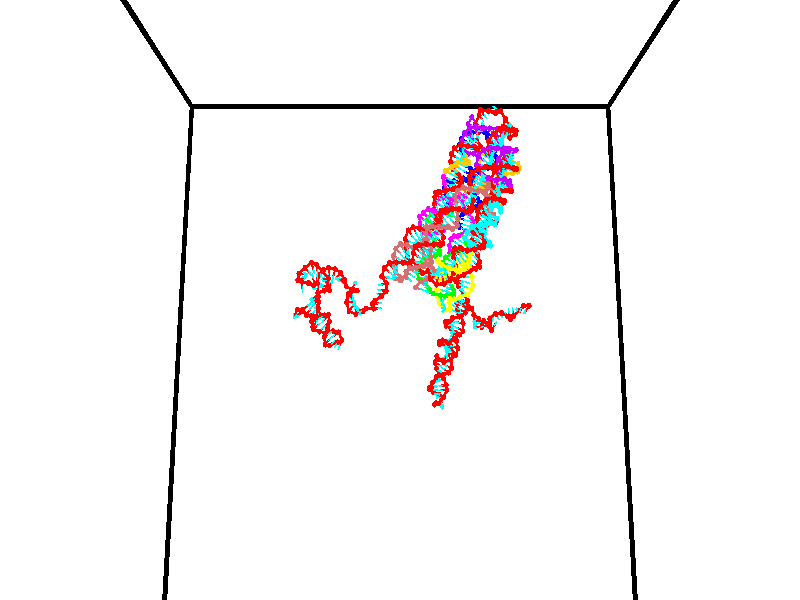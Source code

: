 // switches for output
#declare DRAW_BASES = 1; // possible values are 0, 1; only relevant for DNA ribbons
#declare DRAW_BASES_TYPE = 3; // possible values are 1, 2, 3; only relevant for DNA ribbons
#declare DRAW_FOG = 0; // set to 1 to enable fog

#include "colors.inc"

#include "transforms.inc"
background { rgb <1, 1, 1>}

#default {
   normal{
       ripples 0.25
       frequency 0.20
       turbulence 0.2
       lambda 5
   }
	finish {
		phong 0.1
		phong_size 40.
	}
}

// original window dimensions: 1024x640


// camera settings

camera {
	sky <0, 0.179814, -0.983701>
	up <0, 0.179814, -0.983701>
	right 1.6 * <1, 0, 0>
	location <35, 94.9851, 44.8844>
	look_at <35, 29.7336, 32.9568>
	direction <0, -65.2515, -11.9276>
	angle 67.0682
}


# declare cpy_camera_pos = <35, 94.9851, 44.8844>;
# if (DRAW_FOG = 1)
fog {
	fog_type 2
	up vnormalize(cpy_camera_pos)
	color rgbt<1,1,1,0.3>
	distance 1e-5
	fog_alt 3e-3
	fog_offset 56
}
# end


// LIGHTS

# declare lum = 6;
global_settings {
	ambient_light rgb lum * <0.05, 0.05, 0.05>
	max_trace_level 15
}# declare cpy_direct_light_amount = 0.25;
light_source
{	1000 * <-1, -1.16352, -0.803886>,
	rgb lum * cpy_direct_light_amount
	parallel
}

light_source
{	1000 * <1, 1.16352, 0.803886>,
	rgb lum * cpy_direct_light_amount
	parallel
}

// strand 0

// nucleotide -1

// particle -1
sphere {
	<24.685595, 35.110916, 34.748989> 0.250000
	pigment { color rgbt <1,0,0,0> }
	no_shadow
}
cylinder {
	<24.480762, 34.885441, 35.008228>,  <24.357864, 34.750156, 35.163773>, 0.100000
	pigment { color rgbt <1,0,0,0> }
	no_shadow
}
cylinder {
	<24.480762, 34.885441, 35.008228>,  <24.685595, 35.110916, 34.748989>, 0.100000
	pigment { color rgbt <1,0,0,0> }
	no_shadow
}

// particle -1
sphere {
	<24.480762, 34.885441, 35.008228> 0.100000
	pigment { color rgbt <1,0,0,0> }
	no_shadow
}
sphere {
	0, 1
	scale<0.080000,0.200000,0.300000>
	matrix <0.512663, -0.805977, -0.295934,
		0.689168, 0.180716, 0.701705,
		-0.512078, -0.563687, 0.648100,
		24.327139, 34.716335, 35.202660>
	pigment { color rgbt <0,1,1,0> }
	no_shadow
}
cylinder {
	<25.147161, 34.740898, 34.856148>,  <24.685595, 35.110916, 34.748989>, 0.130000
	pigment { color rgbt <1,0,0,0> }
	no_shadow
}

// nucleotide -1

// particle -1
sphere {
	<25.147161, 34.740898, 34.856148> 0.250000
	pigment { color rgbt <1,0,0,0> }
	no_shadow
}
cylinder {
	<24.828726, 34.563042, 35.020359>,  <24.637665, 34.456326, 35.118885>, 0.100000
	pigment { color rgbt <1,0,0,0> }
	no_shadow
}
cylinder {
	<24.828726, 34.563042, 35.020359>,  <25.147161, 34.740898, 34.856148>, 0.100000
	pigment { color rgbt <1,0,0,0> }
	no_shadow
}

// particle -1
sphere {
	<24.828726, 34.563042, 35.020359> 0.100000
	pigment { color rgbt <1,0,0,0> }
	no_shadow
}
sphere {
	0, 1
	scale<0.080000,0.200000,0.300000>
	matrix <0.451313, -0.888138, -0.086765,
		0.403183, 0.116203, 0.907711,
		-0.796090, -0.444644, 0.410527,
		24.589899, 34.429649, 35.143517>
	pigment { color rgbt <0,1,1,0> }
	no_shadow
}
cylinder {
	<25.035690, 34.079269, 34.577904>,  <25.147161, 34.740898, 34.856148>, 0.130000
	pigment { color rgbt <1,0,0,0> }
	no_shadow
}

// nucleotide -1

// particle -1
sphere {
	<25.035690, 34.079269, 34.577904> 0.250000
	pigment { color rgbt <1,0,0,0> }
	no_shadow
}
cylinder {
	<25.346025, 33.956974, 34.357140>,  <25.532227, 33.883598, 34.224682>, 0.100000
	pigment { color rgbt <1,0,0,0> }
	no_shadow
}
cylinder {
	<25.346025, 33.956974, 34.357140>,  <25.035690, 34.079269, 34.577904>, 0.100000
	pigment { color rgbt <1,0,0,0> }
	no_shadow
}

// particle -1
sphere {
	<25.346025, 33.956974, 34.357140> 0.100000
	pigment { color rgbt <1,0,0,0> }
	no_shadow
}
sphere {
	0, 1
	scale<0.080000,0.200000,0.300000>
	matrix <0.630107, 0.330671, 0.702582,
		-0.032307, -0.892850, 0.449195,
		0.775836, -0.305740, -0.551908,
		25.578775, 33.865253, 34.191566>
	pigment { color rgbt <0,1,1,0> }
	no_shadow
}
cylinder {
	<25.366806, 33.674980, 34.986275>,  <25.035690, 34.079269, 34.577904>, 0.130000
	pigment { color rgbt <1,0,0,0> }
	no_shadow
}

// nucleotide -1

// particle -1
sphere {
	<25.366806, 33.674980, 34.986275> 0.250000
	pigment { color rgbt <1,0,0,0> }
	no_shadow
}
cylinder {
	<25.621080, 33.785500, 34.697952>,  <25.773645, 33.851810, 34.524960>, 0.100000
	pigment { color rgbt <1,0,0,0> }
	no_shadow
}
cylinder {
	<25.621080, 33.785500, 34.697952>,  <25.366806, 33.674980, 34.986275>, 0.100000
	pigment { color rgbt <1,0,0,0> }
	no_shadow
}

// particle -1
sphere {
	<25.621080, 33.785500, 34.697952> 0.100000
	pigment { color rgbt <1,0,0,0> }
	no_shadow
}
sphere {
	0, 1
	scale<0.080000,0.200000,0.300000>
	matrix <0.722205, 0.116901, 0.681729,
		0.272621, -0.953937, -0.125230,
		0.635687, 0.276295, -0.720808,
		25.811787, 33.868389, 34.481709>
	pigment { color rgbt <0,1,1,0> }
	no_shadow
}
cylinder {
	<25.835213, 33.254398, 35.010113>,  <25.366806, 33.674980, 34.986275>, 0.130000
	pigment { color rgbt <1,0,0,0> }
	no_shadow
}

// nucleotide -1

// particle -1
sphere {
	<25.835213, 33.254398, 35.010113> 0.250000
	pigment { color rgbt <1,0,0,0> }
	no_shadow
}
cylinder {
	<26.011499, 33.580719, 34.860317>,  <26.117271, 33.776512, 34.770439>, 0.100000
	pigment { color rgbt <1,0,0,0> }
	no_shadow
}
cylinder {
	<26.011499, 33.580719, 34.860317>,  <25.835213, 33.254398, 35.010113>, 0.100000
	pigment { color rgbt <1,0,0,0> }
	no_shadow
}

// particle -1
sphere {
	<26.011499, 33.580719, 34.860317> 0.100000
	pigment { color rgbt <1,0,0,0> }
	no_shadow
}
sphere {
	0, 1
	scale<0.080000,0.200000,0.300000>
	matrix <0.671045, -0.022332, 0.741080,
		0.596210, -0.577903, -0.557281,
		0.440717, 0.815800, -0.374485,
		26.143715, 33.825459, 34.747971>
	pigment { color rgbt <0,1,1,0> }
	no_shadow
}
cylinder {
	<26.594824, 33.162323, 34.830601>,  <25.835213, 33.254398, 35.010113>, 0.130000
	pigment { color rgbt <1,0,0,0> }
	no_shadow
}

// nucleotide -1

// particle -1
sphere {
	<26.594824, 33.162323, 34.830601> 0.250000
	pigment { color rgbt <1,0,0,0> }
	no_shadow
}
cylinder {
	<26.541683, 33.548813, 34.918930>,  <26.509798, 33.780704, 34.971928>, 0.100000
	pigment { color rgbt <1,0,0,0> }
	no_shadow
}
cylinder {
	<26.541683, 33.548813, 34.918930>,  <26.594824, 33.162323, 34.830601>, 0.100000
	pigment { color rgbt <1,0,0,0> }
	no_shadow
}

// particle -1
sphere {
	<26.541683, 33.548813, 34.918930> 0.100000
	pigment { color rgbt <1,0,0,0> }
	no_shadow
}
sphere {
	0, 1
	scale<0.080000,0.200000,0.300000>
	matrix <0.699346, -0.066493, 0.711684,
		0.702329, 0.248983, -0.666890,
		-0.132854, 0.966223, 0.220825,
		26.501827, 33.838680, 34.985176>
	pigment { color rgbt <0,1,1,0> }
	no_shadow
}
cylinder {
	<27.206425, 33.342499, 34.950085>,  <26.594824, 33.162323, 34.830601>, 0.130000
	pigment { color rgbt <1,0,0,0> }
	no_shadow
}

// nucleotide -1

// particle -1
sphere {
	<27.206425, 33.342499, 34.950085> 0.250000
	pigment { color rgbt <1,0,0,0> }
	no_shadow
}
cylinder {
	<27.004082, 33.641140, 35.122913>,  <26.882675, 33.820324, 35.226612>, 0.100000
	pigment { color rgbt <1,0,0,0> }
	no_shadow
}
cylinder {
	<27.004082, 33.641140, 35.122913>,  <27.206425, 33.342499, 34.950085>, 0.100000
	pigment { color rgbt <1,0,0,0> }
	no_shadow
}

// particle -1
sphere {
	<27.004082, 33.641140, 35.122913> 0.100000
	pigment { color rgbt <1,0,0,0> }
	no_shadow
}
sphere {
	0, 1
	scale<0.080000,0.200000,0.300000>
	matrix <0.539995, -0.116524, 0.833563,
		0.672691, 0.654981, -0.344220,
		-0.505858, 0.746607, 0.432071,
		26.852324, 33.865124, 35.252533>
	pigment { color rgbt <0,1,1,0> }
	no_shadow
}
cylinder {
	<27.676411, 33.906010, 34.993816>,  <27.206425, 33.342499, 34.950085>, 0.130000
	pigment { color rgbt <1,0,0,0> }
	no_shadow
}

// nucleotide -1

// particle -1
sphere {
	<27.676411, 33.906010, 34.993816> 0.250000
	pigment { color rgbt <1,0,0,0> }
	no_shadow
}
cylinder {
	<27.388584, 33.876732, 35.270039>,  <27.215889, 33.859165, 35.435772>, 0.100000
	pigment { color rgbt <1,0,0,0> }
	no_shadow
}
cylinder {
	<27.388584, 33.876732, 35.270039>,  <27.676411, 33.906010, 34.993816>, 0.100000
	pigment { color rgbt <1,0,0,0> }
	no_shadow
}

// particle -1
sphere {
	<27.388584, 33.876732, 35.270039> 0.100000
	pigment { color rgbt <1,0,0,0> }
	no_shadow
}
sphere {
	0, 1
	scale<0.080000,0.200000,0.300000>
	matrix <0.694370, -0.063467, 0.716814,
		-0.008641, 0.995296, 0.096494,
		-0.719566, -0.073196, 0.690556,
		27.172714, 33.854774, 35.477207>
	pigment { color rgbt <0,1,1,0> }
	no_shadow
}
cylinder {
	<27.826647, 34.388435, 35.675884>,  <27.676411, 33.906010, 34.993816>, 0.130000
	pigment { color rgbt <1,0,0,0> }
	no_shadow
}

// nucleotide -1

// particle -1
sphere {
	<27.826647, 34.388435, 35.675884> 0.250000
	pigment { color rgbt <1,0,0,0> }
	no_shadow
}
cylinder {
	<27.580952, 34.102440, 35.809456>,  <27.433535, 33.930843, 35.889599>, 0.100000
	pigment { color rgbt <1,0,0,0> }
	no_shadow
}
cylinder {
	<27.580952, 34.102440, 35.809456>,  <27.826647, 34.388435, 35.675884>, 0.100000
	pigment { color rgbt <1,0,0,0> }
	no_shadow
}

// particle -1
sphere {
	<27.580952, 34.102440, 35.809456> 0.100000
	pigment { color rgbt <1,0,0,0> }
	no_shadow
}
sphere {
	0, 1
	scale<0.080000,0.200000,0.300000>
	matrix <0.657608, -0.229875, 0.717433,
		-0.436193, 0.660267, 0.611378,
		-0.614237, -0.714986, 0.333927,
		27.396681, 33.887943, 35.909634>
	pigment { color rgbt <0,1,1,0> }
	no_shadow
}
cylinder {
	<27.674181, 34.512398, 36.325424>,  <27.826647, 34.388435, 35.675884>, 0.130000
	pigment { color rgbt <1,0,0,0> }
	no_shadow
}

// nucleotide -1

// particle -1
sphere {
	<27.674181, 34.512398, 36.325424> 0.250000
	pigment { color rgbt <1,0,0,0> }
	no_shadow
}
cylinder {
	<27.578987, 34.124611, 36.301781>,  <27.521870, 33.891937, 36.287594>, 0.100000
	pigment { color rgbt <1,0,0,0> }
	no_shadow
}
cylinder {
	<27.578987, 34.124611, 36.301781>,  <27.674181, 34.512398, 36.325424>, 0.100000
	pigment { color rgbt <1,0,0,0> }
	no_shadow
}

// particle -1
sphere {
	<27.578987, 34.124611, 36.301781> 0.100000
	pigment { color rgbt <1,0,0,0> }
	no_shadow
}
sphere {
	0, 1
	scale<0.080000,0.200000,0.300000>
	matrix <0.497758, -0.173999, 0.849683,
		-0.834026, 0.172790, 0.523970,
		-0.237987, -0.969468, -0.059112,
		27.507591, 33.833771, 36.284046>
	pigment { color rgbt <0,1,1,0> }
	no_shadow
}
cylinder {
	<27.337776, 34.356747, 36.966732>,  <27.674181, 34.512398, 36.325424>, 0.130000
	pigment { color rgbt <1,0,0,0> }
	no_shadow
}

// nucleotide -1

// particle -1
sphere {
	<27.337776, 34.356747, 36.966732> 0.250000
	pigment { color rgbt <1,0,0,0> }
	no_shadow
}
cylinder {
	<27.503994, 34.030621, 36.805443>,  <27.603724, 33.834946, 36.708668>, 0.100000
	pigment { color rgbt <1,0,0,0> }
	no_shadow
}
cylinder {
	<27.503994, 34.030621, 36.805443>,  <27.337776, 34.356747, 36.966732>, 0.100000
	pigment { color rgbt <1,0,0,0> }
	no_shadow
}

// particle -1
sphere {
	<27.503994, 34.030621, 36.805443> 0.100000
	pigment { color rgbt <1,0,0,0> }
	no_shadow
}
sphere {
	0, 1
	scale<0.080000,0.200000,0.300000>
	matrix <0.537638, -0.137412, 0.831903,
		-0.733669, -0.562481, 0.381242,
		0.415542, -0.815312, -0.403226,
		27.628656, 33.786026, 36.684475>
	pigment { color rgbt <0,1,1,0> }
	no_shadow
}
cylinder {
	<27.375082, 33.787102, 37.548069>,  <27.337776, 34.356747, 36.966732>, 0.130000
	pigment { color rgbt <1,0,0,0> }
	no_shadow
}

// nucleotide -1

// particle -1
sphere {
	<27.375082, 33.787102, 37.548069> 0.250000
	pigment { color rgbt <1,0,0,0> }
	no_shadow
}
cylinder {
	<27.642029, 33.753254, 37.252106>,  <27.802197, 33.732944, 37.074528>, 0.100000
	pigment { color rgbt <1,0,0,0> }
	no_shadow
}
cylinder {
	<27.642029, 33.753254, 37.252106>,  <27.375082, 33.787102, 37.548069>, 0.100000
	pigment { color rgbt <1,0,0,0> }
	no_shadow
}

// particle -1
sphere {
	<27.642029, 33.753254, 37.252106> 0.100000
	pigment { color rgbt <1,0,0,0> }
	no_shadow
}
sphere {
	0, 1
	scale<0.080000,0.200000,0.300000>
	matrix <0.693257, -0.292366, 0.658724,
		-0.272061, -0.952556, -0.136456,
		0.667366, -0.084614, -0.739907,
		27.842237, 33.727867, 37.030132>
	pigment { color rgbt <0,1,1,0> }
	no_shadow
}
cylinder {
	<27.747601, 33.164486, 37.556831>,  <27.375082, 33.787102, 37.548069>, 0.130000
	pigment { color rgbt <1,0,0,0> }
	no_shadow
}

// nucleotide -1

// particle -1
sphere {
	<27.747601, 33.164486, 37.556831> 0.250000
	pigment { color rgbt <1,0,0,0> }
	no_shadow
}
cylinder {
	<27.989134, 33.460693, 37.438831>,  <28.134054, 33.638416, 37.368031>, 0.100000
	pigment { color rgbt <1,0,0,0> }
	no_shadow
}
cylinder {
	<27.989134, 33.460693, 37.438831>,  <27.747601, 33.164486, 37.556831>, 0.100000
	pigment { color rgbt <1,0,0,0> }
	no_shadow
}

// particle -1
sphere {
	<27.989134, 33.460693, 37.438831> 0.100000
	pigment { color rgbt <1,0,0,0> }
	no_shadow
}
sphere {
	0, 1
	scale<0.080000,0.200000,0.300000>
	matrix <0.710705, -0.332568, 0.619917,
		0.360951, -0.583983, -0.727103,
		0.603832, 0.740515, -0.294999,
		28.170284, 33.682846, 37.350330>
	pigment { color rgbt <0,1,1,0> }
	no_shadow
}
cylinder {
	<28.506620, 33.003723, 37.261780>,  <27.747601, 33.164486, 37.556831>, 0.130000
	pigment { color rgbt <1,0,0,0> }
	no_shadow
}

// nucleotide -1

// particle -1
sphere {
	<28.506620, 33.003723, 37.261780> 0.250000
	pigment { color rgbt <1,0,0,0> }
	no_shadow
}
cylinder {
	<28.459282, 33.352692, 37.451466>,  <28.430880, 33.562073, 37.565277>, 0.100000
	pigment { color rgbt <1,0,0,0> }
	no_shadow
}
cylinder {
	<28.459282, 33.352692, 37.451466>,  <28.506620, 33.003723, 37.261780>, 0.100000
	pigment { color rgbt <1,0,0,0> }
	no_shadow
}

// particle -1
sphere {
	<28.459282, 33.352692, 37.451466> 0.100000
	pigment { color rgbt <1,0,0,0> }
	no_shadow
}
sphere {
	0, 1
	scale<0.080000,0.200000,0.300000>
	matrix <0.793587, -0.203947, 0.573259,
		0.596837, 0.444170, -0.668205,
		-0.118346, 0.872421, 0.474211,
		28.423779, 33.614418, 37.593727>
	pigment { color rgbt <0,1,1,0> }
	no_shadow
}
cylinder {
	<29.044069, 33.469097, 37.117256>,  <28.506620, 33.003723, 37.261780>, 0.130000
	pigment { color rgbt <1,0,0,0> }
	no_shadow
}

// nucleotide -1

// particle -1
sphere {
	<29.044069, 33.469097, 37.117256> 0.250000
	pigment { color rgbt <1,0,0,0> }
	no_shadow
}
cylinder {
	<28.883953, 33.558430, 37.472759>,  <28.787884, 33.612030, 37.686062>, 0.100000
	pigment { color rgbt <1,0,0,0> }
	no_shadow
}
cylinder {
	<28.883953, 33.558430, 37.472759>,  <29.044069, 33.469097, 37.117256>, 0.100000
	pigment { color rgbt <1,0,0,0> }
	no_shadow
}

// particle -1
sphere {
	<28.883953, 33.558430, 37.472759> 0.100000
	pigment { color rgbt <1,0,0,0> }
	no_shadow
}
sphere {
	0, 1
	scale<0.080000,0.200000,0.300000>
	matrix <0.902322, -0.073218, 0.424799,
		0.159943, 0.971990, -0.172205,
		-0.400292, 0.223328, 0.888758,
		28.763866, 33.625427, 37.739388>
	pigment { color rgbt <0,1,1,0> }
	no_shadow
}
cylinder {
	<28.673044, 33.141312, 36.412495>,  <29.044069, 33.469097, 37.117256>, 0.130000
	pigment { color rgbt <1,0,0,0> }
	no_shadow
}

// nucleotide -1

// particle -1
sphere {
	<28.673044, 33.141312, 36.412495> 0.250000
	pigment { color rgbt <1,0,0,0> }
	no_shadow
}
cylinder {
	<28.342693, 33.222675, 36.622849>,  <28.144482, 33.271492, 36.749062>, 0.100000
	pigment { color rgbt <1,0,0,0> }
	no_shadow
}
cylinder {
	<28.342693, 33.222675, 36.622849>,  <28.673044, 33.141312, 36.412495>, 0.100000
	pigment { color rgbt <1,0,0,0> }
	no_shadow
}

// particle -1
sphere {
	<28.342693, 33.222675, 36.622849> 0.100000
	pigment { color rgbt <1,0,0,0> }
	no_shadow
}
sphere {
	0, 1
	scale<0.080000,0.200000,0.300000>
	matrix <-0.543209, -0.036995, -0.838782,
		-0.151160, -0.978395, 0.141046,
		-0.825878, 0.203408, 0.525880,
		28.094929, 33.283695, 36.780613>
	pigment { color rgbt <0,1,1,0> }
	no_shadow
}
cylinder {
	<28.055779, 32.672596, 36.237698>,  <28.673044, 33.141312, 36.412495>, 0.130000
	pigment { color rgbt <1,0,0,0> }
	no_shadow
}

// nucleotide -1

// particle -1
sphere {
	<28.055779, 32.672596, 36.237698> 0.250000
	pigment { color rgbt <1,0,0,0> }
	no_shadow
}
cylinder {
	<27.905657, 33.020199, 36.366676>,  <27.815584, 33.228760, 36.444065>, 0.100000
	pigment { color rgbt <1,0,0,0> }
	no_shadow
}
cylinder {
	<27.905657, 33.020199, 36.366676>,  <28.055779, 32.672596, 36.237698>, 0.100000
	pigment { color rgbt <1,0,0,0> }
	no_shadow
}

// particle -1
sphere {
	<27.905657, 33.020199, 36.366676> 0.100000
	pigment { color rgbt <1,0,0,0> }
	no_shadow
}
sphere {
	0, 1
	scale<0.080000,0.200000,0.300000>
	matrix <-0.602309, 0.035776, -0.797461,
		-0.704536, -0.493501, 0.509985,
		-0.375303, 0.869009, 0.322446,
		27.793066, 33.280903, 36.463409>
	pigment { color rgbt <0,1,1,0> }
	no_shadow
}
cylinder {
	<27.320372, 32.553009, 36.363270>,  <28.055779, 32.672596, 36.237698>, 0.130000
	pigment { color rgbt <1,0,0,0> }
	no_shadow
}

// nucleotide -1

// particle -1
sphere {
	<27.320372, 32.553009, 36.363270> 0.250000
	pigment { color rgbt <1,0,0,0> }
	no_shadow
}
cylinder {
	<27.373056, 32.947319, 36.321499>,  <27.404667, 33.183903, 36.296436>, 0.100000
	pigment { color rgbt <1,0,0,0> }
	no_shadow
}
cylinder {
	<27.373056, 32.947319, 36.321499>,  <27.320372, 32.553009, 36.363270>, 0.100000
	pigment { color rgbt <1,0,0,0> }
	no_shadow
}

// particle -1
sphere {
	<27.373056, 32.947319, 36.321499> 0.100000
	pigment { color rgbt <1,0,0,0> }
	no_shadow
}
sphere {
	0, 1
	scale<0.080000,0.200000,0.300000>
	matrix <-0.789662, 0.040653, -0.612194,
		-0.599238, 0.163099, 0.783781,
		0.131711, 0.985772, -0.104432,
		27.412569, 33.243050, 36.290169>
	pigment { color rgbt <0,1,1,0> }
	no_shadow
}
cylinder {
	<26.659479, 32.897739, 36.313496>,  <27.320372, 32.553009, 36.363270>, 0.130000
	pigment { color rgbt <1,0,0,0> }
	no_shadow
}

// nucleotide -1

// particle -1
sphere {
	<26.659479, 32.897739, 36.313496> 0.250000
	pigment { color rgbt <1,0,0,0> }
	no_shadow
}
cylinder {
	<26.867838, 33.215611, 36.188820>,  <26.992853, 33.406334, 36.114014>, 0.100000
	pigment { color rgbt <1,0,0,0> }
	no_shadow
}
cylinder {
	<26.867838, 33.215611, 36.188820>,  <26.659479, 32.897739, 36.313496>, 0.100000
	pigment { color rgbt <1,0,0,0> }
	no_shadow
}

// particle -1
sphere {
	<26.867838, 33.215611, 36.188820> 0.100000
	pigment { color rgbt <1,0,0,0> }
	no_shadow
}
sphere {
	0, 1
	scale<0.080000,0.200000,0.300000>
	matrix <-0.675499, 0.160503, -0.719680,
		-0.521887, 0.585427, 0.620410,
		0.520898, 0.794679, -0.311691,
		27.024107, 33.454014, 36.095314>
	pigment { color rgbt <0,1,1,0> }
	no_shadow
}
cylinder {
	<26.105801, 33.380409, 36.176517>,  <26.659479, 32.897739, 36.313496>, 0.130000
	pigment { color rgbt <1,0,0,0> }
	no_shadow
}

// nucleotide -1

// particle -1
sphere {
	<26.105801, 33.380409, 36.176517> 0.250000
	pigment { color rgbt <1,0,0,0> }
	no_shadow
}
cylinder {
	<26.421293, 33.523960, 35.976875>,  <26.610590, 33.610092, 35.857090>, 0.100000
	pigment { color rgbt <1,0,0,0> }
	no_shadow
}
cylinder {
	<26.421293, 33.523960, 35.976875>,  <26.105801, 33.380409, 36.176517>, 0.100000
	pigment { color rgbt <1,0,0,0> }
	no_shadow
}

// particle -1
sphere {
	<26.421293, 33.523960, 35.976875> 0.100000
	pigment { color rgbt <1,0,0,0> }
	no_shadow
}
sphere {
	0, 1
	scale<0.080000,0.200000,0.300000>
	matrix <-0.606286, 0.319973, -0.728035,
		-0.101576, 0.876825, 0.469957,
		0.788733, 0.358879, -0.499105,
		26.657913, 33.631622, 35.827145>
	pigment { color rgbt <0,1,1,0> }
	no_shadow
}
cylinder {
	<26.133924, 34.145035, 36.113422>,  <26.105801, 33.380409, 36.176517>, 0.130000
	pigment { color rgbt <1,0,0,0> }
	no_shadow
}

// nucleotide -1

// particle -1
sphere {
	<26.133924, 34.145035, 36.113422> 0.250000
	pigment { color rgbt <1,0,0,0> }
	no_shadow
}
cylinder {
	<26.319874, 33.980694, 35.799709>,  <26.431442, 33.882092, 35.611481>, 0.100000
	pigment { color rgbt <1,0,0,0> }
	no_shadow
}
cylinder {
	<26.319874, 33.980694, 35.799709>,  <26.133924, 34.145035, 36.113422>, 0.100000
	pigment { color rgbt <1,0,0,0> }
	no_shadow
}

// particle -1
sphere {
	<26.319874, 33.980694, 35.799709> 0.100000
	pigment { color rgbt <1,0,0,0> }
	no_shadow
}
sphere {
	0, 1
	scale<0.080000,0.200000,0.300000>
	matrix <-0.575619, 0.532808, -0.620305,
		0.672724, 0.739809, 0.011194,
		0.464871, -0.410850, -0.784281,
		26.459335, 33.857437, 35.564426>
	pigment { color rgbt <0,1,1,0> }
	no_shadow
}
cylinder {
	<26.080902, 34.720760, 35.722111>,  <26.133924, 34.145035, 36.113422>, 0.130000
	pigment { color rgbt <1,0,0,0> }
	no_shadow
}

// nucleotide -1

// particle -1
sphere {
	<26.080902, 34.720760, 35.722111> 0.250000
	pigment { color rgbt <1,0,0,0> }
	no_shadow
}
cylinder {
	<26.397577, 34.529037, 35.570587>,  <26.587584, 34.414005, 35.479675>, 0.100000
	pigment { color rgbt <1,0,0,0> }
	no_shadow
}
cylinder {
	<26.397577, 34.529037, 35.570587>,  <26.080902, 34.720760, 35.722111>, 0.100000
	pigment { color rgbt <1,0,0,0> }
	no_shadow
}

// particle -1
sphere {
	<26.397577, 34.529037, 35.570587> 0.100000
	pigment { color rgbt <1,0,0,0> }
	no_shadow
}
sphere {
	0, 1
	scale<0.080000,0.200000,0.300000>
	matrix <-0.187307, 0.399757, -0.897280,
		0.581502, 0.781320, 0.226705,
		0.791689, -0.479306, -0.378806,
		26.635084, 34.385246, 35.456944>
	pigment { color rgbt <0,1,1,0> }
	no_shadow
}
cylinder {
	<26.597519, 35.224457, 35.402882>,  <26.080902, 34.720760, 35.722111>, 0.130000
	pigment { color rgbt <1,0,0,0> }
	no_shadow
}

// nucleotide -1

// particle -1
sphere {
	<26.597519, 35.224457, 35.402882> 0.250000
	pigment { color rgbt <1,0,0,0> }
	no_shadow
}
cylinder {
	<26.583752, 34.862419, 35.233353>,  <26.575491, 34.645195, 35.131638>, 0.100000
	pigment { color rgbt <1,0,0,0> }
	no_shadow
}
cylinder {
	<26.583752, 34.862419, 35.233353>,  <26.597519, 35.224457, 35.402882>, 0.100000
	pigment { color rgbt <1,0,0,0> }
	no_shadow
}

// particle -1
sphere {
	<26.583752, 34.862419, 35.233353> 0.100000
	pigment { color rgbt <1,0,0,0> }
	no_shadow
}
sphere {
	0, 1
	scale<0.080000,0.200000,0.300000>
	matrix <-0.334250, 0.410073, -0.848597,
		0.941856, 0.112455, -0.316641,
		-0.034417, -0.905093, -0.423818,
		26.573427, 34.590893, 35.106209>
	pigment { color rgbt <0,1,1,0> }
	no_shadow
}
cylinder {
	<26.781294, 35.078907, 34.695141>,  <26.597519, 35.224457, 35.402882>, 0.130000
	pigment { color rgbt <1,0,0,0> }
	no_shadow
}

// nucleotide -1

// particle -1
sphere {
	<26.781294, 35.078907, 34.695141> 0.250000
	pigment { color rgbt <1,0,0,0> }
	no_shadow
}
cylinder {
	<26.714621, 34.685036, 34.715603>,  <26.674618, 34.448711, 34.727882>, 0.100000
	pigment { color rgbt <1,0,0,0> }
	no_shadow
}
cylinder {
	<26.714621, 34.685036, 34.715603>,  <26.781294, 35.078907, 34.695141>, 0.100000
	pigment { color rgbt <1,0,0,0> }
	no_shadow
}

// particle -1
sphere {
	<26.714621, 34.685036, 34.715603> 0.100000
	pigment { color rgbt <1,0,0,0> }
	no_shadow
}
sphere {
	0, 1
	scale<0.080000,0.200000,0.300000>
	matrix <-0.468113, 0.033361, -0.883039,
		0.867806, -0.171134, -0.466503,
		-0.166681, -0.984683, 0.051159,
		26.664616, 34.389629, 34.730949>
	pigment { color rgbt <0,1,1,0> }
	no_shadow
}
cylinder {
	<26.765671, 34.786617, 34.035885>,  <26.781294, 35.078907, 34.695141>, 0.130000
	pigment { color rgbt <1,0,0,0> }
	no_shadow
}

// nucleotide -1

// particle -1
sphere {
	<26.765671, 34.786617, 34.035885> 0.250000
	pigment { color rgbt <1,0,0,0> }
	no_shadow
}
cylinder {
	<26.576773, 34.500854, 34.242420>,  <26.463434, 34.329395, 34.366341>, 0.100000
	pigment { color rgbt <1,0,0,0> }
	no_shadow
}
cylinder {
	<26.576773, 34.500854, 34.242420>,  <26.765671, 34.786617, 34.035885>, 0.100000
	pigment { color rgbt <1,0,0,0> }
	no_shadow
}

// particle -1
sphere {
	<26.576773, 34.500854, 34.242420> 0.100000
	pigment { color rgbt <1,0,0,0> }
	no_shadow
}
sphere {
	0, 1
	scale<0.080000,0.200000,0.300000>
	matrix <-0.554192, -0.214875, -0.804176,
		0.685460, -0.665917, -0.294447,
		-0.472245, -0.714411, 0.516334,
		26.435099, 34.286530, 34.397320>
	pigment { color rgbt <0,1,1,0> }
	no_shadow
}
cylinder {
	<26.642740, 34.328751, 33.553581>,  <26.765671, 34.786617, 34.035885>, 0.130000
	pigment { color rgbt <1,0,0,0> }
	no_shadow
}

// nucleotide -1

// particle -1
sphere {
	<26.642740, 34.328751, 33.553581> 0.250000
	pigment { color rgbt <1,0,0,0> }
	no_shadow
}
cylinder {
	<26.406441, 34.184597, 33.842339>,  <26.264660, 34.098103, 34.015594>, 0.100000
	pigment { color rgbt <1,0,0,0> }
	no_shadow
}
cylinder {
	<26.406441, 34.184597, 33.842339>,  <26.642740, 34.328751, 33.553581>, 0.100000
	pigment { color rgbt <1,0,0,0> }
	no_shadow
}

// particle -1
sphere {
	<26.406441, 34.184597, 33.842339> 0.100000
	pigment { color rgbt <1,0,0,0> }
	no_shadow
}
sphere {
	0, 1
	scale<0.080000,0.200000,0.300000>
	matrix <-0.608662, -0.388286, -0.691929,
		0.529665, -0.848148, 0.010026,
		-0.590751, -0.360388, 0.721896,
		26.229216, 34.076481, 34.058907>
	pigment { color rgbt <0,1,1,0> }
	no_shadow
}
cylinder {
	<26.571953, 33.640862, 33.375233>,  <26.642740, 34.328751, 33.553581>, 0.130000
	pigment { color rgbt <1,0,0,0> }
	no_shadow
}

// nucleotide -1

// particle -1
sphere {
	<26.571953, 33.640862, 33.375233> 0.250000
	pigment { color rgbt <1,0,0,0> }
	no_shadow
}
cylinder {
	<26.264967, 33.753250, 33.605728>,  <26.080774, 33.820683, 33.744026>, 0.100000
	pigment { color rgbt <1,0,0,0> }
	no_shadow
}
cylinder {
	<26.264967, 33.753250, 33.605728>,  <26.571953, 33.640862, 33.375233>, 0.100000
	pigment { color rgbt <1,0,0,0> }
	no_shadow
}

// particle -1
sphere {
	<26.264967, 33.753250, 33.605728> 0.100000
	pigment { color rgbt <1,0,0,0> }
	no_shadow
}
sphere {
	0, 1
	scale<0.080000,0.200000,0.300000>
	matrix <-0.638780, -0.411361, -0.650186,
		0.054361, -0.867086, 0.495183,
		-0.767467, 0.280968, 0.576240,
		26.034727, 33.837540, 33.778599>
	pigment { color rgbt <0,1,1,0> }
	no_shadow
}
cylinder {
	<26.191927, 33.003826, 33.447693>,  <26.571953, 33.640862, 33.375233>, 0.130000
	pigment { color rgbt <1,0,0,0> }
	no_shadow
}

// nucleotide -1

// particle -1
sphere {
	<26.191927, 33.003826, 33.447693> 0.250000
	pigment { color rgbt <1,0,0,0> }
	no_shadow
}
cylinder {
	<25.992062, 33.343773, 33.514706>,  <25.872143, 33.547741, 33.554913>, 0.100000
	pigment { color rgbt <1,0,0,0> }
	no_shadow
}
cylinder {
	<25.992062, 33.343773, 33.514706>,  <26.191927, 33.003826, 33.447693>, 0.100000
	pigment { color rgbt <1,0,0,0> }
	no_shadow
}

// particle -1
sphere {
	<25.992062, 33.343773, 33.514706> 0.100000
	pigment { color rgbt <1,0,0,0> }
	no_shadow
}
sphere {
	0, 1
	scale<0.080000,0.200000,0.300000>
	matrix <-0.718915, -0.298969, -0.627518,
		-0.483218, -0.433990, 0.760364,
		-0.499661, 0.849865, 0.167534,
		25.842163, 33.598732, 33.564964>
	pigment { color rgbt <0,1,1,0> }
	no_shadow
}
cylinder {
	<26.358433, 32.708221, 32.863735>,  <26.191927, 33.003826, 33.447693>, 0.130000
	pigment { color rgbt <1,0,0,0> }
	no_shadow
}

// nucleotide -1

// particle -1
sphere {
	<26.358433, 32.708221, 32.863735> 0.250000
	pigment { color rgbt <1,0,0,0> }
	no_shadow
}
cylinder {
	<26.420727, 32.829292, 32.487621>,  <26.458103, 32.901936, 32.261955>, 0.100000
	pigment { color rgbt <1,0,0,0> }
	no_shadow
}
cylinder {
	<26.420727, 32.829292, 32.487621>,  <26.358433, 32.708221, 32.863735>, 0.100000
	pigment { color rgbt <1,0,0,0> }
	no_shadow
}

// particle -1
sphere {
	<26.420727, 32.829292, 32.487621> 0.100000
	pigment { color rgbt <1,0,0,0> }
	no_shadow
}
sphere {
	0, 1
	scale<0.080000,0.200000,0.300000>
	matrix <0.181699, 0.926876, 0.328460,
		0.970944, -0.222000, 0.089350,
		0.155734, 0.302682, -0.940282,
		26.467447, 32.920097, 32.205536>
	pigment { color rgbt <0,1,1,0> }
	no_shadow
}
cylinder {
	<27.079214, 32.782623, 32.686363>,  <26.358433, 32.708221, 32.863735>, 0.130000
	pigment { color rgbt <1,0,0,0> }
	no_shadow
}

// nucleotide -1

// particle -1
sphere {
	<27.079214, 32.782623, 32.686363> 0.250000
	pigment { color rgbt <1,0,0,0> }
	no_shadow
}
cylinder {
	<26.862837, 33.043850, 32.474365>,  <26.733011, 33.200584, 32.347168>, 0.100000
	pigment { color rgbt <1,0,0,0> }
	no_shadow
}
cylinder {
	<26.862837, 33.043850, 32.474365>,  <27.079214, 32.782623, 32.686363>, 0.100000
	pigment { color rgbt <1,0,0,0> }
	no_shadow
}

// particle -1
sphere {
	<26.862837, 33.043850, 32.474365> 0.100000
	pigment { color rgbt <1,0,0,0> }
	no_shadow
}
sphere {
	0, 1
	scale<0.080000,0.200000,0.300000>
	matrix <0.480445, 0.757151, 0.442600,
		0.690330, -0.015211, -0.723335,
		-0.540941, 0.653063, -0.529992,
		26.700554, 33.239769, 32.315369>
	pigment { color rgbt <0,1,1,0> }
	no_shadow
}
cylinder {
	<27.507751, 33.205086, 32.368347>,  <27.079214, 32.782623, 32.686363>, 0.130000
	pigment { color rgbt <1,0,0,0> }
	no_shadow
}

// nucleotide -1

// particle -1
sphere {
	<27.507751, 33.205086, 32.368347> 0.250000
	pigment { color rgbt <1,0,0,0> }
	no_shadow
}
cylinder {
	<27.165033, 33.407223, 32.409386>,  <26.959402, 33.528507, 32.434010>, 0.100000
	pigment { color rgbt <1,0,0,0> }
	no_shadow
}
cylinder {
	<27.165033, 33.407223, 32.409386>,  <27.507751, 33.205086, 32.368347>, 0.100000
	pigment { color rgbt <1,0,0,0> }
	no_shadow
}

// particle -1
sphere {
	<27.165033, 33.407223, 32.409386> 0.100000
	pigment { color rgbt <1,0,0,0> }
	no_shadow
}
sphere {
	0, 1
	scale<0.080000,0.200000,0.300000>
	matrix <0.501765, 0.771183, 0.391802,
		0.118872, 0.387175, -0.914311,
		-0.856797, 0.505344, 0.102599,
		26.907993, 33.558826, 32.440166>
	pigment { color rgbt <0,1,1,0> }
	no_shadow
}
cylinder {
	<27.692053, 33.773006, 32.822594>,  <27.507751, 33.205086, 32.368347>, 0.130000
	pigment { color rgbt <1,0,0,0> }
	no_shadow
}

// nucleotide -1

// particle -1
sphere {
	<27.692053, 33.773006, 32.822594> 0.250000
	pigment { color rgbt <1,0,0,0> }
	no_shadow
}
cylinder {
	<27.838594, 33.929153, 32.484741>,  <27.926519, 34.022842, 32.282028>, 0.100000
	pigment { color rgbt <1,0,0,0> }
	no_shadow
}
cylinder {
	<27.838594, 33.929153, 32.484741>,  <27.692053, 33.773006, 32.822594>, 0.100000
	pigment { color rgbt <1,0,0,0> }
	no_shadow
}

// particle -1
sphere {
	<27.838594, 33.929153, 32.484741> 0.100000
	pigment { color rgbt <1,0,0,0> }
	no_shadow
}
sphere {
	0, 1
	scale<0.080000,0.200000,0.300000>
	matrix <-0.733169, 0.680036, -0.003717,
		0.572927, 0.620619, 0.535338,
		0.366356, 0.390364, -0.844630,
		27.948502, 34.046261, 32.231354>
	pigment { color rgbt <0,1,1,0> }
	no_shadow
}
cylinder {
	<27.799767, 34.424988, 32.995396>,  <27.692053, 33.773006, 32.822594>, 0.130000
	pigment { color rgbt <1,0,0,0> }
	no_shadow
}

// nucleotide -1

// particle -1
sphere {
	<27.799767, 34.424988, 32.995396> 0.250000
	pigment { color rgbt <1,0,0,0> }
	no_shadow
}
cylinder {
	<27.737406, 34.389084, 32.601921>,  <27.699989, 34.367542, 32.365837>, 0.100000
	pigment { color rgbt <1,0,0,0> }
	no_shadow
}
cylinder {
	<27.737406, 34.389084, 32.601921>,  <27.799767, 34.424988, 32.995396>, 0.100000
	pigment { color rgbt <1,0,0,0> }
	no_shadow
}

// particle -1
sphere {
	<27.737406, 34.389084, 32.601921> 0.100000
	pigment { color rgbt <1,0,0,0> }
	no_shadow
}
sphere {
	0, 1
	scale<0.080000,0.200000,0.300000>
	matrix <-0.729939, 0.681415, 0.053508,
		0.665495, 0.726373, -0.171752,
		-0.155901, -0.089759, -0.983686,
		27.690636, 34.362156, 32.306816>
	pigment { color rgbt <0,1,1,0> }
	no_shadow
}
cylinder {
	<27.707191, 35.090107, 32.771023>,  <27.799767, 34.424988, 32.995396>, 0.130000
	pigment { color rgbt <1,0,0,0> }
	no_shadow
}

// nucleotide -1

// particle -1
sphere {
	<27.707191, 35.090107, 32.771023> 0.250000
	pigment { color rgbt <1,0,0,0> }
	no_shadow
}
cylinder {
	<27.551270, 34.896572, 32.457603>,  <27.457716, 34.780449, 32.269550>, 0.100000
	pigment { color rgbt <1,0,0,0> }
	no_shadow
}
cylinder {
	<27.551270, 34.896572, 32.457603>,  <27.707191, 35.090107, 32.771023>, 0.100000
	pigment { color rgbt <1,0,0,0> }
	no_shadow
}

// particle -1
sphere {
	<27.551270, 34.896572, 32.457603> 0.100000
	pigment { color rgbt <1,0,0,0> }
	no_shadow
}
sphere {
	0, 1
	scale<0.080000,0.200000,0.300000>
	matrix <-0.636517, 0.756447, -0.150446,
		0.665506, 0.440098, -0.602840,
		-0.389806, -0.483840, -0.783550,
		27.434328, 34.751419, 32.222538>
	pigment { color rgbt <0,1,1,0> }
	no_shadow
}
cylinder {
	<27.777143, 35.477112, 32.131344>,  <27.707191, 35.090107, 32.771023>, 0.130000
	pigment { color rgbt <1,0,0,0> }
	no_shadow
}

// nucleotide -1

// particle -1
sphere {
	<27.777143, 35.477112, 32.131344> 0.250000
	pigment { color rgbt <1,0,0,0> }
	no_shadow
}
cylinder {
	<27.467119, 35.224468, 32.138817>,  <27.281105, 35.072880, 32.143303>, 0.100000
	pigment { color rgbt <1,0,0,0> }
	no_shadow
}
cylinder {
	<27.467119, 35.224468, 32.138817>,  <27.777143, 35.477112, 32.131344>, 0.100000
	pigment { color rgbt <1,0,0,0> }
	no_shadow
}

// particle -1
sphere {
	<27.467119, 35.224468, 32.138817> 0.100000
	pigment { color rgbt <1,0,0,0> }
	no_shadow
}
sphere {
	0, 1
	scale<0.080000,0.200000,0.300000>
	matrix <-0.626528, 0.771991, 0.107207,
		-0.082139, 0.071384, -0.994061,
		-0.775059, -0.631613, 0.018686,
		27.234602, 35.034985, 32.144424>
	pigment { color rgbt <0,1,1,0> }
	no_shadow
}
cylinder {
	<27.196941, 35.759041, 31.621424>,  <27.777143, 35.477112, 32.131344>, 0.130000
	pigment { color rgbt <1,0,0,0> }
	no_shadow
}

// nucleotide -1

// particle -1
sphere {
	<27.196941, 35.759041, 31.621424> 0.250000
	pigment { color rgbt <1,0,0,0> }
	no_shadow
}
cylinder {
	<27.059612, 35.418171, 31.463476>,  <26.977215, 35.213650, 31.368708>, 0.100000
	pigment { color rgbt <1,0,0,0> }
	no_shadow
}
cylinder {
	<27.059612, 35.418171, 31.463476>,  <27.196941, 35.759041, 31.621424>, 0.100000
	pigment { color rgbt <1,0,0,0> }
	no_shadow
}

// particle -1
sphere {
	<27.059612, 35.418171, 31.463476> 0.100000
	pigment { color rgbt <1,0,0,0> }
	no_shadow
}
sphere {
	0, 1
	scale<0.080000,0.200000,0.300000>
	matrix <-0.938990, 0.320680, 0.124345,
		0.020662, 0.413469, -0.910284,
		-0.343322, -0.852178, -0.394869,
		26.956615, 35.162518, 31.345015>
	pigment { color rgbt <0,1,1,0> }
	no_shadow
}
cylinder {
	<26.624615, 35.801750, 31.069202>,  <27.196941, 35.759041, 31.621424>, 0.130000
	pigment { color rgbt <1,0,0,0> }
	no_shadow
}

// nucleotide -1

// particle -1
sphere {
	<26.624615, 35.801750, 31.069202> 0.250000
	pigment { color rgbt <1,0,0,0> }
	no_shadow
}
cylinder {
	<26.606092, 35.467697, 31.288441>,  <26.594978, 35.267265, 31.419985>, 0.100000
	pigment { color rgbt <1,0,0,0> }
	no_shadow
}
cylinder {
	<26.606092, 35.467697, 31.288441>,  <26.624615, 35.801750, 31.069202>, 0.100000
	pigment { color rgbt <1,0,0,0> }
	no_shadow
}

// particle -1
sphere {
	<26.606092, 35.467697, 31.288441> 0.100000
	pigment { color rgbt <1,0,0,0> }
	no_shadow
}
sphere {
	0, 1
	scale<0.080000,0.200000,0.300000>
	matrix <-0.913818, 0.257034, 0.314436,
		-0.403475, -0.486300, -0.775061,
		-0.046307, -0.835132, 0.548097,
		26.592201, 35.217159, 31.452869>
	pigment { color rgbt <0,1,1,0> }
	no_shadow
}
cylinder {
	<26.061930, 35.564056, 30.835800>,  <26.624615, 35.801750, 31.069202>, 0.130000
	pigment { color rgbt <1,0,0,0> }
	no_shadow
}

// nucleotide -1

// particle -1
sphere {
	<26.061930, 35.564056, 30.835800> 0.250000
	pigment { color rgbt <1,0,0,0> }
	no_shadow
}
cylinder {
	<26.164362, 35.411911, 31.191271>,  <26.225821, 35.320625, 31.404552>, 0.100000
	pigment { color rgbt <1,0,0,0> }
	no_shadow
}
cylinder {
	<26.164362, 35.411911, 31.191271>,  <26.061930, 35.564056, 30.835800>, 0.100000
	pigment { color rgbt <1,0,0,0> }
	no_shadow
}

// particle -1
sphere {
	<26.164362, 35.411911, 31.191271> 0.100000
	pigment { color rgbt <1,0,0,0> }
	no_shadow
}
sphere {
	0, 1
	scale<0.080000,0.200000,0.300000>
	matrix <-0.793806, 0.441877, 0.417872,
		-0.551630, -0.812445, -0.188780,
		0.256081, -0.380365, 0.888676,
		26.241186, 35.297802, 31.457874>
	pigment { color rgbt <0,1,1,0> }
	no_shadow
}
cylinder {
	<25.391621, 35.395119, 31.224594>,  <26.061930, 35.564056, 30.835800>, 0.130000
	pigment { color rgbt <1,0,0,0> }
	no_shadow
}

// nucleotide -1

// particle -1
sphere {
	<25.391621, 35.395119, 31.224594> 0.250000
	pigment { color rgbt <1,0,0,0> }
	no_shadow
}
cylinder {
	<25.677282, 35.441414, 31.500736>,  <25.848679, 35.469193, 31.666422>, 0.100000
	pigment { color rgbt <1,0,0,0> }
	no_shadow
}
cylinder {
	<25.677282, 35.441414, 31.500736>,  <25.391621, 35.395119, 31.224594>, 0.100000
	pigment { color rgbt <1,0,0,0> }
	no_shadow
}

// particle -1
sphere {
	<25.677282, 35.441414, 31.500736> 0.100000
	pigment { color rgbt <1,0,0,0> }
	no_shadow
}
sphere {
	0, 1
	scale<0.080000,0.200000,0.300000>
	matrix <-0.660621, 0.437531, 0.610039,
		-0.231445, -0.891724, 0.388925,
		0.714152, 0.115741, 0.690356,
		25.891527, 35.476135, 31.707842>
	pigment { color rgbt <0,1,1,0> }
	no_shadow
}
cylinder {
	<24.815395, 35.565872, 31.766344>,  <25.391621, 35.395119, 31.224594>, 0.130000
	pigment { color rgbt <1,0,0,0> }
	no_shadow
}

// nucleotide -1

// particle -1
sphere {
	<24.815395, 35.565872, 31.766344> 0.250000
	pigment { color rgbt <1,0,0,0> }
	no_shadow
}
cylinder {
	<25.196686, 35.677021, 31.813921>,  <25.425461, 35.743710, 31.842466>, 0.100000
	pigment { color rgbt <1,0,0,0> }
	no_shadow
}
cylinder {
	<25.196686, 35.677021, 31.813921>,  <24.815395, 35.565872, 31.766344>, 0.100000
	pigment { color rgbt <1,0,0,0> }
	no_shadow
}

// particle -1
sphere {
	<25.196686, 35.677021, 31.813921> 0.100000
	pigment { color rgbt <1,0,0,0> }
	no_shadow
}
sphere {
	0, 1
	scale<0.080000,0.200000,0.300000>
	matrix <-0.256399, 0.534988, 0.805014,
		0.160055, -0.797858, 0.581210,
		0.953227, 0.277869, 0.118943,
		25.482655, 35.760384, 31.849604>
	pigment { color rgbt <0,1,1,0> }
	no_shadow
}
cylinder {
	<24.770302, 35.800091, 32.393238>,  <24.815395, 35.565872, 31.766344>, 0.130000
	pigment { color rgbt <1,0,0,0> }
	no_shadow
}

// nucleotide -1

// particle -1
sphere {
	<24.770302, 35.800091, 32.393238> 0.250000
	pigment { color rgbt <1,0,0,0> }
	no_shadow
}
cylinder {
	<25.140087, 35.900963, 32.278854>,  <25.361958, 35.961487, 32.210224>, 0.100000
	pigment { color rgbt <1,0,0,0> }
	no_shadow
}
cylinder {
	<25.140087, 35.900963, 32.278854>,  <24.770302, 35.800091, 32.393238>, 0.100000
	pigment { color rgbt <1,0,0,0> }
	no_shadow
}

// particle -1
sphere {
	<25.140087, 35.900963, 32.278854> 0.100000
	pigment { color rgbt <1,0,0,0> }
	no_shadow
}
sphere {
	0, 1
	scale<0.080000,0.200000,0.300000>
	matrix <0.041291, 0.679380, 0.732624,
		0.379028, -0.689092, 0.617649,
		0.924463, 0.252182, -0.285958,
		25.417425, 35.976616, 32.193066>
	pigment { color rgbt <0,1,1,0> }
	no_shadow
}
cylinder {
	<25.048679, 35.079235, 32.374344>,  <24.770302, 35.800091, 32.393238>, 0.130000
	pigment { color rgbt <1,0,0,0> }
	no_shadow
}

// nucleotide -1

// particle -1
sphere {
	<25.048679, 35.079235, 32.374344> 0.250000
	pigment { color rgbt <1,0,0,0> }
	no_shadow
}
cylinder {
	<25.105120, 35.154488, 32.763126>,  <25.138983, 35.199638, 32.996395>, 0.100000
	pigment { color rgbt <1,0,0,0> }
	no_shadow
}
cylinder {
	<25.105120, 35.154488, 32.763126>,  <25.048679, 35.079235, 32.374344>, 0.100000
	pigment { color rgbt <1,0,0,0> }
	no_shadow
}

// particle -1
sphere {
	<25.105120, 35.154488, 32.763126> 0.100000
	pigment { color rgbt <1,0,0,0> }
	no_shadow
}
sphere {
	0, 1
	scale<0.080000,0.200000,0.300000>
	matrix <0.939032, -0.336376, -0.071211,
		0.313545, 0.922745, -0.224122,
		0.141099, 0.188130, 0.971956,
		25.147449, 35.210926, 33.054714>
	pigment { color rgbt <0,1,1,0> }
	no_shadow
}
cylinder {
	<25.636578, 34.480705, 32.340424>,  <25.048679, 35.079235, 32.374344>, 0.130000
	pigment { color rgbt <1,0,0,0> }
	no_shadow
}

// nucleotide -1

// particle -1
sphere {
	<25.636578, 34.480705, 32.340424> 0.250000
	pigment { color rgbt <1,0,0,0> }
	no_shadow
}
cylinder {
	<25.938181, 34.321259, 32.549255>,  <26.119143, 34.225590, 32.674557>, 0.100000
	pigment { color rgbt <1,0,0,0> }
	no_shadow
}
cylinder {
	<25.938181, 34.321259, 32.549255>,  <25.636578, 34.480705, 32.340424>, 0.100000
	pigment { color rgbt <1,0,0,0> }
	no_shadow
}

// particle -1
sphere {
	<25.938181, 34.321259, 32.549255> 0.100000
	pigment { color rgbt <1,0,0,0> }
	no_shadow
}
sphere {
	0, 1
	scale<0.080000,0.200000,0.300000>
	matrix <-0.113551, 0.703748, 0.701317,
		-0.646974, -0.588083, 0.485369,
		0.754010, -0.398620, 0.522083,
		26.164383, 34.201672, 32.705879>
	pigment { color rgbt <0,1,1,0> }
	no_shadow
}
cylinder {
	<26.279236, 34.848461, 32.577965>,  <25.636578, 34.480705, 32.340424>, 0.130000
	pigment { color rgbt <1,0,0,0> }
	no_shadow
}

// nucleotide -1

// particle -1
sphere {
	<26.279236, 34.848461, 32.577965> 0.250000
	pigment { color rgbt <1,0,0,0> }
	no_shadow
}
cylinder {
	<26.203459, 34.863770, 32.185505>,  <26.157993, 34.872955, 31.950029>, 0.100000
	pigment { color rgbt <1,0,0,0> }
	no_shadow
}
cylinder {
	<26.203459, 34.863770, 32.185505>,  <26.279236, 34.848461, 32.577965>, 0.100000
	pigment { color rgbt <1,0,0,0> }
	no_shadow
}

// particle -1
sphere {
	<26.203459, 34.863770, 32.185505> 0.100000
	pigment { color rgbt <1,0,0,0> }
	no_shadow
}
sphere {
	0, 1
	scale<0.080000,0.200000,0.300000>
	matrix <0.979085, -0.068135, -0.191701,
		-0.074187, -0.996942, -0.024564,
		-0.189441, 0.038272, -0.981146,
		26.146626, 34.875252, 31.891161>
	pigment { color rgbt <0,1,1,0> }
	no_shadow
}
cylinder {
	<26.501663, 34.235867, 32.319397>,  <26.279236, 34.848461, 32.577965>, 0.130000
	pigment { color rgbt <1,0,0,0> }
	no_shadow
}

// nucleotide -1

// particle -1
sphere {
	<26.501663, 34.235867, 32.319397> 0.250000
	pigment { color rgbt <1,0,0,0> }
	no_shadow
}
cylinder {
	<26.529146, 34.531254, 32.051086>,  <26.545635, 34.708485, 31.890100>, 0.100000
	pigment { color rgbt <1,0,0,0> }
	no_shadow
}
cylinder {
	<26.529146, 34.531254, 32.051086>,  <26.501663, 34.235867, 32.319397>, 0.100000
	pigment { color rgbt <1,0,0,0> }
	no_shadow
}

// particle -1
sphere {
	<26.529146, 34.531254, 32.051086> 0.100000
	pigment { color rgbt <1,0,0,0> }
	no_shadow
}
sphere {
	0, 1
	scale<0.080000,0.200000,0.300000>
	matrix <0.869974, -0.373436, -0.322010,
		-0.488287, -0.561434, -0.668107,
		0.068708, 0.738470, -0.670777,
		26.549759, 34.752796, 31.849854>
	pigment { color rgbt <0,1,1,0> }
	no_shadow
}
cylinder {
	<26.614182, 33.959923, 31.560347>,  <26.501663, 34.235867, 32.319397>, 0.130000
	pigment { color rgbt <1,0,0,0> }
	no_shadow
}

// nucleotide -1

// particle -1
sphere {
	<26.614182, 33.959923, 31.560347> 0.250000
	pigment { color rgbt <1,0,0,0> }
	no_shadow
}
cylinder {
	<26.767874, 34.314957, 31.661983>,  <26.860088, 34.527977, 31.722965>, 0.100000
	pigment { color rgbt <1,0,0,0> }
	no_shadow
}
cylinder {
	<26.767874, 34.314957, 31.661983>,  <26.614182, 33.959923, 31.560347>, 0.100000
	pigment { color rgbt <1,0,0,0> }
	no_shadow
}

// particle -1
sphere {
	<26.767874, 34.314957, 31.661983> 0.100000
	pigment { color rgbt <1,0,0,0> }
	no_shadow
}
sphere {
	0, 1
	scale<0.080000,0.200000,0.300000>
	matrix <0.916745, -0.399375, 0.008815,
		0.109303, 0.229550, -0.967140,
		0.384228, 0.887584, 0.254092,
		26.883142, 34.581230, 31.738211>
	pigment { color rgbt <0,1,1,0> }
	no_shadow
}
cylinder {
	<27.130962, 34.110222, 31.113817>,  <26.614182, 33.959923, 31.560347>, 0.130000
	pigment { color rgbt <1,0,0,0> }
	no_shadow
}

// nucleotide -1

// particle -1
sphere {
	<27.130962, 34.110222, 31.113817> 0.250000
	pigment { color rgbt <1,0,0,0> }
	no_shadow
}
cylinder {
	<27.212360, 34.307495, 31.452133>,  <27.261200, 34.425858, 31.655123>, 0.100000
	pigment { color rgbt <1,0,0,0> }
	no_shadow
}
cylinder {
	<27.212360, 34.307495, 31.452133>,  <27.130962, 34.110222, 31.113817>, 0.100000
	pigment { color rgbt <1,0,0,0> }
	no_shadow
}

// particle -1
sphere {
	<27.212360, 34.307495, 31.452133> 0.100000
	pigment { color rgbt <1,0,0,0> }
	no_shadow
}
sphere {
	0, 1
	scale<0.080000,0.200000,0.300000>
	matrix <0.929261, -0.369332, -0.008222,
		0.308323, 0.787633, -0.533452,
		0.203497, 0.493181, 0.845791,
		27.273409, 34.455448, 31.705870>
	pigment { color rgbt <0,1,1,0> }
	no_shadow
}
cylinder {
	<27.672409, 34.498554, 31.029634>,  <27.130962, 34.110222, 31.113817>, 0.130000
	pigment { color rgbt <1,0,0,0> }
	no_shadow
}

// nucleotide -1

// particle -1
sphere {
	<27.672409, 34.498554, 31.029634> 0.250000
	pigment { color rgbt <1,0,0,0> }
	no_shadow
}
cylinder {
	<27.673101, 34.429260, 31.423586>,  <27.673517, 34.387684, 31.659958>, 0.100000
	pigment { color rgbt <1,0,0,0> }
	no_shadow
}
cylinder {
	<27.673101, 34.429260, 31.423586>,  <27.672409, 34.498554, 31.029634>, 0.100000
	pigment { color rgbt <1,0,0,0> }
	no_shadow
}

// particle -1
sphere {
	<27.673101, 34.429260, 31.423586> 0.100000
	pigment { color rgbt <1,0,0,0> }
	no_shadow
}
sphere {
	0, 1
	scale<0.080000,0.200000,0.300000>
	matrix <0.933550, -0.352745, -0.063685,
		0.358443, 0.919544, 0.161111,
		0.001730, -0.173233, 0.984879,
		27.673620, 34.377289, 31.719049>
	pigment { color rgbt <0,1,1,0> }
	no_shadow
}
cylinder {
	<28.353325, 34.582588, 31.156406>,  <27.672409, 34.498554, 31.029634>, 0.130000
	pigment { color rgbt <1,0,0,0> }
	no_shadow
}

// nucleotide -1

// particle -1
sphere {
	<28.353325, 34.582588, 31.156406> 0.250000
	pigment { color rgbt <1,0,0,0> }
	no_shadow
}
cylinder {
	<28.226421, 34.420250, 31.499250>,  <28.150280, 34.322845, 31.704956>, 0.100000
	pigment { color rgbt <1,0,0,0> }
	no_shadow
}
cylinder {
	<28.226421, 34.420250, 31.499250>,  <28.353325, 34.582588, 31.156406>, 0.100000
	pigment { color rgbt <1,0,0,0> }
	no_shadow
}

// particle -1
sphere {
	<28.226421, 34.420250, 31.499250> 0.100000
	pigment { color rgbt <1,0,0,0> }
	no_shadow
}
sphere {
	0, 1
	scale<0.080000,0.200000,0.300000>
	matrix <0.859246, -0.505472, 0.078707,
		0.401302, 0.761438, 0.509086,
		-0.317259, -0.405845, 0.857109,
		28.131243, 34.298496, 31.756384>
	pigment { color rgbt <0,1,1,0> }
	no_shadow
}
cylinder {
	<28.935858, 34.498337, 31.475780>,  <28.353325, 34.582588, 31.156406>, 0.130000
	pigment { color rgbt <1,0,0,0> }
	no_shadow
}

// nucleotide -1

// particle -1
sphere {
	<28.935858, 34.498337, 31.475780> 0.250000
	pigment { color rgbt <1,0,0,0> }
	no_shadow
}
cylinder {
	<28.678341, 34.247341, 31.650955>,  <28.523830, 34.096745, 31.756060>, 0.100000
	pigment { color rgbt <1,0,0,0> }
	no_shadow
}
cylinder {
	<28.678341, 34.247341, 31.650955>,  <28.935858, 34.498337, 31.475780>, 0.100000
	pigment { color rgbt <1,0,0,0> }
	no_shadow
}

// particle -1
sphere {
	<28.678341, 34.247341, 31.650955> 0.100000
	pigment { color rgbt <1,0,0,0> }
	no_shadow
}
sphere {
	0, 1
	scale<0.080000,0.200000,0.300000>
	matrix <0.725438, -0.682588, 0.088397,
		0.243461, 0.374604, 0.894650,
		-0.643791, -0.627492, 0.437936,
		28.485203, 34.059093, 31.782335>
	pigment { color rgbt <0,1,1,0> }
	no_shadow
}
cylinder {
	<29.298080, 34.121662, 31.981026>,  <28.935858, 34.498337, 31.475780>, 0.130000
	pigment { color rgbt <1,0,0,0> }
	no_shadow
}

// nucleotide -1

// particle -1
sphere {
	<29.298080, 34.121662, 31.981026> 0.250000
	pigment { color rgbt <1,0,0,0> }
	no_shadow
}
cylinder {
	<28.960419, 33.911446, 31.938662>,  <28.757822, 33.785316, 31.913242>, 0.100000
	pigment { color rgbt <1,0,0,0> }
	no_shadow
}
cylinder {
	<28.960419, 33.911446, 31.938662>,  <29.298080, 34.121662, 31.981026>, 0.100000
	pigment { color rgbt <1,0,0,0> }
	no_shadow
}

// particle -1
sphere {
	<28.960419, 33.911446, 31.938662> 0.100000
	pigment { color rgbt <1,0,0,0> }
	no_shadow
}
sphere {
	0, 1
	scale<0.080000,0.200000,0.300000>
	matrix <0.532613, -0.844634, -0.054005,
		-0.061074, -0.101997, 0.992908,
		-0.844153, -0.525537, -0.105910,
		28.707172, 33.753784, 31.906889>
	pigment { color rgbt <0,1,1,0> }
	no_shadow
}
cylinder {
	<29.398144, 33.559071, 32.415283>,  <29.298080, 34.121662, 31.981026>, 0.130000
	pigment { color rgbt <1,0,0,0> }
	no_shadow
}

// nucleotide -1

// particle -1
sphere {
	<29.398144, 33.559071, 32.415283> 0.250000
	pigment { color rgbt <1,0,0,0> }
	no_shadow
}
cylinder {
	<29.128796, 33.459114, 32.136967>,  <28.967188, 33.399139, 31.969976>, 0.100000
	pigment { color rgbt <1,0,0,0> }
	no_shadow
}
cylinder {
	<29.128796, 33.459114, 32.136967>,  <29.398144, 33.559071, 32.415283>, 0.100000
	pigment { color rgbt <1,0,0,0> }
	no_shadow
}

// particle -1
sphere {
	<29.128796, 33.459114, 32.136967> 0.100000
	pigment { color rgbt <1,0,0,0> }
	no_shadow
}
sphere {
	0, 1
	scale<0.080000,0.200000,0.300000>
	matrix <0.453457, -0.882925, -0.121740,
		-0.583910, -0.397488, 0.707850,
		-0.673369, -0.249894, -0.695793,
		28.926785, 33.384148, 31.928228>
	pigment { color rgbt <0,1,1,0> }
	no_shadow
}
cylinder {
	<29.975563, 33.708054, 32.773422>,  <29.398144, 33.559071, 32.415283>, 0.130000
	pigment { color rgbt <1,0,0,0> }
	no_shadow
}

// nucleotide -1

// particle -1
sphere {
	<29.975563, 33.708054, 32.773422> 0.250000
	pigment { color rgbt <1,0,0,0> }
	no_shadow
}
cylinder {
	<30.186316, 33.922417, 32.509544>,  <30.312767, 34.051037, 32.351219>, 0.100000
	pigment { color rgbt <1,0,0,0> }
	no_shadow
}
cylinder {
	<30.186316, 33.922417, 32.509544>,  <29.975563, 33.708054, 32.773422>, 0.100000
	pigment { color rgbt <1,0,0,0> }
	no_shadow
}

// particle -1
sphere {
	<30.186316, 33.922417, 32.509544> 0.100000
	pigment { color rgbt <1,0,0,0> }
	no_shadow
}
sphere {
	0, 1
	scale<0.080000,0.200000,0.300000>
	matrix <0.025374, 0.765902, 0.642456,
		0.849560, -0.355237, 0.389942,
		0.526882, 0.535911, -0.659694,
		30.344379, 34.083191, 32.311638>
	pigment { color rgbt <0,1,1,0> }
	no_shadow
}
cylinder {
	<30.606333, 34.185280, 32.951050>,  <29.975563, 33.708054, 32.773422>, 0.130000
	pigment { color rgbt <1,0,0,0> }
	no_shadow
}

// nucleotide -1

// particle -1
sphere {
	<30.606333, 34.185280, 32.951050> 0.250000
	pigment { color rgbt <1,0,0,0> }
	no_shadow
}
cylinder {
	<30.218353, 34.196301, 33.047749>,  <29.985565, 34.202915, 33.105770>, 0.100000
	pigment { color rgbt <1,0,0,0> }
	no_shadow
}
cylinder {
	<30.218353, 34.196301, 33.047749>,  <30.606333, 34.185280, 32.951050>, 0.100000
	pigment { color rgbt <1,0,0,0> }
	no_shadow
}

// particle -1
sphere {
	<30.218353, 34.196301, 33.047749> 0.100000
	pigment { color rgbt <1,0,0,0> }
	no_shadow
}
sphere {
	0, 1
	scale<0.080000,0.200000,0.300000>
	matrix <0.222703, 0.500770, 0.836441,
		-0.098012, 0.865142, -0.491857,
		-0.969947, 0.027556, 0.241751,
		29.927370, 34.204567, 33.120274>
	pigment { color rgbt <0,1,1,0> }
	no_shadow
}
cylinder {
	<30.209946, 34.814022, 32.961693>,  <30.606333, 34.185280, 32.951050>, 0.130000
	pigment { color rgbt <1,0,0,0> }
	no_shadow
}

// nucleotide -1

// particle -1
sphere {
	<30.209946, 34.814022, 32.961693> 0.250000
	pigment { color rgbt <1,0,0,0> }
	no_shadow
}
cylinder {
	<30.070034, 34.569099, 33.245308>,  <29.986088, 34.422146, 33.415478>, 0.100000
	pigment { color rgbt <1,0,0,0> }
	no_shadow
}
cylinder {
	<30.070034, 34.569099, 33.245308>,  <30.209946, 34.814022, 32.961693>, 0.100000
	pigment { color rgbt <1,0,0,0> }
	no_shadow
}

// particle -1
sphere {
	<30.070034, 34.569099, 33.245308> 0.100000
	pigment { color rgbt <1,0,0,0> }
	no_shadow
}
sphere {
	0, 1
	scale<0.080000,0.200000,0.300000>
	matrix <0.308914, 0.639131, 0.704332,
		-0.884436, 0.465391, -0.034403,
		-0.349778, -0.612309, 0.709037,
		29.965101, 34.385406, 33.458019>
	pigment { color rgbt <0,1,1,0> }
	no_shadow
}
cylinder {
	<29.792252, 35.153625, 33.414158>,  <30.209946, 34.814022, 32.961693>, 0.130000
	pigment { color rgbt <1,0,0,0> }
	no_shadow
}

// nucleotide -1

// particle -1
sphere {
	<29.792252, 35.153625, 33.414158> 0.250000
	pigment { color rgbt <1,0,0,0> }
	no_shadow
}
cylinder {
	<29.974480, 34.848972, 33.598492>,  <30.083817, 34.666180, 33.709091>, 0.100000
	pigment { color rgbt <1,0,0,0> }
	no_shadow
}
cylinder {
	<29.974480, 34.848972, 33.598492>,  <29.792252, 35.153625, 33.414158>, 0.100000
	pigment { color rgbt <1,0,0,0> }
	no_shadow
}

// particle -1
sphere {
	<29.974480, 34.848972, 33.598492> 0.100000
	pigment { color rgbt <1,0,0,0> }
	no_shadow
}
sphere {
	0, 1
	scale<0.080000,0.200000,0.300000>
	matrix <0.370987, 0.633017, 0.679453,
		-0.809212, -0.138574, 0.570940,
		0.455570, -0.761634, 0.460836,
		30.111151, 34.620483, 33.736744>
	pigment { color rgbt <0,1,1,0> }
	no_shadow
}
cylinder {
	<29.623272, 35.179417, 34.134487>,  <29.792252, 35.153625, 33.414158>, 0.130000
	pigment { color rgbt <1,0,0,0> }
	no_shadow
}

// nucleotide -1

// particle -1
sphere {
	<29.623272, 35.179417, 34.134487> 0.250000
	pigment { color rgbt <1,0,0,0> }
	no_shadow
}
cylinder {
	<29.976688, 34.999935, 34.080791>,  <30.188738, 34.892246, 34.048573>, 0.100000
	pigment { color rgbt <1,0,0,0> }
	no_shadow
}
cylinder {
	<29.976688, 34.999935, 34.080791>,  <29.623272, 35.179417, 34.134487>, 0.100000
	pigment { color rgbt <1,0,0,0> }
	no_shadow
}

// particle -1
sphere {
	<29.976688, 34.999935, 34.080791> 0.100000
	pigment { color rgbt <1,0,0,0> }
	no_shadow
}
sphere {
	0, 1
	scale<0.080000,0.200000,0.300000>
	matrix <0.438350, 0.691307, 0.574408,
		-0.164934, -0.566359, 0.807486,
		0.883542, -0.448700, -0.134243,
		30.241751, 34.865326, 34.040520>
	pigment { color rgbt <0,1,1,0> }
	no_shadow
}
cylinder {
	<29.866518, 35.088352, 34.880924>,  <29.623272, 35.179417, 34.134487>, 0.130000
	pigment { color rgbt <1,0,0,0> }
	no_shadow
}

// nucleotide -1

// particle -1
sphere {
	<29.866518, 35.088352, 34.880924> 0.250000
	pigment { color rgbt <1,0,0,0> }
	no_shadow
}
cylinder {
	<30.134777, 35.089710, 34.584217>,  <30.295732, 35.090527, 34.406193>, 0.100000
	pigment { color rgbt <1,0,0,0> }
	no_shadow
}
cylinder {
	<30.134777, 35.089710, 34.584217>,  <29.866518, 35.088352, 34.880924>, 0.100000
	pigment { color rgbt <1,0,0,0> }
	no_shadow
}

// particle -1
sphere {
	<30.134777, 35.089710, 34.584217> 0.100000
	pigment { color rgbt <1,0,0,0> }
	no_shadow
}
sphere {
	0, 1
	scale<0.080000,0.200000,0.300000>
	matrix <0.663169, 0.445257, 0.601625,
		0.332322, -0.895396, 0.296357,
		0.670648, 0.003399, -0.741768,
		30.335972, 35.090729, 34.361687>
	pigment { color rgbt <0,1,1,0> }
	no_shadow
}
cylinder {
	<30.529949, 34.707302, 35.087833>,  <29.866518, 35.088352, 34.880924>, 0.130000
	pigment { color rgbt <1,0,0,0> }
	no_shadow
}

// nucleotide -1

// particle -1
sphere {
	<30.529949, 34.707302, 35.087833> 0.250000
	pigment { color rgbt <1,0,0,0> }
	no_shadow
}
cylinder {
	<30.547644, 35.007969, 34.824612>,  <30.558260, 35.188370, 34.666679>, 0.100000
	pigment { color rgbt <1,0,0,0> }
	no_shadow
}
cylinder {
	<30.547644, 35.007969, 34.824612>,  <30.529949, 34.707302, 35.087833>, 0.100000
	pigment { color rgbt <1,0,0,0> }
	no_shadow
}

// particle -1
sphere {
	<30.547644, 35.007969, 34.824612> 0.100000
	pigment { color rgbt <1,0,0,0> }
	no_shadow
}
sphere {
	0, 1
	scale<0.080000,0.200000,0.300000>
	matrix <0.405824, 0.588381, 0.699368,
		0.912880, -0.297990, -0.279019,
		0.044235, 0.751672, -0.658052,
		30.560915, 35.233471, 34.627197>
	pigment { color rgbt <0,1,1,0> }
	no_shadow
}
cylinder {
	<31.292475, 34.916004, 34.844856>,  <30.529949, 34.707302, 35.087833>, 0.130000
	pigment { color rgbt <1,0,0,0> }
	no_shadow
}

// nucleotide -1

// particle -1
sphere {
	<31.292475, 34.916004, 34.844856> 0.250000
	pigment { color rgbt <1,0,0,0> }
	no_shadow
}
cylinder {
	<31.018183, 35.206684, 34.828491>,  <30.853607, 35.381092, 34.818672>, 0.100000
	pigment { color rgbt <1,0,0,0> }
	no_shadow
}
cylinder {
	<31.018183, 35.206684, 34.828491>,  <31.292475, 34.916004, 34.844856>, 0.100000
	pigment { color rgbt <1,0,0,0> }
	no_shadow
}

// particle -1
sphere {
	<31.018183, 35.206684, 34.828491> 0.100000
	pigment { color rgbt <1,0,0,0> }
	no_shadow
}
sphere {
	0, 1
	scale<0.080000,0.200000,0.300000>
	matrix <0.601726, 0.597630, 0.529872,
		0.409510, 0.338732, -0.847090,
		-0.685731, 0.726704, -0.040911,
		30.812464, 35.424694, 34.816219>
	pigment { color rgbt <0,1,1,0> }
	no_shadow
}
cylinder {
	<31.621664, 35.567348, 34.741070>,  <31.292475, 34.916004, 34.844856>, 0.130000
	pigment { color rgbt <1,0,0,0> }
	no_shadow
}

// nucleotide -1

// particle -1
sphere {
	<31.621664, 35.567348, 34.741070> 0.250000
	pigment { color rgbt <1,0,0,0> }
	no_shadow
}
cylinder {
	<31.300983, 35.644371, 34.967411>,  <31.108574, 35.690586, 35.103218>, 0.100000
	pigment { color rgbt <1,0,0,0> }
	no_shadow
}
cylinder {
	<31.300983, 35.644371, 34.967411>,  <31.621664, 35.567348, 34.741070>, 0.100000
	pigment { color rgbt <1,0,0,0> }
	no_shadow
}

// particle -1
sphere {
	<31.300983, 35.644371, 34.967411> 0.100000
	pigment { color rgbt <1,0,0,0> }
	no_shadow
}
sphere {
	0, 1
	scale<0.080000,0.200000,0.300000>
	matrix <0.556436, 0.586172, 0.588882,
		-0.218293, 0.786971, -0.577083,
		-0.801703, 0.192561, 0.565856,
		31.060472, 35.702141, 35.137169>
	pigment { color rgbt <0,1,1,0> }
	no_shadow
}
cylinder {
	<32.354923, 35.262238, 34.693192>,  <31.621664, 35.567348, 34.741070>, 0.130000
	pigment { color rgbt <1,0,0,0> }
	no_shadow
}

// nucleotide -1

// particle -1
sphere {
	<32.354923, 35.262238, 34.693192> 0.250000
	pigment { color rgbt <1,0,0,0> }
	no_shadow
}
cylinder {
	<32.715408, 35.435040, 34.707024>,  <32.931698, 35.538719, 34.715324>, 0.100000
	pigment { color rgbt <1,0,0,0> }
	no_shadow
}
cylinder {
	<32.715408, 35.435040, 34.707024>,  <32.354923, 35.262238, 34.693192>, 0.100000
	pigment { color rgbt <1,0,0,0> }
	no_shadow
}

// particle -1
sphere {
	<32.715408, 35.435040, 34.707024> 0.100000
	pigment { color rgbt <1,0,0,0> }
	no_shadow
}
sphere {
	0, 1
	scale<0.080000,0.200000,0.300000>
	matrix <-0.064444, 0.212484, -0.975037,
		-0.428568, 0.876483, 0.219332,
		0.901209, 0.432004, 0.034580,
		32.985771, 35.564640, 34.717396>
	pigment { color rgbt <0,1,1,0> }
	no_shadow
}
cylinder {
	<32.252949, 35.951817, 34.446175>,  <32.354923, 35.262238, 34.693192>, 0.130000
	pigment { color rgbt <1,0,0,0> }
	no_shadow
}

// nucleotide -1

// particle -1
sphere {
	<32.252949, 35.951817, 34.446175> 0.250000
	pigment { color rgbt <1,0,0,0> }
	no_shadow
}
cylinder {
	<32.638306, 35.867435, 34.379997>,  <32.869518, 35.816807, 34.340290>, 0.100000
	pigment { color rgbt <1,0,0,0> }
	no_shadow
}
cylinder {
	<32.638306, 35.867435, 34.379997>,  <32.252949, 35.951817, 34.446175>, 0.100000
	pigment { color rgbt <1,0,0,0> }
	no_shadow
}

// particle -1
sphere {
	<32.638306, 35.867435, 34.379997> 0.100000
	pigment { color rgbt <1,0,0,0> }
	no_shadow
}
sphere {
	0, 1
	scale<0.080000,0.200000,0.300000>
	matrix <-0.052745, 0.455924, -0.888454,
		0.262851, 0.864657, 0.428108,
		0.963394, -0.210951, -0.165447,
		32.927322, 35.804150, 34.330364>
	pigment { color rgbt <0,1,1,0> }
	no_shadow
}
cylinder {
	<32.524269, 36.550980, 34.282272>,  <32.252949, 35.951817, 34.446175>, 0.130000
	pigment { color rgbt <1,0,0,0> }
	no_shadow
}

// nucleotide -1

// particle -1
sphere {
	<32.524269, 36.550980, 34.282272> 0.250000
	pigment { color rgbt <1,0,0,0> }
	no_shadow
}
cylinder {
	<32.746899, 36.254688, 34.131783>,  <32.880478, 36.076912, 34.041489>, 0.100000
	pigment { color rgbt <1,0,0,0> }
	no_shadow
}
cylinder {
	<32.746899, 36.254688, 34.131783>,  <32.524269, 36.550980, 34.282272>, 0.100000
	pigment { color rgbt <1,0,0,0> }
	no_shadow
}

// particle -1
sphere {
	<32.746899, 36.254688, 34.131783> 0.100000
	pigment { color rgbt <1,0,0,0> }
	no_shadow
}
sphere {
	0, 1
	scale<0.080000,0.200000,0.300000>
	matrix <0.135391, 0.527666, -0.838593,
		0.819692, 0.415801, 0.393973,
		0.556574, -0.740728, -0.376228,
		32.913872, 36.032471, 34.018913>
	pigment { color rgbt <0,1,1,0> }
	no_shadow
}
cylinder {
	<33.170887, 36.829720, 33.911091>,  <32.524269, 36.550980, 34.282272>, 0.130000
	pigment { color rgbt <1,0,0,0> }
	no_shadow
}

// nucleotide -1

// particle -1
sphere {
	<33.170887, 36.829720, 33.911091> 0.250000
	pigment { color rgbt <1,0,0,0> }
	no_shadow
}
cylinder {
	<33.001255, 36.503258, 33.754089>,  <32.899475, 36.307381, 33.659889>, 0.100000
	pigment { color rgbt <1,0,0,0> }
	no_shadow
}
cylinder {
	<33.001255, 36.503258, 33.754089>,  <33.170887, 36.829720, 33.911091>, 0.100000
	pigment { color rgbt <1,0,0,0> }
	no_shadow
}

// particle -1
sphere {
	<33.001255, 36.503258, 33.754089> 0.100000
	pigment { color rgbt <1,0,0,0> }
	no_shadow
}
sphere {
	0, 1
	scale<0.080000,0.200000,0.300000>
	matrix <0.014156, 0.427375, -0.903963,
		0.905515, -0.388907, -0.169687,
		-0.424078, -0.816151, -0.392500,
		32.874031, 36.258411, 33.636341>
	pigment { color rgbt <0,1,1,0> }
	no_shadow
}
cylinder {
	<33.635551, 36.494041, 33.436134>,  <33.170887, 36.829720, 33.911091>, 0.130000
	pigment { color rgbt <1,0,0,0> }
	no_shadow
}

// nucleotide -1

// particle -1
sphere {
	<33.635551, 36.494041, 33.436134> 0.250000
	pigment { color rgbt <1,0,0,0> }
	no_shadow
}
cylinder {
	<33.253197, 36.404293, 33.360313>,  <33.023785, 36.350445, 33.314819>, 0.100000
	pigment { color rgbt <1,0,0,0> }
	no_shadow
}
cylinder {
	<33.253197, 36.404293, 33.360313>,  <33.635551, 36.494041, 33.436134>, 0.100000
	pigment { color rgbt <1,0,0,0> }
	no_shadow
}

// particle -1
sphere {
	<33.253197, 36.404293, 33.360313> 0.100000
	pigment { color rgbt <1,0,0,0> }
	no_shadow
}
sphere {
	0, 1
	scale<0.080000,0.200000,0.300000>
	matrix <0.062041, 0.476551, -0.876955,
		0.287094, -0.850034, -0.441610,
		-0.955891, -0.224371, -0.189552,
		32.966431, 36.336983, 33.303448>
	pigment { color rgbt <0,1,1,0> }
	no_shadow
}
cylinder {
	<33.656307, 36.120316, 32.733662>,  <33.635551, 36.494041, 33.436134>, 0.130000
	pigment { color rgbt <1,0,0,0> }
	no_shadow
}

// nucleotide -1

// particle -1
sphere {
	<33.656307, 36.120316, 32.733662> 0.250000
	pigment { color rgbt <1,0,0,0> }
	no_shadow
}
cylinder {
	<33.308849, 36.290695, 32.834877>,  <33.100376, 36.392925, 32.895607>, 0.100000
	pigment { color rgbt <1,0,0,0> }
	no_shadow
}
cylinder {
	<33.308849, 36.290695, 32.834877>,  <33.656307, 36.120316, 32.733662>, 0.100000
	pigment { color rgbt <1,0,0,0> }
	no_shadow
}

// particle -1
sphere {
	<33.308849, 36.290695, 32.834877> 0.100000
	pigment { color rgbt <1,0,0,0> }
	no_shadow
}
sphere {
	0, 1
	scale<0.080000,0.200000,0.300000>
	matrix <-0.011201, 0.493714, -0.869552,
		-0.495316, -0.758163, -0.424089,
		-0.868641, 0.425952, 0.253037,
		33.048256, 36.418480, 32.910789>
	pigment { color rgbt <0,1,1,0> }
	no_shadow
}
cylinder {
	<33.173161, 36.168755, 32.148685>,  <33.656307, 36.120316, 32.733662>, 0.130000
	pigment { color rgbt <1,0,0,0> }
	no_shadow
}

// nucleotide -1

// particle -1
sphere {
	<33.173161, 36.168755, 32.148685> 0.250000
	pigment { color rgbt <1,0,0,0> }
	no_shadow
}
cylinder {
	<33.527584, 36.331371, 32.237801>,  <33.740238, 36.428940, 32.291267>, 0.100000
	pigment { color rgbt <1,0,0,0> }
	no_shadow
}
cylinder {
	<33.527584, 36.331371, 32.237801>,  <33.173161, 36.168755, 32.148685>, 0.100000
	pigment { color rgbt <1,0,0,0> }
	no_shadow
}

// particle -1
sphere {
	<33.527584, 36.331371, 32.237801> 0.100000
	pigment { color rgbt <1,0,0,0> }
	no_shadow
}
sphere {
	0, 1
	scale<0.080000,0.200000,0.300000>
	matrix <0.369478, -0.329047, -0.869030,
		-0.279989, 0.852322, -0.441762,
		0.886054, 0.406540, 0.222785,
		33.793400, 36.453335, 32.304638>
	pigment { color rgbt <0,1,1,0> }
	no_shadow
}
cylinder {
	<33.463768, 36.653164, 31.555803>,  <33.173161, 36.168755, 32.148685>, 0.130000
	pigment { color rgbt <1,0,0,0> }
	no_shadow
}

// nucleotide -1

// particle -1
sphere {
	<33.463768, 36.653164, 31.555803> 0.250000
	pigment { color rgbt <1,0,0,0> }
	no_shadow
}
cylinder {
	<33.795818, 36.584267, 31.767923>,  <33.995049, 36.542927, 31.895195>, 0.100000
	pigment { color rgbt <1,0,0,0> }
	no_shadow
}
cylinder {
	<33.795818, 36.584267, 31.767923>,  <33.463768, 36.653164, 31.555803>, 0.100000
	pigment { color rgbt <1,0,0,0> }
	no_shadow
}

// particle -1
sphere {
	<33.795818, 36.584267, 31.767923> 0.100000
	pigment { color rgbt <1,0,0,0> }
	no_shadow
}
sphere {
	0, 1
	scale<0.080000,0.200000,0.300000>
	matrix <0.512697, -0.138013, -0.847404,
		0.219149, 0.975338, -0.026260,
		0.830130, -0.172244, 0.530298,
		34.044857, 36.532593, 31.927013>
	pigment { color rgbt <0,1,1,0> }
	no_shadow
}
cylinder {
	<33.940479, 37.091896, 31.217981>,  <33.463768, 36.653164, 31.555803>, 0.130000
	pigment { color rgbt <1,0,0,0> }
	no_shadow
}

// nucleotide -1

// particle -1
sphere {
	<33.940479, 37.091896, 31.217981> 0.250000
	pigment { color rgbt <1,0,0,0> }
	no_shadow
}
cylinder {
	<34.160679, 36.829948, 31.425095>,  <34.292797, 36.672779, 31.549362>, 0.100000
	pigment { color rgbt <1,0,0,0> }
	no_shadow
}
cylinder {
	<34.160679, 36.829948, 31.425095>,  <33.940479, 37.091896, 31.217981>, 0.100000
	pigment { color rgbt <1,0,0,0> }
	no_shadow
}

// particle -1
sphere {
	<34.160679, 36.829948, 31.425095> 0.100000
	pigment { color rgbt <1,0,0,0> }
	no_shadow
}
sphere {
	0, 1
	scale<0.080000,0.200000,0.300000>
	matrix <0.524394, -0.211347, -0.824829,
		0.649588, 0.725588, 0.227065,
		0.550496, -0.654870, 0.517783,
		34.325829, 36.633488, 31.580429>
	pigment { color rgbt <0,1,1,0> }
	no_shadow
}
cylinder {
	<34.646545, 37.333111, 31.220945>,  <33.940479, 37.091896, 31.217981>, 0.130000
	pigment { color rgbt <1,0,0,0> }
	no_shadow
}

// nucleotide -1

// particle -1
sphere {
	<34.646545, 37.333111, 31.220945> 0.250000
	pigment { color rgbt <1,0,0,0> }
	no_shadow
}
cylinder {
	<34.650852, 36.937088, 31.277060>,  <34.653435, 36.699474, 31.310728>, 0.100000
	pigment { color rgbt <1,0,0,0> }
	no_shadow
}
cylinder {
	<34.650852, 36.937088, 31.277060>,  <34.646545, 37.333111, 31.220945>, 0.100000
	pigment { color rgbt <1,0,0,0> }
	no_shadow
}

// particle -1
sphere {
	<34.650852, 36.937088, 31.277060> 0.100000
	pigment { color rgbt <1,0,0,0> }
	no_shadow
}
sphere {
	0, 1
	scale<0.080000,0.200000,0.300000>
	matrix <0.705216, -0.091945, -0.703005,
		0.708911, 0.106497, 0.697211,
		0.010763, -0.990053, 0.140284,
		34.654079, 36.640072, 31.319145>
	pigment { color rgbt <0,1,1,0> }
	no_shadow
}
cylinder {
	<35.285965, 37.156197, 31.220264>,  <34.646545, 37.333111, 31.220945>, 0.130000
	pigment { color rgbt <1,0,0,0> }
	no_shadow
}

// nucleotide -1

// particle -1
sphere {
	<35.285965, 37.156197, 31.220264> 0.250000
	pigment { color rgbt <1,0,0,0> }
	no_shadow
}
cylinder {
	<35.090569, 36.823597, 31.114447>,  <34.973331, 36.624035, 31.050957>, 0.100000
	pigment { color rgbt <1,0,0,0> }
	no_shadow
}
cylinder {
	<35.090569, 36.823597, 31.114447>,  <35.285965, 37.156197, 31.220264>, 0.100000
	pigment { color rgbt <1,0,0,0> }
	no_shadow
}

// particle -1
sphere {
	<35.090569, 36.823597, 31.114447> 0.100000
	pigment { color rgbt <1,0,0,0> }
	no_shadow
}
sphere {
	0, 1
	scale<0.080000,0.200000,0.300000>
	matrix <0.711775, -0.204347, -0.672026,
		0.504732, -0.516572, 0.691664,
		-0.488489, -0.831502, -0.264543,
		34.944023, 36.574146, 31.035084>
	pigment { color rgbt <0,1,1,0> }
	no_shadow
}
cylinder {
	<35.859585, 36.686390, 31.199265>,  <35.285965, 37.156197, 31.220264>, 0.130000
	pigment { color rgbt <1,0,0,0> }
	no_shadow
}

// nucleotide -1

// particle -1
sphere {
	<35.859585, 36.686390, 31.199265> 0.250000
	pigment { color rgbt <1,0,0,0> }
	no_shadow
}
cylinder {
	<35.553925, 36.490704, 31.031101>,  <35.370529, 36.373291, 30.930202>, 0.100000
	pigment { color rgbt <1,0,0,0> }
	no_shadow
}
cylinder {
	<35.553925, 36.490704, 31.031101>,  <35.859585, 36.686390, 31.199265>, 0.100000
	pigment { color rgbt <1,0,0,0> }
	no_shadow
}

// particle -1
sphere {
	<35.553925, 36.490704, 31.031101> 0.100000
	pigment { color rgbt <1,0,0,0> }
	no_shadow
}
sphere {
	0, 1
	scale<0.080000,0.200000,0.300000>
	matrix <0.635517, -0.459396, -0.620543,
		0.110447, -0.741363, 0.661953,
		-0.764146, -0.489220, -0.420410,
		35.324680, 36.343937, 30.904978>
	pigment { color rgbt <0,1,1,0> }
	no_shadow
}
cylinder {
	<36.014439, 36.012550, 31.172373>,  <35.859585, 36.686390, 31.199265>, 0.130000
	pigment { color rgbt <1,0,0,0> }
	no_shadow
}

// nucleotide -1

// particle -1
sphere {
	<36.014439, 36.012550, 31.172373> 0.250000
	pigment { color rgbt <1,0,0,0> }
	no_shadow
}
cylinder {
	<35.735817, 36.047249, 30.887474>,  <35.568645, 36.068069, 30.716536>, 0.100000
	pigment { color rgbt <1,0,0,0> }
	no_shadow
}
cylinder {
	<35.735817, 36.047249, 30.887474>,  <36.014439, 36.012550, 31.172373>, 0.100000
	pigment { color rgbt <1,0,0,0> }
	no_shadow
}

// particle -1
sphere {
	<35.735817, 36.047249, 30.887474> 0.100000
	pigment { color rgbt <1,0,0,0> }
	no_shadow
}
sphere {
	0, 1
	scale<0.080000,0.200000,0.300000>
	matrix <0.618443, -0.430722, -0.657273,
		-0.363795, -0.898306, 0.246372,
		-0.696550, 0.086745, -0.712246,
		35.526852, 36.073273, 30.673800>
	pigment { color rgbt <0,1,1,0> }
	no_shadow
}
cylinder {
	<36.020809, 35.365391, 30.760883>,  <36.014439, 36.012550, 31.172373>, 0.130000
	pigment { color rgbt <1,0,0,0> }
	no_shadow
}

// nucleotide -1

// particle -1
sphere {
	<36.020809, 35.365391, 30.760883> 0.250000
	pigment { color rgbt <1,0,0,0> }
	no_shadow
}
cylinder {
	<35.850685, 35.647728, 30.534290>,  <35.748611, 35.817131, 30.398335>, 0.100000
	pigment { color rgbt <1,0,0,0> }
	no_shadow
}
cylinder {
	<35.850685, 35.647728, 30.534290>,  <36.020809, 35.365391, 30.760883>, 0.100000
	pigment { color rgbt <1,0,0,0> }
	no_shadow
}

// particle -1
sphere {
	<35.850685, 35.647728, 30.534290> 0.100000
	pigment { color rgbt <1,0,0,0> }
	no_shadow
}
sphere {
	0, 1
	scale<0.080000,0.200000,0.300000>
	matrix <0.456314, -0.373298, -0.807729,
		-0.781596, -0.602025, -0.163321,
		-0.425305, 0.705844, -0.566481,
		35.723095, 35.859482, 30.364346>
	pigment { color rgbt <0,1,1,0> }
	no_shadow
}
cylinder {
	<35.728603, 34.962898, 30.094366>,  <36.020809, 35.365391, 30.760883>, 0.130000
	pigment { color rgbt <1,0,0,0> }
	no_shadow
}

// nucleotide -1

// particle -1
sphere {
	<35.728603, 34.962898, 30.094366> 0.250000
	pigment { color rgbt <1,0,0,0> }
	no_shadow
}
cylinder {
	<35.749256, 35.356007, 30.023371>,  <35.761646, 35.591869, 29.980774>, 0.100000
	pigment { color rgbt <1,0,0,0> }
	no_shadow
}
cylinder {
	<35.749256, 35.356007, 30.023371>,  <35.728603, 34.962898, 30.094366>, 0.100000
	pigment { color rgbt <1,0,0,0> }
	no_shadow
}

// particle -1
sphere {
	<35.749256, 35.356007, 30.023371> 0.100000
	pigment { color rgbt <1,0,0,0> }
	no_shadow
}
sphere {
	0, 1
	scale<0.080000,0.200000,0.300000>
	matrix <0.549543, -0.176357, -0.816640,
		-0.833869, -0.055375, -0.549179,
		0.051631, 0.982767, -0.177489,
		35.764744, 35.650837, 29.970123>
	pigment { color rgbt <0,1,1,0> }
	no_shadow
}
cylinder {
	<35.605061, 35.122398, 29.368753>,  <35.728603, 34.962898, 30.094366>, 0.130000
	pigment { color rgbt <1,0,0,0> }
	no_shadow
}

// nucleotide -1

// particle -1
sphere {
	<35.605061, 35.122398, 29.368753> 0.250000
	pigment { color rgbt <1,0,0,0> }
	no_shadow
}
cylinder {
	<35.779720, 35.464443, 29.480556>,  <35.884518, 35.669670, 29.547638>, 0.100000
	pigment { color rgbt <1,0,0,0> }
	no_shadow
}
cylinder {
	<35.779720, 35.464443, 29.480556>,  <35.605061, 35.122398, 29.368753>, 0.100000
	pigment { color rgbt <1,0,0,0> }
	no_shadow
}

// particle -1
sphere {
	<35.779720, 35.464443, 29.480556> 0.100000
	pigment { color rgbt <1,0,0,0> }
	no_shadow
}
sphere {
	0, 1
	scale<0.080000,0.200000,0.300000>
	matrix <0.453345, 0.059208, -0.889367,
		-0.777055, 0.515055, -0.361806,
		0.436650, 0.855110, 0.279505,
		35.910717, 35.720978, 29.564407>
	pigment { color rgbt <0,1,1,0> }
	no_shadow
}
cylinder {
	<35.506321, 35.525211, 28.762806>,  <35.605061, 35.122398, 29.368753>, 0.130000
	pigment { color rgbt <1,0,0,0> }
	no_shadow
}

// nucleotide -1

// particle -1
sphere {
	<35.506321, 35.525211, 28.762806> 0.250000
	pigment { color rgbt <1,0,0,0> }
	no_shadow
}
cylinder {
	<35.787281, 35.741989, 28.947380>,  <35.955856, 35.872055, 29.058125>, 0.100000
	pigment { color rgbt <1,0,0,0> }
	no_shadow
}
cylinder {
	<35.787281, 35.741989, 28.947380>,  <35.506321, 35.525211, 28.762806>, 0.100000
	pigment { color rgbt <1,0,0,0> }
	no_shadow
}

// particle -1
sphere {
	<35.787281, 35.741989, 28.947380> 0.100000
	pigment { color rgbt <1,0,0,0> }
	no_shadow
}
sphere {
	0, 1
	scale<0.080000,0.200000,0.300000>
	matrix <0.540110, 0.016410, -0.841435,
		-0.463583, 0.840254, -0.281183,
		0.702405, 0.541944, 0.461437,
		35.998001, 35.904572, 29.085812>
	pigment { color rgbt <0,1,1,0> }
	no_shadow
}
cylinder {
	<35.830315, 36.036209, 28.148130>,  <35.506321, 35.525211, 28.762806>, 0.130000
	pigment { color rgbt <1,0,0,0> }
	no_shadow
}

// nucleotide -1

// particle -1
sphere {
	<35.830315, 36.036209, 28.148130> 0.250000
	pigment { color rgbt <1,0,0,0> }
	no_shadow
}
cylinder {
	<36.089241, 35.982090, 28.448175>,  <36.244598, 35.949619, 28.628202>, 0.100000
	pigment { color rgbt <1,0,0,0> }
	no_shadow
}
cylinder {
	<36.089241, 35.982090, 28.448175>,  <35.830315, 36.036209, 28.148130>, 0.100000
	pigment { color rgbt <1,0,0,0> }
	no_shadow
}

// particle -1
sphere {
	<36.089241, 35.982090, 28.448175> 0.100000
	pigment { color rgbt <1,0,0,0> }
	no_shadow
}
sphere {
	0, 1
	scale<0.080000,0.200000,0.300000>
	matrix <0.760099, 0.041239, -0.648498,
		0.056809, 0.989946, 0.129537,
		0.647320, -0.135302, 0.750114,
		36.283436, 35.941498, 28.673210>
	pigment { color rgbt <0,1,1,0> }
	no_shadow
}
cylinder {
	<36.312737, 36.519554, 28.019585>,  <35.830315, 36.036209, 28.148130>, 0.130000
	pigment { color rgbt <1,0,0,0> }
	no_shadow
}

// nucleotide -1

// particle -1
sphere {
	<36.312737, 36.519554, 28.019585> 0.250000
	pigment { color rgbt <1,0,0,0> }
	no_shadow
}
cylinder {
	<36.510067, 36.282185, 28.273979>,  <36.628464, 36.139763, 28.426617>, 0.100000
	pigment { color rgbt <1,0,0,0> }
	no_shadow
}
cylinder {
	<36.510067, 36.282185, 28.273979>,  <36.312737, 36.519554, 28.019585>, 0.100000
	pigment { color rgbt <1,0,0,0> }
	no_shadow
}

// particle -1
sphere {
	<36.510067, 36.282185, 28.273979> 0.100000
	pigment { color rgbt <1,0,0,0> }
	no_shadow
}
sphere {
	0, 1
	scale<0.080000,0.200000,0.300000>
	matrix <0.832905, 0.111455, -0.542076,
		0.250797, 0.797136, 0.549249,
		0.493325, -0.593424, 0.635986,
		36.658066, 36.104156, 28.464775>
	pigment { color rgbt <0,1,1,0> }
	no_shadow
}
cylinder {
	<36.954628, 36.906738, 28.216417>,  <36.312737, 36.519554, 28.019585>, 0.130000
	pigment { color rgbt <1,0,0,0> }
	no_shadow
}

// nucleotide -1

// particle -1
sphere {
	<36.954628, 36.906738, 28.216417> 0.250000
	pigment { color rgbt <1,0,0,0> }
	no_shadow
}
cylinder {
	<37.027077, 36.524254, 28.308380>,  <37.070545, 36.294762, 28.363558>, 0.100000
	pigment { color rgbt <1,0,0,0> }
	no_shadow
}
cylinder {
	<37.027077, 36.524254, 28.308380>,  <36.954628, 36.906738, 28.216417>, 0.100000
	pigment { color rgbt <1,0,0,0> }
	no_shadow
}

// particle -1
sphere {
	<37.027077, 36.524254, 28.308380> 0.100000
	pigment { color rgbt <1,0,0,0> }
	no_shadow
}
sphere {
	0, 1
	scale<0.080000,0.200000,0.300000>
	matrix <0.847117, 0.032938, -0.530385,
		0.499586, 0.290824, 0.815987,
		0.181126, -0.956209, 0.229906,
		37.081413, 36.237392, 28.377352>
	pigment { color rgbt <0,1,1,0> }
	no_shadow
}
cylinder {
	<37.727646, 36.835022, 28.359272>,  <36.954628, 36.906738, 28.216417>, 0.130000
	pigment { color rgbt <1,0,0,0> }
	no_shadow
}

// nucleotide -1

// particle -1
sphere {
	<37.727646, 36.835022, 28.359272> 0.250000
	pigment { color rgbt <1,0,0,0> }
	no_shadow
}
cylinder {
	<37.617687, 36.459538, 28.276091>,  <37.551712, 36.234245, 28.226183>, 0.100000
	pigment { color rgbt <1,0,0,0> }
	no_shadow
}
cylinder {
	<37.617687, 36.459538, 28.276091>,  <37.727646, 36.835022, 28.359272>, 0.100000
	pigment { color rgbt <1,0,0,0> }
	no_shadow
}

// particle -1
sphere {
	<37.617687, 36.459538, 28.276091> 0.100000
	pigment { color rgbt <1,0,0,0> }
	no_shadow
}
sphere {
	0, 1
	scale<0.080000,0.200000,0.300000>
	matrix <0.822155, -0.117367, -0.557034,
		0.498489, -0.324097, 0.804033,
		-0.274900, -0.938715, -0.207952,
		37.535217, 36.177921, 28.213705>
	pigment { color rgbt <0,1,1,0> }
	no_shadow
}
cylinder {
	<38.270348, 36.692726, 28.106606>,  <37.727646, 36.835022, 28.359272>, 0.130000
	pigment { color rgbt <1,0,0,0> }
	no_shadow
}

// nucleotide -1

// particle -1
sphere {
	<38.270348, 36.692726, 28.106606> 0.250000
	pigment { color rgbt <1,0,0,0> }
	no_shadow
}
cylinder {
	<38.039452, 36.381039, 28.008947>,  <37.900913, 36.194027, 27.950352>, 0.100000
	pigment { color rgbt <1,0,0,0> }
	no_shadow
}
cylinder {
	<38.039452, 36.381039, 28.008947>,  <38.270348, 36.692726, 28.106606>, 0.100000
	pigment { color rgbt <1,0,0,0> }
	no_shadow
}

// particle -1
sphere {
	<38.039452, 36.381039, 28.008947> 0.100000
	pigment { color rgbt <1,0,0,0> }
	no_shadow
}
sphere {
	0, 1
	scale<0.080000,0.200000,0.300000>
	matrix <0.735559, -0.366349, -0.569861,
		0.354605, -0.508530, 0.784635,
		-0.577241, -0.779221, -0.244145,
		37.866280, 36.147274, 27.935703>
	pigment { color rgbt <0,1,1,0> }
	no_shadow
}
cylinder {
	<38.709072, 36.115479, 28.034723>,  <38.270348, 36.692726, 28.106606>, 0.130000
	pigment { color rgbt <1,0,0,0> }
	no_shadow
}

// nucleotide -1

// particle -1
sphere {
	<38.709072, 36.115479, 28.034723> 0.250000
	pigment { color rgbt <1,0,0,0> }
	no_shadow
}
cylinder {
	<38.373257, 36.047920, 27.828171>,  <38.171768, 36.007385, 27.704239>, 0.100000
	pigment { color rgbt <1,0,0,0> }
	no_shadow
}
cylinder {
	<38.373257, 36.047920, 27.828171>,  <38.709072, 36.115479, 28.034723>, 0.100000
	pigment { color rgbt <1,0,0,0> }
	no_shadow
}

// particle -1
sphere {
	<38.373257, 36.047920, 27.828171> 0.100000
	pigment { color rgbt <1,0,0,0> }
	no_shadow
}
sphere {
	0, 1
	scale<0.080000,0.200000,0.300000>
	matrix <0.541769, -0.188935, -0.819017,
		0.040769, -0.967355, 0.250123,
		-0.839538, -0.168899, -0.516381,
		38.121395, 35.997250, 27.673256>
	pigment { color rgbt <0,1,1,0> }
	no_shadow
}
cylinder {
	<38.766537, 35.552593, 27.645405>,  <38.709072, 36.115479, 28.034723>, 0.130000
	pigment { color rgbt <1,0,0,0> }
	no_shadow
}

// nucleotide -1

// particle -1
sphere {
	<38.766537, 35.552593, 27.645405> 0.250000
	pigment { color rgbt <1,0,0,0> }
	no_shadow
}
cylinder {
	<38.462326, 35.711086, 27.439648>,  <38.279800, 35.806183, 27.316193>, 0.100000
	pigment { color rgbt <1,0,0,0> }
	no_shadow
}
cylinder {
	<38.462326, 35.711086, 27.439648>,  <38.766537, 35.552593, 27.645405>, 0.100000
	pigment { color rgbt <1,0,0,0> }
	no_shadow
}

// particle -1
sphere {
	<38.462326, 35.711086, 27.439648> 0.100000
	pigment { color rgbt <1,0,0,0> }
	no_shadow
}
sphere {
	0, 1
	scale<0.080000,0.200000,0.300000>
	matrix <0.586002, 0.077656, -0.806580,
		-0.279648, -0.914860, -0.291252,
		-0.760525, 0.396233, -0.514393,
		38.234169, 35.829956, 27.285330>
	pigment { color rgbt <0,1,1,0> }
	no_shadow
}
cylinder {
	<38.768616, 35.195354, 26.980581>,  <38.766537, 35.552593, 27.645405>, 0.130000
	pigment { color rgbt <1,0,0,0> }
	no_shadow
}

// nucleotide -1

// particle -1
sphere {
	<38.768616, 35.195354, 26.980581> 0.250000
	pigment { color rgbt <1,0,0,0> }
	no_shadow
}
cylinder {
	<38.563744, 35.530109, 26.903332>,  <38.440819, 35.730961, 26.856981>, 0.100000
	pigment { color rgbt <1,0,0,0> }
	no_shadow
}
cylinder {
	<38.563744, 35.530109, 26.903332>,  <38.768616, 35.195354, 26.980581>, 0.100000
	pigment { color rgbt <1,0,0,0> }
	no_shadow
}

// particle -1
sphere {
	<38.563744, 35.530109, 26.903332> 0.100000
	pigment { color rgbt <1,0,0,0> }
	no_shadow
}
sphere {
	0, 1
	scale<0.080000,0.200000,0.300000>
	matrix <0.546300, 0.143929, -0.825131,
		-0.662743, -0.528119, -0.530907,
		-0.512181, 0.836884, -0.193123,
		38.410088, 35.781174, 26.845394>
	pigment { color rgbt <0,1,1,0> }
	no_shadow
}
cylinder {
	<38.665855, 35.188496, 26.287411>,  <38.768616, 35.195354, 26.980581>, 0.130000
	pigment { color rgbt <1,0,0,0> }
	no_shadow
}

// nucleotide -1

// particle -1
sphere {
	<38.665855, 35.188496, 26.287411> 0.250000
	pigment { color rgbt <1,0,0,0> }
	no_shadow
}
cylinder {
	<38.609657, 35.575176, 26.372974>,  <38.575939, 35.807182, 26.424313>, 0.100000
	pigment { color rgbt <1,0,0,0> }
	no_shadow
}
cylinder {
	<38.609657, 35.575176, 26.372974>,  <38.665855, 35.188496, 26.287411>, 0.100000
	pigment { color rgbt <1,0,0,0> }
	no_shadow
}

// particle -1
sphere {
	<38.609657, 35.575176, 26.372974> 0.100000
	pigment { color rgbt <1,0,0,0> }
	no_shadow
}
sphere {
	0, 1
	scale<0.080000,0.200000,0.300000>
	matrix <0.533393, 0.255922, -0.806223,
		-0.834118, 0.000828, -0.551586,
		-0.140495, 0.966697, 0.213911,
		38.567509, 35.865185, 26.437147>
	pigment { color rgbt <0,1,1,0> }
	no_shadow
}
cylinder {
	<38.498337, 35.602325, 25.685724>,  <38.665855, 35.188496, 26.287411>, 0.130000
	pigment { color rgbt <1,0,0,0> }
	no_shadow
}

// nucleotide -1

// particle -1
sphere {
	<38.498337, 35.602325, 25.685724> 0.250000
	pigment { color rgbt <1,0,0,0> }
	no_shadow
}
cylinder {
	<38.611279, 35.896687, 25.931883>,  <38.679047, 36.073303, 26.079578>, 0.100000
	pigment { color rgbt <1,0,0,0> }
	no_shadow
}
cylinder {
	<38.611279, 35.896687, 25.931883>,  <38.498337, 35.602325, 25.685724>, 0.100000
	pigment { color rgbt <1,0,0,0> }
	no_shadow
}

// particle -1
sphere {
	<38.611279, 35.896687, 25.931883> 0.100000
	pigment { color rgbt <1,0,0,0> }
	no_shadow
}
sphere {
	0, 1
	scale<0.080000,0.200000,0.300000>
	matrix <0.698702, 0.281807, -0.657572,
		-0.657335, 0.615651, -0.434608,
		0.282359, 0.735906, 0.615398,
		38.695988, 36.117458, 26.116503>
	pigment { color rgbt <0,1,1,0> }
	no_shadow
}
cylinder {
	<38.551231, 36.146172, 25.247154>,  <38.498337, 35.602325, 25.685724>, 0.130000
	pigment { color rgbt <1,0,0,0> }
	no_shadow
}

// nucleotide -1

// particle -1
sphere {
	<38.551231, 36.146172, 25.247154> 0.250000
	pigment { color rgbt <1,0,0,0> }
	no_shadow
}
cylinder {
	<38.725937, 36.302418, 25.571293>,  <38.830761, 36.396164, 25.765776>, 0.100000
	pigment { color rgbt <1,0,0,0> }
	no_shadow
}
cylinder {
	<38.725937, 36.302418, 25.571293>,  <38.551231, 36.146172, 25.247154>, 0.100000
	pigment { color rgbt <1,0,0,0> }
	no_shadow
}

// particle -1
sphere {
	<38.725937, 36.302418, 25.571293> 0.100000
	pigment { color rgbt <1,0,0,0> }
	no_shadow
}
sphere {
	0, 1
	scale<0.080000,0.200000,0.300000>
	matrix <0.666314, 0.464722, -0.583145,
		-0.604371, 0.794640, -0.057300,
		0.436762, 0.390616, 0.810345,
		38.856964, 36.419601, 25.814396>
	pigment { color rgbt <0,1,1,0> }
	no_shadow
}
cylinder {
	<38.593281, 36.821590, 25.103613>,  <38.551231, 36.146172, 25.247154>, 0.130000
	pigment { color rgbt <1,0,0,0> }
	no_shadow
}

// nucleotide -1

// particle -1
sphere {
	<38.593281, 36.821590, 25.103613> 0.250000
	pigment { color rgbt <1,0,0,0> }
	no_shadow
}
cylinder {
	<38.871731, 36.760658, 25.384245>,  <39.038799, 36.724098, 25.552624>, 0.100000
	pigment { color rgbt <1,0,0,0> }
	no_shadow
}
cylinder {
	<38.871731, 36.760658, 25.384245>,  <38.593281, 36.821590, 25.103613>, 0.100000
	pigment { color rgbt <1,0,0,0> }
	no_shadow
}

// particle -1
sphere {
	<38.871731, 36.760658, 25.384245> 0.100000
	pigment { color rgbt <1,0,0,0> }
	no_shadow
}
sphere {
	0, 1
	scale<0.080000,0.200000,0.300000>
	matrix <0.665098, 0.504755, -0.550333,
		-0.270295, 0.849717, 0.452683,
		0.696121, -0.152327, 0.701578,
		39.080566, 36.714962, 25.594719>
	pigment { color rgbt <0,1,1,0> }
	no_shadow
}
cylinder {
	<38.888832, 37.382202, 25.195724>,  <38.593281, 36.821590, 25.103613>, 0.130000
	pigment { color rgbt <1,0,0,0> }
	no_shadow
}

// nucleotide -1

// particle -1
sphere {
	<38.888832, 37.382202, 25.195724> 0.250000
	pigment { color rgbt <1,0,0,0> }
	no_shadow
}
cylinder {
	<39.153374, 37.115070, 25.332321>,  <39.312099, 36.954792, 25.414278>, 0.100000
	pigment { color rgbt <1,0,0,0> }
	no_shadow
}
cylinder {
	<39.153374, 37.115070, 25.332321>,  <38.888832, 37.382202, 25.195724>, 0.100000
	pigment { color rgbt <1,0,0,0> }
	no_shadow
}

// particle -1
sphere {
	<39.153374, 37.115070, 25.332321> 0.100000
	pigment { color rgbt <1,0,0,0> }
	no_shadow
}
sphere {
	0, 1
	scale<0.080000,0.200000,0.300000>
	matrix <0.677122, 0.335710, -0.654832,
		0.322675, 0.664306, 0.674225,
		0.661353, -0.667830, 0.341490,
		39.351780, 36.914722, 25.434769>
	pigment { color rgbt <0,1,1,0> }
	no_shadow
}
cylinder {
	<39.434460, 37.794666, 25.247606>,  <38.888832, 37.382202, 25.195724>, 0.130000
	pigment { color rgbt <1,0,0,0> }
	no_shadow
}

// nucleotide -1

// particle -1
sphere {
	<39.434460, 37.794666, 25.247606> 0.250000
	pigment { color rgbt <1,0,0,0> }
	no_shadow
}
cylinder {
	<39.576427, 37.421215, 25.267084>,  <39.661610, 37.197144, 25.278770>, 0.100000
	pigment { color rgbt <1,0,0,0> }
	no_shadow
}
cylinder {
	<39.576427, 37.421215, 25.267084>,  <39.434460, 37.794666, 25.247606>, 0.100000
	pigment { color rgbt <1,0,0,0> }
	no_shadow
}

// particle -1
sphere {
	<39.576427, 37.421215, 25.267084> 0.100000
	pigment { color rgbt <1,0,0,0> }
	no_shadow
}
sphere {
	0, 1
	scale<0.080000,0.200000,0.300000>
	matrix <0.518498, 0.153235, -0.841237,
		0.777939, 0.323823, 0.538470,
		0.354924, -0.933626, 0.048694,
		39.682903, 37.141129, 25.281693>
	pigment { color rgbt <0,1,1,0> }
	no_shadow
}
cylinder {
	<40.240898, 37.882137, 25.163143>,  <39.434460, 37.794666, 25.247606>, 0.130000
	pigment { color rgbt <1,0,0,0> }
	no_shadow
}

// nucleotide -1

// particle -1
sphere {
	<40.240898, 37.882137, 25.163143> 0.250000
	pigment { color rgbt <1,0,0,0> }
	no_shadow
}
cylinder {
	<40.113266, 37.513847, 25.073301>,  <40.036686, 37.292873, 25.019396>, 0.100000
	pigment { color rgbt <1,0,0,0> }
	no_shadow
}
cylinder {
	<40.113266, 37.513847, 25.073301>,  <40.240898, 37.882137, 25.163143>, 0.100000
	pigment { color rgbt <1,0,0,0> }
	no_shadow
}

// particle -1
sphere {
	<40.113266, 37.513847, 25.073301> 0.100000
	pigment { color rgbt <1,0,0,0> }
	no_shadow
}
sphere {
	0, 1
	scale<0.080000,0.200000,0.300000>
	matrix <0.533092, 0.021582, -0.845782,
		0.783584, -0.389605, 0.483947,
		-0.319077, -0.920729, -0.224607,
		40.017544, 37.237629, 25.005919>
	pigment { color rgbt <0,1,1,0> }
	no_shadow
}
cylinder {
	<40.829029, 37.593250, 24.915691>,  <40.240898, 37.882137, 25.163143>, 0.130000
	pigment { color rgbt <1,0,0,0> }
	no_shadow
}

// nucleotide -1

// particle -1
sphere {
	<40.829029, 37.593250, 24.915691> 0.250000
	pigment { color rgbt <1,0,0,0> }
	no_shadow
}
cylinder {
	<40.535938, 37.380451, 24.745945>,  <40.360085, 37.252769, 24.644096>, 0.100000
	pigment { color rgbt <1,0,0,0> }
	no_shadow
}
cylinder {
	<40.535938, 37.380451, 24.745945>,  <40.829029, 37.593250, 24.915691>, 0.100000
	pigment { color rgbt <1,0,0,0> }
	no_shadow
}

// particle -1
sphere {
	<40.535938, 37.380451, 24.745945> 0.100000
	pigment { color rgbt <1,0,0,0> }
	no_shadow
}
sphere {
	0, 1
	scale<0.080000,0.200000,0.300000>
	matrix <0.578384, -0.158258, -0.800266,
		0.358582, -0.831824, 0.423660,
		-0.732728, -0.531999, -0.424366,
		40.316120, 37.220852, 24.618635>
	pigment { color rgbt <0,1,1,0> }
	no_shadow
}
cylinder {
	<41.166920, 37.149597, 24.515543>,  <40.829029, 37.593250, 24.915691>, 0.130000
	pigment { color rgbt <1,0,0,0> }
	no_shadow
}

// nucleotide -1

// particle -1
sphere {
	<41.166920, 37.149597, 24.515543> 0.250000
	pigment { color rgbt <1,0,0,0> }
	no_shadow
}
cylinder {
	<40.805355, 37.125137, 24.346210>,  <40.588417, 37.110462, 24.244610>, 0.100000
	pigment { color rgbt <1,0,0,0> }
	no_shadow
}
cylinder {
	<40.805355, 37.125137, 24.346210>,  <41.166920, 37.149597, 24.515543>, 0.100000
	pigment { color rgbt <1,0,0,0> }
	no_shadow
}

// particle -1
sphere {
	<40.805355, 37.125137, 24.346210> 0.100000
	pigment { color rgbt <1,0,0,0> }
	no_shadow
}
sphere {
	0, 1
	scale<0.080000,0.200000,0.300000>
	matrix <0.427719, -0.135475, -0.893702,
		-0.002699, -0.988892, 0.148613,
		-0.903908, -0.061153, -0.423333,
		40.534184, 37.106792, 24.219210>
	pigment { color rgbt <0,1,1,0> }
	no_shadow
}
cylinder {
	<41.248947, 36.708836, 23.832964>,  <41.166920, 37.149597, 24.515543>, 0.130000
	pigment { color rgbt <1,0,0,0> }
	no_shadow
}

// nucleotide -1

// particle -1
sphere {
	<41.248947, 36.708836, 23.832964> 0.250000
	pigment { color rgbt <1,0,0,0> }
	no_shadow
}
cylinder {
	<40.899548, 36.897358, 23.784189>,  <40.689907, 37.010471, 23.754925>, 0.100000
	pigment { color rgbt <1,0,0,0> }
	no_shadow
}
cylinder {
	<40.899548, 36.897358, 23.784189>,  <41.248947, 36.708836, 23.832964>, 0.100000
	pigment { color rgbt <1,0,0,0> }
	no_shadow
}

// particle -1
sphere {
	<40.899548, 36.897358, 23.784189> 0.100000
	pigment { color rgbt <1,0,0,0> }
	no_shadow
}
sphere {
	0, 1
	scale<0.080000,0.200000,0.300000>
	matrix <0.178263, 0.076583, -0.980998,
		-0.453015, -0.878637, -0.150912,
		-0.873498, 0.471309, -0.121936,
		40.637497, 37.038750, 23.747608>
	pigment { color rgbt <0,1,1,0> }
	no_shadow
}
cylinder {
	<40.942490, 36.361633, 23.346327>,  <41.248947, 36.708836, 23.832964>, 0.130000
	pigment { color rgbt <1,0,0,0> }
	no_shadow
}

// nucleotide -1

// particle -1
sphere {
	<40.942490, 36.361633, 23.346327> 0.250000
	pigment { color rgbt <1,0,0,0> }
	no_shadow
}
cylinder {
	<40.762016, 36.718517, 23.338413>,  <40.653732, 36.932648, 23.333666>, 0.100000
	pigment { color rgbt <1,0,0,0> }
	no_shadow
}
cylinder {
	<40.762016, 36.718517, 23.338413>,  <40.942490, 36.361633, 23.346327>, 0.100000
	pigment { color rgbt <1,0,0,0> }
	no_shadow
}

// particle -1
sphere {
	<40.762016, 36.718517, 23.338413> 0.100000
	pigment { color rgbt <1,0,0,0> }
	no_shadow
}
sphere {
	0, 1
	scale<0.080000,0.200000,0.300000>
	matrix <0.102041, 0.029555, -0.994341,
		-0.886577, -0.450652, -0.104377,
		-0.451186, 0.892210, -0.019783,
		40.626659, 36.986179, 23.332478>
	pigment { color rgbt <0,1,1,0> }
	no_shadow
}
cylinder {
	<40.420681, 36.296791, 22.862263>,  <40.942490, 36.361633, 23.346327>, 0.130000
	pigment { color rgbt <1,0,0,0> }
	no_shadow
}

// nucleotide -1

// particle -1
sphere {
	<40.420681, 36.296791, 22.862263> 0.250000
	pigment { color rgbt <1,0,0,0> }
	no_shadow
}
cylinder {
	<40.482758, 36.691429, 22.882463>,  <40.520004, 36.928211, 22.894583>, 0.100000
	pigment { color rgbt <1,0,0,0> }
	no_shadow
}
cylinder {
	<40.482758, 36.691429, 22.882463>,  <40.420681, 36.296791, 22.862263>, 0.100000
	pigment { color rgbt <1,0,0,0> }
	no_shadow
}

// particle -1
sphere {
	<40.482758, 36.691429, 22.882463> 0.100000
	pigment { color rgbt <1,0,0,0> }
	no_shadow
}
sphere {
	0, 1
	scale<0.080000,0.200000,0.300000>
	matrix <0.369161, -0.010499, -0.929306,
		-0.916317, 0.162859, -0.365841,
		0.155187, 0.986594, 0.050501,
		40.529312, 36.987408, 22.897614>
	pigment { color rgbt <0,1,1,0> }
	no_shadow
}
cylinder {
	<40.158257, 36.602715, 22.292145>,  <40.420681, 36.296791, 22.862263>, 0.130000
	pigment { color rgbt <1,0,0,0> }
	no_shadow
}

// nucleotide -1

// particle -1
sphere {
	<40.158257, 36.602715, 22.292145> 0.250000
	pigment { color rgbt <1,0,0,0> }
	no_shadow
}
cylinder {
	<40.416256, 36.880276, 22.420193>,  <40.571056, 37.046810, 22.497021>, 0.100000
	pigment { color rgbt <1,0,0,0> }
	no_shadow
}
cylinder {
	<40.416256, 36.880276, 22.420193>,  <40.158257, 36.602715, 22.292145>, 0.100000
	pigment { color rgbt <1,0,0,0> }
	no_shadow
}

// particle -1
sphere {
	<40.416256, 36.880276, 22.420193> 0.100000
	pigment { color rgbt <1,0,0,0> }
	no_shadow
}
sphere {
	0, 1
	scale<0.080000,0.200000,0.300000>
	matrix <0.423161, 0.024499, -0.905723,
		-0.636324, 0.719654, -0.277830,
		0.645001, 0.693900, 0.320119,
		40.609756, 37.088448, 22.516228>
	pigment { color rgbt <0,1,1,0> }
	no_shadow
}
cylinder {
	<40.190296, 37.082436, 21.790478>,  <40.158257, 36.602715, 22.292145>, 0.130000
	pigment { color rgbt <1,0,0,0> }
	no_shadow
}

// nucleotide -1

// particle -1
sphere {
	<40.190296, 37.082436, 21.790478> 0.250000
	pigment { color rgbt <1,0,0,0> }
	no_shadow
}
cylinder {
	<40.509117, 37.182201, 22.010475>,  <40.700409, 37.242062, 22.142473>, 0.100000
	pigment { color rgbt <1,0,0,0> }
	no_shadow
}
cylinder {
	<40.509117, 37.182201, 22.010475>,  <40.190296, 37.082436, 21.790478>, 0.100000
	pigment { color rgbt <1,0,0,0> }
	no_shadow
}

// particle -1
sphere {
	<40.509117, 37.182201, 22.010475> 0.100000
	pigment { color rgbt <1,0,0,0> }
	no_shadow
}
sphere {
	0, 1
	scale<0.080000,0.200000,0.300000>
	matrix <0.563796, 0.019043, -0.825695,
		-0.216417, 0.968209, -0.125442,
		0.797056, 0.249418, 0.549993,
		40.748234, 37.257027, 22.175472>
	pigment { color rgbt <0,1,1,0> }
	no_shadow
}
cylinder {
	<40.427013, 37.804340, 21.551186>,  <40.190296, 37.082436, 21.790478>, 0.130000
	pigment { color rgbt <1,0,0,0> }
	no_shadow
}

// nucleotide -1

// particle -1
sphere {
	<40.427013, 37.804340, 21.551186> 0.250000
	pigment { color rgbt <1,0,0,0> }
	no_shadow
}
cylinder {
	<40.748188, 37.629456, 21.713243>,  <40.940891, 37.524525, 21.810478>, 0.100000
	pigment { color rgbt <1,0,0,0> }
	no_shadow
}
cylinder {
	<40.748188, 37.629456, 21.713243>,  <40.427013, 37.804340, 21.551186>, 0.100000
	pigment { color rgbt <1,0,0,0> }
	no_shadow
}

// particle -1
sphere {
	<40.748188, 37.629456, 21.713243> 0.100000
	pigment { color rgbt <1,0,0,0> }
	no_shadow
}
sphere {
	0, 1
	scale<0.080000,0.200000,0.300000>
	matrix <0.518186, 0.176085, -0.836945,
		0.294584, 0.881951, 0.367943,
		0.802934, -0.437214, 0.405143,
		40.989067, 37.498291, 21.834787>
	pigment { color rgbt <0,1,1,0> }
	no_shadow
}
cylinder {
	<41.024727, 38.280701, 21.424059>,  <40.427013, 37.804340, 21.551186>, 0.130000
	pigment { color rgbt <1,0,0,0> }
	no_shadow
}

// nucleotide -1

// particle -1
sphere {
	<41.024727, 38.280701, 21.424059> 0.250000
	pigment { color rgbt <1,0,0,0> }
	no_shadow
}
cylinder {
	<41.165539, 37.917603, 21.515347>,  <41.250027, 37.699745, 21.570120>, 0.100000
	pigment { color rgbt <1,0,0,0> }
	no_shadow
}
cylinder {
	<41.165539, 37.917603, 21.515347>,  <41.024727, 38.280701, 21.424059>, 0.100000
	pigment { color rgbt <1,0,0,0> }
	no_shadow
}

// particle -1
sphere {
	<41.165539, 37.917603, 21.515347> 0.100000
	pigment { color rgbt <1,0,0,0> }
	no_shadow
}
sphere {
	0, 1
	scale<0.080000,0.200000,0.300000>
	matrix <0.731766, 0.114880, -0.671804,
		0.583606, 0.403496, 0.704695,
		0.352026, -0.907741, 0.228220,
		41.271145, 37.645279, 21.583813>
	pigment { color rgbt <0,1,1,0> }
	no_shadow
}
cylinder {
	<41.712032, 38.366592, 21.626736>,  <41.024727, 38.280701, 21.424059>, 0.130000
	pigment { color rgbt <1,0,0,0> }
	no_shadow
}

// nucleotide -1

// particle -1
sphere {
	<41.712032, 38.366592, 21.626736> 0.250000
	pigment { color rgbt <1,0,0,0> }
	no_shadow
}
cylinder {
	<41.665016, 37.987358, 21.508532>,  <41.636806, 37.759819, 21.437609>, 0.100000
	pigment { color rgbt <1,0,0,0> }
	no_shadow
}
cylinder {
	<41.665016, 37.987358, 21.508532>,  <41.712032, 38.366592, 21.626736>, 0.100000
	pigment { color rgbt <1,0,0,0> }
	no_shadow
}

// particle -1
sphere {
	<41.665016, 37.987358, 21.508532> 0.100000
	pigment { color rgbt <1,0,0,0> }
	no_shadow
}
sphere {
	0, 1
	scale<0.080000,0.200000,0.300000>
	matrix <0.793885, 0.089065, -0.601510,
		0.596600, -0.305301, 0.742199,
		-0.117537, -0.948082, -0.295510,
		41.629757, 37.702934, 21.419878>
	pigment { color rgbt <0,1,1,0> }
	no_shadow
}
cylinder {
	<42.473568, 38.046616, 21.550673>,  <41.712032, 38.366592, 21.626736>, 0.130000
	pigment { color rgbt <1,0,0,0> }
	no_shadow
}

// nucleotide -1

// particle -1
sphere {
	<42.473568, 38.046616, 21.550673> 0.250000
	pigment { color rgbt <1,0,0,0> }
	no_shadow
}
cylinder {
	<42.233807, 37.798420, 21.348402>,  <42.089951, 37.649502, 21.227039>, 0.100000
	pigment { color rgbt <1,0,0,0> }
	no_shadow
}
cylinder {
	<42.233807, 37.798420, 21.348402>,  <42.473568, 38.046616, 21.550673>, 0.100000
	pigment { color rgbt <1,0,0,0> }
	no_shadow
}

// particle -1
sphere {
	<42.233807, 37.798420, 21.348402> 0.100000
	pigment { color rgbt <1,0,0,0> }
	no_shadow
}
sphere {
	0, 1
	scale<0.080000,0.200000,0.300000>
	matrix <0.739911, -0.188490, -0.645758,
		0.305374, -0.761222, 0.572090,
		-0.599399, -0.620493, -0.505677,
		42.053986, 37.612270, 21.196699>
	pigment { color rgbt <0,1,1,0> }
	no_shadow
}
cylinder {
	<42.829193, 37.546654, 21.559881>,  <42.473568, 38.046616, 21.550673>, 0.130000
	pigment { color rgbt <1,0,0,0> }
	no_shadow
}

// nucleotide -1

// particle -1
sphere {
	<42.829193, 37.546654, 21.559881> 0.250000
	pigment { color rgbt <1,0,0,0> }
	no_shadow
}
cylinder {
	<42.587830, 37.513790, 21.242605>,  <42.443012, 37.494072, 21.052240>, 0.100000
	pigment { color rgbt <1,0,0,0> }
	no_shadow
}
cylinder {
	<42.587830, 37.513790, 21.242605>,  <42.829193, 37.546654, 21.559881>, 0.100000
	pigment { color rgbt <1,0,0,0> }
	no_shadow
}

// particle -1
sphere {
	<42.587830, 37.513790, 21.242605> 0.100000
	pigment { color rgbt <1,0,0,0> }
	no_shadow
}
sphere {
	0, 1
	scale<0.080000,0.200000,0.300000>
	matrix <0.795771, -0.126256, -0.592291,
		-0.051483, -0.988589, 0.141564,
		-0.603406, -0.082159, -0.793191,
		42.406807, 37.489143, 21.004648>
	pigment { color rgbt <0,1,1,0> }
	no_shadow
}
cylinder {
	<43.182144, 36.994499, 21.062263>,  <42.829193, 37.546654, 21.559881>, 0.130000
	pigment { color rgbt <1,0,0,0> }
	no_shadow
}

// nucleotide -1

// particle -1
sphere {
	<43.182144, 36.994499, 21.062263> 0.250000
	pigment { color rgbt <1,0,0,0> }
	no_shadow
}
cylinder {
	<42.898571, 37.181335, 20.850893>,  <42.728428, 37.293438, 20.724072>, 0.100000
	pigment { color rgbt <1,0,0,0> }
	no_shadow
}
cylinder {
	<42.898571, 37.181335, 20.850893>,  <43.182144, 36.994499, 21.062263>, 0.100000
	pigment { color rgbt <1,0,0,0> }
	no_shadow
}

// particle -1
sphere {
	<42.898571, 37.181335, 20.850893> 0.100000
	pigment { color rgbt <1,0,0,0> }
	no_shadow
}
sphere {
	0, 1
	scale<0.080000,0.200000,0.300000>
	matrix <0.592955, -0.010919, -0.805161,
		-0.381855, -0.884141, -0.269224,
		-0.708937, 0.467092, -0.528426,
		42.685890, 37.321465, 20.692366>
	pigment { color rgbt <0,1,1,0> }
	no_shadow
}
cylinder {
	<42.877857, 36.590038, 20.344641>,  <43.182144, 36.994499, 21.062263>, 0.130000
	pigment { color rgbt <1,0,0,0> }
	no_shadow
}

// nucleotide -1

// particle -1
sphere {
	<42.877857, 36.590038, 20.344641> 0.250000
	pigment { color rgbt <1,0,0,0> }
	no_shadow
}
cylinder {
	<42.872967, 36.989777, 20.331059>,  <42.870033, 37.229622, 20.322908>, 0.100000
	pigment { color rgbt <1,0,0,0> }
	no_shadow
}
cylinder {
	<42.872967, 36.989777, 20.331059>,  <42.877857, 36.590038, 20.344641>, 0.100000
	pigment { color rgbt <1,0,0,0> }
	no_shadow
}

// particle -1
sphere {
	<42.872967, 36.989777, 20.331059> 0.100000
	pigment { color rgbt <1,0,0,0> }
	no_shadow
}
sphere {
	0, 1
	scale<0.080000,0.200000,0.300000>
	matrix <0.584348, -0.020415, -0.811247,
		-0.811411, -0.029763, -0.583717,
		-0.012229, 0.999349, -0.033957,
		42.869297, 37.289581, 20.320871>
	pigment { color rgbt <0,1,1,0> }
	no_shadow
}
cylinder {
	<42.951660, 36.739864, 19.663637>,  <42.877857, 36.590038, 20.344641>, 0.130000
	pigment { color rgbt <1,0,0,0> }
	no_shadow
}

// nucleotide -1

// particle -1
sphere {
	<42.951660, 36.739864, 19.663637> 0.250000
	pigment { color rgbt <1,0,0,0> }
	no_shadow
}
cylinder {
	<42.991928, 37.119862, 19.781876>,  <43.016087, 37.347858, 19.852819>, 0.100000
	pigment { color rgbt <1,0,0,0> }
	no_shadow
}
cylinder {
	<42.991928, 37.119862, 19.781876>,  <42.951660, 36.739864, 19.663637>, 0.100000
	pigment { color rgbt <1,0,0,0> }
	no_shadow
}

// particle -1
sphere {
	<42.991928, 37.119862, 19.781876> 0.100000
	pigment { color rgbt <1,0,0,0> }
	no_shadow
}
sphere {
	0, 1
	scale<0.080000,0.200000,0.300000>
	matrix <0.365355, 0.241051, -0.899116,
		-0.925409, 0.198508, -0.322820,
		0.100666, 0.949994, 0.295597,
		43.022129, 37.404861, 19.870554>
	pigment { color rgbt <0,1,1,0> }
	no_shadow
}
cylinder {
	<42.654419, 37.187195, 19.142515>,  <42.951660, 36.739864, 19.663637>, 0.130000
	pigment { color rgbt <1,0,0,0> }
	no_shadow
}

// nucleotide -1

// particle -1
sphere {
	<42.654419, 37.187195, 19.142515> 0.250000
	pigment { color rgbt <1,0,0,0> }
	no_shadow
}
cylinder {
	<42.925785, 37.395084, 19.350224>,  <43.088604, 37.519817, 19.474848>, 0.100000
	pigment { color rgbt <1,0,0,0> }
	no_shadow
}
cylinder {
	<42.925785, 37.395084, 19.350224>,  <42.654419, 37.187195, 19.142515>, 0.100000
	pigment { color rgbt <1,0,0,0> }
	no_shadow
}

// particle -1
sphere {
	<42.925785, 37.395084, 19.350224> 0.100000
	pigment { color rgbt <1,0,0,0> }
	no_shadow
}
sphere {
	0, 1
	scale<0.080000,0.200000,0.300000>
	matrix <0.489315, 0.207582, -0.847043,
		-0.548020, 0.828731, -0.113483,
		0.678413, 0.519726, 0.519269,
		43.129311, 37.551003, 19.506004>
	pigment { color rgbt <0,1,1,0> }
	no_shadow
}
cylinder {
	<43.040321, 37.423222, 18.452995>,  <42.654419, 37.187195, 19.142515>, 0.130000
	pigment { color rgbt <1,0,0,0> }
	no_shadow
}

// nucleotide -1

// particle -1
sphere {
	<43.040321, 37.423222, 18.452995> 0.250000
	pigment { color rgbt <1,0,0,0> }
	no_shadow
}
cylinder {
	<43.222126, 37.578224, 18.773809>,  <43.331207, 37.671227, 18.966297>, 0.100000
	pigment { color rgbt <1,0,0,0> }
	no_shadow
}
cylinder {
	<43.222126, 37.578224, 18.773809>,  <43.040321, 37.423222, 18.452995>, 0.100000
	pigment { color rgbt <1,0,0,0> }
	no_shadow
}

// particle -1
sphere {
	<43.222126, 37.578224, 18.773809> 0.100000
	pigment { color rgbt <1,0,0,0> }
	no_shadow
}
sphere {
	0, 1
	scale<0.080000,0.200000,0.300000>
	matrix <0.724655, 0.362735, -0.585917,
		-0.517974, 0.847502, -0.115944,
		0.454509, 0.387509, 0.802034,
		43.358479, 37.694477, 19.014420>
	pigment { color rgbt <0,1,1,0> }
	no_shadow
}
cylinder {
	<43.099705, 38.196693, 18.335035>,  <43.040321, 37.423222, 18.452995>, 0.130000
	pigment { color rgbt <1,0,0,0> }
	no_shadow
}

// nucleotide -1

// particle -1
sphere {
	<43.099705, 38.196693, 18.335035> 0.250000
	pigment { color rgbt <1,0,0,0> }
	no_shadow
}
cylinder {
	<43.369762, 38.000389, 18.555336>,  <43.531799, 37.882607, 18.687517>, 0.100000
	pigment { color rgbt <1,0,0,0> }
	no_shadow
}
cylinder {
	<43.369762, 38.000389, 18.555336>,  <43.099705, 38.196693, 18.335035>, 0.100000
	pigment { color rgbt <1,0,0,0> }
	no_shadow
}

// particle -1
sphere {
	<43.369762, 38.000389, 18.555336> 0.100000
	pigment { color rgbt <1,0,0,0> }
	no_shadow
}
sphere {
	0, 1
	scale<0.080000,0.200000,0.300000>
	matrix <0.707586, 0.219746, -0.671590,
		0.208566, 0.843126, 0.495618,
		0.675146, -0.490764, 0.550753,
		43.572308, 37.853161, 18.720562>
	pigment { color rgbt <0,1,1,0> }
	no_shadow
}
cylinder {
	<43.807026, 38.634373, 18.621477>,  <43.099705, 38.196693, 18.335035>, 0.130000
	pigment { color rgbt <1,0,0,0> }
	no_shadow
}

// nucleotide -1

// particle -1
sphere {
	<43.807026, 38.634373, 18.621477> 0.250000
	pigment { color rgbt <1,0,0,0> }
	no_shadow
}
cylinder {
	<43.832020, 38.243774, 18.538971>,  <43.847015, 38.009415, 18.489468>, 0.100000
	pigment { color rgbt <1,0,0,0> }
	no_shadow
}
cylinder {
	<43.832020, 38.243774, 18.538971>,  <43.807026, 38.634373, 18.621477>, 0.100000
	pigment { color rgbt <1,0,0,0> }
	no_shadow
}

// particle -1
sphere {
	<43.832020, 38.243774, 18.538971> 0.100000
	pigment { color rgbt <1,0,0,0> }
	no_shadow
}
sphere {
	0, 1
	scale<0.080000,0.200000,0.300000>
	matrix <0.678650, 0.193105, -0.708622,
		0.731799, -0.095704, 0.674767,
		0.062483, -0.976499, -0.206264,
		43.850765, 37.950825, 18.477091>
	pigment { color rgbt <0,1,1,0> }
	no_shadow
}
cylinder {
	<44.538319, 38.409161, 18.699305>,  <43.807026, 38.634373, 18.621477>, 0.130000
	pigment { color rgbt <1,0,0,0> }
	no_shadow
}

// nucleotide -1

// particle -1
sphere {
	<44.538319, 38.409161, 18.699305> 0.250000
	pigment { color rgbt <1,0,0,0> }
	no_shadow
}
cylinder {
	<44.347496, 38.155586, 18.455814>,  <44.233002, 38.003441, 18.309721>, 0.100000
	pigment { color rgbt <1,0,0,0> }
	no_shadow
}
cylinder {
	<44.347496, 38.155586, 18.455814>,  <44.538319, 38.409161, 18.699305>, 0.100000
	pigment { color rgbt <1,0,0,0> }
	no_shadow
}

// particle -1
sphere {
	<44.347496, 38.155586, 18.455814> 0.100000
	pigment { color rgbt <1,0,0,0> }
	no_shadow
}
sphere {
	0, 1
	scale<0.080000,0.200000,0.300000>
	matrix <0.680583, 0.171769, -0.712251,
		0.556082, -0.754070, 0.349503,
		-0.477053, -0.633935, -0.608725,
		44.204380, 37.965405, 18.273197>
	pigment { color rgbt <0,1,1,0> }
	no_shadow
}
cylinder {
	<45.149616, 38.047764, 18.380732>,  <44.538319, 38.409161, 18.699305>, 0.130000
	pigment { color rgbt <1,0,0,0> }
	no_shadow
}

// nucleotide -1

// particle -1
sphere {
	<45.149616, 38.047764, 18.380732> 0.250000
	pigment { color rgbt <1,0,0,0> }
	no_shadow
}
cylinder {
	<44.805546, 38.007519, 18.180742>,  <44.599102, 37.983372, 18.060749>, 0.100000
	pigment { color rgbt <1,0,0,0> }
	no_shadow
}
cylinder {
	<44.805546, 38.007519, 18.180742>,  <45.149616, 38.047764, 18.380732>, 0.100000
	pigment { color rgbt <1,0,0,0> }
	no_shadow
}

// particle -1
sphere {
	<44.805546, 38.007519, 18.180742> 0.100000
	pigment { color rgbt <1,0,0,0> }
	no_shadow
}
sphere {
	0, 1
	scale<0.080000,0.200000,0.300000>
	matrix <0.474873, 0.199519, -0.857139,
		0.185992, -0.974715, -0.123845,
		-0.860176, -0.100610, -0.499975,
		44.547493, 37.977337, 18.030750>
	pigment { color rgbt <0,1,1,0> }
	no_shadow
}
cylinder {
	<45.681831, 37.594288, 18.848677>,  <45.149616, 38.047764, 18.380732>, 0.130000
	pigment { color rgbt <1,0,0,0> }
	no_shadow
}

// nucleotide -1

// particle -1
sphere {
	<45.681831, 37.594288, 18.848677> 0.250000
	pigment { color rgbt <1,0,0,0> }
	no_shadow
}
cylinder {
	<45.932098, 37.444782, 19.122564>,  <46.082260, 37.355080, 19.286896>, 0.100000
	pigment { color rgbt <1,0,0,0> }
	no_shadow
}
cylinder {
	<45.932098, 37.444782, 19.122564>,  <45.681831, 37.594288, 18.848677>, 0.100000
	pigment { color rgbt <1,0,0,0> }
	no_shadow
}

// particle -1
sphere {
	<45.932098, 37.444782, 19.122564> 0.100000
	pigment { color rgbt <1,0,0,0> }
	no_shadow
}
sphere {
	0, 1
	scale<0.080000,0.200000,0.300000>
	matrix <-0.178025, 0.786169, 0.591816,
		-0.759503, -0.492178, 0.425342,
		0.625669, -0.373765, 0.684717,
		46.119801, 37.332653, 19.327980>
	pigment { color rgbt <0,1,1,0> }
	no_shadow
}
cylinder {
	<45.433800, 37.382442, 19.461246>,  <45.681831, 37.594288, 18.848677>, 0.130000
	pigment { color rgbt <1,0,0,0> }
	no_shadow
}

// nucleotide -1

// particle -1
sphere {
	<45.433800, 37.382442, 19.461246> 0.250000
	pigment { color rgbt <1,0,0,0> }
	no_shadow
}
cylinder {
	<45.802509, 37.527039, 19.517344>,  <46.023735, 37.613796, 19.551003>, 0.100000
	pigment { color rgbt <1,0,0,0> }
	no_shadow
}
cylinder {
	<45.802509, 37.527039, 19.517344>,  <45.433800, 37.382442, 19.461246>, 0.100000
	pigment { color rgbt <1,0,0,0> }
	no_shadow
}

// particle -1
sphere {
	<45.802509, 37.527039, 19.517344> 0.100000
	pigment { color rgbt <1,0,0,0> }
	no_shadow
}
sphere {
	0, 1
	scale<0.080000,0.200000,0.300000>
	matrix <-0.363770, 0.681049, 0.635487,
		0.134209, -0.636789, 0.759268,
		0.921769, 0.361487, 0.140242,
		46.079041, 37.635483, 19.559416>
	pigment { color rgbt <0,1,1,0> }
	no_shadow
}
cylinder {
	<45.544350, 37.656292, 20.081360>,  <45.433800, 37.382442, 19.461246>, 0.130000
	pigment { color rgbt <1,0,0,0> }
	no_shadow
}

// nucleotide -1

// particle -1
sphere {
	<45.544350, 37.656292, 20.081360> 0.250000
	pigment { color rgbt <1,0,0,0> }
	no_shadow
}
cylinder {
	<45.826336, 37.867325, 19.891760>,  <45.995529, 37.993946, 19.778000>, 0.100000
	pigment { color rgbt <1,0,0,0> }
	no_shadow
}
cylinder {
	<45.826336, 37.867325, 19.891760>,  <45.544350, 37.656292, 20.081360>, 0.100000
	pigment { color rgbt <1,0,0,0> }
	no_shadow
}

// particle -1
sphere {
	<45.826336, 37.867325, 19.891760> 0.100000
	pigment { color rgbt <1,0,0,0> }
	no_shadow
}
sphere {
	0, 1
	scale<0.080000,0.200000,0.300000>
	matrix <-0.119882, 0.747345, 0.653532,
		0.699029, -0.403899, 0.590105,
		0.704972, 0.527580, -0.473996,
		46.037827, 38.025600, 19.749561>
	pigment { color rgbt <0,1,1,0> }
	no_shadow
}
cylinder {
	<46.021599, 37.888374, 20.651426>,  <45.544350, 37.656292, 20.081360>, 0.130000
	pigment { color rgbt <1,0,0,0> }
	no_shadow
}

// nucleotide -1

// particle -1
sphere {
	<46.021599, 37.888374, 20.651426> 0.250000
	pigment { color rgbt <1,0,0,0> }
	no_shadow
}
cylinder {
	<45.981182, 38.142399, 20.345097>,  <45.956932, 38.294815, 20.161299>, 0.100000
	pigment { color rgbt <1,0,0,0> }
	no_shadow
}
cylinder {
	<45.981182, 38.142399, 20.345097>,  <46.021599, 37.888374, 20.651426>, 0.100000
	pigment { color rgbt <1,0,0,0> }
	no_shadow
}

// particle -1
sphere {
	<45.981182, 38.142399, 20.345097> 0.100000
	pigment { color rgbt <1,0,0,0> }
	no_shadow
}
sphere {
	0, 1
	scale<0.080000,0.200000,0.300000>
	matrix <-0.441872, 0.661030, 0.606456,
		0.891370, 0.399673, 0.213826,
		-0.101039, 0.635060, -0.765827,
		45.950871, 38.332916, 20.115349>
	pigment { color rgbt <0,1,1,0> }
	no_shadow
}
cylinder {
	<46.492584, 38.519360, 20.611176>,  <46.021599, 37.888374, 20.651426>, 0.130000
	pigment { color rgbt <1,0,0,0> }
	no_shadow
}

// nucleotide -1

// particle -1
sphere {
	<46.492584, 38.519360, 20.611176> 0.250000
	pigment { color rgbt <1,0,0,0> }
	no_shadow
}
cylinder {
	<46.136669, 38.599163, 20.446995>,  <45.923119, 38.647045, 20.348486>, 0.100000
	pigment { color rgbt <1,0,0,0> }
	no_shadow
}
cylinder {
	<46.136669, 38.599163, 20.446995>,  <46.492584, 38.519360, 20.611176>, 0.100000
	pigment { color rgbt <1,0,0,0> }
	no_shadow
}

// particle -1
sphere {
	<46.136669, 38.599163, 20.446995> 0.100000
	pigment { color rgbt <1,0,0,0> }
	no_shadow
}
sphere {
	0, 1
	scale<0.080000,0.200000,0.300000>
	matrix <-0.156202, 0.711924, 0.684665,
		0.428810, 0.673320, -0.602298,
		-0.889788, 0.199511, -0.410453,
		45.869732, 38.659016, 20.323858>
	pigment { color rgbt <0,1,1,0> }
	no_shadow
}
cylinder {
	<46.396229, 39.213261, 20.640154>,  <46.492584, 38.519360, 20.611176>, 0.130000
	pigment { color rgbt <1,0,0,0> }
	no_shadow
}

// nucleotide -1

// particle -1
sphere {
	<46.396229, 39.213261, 20.640154> 0.250000
	pigment { color rgbt <1,0,0,0> }
	no_shadow
}
cylinder {
	<46.022293, 39.077011, 20.600052>,  <45.797932, 38.995262, 20.575991>, 0.100000
	pigment { color rgbt <1,0,0,0> }
	no_shadow
}
cylinder {
	<46.022293, 39.077011, 20.600052>,  <46.396229, 39.213261, 20.640154>, 0.100000
	pigment { color rgbt <1,0,0,0> }
	no_shadow
}

// particle -1
sphere {
	<46.022293, 39.077011, 20.600052> 0.100000
	pigment { color rgbt <1,0,0,0> }
	no_shadow
}
sphere {
	0, 1
	scale<0.080000,0.200000,0.300000>
	matrix <-0.314002, 0.661257, 0.681280,
		-0.165766, 0.668367, -0.725126,
		-0.934839, -0.340624, -0.100255,
		45.741840, 38.974823, 20.569975>
	pigment { color rgbt <0,1,1,0> }
	no_shadow
}
cylinder {
	<45.936291, 39.818756, 20.784306>,  <46.396229, 39.213261, 20.640154>, 0.130000
	pigment { color rgbt <1,0,0,0> }
	no_shadow
}

// nucleotide -1

// particle -1
sphere {
	<45.936291, 39.818756, 20.784306> 0.250000
	pigment { color rgbt <1,0,0,0> }
	no_shadow
}
cylinder {
	<45.715809, 39.487217, 20.822641>,  <45.583519, 39.288292, 20.845642>, 0.100000
	pigment { color rgbt <1,0,0,0> }
	no_shadow
}
cylinder {
	<45.715809, 39.487217, 20.822641>,  <45.936291, 39.818756, 20.784306>, 0.100000
	pigment { color rgbt <1,0,0,0> }
	no_shadow
}

// particle -1
sphere {
	<45.715809, 39.487217, 20.822641> 0.100000
	pigment { color rgbt <1,0,0,0> }
	no_shadow
}
sphere {
	0, 1
	scale<0.080000,0.200000,0.300000>
	matrix <-0.508919, 0.425004, 0.748581,
		-0.661191, 0.363848, -0.656080,
		-0.551207, -0.828847, 0.095839,
		45.550446, 39.238564, 20.851393>
	pigment { color rgbt <0,1,1,0> }
	no_shadow
}
cylinder {
	<45.284008, 40.124638, 20.846483>,  <45.936291, 39.818756, 20.784306>, 0.130000
	pigment { color rgbt <1,0,0,0> }
	no_shadow
}

// nucleotide -1

// particle -1
sphere {
	<45.284008, 40.124638, 20.846483> 0.250000
	pigment { color rgbt <1,0,0,0> }
	no_shadow
}
cylinder {
	<45.241123, 39.747562, 20.972881>,  <45.215393, 39.521317, 21.048719>, 0.100000
	pigment { color rgbt <1,0,0,0> }
	no_shadow
}
cylinder {
	<45.241123, 39.747562, 20.972881>,  <45.284008, 40.124638, 20.846483>, 0.100000
	pigment { color rgbt <1,0,0,0> }
	no_shadow
}

// particle -1
sphere {
	<45.241123, 39.747562, 20.972881> 0.100000
	pigment { color rgbt <1,0,0,0> }
	no_shadow
}
sphere {
	0, 1
	scale<0.080000,0.200000,0.300000>
	matrix <-0.731136, 0.290132, 0.617466,
		-0.673755, -0.164835, -0.720336,
		-0.107212, -0.942684, 0.315994,
		45.208958, 39.464756, 21.067680>
	pigment { color rgbt <0,1,1,0> }
	no_shadow
}
cylinder {
	<44.657516, 39.991627, 20.817696>,  <45.284008, 40.124638, 20.846483>, 0.130000
	pigment { color rgbt <1,0,0,0> }
	no_shadow
}

// nucleotide -1

// particle -1
sphere {
	<44.657516, 39.991627, 20.817696> 0.250000
	pigment { color rgbt <1,0,0,0> }
	no_shadow
}
cylinder {
	<44.778900, 39.719482, 21.084536>,  <44.851730, 39.556194, 21.244638>, 0.100000
	pigment { color rgbt <1,0,0,0> }
	no_shadow
}
cylinder {
	<44.778900, 39.719482, 21.084536>,  <44.657516, 39.991627, 20.817696>, 0.100000
	pigment { color rgbt <1,0,0,0> }
	no_shadow
}

// particle -1
sphere {
	<44.778900, 39.719482, 21.084536> 0.100000
	pigment { color rgbt <1,0,0,0> }
	no_shadow
}
sphere {
	0, 1
	scale<0.080000,0.200000,0.300000>
	matrix <-0.729928, 0.284033, 0.621716,
		-0.612471, -0.675597, -0.410425,
		0.303456, -0.680364, 0.667099,
		44.869938, 39.515373, 21.284666>
	pigment { color rgbt <0,1,1,0> }
	no_shadow
}
cylinder {
	<44.035961, 39.934860, 21.182072>,  <44.657516, 39.991627, 20.817696>, 0.130000
	pigment { color rgbt <1,0,0,0> }
	no_shadow
}

// nucleotide -1

// particle -1
sphere {
	<44.035961, 39.934860, 21.182072> 0.250000
	pigment { color rgbt <1,0,0,0> }
	no_shadow
}
cylinder {
	<44.314640, 39.755375, 21.405952>,  <44.481850, 39.647686, 21.540281>, 0.100000
	pigment { color rgbt <1,0,0,0> }
	no_shadow
}
cylinder {
	<44.314640, 39.755375, 21.405952>,  <44.035961, 39.934860, 21.182072>, 0.100000
	pigment { color rgbt <1,0,0,0> }
	no_shadow
}

// particle -1
sphere {
	<44.314640, 39.755375, 21.405952> 0.100000
	pigment { color rgbt <1,0,0,0> }
	no_shadow
}
sphere {
	0, 1
	scale<0.080000,0.200000,0.300000>
	matrix <-0.554690, 0.157789, 0.816959,
		-0.454892, -0.879638, -0.138963,
		0.696701, -0.448710, 0.559703,
		44.523651, 39.620762, 21.573864>
	pigment { color rgbt <0,1,1,0> }
	no_shadow
}
cylinder {
	<43.567455, 39.563423, 21.649088>,  <44.035961, 39.934860, 21.182072>, 0.130000
	pigment { color rgbt <1,0,0,0> }
	no_shadow
}

// nucleotide -1

// particle -1
sphere {
	<43.567455, 39.563423, 21.649088> 0.250000
	pigment { color rgbt <1,0,0,0> }
	no_shadow
}
cylinder {
	<43.936691, 39.588409, 21.800877>,  <44.158234, 39.603401, 21.891951>, 0.100000
	pigment { color rgbt <1,0,0,0> }
	no_shadow
}
cylinder {
	<43.936691, 39.588409, 21.800877>,  <43.567455, 39.563423, 21.649088>, 0.100000
	pigment { color rgbt <1,0,0,0> }
	no_shadow
}

// particle -1
sphere {
	<43.936691, 39.588409, 21.800877> 0.100000
	pigment { color rgbt <1,0,0,0> }
	no_shadow
}
sphere {
	0, 1
	scale<0.080000,0.200000,0.300000>
	matrix <-0.384442, 0.123418, 0.914862,
		0.010314, -0.990387, 0.137941,
		0.923091, 0.062466, 0.379474,
		44.213619, 39.607151, 21.914719>
	pigment { color rgbt <0,1,1,0> }
	no_shadow
}
cylinder {
	<43.633430, 39.002048, 22.034182>,  <43.567455, 39.563423, 21.649088>, 0.130000
	pigment { color rgbt <1,0,0,0> }
	no_shadow
}

// nucleotide -1

// particle -1
sphere {
	<43.633430, 39.002048, 22.034182> 0.250000
	pigment { color rgbt <1,0,0,0> }
	no_shadow
}
cylinder {
	<43.875954, 39.291466, 22.166168>,  <44.021469, 39.465115, 22.245361>, 0.100000
	pigment { color rgbt <1,0,0,0> }
	no_shadow
}
cylinder {
	<43.875954, 39.291466, 22.166168>,  <43.633430, 39.002048, 22.034182>, 0.100000
	pigment { color rgbt <1,0,0,0> }
	no_shadow
}

// particle -1
sphere {
	<43.875954, 39.291466, 22.166168> 0.100000
	pigment { color rgbt <1,0,0,0> }
	no_shadow
}
sphere {
	0, 1
	scale<0.080000,0.200000,0.300000>
	matrix <-0.402117, -0.079029, 0.912171,
		0.686070, -0.685742, 0.243032,
		0.606308, 0.723541, 0.329968,
		44.057846, 39.508530, 22.265158>
	pigment { color rgbt <0,1,1,0> }
	no_shadow
}
cylinder {
	<43.835911, 38.743114, 22.615179>,  <43.633430, 39.002048, 22.034182>, 0.130000
	pigment { color rgbt <1,0,0,0> }
	no_shadow
}

// nucleotide -1

// particle -1
sphere {
	<43.835911, 38.743114, 22.615179> 0.250000
	pigment { color rgbt <1,0,0,0> }
	no_shadow
}
cylinder {
	<43.900150, 39.137459, 22.634296>,  <43.938694, 39.374065, 22.645767>, 0.100000
	pigment { color rgbt <1,0,0,0> }
	no_shadow
}
cylinder {
	<43.900150, 39.137459, 22.634296>,  <43.835911, 38.743114, 22.615179>, 0.100000
	pigment { color rgbt <1,0,0,0> }
	no_shadow
}

// particle -1
sphere {
	<43.900150, 39.137459, 22.634296> 0.100000
	pigment { color rgbt <1,0,0,0> }
	no_shadow
}
sphere {
	0, 1
	scale<0.080000,0.200000,0.300000>
	matrix <-0.283521, -0.000304, 0.958966,
		0.945423, -0.167556, 0.279464,
		0.160595, 0.985863, 0.047793,
		43.948330, 39.433216, 22.648634>
	pigment { color rgbt <0,1,1,0> }
	no_shadow
}
cylinder {
	<44.101383, 38.837490, 23.310707>,  <43.835911, 38.743114, 22.615179>, 0.130000
	pigment { color rgbt <1,0,0,0> }
	no_shadow
}

// nucleotide -1

// particle -1
sphere {
	<44.101383, 38.837490, 23.310707> 0.250000
	pigment { color rgbt <1,0,0,0> }
	no_shadow
}
cylinder {
	<43.990597, 39.200230, 23.183641>,  <43.924126, 39.417873, 23.107403>, 0.100000
	pigment { color rgbt <1,0,0,0> }
	no_shadow
}
cylinder {
	<43.990597, 39.200230, 23.183641>,  <44.101383, 38.837490, 23.310707>, 0.100000
	pigment { color rgbt <1,0,0,0> }
	no_shadow
}

// particle -1
sphere {
	<43.990597, 39.200230, 23.183641> 0.100000
	pigment { color rgbt <1,0,0,0> }
	no_shadow
}
sphere {
	0, 1
	scale<0.080000,0.200000,0.300000>
	matrix <-0.383044, 0.198990, 0.902042,
		0.881230, 0.371515, 0.292250,
		-0.276967, 0.906852, -0.317662,
		43.907505, 39.472286, 23.088343>
	pigment { color rgbt <0,1,1,0> }
	no_shadow
}
cylinder {
	<44.274715, 39.267208, 23.805412>,  <44.101383, 38.837490, 23.310707>, 0.130000
	pigment { color rgbt <1,0,0,0> }
	no_shadow
}

// nucleotide -1

// particle -1
sphere {
	<44.274715, 39.267208, 23.805412> 0.250000
	pigment { color rgbt <1,0,0,0> }
	no_shadow
}
cylinder {
	<44.021511, 39.491188, 23.591589>,  <43.869587, 39.625576, 23.463295>, 0.100000
	pigment { color rgbt <1,0,0,0> }
	no_shadow
}
cylinder {
	<44.021511, 39.491188, 23.591589>,  <44.274715, 39.267208, 23.805412>, 0.100000
	pigment { color rgbt <1,0,0,0> }
	no_shadow
}

// particle -1
sphere {
	<44.021511, 39.491188, 23.591589> 0.100000
	pigment { color rgbt <1,0,0,0> }
	no_shadow
}
sphere {
	0, 1
	scale<0.080000,0.200000,0.300000>
	matrix <-0.371918, 0.385634, 0.844372,
		0.678949, 0.733309, -0.035855,
		-0.633012, 0.559950, -0.534557,
		43.831608, 39.659172, 23.431221>
	pigment { color rgbt <0,1,1,0> }
	no_shadow
}
cylinder {
	<44.146603, 40.010426, 24.215218>,  <44.274715, 39.267208, 23.805412>, 0.130000
	pigment { color rgbt <1,0,0,0> }
	no_shadow
}

// nucleotide -1

// particle -1
sphere {
	<44.146603, 40.010426, 24.215218> 0.250000
	pigment { color rgbt <1,0,0,0> }
	no_shadow
}
cylinder {
	<43.834644, 39.982555, 23.966412>,  <43.647469, 39.965836, 23.817127>, 0.100000
	pigment { color rgbt <1,0,0,0> }
	no_shadow
}
cylinder {
	<43.834644, 39.982555, 23.966412>,  <44.146603, 40.010426, 24.215218>, 0.100000
	pigment { color rgbt <1,0,0,0> }
	no_shadow
}

// particle -1
sphere {
	<43.834644, 39.982555, 23.966412> 0.100000
	pigment { color rgbt <1,0,0,0> }
	no_shadow
}
sphere {
	0, 1
	scale<0.080000,0.200000,0.300000>
	matrix <-0.619147, 0.231533, 0.750366,
		0.091738, 0.970329, -0.223710,
		-0.779898, -0.069672, -0.622016,
		43.600674, 39.961655, 23.779806>
	pigment { color rgbt <0,1,1,0> }
	no_shadow
}
cylinder {
	<43.757263, 40.615215, 24.330139>,  <44.146603, 40.010426, 24.215218>, 0.130000
	pigment { color rgbt <1,0,0,0> }
	no_shadow
}

// nucleotide -1

// particle -1
sphere {
	<43.757263, 40.615215, 24.330139> 0.250000
	pigment { color rgbt <1,0,0,0> }
	no_shadow
}
cylinder {
	<43.512936, 40.334126, 24.184217>,  <43.366341, 40.165470, 24.096664>, 0.100000
	pigment { color rgbt <1,0,0,0> }
	no_shadow
}
cylinder {
	<43.512936, 40.334126, 24.184217>,  <43.757263, 40.615215, 24.330139>, 0.100000
	pigment { color rgbt <1,0,0,0> }
	no_shadow
}

// particle -1
sphere {
	<43.512936, 40.334126, 24.184217> 0.100000
	pigment { color rgbt <1,0,0,0> }
	no_shadow
}
sphere {
	0, 1
	scale<0.080000,0.200000,0.300000>
	matrix <-0.656434, 0.191832, 0.729585,
		-0.442716, 0.685113, -0.578466,
		-0.610816, -0.702724, -0.364805,
		43.329689, 40.123310, 24.074776>
	pigment { color rgbt <0,1,1,0> }
	no_shadow
}
cylinder {
	<43.092537, 40.915157, 24.376923>,  <43.757263, 40.615215, 24.330139>, 0.130000
	pigment { color rgbt <1,0,0,0> }
	no_shadow
}

// nucleotide -1

// particle -1
sphere {
	<43.092537, 40.915157, 24.376923> 0.250000
	pigment { color rgbt <1,0,0,0> }
	no_shadow
}
cylinder {
	<43.055405, 40.519066, 24.335308>,  <43.033123, 40.281410, 24.310339>, 0.100000
	pigment { color rgbt <1,0,0,0> }
	no_shadow
}
cylinder {
	<43.055405, 40.519066, 24.335308>,  <43.092537, 40.915157, 24.376923>, 0.100000
	pigment { color rgbt <1,0,0,0> }
	no_shadow
}

// particle -1
sphere {
	<43.055405, 40.519066, 24.335308> 0.100000
	pigment { color rgbt <1,0,0,0> }
	no_shadow
}
sphere {
	0, 1
	scale<0.080000,0.200000,0.300000>
	matrix <-0.696422, -0.010099, 0.717561,
		-0.711602, 0.139069, -0.688682,
		-0.092835, -0.990231, -0.104037,
		43.027554, 40.221996, 24.304096>
	pigment { color rgbt <0,1,1,0> }
	no_shadow
}
cylinder {
	<42.386730, 40.725903, 24.475885>,  <43.092537, 40.915157, 24.376923>, 0.130000
	pigment { color rgbt <1,0,0,0> }
	no_shadow
}

// nucleotide -1

// particle -1
sphere {
	<42.386730, 40.725903, 24.475885> 0.250000
	pigment { color rgbt <1,0,0,0> }
	no_shadow
}
cylinder {
	<42.597698, 40.393085, 24.544624>,  <42.724281, 40.193394, 24.585869>, 0.100000
	pigment { color rgbt <1,0,0,0> }
	no_shadow
}
cylinder {
	<42.597698, 40.393085, 24.544624>,  <42.386730, 40.725903, 24.475885>, 0.100000
	pigment { color rgbt <1,0,0,0> }
	no_shadow
}

// particle -1
sphere {
	<42.597698, 40.393085, 24.544624> 0.100000
	pigment { color rgbt <1,0,0,0> }
	no_shadow
}
sphere {
	0, 1
	scale<0.080000,0.200000,0.300000>
	matrix <-0.602944, -0.224060, 0.765673,
		-0.598568, -0.507449, -0.619849,
		0.527423, -0.832042, 0.171848,
		42.755924, 40.143475, 24.596178>
	pigment { color rgbt <0,1,1,0> }
	no_shadow
}
cylinder {
	<41.859795, 40.363087, 24.651001>,  <42.386730, 40.725903, 24.475885>, 0.130000
	pigment { color rgbt <1,0,0,0> }
	no_shadow
}

// nucleotide -1

// particle -1
sphere {
	<41.859795, 40.363087, 24.651001> 0.250000
	pigment { color rgbt <1,0,0,0> }
	no_shadow
}
cylinder {
	<42.180344, 40.151047, 24.761843>,  <42.372673, 40.023823, 24.828348>, 0.100000
	pigment { color rgbt <1,0,0,0> }
	no_shadow
}
cylinder {
	<42.180344, 40.151047, 24.761843>,  <41.859795, 40.363087, 24.651001>, 0.100000
	pigment { color rgbt <1,0,0,0> }
	no_shadow
}

// particle -1
sphere {
	<42.180344, 40.151047, 24.761843> 0.100000
	pigment { color rgbt <1,0,0,0> }
	no_shadow
}
sphere {
	0, 1
	scale<0.080000,0.200000,0.300000>
	matrix <-0.522050, -0.393695, 0.756616,
		-0.291989, -0.750997, -0.592238,
		0.801378, -0.530102, 0.277104,
		42.420757, 39.992016, 24.844975>
	pigment { color rgbt <0,1,1,0> }
	no_shadow
}
cylinder {
	<41.712074, 39.622002, 24.727003>,  <41.859795, 40.363087, 24.651001>, 0.130000
	pigment { color rgbt <1,0,0,0> }
	no_shadow
}

// nucleotide -1

// particle -1
sphere {
	<41.712074, 39.622002, 24.727003> 0.250000
	pigment { color rgbt <1,0,0,0> }
	no_shadow
}
cylinder {
	<42.039951, 39.701366, 24.941940>,  <42.236679, 39.748985, 25.070902>, 0.100000
	pigment { color rgbt <1,0,0,0> }
	no_shadow
}
cylinder {
	<42.039951, 39.701366, 24.941940>,  <41.712074, 39.622002, 24.727003>, 0.100000
	pigment { color rgbt <1,0,0,0> }
	no_shadow
}

// particle -1
sphere {
	<42.039951, 39.701366, 24.941940> 0.100000
	pigment { color rgbt <1,0,0,0> }
	no_shadow
}
sphere {
	0, 1
	scale<0.080000,0.200000,0.300000>
	matrix <-0.497631, -0.217900, 0.839573,
		0.283668, -0.955590, -0.079875,
		0.819692, 0.198411, 0.537343,
		42.285858, 39.760891, 25.103144>
	pigment { color rgbt <0,1,1,0> }
	no_shadow
}
cylinder {
	<41.770657, 39.086170, 25.083231>,  <41.712074, 39.622002, 24.727003>, 0.130000
	pigment { color rgbt <1,0,0,0> }
	no_shadow
}

// nucleotide -1

// particle -1
sphere {
	<41.770657, 39.086170, 25.083231> 0.250000
	pigment { color rgbt <1,0,0,0> }
	no_shadow
}
cylinder {
	<42.030972, 39.307808, 25.290867>,  <42.187160, 39.440792, 25.415449>, 0.100000
	pigment { color rgbt <1,0,0,0> }
	no_shadow
}
cylinder {
	<42.030972, 39.307808, 25.290867>,  <41.770657, 39.086170, 25.083231>, 0.100000
	pigment { color rgbt <1,0,0,0> }
	no_shadow
}

// particle -1
sphere {
	<42.030972, 39.307808, 25.290867> 0.100000
	pigment { color rgbt <1,0,0,0> }
	no_shadow
}
sphere {
	0, 1
	scale<0.080000,0.200000,0.300000>
	matrix <-0.422080, -0.304282, 0.853968,
		0.631131, -0.774848, 0.035850,
		0.650786, 0.554097, 0.519090,
		42.226208, 39.474037, 25.446594>
	pigment { color rgbt <0,1,1,0> }
	no_shadow
}
cylinder {
	<41.800571, 38.741310, 25.706903>,  <41.770657, 39.086170, 25.083231>, 0.130000
	pigment { color rgbt <1,0,0,0> }
	no_shadow
}

// nucleotide -1

// particle -1
sphere {
	<41.800571, 38.741310, 25.706903> 0.250000
	pigment { color rgbt <1,0,0,0> }
	no_shadow
}
cylinder {
	<41.904064, 39.117565, 25.794769>,  <41.966160, 39.343319, 25.847488>, 0.100000
	pigment { color rgbt <1,0,0,0> }
	no_shadow
}
cylinder {
	<41.904064, 39.117565, 25.794769>,  <41.800571, 38.741310, 25.706903>, 0.100000
	pigment { color rgbt <1,0,0,0> }
	no_shadow
}

// particle -1
sphere {
	<41.904064, 39.117565, 25.794769> 0.100000
	pigment { color rgbt <1,0,0,0> }
	no_shadow
}
sphere {
	0, 1
	scale<0.080000,0.200000,0.300000>
	matrix <-0.474417, -0.074342, 0.877156,
		0.841418, -0.331163, 0.427020,
		0.258735, 0.940640, 0.219662,
		41.981686, 39.399757, 25.860668>
	pigment { color rgbt <0,1,1,0> }
	no_shadow
}
cylinder {
	<42.129539, 38.758904, 26.423153>,  <41.800571, 38.741310, 25.706903>, 0.130000
	pigment { color rgbt <1,0,0,0> }
	no_shadow
}

// nucleotide -1

// particle -1
sphere {
	<42.129539, 38.758904, 26.423153> 0.250000
	pigment { color rgbt <1,0,0,0> }
	no_shadow
}
cylinder {
	<41.986835, 39.122147, 26.335461>,  <41.901215, 39.340092, 26.282845>, 0.100000
	pigment { color rgbt <1,0,0,0> }
	no_shadow
}
cylinder {
	<41.986835, 39.122147, 26.335461>,  <42.129539, 38.758904, 26.423153>, 0.100000
	pigment { color rgbt <1,0,0,0> }
	no_shadow
}

// particle -1
sphere {
	<41.986835, 39.122147, 26.335461> 0.100000
	pigment { color rgbt <1,0,0,0> }
	no_shadow
}
sphere {
	0, 1
	scale<0.080000,0.200000,0.300000>
	matrix <-0.564801, -0.022740, 0.824914,
		0.744127, 0.418115, 0.521013,
		-0.356757, 0.908109, -0.219230,
		41.879807, 39.394581, 26.269691>
	pigment { color rgbt <0,1,1,0> }
	no_shadow
}
cylinder {
	<41.988247, 39.027836, 27.088047>,  <42.129539, 38.758904, 26.423153>, 0.130000
	pigment { color rgbt <1,0,0,0> }
	no_shadow
}

// nucleotide -1

// particle -1
sphere {
	<41.988247, 39.027836, 27.088047> 0.250000
	pigment { color rgbt <1,0,0,0> }
	no_shadow
}
cylinder {
	<41.810455, 39.285496, 26.839046>,  <41.703781, 39.440090, 26.689646>, 0.100000
	pigment { color rgbt <1,0,0,0> }
	no_shadow
}
cylinder {
	<41.810455, 39.285496, 26.839046>,  <41.988247, 39.027836, 27.088047>, 0.100000
	pigment { color rgbt <1,0,0,0> }
	no_shadow
}

// particle -1
sphere {
	<41.810455, 39.285496, 26.839046> 0.100000
	pigment { color rgbt <1,0,0,0> }
	no_shadow
}
sphere {
	0, 1
	scale<0.080000,0.200000,0.300000>
	matrix <-0.734293, 0.136036, 0.665062,
		0.513084, 0.752704, 0.412531,
		-0.444476, 0.644151, -0.622504,
		41.677113, 39.478741, 26.652296>
	pigment { color rgbt <0,1,1,0> }
	no_shadow
}
cylinder {
	<41.790886, 39.534733, 27.497437>,  <41.988247, 39.027836, 27.088047>, 0.130000
	pigment { color rgbt <1,0,0,0> }
	no_shadow
}

// nucleotide -1

// particle -1
sphere {
	<41.790886, 39.534733, 27.497437> 0.250000
	pigment { color rgbt <1,0,0,0> }
	no_shadow
}
cylinder {
	<41.536434, 39.548504, 27.189112>,  <41.383762, 39.556767, 27.004116>, 0.100000
	pigment { color rgbt <1,0,0,0> }
	no_shadow
}
cylinder {
	<41.536434, 39.548504, 27.189112>,  <41.790886, 39.534733, 27.497437>, 0.100000
	pigment { color rgbt <1,0,0,0> }
	no_shadow
}

// particle -1
sphere {
	<41.536434, 39.548504, 27.189112> 0.100000
	pigment { color rgbt <1,0,0,0> }
	no_shadow
}
sphere {
	0, 1
	scale<0.080000,0.200000,0.300000>
	matrix <-0.771231, -0.058519, 0.633860,
		-0.023287, 0.997692, 0.063774,
		-0.636130, 0.034424, -0.770814,
		41.345596, 39.558830, 26.957867>
	pigment { color rgbt <0,1,1,0> }
	no_shadow
}
cylinder {
	<41.265995, 39.963802, 27.742260>,  <41.790886, 39.534733, 27.497437>, 0.130000
	pigment { color rgbt <1,0,0,0> }
	no_shadow
}

// nucleotide -1

// particle -1
sphere {
	<41.265995, 39.963802, 27.742260> 0.250000
	pigment { color rgbt <1,0,0,0> }
	no_shadow
}
cylinder {
	<41.078201, 39.828705, 27.415945>,  <40.965527, 39.747646, 27.220156>, 0.100000
	pigment { color rgbt <1,0,0,0> }
	no_shadow
}
cylinder {
	<41.078201, 39.828705, 27.415945>,  <41.265995, 39.963802, 27.742260>, 0.100000
	pigment { color rgbt <1,0,0,0> }
	no_shadow
}

// particle -1
sphere {
	<41.078201, 39.828705, 27.415945> 0.100000
	pigment { color rgbt <1,0,0,0> }
	no_shadow
}
sphere {
	0, 1
	scale<0.080000,0.200000,0.300000>
	matrix <-0.866332, -0.002152, 0.499464,
		-0.170448, 0.941235, -0.291591,
		-0.469485, -0.337747, -0.815789,
		40.937355, 39.727383, 27.171209>
	pigment { color rgbt <0,1,1,0> }
	no_shadow
}
cylinder {
	<40.566597, 40.327896, 27.647339>,  <41.265995, 39.963802, 27.742260>, 0.130000
	pigment { color rgbt <1,0,0,0> }
	no_shadow
}

// nucleotide -1

// particle -1
sphere {
	<40.566597, 40.327896, 27.647339> 0.250000
	pigment { color rgbt <1,0,0,0> }
	no_shadow
}
cylinder {
	<40.547470, 39.980080, 27.450720>,  <40.535992, 39.771389, 27.332748>, 0.100000
	pigment { color rgbt <1,0,0,0> }
	no_shadow
}
cylinder {
	<40.547470, 39.980080, 27.450720>,  <40.566597, 40.327896, 27.647339>, 0.100000
	pigment { color rgbt <1,0,0,0> }
	no_shadow
}

// particle -1
sphere {
	<40.547470, 39.980080, 27.450720> 0.100000
	pigment { color rgbt <1,0,0,0> }
	no_shadow
}
sphere {
	0, 1
	scale<0.080000,0.200000,0.300000>
	matrix <-0.856023, -0.217912, 0.468763,
		-0.514720, 0.443193, -0.733923,
		-0.047822, -0.869537, -0.491547,
		40.533123, 39.719219, 27.303255>
	pigment { color rgbt <0,1,1,0> }
	no_shadow
}
cylinder {
	<39.905964, 40.208607, 27.591900>,  <40.566597, 40.327896, 27.647339>, 0.130000
	pigment { color rgbt <1,0,0,0> }
	no_shadow
}

// nucleotide -1

// particle -1
sphere {
	<39.905964, 40.208607, 27.591900> 0.250000
	pigment { color rgbt <1,0,0,0> }
	no_shadow
}
cylinder {
	<40.033398, 39.839508, 27.505136>,  <40.109859, 39.618050, 27.453077>, 0.100000
	pigment { color rgbt <1,0,0,0> }
	no_shadow
}
cylinder {
	<40.033398, 39.839508, 27.505136>,  <39.905964, 40.208607, 27.591900>, 0.100000
	pigment { color rgbt <1,0,0,0> }
	no_shadow
}

// particle -1
sphere {
	<40.033398, 39.839508, 27.505136> 0.100000
	pigment { color rgbt <1,0,0,0> }
	no_shadow
}
sphere {
	0, 1
	scale<0.080000,0.200000,0.300000>
	matrix <-0.664005, -0.380554, 0.643642,
		-0.676463, -0.061024, -0.733944,
		0.318583, -0.922743, -0.216910,
		40.128971, 39.562687, 27.440063>
	pigment { color rgbt <0,1,1,0> }
	no_shadow
}
cylinder {
	<39.321781, 39.915199, 27.550327>,  <39.905964, 40.208607, 27.591900>, 0.130000
	pigment { color rgbt <1,0,0,0> }
	no_shadow
}

// nucleotide -1

// particle -1
sphere {
	<39.321781, 39.915199, 27.550327> 0.250000
	pigment { color rgbt <1,0,0,0> }
	no_shadow
}
cylinder {
	<39.581116, 39.622395, 27.634066>,  <39.736717, 39.446712, 27.684309>, 0.100000
	pigment { color rgbt <1,0,0,0> }
	no_shadow
}
cylinder {
	<39.581116, 39.622395, 27.634066>,  <39.321781, 39.915199, 27.550327>, 0.100000
	pigment { color rgbt <1,0,0,0> }
	no_shadow
}

// particle -1
sphere {
	<39.581116, 39.622395, 27.634066> 0.100000
	pigment { color rgbt <1,0,0,0> }
	no_shadow
}
sphere {
	0, 1
	scale<0.080000,0.200000,0.300000>
	matrix <-0.688545, -0.446391, 0.571524,
		-0.324912, -0.514681, -0.793433,
		0.648334, -0.732010, 0.209344,
		39.775616, 39.402790, 27.696869>
	pigment { color rgbt <0,1,1,0> }
	no_shadow
}
cylinder {
	<38.952717, 39.219673, 27.426050>,  <39.321781, 39.915199, 27.550327>, 0.130000
	pigment { color rgbt <1,0,0,0> }
	no_shadow
}

// nucleotide -1

// particle -1
sphere {
	<38.952717, 39.219673, 27.426050> 0.250000
	pigment { color rgbt <1,0,0,0> }
	no_shadow
}
cylinder {
	<39.272495, 39.095955, 27.632046>,  <39.464363, 39.021725, 27.755644>, 0.100000
	pigment { color rgbt <1,0,0,0> }
	no_shadow
}
cylinder {
	<39.272495, 39.095955, 27.632046>,  <38.952717, 39.219673, 27.426050>, 0.100000
	pigment { color rgbt <1,0,0,0> }
	no_shadow
}

// particle -1
sphere {
	<39.272495, 39.095955, 27.632046> 0.100000
	pigment { color rgbt <1,0,0,0> }
	no_shadow
}
sphere {
	0, 1
	scale<0.080000,0.200000,0.300000>
	matrix <-0.575153, -0.641587, 0.507509,
		0.173438, -0.701926, -0.690811,
		0.799449, -0.309300, 0.514990,
		39.512329, 39.003166, 27.786543>
	pigment { color rgbt <0,1,1,0> }
	no_shadow
}
cylinder {
	<38.876179, 38.476170, 27.459433>,  <38.952717, 39.219673, 27.426050>, 0.130000
	pigment { color rgbt <1,0,0,0> }
	no_shadow
}

// nucleotide -1

// particle -1
sphere {
	<38.876179, 38.476170, 27.459433> 0.250000
	pigment { color rgbt <1,0,0,0> }
	no_shadow
}
cylinder {
	<39.118958, 38.581207, 27.759476>,  <39.264626, 38.644230, 27.939501>, 0.100000
	pigment { color rgbt <1,0,0,0> }
	no_shadow
}
cylinder {
	<39.118958, 38.581207, 27.759476>,  <38.876179, 38.476170, 27.459433>, 0.100000
	pigment { color rgbt <1,0,0,0> }
	no_shadow
}

// particle -1
sphere {
	<39.118958, 38.581207, 27.759476> 0.100000
	pigment { color rgbt <1,0,0,0> }
	no_shadow
}
sphere {
	0, 1
	scale<0.080000,0.200000,0.300000>
	matrix <-0.635895, -0.405683, 0.656551,
		0.476709, -0.875482, -0.079249,
		0.606948, 0.262590, 0.750107,
		39.301041, 38.659985, 27.984509>
	pigment { color rgbt <0,1,1,0> }
	no_shadow
}
cylinder {
	<38.976803, 37.861370, 27.957069>,  <38.876179, 38.476170, 27.459433>, 0.130000
	pigment { color rgbt <1,0,0,0> }
	no_shadow
}

// nucleotide -1

// particle -1
sphere {
	<38.976803, 37.861370, 27.957069> 0.250000
	pigment { color rgbt <1,0,0,0> }
	no_shadow
}
cylinder {
	<39.059513, 38.199478, 28.154154>,  <39.109138, 38.402344, 28.272404>, 0.100000
	pigment { color rgbt <1,0,0,0> }
	no_shadow
}
cylinder {
	<39.059513, 38.199478, 28.154154>,  <38.976803, 37.861370, 27.957069>, 0.100000
	pigment { color rgbt <1,0,0,0> }
	no_shadow
}

// particle -1
sphere {
	<39.059513, 38.199478, 28.154154> 0.100000
	pigment { color rgbt <1,0,0,0> }
	no_shadow
}
sphere {
	0, 1
	scale<0.080000,0.200000,0.300000>
	matrix <-0.583889, -0.297470, 0.755371,
		0.785058, -0.443882, 0.432033,
		0.206779, 0.845269, 0.492709,
		39.121548, 38.453060, 28.301966>
	pigment { color rgbt <0,1,1,0> }
	no_shadow
}
cylinder {
	<39.057049, 37.624218, 28.584272>,  <38.976803, 37.861370, 27.957069>, 0.130000
	pigment { color rgbt <1,0,0,0> }
	no_shadow
}

// nucleotide -1

// particle -1
sphere {
	<39.057049, 37.624218, 28.584272> 0.250000
	pigment { color rgbt <1,0,0,0> }
	no_shadow
}
cylinder {
	<39.005550, 38.018742, 28.625498>,  <38.974651, 38.255455, 28.650232>, 0.100000
	pigment { color rgbt <1,0,0,0> }
	no_shadow
}
cylinder {
	<39.005550, 38.018742, 28.625498>,  <39.057049, 37.624218, 28.584272>, 0.100000
	pigment { color rgbt <1,0,0,0> }
	no_shadow
}

// particle -1
sphere {
	<39.005550, 38.018742, 28.625498> 0.100000
	pigment { color rgbt <1,0,0,0> }
	no_shadow
}
sphere {
	0, 1
	scale<0.080000,0.200000,0.300000>
	matrix <-0.522814, -0.155818, 0.838084,
		0.842668, 0.054017, 0.535717,
		-0.128745, 0.986308, 0.103062,
		38.966927, 38.314632, 28.656416>
	pigment { color rgbt <0,1,1,0> }
	no_shadow
}
cylinder {
	<39.230175, 37.744377, 29.257191>,  <39.057049, 37.624218, 28.584272>, 0.130000
	pigment { color rgbt <1,0,0,0> }
	no_shadow
}

// nucleotide -1

// particle -1
sphere {
	<39.230175, 37.744377, 29.257191> 0.250000
	pigment { color rgbt <1,0,0,0> }
	no_shadow
}
cylinder {
	<39.006493, 38.056435, 29.145004>,  <38.872284, 38.243671, 29.077692>, 0.100000
	pigment { color rgbt <1,0,0,0> }
	no_shadow
}
cylinder {
	<39.006493, 38.056435, 29.145004>,  <39.230175, 37.744377, 29.257191>, 0.100000
	pigment { color rgbt <1,0,0,0> }
	no_shadow
}

// particle -1
sphere {
	<39.006493, 38.056435, 29.145004> 0.100000
	pigment { color rgbt <1,0,0,0> }
	no_shadow
}
sphere {
	0, 1
	scale<0.080000,0.200000,0.300000>
	matrix <-0.628464, -0.178289, 0.757130,
		0.540669, 0.599652, 0.589995,
		-0.559205, 0.780147, -0.280465,
		38.838730, 38.290478, 29.060865>
	pigment { color rgbt <0,1,1,0> }
	no_shadow
}
cylinder {
	<39.129524, 38.176769, 29.854315>,  <39.230175, 37.744377, 29.257191>, 0.130000
	pigment { color rgbt <1,0,0,0> }
	no_shadow
}

// nucleotide -1

// particle -1
sphere {
	<39.129524, 38.176769, 29.854315> 0.250000
	pigment { color rgbt <1,0,0,0> }
	no_shadow
}
cylinder {
	<38.826984, 38.256004, 29.604933>,  <38.645462, 38.303547, 29.455303>, 0.100000
	pigment { color rgbt <1,0,0,0> }
	no_shadow
}
cylinder {
	<38.826984, 38.256004, 29.604933>,  <39.129524, 38.176769, 29.854315>, 0.100000
	pigment { color rgbt <1,0,0,0> }
	no_shadow
}

// particle -1
sphere {
	<38.826984, 38.256004, 29.604933> 0.100000
	pigment { color rgbt <1,0,0,0> }
	no_shadow
}
sphere {
	0, 1
	scale<0.080000,0.200000,0.300000>
	matrix <-0.630282, 0.034515, 0.775599,
		0.175158, 0.979576, 0.098748,
		-0.756349, 0.198092, -0.623455,
		38.600079, 38.315434, 29.417896>
	pigment { color rgbt <0,1,1,0> }
	no_shadow
}
cylinder {
	<38.882553, 38.853642, 30.177662>,  <39.129524, 38.176769, 29.854315>, 0.130000
	pigment { color rgbt <1,0,0,0> }
	no_shadow
}

// nucleotide -1

// particle -1
sphere {
	<38.882553, 38.853642, 30.177662> 0.250000
	pigment { color rgbt <1,0,0,0> }
	no_shadow
}
cylinder {
	<38.601135, 38.675400, 29.956226>,  <38.432285, 38.568455, 29.823364>, 0.100000
	pigment { color rgbt <1,0,0,0> }
	no_shadow
}
cylinder {
	<38.601135, 38.675400, 29.956226>,  <38.882553, 38.853642, 30.177662>, 0.100000
	pigment { color rgbt <1,0,0,0> }
	no_shadow
}

// particle -1
sphere {
	<38.601135, 38.675400, 29.956226> 0.100000
	pigment { color rgbt <1,0,0,0> }
	no_shadow
}
sphere {
	0, 1
	scale<0.080000,0.200000,0.300000>
	matrix <-0.640589, 0.060382, 0.765506,
		-0.307688, 0.893190, -0.327933,
		-0.703544, -0.445607, -0.553589,
		38.390072, 38.541718, 29.790150>
	pigment { color rgbt <0,1,1,0> }
	no_shadow
}
cylinder {
	<38.236317, 39.244389, 30.220879>,  <38.882553, 38.853642, 30.177662>, 0.130000
	pigment { color rgbt <1,0,0,0> }
	no_shadow
}

// nucleotide -1

// particle -1
sphere {
	<38.236317, 39.244389, 30.220879> 0.250000
	pigment { color rgbt <1,0,0,0> }
	no_shadow
}
cylinder {
	<38.092171, 38.899635, 30.078165>,  <38.005684, 38.692783, 29.992537>, 0.100000
	pigment { color rgbt <1,0,0,0> }
	no_shadow
}
cylinder {
	<38.092171, 38.899635, 30.078165>,  <38.236317, 39.244389, 30.220879>, 0.100000
	pigment { color rgbt <1,0,0,0> }
	no_shadow
}

// particle -1
sphere {
	<38.092171, 38.899635, 30.078165> 0.100000
	pigment { color rgbt <1,0,0,0> }
	no_shadow
}
sphere {
	0, 1
	scale<0.080000,0.200000,0.300000>
	matrix <-0.819889, 0.110241, 0.561808,
		-0.444881, 0.494979, -0.746376,
		-0.360365, -0.861883, -0.356784,
		37.984062, 38.641071, 29.971130>
	pigment { color rgbt <0,1,1,0> }
	no_shadow
}
cylinder {
	<37.483761, 39.264557, 30.181110>,  <38.236317, 39.244389, 30.220879>, 0.130000
	pigment { color rgbt <1,0,0,0> }
	no_shadow
}

// nucleotide -1

// particle -1
sphere {
	<37.483761, 39.264557, 30.181110> 0.250000
	pigment { color rgbt <1,0,0,0> }
	no_shadow
}
cylinder {
	<37.530521, 38.867668, 30.164005>,  <37.558578, 38.629536, 30.153742>, 0.100000
	pigment { color rgbt <1,0,0,0> }
	no_shadow
}
cylinder {
	<37.530521, 38.867668, 30.164005>,  <37.483761, 39.264557, 30.181110>, 0.100000
	pigment { color rgbt <1,0,0,0> }
	no_shadow
}

// particle -1
sphere {
	<37.530521, 38.867668, 30.164005> 0.100000
	pigment { color rgbt <1,0,0,0> }
	no_shadow
}
sphere {
	0, 1
	scale<0.080000,0.200000,0.300000>
	matrix <-0.679542, -0.111313, 0.725143,
		-0.724263, -0.055712, -0.687270,
		0.116901, -0.992223, -0.042761,
		37.565590, 38.570000, 30.151176>
	pigment { color rgbt <0,1,1,0> }
	no_shadow
}
cylinder {
	<36.773590, 38.971363, 30.175283>,  <37.483761, 39.264557, 30.181110>, 0.130000
	pigment { color rgbt <1,0,0,0> }
	no_shadow
}

// nucleotide -1

// particle -1
sphere {
	<36.773590, 38.971363, 30.175283> 0.250000
	pigment { color rgbt <1,0,0,0> }
	no_shadow
}
cylinder {
	<37.045437, 38.704971, 30.298309>,  <37.208546, 38.545135, 30.372126>, 0.100000
	pigment { color rgbt <1,0,0,0> }
	no_shadow
}
cylinder {
	<37.045437, 38.704971, 30.298309>,  <36.773590, 38.971363, 30.175283>, 0.100000
	pigment { color rgbt <1,0,0,0> }
	no_shadow
}

// particle -1
sphere {
	<37.045437, 38.704971, 30.298309> 0.100000
	pigment { color rgbt <1,0,0,0> }
	no_shadow
}
sphere {
	0, 1
	scale<0.080000,0.200000,0.300000>
	matrix <-0.615403, -0.289418, 0.733155,
		-0.399250, -0.687540, -0.606537,
		0.679616, -0.665977, 0.307564,
		37.249321, 38.505180, 30.390579>
	pigment { color rgbt <0,1,1,0> }
	no_shadow
}
cylinder {
	<36.482891, 38.332073, 30.157804>,  <36.773590, 38.971363, 30.175283>, 0.130000
	pigment { color rgbt <1,0,0,0> }
	no_shadow
}

// nucleotide -1

// particle -1
sphere {
	<36.482891, 38.332073, 30.157804> 0.250000
	pigment { color rgbt <1,0,0,0> }
	no_shadow
}
cylinder {
	<36.769707, 38.294712, 30.434103>,  <36.941795, 38.272297, 30.599882>, 0.100000
	pigment { color rgbt <1,0,0,0> }
	no_shadow
}
cylinder {
	<36.769707, 38.294712, 30.434103>,  <36.482891, 38.332073, 30.157804>, 0.100000
	pigment { color rgbt <1,0,0,0> }
	no_shadow
}

// particle -1
sphere {
	<36.769707, 38.294712, 30.434103> 0.100000
	pigment { color rgbt <1,0,0,0> }
	no_shadow
}
sphere {
	0, 1
	scale<0.080000,0.200000,0.300000>
	matrix <-0.696801, -0.121497, 0.706900,
		0.017900, -0.988188, -0.152199,
		0.717041, -0.093399, 0.690745,
		36.984818, 38.266693, 30.641327>
	pigment { color rgbt <0,1,1,0> }
	no_shadow
}
cylinder {
	<36.277092, 37.820339, 30.556227>,  <36.482891, 38.332073, 30.157804>, 0.130000
	pigment { color rgbt <1,0,0,0> }
	no_shadow
}

// nucleotide -1

// particle -1
sphere {
	<36.277092, 37.820339, 30.556227> 0.250000
	pigment { color rgbt <1,0,0,0> }
	no_shadow
}
cylinder {
	<36.570522, 37.977657, 30.777925>,  <36.746582, 38.072048, 30.910944>, 0.100000
	pigment { color rgbt <1,0,0,0> }
	no_shadow
}
cylinder {
	<36.570522, 37.977657, 30.777925>,  <36.277092, 37.820339, 30.556227>, 0.100000
	pigment { color rgbt <1,0,0,0> }
	no_shadow
}

// particle -1
sphere {
	<36.570522, 37.977657, 30.777925> 0.100000
	pigment { color rgbt <1,0,0,0> }
	no_shadow
}
sphere {
	0, 1
	scale<0.080000,0.200000,0.300000>
	matrix <-0.470647, -0.294326, 0.831783,
		0.490263, -0.871030, -0.030808,
		0.733575, 0.393293, 0.554245,
		36.790596, 38.095646, 30.944199>
	pigment { color rgbt <0,1,1,0> }
	no_shadow
}
cylinder {
	<36.244465, 37.393055, 31.121752>,  <36.277092, 37.820339, 30.556227>, 0.130000
	pigment { color rgbt <1,0,0,0> }
	no_shadow
}

// nucleotide -1

// particle -1
sphere {
	<36.244465, 37.393055, 31.121752> 0.250000
	pigment { color rgbt <1,0,0,0> }
	no_shadow
}
cylinder {
	<36.463432, 37.694134, 31.268055>,  <36.594814, 37.874783, 31.355837>, 0.100000
	pigment { color rgbt <1,0,0,0> }
	no_shadow
}
cylinder {
	<36.463432, 37.694134, 31.268055>,  <36.244465, 37.393055, 31.121752>, 0.100000
	pigment { color rgbt <1,0,0,0> }
	no_shadow
}

// particle -1
sphere {
	<36.463432, 37.694134, 31.268055> 0.100000
	pigment { color rgbt <1,0,0,0> }
	no_shadow
}
sphere {
	0, 1
	scale<0.080000,0.200000,0.300000>
	matrix <-0.413353, -0.136825, 0.900232,
		0.727646, -0.643993, 0.236228,
		0.547422, 0.752696, 0.365757,
		36.627659, 37.919941, 31.377783>
	pigment { color rgbt <0,1,1,0> }
	no_shadow
}
cylinder {
	<36.794186, 37.186878, 31.575722>,  <36.244465, 37.393055, 31.121752>, 0.130000
	pigment { color rgbt <1,0,0,0> }
	no_shadow
}

// nucleotide -1

// particle -1
sphere {
	<36.794186, 37.186878, 31.575722> 0.250000
	pigment { color rgbt <1,0,0,0> }
	no_shadow
}
cylinder {
	<36.690559, 37.562031, 31.668032>,  <36.628384, 37.787125, 31.723417>, 0.100000
	pigment { color rgbt <1,0,0,0> }
	no_shadow
}
cylinder {
	<36.690559, 37.562031, 31.668032>,  <36.794186, 37.186878, 31.575722>, 0.100000
	pigment { color rgbt <1,0,0,0> }
	no_shadow
}

// particle -1
sphere {
	<36.690559, 37.562031, 31.668032> 0.100000
	pigment { color rgbt <1,0,0,0> }
	no_shadow
}
sphere {
	0, 1
	scale<0.080000,0.200000,0.300000>
	matrix <-0.088809, -0.261052, 0.961231,
		0.961768, 0.228529, 0.150923,
		-0.259068, 0.937884, 0.230776,
		36.612839, 37.843395, 31.737265>
	pigment { color rgbt <0,1,1,0> }
	no_shadow
}
cylinder {
	<37.197964, 37.391457, 32.142250>,  <36.794186, 37.186878, 31.575722>, 0.130000
	pigment { color rgbt <1,0,0,0> }
	no_shadow
}

// nucleotide -1

// particle -1
sphere {
	<37.197964, 37.391457, 32.142250> 0.250000
	pigment { color rgbt <1,0,0,0> }
	no_shadow
}
cylinder {
	<36.877705, 37.631107, 32.142056>,  <36.685547, 37.774899, 32.141937>, 0.100000
	pigment { color rgbt <1,0,0,0> }
	no_shadow
}
cylinder {
	<36.877705, 37.631107, 32.142056>,  <37.197964, 37.391457, 32.142250>, 0.100000
	pigment { color rgbt <1,0,0,0> }
	no_shadow
}

// particle -1
sphere {
	<36.877705, 37.631107, 32.142056> 0.100000
	pigment { color rgbt <1,0,0,0> }
	no_shadow
}
sphere {
	0, 1
	scale<0.080000,0.200000,0.300000>
	matrix <-0.096437, -0.128068, 0.987066,
		0.591318, 0.790343, 0.160316,
		-0.800651, 0.599130, -0.000490,
		36.637508, 37.810848, 32.141907>
	pigment { color rgbt <0,1,1,0> }
	no_shadow
}
cylinder {
	<37.739704, 37.050064, 31.880482>,  <37.197964, 37.391457, 32.142250>, 0.130000
	pigment { color rgbt <1,0,0,0> }
	no_shadow
}

// nucleotide -1

// particle -1
sphere {
	<37.739704, 37.050064, 31.880482> 0.250000
	pigment { color rgbt <1,0,0,0> }
	no_shadow
}
cylinder {
	<37.937630, 36.705013, 31.922491>,  <38.056385, 36.497982, 31.947697>, 0.100000
	pigment { color rgbt <1,0,0,0> }
	no_shadow
}
cylinder {
	<37.937630, 36.705013, 31.922491>,  <37.739704, 37.050064, 31.880482>, 0.100000
	pigment { color rgbt <1,0,0,0> }
	no_shadow
}

// particle -1
sphere {
	<37.937630, 36.705013, 31.922491> 0.100000
	pigment { color rgbt <1,0,0,0> }
	no_shadow
}
sphere {
	0, 1
	scale<0.080000,0.200000,0.300000>
	matrix <0.712622, 0.471961, 0.519060,
		-0.497324, -0.181994, 0.848261,
		0.494812, -0.862630, 0.105024,
		38.086075, 36.446224, 31.953999>
	pigment { color rgbt <0,1,1,0> }
	no_shadow
}
cylinder {
	<37.972206, 37.136425, 32.587276>,  <37.739704, 37.050064, 31.880482>, 0.130000
	pigment { color rgbt <1,0,0,0> }
	no_shadow
}

// nucleotide -1

// particle -1
sphere {
	<37.972206, 37.136425, 32.587276> 0.250000
	pigment { color rgbt <1,0,0,0> }
	no_shadow
}
cylinder {
	<38.205349, 36.891991, 32.373043>,  <38.345234, 36.745331, 32.244503>, 0.100000
	pigment { color rgbt <1,0,0,0> }
	no_shadow
}
cylinder {
	<38.205349, 36.891991, 32.373043>,  <37.972206, 37.136425, 32.587276>, 0.100000
	pigment { color rgbt <1,0,0,0> }
	no_shadow
}

// particle -1
sphere {
	<38.205349, 36.891991, 32.373043> 0.100000
	pigment { color rgbt <1,0,0,0> }
	no_shadow
}
sphere {
	0, 1
	scale<0.080000,0.200000,0.300000>
	matrix <0.796809, 0.559039, 0.229283,
		0.159303, -0.560400, 0.812757,
		0.582854, -0.611087, -0.535588,
		38.380203, 36.708664, 32.212368>
	pigment { color rgbt <0,1,1,0> }
	no_shadow
}
cylinder {
	<38.578434, 37.081810, 33.011684>,  <37.972206, 37.136425, 32.587276>, 0.130000
	pigment { color rgbt <1,0,0,0> }
	no_shadow
}

// nucleotide -1

// particle -1
sphere {
	<38.578434, 37.081810, 33.011684> 0.250000
	pigment { color rgbt <1,0,0,0> }
	no_shadow
}
cylinder {
	<38.661156, 36.985519, 32.632362>,  <38.710789, 36.927746, 32.404770>, 0.100000
	pigment { color rgbt <1,0,0,0> }
	no_shadow
}
cylinder {
	<38.661156, 36.985519, 32.632362>,  <38.578434, 37.081810, 33.011684>, 0.100000
	pigment { color rgbt <1,0,0,0> }
	no_shadow
}

// particle -1
sphere {
	<38.661156, 36.985519, 32.632362> 0.100000
	pigment { color rgbt <1,0,0,0> }
	no_shadow
}
sphere {
	0, 1
	scale<0.080000,0.200000,0.300000>
	matrix <0.835709, 0.547464, 0.043282,
		0.508744, -0.801458, 0.314395,
		0.206808, -0.240724, -0.948305,
		38.723198, 36.913303, 32.347870>
	pigment { color rgbt <0,1,1,0> }
	no_shadow
}
cylinder {
	<39.315422, 37.110279, 32.957047>,  <38.578434, 37.081810, 33.011684>, 0.130000
	pigment { color rgbt <1,0,0,0> }
	no_shadow
}

// nucleotide -1

// particle -1
sphere {
	<39.315422, 37.110279, 32.957047> 0.250000
	pigment { color rgbt <1,0,0,0> }
	no_shadow
}
cylinder {
	<39.192238, 37.118946, 32.576584>,  <39.118328, 37.124146, 32.348309>, 0.100000
	pigment { color rgbt <1,0,0,0> }
	no_shadow
}
cylinder {
	<39.192238, 37.118946, 32.576584>,  <39.315422, 37.110279, 32.957047>, 0.100000
	pigment { color rgbt <1,0,0,0> }
	no_shadow
}

// particle -1
sphere {
	<39.192238, 37.118946, 32.576584> 0.100000
	pigment { color rgbt <1,0,0,0> }
	no_shadow
}
sphere {
	0, 1
	scale<0.080000,0.200000,0.300000>
	matrix <0.848699, 0.458068, -0.264354,
		0.429965, -0.888653, -0.159455,
		-0.307960, 0.021666, -0.951153,
		39.099850, 37.125446, 32.291237>
	pigment { color rgbt <0,1,1,0> }
	no_shadow
}
cylinder {
	<39.914421, 36.981743, 32.627304>,  <39.315422, 37.110279, 32.957047>, 0.130000
	pigment { color rgbt <1,0,0,0> }
	no_shadow
}

// nucleotide -1

// particle -1
sphere {
	<39.914421, 36.981743, 32.627304> 0.250000
	pigment { color rgbt <1,0,0,0> }
	no_shadow
}
cylinder {
	<39.677250, 37.137630, 32.345436>,  <39.534946, 37.231163, 32.176315>, 0.100000
	pigment { color rgbt <1,0,0,0> }
	no_shadow
}
cylinder {
	<39.677250, 37.137630, 32.345436>,  <39.914421, 36.981743, 32.627304>, 0.100000
	pigment { color rgbt <1,0,0,0> }
	no_shadow
}

// particle -1
sphere {
	<39.677250, 37.137630, 32.345436> 0.100000
	pigment { color rgbt <1,0,0,0> }
	no_shadow
}
sphere {
	0, 1
	scale<0.080000,0.200000,0.300000>
	matrix <0.761291, 0.556490, -0.332798,
		0.262443, -0.733782, -0.626649,
		-0.592925, 0.389722, -0.704668,
		39.499374, 37.254547, 32.134037>
	pigment { color rgbt <0,1,1,0> }
	no_shadow
}
cylinder {
	<40.268940, 36.858467, 32.011646>,  <39.914421, 36.981743, 32.627304>, 0.130000
	pigment { color rgbt <1,0,0,0> }
	no_shadow
}

// nucleotide -1

// particle -1
sphere {
	<40.268940, 36.858467, 32.011646> 0.250000
	pigment { color rgbt <1,0,0,0> }
	no_shadow
}
cylinder {
	<40.002502, 37.143192, 31.922520>,  <39.842640, 37.314026, 31.869045>, 0.100000
	pigment { color rgbt <1,0,0,0> }
	no_shadow
}
cylinder {
	<40.002502, 37.143192, 31.922520>,  <40.268940, 36.858467, 32.011646>, 0.100000
	pigment { color rgbt <1,0,0,0> }
	no_shadow
}

// particle -1
sphere {
	<40.002502, 37.143192, 31.922520> 0.100000
	pigment { color rgbt <1,0,0,0> }
	no_shadow
}
sphere {
	0, 1
	scale<0.080000,0.200000,0.300000>
	matrix <0.681868, 0.460060, -0.568683,
		-0.302288, -0.530724, -0.791804,
		-0.666091, 0.711812, -0.222813,
		39.802673, 37.356735, 31.855675>
	pigment { color rgbt <0,1,1,0> }
	no_shadow
}
cylinder {
	<40.512280, 36.872738, 31.417362>,  <40.268940, 36.858467, 32.011646>, 0.130000
	pigment { color rgbt <1,0,0,0> }
	no_shadow
}

// nucleotide -1

// particle -1
sphere {
	<40.512280, 36.872738, 31.417362> 0.250000
	pigment { color rgbt <1,0,0,0> }
	no_shadow
}
cylinder {
	<40.313721, 37.206799, 31.512115>,  <40.194584, 37.407234, 31.568968>, 0.100000
	pigment { color rgbt <1,0,0,0> }
	no_shadow
}
cylinder {
	<40.313721, 37.206799, 31.512115>,  <40.512280, 36.872738, 31.417362>, 0.100000
	pigment { color rgbt <1,0,0,0> }
	no_shadow
}

// particle -1
sphere {
	<40.313721, 37.206799, 31.512115> 0.100000
	pigment { color rgbt <1,0,0,0> }
	no_shadow
}
sphere {
	0, 1
	scale<0.080000,0.200000,0.300000>
	matrix <0.680903, 0.543844, -0.490515,
		-0.538481, -0.082196, -0.838619,
		-0.496396, 0.835151, 0.236883,
		40.164803, 37.457344, 31.583179>
	pigment { color rgbt <0,1,1,0> }
	no_shadow
}
cylinder {
	<40.309177, 37.085255, 30.759016>,  <40.512280, 36.872738, 31.417362>, 0.130000
	pigment { color rgbt <1,0,0,0> }
	no_shadow
}

// nucleotide -1

// particle -1
sphere {
	<40.309177, 37.085255, 30.759016> 0.250000
	pigment { color rgbt <1,0,0,0> }
	no_shadow
}
cylinder {
	<40.312572, 37.384491, 31.024431>,  <40.314610, 37.564034, 31.183680>, 0.100000
	pigment { color rgbt <1,0,0,0> }
	no_shadow
}
cylinder {
	<40.312572, 37.384491, 31.024431>,  <40.309177, 37.085255, 30.759016>, 0.100000
	pigment { color rgbt <1,0,0,0> }
	no_shadow
}

// particle -1
sphere {
	<40.312572, 37.384491, 31.024431> 0.100000
	pigment { color rgbt <1,0,0,0> }
	no_shadow
}
sphere {
	0, 1
	scale<0.080000,0.200000,0.300000>
	matrix <0.653159, 0.498300, -0.570158,
		-0.757173, 0.438236, -0.484394,
		0.008490, 0.748095, 0.663537,
		40.315121, 37.608921, 31.223492>
	pigment { color rgbt <0,1,1,0> }
	no_shadow
}
cylinder {
	<40.185387, 37.718838, 30.390131>,  <40.309177, 37.085255, 30.759016>, 0.130000
	pigment { color rgbt <1,0,0,0> }
	no_shadow
}

// nucleotide -1

// particle -1
sphere {
	<40.185387, 37.718838, 30.390131> 0.250000
	pigment { color rgbt <1,0,0,0> }
	no_shadow
}
cylinder {
	<40.386925, 37.811626, 30.722958>,  <40.507847, 37.867302, 30.922653>, 0.100000
	pigment { color rgbt <1,0,0,0> }
	no_shadow
}
cylinder {
	<40.386925, 37.811626, 30.722958>,  <40.185387, 37.718838, 30.390131>, 0.100000
	pigment { color rgbt <1,0,0,0> }
	no_shadow
}

// particle -1
sphere {
	<40.386925, 37.811626, 30.722958> 0.100000
	pigment { color rgbt <1,0,0,0> }
	no_shadow
}
sphere {
	0, 1
	scale<0.080000,0.200000,0.300000>
	matrix <0.649644, 0.533097, -0.542005,
		-0.569303, 0.813631, 0.117895,
		0.503841, 0.231976, 0.832064,
		40.538078, 37.881218, 30.972576>
	pigment { color rgbt <0,1,1,0> }
	no_shadow
}
cylinder {
	<40.289597, 38.480247, 30.346945>,  <40.185387, 37.718838, 30.390131>, 0.130000
	pigment { color rgbt <1,0,0,0> }
	no_shadow
}

// nucleotide -1

// particle -1
sphere {
	<40.289597, 38.480247, 30.346945> 0.250000
	pigment { color rgbt <1,0,0,0> }
	no_shadow
}
cylinder {
	<40.575661, 38.360561, 30.599617>,  <40.747299, 38.288750, 30.751221>, 0.100000
	pigment { color rgbt <1,0,0,0> }
	no_shadow
}
cylinder {
	<40.575661, 38.360561, 30.599617>,  <40.289597, 38.480247, 30.346945>, 0.100000
	pigment { color rgbt <1,0,0,0> }
	no_shadow
}

// particle -1
sphere {
	<40.575661, 38.360561, 30.599617> 0.100000
	pigment { color rgbt <1,0,0,0> }
	no_shadow
}
sphere {
	0, 1
	scale<0.080000,0.200000,0.300000>
	matrix <0.678239, 0.515504, -0.523687,
		-0.168937, 0.802948, 0.571607,
		0.715159, -0.299216, 0.631678,
		40.790207, 38.270798, 30.789120>
	pigment { color rgbt <0,1,1,0> }
	no_shadow
}
cylinder {
	<40.736519, 39.109509, 30.459370>,  <40.289597, 38.480247, 30.346945>, 0.130000
	pigment { color rgbt <1,0,0,0> }
	no_shadow
}

// nucleotide -1

// particle -1
sphere {
	<40.736519, 39.109509, 30.459370> 0.250000
	pigment { color rgbt <1,0,0,0> }
	no_shadow
}
cylinder {
	<40.951038, 38.802399, 30.599600>,  <41.079750, 38.618134, 30.683739>, 0.100000
	pigment { color rgbt <1,0,0,0> }
	no_shadow
}
cylinder {
	<40.951038, 38.802399, 30.599600>,  <40.736519, 39.109509, 30.459370>, 0.100000
	pigment { color rgbt <1,0,0,0> }
	no_shadow
}

// particle -1
sphere {
	<40.951038, 38.802399, 30.599600> 0.100000
	pigment { color rgbt <1,0,0,0> }
	no_shadow
}
sphere {
	0, 1
	scale<0.080000,0.200000,0.300000>
	matrix <0.824088, 0.386580, -0.414048,
		0.182368, 0.510961, 0.840036,
		0.536303, -0.767772, 0.350577,
		41.111931, 38.572067, 30.704773>
	pigment { color rgbt <0,1,1,0> }
	no_shadow
}
cylinder {
	<41.382744, 39.410412, 30.751783>,  <40.736519, 39.109509, 30.459370>, 0.130000
	pigment { color rgbt <1,0,0,0> }
	no_shadow
}

// nucleotide -1

// particle -1
sphere {
	<41.382744, 39.410412, 30.751783> 0.250000
	pigment { color rgbt <1,0,0,0> }
	no_shadow
}
cylinder {
	<41.454559, 39.025593, 30.669586>,  <41.497646, 38.794701, 30.620268>, 0.100000
	pigment { color rgbt <1,0,0,0> }
	no_shadow
}
cylinder {
	<41.454559, 39.025593, 30.669586>,  <41.382744, 39.410412, 30.751783>, 0.100000
	pigment { color rgbt <1,0,0,0> }
	no_shadow
}

// particle -1
sphere {
	<41.454559, 39.025593, 30.669586> 0.100000
	pigment { color rgbt <1,0,0,0> }
	no_shadow
}
sphere {
	0, 1
	scale<0.080000,0.200000,0.300000>
	matrix <0.763086, 0.268023, -0.588101,
		0.620859, -0.051225, 0.782246,
		0.179534, -0.962050, -0.205493,
		41.508419, 38.736977, 30.607939>
	pigment { color rgbt <0,1,1,0> }
	no_shadow
}
cylinder {
	<42.064884, 39.469547, 30.686060>,  <41.382744, 39.410412, 30.751783>, 0.130000
	pigment { color rgbt <1,0,0,0> }
	no_shadow
}

// nucleotide -1

// particle -1
sphere {
	<42.064884, 39.469547, 30.686060> 0.250000
	pigment { color rgbt <1,0,0,0> }
	no_shadow
}
cylinder {
	<41.976009, 39.122013, 30.509085>,  <41.922684, 38.913490, 30.402901>, 0.100000
	pigment { color rgbt <1,0,0,0> }
	no_shadow
}
cylinder {
	<41.976009, 39.122013, 30.509085>,  <42.064884, 39.469547, 30.686060>, 0.100000
	pigment { color rgbt <1,0,0,0> }
	no_shadow
}

// particle -1
sphere {
	<41.976009, 39.122013, 30.509085> 0.100000
	pigment { color rgbt <1,0,0,0> }
	no_shadow
}
sphere {
	0, 1
	scale<0.080000,0.200000,0.300000>
	matrix <0.636837, 0.214286, -0.740621,
		0.738289, -0.446318, 0.505697,
		-0.222189, -0.868839, -0.442437,
		41.909351, 38.861362, 30.376354>
	pigment { color rgbt <0,1,1,0> }
	no_shadow
}
cylinder {
	<42.698002, 39.238079, 30.452583>,  <42.064884, 39.469547, 30.686060>, 0.130000
	pigment { color rgbt <1,0,0,0> }
	no_shadow
}

// nucleotide -1

// particle -1
sphere {
	<42.698002, 39.238079, 30.452583> 0.250000
	pigment { color rgbt <1,0,0,0> }
	no_shadow
}
cylinder {
	<42.451881, 39.005733, 30.239418>,  <42.304207, 38.866325, 30.111519>, 0.100000
	pigment { color rgbt <1,0,0,0> }
	no_shadow
}
cylinder {
	<42.451881, 39.005733, 30.239418>,  <42.698002, 39.238079, 30.452583>, 0.100000
	pigment { color rgbt <1,0,0,0> }
	no_shadow
}

// particle -1
sphere {
	<42.451881, 39.005733, 30.239418> 0.100000
	pigment { color rgbt <1,0,0,0> }
	no_shadow
}
sphere {
	0, 1
	scale<0.080000,0.200000,0.300000>
	matrix <0.615998, 0.067535, -0.784847,
		0.491882, -0.811192, 0.316258,
		-0.615304, -0.580867, -0.532912,
		42.267292, 38.831474, 30.079544>
	pigment { color rgbt <0,1,1,0> }
	no_shadow
}
cylinder {
	<43.037395, 38.635162, 30.254799>,  <42.698002, 39.238079, 30.452583>, 0.130000
	pigment { color rgbt <1,0,0,0> }
	no_shadow
}

// nucleotide -1

// particle -1
sphere {
	<43.037395, 38.635162, 30.254799> 0.250000
	pigment { color rgbt <1,0,0,0> }
	no_shadow
}
cylinder {
	<42.748455, 38.693455, 29.984402>,  <42.575089, 38.728428, 29.822163>, 0.100000
	pigment { color rgbt <1,0,0,0> }
	no_shadow
}
cylinder {
	<42.748455, 38.693455, 29.984402>,  <43.037395, 38.635162, 30.254799>, 0.100000
	pigment { color rgbt <1,0,0,0> }
	no_shadow
}

// particle -1
sphere {
	<42.748455, 38.693455, 29.984402> 0.100000
	pigment { color rgbt <1,0,0,0> }
	no_shadow
}
sphere {
	0, 1
	scale<0.080000,0.200000,0.300000>
	matrix <0.643330, -0.216925, -0.734214,
		-0.253639, -0.965249, 0.062943,
		-0.722353, 0.145732, -0.675994,
		42.531750, 38.737171, 29.781603>
	pigment { color rgbt <0,1,1,0> }
	no_shadow
}
cylinder {
	<43.186939, 38.141289, 29.730335>,  <43.037395, 38.635162, 30.254799>, 0.130000
	pigment { color rgbt <1,0,0,0> }
	no_shadow
}

// nucleotide -1

// particle -1
sphere {
	<43.186939, 38.141289, 29.730335> 0.250000
	pigment { color rgbt <1,0,0,0> }
	no_shadow
}
cylinder {
	<42.926022, 38.380898, 29.544569>,  <42.769470, 38.524662, 29.433109>, 0.100000
	pigment { color rgbt <1,0,0,0> }
	no_shadow
}
cylinder {
	<42.926022, 38.380898, 29.544569>,  <43.186939, 38.141289, 29.730335>, 0.100000
	pigment { color rgbt <1,0,0,0> }
	no_shadow
}

// particle -1
sphere {
	<42.926022, 38.380898, 29.544569> 0.100000
	pigment { color rgbt <1,0,0,0> }
	no_shadow
}
sphere {
	0, 1
	scale<0.080000,0.200000,0.300000>
	matrix <0.410151, -0.236305, -0.880872,
		-0.637404, -0.765072, -0.091548,
		-0.652298, 0.599019, -0.464417,
		42.730331, 38.560604, 29.405245>
	pigment { color rgbt <0,1,1,0> }
	no_shadow
}
cylinder {
	<42.980705, 37.810745, 29.078564>,  <43.186939, 38.141289, 29.730335>, 0.130000
	pigment { color rgbt <1,0,0,0> }
	no_shadow
}

// nucleotide -1

// particle -1
sphere {
	<42.980705, 37.810745, 29.078564> 0.250000
	pigment { color rgbt <1,0,0,0> }
	no_shadow
}
cylinder {
	<42.870586, 38.186810, 28.998259>,  <42.804516, 38.412449, 28.950075>, 0.100000
	pigment { color rgbt <1,0,0,0> }
	no_shadow
}
cylinder {
	<42.870586, 38.186810, 28.998259>,  <42.980705, 37.810745, 29.078564>, 0.100000
	pigment { color rgbt <1,0,0,0> }
	no_shadow
}

// particle -1
sphere {
	<42.870586, 38.186810, 28.998259> 0.100000
	pigment { color rgbt <1,0,0,0> }
	no_shadow
}
sphere {
	0, 1
	scale<0.080000,0.200000,0.300000>
	matrix <0.363093, -0.091679, -0.927232,
		-0.890154, -0.328161, -0.316127,
		-0.275299, 0.940162, -0.200761,
		42.787998, 38.468857, 28.938030>
	pigment { color rgbt <0,1,1,0> }
	no_shadow
}
cylinder {
	<42.629887, 37.775391, 28.439983>,  <42.980705, 37.810745, 29.078564>, 0.130000
	pigment { color rgbt <1,0,0,0> }
	no_shadow
}

// nucleotide -1

// particle -1
sphere {
	<42.629887, 37.775391, 28.439983> 0.250000
	pigment { color rgbt <1,0,0,0> }
	no_shadow
}
cylinder {
	<42.754871, 38.155201, 28.451040>,  <42.829861, 38.383087, 28.457674>, 0.100000
	pigment { color rgbt <1,0,0,0> }
	no_shadow
}
cylinder {
	<42.754871, 38.155201, 28.451040>,  <42.629887, 37.775391, 28.439983>, 0.100000
	pigment { color rgbt <1,0,0,0> }
	no_shadow
}

// particle -1
sphere {
	<42.754871, 38.155201, 28.451040> 0.100000
	pigment { color rgbt <1,0,0,0> }
	no_shadow
}
sphere {
	0, 1
	scale<0.080000,0.200000,0.300000>
	matrix <0.277732, -0.063489, -0.958558,
		-0.908423, 0.307190, -0.283552,
		0.312462, 0.949528, 0.027642,
		42.848610, 38.440060, 28.459333>
	pigment { color rgbt <0,1,1,0> }
	no_shadow
}
cylinder {
	<42.551804, 38.034492, 27.684118>,  <42.629887, 37.775391, 28.439983>, 0.130000
	pigment { color rgbt <1,0,0,0> }
	no_shadow
}

// nucleotide -1

// particle -1
sphere {
	<42.551804, 38.034492, 27.684118> 0.250000
	pigment { color rgbt <1,0,0,0> }
	no_shadow
}
cylinder {
	<42.766068, 38.315685, 27.871256>,  <42.894627, 38.484402, 27.983538>, 0.100000
	pigment { color rgbt <1,0,0,0> }
	no_shadow
}
cylinder {
	<42.766068, 38.315685, 27.871256>,  <42.551804, 38.034492, 27.684118>, 0.100000
	pigment { color rgbt <1,0,0,0> }
	no_shadow
}

// particle -1
sphere {
	<42.766068, 38.315685, 27.871256> 0.100000
	pigment { color rgbt <1,0,0,0> }
	no_shadow
}
sphere {
	0, 1
	scale<0.080000,0.200000,0.300000>
	matrix <0.474160, 0.208048, -0.855505,
		-0.698742, 0.680094, -0.221885,
		0.535661, 0.702986, 0.467845,
		42.926765, 38.526581, 28.011610>
	pigment { color rgbt <0,1,1,0> }
	no_shadow
}
cylinder {
	<42.518894, 38.561710, 27.264526>,  <42.551804, 38.034492, 27.684118>, 0.130000
	pigment { color rgbt <1,0,0,0> }
	no_shadow
}

// nucleotide -1

// particle -1
sphere {
	<42.518894, 38.561710, 27.264526> 0.250000
	pigment { color rgbt <1,0,0,0> }
	no_shadow
}
cylinder {
	<42.847012, 38.618305, 27.486193>,  <43.043880, 38.652264, 27.619192>, 0.100000
	pigment { color rgbt <1,0,0,0> }
	no_shadow
}
cylinder {
	<42.847012, 38.618305, 27.486193>,  <42.518894, 38.561710, 27.264526>, 0.100000
	pigment { color rgbt <1,0,0,0> }
	no_shadow
}

// particle -1
sphere {
	<42.847012, 38.618305, 27.486193> 0.100000
	pigment { color rgbt <1,0,0,0> }
	no_shadow
}
sphere {
	0, 1
	scale<0.080000,0.200000,0.300000>
	matrix <0.515868, 0.235368, -0.823700,
		-0.246978, 0.961552, 0.120081,
		0.820294, 0.141490, 0.554164,
		43.093102, 38.660751, 27.652443>
	pigment { color rgbt <0,1,1,0> }
	no_shadow
}
cylinder {
	<42.708073, 39.142757, 27.047382>,  <42.518894, 38.561710, 27.264526>, 0.130000
	pigment { color rgbt <1,0,0,0> }
	no_shadow
}

// nucleotide -1

// particle -1
sphere {
	<42.708073, 39.142757, 27.047382> 0.250000
	pigment { color rgbt <1,0,0,0> }
	no_shadow
}
cylinder {
	<43.033638, 38.970676, 27.203569>,  <43.228977, 38.867428, 27.297281>, 0.100000
	pigment { color rgbt <1,0,0,0> }
	no_shadow
}
cylinder {
	<43.033638, 38.970676, 27.203569>,  <42.708073, 39.142757, 27.047382>, 0.100000
	pigment { color rgbt <1,0,0,0> }
	no_shadow
}

// particle -1
sphere {
	<43.033638, 38.970676, 27.203569> 0.100000
	pigment { color rgbt <1,0,0,0> }
	no_shadow
}
sphere {
	0, 1
	scale<0.080000,0.200000,0.300000>
	matrix <0.457154, 0.059478, -0.887396,
		0.358536, 0.900771, 0.245079,
		0.813918, -0.430202, 0.390466,
		43.277813, 38.841614, 27.320709>
	pigment { color rgbt <0,1,1,0> }
	no_shadow
}
cylinder {
	<43.210594, 39.558388, 26.669079>,  <42.708073, 39.142757, 27.047382>, 0.130000
	pigment { color rgbt <1,0,0,0> }
	no_shadow
}

// nucleotide -1

// particle -1
sphere {
	<43.210594, 39.558388, 26.669079> 0.250000
	pigment { color rgbt <1,0,0,0> }
	no_shadow
}
cylinder {
	<43.380726, 39.235062, 26.831913>,  <43.482803, 39.041065, 26.929613>, 0.100000
	pigment { color rgbt <1,0,0,0> }
	no_shadow
}
cylinder {
	<43.380726, 39.235062, 26.831913>,  <43.210594, 39.558388, 26.669079>, 0.100000
	pigment { color rgbt <1,0,0,0> }
	no_shadow
}

// particle -1
sphere {
	<43.380726, 39.235062, 26.831913> 0.100000
	pigment { color rgbt <1,0,0,0> }
	no_shadow
}
sphere {
	0, 1
	scale<0.080000,0.200000,0.300000>
	matrix <0.500204, -0.164907, -0.850060,
		0.754251, 0.565177, 0.334185,
		0.425325, -0.808320, 0.407085,
		43.508324, 38.992565, 26.954039>
	pigment { color rgbt <0,1,1,0> }
	no_shadow
}
cylinder {
	<43.937332, 39.627628, 26.471889>,  <43.210594, 39.558388, 26.669079>, 0.130000
	pigment { color rgbt <1,0,0,0> }
	no_shadow
}

// nucleotide -1

// particle -1
sphere {
	<43.937332, 39.627628, 26.471889> 0.250000
	pigment { color rgbt <1,0,0,0> }
	no_shadow
}
cylinder {
	<43.911549, 39.244713, 26.584639>,  <43.896080, 39.014965, 26.652288>, 0.100000
	pigment { color rgbt <1,0,0,0> }
	no_shadow
}
cylinder {
	<43.911549, 39.244713, 26.584639>,  <43.937332, 39.627628, 26.471889>, 0.100000
	pigment { color rgbt <1,0,0,0> }
	no_shadow
}

// particle -1
sphere {
	<43.911549, 39.244713, 26.584639> 0.100000
	pigment { color rgbt <1,0,0,0> }
	no_shadow
}
sphere {
	0, 1
	scale<0.080000,0.200000,0.300000>
	matrix <0.554191, -0.269238, -0.787644,
		0.829890, 0.105442, 0.547873,
		-0.064457, -0.957284, 0.281873,
		43.892212, 38.957527, 26.669201>
	pigment { color rgbt <0,1,1,0> }
	no_shadow
}
cylinder {
	<44.646317, 39.385815, 26.551613>,  <43.937332, 39.627628, 26.471889>, 0.130000
	pigment { color rgbt <1,0,0,0> }
	no_shadow
}

// nucleotide -1

// particle -1
sphere {
	<44.646317, 39.385815, 26.551613> 0.250000
	pigment { color rgbt <1,0,0,0> }
	no_shadow
}
cylinder {
	<44.413334, 39.067600, 26.484833>,  <44.273544, 38.876671, 26.444765>, 0.100000
	pigment { color rgbt <1,0,0,0> }
	no_shadow
}
cylinder {
	<44.413334, 39.067600, 26.484833>,  <44.646317, 39.385815, 26.551613>, 0.100000
	pigment { color rgbt <1,0,0,0> }
	no_shadow
}

// particle -1
sphere {
	<44.413334, 39.067600, 26.484833> 0.100000
	pigment { color rgbt <1,0,0,0> }
	no_shadow
}
sphere {
	0, 1
	scale<0.080000,0.200000,0.300000>
	matrix <0.677592, -0.361719, -0.640335,
		0.449020, -0.486089, 0.749732,
		-0.582452, -0.795536, -0.166951,
		44.238598, 38.828941, 26.434748>
	pigment { color rgbt <0,1,1,0> }
	no_shadow
}
cylinder {
	<45.122578, 38.832657, 26.513802>,  <44.646317, 39.385815, 26.551613>, 0.130000
	pigment { color rgbt <1,0,0,0> }
	no_shadow
}

// nucleotide -1

// particle -1
sphere {
	<45.122578, 38.832657, 26.513802> 0.250000
	pigment { color rgbt <1,0,0,0> }
	no_shadow
}
cylinder {
	<44.782566, 38.701283, 26.349083>,  <44.578560, 38.622459, 26.250252>, 0.100000
	pigment { color rgbt <1,0,0,0> }
	no_shadow
}
cylinder {
	<44.782566, 38.701283, 26.349083>,  <45.122578, 38.832657, 26.513802>, 0.100000
	pigment { color rgbt <1,0,0,0> }
	no_shadow
}

// particle -1
sphere {
	<44.782566, 38.701283, 26.349083> 0.100000
	pigment { color rgbt <1,0,0,0> }
	no_shadow
}
sphere {
	0, 1
	scale<0.080000,0.200000,0.300000>
	matrix <0.524574, -0.457184, -0.718195,
		0.047616, -0.826506, 0.560911,
		-0.850032, -0.328437, -0.411794,
		44.527557, 38.602753, 26.225544>
	pigment { color rgbt <0,1,1,0> }
	no_shadow
}
cylinder {
	<45.180767, 38.086231, 26.364714>,  <45.122578, 38.832657, 26.513802>, 0.130000
	pigment { color rgbt <1,0,0,0> }
	no_shadow
}

// nucleotide -1

// particle -1
sphere {
	<45.180767, 38.086231, 26.364714> 0.250000
	pigment { color rgbt <1,0,0,0> }
	no_shadow
}
cylinder {
	<44.899117, 38.218155, 26.113178>,  <44.730125, 38.297310, 25.962257>, 0.100000
	pigment { color rgbt <1,0,0,0> }
	no_shadow
}
cylinder {
	<44.899117, 38.218155, 26.113178>,  <45.180767, 38.086231, 26.364714>, 0.100000
	pigment { color rgbt <1,0,0,0> }
	no_shadow
}

// particle -1
sphere {
	<44.899117, 38.218155, 26.113178> 0.100000
	pigment { color rgbt <1,0,0,0> }
	no_shadow
}
sphere {
	0, 1
	scale<0.080000,0.200000,0.300000>
	matrix <0.431593, -0.504452, -0.747834,
		-0.563858, -0.797971, 0.212855,
		-0.704125, 0.329806, -0.628837,
		44.687878, 38.317097, 25.924526>
	pigment { color rgbt <0,1,1,0> }
	no_shadow
}
cylinder {
	<44.971844, 37.477943, 25.926702>,  <45.180767, 38.086231, 26.364714>, 0.130000
	pigment { color rgbt <1,0,0,0> }
	no_shadow
}

// nucleotide -1

// particle -1
sphere {
	<44.971844, 37.477943, 25.926702> 0.250000
	pigment { color rgbt <1,0,0,0> }
	no_shadow
}
cylinder {
	<44.858719, 37.795059, 25.710737>,  <44.790844, 37.985329, 25.581158>, 0.100000
	pigment { color rgbt <1,0,0,0> }
	no_shadow
}
cylinder {
	<44.858719, 37.795059, 25.710737>,  <44.971844, 37.477943, 25.926702>, 0.100000
	pigment { color rgbt <1,0,0,0> }
	no_shadow
}

// particle -1
sphere {
	<44.858719, 37.795059, 25.710737> 0.100000
	pigment { color rgbt <1,0,0,0> }
	no_shadow
}
sphere {
	0, 1
	scale<0.080000,0.200000,0.300000>
	matrix <0.130971, -0.525705, -0.840525,
		-0.950193, -0.308421, 0.044842,
		-0.282809, 0.792787, -0.539914,
		44.773876, 38.032894, 25.548763>
	pigment { color rgbt <0,1,1,0> }
	no_shadow
}
cylinder {
	<44.487408, 37.231678, 25.531940>,  <44.971844, 37.477943, 25.926702>, 0.130000
	pigment { color rgbt <1,0,0,0> }
	no_shadow
}

// nucleotide -1

// particle -1
sphere {
	<44.487408, 37.231678, 25.531940> 0.250000
	pigment { color rgbt <1,0,0,0> }
	no_shadow
}
cylinder {
	<44.601746, 37.572144, 25.355846>,  <44.670349, 37.776424, 25.250189>, 0.100000
	pigment { color rgbt <1,0,0,0> }
	no_shadow
}
cylinder {
	<44.601746, 37.572144, 25.355846>,  <44.487408, 37.231678, 25.531940>, 0.100000
	pigment { color rgbt <1,0,0,0> }
	no_shadow
}

// particle -1
sphere {
	<44.601746, 37.572144, 25.355846> 0.100000
	pigment { color rgbt <1,0,0,0> }
	no_shadow
}
sphere {
	0, 1
	scale<0.080000,0.200000,0.300000>
	matrix <0.111679, -0.485864, -0.866870,
		-0.951745, 0.198627, -0.233940,
		0.285847, 0.851166, -0.440237,
		44.687500, 37.827492, 25.223776>
	pigment { color rgbt <0,1,1,0> }
	no_shadow
}
cylinder {
	<44.321987, 37.122280, 24.783718>,  <44.487408, 37.231678, 25.531940>, 0.130000
	pigment { color rgbt <1,0,0,0> }
	no_shadow
}

// nucleotide -1

// particle -1
sphere {
	<44.321987, 37.122280, 24.783718> 0.250000
	pigment { color rgbt <1,0,0,0> }
	no_shadow
}
cylinder {
	<44.568008, 37.437309, 24.768547>,  <44.715622, 37.626328, 24.759445>, 0.100000
	pigment { color rgbt <1,0,0,0> }
	no_shadow
}
cylinder {
	<44.568008, 37.437309, 24.768547>,  <44.321987, 37.122280, 24.783718>, 0.100000
	pigment { color rgbt <1,0,0,0> }
	no_shadow
}

// particle -1
sphere {
	<44.568008, 37.437309, 24.768547> 0.100000
	pigment { color rgbt <1,0,0,0> }
	no_shadow
}
sphere {
	0, 1
	scale<0.080000,0.200000,0.300000>
	matrix <0.259406, -0.247538, -0.933506,
		-0.744592, 0.564318, -0.356550,
		0.615054, 0.787573, -0.037928,
		44.752525, 37.673580, 24.757170>
	pigment { color rgbt <0,1,1,0> }
	no_shadow
}
cylinder {
	<44.117275, 37.482544, 24.165411>,  <44.321987, 37.122280, 24.783718>, 0.130000
	pigment { color rgbt <1,0,0,0> }
	no_shadow
}

// nucleotide -1

// particle -1
sphere {
	<44.117275, 37.482544, 24.165411> 0.250000
	pigment { color rgbt <1,0,0,0> }
	no_shadow
}
cylinder {
	<44.494209, 37.571735, 24.265242>,  <44.720367, 37.625252, 24.325140>, 0.100000
	pigment { color rgbt <1,0,0,0> }
	no_shadow
}
cylinder {
	<44.494209, 37.571735, 24.265242>,  <44.117275, 37.482544, 24.165411>, 0.100000
	pigment { color rgbt <1,0,0,0> }
	no_shadow
}

// particle -1
sphere {
	<44.494209, 37.571735, 24.265242> 0.100000
	pigment { color rgbt <1,0,0,0> }
	no_shadow
}
sphere {
	0, 1
	scale<0.080000,0.200000,0.300000>
	matrix <0.277780, -0.105149, -0.954873,
		-0.186673, 0.969136, -0.161024,
		0.942333, 0.222978, 0.249578,
		44.776909, 37.638630, 24.340115>
	pigment { color rgbt <0,1,1,0> }
	no_shadow
}
cylinder {
	<44.373135, 38.025333, 23.673660>,  <44.117275, 37.482544, 24.165411>, 0.130000
	pigment { color rgbt <1,0,0,0> }
	no_shadow
}

// nucleotide -1

// particle -1
sphere {
	<44.373135, 38.025333, 23.673660> 0.250000
	pigment { color rgbt <1,0,0,0> }
	no_shadow
}
cylinder {
	<44.685379, 37.826893, 23.825733>,  <44.872726, 37.707829, 23.916977>, 0.100000
	pigment { color rgbt <1,0,0,0> }
	no_shadow
}
cylinder {
	<44.685379, 37.826893, 23.825733>,  <44.373135, 38.025333, 23.673660>, 0.100000
	pigment { color rgbt <1,0,0,0> }
	no_shadow
}

// particle -1
sphere {
	<44.685379, 37.826893, 23.825733> 0.100000
	pigment { color rgbt <1,0,0,0> }
	no_shadow
}
sphere {
	0, 1
	scale<0.080000,0.200000,0.300000>
	matrix <0.486739, 0.100930, -0.867697,
		0.392091, 0.862381, 0.320257,
		0.780609, -0.496098, 0.380180,
		44.919563, 37.678062, 23.939787>
	pigment { color rgbt <0,1,1,0> }
	no_shadow
}
cylinder {
	<44.872639, 38.324062, 23.436657>,  <44.373135, 38.025333, 23.673660>, 0.130000
	pigment { color rgbt <1,0,0,0> }
	no_shadow
}

// nucleotide -1

// particle -1
sphere {
	<44.872639, 38.324062, 23.436657> 0.250000
	pigment { color rgbt <1,0,0,0> }
	no_shadow
}
cylinder {
	<45.030289, 37.969936, 23.535355>,  <45.124878, 37.757462, 23.594574>, 0.100000
	pigment { color rgbt <1,0,0,0> }
	no_shadow
}
cylinder {
	<45.030289, 37.969936, 23.535355>,  <44.872639, 38.324062, 23.436657>, 0.100000
	pigment { color rgbt <1,0,0,0> }
	no_shadow
}

// particle -1
sphere {
	<45.030289, 37.969936, 23.535355> 0.100000
	pigment { color rgbt <1,0,0,0> }
	no_shadow
}
sphere {
	0, 1
	scale<0.080000,0.200000,0.300000>
	matrix <0.545608, 0.009341, -0.837989,
		0.739578, 0.464900, 0.486716,
		0.394127, -0.885314, 0.246744,
		45.148525, 37.704342, 23.609377>
	pigment { color rgbt <0,1,1,0> }
	no_shadow
}
cylinder {
	<45.594059, 38.339993, 23.278210>,  <44.872639, 38.324062, 23.436657>, 0.130000
	pigment { color rgbt <1,0,0,0> }
	no_shadow
}

// nucleotide -1

// particle -1
sphere {
	<45.594059, 38.339993, 23.278210> 0.250000
	pigment { color rgbt <1,0,0,0> }
	no_shadow
}
cylinder {
	<45.535965, 37.947720, 23.330624>,  <45.501110, 37.712357, 23.362072>, 0.100000
	pigment { color rgbt <1,0,0,0> }
	no_shadow
}
cylinder {
	<45.535965, 37.947720, 23.330624>,  <45.594059, 38.339993, 23.278210>, 0.100000
	pigment { color rgbt <1,0,0,0> }
	no_shadow
}

// particle -1
sphere {
	<45.535965, 37.947720, 23.330624> 0.100000
	pigment { color rgbt <1,0,0,0> }
	no_shadow
}
sphere {
	0, 1
	scale<0.080000,0.200000,0.300000>
	matrix <0.627984, -0.193709, -0.753733,
		0.764555, -0.027180, 0.643986,
		-0.145232, -0.980682, 0.131033,
		45.492393, 37.653515, 23.369934>
	pigment { color rgbt <0,1,1,0> }
	no_shadow
}
cylinder {
	<46.267384, 37.990669, 23.371853>,  <45.594059, 38.339993, 23.278210>, 0.130000
	pigment { color rgbt <1,0,0,0> }
	no_shadow
}

// nucleotide -1

// particle -1
sphere {
	<46.267384, 37.990669, 23.371853> 0.250000
	pigment { color rgbt <1,0,0,0> }
	no_shadow
}
cylinder {
	<45.984364, 37.744183, 23.233494>,  <45.814552, 37.596291, 23.150478>, 0.100000
	pigment { color rgbt <1,0,0,0> }
	no_shadow
}
cylinder {
	<45.984364, 37.744183, 23.233494>,  <46.267384, 37.990669, 23.371853>, 0.100000
	pigment { color rgbt <1,0,0,0> }
	no_shadow
}

// particle -1
sphere {
	<45.984364, 37.744183, 23.233494> 0.100000
	pigment { color rgbt <1,0,0,0> }
	no_shadow
}
sphere {
	0, 1
	scale<0.080000,0.200000,0.300000>
	matrix <0.526617, -0.133399, -0.839571,
		0.471219, -0.776193, 0.418899,
		-0.707550, -0.616221, -0.345897,
		45.772099, 37.559315, 23.129725>
	pigment { color rgbt <0,1,1,0> }
	no_shadow
}
cylinder {
	<46.683395, 37.426765, 23.225719>,  <46.267384, 37.990669, 23.371853>, 0.130000
	pigment { color rgbt <1,0,0,0> }
	no_shadow
}

// nucleotide -1

// particle -1
sphere {
	<46.683395, 37.426765, 23.225719> 0.250000
	pigment { color rgbt <1,0,0,0> }
	no_shadow
}
cylinder {
	<46.334049, 37.369183, 23.039598>,  <46.124439, 37.334633, 22.927927>, 0.100000
	pigment { color rgbt <1,0,0,0> }
	no_shadow
}
cylinder {
	<46.334049, 37.369183, 23.039598>,  <46.683395, 37.426765, 23.225719>, 0.100000
	pigment { color rgbt <1,0,0,0> }
	no_shadow
}

// particle -1
sphere {
	<46.334049, 37.369183, 23.039598> 0.100000
	pigment { color rgbt <1,0,0,0> }
	no_shadow
}
sphere {
	0, 1
	scale<0.080000,0.200000,0.300000>
	matrix <0.486772, -0.290825, -0.823695,
		-0.016747, -0.945885, 0.324070,
		-0.873369, -0.143954, -0.465300,
		46.072037, 37.325996, 22.900009>
	pigment { color rgbt <0,1,1,0> }
	no_shadow
}
cylinder {
	<46.668133, 36.771873, 23.009979>,  <46.683395, 37.426765, 23.225719>, 0.130000
	pigment { color rgbt <1,0,0,0> }
	no_shadow
}

// nucleotide -1

// particle -1
sphere {
	<46.668133, 36.771873, 23.009979> 0.250000
	pigment { color rgbt <1,0,0,0> }
	no_shadow
}
cylinder {
	<46.397316, 36.949345, 22.775112>,  <46.234825, 37.055828, 22.634192>, 0.100000
	pigment { color rgbt <1,0,0,0> }
	no_shadow
}
cylinder {
	<46.397316, 36.949345, 22.775112>,  <46.668133, 36.771873, 23.009979>, 0.100000
	pigment { color rgbt <1,0,0,0> }
	no_shadow
}

// particle -1
sphere {
	<46.397316, 36.949345, 22.775112> 0.100000
	pigment { color rgbt <1,0,0,0> }
	no_shadow
}
sphere {
	0, 1
	scale<0.080000,0.200000,0.300000>
	matrix <0.343251, -0.515371, -0.785220,
		-0.650991, -0.733174, 0.196637,
		-0.677045, 0.443675, -0.587165,
		46.194202, 37.082447, 22.598963>
	pigment { color rgbt <0,1,1,0> }
	no_shadow
}
cylinder {
	<46.418159, 36.180061, 22.629015>,  <46.668133, 36.771873, 23.009979>, 0.130000
	pigment { color rgbt <1,0,0,0> }
	no_shadow
}

// nucleotide -1

// particle -1
sphere {
	<46.418159, 36.180061, 22.629015> 0.250000
	pigment { color rgbt <1,0,0,0> }
	no_shadow
}
cylinder {
	<46.303761, 36.493553, 22.408478>,  <46.235119, 36.681648, 22.276155>, 0.100000
	pigment { color rgbt <1,0,0,0> }
	no_shadow
}
cylinder {
	<46.303761, 36.493553, 22.408478>,  <46.418159, 36.180061, 22.629015>, 0.100000
	pigment { color rgbt <1,0,0,0> }
	no_shadow
}

// particle -1
sphere {
	<46.303761, 36.493553, 22.408478> 0.100000
	pigment { color rgbt <1,0,0,0> }
	no_shadow
}
sphere {
	0, 1
	scale<0.080000,0.200000,0.300000>
	matrix <0.455705, -0.394903, -0.797737,
		-0.842933, -0.479403, -0.244206,
		-0.286000, 0.783725, -0.551343,
		46.217960, 36.728672, 22.243074>
	pigment { color rgbt <0,1,1,0> }
	no_shadow
}
cylinder {
	<46.201656, 35.924904, 21.885151>,  <46.418159, 36.180061, 22.629015>, 0.130000
	pigment { color rgbt <1,0,0,0> }
	no_shadow
}

// nucleotide -1

// particle -1
sphere {
	<46.201656, 35.924904, 21.885151> 0.250000
	pigment { color rgbt <1,0,0,0> }
	no_shadow
}
cylinder {
	<46.257713, 36.319080, 21.846659>,  <46.291348, 36.555588, 21.823563>, 0.100000
	pigment { color rgbt <1,0,0,0> }
	no_shadow
}
cylinder {
	<46.257713, 36.319080, 21.846659>,  <46.201656, 35.924904, 21.885151>, 0.100000
	pigment { color rgbt <1,0,0,0> }
	no_shadow
}

// particle -1
sphere {
	<46.257713, 36.319080, 21.846659> 0.100000
	pigment { color rgbt <1,0,0,0> }
	no_shadow
}
sphere {
	0, 1
	scale<0.080000,0.200000,0.300000>
	matrix <0.484758, -0.153035, -0.861156,
		-0.863348, 0.074036, -0.499149,
		0.140143, 0.985444, -0.096233,
		46.299755, 36.614712, 21.817789>
	pigment { color rgbt <0,1,1,0> }
	no_shadow
}
cylinder {
	<46.557796, 35.648521, 21.215624>,  <46.201656, 35.924904, 21.885151>, 0.130000
	pigment { color rgbt <1,0,0,0> }
	no_shadow
}

// nucleotide -1

// particle -1
sphere {
	<46.557796, 35.648521, 21.215624> 0.250000
	pigment { color rgbt <1,0,0,0> }
	no_shadow
}
cylinder {
	<46.609821, 35.255043, 21.165943>,  <46.641037, 35.018955, 21.136135>, 0.100000
	pigment { color rgbt <1,0,0,0> }
	no_shadow
}
cylinder {
	<46.609821, 35.255043, 21.165943>,  <46.557796, 35.648521, 21.215624>, 0.100000
	pigment { color rgbt <1,0,0,0> }
	no_shadow
}

// particle -1
sphere {
	<46.609821, 35.255043, 21.165943> 0.100000
	pigment { color rgbt <1,0,0,0> }
	no_shadow
}
sphere {
	0, 1
	scale<0.080000,0.200000,0.300000>
	matrix <-0.175675, -0.146149, 0.973539,
		-0.975818, -0.104803, -0.191820,
		0.130064, -0.983695, -0.124204,
		46.648842, 34.959934, 21.128681>
	pigment { color rgbt <0,1,1,0> }
	no_shadow
}
cylinder {
	<45.922894, 35.284752, 21.453236>,  <46.557796, 35.648521, 21.215624>, 0.130000
	pigment { color rgbt <1,0,0,0> }
	no_shadow
}

// nucleotide -1

// particle -1
sphere {
	<45.922894, 35.284752, 21.453236> 0.250000
	pigment { color rgbt <1,0,0,0> }
	no_shadow
}
cylinder {
	<46.211967, 35.008446, 21.462833>,  <46.385410, 34.842663, 21.468592>, 0.100000
	pigment { color rgbt <1,0,0,0> }
	no_shadow
}
cylinder {
	<46.211967, 35.008446, 21.462833>,  <45.922894, 35.284752, 21.453236>, 0.100000
	pigment { color rgbt <1,0,0,0> }
	no_shadow
}

// particle -1
sphere {
	<46.211967, 35.008446, 21.462833> 0.100000
	pigment { color rgbt <1,0,0,0> }
	no_shadow
}
sphere {
	0, 1
	scale<0.080000,0.200000,0.300000>
	matrix <-0.237581, -0.215663, 0.947124,
		-0.649065, -0.690170, -0.319968,
		0.722683, -0.690764, 0.023992,
		46.428772, 34.801216, 21.470032>
	pigment { color rgbt <0,1,1,0> }
	no_shadow
}
cylinder {
	<45.664761, 34.677269, 21.580292>,  <45.922894, 35.284752, 21.453236>, 0.130000
	pigment { color rgbt <1,0,0,0> }
	no_shadow
}

// nucleotide -1

// particle -1
sphere {
	<45.664761, 34.677269, 21.580292> 0.250000
	pigment { color rgbt <1,0,0,0> }
	no_shadow
}
cylinder {
	<46.046017, 34.623749, 21.688824>,  <46.274769, 34.591637, 21.753942>, 0.100000
	pigment { color rgbt <1,0,0,0> }
	no_shadow
}
cylinder {
	<46.046017, 34.623749, 21.688824>,  <45.664761, 34.677269, 21.580292>, 0.100000
	pigment { color rgbt <1,0,0,0> }
	no_shadow
}

// particle -1
sphere {
	<46.046017, 34.623749, 21.688824> 0.100000
	pigment { color rgbt <1,0,0,0> }
	no_shadow
}
sphere {
	0, 1
	scale<0.080000,0.200000,0.300000>
	matrix <-0.301338, -0.340529, 0.890638,
		-0.026770, -0.930665, -0.364891,
		0.953142, -0.133798, 0.271329,
		46.331959, 34.583611, 21.770222>
	pigment { color rgbt <0,1,1,0> }
	no_shadow
}
cylinder {
	<45.726994, 33.951977, 21.833012>,  <45.664761, 34.677269, 21.580292>, 0.130000
	pigment { color rgbt <1,0,0,0> }
	no_shadow
}

// nucleotide -1

// particle -1
sphere {
	<45.726994, 33.951977, 21.833012> 0.250000
	pigment { color rgbt <1,0,0,0> }
	no_shadow
}
cylinder {
	<46.026100, 34.172276, 21.981348>,  <46.205563, 34.304455, 22.070351>, 0.100000
	pigment { color rgbt <1,0,0,0> }
	no_shadow
}
cylinder {
	<46.026100, 34.172276, 21.981348>,  <45.726994, 33.951977, 21.833012>, 0.100000
	pigment { color rgbt <1,0,0,0> }
	no_shadow
}

// particle -1
sphere {
	<46.026100, 34.172276, 21.981348> 0.100000
	pigment { color rgbt <1,0,0,0> }
	no_shadow
}
sphere {
	0, 1
	scale<0.080000,0.200000,0.300000>
	matrix <-0.351040, -0.146147, 0.924885,
		0.563578, -0.821776, 0.084052,
		0.747764, 0.550750, 0.370842,
		46.250431, 34.337502, 22.092600>
	pigment { color rgbt <0,1,1,0> }
	no_shadow
}
cylinder {
	<45.960861, 33.551025, 22.431587>,  <45.726994, 33.951977, 21.833012>, 0.130000
	pigment { color rgbt <1,0,0,0> }
	no_shadow
}

// nucleotide -1

// particle -1
sphere {
	<45.960861, 33.551025, 22.431587> 0.250000
	pigment { color rgbt <1,0,0,0> }
	no_shadow
}
cylinder {
	<46.096191, 33.924458, 22.478863>,  <46.177391, 34.148518, 22.507227>, 0.100000
	pigment { color rgbt <1,0,0,0> }
	no_shadow
}
cylinder {
	<46.096191, 33.924458, 22.478863>,  <45.960861, 33.551025, 22.431587>, 0.100000
	pigment { color rgbt <1,0,0,0> }
	no_shadow
}

// particle -1
sphere {
	<46.096191, 33.924458, 22.478863> 0.100000
	pigment { color rgbt <1,0,0,0> }
	no_shadow
}
sphere {
	0, 1
	scale<0.080000,0.200000,0.300000>
	matrix <-0.237053, -0.036991, 0.970792,
		0.910682, -0.356461, 0.208792,
		0.338326, 0.933578, 0.118187,
		46.197689, 34.204533, 22.514318>
	pigment { color rgbt <0,1,1,0> }
	no_shadow
}
cylinder {
	<46.385738, 33.480877, 22.983484>,  <45.960861, 33.551025, 22.431587>, 0.130000
	pigment { color rgbt <1,0,0,0> }
	no_shadow
}

// nucleotide -1

// particle -1
sphere {
	<46.385738, 33.480877, 22.983484> 0.250000
	pigment { color rgbt <1,0,0,0> }
	no_shadow
}
cylinder {
	<46.278687, 33.865040, 22.952541>,  <46.214455, 34.095539, 22.933975>, 0.100000
	pigment { color rgbt <1,0,0,0> }
	no_shadow
}
cylinder {
	<46.278687, 33.865040, 22.952541>,  <46.385738, 33.480877, 22.983484>, 0.100000
	pigment { color rgbt <1,0,0,0> }
	no_shadow
}

// particle -1
sphere {
	<46.278687, 33.865040, 22.952541> 0.100000
	pigment { color rgbt <1,0,0,0> }
	no_shadow
}
sphere {
	0, 1
	scale<0.080000,0.200000,0.300000>
	matrix <-0.159470, 0.035029, 0.986581,
		0.950234, 0.276375, 0.143782,
		-0.267629, 0.960411, -0.077359,
		46.198399, 34.153164, 22.929333>
	pigment { color rgbt <0,1,1,0> }
	no_shadow
}
cylinder {
	<46.704422, 33.902294, 23.582003>,  <46.385738, 33.480877, 22.983484>, 0.130000
	pigment { color rgbt <1,0,0,0> }
	no_shadow
}

// nucleotide -1

// particle -1
sphere {
	<46.704422, 33.902294, 23.582003> 0.250000
	pigment { color rgbt <1,0,0,0> }
	no_shadow
}
cylinder {
	<46.390507, 34.123005, 23.469114>,  <46.202156, 34.255432, 23.401382>, 0.100000
	pigment { color rgbt <1,0,0,0> }
	no_shadow
}
cylinder {
	<46.390507, 34.123005, 23.469114>,  <46.704422, 33.902294, 23.582003>, 0.100000
	pigment { color rgbt <1,0,0,0> }
	no_shadow
}

// particle -1
sphere {
	<46.390507, 34.123005, 23.469114> 0.100000
	pigment { color rgbt <1,0,0,0> }
	no_shadow
}
sphere {
	0, 1
	scale<0.080000,0.200000,0.300000>
	matrix <-0.172168, 0.243346, 0.954537,
		0.595365, 0.797702, -0.095978,
		-0.784792, 0.551773, -0.282218,
		46.155067, 34.288536, 23.384449>
	pigment { color rgbt <0,1,1,0> }
	no_shadow
}
cylinder {
	<46.732910, 34.468372, 24.149389>,  <46.704422, 33.902294, 23.582003>, 0.130000
	pigment { color rgbt <1,0,0,0> }
	no_shadow
}

// nucleotide -1

// particle -1
sphere {
	<46.732910, 34.468372, 24.149389> 0.250000
	pigment { color rgbt <1,0,0,0> }
	no_shadow
}
cylinder {
	<46.369797, 34.479778, 23.982004>,  <46.151928, 34.486622, 23.881573>, 0.100000
	pigment { color rgbt <1,0,0,0> }
	no_shadow
}
cylinder {
	<46.369797, 34.479778, 23.982004>,  <46.732910, 34.468372, 24.149389>, 0.100000
	pigment { color rgbt <1,0,0,0> }
	no_shadow
}

// particle -1
sphere {
	<46.369797, 34.479778, 23.982004> 0.100000
	pigment { color rgbt <1,0,0,0> }
	no_shadow
}
sphere {
	0, 1
	scale<0.080000,0.200000,0.300000>
	matrix <-0.363816, 0.442937, 0.819418,
		0.208720, 0.896099, -0.391717,
		-0.907785, 0.028516, -0.418465,
		46.097462, 34.488335, 23.856464>
	pigment { color rgbt <0,1,1,0> }
	no_shadow
}
cylinder {
	<46.467201, 35.095139, 24.348717>,  <46.732910, 34.468372, 24.149389>, 0.130000
	pigment { color rgbt <1,0,0,0> }
	no_shadow
}

// nucleotide -1

// particle -1
sphere {
	<46.467201, 35.095139, 24.348717> 0.250000
	pigment { color rgbt <1,0,0,0> }
	no_shadow
}
cylinder {
	<46.153938, 34.877048, 24.229122>,  <45.965981, 34.746193, 24.157366>, 0.100000
	pigment { color rgbt <1,0,0,0> }
	no_shadow
}
cylinder {
	<46.153938, 34.877048, 24.229122>,  <46.467201, 35.095139, 24.348717>, 0.100000
	pigment { color rgbt <1,0,0,0> }
	no_shadow
}

// particle -1
sphere {
	<46.153938, 34.877048, 24.229122> 0.100000
	pigment { color rgbt <1,0,0,0> }
	no_shadow
}
sphere {
	0, 1
	scale<0.080000,0.200000,0.300000>
	matrix <-0.546841, 0.374982, 0.748568,
		-0.296024, 0.749744, -0.591822,
		-0.783157, -0.545226, -0.298988,
		45.918991, 34.713482, 24.139425>
	pigment { color rgbt <0,1,1,0> }
	no_shadow
}
cylinder {
	<45.910503, 35.502605, 24.451405>,  <46.467201, 35.095139, 24.348717>, 0.130000
	pigment { color rgbt <1,0,0,0> }
	no_shadow
}

// nucleotide -1

// particle -1
sphere {
	<45.910503, 35.502605, 24.451405> 0.250000
	pigment { color rgbt <1,0,0,0> }
	no_shadow
}
cylinder {
	<45.696236, 35.165668, 24.427702>,  <45.567673, 34.963505, 24.413481>, 0.100000
	pigment { color rgbt <1,0,0,0> }
	no_shadow
}
cylinder {
	<45.696236, 35.165668, 24.427702>,  <45.910503, 35.502605, 24.451405>, 0.100000
	pigment { color rgbt <1,0,0,0> }
	no_shadow
}

// particle -1
sphere {
	<45.696236, 35.165668, 24.427702> 0.100000
	pigment { color rgbt <1,0,0,0> }
	no_shadow
}
sphere {
	0, 1
	scale<0.080000,0.200000,0.300000>
	matrix <-0.546194, 0.292114, 0.785074,
		-0.643993, 0.452908, -0.616561,
		-0.535672, -0.842344, -0.059256,
		45.535534, 34.912964, 24.409925>
	pigment { color rgbt <0,1,1,0> }
	no_shadow
}
cylinder {
	<45.226212, 35.738251, 24.514492>,  <45.910503, 35.502605, 24.451405>, 0.130000
	pigment { color rgbt <1,0,0,0> }
	no_shadow
}

// nucleotide -1

// particle -1
sphere {
	<45.226212, 35.738251, 24.514492> 0.250000
	pigment { color rgbt <1,0,0,0> }
	no_shadow
}
cylinder {
	<45.236485, 35.352291, 24.619036>,  <45.242649, 35.120716, 24.681761>, 0.100000
	pigment { color rgbt <1,0,0,0> }
	no_shadow
}
cylinder {
	<45.236485, 35.352291, 24.619036>,  <45.226212, 35.738251, 24.514492>, 0.100000
	pigment { color rgbt <1,0,0,0> }
	no_shadow
}

// particle -1
sphere {
	<45.236485, 35.352291, 24.619036> 0.100000
	pigment { color rgbt <1,0,0,0> }
	no_shadow
}
sphere {
	0, 1
	scale<0.080000,0.200000,0.300000>
	matrix <-0.543721, 0.205907, 0.813616,
		-0.838873, -0.163002, -0.519348,
		0.025684, -0.964901, 0.261357,
		45.244190, 35.062820, 24.697443>
	pigment { color rgbt <0,1,1,0> }
	no_shadow
}
cylinder {
	<44.459225, 35.616642, 24.676458>,  <45.226212, 35.738251, 24.514492>, 0.130000
	pigment { color rgbt <1,0,0,0> }
	no_shadow
}

// nucleotide -1

// particle -1
sphere {
	<44.459225, 35.616642, 24.676458> 0.250000
	pigment { color rgbt <1,0,0,0> }
	no_shadow
}
cylinder {
	<44.680527, 35.329571, 24.845621>,  <44.813309, 35.157330, 24.947119>, 0.100000
	pigment { color rgbt <1,0,0,0> }
	no_shadow
}
cylinder {
	<44.680527, 35.329571, 24.845621>,  <44.459225, 35.616642, 24.676458>, 0.100000
	pigment { color rgbt <1,0,0,0> }
	no_shadow
}

// particle -1
sphere {
	<44.680527, 35.329571, 24.845621> 0.100000
	pigment { color rgbt <1,0,0,0> }
	no_shadow
}
sphere {
	0, 1
	scale<0.080000,0.200000,0.300000>
	matrix <-0.530378, 0.087998, 0.843182,
		-0.642346, -0.690796, -0.331953,
		0.553256, -0.717674, 0.422908,
		44.846504, 35.114269, 24.972494>
	pigment { color rgbt <0,1,1,0> }
	no_shadow
}
cylinder {
	<44.026688, 35.032173, 24.841124>,  <44.459225, 35.616642, 24.676458>, 0.130000
	pigment { color rgbt <1,0,0,0> }
	no_shadow
}

// nucleotide -1

// particle -1
sphere {
	<44.026688, 35.032173, 24.841124> 0.250000
	pigment { color rgbt <1,0,0,0> }
	no_shadow
}
cylinder {
	<44.329708, 35.108932, 25.090696>,  <44.511520, 35.154987, 25.240440>, 0.100000
	pigment { color rgbt <1,0,0,0> }
	no_shadow
}
cylinder {
	<44.329708, 35.108932, 25.090696>,  <44.026688, 35.032173, 24.841124>, 0.100000
	pigment { color rgbt <1,0,0,0> }
	no_shadow
}

// particle -1
sphere {
	<44.329708, 35.108932, 25.090696> 0.100000
	pigment { color rgbt <1,0,0,0> }
	no_shadow
}
sphere {
	0, 1
	scale<0.080000,0.200000,0.300000>
	matrix <-0.649120, 0.120473, 0.751085,
		0.068967, -0.973992, 0.215831,
		0.757553, 0.191900, 0.623930,
		44.556973, 35.166504, 25.277876>
	pigment { color rgbt <0,1,1,0> }
	no_shadow
}
cylinder {
	<43.690319, 34.854782, 25.485775>,  <44.026688, 35.032173, 24.841124>, 0.130000
	pigment { color rgbt <1,0,0,0> }
	no_shadow
}

// nucleotide -1

// particle -1
sphere {
	<43.690319, 34.854782, 25.485775> 0.250000
	pigment { color rgbt <1,0,0,0> }
	no_shadow
}
cylinder {
	<44.019791, 35.036663, 25.621305>,  <44.217472, 35.145790, 25.702623>, 0.100000
	pigment { color rgbt <1,0,0,0> }
	no_shadow
}
cylinder {
	<44.019791, 35.036663, 25.621305>,  <43.690319, 34.854782, 25.485775>, 0.100000
	pigment { color rgbt <1,0,0,0> }
	no_shadow
}

// particle -1
sphere {
	<44.019791, 35.036663, 25.621305> 0.100000
	pigment { color rgbt <1,0,0,0> }
	no_shadow
}
sphere {
	0, 1
	scale<0.080000,0.200000,0.300000>
	matrix <-0.503427, 0.311352, 0.805991,
		0.260983, -0.834454, 0.485359,
		0.823680, 0.454693, 0.338829,
		44.266895, 35.173073, 25.722954>
	pigment { color rgbt <0,1,1,0> }
	no_shadow
}
cylinder {
	<43.738880, 34.679535, 26.190922>,  <43.690319, 34.854782, 25.485775>, 0.130000
	pigment { color rgbt <1,0,0,0> }
	no_shadow
}

// nucleotide -1

// particle -1
sphere {
	<43.738880, 34.679535, 26.190922> 0.250000
	pigment { color rgbt <1,0,0,0> }
	no_shadow
}
cylinder {
	<43.974228, 34.999950, 26.146820>,  <44.115437, 35.192200, 26.120359>, 0.100000
	pigment { color rgbt <1,0,0,0> }
	no_shadow
}
cylinder {
	<43.974228, 34.999950, 26.146820>,  <43.738880, 34.679535, 26.190922>, 0.100000
	pigment { color rgbt <1,0,0,0> }
	no_shadow
}

// particle -1
sphere {
	<43.974228, 34.999950, 26.146820> 0.100000
	pigment { color rgbt <1,0,0,0> }
	no_shadow
}
sphere {
	0, 1
	scale<0.080000,0.200000,0.300000>
	matrix <-0.411322, 0.413894, 0.812100,
		0.696161, -0.432461, 0.573008,
		0.588365, 0.801043, -0.110256,
		44.150738, 35.240265, 26.113743>
	pigment { color rgbt <0,1,1,0> }
	no_shadow
}
cylinder {
	<44.169338, 34.793724, 26.909096>,  <43.738880, 34.679535, 26.190922>, 0.130000
	pigment { color rgbt <1,0,0,0> }
	no_shadow
}

// nucleotide -1

// particle -1
sphere {
	<44.169338, 34.793724, 26.909096> 0.250000
	pigment { color rgbt <1,0,0,0> }
	no_shadow
}
cylinder {
	<44.163494, 35.139362, 26.707851>,  <44.159988, 35.346745, 26.587105>, 0.100000
	pigment { color rgbt <1,0,0,0> }
	no_shadow
}
cylinder {
	<44.163494, 35.139362, 26.707851>,  <44.169338, 34.793724, 26.909096>, 0.100000
	pigment { color rgbt <1,0,0,0> }
	no_shadow
}

// particle -1
sphere {
	<44.163494, 35.139362, 26.707851> 0.100000
	pigment { color rgbt <1,0,0,0> }
	no_shadow
}
sphere {
	0, 1
	scale<0.080000,0.200000,0.300000>
	matrix <-0.254939, 0.483318, 0.837502,
		0.966847, 0.140497, 0.213232,
		-0.014608, 0.864097, -0.503113,
		44.159111, 35.398590, 26.556917>
	pigment { color rgbt <0,1,1,0> }
	no_shadow
}
cylinder {
	<44.555801, 35.217621, 27.282516>,  <44.169338, 34.793724, 26.909096>, 0.130000
	pigment { color rgbt <1,0,0,0> }
	no_shadow
}

// nucleotide -1

// particle -1
sphere {
	<44.555801, 35.217621, 27.282516> 0.250000
	pigment { color rgbt <1,0,0,0> }
	no_shadow
}
cylinder {
	<44.330750, 35.458191, 27.055632>,  <44.195717, 35.602535, 26.919500>, 0.100000
	pigment { color rgbt <1,0,0,0> }
	no_shadow
}
cylinder {
	<44.330750, 35.458191, 27.055632>,  <44.555801, 35.217621, 27.282516>, 0.100000
	pigment { color rgbt <1,0,0,0> }
	no_shadow
}

// particle -1
sphere {
	<44.330750, 35.458191, 27.055632> 0.100000
	pigment { color rgbt <1,0,0,0> }
	no_shadow
}
sphere {
	0, 1
	scale<0.080000,0.200000,0.300000>
	matrix <-0.221112, 0.551640, 0.804241,
		0.796589, 0.577909, -0.177388,
		-0.562633, 0.601427, -0.567213,
		44.161961, 35.638618, 26.885468>
	pigment { color rgbt <0,1,1,0> }
	no_shadow
}
cylinder {
	<44.780701, 35.891407, 27.360796>,  <44.555801, 35.217621, 27.282516>, 0.130000
	pigment { color rgbt <1,0,0,0> }
	no_shadow
}

// nucleotide -1

// particle -1
sphere {
	<44.780701, 35.891407, 27.360796> 0.250000
	pigment { color rgbt <1,0,0,0> }
	no_shadow
}
cylinder {
	<44.394917, 35.929073, 27.262045>,  <44.163445, 35.951675, 27.202795>, 0.100000
	pigment { color rgbt <1,0,0,0> }
	no_shadow
}
cylinder {
	<44.394917, 35.929073, 27.262045>,  <44.780701, 35.891407, 27.360796>, 0.100000
	pigment { color rgbt <1,0,0,0> }
	no_shadow
}

// particle -1
sphere {
	<44.394917, 35.929073, 27.262045> 0.100000
	pigment { color rgbt <1,0,0,0> }
	no_shadow
}
sphere {
	0, 1
	scale<0.080000,0.200000,0.300000>
	matrix <-0.184446, 0.429080, 0.884234,
		0.189199, 0.898344, -0.396461,
		-0.964460, 0.094170, -0.246877,
		44.105579, 35.957325, 27.187983>
	pigment { color rgbt <0,1,1,0> }
	no_shadow
}
cylinder {
	<44.647835, 36.477612, 27.638107>,  <44.780701, 35.891407, 27.360796>, 0.130000
	pigment { color rgbt <1,0,0,0> }
	no_shadow
}

// nucleotide -1

// particle -1
sphere {
	<44.647835, 36.477612, 27.638107> 0.250000
	pigment { color rgbt <1,0,0,0> }
	no_shadow
}
cylinder {
	<44.287643, 36.312756, 27.582579>,  <44.071529, 36.213840, 27.549261>, 0.100000
	pigment { color rgbt <1,0,0,0> }
	no_shadow
}
cylinder {
	<44.287643, 36.312756, 27.582579>,  <44.647835, 36.477612, 27.638107>, 0.100000
	pigment { color rgbt <1,0,0,0> }
	no_shadow
}

// particle -1
sphere {
	<44.287643, 36.312756, 27.582579> 0.100000
	pigment { color rgbt <1,0,0,0> }
	no_shadow
}
sphere {
	0, 1
	scale<0.080000,0.200000,0.300000>
	matrix <-0.339820, 0.467616, 0.816001,
		-0.271392, 0.781969, -0.561134,
		-0.900483, -0.412140, -0.138822,
		44.017498, 36.189114, 27.540932>
	pigment { color rgbt <0,1,1,0> }
	no_shadow
}
cylinder {
	<44.161312, 36.988838, 27.789764>,  <44.647835, 36.477612, 27.638107>, 0.130000
	pigment { color rgbt <1,0,0,0> }
	no_shadow
}

// nucleotide -1

// particle -1
sphere {
	<44.161312, 36.988838, 27.789764> 0.250000
	pigment { color rgbt <1,0,0,0> }
	no_shadow
}
cylinder {
	<43.965706, 36.645393, 27.851288>,  <43.848343, 36.439327, 27.888203>, 0.100000
	pigment { color rgbt <1,0,0,0> }
	no_shadow
}
cylinder {
	<43.965706, 36.645393, 27.851288>,  <44.161312, 36.988838, 27.789764>, 0.100000
	pigment { color rgbt <1,0,0,0> }
	no_shadow
}

// particle -1
sphere {
	<43.965706, 36.645393, 27.851288> 0.100000
	pigment { color rgbt <1,0,0,0> }
	no_shadow
}
sphere {
	0, 1
	scale<0.080000,0.200000,0.300000>
	matrix <-0.404287, 0.379346, 0.832255,
		-0.772929, 0.344801, -0.532629,
		-0.489013, -0.858609, 0.153809,
		43.819000, 36.387810, 27.897430>
	pigment { color rgbt <0,1,1,0> }
	no_shadow
}
cylinder {
	<43.439266, 37.204521, 27.939684>,  <44.161312, 36.988838, 27.789764>, 0.130000
	pigment { color rgbt <1,0,0,0> }
	no_shadow
}

// nucleotide -1

// particle -1
sphere {
	<43.439266, 37.204521, 27.939684> 0.250000
	pigment { color rgbt <1,0,0,0> }
	no_shadow
}
cylinder {
	<43.501118, 36.834358, 28.078079>,  <43.538227, 36.612259, 28.161118>, 0.100000
	pigment { color rgbt <1,0,0,0> }
	no_shadow
}
cylinder {
	<43.501118, 36.834358, 28.078079>,  <43.439266, 37.204521, 27.939684>, 0.100000
	pigment { color rgbt <1,0,0,0> }
	no_shadow
}

// particle -1
sphere {
	<43.501118, 36.834358, 28.078079> 0.100000
	pigment { color rgbt <1,0,0,0> }
	no_shadow
}
sphere {
	0, 1
	scale<0.080000,0.200000,0.300000>
	matrix <-0.557722, 0.207306, 0.803723,
		-0.815498, -0.317241, -0.484066,
		0.154624, -0.925409, 0.345990,
		43.547504, 36.556736, 28.181877>
	pigment { color rgbt <0,1,1,0> }
	no_shadow
}
cylinder {
	<42.768703, 36.893524, 28.185438>,  <43.439266, 37.204521, 27.939684>, 0.130000
	pigment { color rgbt <1,0,0,0> }
	no_shadow
}

// nucleotide -1

// particle -1
sphere {
	<42.768703, 36.893524, 28.185438> 0.250000
	pigment { color rgbt <1,0,0,0> }
	no_shadow
}
cylinder {
	<43.022053, 36.653526, 28.380924>,  <43.174061, 36.509529, 28.498217>, 0.100000
	pigment { color rgbt <1,0,0,0> }
	no_shadow
}
cylinder {
	<43.022053, 36.653526, 28.380924>,  <42.768703, 36.893524, 28.185438>, 0.100000
	pigment { color rgbt <1,0,0,0> }
	no_shadow
}

// particle -1
sphere {
	<43.022053, 36.653526, 28.380924> 0.100000
	pigment { color rgbt <1,0,0,0> }
	no_shadow
}
sphere {
	0, 1
	scale<0.080000,0.200000,0.300000>
	matrix <-0.596051, 0.024515, 0.802572,
		-0.493521, -0.799628, -0.342101,
		0.633373, -0.599995, 0.488717,
		43.212063, 36.473526, 28.527540>
	pigment { color rgbt <0,1,1,0> }
	no_shadow
}
cylinder {
	<42.383614, 36.385113, 28.489092>,  <42.768703, 36.893524, 28.185438>, 0.130000
	pigment { color rgbt <1,0,0,0> }
	no_shadow
}

// nucleotide -1

// particle -1
sphere {
	<42.383614, 36.385113, 28.489092> 0.250000
	pigment { color rgbt <1,0,0,0> }
	no_shadow
}
cylinder {
	<42.722866, 36.385239, 28.701006>,  <42.926418, 36.385315, 28.828154>, 0.100000
	pigment { color rgbt <1,0,0,0> }
	no_shadow
}
cylinder {
	<42.722866, 36.385239, 28.701006>,  <42.383614, 36.385113, 28.489092>, 0.100000
	pigment { color rgbt <1,0,0,0> }
	no_shadow
}

// particle -1
sphere {
	<42.722866, 36.385239, 28.701006> 0.100000
	pigment { color rgbt <1,0,0,0> }
	no_shadow
}
sphere {
	0, 1
	scale<0.080000,0.200000,0.300000>
	matrix <-0.528901, -0.057261, 0.846750,
		0.030603, -0.998359, -0.048398,
		0.848132, 0.000316, 0.529785,
		42.977306, 36.385334, 28.859941>
	pigment { color rgbt <0,1,1,0> }
	no_shadow
}
cylinder {
	<42.252884, 35.840084, 28.969717>,  <42.383614, 36.385113, 28.489092>, 0.130000
	pigment { color rgbt <1,0,0,0> }
	no_shadow
}

// nucleotide -1

// particle -1
sphere {
	<42.252884, 35.840084, 28.969717> 0.250000
	pigment { color rgbt <1,0,0,0> }
	no_shadow
}
cylinder {
	<42.579369, 36.028053, 29.104160>,  <42.775261, 36.140835, 29.184826>, 0.100000
	pigment { color rgbt <1,0,0,0> }
	no_shadow
}
cylinder {
	<42.579369, 36.028053, 29.104160>,  <42.252884, 35.840084, 28.969717>, 0.100000
	pigment { color rgbt <1,0,0,0> }
	no_shadow
}

// particle -1
sphere {
	<42.579369, 36.028053, 29.104160> 0.100000
	pigment { color rgbt <1,0,0,0> }
	no_shadow
}
sphere {
	0, 1
	scale<0.080000,0.200000,0.300000>
	matrix <-0.326713, -0.104384, 0.939342,
		0.476501, -0.876514, 0.068330,
		0.816214, 0.469922, 0.336108,
		42.824234, 36.169029, 29.204992>
	pigment { color rgbt <0,1,1,0> }
	no_shadow
}
cylinder {
	<42.652672, 35.345680, 29.446234>,  <42.252884, 35.840084, 28.969717>, 0.130000
	pigment { color rgbt <1,0,0,0> }
	no_shadow
}

// nucleotide -1

// particle -1
sphere {
	<42.652672, 35.345680, 29.446234> 0.250000
	pigment { color rgbt <1,0,0,0> }
	no_shadow
}
cylinder {
	<42.735828, 35.725506, 29.540134>,  <42.785721, 35.953400, 29.596474>, 0.100000
	pigment { color rgbt <1,0,0,0> }
	no_shadow
}
cylinder {
	<42.735828, 35.725506, 29.540134>,  <42.652672, 35.345680, 29.446234>, 0.100000
	pigment { color rgbt <1,0,0,0> }
	no_shadow
}

// particle -1
sphere {
	<42.735828, 35.725506, 29.540134> 0.100000
	pigment { color rgbt <1,0,0,0> }
	no_shadow
}
sphere {
	0, 1
	scale<0.080000,0.200000,0.300000>
	matrix <-0.233638, -0.184843, 0.954592,
		0.949840, -0.253296, 0.183428,
		0.207889, 0.949565, 0.234751,
		42.798195, 36.010376, 29.610559>
	pigment { color rgbt <0,1,1,0> }
	no_shadow
}
cylinder {
	<42.868382, 35.345692, 30.122244>,  <42.652672, 35.345680, 29.446234>, 0.130000
	pigment { color rgbt <1,0,0,0> }
	no_shadow
}

// nucleotide -1

// particle -1
sphere {
	<42.868382, 35.345692, 30.122244> 0.250000
	pigment { color rgbt <1,0,0,0> }
	no_shadow
}
cylinder {
	<42.787281, 35.736881, 30.102438>,  <42.738621, 35.971596, 30.090555>, 0.100000
	pigment { color rgbt <1,0,0,0> }
	no_shadow
}
cylinder {
	<42.787281, 35.736881, 30.102438>,  <42.868382, 35.345692, 30.122244>, 0.100000
	pigment { color rgbt <1,0,0,0> }
	no_shadow
}

// particle -1
sphere {
	<42.787281, 35.736881, 30.102438> 0.100000
	pigment { color rgbt <1,0,0,0> }
	no_shadow
}
sphere {
	0, 1
	scale<0.080000,0.200000,0.300000>
	matrix <-0.441880, -0.046251, 0.895881,
		0.873861, 0.203522, 0.441526,
		-0.202753, 0.977977, -0.049515,
		42.726456, 36.030273, 30.087584>
	pigment { color rgbt <0,1,1,0> }
	no_shadow
}
cylinder {
	<43.036026, 35.512554, 30.746099>,  <42.868382, 35.345692, 30.122244>, 0.130000
	pigment { color rgbt <1,0,0,0> }
	no_shadow
}

// nucleotide -1

// particle -1
sphere {
	<43.036026, 35.512554, 30.746099> 0.250000
	pigment { color rgbt <1,0,0,0> }
	no_shadow
}
cylinder {
	<42.783783, 35.789715, 30.606258>,  <42.632435, 35.956009, 30.522354>, 0.100000
	pigment { color rgbt <1,0,0,0> }
	no_shadow
}
cylinder {
	<42.783783, 35.789715, 30.606258>,  <43.036026, 35.512554, 30.746099>, 0.100000
	pigment { color rgbt <1,0,0,0> }
	no_shadow
}

// particle -1
sphere {
	<42.783783, 35.789715, 30.606258> 0.100000
	pigment { color rgbt <1,0,0,0> }
	no_shadow
}
sphere {
	0, 1
	scale<0.080000,0.200000,0.300000>
	matrix <-0.522645, -0.046138, 0.851301,
		0.573735, 0.719557, 0.391236,
		-0.630610, 0.692899, -0.349602,
		42.594601, 35.997585, 30.501377>
	pigment { color rgbt <0,1,1,0> }
	no_shadow
}
cylinder {
	<42.973976, 36.091057, 31.294605>,  <43.036026, 35.512554, 30.746099>, 0.130000
	pigment { color rgbt <1,0,0,0> }
	no_shadow
}

// nucleotide -1

// particle -1
sphere {
	<42.973976, 36.091057, 31.294605> 0.250000
	pigment { color rgbt <1,0,0,0> }
	no_shadow
}
cylinder {
	<42.640762, 36.103519, 31.073668>,  <42.440834, 36.110996, 30.941105>, 0.100000
	pigment { color rgbt <1,0,0,0> }
	no_shadow
}
cylinder {
	<42.640762, 36.103519, 31.073668>,  <42.973976, 36.091057, 31.294605>, 0.100000
	pigment { color rgbt <1,0,0,0> }
	no_shadow
}

// particle -1
sphere {
	<42.640762, 36.103519, 31.073668> 0.100000
	pigment { color rgbt <1,0,0,0> }
	no_shadow
}
sphere {
	0, 1
	scale<0.080000,0.200000,0.300000>
	matrix <-0.552966, -0.016411, 0.833042,
		0.016887, 0.999380, 0.030897,
		-0.833033, 0.031152, -0.552346,
		42.390854, 36.112865, 30.907965>
	pigment { color rgbt <0,1,1,0> }
	no_shadow
}
cylinder {
	<42.522083, 36.526566, 31.573092>,  <42.973976, 36.091057, 31.294605>, 0.130000
	pigment { color rgbt <1,0,0,0> }
	no_shadow
}

// nucleotide -1

// particle -1
sphere {
	<42.522083, 36.526566, 31.573092> 0.250000
	pigment { color rgbt <1,0,0,0> }
	no_shadow
}
cylinder {
	<42.284328, 36.286194, 31.359329>,  <42.141674, 36.141972, 31.231071>, 0.100000
	pigment { color rgbt <1,0,0,0> }
	no_shadow
}
cylinder {
	<42.284328, 36.286194, 31.359329>,  <42.522083, 36.526566, 31.573092>, 0.100000
	pigment { color rgbt <1,0,0,0> }
	no_shadow
}

// particle -1
sphere {
	<42.284328, 36.286194, 31.359329> 0.100000
	pigment { color rgbt <1,0,0,0> }
	no_shadow
}
sphere {
	0, 1
	scale<0.080000,0.200000,0.300000>
	matrix <-0.520040, -0.219661, 0.825414,
		-0.613402, 0.768528, -0.181943,
		-0.594388, -0.600928, -0.534406,
		42.106010, 36.105915, 31.199007>
	pigment { color rgbt <0,1,1,0> }
	no_shadow
}
cylinder {
	<41.954098, 36.678699, 31.767759>,  <42.522083, 36.526566, 31.573092>, 0.130000
	pigment { color rgbt <1,0,0,0> }
	no_shadow
}

// nucleotide -1

// particle -1
sphere {
	<41.954098, 36.678699, 31.767759> 0.250000
	pigment { color rgbt <1,0,0,0> }
	no_shadow
}
cylinder {
	<41.855240, 36.338612, 31.581839>,  <41.795925, 36.134560, 31.470285>, 0.100000
	pigment { color rgbt <1,0,0,0> }
	no_shadow
}
cylinder {
	<41.855240, 36.338612, 31.581839>,  <41.954098, 36.678699, 31.767759>, 0.100000
	pigment { color rgbt <1,0,0,0> }
	no_shadow
}

// particle -1
sphere {
	<41.855240, 36.338612, 31.581839> 0.100000
	pigment { color rgbt <1,0,0,0> }
	no_shadow
}
sphere {
	0, 1
	scale<0.080000,0.200000,0.300000>
	matrix <-0.498118, -0.299970, 0.813571,
		-0.831142, 0.432597, -0.349374,
		-0.247147, -0.850222, -0.464802,
		41.781097, 36.083546, 31.442398>
	pigment { color rgbt <0,1,1,0> }
	no_shadow
}
cylinder {
	<41.335896, 36.465050, 32.077610>,  <41.954098, 36.678699, 31.767759>, 0.130000
	pigment { color rgbt <1,0,0,0> }
	no_shadow
}

// nucleotide -1

// particle -1
sphere {
	<41.335896, 36.465050, 32.077610> 0.250000
	pigment { color rgbt <1,0,0,0> }
	no_shadow
}
cylinder {
	<41.454464, 36.121819, 31.909882>,  <41.525604, 35.915878, 31.809244>, 0.100000
	pigment { color rgbt <1,0,0,0> }
	no_shadow
}
cylinder {
	<41.454464, 36.121819, 31.909882>,  <41.335896, 36.465050, 32.077610>, 0.100000
	pigment { color rgbt <1,0,0,0> }
	no_shadow
}

// particle -1
sphere {
	<41.454464, 36.121819, 31.909882> 0.100000
	pigment { color rgbt <1,0,0,0> }
	no_shadow
}
sphere {
	0, 1
	scale<0.080000,0.200000,0.300000>
	matrix <-0.406618, -0.510664, 0.757552,
		-0.864174, -0.054049, -0.500282,
		0.296420, -0.858080, -0.419325,
		41.543388, 35.864395, 31.784084>
	pigment { color rgbt <0,1,1,0> }
	no_shadow
}
cylinder {
	<40.798386, 36.060112, 32.169758>,  <41.335896, 36.465050, 32.077610>, 0.130000
	pigment { color rgbt <1,0,0,0> }
	no_shadow
}

// nucleotide -1

// particle -1
sphere {
	<40.798386, 36.060112, 32.169758> 0.250000
	pigment { color rgbt <1,0,0,0> }
	no_shadow
}
cylinder {
	<41.086029, 35.790348, 32.102768>,  <41.258617, 35.628490, 32.062576>, 0.100000
	pigment { color rgbt <1,0,0,0> }
	no_shadow
}
cylinder {
	<41.086029, 35.790348, 32.102768>,  <40.798386, 36.060112, 32.169758>, 0.100000
	pigment { color rgbt <1,0,0,0> }
	no_shadow
}

// particle -1
sphere {
	<41.086029, 35.790348, 32.102768> 0.100000
	pigment { color rgbt <1,0,0,0> }
	no_shadow
}
sphere {
	0, 1
	scale<0.080000,0.200000,0.300000>
	matrix <-0.334038, -0.546821, 0.767727,
		-0.609346, -0.496136, -0.618504,
		0.719108, -0.674415, -0.167475,
		41.301762, 35.588024, 32.052525>
	pigment { color rgbt <0,1,1,0> }
	no_shadow
}
cylinder {
	<40.504486, 35.297394, 32.218307>,  <40.798386, 36.060112, 32.169758>, 0.130000
	pigment { color rgbt <1,0,0,0> }
	no_shadow
}

// nucleotide -1

// particle -1
sphere {
	<40.504486, 35.297394, 32.218307> 0.250000
	pigment { color rgbt <1,0,0,0> }
	no_shadow
}
cylinder {
	<40.896172, 35.266945, 32.293514>,  <41.131184, 35.248676, 32.338638>, 0.100000
	pigment { color rgbt <1,0,0,0> }
	no_shadow
}
cylinder {
	<40.896172, 35.266945, 32.293514>,  <40.504486, 35.297394, 32.218307>, 0.100000
	pigment { color rgbt <1,0,0,0> }
	no_shadow
}

// particle -1
sphere {
	<40.896172, 35.266945, 32.293514> 0.100000
	pigment { color rgbt <1,0,0,0> }
	no_shadow
}
sphere {
	0, 1
	scale<0.080000,0.200000,0.300000>
	matrix <-0.188678, -0.682098, 0.706501,
		0.074469, -0.727289, -0.682280,
		0.979211, -0.076119, 0.188019,
		41.189934, 35.244110, 32.349918>
	pigment { color rgbt <0,1,1,0> }
	no_shadow
}
cylinder {
	<40.702206, 34.606903, 32.203751>,  <40.504486, 35.297394, 32.218307>, 0.130000
	pigment { color rgbt <1,0,0,0> }
	no_shadow
}

// nucleotide -1

// particle -1
sphere {
	<40.702206, 34.606903, 32.203751> 0.250000
	pigment { color rgbt <1,0,0,0> }
	no_shadow
}
cylinder {
	<40.980564, 34.786716, 32.427769>,  <41.147579, 34.894604, 32.562180>, 0.100000
	pigment { color rgbt <1,0,0,0> }
	no_shadow
}
cylinder {
	<40.980564, 34.786716, 32.427769>,  <40.702206, 34.606903, 32.203751>, 0.100000
	pigment { color rgbt <1,0,0,0> }
	no_shadow
}

// particle -1
sphere {
	<40.980564, 34.786716, 32.427769> 0.100000
	pigment { color rgbt <1,0,0,0> }
	no_shadow
}
sphere {
	0, 1
	scale<0.080000,0.200000,0.300000>
	matrix <-0.096300, -0.714398, 0.693081,
		0.711658, -0.536244, -0.453856,
		0.695894, 0.449531, 0.560048,
		41.189331, 34.921577, 32.595783>
	pigment { color rgbt <0,1,1,0> }
	no_shadow
}
cylinder {
	<41.018822, 34.046829, 32.567245>,  <40.702206, 34.606903, 32.203751>, 0.130000
	pigment { color rgbt <1,0,0,0> }
	no_shadow
}

// nucleotide -1

// particle -1
sphere {
	<41.018822, 34.046829, 32.567245> 0.250000
	pigment { color rgbt <1,0,0,0> }
	no_shadow
}
cylinder {
	<41.128239, 34.373909, 32.769848>,  <41.193890, 34.570156, 32.891411>, 0.100000
	pigment { color rgbt <1,0,0,0> }
	no_shadow
}
cylinder {
	<41.128239, 34.373909, 32.769848>,  <41.018822, 34.046829, 32.567245>, 0.100000
	pigment { color rgbt <1,0,0,0> }
	no_shadow
}

// particle -1
sphere {
	<41.128239, 34.373909, 32.769848> 0.100000
	pigment { color rgbt <1,0,0,0> }
	no_shadow
}
sphere {
	0, 1
	scale<0.080000,0.200000,0.300000>
	matrix <0.135144, -0.554040, 0.821448,
		0.952317, -0.156253, -0.262063,
		0.273547, 0.817695, 0.506505,
		41.210304, 34.619217, 32.921799>
	pigment { color rgbt <0,1,1,0> }
	no_shadow
}
cylinder {
	<41.551750, 33.763451, 33.181667>,  <41.018822, 34.046829, 32.567245>, 0.130000
	pigment { color rgbt <1,0,0,0> }
	no_shadow
}

// nucleotide -1

// particle -1
sphere {
	<41.551750, 33.763451, 33.181667> 0.250000
	pigment { color rgbt <1,0,0,0> }
	no_shadow
}
cylinder {
	<41.459335, 34.130600, 33.310745>,  <41.403889, 34.350891, 33.388191>, 0.100000
	pigment { color rgbt <1,0,0,0> }
	no_shadow
}
cylinder {
	<41.459335, 34.130600, 33.310745>,  <41.551750, 33.763451, 33.181667>, 0.100000
	pigment { color rgbt <1,0,0,0> }
	no_shadow
}

// particle -1
sphere {
	<41.459335, 34.130600, 33.310745> 0.100000
	pigment { color rgbt <1,0,0,0> }
	no_shadow
}
sphere {
	0, 1
	scale<0.080000,0.200000,0.300000>
	matrix <-0.091752, -0.350743, 0.931966,
		0.968610, 0.185709, 0.165251,
		-0.231035, 0.917874, 0.322694,
		41.390026, 34.405964, 33.407555>
	pigment { color rgbt <0,1,1,0> }
	no_shadow
}
cylinder {
	<41.987007, 33.870419, 33.785580>,  <41.551750, 33.763451, 33.181667>, 0.130000
	pigment { color rgbt <1,0,0,0> }
	no_shadow
}

// nucleotide -1

// particle -1
sphere {
	<41.987007, 33.870419, 33.785580> 0.250000
	pigment { color rgbt <1,0,0,0> }
	no_shadow
}
cylinder {
	<41.672821, 34.115608, 33.819759>,  <41.484310, 34.262722, 33.840267>, 0.100000
	pigment { color rgbt <1,0,0,0> }
	no_shadow
}
cylinder {
	<41.672821, 34.115608, 33.819759>,  <41.987007, 33.870419, 33.785580>, 0.100000
	pigment { color rgbt <1,0,0,0> }
	no_shadow
}

// particle -1
sphere {
	<41.672821, 34.115608, 33.819759> 0.100000
	pigment { color rgbt <1,0,0,0> }
	no_shadow
}
sphere {
	0, 1
	scale<0.080000,0.200000,0.300000>
	matrix <-0.172870, -0.349865, 0.920712,
		0.594272, 0.708416, 0.380773,
		-0.785466, 0.612978, 0.085451,
		41.437180, 34.299503, 33.845394>
	pigment { color rgbt <0,1,1,0> }
	no_shadow
}
cylinder {
	<41.868641, 34.107670, 34.434647>,  <41.987007, 33.870419, 33.785580>, 0.130000
	pigment { color rgbt <1,0,0,0> }
	no_shadow
}

// nucleotide -1

// particle -1
sphere {
	<41.868641, 34.107670, 34.434647> 0.250000
	pigment { color rgbt <1,0,0,0> }
	no_shadow
}
cylinder {
	<41.503708, 34.219303, 34.314804>,  <41.284748, 34.286282, 34.242897>, 0.100000
	pigment { color rgbt <1,0,0,0> }
	no_shadow
}
cylinder {
	<41.503708, 34.219303, 34.314804>,  <41.868641, 34.107670, 34.434647>, 0.100000
	pigment { color rgbt <1,0,0,0> }
	no_shadow
}

// particle -1
sphere {
	<41.503708, 34.219303, 34.314804> 0.100000
	pigment { color rgbt <1,0,0,0> }
	no_shadow
}
sphere {
	0, 1
	scale<0.080000,0.200000,0.300000>
	matrix <-0.375363, -0.277772, 0.884277,
		0.163565, 0.919215, 0.358177,
		-0.912332, 0.279083, -0.299606,
		41.230007, 34.303028, 34.224922>
	pigment { color rgbt <0,1,1,0> }
	no_shadow
}
cylinder {
	<41.620316, 34.491920, 34.911442>,  <41.868641, 34.107670, 34.434647>, 0.130000
	pigment { color rgbt <1,0,0,0> }
	no_shadow
}

// nucleotide -1

// particle -1
sphere {
	<41.620316, 34.491920, 34.911442> 0.250000
	pigment { color rgbt <1,0,0,0> }
	no_shadow
}
cylinder {
	<41.281300, 34.381817, 34.729931>,  <41.077888, 34.315754, 34.621025>, 0.100000
	pigment { color rgbt <1,0,0,0> }
	no_shadow
}
cylinder {
	<41.281300, 34.381817, 34.729931>,  <41.620316, 34.491920, 34.911442>, 0.100000
	pigment { color rgbt <1,0,0,0> }
	no_shadow
}

// particle -1
sphere {
	<41.281300, 34.381817, 34.729931> 0.100000
	pigment { color rgbt <1,0,0,0> }
	no_shadow
}
sphere {
	0, 1
	scale<0.080000,0.200000,0.300000>
	matrix <-0.440843, -0.110963, 0.890699,
		-0.295525, 0.954945, -0.027301,
		-0.847539, -0.275260, -0.453773,
		41.027039, 34.299240, 34.593800>
	pigment { color rgbt <0,1,1,0> }
	no_shadow
}
cylinder {
	<41.019855, 34.809105, 35.304440>,  <41.620316, 34.491920, 34.911442>, 0.130000
	pigment { color rgbt <1,0,0,0> }
	no_shadow
}

// nucleotide -1

// particle -1
sphere {
	<41.019855, 34.809105, 35.304440> 0.250000
	pigment { color rgbt <1,0,0,0> }
	no_shadow
}
cylinder {
	<40.897831, 34.483974, 35.105946>,  <40.824615, 34.288895, 34.986847>, 0.100000
	pigment { color rgbt <1,0,0,0> }
	no_shadow
}
cylinder {
	<40.897831, 34.483974, 35.105946>,  <41.019855, 34.809105, 35.304440>, 0.100000
	pigment { color rgbt <1,0,0,0> }
	no_shadow
}

// particle -1
sphere {
	<40.897831, 34.483974, 35.105946> 0.100000
	pigment { color rgbt <1,0,0,0> }
	no_shadow
}
sphere {
	0, 1
	scale<0.080000,0.200000,0.300000>
	matrix <-0.561068, -0.267643, 0.783307,
		-0.769508, 0.517377, -0.374405,
		-0.305058, -0.812828, -0.496237,
		40.806313, 34.240128, 34.957073>
	pigment { color rgbt <0,1,1,0> }
	no_shadow
}
cylinder {
	<40.309742, 34.720100, 35.422825>,  <41.019855, 34.809105, 35.304440>, 0.130000
	pigment { color rgbt <1,0,0,0> }
	no_shadow
}

// nucleotide -1

// particle -1
sphere {
	<40.309742, 34.720100, 35.422825> 0.250000
	pigment { color rgbt <1,0,0,0> }
	no_shadow
}
cylinder {
	<40.447762, 34.360298, 35.315624>,  <40.530575, 34.144417, 35.251305>, 0.100000
	pigment { color rgbt <1,0,0,0> }
	no_shadow
}
cylinder {
	<40.447762, 34.360298, 35.315624>,  <40.309742, 34.720100, 35.422825>, 0.100000
	pigment { color rgbt <1,0,0,0> }
	no_shadow
}

// particle -1
sphere {
	<40.447762, 34.360298, 35.315624> 0.100000
	pigment { color rgbt <1,0,0,0> }
	no_shadow
}
sphere {
	0, 1
	scale<0.080000,0.200000,0.300000>
	matrix <-0.526675, -0.421907, 0.737976,
		-0.776888, -0.113489, -0.619327,
		0.345050, -0.899508, -0.268002,
		40.551277, 34.090446, 35.235222>
	pigment { color rgbt <0,1,1,0> }
	no_shadow
}
cylinder {
	<39.855408, 34.175186, 35.631599>,  <40.309742, 34.720100, 35.422825>, 0.130000
	pigment { color rgbt <1,0,0,0> }
	no_shadow
}

// nucleotide -1

// particle -1
sphere {
	<39.855408, 34.175186, 35.631599> 0.250000
	pigment { color rgbt <1,0,0,0> }
	no_shadow
}
cylinder {
	<40.189995, 33.958233, 35.600266>,  <40.390747, 33.828060, 35.581463>, 0.100000
	pigment { color rgbt <1,0,0,0> }
	no_shadow
}
cylinder {
	<40.189995, 33.958233, 35.600266>,  <39.855408, 34.175186, 35.631599>, 0.100000
	pigment { color rgbt <1,0,0,0> }
	no_shadow
}

// particle -1
sphere {
	<40.189995, 33.958233, 35.600266> 0.100000
	pigment { color rgbt <1,0,0,0> }
	no_shadow
}
sphere {
	0, 1
	scale<0.080000,0.200000,0.300000>
	matrix <-0.345610, -0.633046, 0.692680,
		-0.425291, -0.552331, -0.716978,
		0.836469, -0.542386, -0.078337,
		40.440937, 33.795517, 35.576763>
	pigment { color rgbt <0,1,1,0> }
	no_shadow
}
cylinder {
	<39.676392, 33.332642, 35.547760>,  <39.855408, 34.175186, 35.631599>, 0.130000
	pigment { color rgbt <1,0,0,0> }
	no_shadow
}

// nucleotide -1

// particle -1
sphere {
	<39.676392, 33.332642, 35.547760> 0.250000
	pigment { color rgbt <1,0,0,0> }
	no_shadow
}
cylinder {
	<40.039604, 33.384193, 35.707195>,  <40.257530, 33.415123, 35.802856>, 0.100000
	pigment { color rgbt <1,0,0,0> }
	no_shadow
}
cylinder {
	<40.039604, 33.384193, 35.707195>,  <39.676392, 33.332642, 35.547760>, 0.100000
	pigment { color rgbt <1,0,0,0> }
	no_shadow
}

// particle -1
sphere {
	<40.039604, 33.384193, 35.707195> 0.100000
	pigment { color rgbt <1,0,0,0> }
	no_shadow
}
sphere {
	0, 1
	scale<0.080000,0.200000,0.300000>
	matrix <-0.193135, -0.715544, 0.671338,
		0.371731, -0.686576, -0.624844,
		0.908028, 0.128878, 0.398591,
		40.312012, 33.422855, 35.826771>
	pigment { color rgbt <0,1,1,0> }
	no_shadow
}
cylinder {
	<39.789333, 32.694088, 35.779781>,  <39.676392, 33.332642, 35.547760>, 0.130000
	pigment { color rgbt <1,0,0,0> }
	no_shadow
}

// nucleotide -1

// particle -1
sphere {
	<39.789333, 32.694088, 35.779781> 0.250000
	pigment { color rgbt <1,0,0,0> }
	no_shadow
}
cylinder {
	<40.119312, 32.862720, 35.930370>,  <40.317299, 32.963902, 36.020721>, 0.100000
	pigment { color rgbt <1,0,0,0> }
	no_shadow
}
cylinder {
	<40.119312, 32.862720, 35.930370>,  <39.789333, 32.694088, 35.779781>, 0.100000
	pigment { color rgbt <1,0,0,0> }
	no_shadow
}

// particle -1
sphere {
	<40.119312, 32.862720, 35.930370> 0.100000
	pigment { color rgbt <1,0,0,0> }
	no_shadow
}
sphere {
	0, 1
	scale<0.080000,0.200000,0.300000>
	matrix <-0.088430, -0.561596, 0.822672,
		0.558249, -0.711952, -0.426007,
		0.824947, 0.421585, 0.376469,
		40.366795, 32.989197, 36.043312>
	pigment { color rgbt <0,1,1,0> }
	no_shadow
}
cylinder {
	<40.377853, 32.213783, 35.951359>,  <39.789333, 32.694088, 35.779781>, 0.130000
	pigment { color rgbt <1,0,0,0> }
	no_shadow
}

// nucleotide -1

// particle -1
sphere {
	<40.377853, 32.213783, 35.951359> 0.250000
	pigment { color rgbt <1,0,0,0> }
	no_shadow
}
cylinder {
	<40.376953, 32.536720, 36.187389>,  <40.376411, 32.730484, 36.329010>, 0.100000
	pigment { color rgbt <1,0,0,0> }
	no_shadow
}
cylinder {
	<40.376953, 32.536720, 36.187389>,  <40.377853, 32.213783, 35.951359>, 0.100000
	pigment { color rgbt <1,0,0,0> }
	no_shadow
}

// particle -1
sphere {
	<40.376953, 32.536720, 36.187389> 0.100000
	pigment { color rgbt <1,0,0,0> }
	no_shadow
}
sphere {
	0, 1
	scale<0.080000,0.200000,0.300000>
	matrix <-0.069469, -0.588783, 0.805300,
		0.997581, -0.039176, 0.057413,
		-0.002255, 0.807341, 0.590080,
		40.376278, 32.778923, 36.364414>
	pigment { color rgbt <0,1,1,0> }
	no_shadow
}
cylinder {
	<40.883846, 32.073792, 36.337463>,  <40.377853, 32.213783, 35.951359>, 0.130000
	pigment { color rgbt <1,0,0,0> }
	no_shadow
}

// nucleotide -1

// particle -1
sphere {
	<40.883846, 32.073792, 36.337463> 0.250000
	pigment { color rgbt <1,0,0,0> }
	no_shadow
}
cylinder {
	<40.617901, 32.323082, 36.502171>,  <40.458332, 32.472656, 36.600994>, 0.100000
	pigment { color rgbt <1,0,0,0> }
	no_shadow
}
cylinder {
	<40.617901, 32.323082, 36.502171>,  <40.883846, 32.073792, 36.337463>, 0.100000
	pigment { color rgbt <1,0,0,0> }
	no_shadow
}

// particle -1
sphere {
	<40.617901, 32.323082, 36.502171> 0.100000
	pigment { color rgbt <1,0,0,0> }
	no_shadow
}
sphere {
	0, 1
	scale<0.080000,0.200000,0.300000>
	matrix <0.027978, -0.530084, 0.847484,
		0.746442, 0.574980, 0.334996,
		-0.664863, 0.623225, 0.411763,
		40.418442, 32.510048, 36.625698>
	pigment { color rgbt <0,1,1,0> }
	no_shadow
}
cylinder {
	<40.949787, 31.888996, 37.015167>,  <40.883846, 32.073792, 36.337463>, 0.130000
	pigment { color rgbt <1,0,0,0> }
	no_shadow
}

// nucleotide -1

// particle -1
sphere {
	<40.949787, 31.888996, 37.015167> 0.250000
	pigment { color rgbt <1,0,0,0> }
	no_shadow
}
cylinder {
	<40.651459, 32.152760, 37.052959>,  <40.472462, 32.311016, 37.075634>, 0.100000
	pigment { color rgbt <1,0,0,0> }
	no_shadow
}
cylinder {
	<40.651459, 32.152760, 37.052959>,  <40.949787, 31.888996, 37.015167>, 0.100000
	pigment { color rgbt <1,0,0,0> }
	no_shadow
}

// particle -1
sphere {
	<40.651459, 32.152760, 37.052959> 0.100000
	pigment { color rgbt <1,0,0,0> }
	no_shadow
}
sphere {
	0, 1
	scale<0.080000,0.200000,0.300000>
	matrix <-0.147951, -0.302262, 0.941673,
		0.649504, 0.688345, 0.322995,
		-0.745825, 0.659408, 0.094479,
		40.427711, 32.350582, 37.081303>
	pigment { color rgbt <0,1,1,0> }
	no_shadow
}
cylinder {
	<41.054382, 32.188156, 37.681232>,  <40.949787, 31.888996, 37.015167>, 0.130000
	pigment { color rgbt <1,0,0,0> }
	no_shadow
}

// nucleotide -1

// particle -1
sphere {
	<41.054382, 32.188156, 37.681232> 0.250000
	pigment { color rgbt <1,0,0,0> }
	no_shadow
}
cylinder {
	<40.674576, 32.261978, 37.579750>,  <40.446693, 32.306271, 37.518860>, 0.100000
	pigment { color rgbt <1,0,0,0> }
	no_shadow
}
cylinder {
	<40.674576, 32.261978, 37.579750>,  <41.054382, 32.188156, 37.681232>, 0.100000
	pigment { color rgbt <1,0,0,0> }
	no_shadow
}

// particle -1
sphere {
	<40.674576, 32.261978, 37.579750> 0.100000
	pigment { color rgbt <1,0,0,0> }
	no_shadow
}
sphere {
	0, 1
	scale<0.080000,0.200000,0.300000>
	matrix <-0.291625, -0.221019, 0.930648,
		0.115678, 0.957649, 0.263680,
		-0.949512, 0.184551, -0.253707,
		40.389721, 32.317345, 37.503639>
	pigment { color rgbt <0,1,1,0> }
	no_shadow
}
cylinder {
	<40.773560, 32.461758, 38.334133>,  <41.054382, 32.188156, 37.681232>, 0.130000
	pigment { color rgbt <1,0,0,0> }
	no_shadow
}

// nucleotide -1

// particle -1
sphere {
	<40.773560, 32.461758, 38.334133> 0.250000
	pigment { color rgbt <1,0,0,0> }
	no_shadow
}
cylinder {
	<40.489567, 32.343704, 38.078381>,  <40.319172, 32.272873, 37.924927>, 0.100000
	pigment { color rgbt <1,0,0,0> }
	no_shadow
}
cylinder {
	<40.489567, 32.343704, 38.078381>,  <40.773560, 32.461758, 38.334133>, 0.100000
	pigment { color rgbt <1,0,0,0> }
	no_shadow
}

// particle -1
sphere {
	<40.489567, 32.343704, 38.078381> 0.100000
	pigment { color rgbt <1,0,0,0> }
	no_shadow
}
sphere {
	0, 1
	scale<0.080000,0.200000,0.300000>
	matrix <-0.372049, -0.613681, 0.696402,
		-0.597912, 0.732318, 0.325900,
		-0.709986, -0.295137, -0.639386,
		40.276569, 32.255165, 37.886566>
	pigment { color rgbt <0,1,1,0> }
	no_shadow
}
cylinder {
	<40.303947, 32.154099, 38.660969>,  <40.773560, 32.461758, 38.334133>, 0.130000
	pigment { color rgbt <1,0,0,0> }
	no_shadow
}

// nucleotide -1

// particle -1
sphere {
	<40.303947, 32.154099, 38.660969> 0.250000
	pigment { color rgbt <1,0,0,0> }
	no_shadow
}
cylinder {
	<40.108101, 32.059975, 38.325134>,  <39.990593, 32.003502, 38.123634>, 0.100000
	pigment { color rgbt <1,0,0,0> }
	no_shadow
}
cylinder {
	<40.108101, 32.059975, 38.325134>,  <40.303947, 32.154099, 38.660969>, 0.100000
	pigment { color rgbt <1,0,0,0> }
	no_shadow
}

// particle -1
sphere {
	<40.108101, 32.059975, 38.325134> 0.100000
	pigment { color rgbt <1,0,0,0> }
	no_shadow
}
sphere {
	0, 1
	scale<0.080000,0.200000,0.300000>
	matrix <-0.489356, -0.722794, 0.487954,
		-0.721667, 0.649768, 0.238743,
		-0.489619, -0.235310, -0.839585,
		39.961216, 31.989382, 38.073257>
	pigment { color rgbt <0,1,1,0> }
	no_shadow
}
cylinder {
	<39.581097, 32.044277, 38.875423>,  <40.303947, 32.154099, 38.660969>, 0.130000
	pigment { color rgbt <1,0,0,0> }
	no_shadow
}

// nucleotide -1

// particle -1
sphere {
	<39.581097, 32.044277, 38.875423> 0.250000
	pigment { color rgbt <1,0,0,0> }
	no_shadow
}
cylinder {
	<39.711121, 31.799929, 38.586655>,  <39.789135, 31.653320, 38.413391>, 0.100000
	pigment { color rgbt <1,0,0,0> }
	no_shadow
}
cylinder {
	<39.711121, 31.799929, 38.586655>,  <39.581097, 32.044277, 38.875423>, 0.100000
	pigment { color rgbt <1,0,0,0> }
	no_shadow
}

// particle -1
sphere {
	<39.711121, 31.799929, 38.586655> 0.100000
	pigment { color rgbt <1,0,0,0> }
	no_shadow
}
sphere {
	0, 1
	scale<0.080000,0.200000,0.300000>
	matrix <-0.291745, -0.790922, 0.537891,
		-0.899568, 0.035772, -0.435314,
		0.325058, -0.610870, -0.721924,
		39.808640, 31.616667, 38.370079>
	pigment { color rgbt <0,1,1,0> }
	no_shadow
}
cylinder {
	<39.004642, 31.692112, 38.596272>,  <39.581097, 32.044277, 38.875423>, 0.130000
	pigment { color rgbt <1,0,0,0> }
	no_shadow
}

// nucleotide -1

// particle -1
sphere {
	<39.004642, 31.692112, 38.596272> 0.250000
	pigment { color rgbt <1,0,0,0> }
	no_shadow
}
cylinder {
	<39.349113, 31.491051, 38.566029>,  <39.555798, 31.370415, 38.547882>, 0.100000
	pigment { color rgbt <1,0,0,0> }
	no_shadow
}
cylinder {
	<39.349113, 31.491051, 38.566029>,  <39.004642, 31.692112, 38.596272>, 0.100000
	pigment { color rgbt <1,0,0,0> }
	no_shadow
}

// particle -1
sphere {
	<39.349113, 31.491051, 38.566029> 0.100000
	pigment { color rgbt <1,0,0,0> }
	no_shadow
}
sphere {
	0, 1
	scale<0.080000,0.200000,0.300000>
	matrix <-0.413931, -0.779818, 0.469622,
		-0.295018, -0.373130, -0.879624,
		0.861177, -0.502651, -0.075610,
		39.607468, 31.340256, 38.543346>
	pigment { color rgbt <0,1,1,0> }
	no_shadow
}
cylinder {
	<38.899071, 31.050488, 38.238308>,  <39.004642, 31.692112, 38.596272>, 0.130000
	pigment { color rgbt <1,0,0,0> }
	no_shadow
}

// nucleotide -1

// particle -1
sphere {
	<38.899071, 31.050488, 38.238308> 0.250000
	pigment { color rgbt <1,0,0,0> }
	no_shadow
}
cylinder {
	<39.202660, 31.006866, 38.495075>,  <39.384815, 30.980694, 38.649136>, 0.100000
	pigment { color rgbt <1,0,0,0> }
	no_shadow
}
cylinder {
	<39.202660, 31.006866, 38.495075>,  <38.899071, 31.050488, 38.238308>, 0.100000
	pigment { color rgbt <1,0,0,0> }
	no_shadow
}

// particle -1
sphere {
	<39.202660, 31.006866, 38.495075> 0.100000
	pigment { color rgbt <1,0,0,0> }
	no_shadow
}
sphere {
	0, 1
	scale<0.080000,0.200000,0.300000>
	matrix <-0.561280, -0.609285, 0.560122,
		0.330029, -0.785417, -0.523643,
		0.758977, -0.109054, 0.641920,
		39.430351, 30.974150, 38.687653>
	pigment { color rgbt <0,1,1,0> }
	no_shadow
}
cylinder {
	<38.735184, 30.426567, 38.740475>,  <38.899071, 31.050488, 38.238308>, 0.130000
	pigment { color rgbt <1,0,0,0> }
	no_shadow
}

// nucleotide -1

// particle -1
sphere {
	<38.735184, 30.426567, 38.740475> 0.250000
	pigment { color rgbt <1,0,0,0> }
	no_shadow
}
cylinder {
	<39.045403, 30.588921, 38.933880>,  <39.231533, 30.686333, 39.049923>, 0.100000
	pigment { color rgbt <1,0,0,0> }
	no_shadow
}
cylinder {
	<39.045403, 30.588921, 38.933880>,  <38.735184, 30.426567, 38.740475>, 0.100000
	pigment { color rgbt <1,0,0,0> }
	no_shadow
}

// particle -1
sphere {
	<39.045403, 30.588921, 38.933880> 0.100000
	pigment { color rgbt <1,0,0,0> }
	no_shadow
}
sphere {
	0, 1
	scale<0.080000,0.200000,0.300000>
	matrix <-0.282144, -0.462301, 0.840638,
		0.564730, -0.788375, -0.244019,
		0.775548, 0.405885, 0.483510,
		39.278069, 30.710686, 39.078934>
	pigment { color rgbt <0,1,1,0> }
	no_shadow
}
cylinder {
	<38.929108, 29.905933, 39.240101>,  <38.735184, 30.426567, 38.740475>, 0.130000
	pigment { color rgbt <1,0,0,0> }
	no_shadow
}

// nucleotide -1

// particle -1
sphere {
	<38.929108, 29.905933, 39.240101> 0.250000
	pigment { color rgbt <1,0,0,0> }
	no_shadow
}
cylinder {
	<39.087162, 30.238794, 39.395737>,  <39.181995, 30.438511, 39.489117>, 0.100000
	pigment { color rgbt <1,0,0,0> }
	no_shadow
}
cylinder {
	<39.087162, 30.238794, 39.395737>,  <38.929108, 29.905933, 39.240101>, 0.100000
	pigment { color rgbt <1,0,0,0> }
	no_shadow
}

// particle -1
sphere {
	<39.087162, 30.238794, 39.395737> 0.100000
	pigment { color rgbt <1,0,0,0> }
	no_shadow
}
sphere {
	0, 1
	scale<0.080000,0.200000,0.300000>
	matrix <-0.111099, -0.377154, 0.919463,
		0.911879, -0.406542, -0.056577,
		0.395138, 0.832153, 0.389085,
		39.205704, 30.488440, 39.512463>
	pigment { color rgbt <0,1,1,0> }
	no_shadow
}
cylinder {
	<39.188229, 29.614376, 39.774910>,  <38.929108, 29.905933, 39.240101>, 0.130000
	pigment { color rgbt <1,0,0,0> }
	no_shadow
}

// nucleotide -1

// particle -1
sphere {
	<39.188229, 29.614376, 39.774910> 0.250000
	pigment { color rgbt <1,0,0,0> }
	no_shadow
}
cylinder {
	<39.174641, 30.006308, 39.853687>,  <39.166489, 30.241467, 39.900951>, 0.100000
	pigment { color rgbt <1,0,0,0> }
	no_shadow
}
cylinder {
	<39.174641, 30.006308, 39.853687>,  <39.188229, 29.614376, 39.774910>, 0.100000
	pigment { color rgbt <1,0,0,0> }
	no_shadow
}

// particle -1
sphere {
	<39.174641, 30.006308, 39.853687> 0.100000
	pigment { color rgbt <1,0,0,0> }
	no_shadow
}
sphere {
	0, 1
	scale<0.080000,0.200000,0.300000>
	matrix <-0.029022, -0.197939, 0.979785,
		0.999001, 0.027570, 0.035161,
		-0.033972, 0.979827, 0.196941,
		39.164448, 30.300255, 39.912769>
	pigment { color rgbt <0,1,1,0> }
	no_shadow
}
cylinder {
	<39.689930, 29.901712, 40.140476>,  <39.188229, 29.614376, 39.774910>, 0.130000
	pigment { color rgbt <1,0,0,0> }
	no_shadow
}

// nucleotide -1

// particle -1
sphere {
	<39.689930, 29.901712, 40.140476> 0.250000
	pigment { color rgbt <1,0,0,0> }
	no_shadow
}
cylinder {
	<39.415604, 30.171829, 40.249027>,  <39.251007, 30.333899, 40.314156>, 0.100000
	pigment { color rgbt <1,0,0,0> }
	no_shadow
}
cylinder {
	<39.415604, 30.171829, 40.249027>,  <39.689930, 29.901712, 40.140476>, 0.100000
	pigment { color rgbt <1,0,0,0> }
	no_shadow
}

// particle -1
sphere {
	<39.415604, 30.171829, 40.249027> 0.100000
	pigment { color rgbt <1,0,0,0> }
	no_shadow
}
sphere {
	0, 1
	scale<0.080000,0.200000,0.300000>
	matrix <0.006613, -0.367084, 0.930164,
		0.727748, 0.639714, 0.247285,
		-0.685813, 0.675290, 0.271375,
		39.209858, 30.374416, 40.330441>
	pigment { color rgbt <0,1,1,0> }
	no_shadow
}
cylinder {
	<39.970142, 30.091433, 40.736481>,  <39.689930, 29.901712, 40.140476>, 0.130000
	pigment { color rgbt <1,0,0,0> }
	no_shadow
}

// nucleotide -1

// particle -1
sphere {
	<39.970142, 30.091433, 40.736481> 0.250000
	pigment { color rgbt <1,0,0,0> }
	no_shadow
}
cylinder {
	<39.600689, 30.239231, 40.777233>,  <39.379017, 30.327911, 40.801685>, 0.100000
	pigment { color rgbt <1,0,0,0> }
	no_shadow
}
cylinder {
	<39.600689, 30.239231, 40.777233>,  <39.970142, 30.091433, 40.736481>, 0.100000
	pigment { color rgbt <1,0,0,0> }
	no_shadow
}

// particle -1
sphere {
	<39.600689, 30.239231, 40.777233> 0.100000
	pigment { color rgbt <1,0,0,0> }
	no_shadow
}
sphere {
	0, 1
	scale<0.080000,0.200000,0.300000>
	matrix <0.021795, -0.214736, 0.976429,
		0.382665, 0.904079, 0.190284,
		-0.923630, 0.369498, 0.101877,
		39.323601, 30.350080, 40.807796>
	pigment { color rgbt <0,1,1,0> }
	no_shadow
}
cylinder {
	<39.979088, 30.630665, 41.211830>,  <39.970142, 30.091433, 40.736481>, 0.130000
	pigment { color rgbt <1,0,0,0> }
	no_shadow
}

// nucleotide -1

// particle -1
sphere {
	<39.979088, 30.630665, 41.211830> 0.250000
	pigment { color rgbt <1,0,0,0> }
	no_shadow
}
cylinder {
	<39.608852, 30.479288, 41.215038>,  <39.386711, 30.388462, 41.216961>, 0.100000
	pigment { color rgbt <1,0,0,0> }
	no_shadow
}
cylinder {
	<39.608852, 30.479288, 41.215038>,  <39.979088, 30.630665, 41.211830>, 0.100000
	pigment { color rgbt <1,0,0,0> }
	no_shadow
}

// particle -1
sphere {
	<39.608852, 30.479288, 41.215038> 0.100000
	pigment { color rgbt <1,0,0,0> }
	no_shadow
}
sphere {
	0, 1
	scale<0.080000,0.200000,0.300000>
	matrix <0.084012, -0.184732, 0.979192,
		-0.369087, 0.907003, 0.202780,
		-0.925590, -0.378443, 0.008017,
		39.331177, 30.365755, 41.217442>
	pigment { color rgbt <0,1,1,0> }
	no_shadow
}
cylinder {
	<39.570492, 30.868919, 41.859440>,  <39.979088, 30.630665, 41.211830>, 0.130000
	pigment { color rgbt <1,0,0,0> }
	no_shadow
}

// nucleotide -1

// particle -1
sphere {
	<39.570492, 30.868919, 41.859440> 0.250000
	pigment { color rgbt <1,0,0,0> }
	no_shadow
}
cylinder {
	<39.401016, 30.541481, 41.704319>,  <39.299332, 30.345018, 41.611248>, 0.100000
	pigment { color rgbt <1,0,0,0> }
	no_shadow
}
cylinder {
	<39.401016, 30.541481, 41.704319>,  <39.570492, 30.868919, 41.859440>, 0.100000
	pigment { color rgbt <1,0,0,0> }
	no_shadow
}

// particle -1
sphere {
	<39.401016, 30.541481, 41.704319> 0.100000
	pigment { color rgbt <1,0,0,0> }
	no_shadow
}
sphere {
	0, 1
	scale<0.080000,0.200000,0.300000>
	matrix <0.113762, -0.472827, 0.873781,
		-0.898634, 0.326097, 0.293457,
		-0.423692, -0.818594, -0.387801,
		39.273911, 30.295902, 41.587978>
	pigment { color rgbt <0,1,1,0> }
	no_shadow
}
cylinder {
	<39.062057, 30.555193, 42.384022>,  <39.570492, 30.868919, 41.859440>, 0.130000
	pigment { color rgbt <1,0,0,0> }
	no_shadow
}

// nucleotide -1

// particle -1
sphere {
	<39.062057, 30.555193, 42.384022> 0.250000
	pigment { color rgbt <1,0,0,0> }
	no_shadow
}
cylinder {
	<39.210247, 30.289387, 42.124432>,  <39.299160, 30.129904, 41.968678>, 0.100000
	pigment { color rgbt <1,0,0,0> }
	no_shadow
}
cylinder {
	<39.210247, 30.289387, 42.124432>,  <39.062057, 30.555193, 42.384022>, 0.100000
	pigment { color rgbt <1,0,0,0> }
	no_shadow
}

// particle -1
sphere {
	<39.210247, 30.289387, 42.124432> 0.100000
	pigment { color rgbt <1,0,0,0> }
	no_shadow
}
sphere {
	0, 1
	scale<0.080000,0.200000,0.300000>
	matrix <0.234946, -0.608930, 0.757631,
		-0.898639, -0.433155, -0.069465,
		0.370471, -0.664516, -0.648976,
		39.321388, 30.090033, 41.929737>
	pigment { color rgbt <0,1,1,0> }
	no_shadow
}
cylinder {
	<38.683262, 29.831425, 42.473434>,  <39.062057, 30.555193, 42.384022>, 0.130000
	pigment { color rgbt <1,0,0,0> }
	no_shadow
}

// nucleotide -1

// particle -1
sphere {
	<38.683262, 29.831425, 42.473434> 0.250000
	pigment { color rgbt <1,0,0,0> }
	no_shadow
}
cylinder {
	<39.049603, 29.788971, 42.318539>,  <39.269405, 29.763498, 42.225601>, 0.100000
	pigment { color rgbt <1,0,0,0> }
	no_shadow
}
cylinder {
	<39.049603, 29.788971, 42.318539>,  <38.683262, 29.831425, 42.473434>, 0.100000
	pigment { color rgbt <1,0,0,0> }
	no_shadow
}

// particle -1
sphere {
	<39.049603, 29.788971, 42.318539> 0.100000
	pigment { color rgbt <1,0,0,0> }
	no_shadow
}
sphere {
	0, 1
	scale<0.080000,0.200000,0.300000>
	matrix <0.212824, -0.689487, 0.692325,
		-0.340476, -0.716480, -0.608878,
		0.915850, -0.106136, -0.387238,
		39.324356, 29.757130, 42.202366>
	pigment { color rgbt <0,1,1,0> }
	no_shadow
}
cylinder {
	<38.893665, 29.086498, 42.292793>,  <38.683262, 29.831425, 42.473434>, 0.130000
	pigment { color rgbt <1,0,0,0> }
	no_shadow
}

// nucleotide -1

// particle -1
sphere {
	<38.893665, 29.086498, 42.292793> 0.250000
	pigment { color rgbt <1,0,0,0> }
	no_shadow
}
cylinder {
	<39.216713, 29.298170, 42.396889>,  <39.410542, 29.425173, 42.459347>, 0.100000
	pigment { color rgbt <1,0,0,0> }
	no_shadow
}
cylinder {
	<39.216713, 29.298170, 42.396889>,  <38.893665, 29.086498, 42.292793>, 0.100000
	pigment { color rgbt <1,0,0,0> }
	no_shadow
}

// particle -1
sphere {
	<39.216713, 29.298170, 42.396889> 0.100000
	pigment { color rgbt <1,0,0,0> }
	no_shadow
}
sphere {
	0, 1
	scale<0.080000,0.200000,0.300000>
	matrix <0.235619, -0.694108, 0.680219,
		0.540592, -0.488039, -0.685258,
		0.807616, 0.529181, 0.260238,
		39.459000, 29.456924, 42.474960>
	pigment { color rgbt <0,1,1,0> }
	no_shadow
}
cylinder {
	<39.454903, 28.630482, 42.109169>,  <38.893665, 29.086498, 42.292793>, 0.130000
	pigment { color rgbt <1,0,0,0> }
	no_shadow
}

// nucleotide -1

// particle -1
sphere {
	<39.454903, 28.630482, 42.109169> 0.250000
	pigment { color rgbt <1,0,0,0> }
	no_shadow
}
cylinder {
	<39.515915, 28.892628, 42.405067>,  <39.552521, 29.049915, 42.582607>, 0.100000
	pigment { color rgbt <1,0,0,0> }
	no_shadow
}
cylinder {
	<39.515915, 28.892628, 42.405067>,  <39.454903, 28.630482, 42.109169>, 0.100000
	pigment { color rgbt <1,0,0,0> }
	no_shadow
}

// particle -1
sphere {
	<39.515915, 28.892628, 42.405067> 0.100000
	pigment { color rgbt <1,0,0,0> }
	no_shadow
}
sphere {
	0, 1
	scale<0.080000,0.200000,0.300000>
	matrix <0.455388, -0.710917, 0.535927,
		0.877130, 0.255128, -0.406882,
		0.152529, 0.655367, 0.739749,
		39.561672, 29.089237, 42.626991>
	pigment { color rgbt <0,1,1,0> }
	no_shadow
}
cylinder {
	<39.234100, 29.159752, 41.518978>,  <39.454903, 28.630482, 42.109169>, 0.130000
	pigment { color rgbt <1,0,0,0> }
	no_shadow
}

// nucleotide -1

// particle -1
sphere {
	<39.234100, 29.159752, 41.518978> 0.250000
	pigment { color rgbt <1,0,0,0> }
	no_shadow
}
cylinder {
	<39.107899, 29.501905, 41.683304>,  <39.032177, 29.707197, 41.781898>, 0.100000
	pigment { color rgbt <1,0,0,0> }
	no_shadow
}
cylinder {
	<39.107899, 29.501905, 41.683304>,  <39.234100, 29.159752, 41.518978>, 0.100000
	pigment { color rgbt <1,0,0,0> }
	no_shadow
}

// particle -1
sphere {
	<39.107899, 29.501905, 41.683304> 0.100000
	pigment { color rgbt <1,0,0,0> }
	no_shadow
}
sphere {
	0, 1
	scale<0.080000,0.200000,0.300000>
	matrix <-0.174463, 0.373261, -0.911174,
		-0.932747, -0.359155, 0.031466,
		-0.315508, 0.855385, 0.410818,
		39.013245, 29.758520, 41.806549>
	pigment { color rgbt <0,1,1,0> }
	no_shadow
}
cylinder {
	<38.550091, 29.338337, 41.294785>,  <39.234100, 29.159752, 41.518978>, 0.130000
	pigment { color rgbt <1,0,0,0> }
	no_shadow
}

// nucleotide -1

// particle -1
sphere {
	<38.550091, 29.338337, 41.294785> 0.250000
	pigment { color rgbt <1,0,0,0> }
	no_shadow
}
cylinder {
	<38.722996, 29.674326, 41.425995>,  <38.826736, 29.875919, 41.504719>, 0.100000
	pigment { color rgbt <1,0,0,0> }
	no_shadow
}
cylinder {
	<38.722996, 29.674326, 41.425995>,  <38.550091, 29.338337, 41.294785>, 0.100000
	pigment { color rgbt <1,0,0,0> }
	no_shadow
}

// particle -1
sphere {
	<38.722996, 29.674326, 41.425995> 0.100000
	pigment { color rgbt <1,0,0,0> }
	no_shadow
}
sphere {
	0, 1
	scale<0.080000,0.200000,0.300000>
	matrix <-0.166041, 0.431682, -0.886612,
		-0.886331, 0.328781, 0.326068,
		0.432259, 0.839973, 0.328022,
		38.852673, 29.926317, 41.524403>
	pigment { color rgbt <0,1,1,0> }
	no_shadow
}
cylinder {
	<38.093124, 29.985798, 41.084690>,  <38.550091, 29.338337, 41.294785>, 0.130000
	pigment { color rgbt <1,0,0,0> }
	no_shadow
}

// nucleotide -1

// particle -1
sphere {
	<38.093124, 29.985798, 41.084690> 0.250000
	pigment { color rgbt <1,0,0,0> }
	no_shadow
}
cylinder {
	<38.478733, 30.084660, 41.123825>,  <38.710098, 30.143976, 41.147305>, 0.100000
	pigment { color rgbt <1,0,0,0> }
	no_shadow
}
cylinder {
	<38.478733, 30.084660, 41.123825>,  <38.093124, 29.985798, 41.084690>, 0.100000
	pigment { color rgbt <1,0,0,0> }
	no_shadow
}

// particle -1
sphere {
	<38.478733, 30.084660, 41.123825> 0.100000
	pigment { color rgbt <1,0,0,0> }
	no_shadow
}
sphere {
	0, 1
	scale<0.080000,0.200000,0.300000>
	matrix <-0.030804, 0.469463, -0.882415,
		-0.264022, 0.847656, 0.460188,
		0.964025, 0.247152, 0.097837,
		38.767941, 30.158806, 41.153175>
	pigment { color rgbt <0,1,1,0> }
	no_shadow
}
cylinder {
	<38.130211, 30.786585, 41.017647>,  <38.093124, 29.985798, 41.084690>, 0.130000
	pigment { color rgbt <1,0,0,0> }
	no_shadow
}

// nucleotide -1

// particle -1
sphere {
	<38.130211, 30.786585, 41.017647> 0.250000
	pigment { color rgbt <1,0,0,0> }
	no_shadow
}
cylinder {
	<38.492592, 30.633505, 40.945206>,  <38.710018, 30.541656, 40.901741>, 0.100000
	pigment { color rgbt <1,0,0,0> }
	no_shadow
}
cylinder {
	<38.492592, 30.633505, 40.945206>,  <38.130211, 30.786585, 41.017647>, 0.100000
	pigment { color rgbt <1,0,0,0> }
	no_shadow
}

// particle -1
sphere {
	<38.492592, 30.633505, 40.945206> 0.100000
	pigment { color rgbt <1,0,0,0> }
	no_shadow
}
sphere {
	0, 1
	scale<0.080000,0.200000,0.300000>
	matrix <0.001253, 0.430172, -0.902746,
		0.423386, 0.817614, 0.390193,
		0.905948, -0.382699, -0.181104,
		38.764378, 30.518696, 40.890873>
	pigment { color rgbt <0,1,1,0> }
	no_shadow
}
cylinder {
	<38.386932, 31.342661, 40.624538>,  <38.130211, 30.786585, 41.017647>, 0.130000
	pigment { color rgbt <1,0,0,0> }
	no_shadow
}

// nucleotide -1

// particle -1
sphere {
	<38.386932, 31.342661, 40.624538> 0.250000
	pigment { color rgbt <1,0,0,0> }
	no_shadow
}
cylinder {
	<38.617073, 31.028009, 40.534931>,  <38.755157, 30.839218, 40.481167>, 0.100000
	pigment { color rgbt <1,0,0,0> }
	no_shadow
}
cylinder {
	<38.617073, 31.028009, 40.534931>,  <38.386932, 31.342661, 40.624538>, 0.100000
	pigment { color rgbt <1,0,0,0> }
	no_shadow
}

// particle -1
sphere {
	<38.617073, 31.028009, 40.534931> 0.100000
	pigment { color rgbt <1,0,0,0> }
	no_shadow
}
sphere {
	0, 1
	scale<0.080000,0.200000,0.300000>
	matrix <0.238938, 0.423599, -0.873769,
		0.782225, 0.449201, 0.431675,
		0.575355, -0.786627, -0.224019,
		38.789680, 30.792021, 40.467724>
	pigment { color rgbt <0,1,1,0> }
	no_shadow
}
cylinder {
	<38.799515, 31.551519, 40.134262>,  <38.386932, 31.342661, 40.624538>, 0.130000
	pigment { color rgbt <1,0,0,0> }
	no_shadow
}

// nucleotide -1

// particle -1
sphere {
	<38.799515, 31.551519, 40.134262> 0.250000
	pigment { color rgbt <1,0,0,0> }
	no_shadow
}
cylinder {
	<38.940655, 31.177332, 40.126297>,  <39.025337, 30.952820, 40.121517>, 0.100000
	pigment { color rgbt <1,0,0,0> }
	no_shadow
}
cylinder {
	<38.940655, 31.177332, 40.126297>,  <38.799515, 31.551519, 40.134262>, 0.100000
	pigment { color rgbt <1,0,0,0> }
	no_shadow
}

// particle -1
sphere {
	<38.940655, 31.177332, 40.126297> 0.100000
	pigment { color rgbt <1,0,0,0> }
	no_shadow
}
sphere {
	0, 1
	scale<0.080000,0.200000,0.300000>
	matrix <0.555657, 0.226618, -0.799930,
		0.752823, 0.271187, 0.599762,
		0.352848, -0.935468, -0.019916,
		39.046509, 30.896690, 40.120323>
	pigment { color rgbt <0,1,1,0> }
	no_shadow
}
cylinder {
	<39.513756, 31.635277, 39.941616>,  <38.799515, 31.551519, 40.134262>, 0.130000
	pigment { color rgbt <1,0,0,0> }
	no_shadow
}

// nucleotide -1

// particle -1
sphere {
	<39.513756, 31.635277, 39.941616> 0.250000
	pigment { color rgbt <1,0,0,0> }
	no_shadow
}
cylinder {
	<39.463654, 31.256227, 39.824093>,  <39.433594, 31.028797, 39.753578>, 0.100000
	pigment { color rgbt <1,0,0,0> }
	no_shadow
}
cylinder {
	<39.463654, 31.256227, 39.824093>,  <39.513756, 31.635277, 39.941616>, 0.100000
	pigment { color rgbt <1,0,0,0> }
	no_shadow
}

// particle -1
sphere {
	<39.463654, 31.256227, 39.824093> 0.100000
	pigment { color rgbt <1,0,0,0> }
	no_shadow
}
sphere {
	0, 1
	scale<0.080000,0.200000,0.300000>
	matrix <0.408400, 0.220639, -0.885736,
		0.904169, -0.230932, 0.359373,
		-0.125253, -0.947623, -0.293808,
		39.426079, 30.971941, 39.735950>
	pigment { color rgbt <0,1,1,0> }
	no_shadow
}
cylinder {
	<40.138859, 31.391727, 39.739349>,  <39.513756, 31.635277, 39.941616>, 0.130000
	pigment { color rgbt <1,0,0,0> }
	no_shadow
}

// nucleotide -1

// particle -1
sphere {
	<40.138859, 31.391727, 39.739349> 0.250000
	pigment { color rgbt <1,0,0,0> }
	no_shadow
}
cylinder {
	<39.871239, 31.176058, 39.534737>,  <39.710667, 31.046656, 39.411968>, 0.100000
	pigment { color rgbt <1,0,0,0> }
	no_shadow
}
cylinder {
	<39.871239, 31.176058, 39.534737>,  <40.138859, 31.391727, 39.739349>, 0.100000
	pigment { color rgbt <1,0,0,0> }
	no_shadow
}

// particle -1
sphere {
	<39.871239, 31.176058, 39.534737> 0.100000
	pigment { color rgbt <1,0,0,0> }
	no_shadow
}
sphere {
	0, 1
	scale<0.080000,0.200000,0.300000>
	matrix <0.447984, 0.256614, -0.856422,
		0.593027, -0.802146, 0.069855,
		-0.669050, -0.539176, -0.511528,
		39.670525, 31.014305, 39.381279>
	pigment { color rgbt <0,1,1,0> }
	no_shadow
}
cylinder {
	<40.498123, 30.833374, 39.303722>,  <40.138859, 31.391727, 39.739349>, 0.130000
	pigment { color rgbt <1,0,0,0> }
	no_shadow
}

// nucleotide -1

// particle -1
sphere {
	<40.498123, 30.833374, 39.303722> 0.250000
	pigment { color rgbt <1,0,0,0> }
	no_shadow
}
cylinder {
	<40.133007, 30.922802, 39.167004>,  <39.913937, 30.976460, 39.084972>, 0.100000
	pigment { color rgbt <1,0,0,0> }
	no_shadow
}
cylinder {
	<40.133007, 30.922802, 39.167004>,  <40.498123, 30.833374, 39.303722>, 0.100000
	pigment { color rgbt <1,0,0,0> }
	no_shadow
}

// particle -1
sphere {
	<40.133007, 30.922802, 39.167004> 0.100000
	pigment { color rgbt <1,0,0,0> }
	no_shadow
}
sphere {
	0, 1
	scale<0.080000,0.200000,0.300000>
	matrix <0.406952, 0.426968, -0.807520,
		-0.034603, -0.876193, -0.480716,
		-0.912794, 0.223571, -0.341794,
		39.859169, 30.989874, 39.064465>
	pigment { color rgbt <0,1,1,0> }
	no_shadow
}
cylinder {
	<40.455124, 30.566490, 38.642220>,  <40.498123, 30.833374, 39.303722>, 0.130000
	pigment { color rgbt <1,0,0,0> }
	no_shadow
}

// nucleotide -1

// particle -1
sphere {
	<40.455124, 30.566490, 38.642220> 0.250000
	pigment { color rgbt <1,0,0,0> }
	no_shadow
}
cylinder {
	<40.230804, 30.890785, 38.709404>,  <40.096214, 31.085361, 38.749714>, 0.100000
	pigment { color rgbt <1,0,0,0> }
	no_shadow
}
cylinder {
	<40.230804, 30.890785, 38.709404>,  <40.455124, 30.566490, 38.642220>, 0.100000
	pigment { color rgbt <1,0,0,0> }
	no_shadow
}

// particle -1
sphere {
	<40.230804, 30.890785, 38.709404> 0.100000
	pigment { color rgbt <1,0,0,0> }
	no_shadow
}
sphere {
	0, 1
	scale<0.080000,0.200000,0.300000>
	matrix <0.357123, 0.419879, -0.834365,
		-0.746973, -0.407930, -0.525001,
		-0.560799, 0.810737, 0.167957,
		40.062565, 31.134007, 38.759792>
	pigment { color rgbt <0,1,1,0> }
	no_shadow
}
cylinder {
	<40.662148, 30.908739, 37.956234>,  <40.455124, 30.566490, 38.642220>, 0.130000
	pigment { color rgbt <1,0,0,0> }
	no_shadow
}

// nucleotide -1

// particle -1
sphere {
	<40.662148, 30.908739, 37.956234> 0.250000
	pigment { color rgbt <1,0,0,0> }
	no_shadow
}
cylinder {
	<40.286934, 30.973860, 38.078598>,  <40.061806, 31.012932, 38.152016>, 0.100000
	pigment { color rgbt <1,0,0,0> }
	no_shadow
}
cylinder {
	<40.286934, 30.973860, 38.078598>,  <40.662148, 30.908739, 37.956234>, 0.100000
	pigment { color rgbt <1,0,0,0> }
	no_shadow
}

// particle -1
sphere {
	<40.286934, 30.973860, 38.078598> 0.100000
	pigment { color rgbt <1,0,0,0> }
	no_shadow
}
sphere {
	0, 1
	scale<0.080000,0.200000,0.300000>
	matrix <-0.097612, 0.722894, -0.684029,
		-0.332503, -0.671505, -0.662210,
		-0.938037, 0.162802, 0.305912,
		40.005524, 31.022699, 38.170372>
	pigment { color rgbt <0,1,1,0> }
	no_shadow
}
cylinder {
	<40.360783, 31.088650, 37.282768>,  <40.662148, 30.908739, 37.956234>, 0.130000
	pigment { color rgbt <1,0,0,0> }
	no_shadow
}

// nucleotide -1

// particle -1
sphere {
	<40.360783, 31.088650, 37.282768> 0.250000
	pigment { color rgbt <1,0,0,0> }
	no_shadow
}
cylinder {
	<40.140858, 31.226229, 37.587242>,  <40.008904, 31.308777, 37.769928>, 0.100000
	pigment { color rgbt <1,0,0,0> }
	no_shadow
}
cylinder {
	<40.140858, 31.226229, 37.587242>,  <40.360783, 31.088650, 37.282768>, 0.100000
	pigment { color rgbt <1,0,0,0> }
	no_shadow
}

// particle -1
sphere {
	<40.140858, 31.226229, 37.587242> 0.100000
	pigment { color rgbt <1,0,0,0> }
	no_shadow
}
sphere {
	0, 1
	scale<0.080000,0.200000,0.300000>
	matrix <-0.085870, 0.883183, -0.461100,
		-0.830862, -0.318882, -0.456051,
		-0.549814, 0.343949, 0.761186,
		39.975914, 31.329414, 37.815598>
	pigment { color rgbt <0,1,1,0> }
	no_shadow
}
cylinder {
	<39.591431, 31.243685, 37.163898>,  <40.360783, 31.088650, 37.282768>, 0.130000
	pigment { color rgbt <1,0,0,0> }
	no_shadow
}

// nucleotide -1

// particle -1
sphere {
	<39.591431, 31.243685, 37.163898> 0.250000
	pigment { color rgbt <1,0,0,0> }
	no_shadow
}
cylinder {
	<39.760464, 31.470942, 37.446354>,  <39.861885, 31.607296, 37.615829>, 0.100000
	pigment { color rgbt <1,0,0,0> }
	no_shadow
}
cylinder {
	<39.760464, 31.470942, 37.446354>,  <39.591431, 31.243685, 37.163898>, 0.100000
	pigment { color rgbt <1,0,0,0> }
	no_shadow
}

// particle -1
sphere {
	<39.760464, 31.470942, 37.446354> 0.100000
	pigment { color rgbt <1,0,0,0> }
	no_shadow
}
sphere {
	0, 1
	scale<0.080000,0.200000,0.300000>
	matrix <-0.154131, 0.812828, -0.561742,
		-0.893122, 0.128544, 0.431056,
		0.422583, 0.568143, 0.706143,
		39.887238, 31.641384, 37.658195>
	pigment { color rgbt <0,1,1,0> }
	no_shadow
}
cylinder {
	<39.162098, 31.830664, 37.287151>,  <39.591431, 31.243685, 37.163898>, 0.130000
	pigment { color rgbt <1,0,0,0> }
	no_shadow
}

// nucleotide -1

// particle -1
sphere {
	<39.162098, 31.830664, 37.287151> 0.250000
	pigment { color rgbt <1,0,0,0> }
	no_shadow
}
cylinder {
	<39.537403, 31.927816, 37.385677>,  <39.762585, 31.986109, 37.444794>, 0.100000
	pigment { color rgbt <1,0,0,0> }
	no_shadow
}
cylinder {
	<39.537403, 31.927816, 37.385677>,  <39.162098, 31.830664, 37.287151>, 0.100000
	pigment { color rgbt <1,0,0,0> }
	no_shadow
}

// particle -1
sphere {
	<39.537403, 31.927816, 37.385677> 0.100000
	pigment { color rgbt <1,0,0,0> }
	no_shadow
}
sphere {
	0, 1
	scale<0.080000,0.200000,0.300000>
	matrix <-0.052344, 0.803537, -0.592948,
		-0.341939, 0.543448, 0.766643,
		0.938263, 0.242881, 0.246314,
		39.818882, 32.000679, 37.459572>
	pigment { color rgbt <0,1,1,0> }
	no_shadow
}
cylinder {
	<39.125851, 32.472969, 37.128300>,  <39.162098, 31.830664, 37.287151>, 0.130000
	pigment { color rgbt <1,0,0,0> }
	no_shadow
}

// nucleotide -1

// particle -1
sphere {
	<39.125851, 32.472969, 37.128300> 0.250000
	pigment { color rgbt <1,0,0,0> }
	no_shadow
}
cylinder {
	<39.511662, 32.411865, 37.214420>,  <39.743149, 32.375202, 37.266090>, 0.100000
	pigment { color rgbt <1,0,0,0> }
	no_shadow
}
cylinder {
	<39.511662, 32.411865, 37.214420>,  <39.125851, 32.472969, 37.128300>, 0.100000
	pigment { color rgbt <1,0,0,0> }
	no_shadow
}

// particle -1
sphere {
	<39.511662, 32.411865, 37.214420> 0.100000
	pigment { color rgbt <1,0,0,0> }
	no_shadow
}
sphere {
	0, 1
	scale<0.080000,0.200000,0.300000>
	matrix <0.259178, 0.702941, -0.662344,
		-0.050159, 0.694649, 0.717598,
		0.964526, -0.152763, 0.215297,
		39.801018, 32.366035, 37.279011>
	pigment { color rgbt <0,1,1,0> }
	no_shadow
}
cylinder {
	<39.391342, 33.101440, 37.103691>,  <39.125851, 32.472969, 37.128300>, 0.130000
	pigment { color rgbt <1,0,0,0> }
	no_shadow
}

// nucleotide -1

// particle -1
sphere {
	<39.391342, 33.101440, 37.103691> 0.250000
	pigment { color rgbt <1,0,0,0> }
	no_shadow
}
cylinder {
	<39.718212, 32.871250, 37.090660>,  <39.914333, 32.733135, 37.082844>, 0.100000
	pigment { color rgbt <1,0,0,0> }
	no_shadow
}
cylinder {
	<39.718212, 32.871250, 37.090660>,  <39.391342, 33.101440, 37.103691>, 0.100000
	pigment { color rgbt <1,0,0,0> }
	no_shadow
}

// particle -1
sphere {
	<39.718212, 32.871250, 37.090660> 0.100000
	pigment { color rgbt <1,0,0,0> }
	no_shadow
}
sphere {
	0, 1
	scale<0.080000,0.200000,0.300000>
	matrix <0.458413, 0.683126, -0.568504,
		0.349411, 0.449633, 0.822035,
		0.817172, -0.575473, -0.032574,
		39.963364, 32.698608, 37.080887>
	pigment { color rgbt <0,1,1,0> }
	no_shadow
}
cylinder {
	<39.948101, 33.526520, 37.426567>,  <39.391342, 33.101440, 37.103691>, 0.130000
	pigment { color rgbt <1,0,0,0> }
	no_shadow
}

// nucleotide -1

// particle -1
sphere {
	<39.948101, 33.526520, 37.426567> 0.250000
	pigment { color rgbt <1,0,0,0> }
	no_shadow
}
cylinder {
	<40.108105, 33.233921, 37.205692>,  <40.204105, 33.058361, 37.073170>, 0.100000
	pigment { color rgbt <1,0,0,0> }
	no_shadow
}
cylinder {
	<40.108105, 33.233921, 37.205692>,  <39.948101, 33.526520, 37.426567>, 0.100000
	pigment { color rgbt <1,0,0,0> }
	no_shadow
}

// particle -1
sphere {
	<40.108105, 33.233921, 37.205692> 0.100000
	pigment { color rgbt <1,0,0,0> }
	no_shadow
}
sphere {
	0, 1
	scale<0.080000,0.200000,0.300000>
	matrix <0.361664, 0.679576, -0.638260,
		0.842135, 0.055604, 0.536392,
		0.400009, -0.731495, -0.552185,
		40.228107, 33.014473, 37.040035>
	pigment { color rgbt <0,1,1,0> }
	no_shadow
}
cylinder {
	<40.479813, 33.874271, 37.086803>,  <39.948101, 33.526520, 37.426567>, 0.130000
	pigment { color rgbt <1,0,0,0> }
	no_shadow
}

// nucleotide -1

// particle -1
sphere {
	<40.479813, 33.874271, 37.086803> 0.250000
	pigment { color rgbt <1,0,0,0> }
	no_shadow
}
cylinder {
	<40.463223, 33.527325, 36.888428>,  <40.453266, 33.319157, 36.769402>, 0.100000
	pigment { color rgbt <1,0,0,0> }
	no_shadow
}
cylinder {
	<40.463223, 33.527325, 36.888428>,  <40.479813, 33.874271, 37.086803>, 0.100000
	pigment { color rgbt <1,0,0,0> }
	no_shadow
}

// particle -1
sphere {
	<40.463223, 33.527325, 36.888428> 0.100000
	pigment { color rgbt <1,0,0,0> }
	no_shadow
}
sphere {
	0, 1
	scale<0.080000,0.200000,0.300000>
	matrix <0.341459, 0.454172, -0.822881,
		0.938981, -0.203473, 0.277332,
		-0.041477, -0.867367, -0.495937,
		40.450779, 33.267113, 36.739647>
	pigment { color rgbt <0,1,1,0> }
	no_shadow
}
cylinder {
	<41.082493, 33.818798, 36.709591>,  <40.479813, 33.874271, 37.086803>, 0.130000
	pigment { color rgbt <1,0,0,0> }
	no_shadow
}

// nucleotide -1

// particle -1
sphere {
	<41.082493, 33.818798, 36.709591> 0.250000
	pigment { color rgbt <1,0,0,0> }
	no_shadow
}
cylinder {
	<40.827812, 33.570026, 36.527245>,  <40.675003, 33.420765, 36.417835>, 0.100000
	pigment { color rgbt <1,0,0,0> }
	no_shadow
}
cylinder {
	<40.827812, 33.570026, 36.527245>,  <41.082493, 33.818798, 36.709591>, 0.100000
	pigment { color rgbt <1,0,0,0> }
	no_shadow
}

// particle -1
sphere {
	<40.827812, 33.570026, 36.527245> 0.100000
	pigment { color rgbt <1,0,0,0> }
	no_shadow
}
sphere {
	0, 1
	scale<0.080000,0.200000,0.300000>
	matrix <0.328905, 0.315675, -0.890040,
		0.697446, -0.716628, 0.003564,
		-0.636703, -0.621927, -0.455869,
		40.636803, 33.383450, 36.390484>
	pigment { color rgbt <0,1,1,0> }
	no_shadow
}
cylinder {
	<41.488907, 33.380276, 36.328827>,  <41.082493, 33.818798, 36.709591>, 0.130000
	pigment { color rgbt <1,0,0,0> }
	no_shadow
}

// nucleotide -1

// particle -1
sphere {
	<41.488907, 33.380276, 36.328827> 0.250000
	pigment { color rgbt <1,0,0,0> }
	no_shadow
}
cylinder {
	<41.120502, 33.415016, 36.176937>,  <40.899460, 33.435860, 36.085804>, 0.100000
	pigment { color rgbt <1,0,0,0> }
	no_shadow
}
cylinder {
	<41.120502, 33.415016, 36.176937>,  <41.488907, 33.380276, 36.328827>, 0.100000
	pigment { color rgbt <1,0,0,0> }
	no_shadow
}

// particle -1
sphere {
	<41.120502, 33.415016, 36.176937> 0.100000
	pigment { color rgbt <1,0,0,0> }
	no_shadow
}
sphere {
	0, 1
	scale<0.080000,0.200000,0.300000>
	matrix <0.388735, 0.267364, -0.881704,
		0.024947, -0.959673, -0.280008,
		-0.921012, 0.086853, -0.379728,
		40.844200, 33.441071, 36.063019>
	pigment { color rgbt <0,1,1,0> }
	no_shadow
}
cylinder {
	<41.539284, 33.169777, 35.634251>,  <41.488907, 33.380276, 36.328827>, 0.130000
	pigment { color rgbt <1,0,0,0> }
	no_shadow
}

// nucleotide -1

// particle -1
sphere {
	<41.539284, 33.169777, 35.634251> 0.250000
	pigment { color rgbt <1,0,0,0> }
	no_shadow
}
cylinder {
	<41.193233, 33.369339, 35.613632>,  <40.985603, 33.489075, 35.601261>, 0.100000
	pigment { color rgbt <1,0,0,0> }
	no_shadow
}
cylinder {
	<41.193233, 33.369339, 35.613632>,  <41.539284, 33.169777, 35.634251>, 0.100000
	pigment { color rgbt <1,0,0,0> }
	no_shadow
}

// particle -1
sphere {
	<41.193233, 33.369339, 35.613632> 0.100000
	pigment { color rgbt <1,0,0,0> }
	no_shadow
}
sphere {
	0, 1
	scale<0.080000,0.200000,0.300000>
	matrix <0.244507, 0.329781, -0.911845,
		-0.437921, -0.801463, -0.407287,
		-0.865125, 0.498901, -0.051545,
		40.933697, 33.519009, 35.598167>
	pigment { color rgbt <0,1,1,0> }
	no_shadow
}
cylinder {
	<41.372986, 33.131573, 34.958588>,  <41.539284, 33.169777, 35.634251>, 0.130000
	pigment { color rgbt <1,0,0,0> }
	no_shadow
}

// nucleotide -1

// particle -1
sphere {
	<41.372986, 33.131573, 34.958588> 0.250000
	pigment { color rgbt <1,0,0,0> }
	no_shadow
}
cylinder {
	<41.167427, 33.443565, 35.101437>,  <41.044090, 33.630760, 35.187145>, 0.100000
	pigment { color rgbt <1,0,0,0> }
	no_shadow
}
cylinder {
	<41.167427, 33.443565, 35.101437>,  <41.372986, 33.131573, 34.958588>, 0.100000
	pigment { color rgbt <1,0,0,0> }
	no_shadow
}

// particle -1
sphere {
	<41.167427, 33.443565, 35.101437> 0.100000
	pigment { color rgbt <1,0,0,0> }
	no_shadow
}
sphere {
	0, 1
	scale<0.080000,0.200000,0.300000>
	matrix <0.258395, 0.537702, -0.802564,
		-0.818012, -0.320156, -0.477867,
		-0.513896, 0.779985, 0.357119,
		41.013260, 33.677563, 35.208572>
	pigment { color rgbt <0,1,1,0> }
	no_shadow
}
cylinder {
	<40.954693, 33.306519, 34.432194>,  <41.372986, 33.131573, 34.958588>, 0.130000
	pigment { color rgbt <1,0,0,0> }
	no_shadow
}

// nucleotide -1

// particle -1
sphere {
	<40.954693, 33.306519, 34.432194> 0.250000
	pigment { color rgbt <1,0,0,0> }
	no_shadow
}
cylinder {
	<41.032585, 33.623264, 34.663719>,  <41.079319, 33.813313, 34.802635>, 0.100000
	pigment { color rgbt <1,0,0,0> }
	no_shadow
}
cylinder {
	<41.032585, 33.623264, 34.663719>,  <40.954693, 33.306519, 34.432194>, 0.100000
	pigment { color rgbt <1,0,0,0> }
	no_shadow
}

// particle -1
sphere {
	<41.032585, 33.623264, 34.663719> 0.100000
	pigment { color rgbt <1,0,0,0> }
	no_shadow
}
sphere {
	0, 1
	scale<0.080000,0.200000,0.300000>
	matrix <0.036049, 0.583935, -0.810999,
		-0.980194, 0.178792, 0.085164,
		0.194730, 0.791867, 0.578816,
		41.091003, 33.860825, 34.837364>
	pigment { color rgbt <0,1,1,0> }
	no_shadow
}
cylinder {
	<40.865253, 33.187771, 33.770401>,  <40.954693, 33.306519, 34.432194>, 0.130000
	pigment { color rgbt <1,0,0,0> }
	no_shadow
}

// nucleotide -1

// particle -1
sphere {
	<40.865253, 33.187771, 33.770401> 0.250000
	pigment { color rgbt <1,0,0,0> }
	no_shadow
}
cylinder {
	<41.162529, 33.454937, 33.786198>,  <41.340893, 33.615238, 33.795677>, 0.100000
	pigment { color rgbt <1,0,0,0> }
	no_shadow
}
cylinder {
	<41.162529, 33.454937, 33.786198>,  <40.865253, 33.187771, 33.770401>, 0.100000
	pigment { color rgbt <1,0,0,0> }
	no_shadow
}

// particle -1
sphere {
	<41.162529, 33.454937, 33.786198> 0.100000
	pigment { color rgbt <1,0,0,0> }
	no_shadow
}
sphere {
	0, 1
	scale<0.080000,0.200000,0.300000>
	matrix <-0.631244, 0.719500, -0.289570,
		-0.221825, 0.190274, 0.956342,
		0.743186, 0.667919, 0.039494,
		41.385483, 33.655312, 33.798046>
	pigment { color rgbt <0,1,1,0> }
	no_shadow
}
cylinder {
	<41.213634, 32.467518, 33.733761>,  <40.865253, 33.187771, 33.770401>, 0.130000
	pigment { color rgbt <1,0,0,0> }
	no_shadow
}

// nucleotide -1

// particle -1
sphere {
	<41.213634, 32.467518, 33.733761> 0.250000
	pigment { color rgbt <1,0,0,0> }
	no_shadow
}
cylinder {
	<41.515591, 32.660549, 33.911415>,  <41.696766, 32.776367, 34.018005>, 0.100000
	pigment { color rgbt <1,0,0,0> }
	no_shadow
}
cylinder {
	<41.515591, 32.660549, 33.911415>,  <41.213634, 32.467518, 33.733761>, 0.100000
	pigment { color rgbt <1,0,0,0> }
	no_shadow
}

// particle -1
sphere {
	<41.515591, 32.660549, 33.911415> 0.100000
	pigment { color rgbt <1,0,0,0> }
	no_shadow
}
sphere {
	0, 1
	scale<0.080000,0.200000,0.300000>
	matrix <0.255439, -0.840051, 0.478607,
		0.604063, -0.247847, -0.757417,
		0.754890, 0.482582, 0.444134,
		41.742058, 32.805325, 34.044655>
	pigment { color rgbt <0,1,1,0> }
	no_shadow
}
cylinder {
	<42.002186, 32.214630, 33.649422>,  <41.213634, 32.467518, 33.733761>, 0.130000
	pigment { color rgbt <1,0,0,0> }
	no_shadow
}

// nucleotide -1

// particle -1
sphere {
	<42.002186, 32.214630, 33.649422> 0.250000
	pigment { color rgbt <1,0,0,0> }
	no_shadow
}
cylinder {
	<41.933807, 32.395592, 33.999531>,  <41.892780, 32.504169, 34.209595>, 0.100000
	pigment { color rgbt <1,0,0,0> }
	no_shadow
}
cylinder {
	<41.933807, 32.395592, 33.999531>,  <42.002186, 32.214630, 33.649422>, 0.100000
	pigment { color rgbt <1,0,0,0> }
	no_shadow
}

// particle -1
sphere {
	<41.933807, 32.395592, 33.999531> 0.100000
	pigment { color rgbt <1,0,0,0> }
	no_shadow
}
sphere {
	0, 1
	scale<0.080000,0.200000,0.300000>
	matrix <0.253979, -0.838096, 0.482794,
		0.951984, 0.304832, 0.028365,
		-0.170944, 0.452408, 0.875274,
		41.882523, 32.531315, 34.262112>
	pigment { color rgbt <0,1,1,0> }
	no_shadow
}
cylinder {
	<42.585876, 32.109837, 34.142109>,  <42.002186, 32.214630, 33.649422>, 0.130000
	pigment { color rgbt <1,0,0,0> }
	no_shadow
}

// nucleotide -1

// particle -1
sphere {
	<42.585876, 32.109837, 34.142109> 0.250000
	pigment { color rgbt <1,0,0,0> }
	no_shadow
}
cylinder {
	<42.243267, 32.198608, 34.328491>,  <42.037701, 32.251873, 34.440319>, 0.100000
	pigment { color rgbt <1,0,0,0> }
	no_shadow
}
cylinder {
	<42.243267, 32.198608, 34.328491>,  <42.585876, 32.109837, 34.142109>, 0.100000
	pigment { color rgbt <1,0,0,0> }
	no_shadow
}

// particle -1
sphere {
	<42.243267, 32.198608, 34.328491> 0.100000
	pigment { color rgbt <1,0,0,0> }
	no_shadow
}
sphere {
	0, 1
	scale<0.080000,0.200000,0.300000>
	matrix <0.062042, -0.851997, 0.519857,
		0.512363, 0.474179, 0.715988,
		-0.856525, 0.221934, 0.465951,
		41.986309, 32.265190, 34.468277>
	pigment { color rgbt <0,1,1,0> }
	no_shadow
}
cylinder {
	<42.736305, 32.434460, 34.760090>,  <42.585876, 32.109837, 34.142109>, 0.130000
	pigment { color rgbt <1,0,0,0> }
	no_shadow
}

// nucleotide -1

// particle -1
sphere {
	<42.736305, 32.434460, 34.760090> 0.250000
	pigment { color rgbt <1,0,0,0> }
	no_shadow
}
cylinder {
	<42.748428, 32.612236, 35.118210>,  <42.755703, 32.718903, 35.333080>, 0.100000
	pigment { color rgbt <1,0,0,0> }
	no_shadow
}
cylinder {
	<42.748428, 32.612236, 35.118210>,  <42.736305, 32.434460, 34.760090>, 0.100000
	pigment { color rgbt <1,0,0,0> }
	no_shadow
}

// particle -1
sphere {
	<42.748428, 32.612236, 35.118210> 0.100000
	pigment { color rgbt <1,0,0,0> }
	no_shadow
}
sphere {
	0, 1
	scale<0.080000,0.200000,0.300000>
	matrix <0.213033, -0.878000, 0.428640,
		0.976575, 0.177737, -0.121288,
		0.030306, 0.444437, 0.895297,
		42.757519, 32.745567, 35.386799>
	pigment { color rgbt <0,1,1,0> }
	no_shadow
}
cylinder {
	<43.326054, 32.179714, 35.081841>,  <42.736305, 32.434460, 34.760090>, 0.130000
	pigment { color rgbt <1,0,0,0> }
	no_shadow
}

// nucleotide -1

// particle -1
sphere {
	<43.326054, 32.179714, 35.081841> 0.250000
	pigment { color rgbt <1,0,0,0> }
	no_shadow
}
cylinder {
	<43.056957, 32.315994, 35.344547>,  <42.895500, 32.397762, 35.502171>, 0.100000
	pigment { color rgbt <1,0,0,0> }
	no_shadow
}
cylinder {
	<43.056957, 32.315994, 35.344547>,  <43.326054, 32.179714, 35.081841>, 0.100000
	pigment { color rgbt <1,0,0,0> }
	no_shadow
}

// particle -1
sphere {
	<43.056957, 32.315994, 35.344547> 0.100000
	pigment { color rgbt <1,0,0,0> }
	no_shadow
}
sphere {
	0, 1
	scale<0.080000,0.200000,0.300000>
	matrix <0.188182, -0.779686, 0.597226,
		0.715551, 0.525367, 0.460409,
		-0.672737, 0.340705, 0.656769,
		42.855137, 32.418205, 35.541576>
	pigment { color rgbt <0,1,1,0> }
	no_shadow
}
cylinder {
	<43.587856, 32.317509, 35.846905>,  <43.326054, 32.179714, 35.081841>, 0.130000
	pigment { color rgbt <1,0,0,0> }
	no_shadow
}

// nucleotide -1

// particle -1
sphere {
	<43.587856, 32.317509, 35.846905> 0.250000
	pigment { color rgbt <1,0,0,0> }
	no_shadow
}
cylinder {
	<43.207638, 32.195076, 35.825840>,  <42.979507, 32.121616, 35.813202>, 0.100000
	pigment { color rgbt <1,0,0,0> }
	no_shadow
}
cylinder {
	<43.207638, 32.195076, 35.825840>,  <43.587856, 32.317509, 35.846905>, 0.100000
	pigment { color rgbt <1,0,0,0> }
	no_shadow
}

// particle -1
sphere {
	<43.207638, 32.195076, 35.825840> 0.100000
	pigment { color rgbt <1,0,0,0> }
	no_shadow
}
sphere {
	0, 1
	scale<0.080000,0.200000,0.300000>
	matrix <0.224566, -0.794483, 0.564240,
		-0.214538, 0.524512, 0.823930,
		-0.950549, -0.306078, -0.052659,
		42.922474, 32.103252, 35.810043>
	pigment { color rgbt <0,1,1,0> }
	no_shadow
}
cylinder {
	<43.715145, 32.884670, 35.370121>,  <43.587856, 32.317509, 35.846905>, 0.130000
	pigment { color rgbt <1,0,0,0> }
	no_shadow
}

// nucleotide -1

// particle -1
sphere {
	<43.715145, 32.884670, 35.370121> 0.250000
	pigment { color rgbt <1,0,0,0> }
	no_shadow
}
cylinder {
	<43.394356, 33.073837, 35.516102>,  <43.201881, 33.187336, 35.603691>, 0.100000
	pigment { color rgbt <1,0,0,0> }
	no_shadow
}
cylinder {
	<43.394356, 33.073837, 35.516102>,  <43.715145, 32.884670, 35.370121>, 0.100000
	pigment { color rgbt <1,0,0,0> }
	no_shadow
}

// particle -1
sphere {
	<43.394356, 33.073837, 35.516102> 0.100000
	pigment { color rgbt <1,0,0,0> }
	no_shadow
}
sphere {
	0, 1
	scale<0.080000,0.200000,0.300000>
	matrix <0.420514, 0.013022, 0.907193,
		0.424276, 0.881010, -0.209312,
		-0.801971, 0.472919, 0.364952,
		43.153763, 33.215714, 35.625587>
	pigment { color rgbt <0,1,1,0> }
	no_shadow
}
cylinder {
	<44.098984, 33.266151, 35.727661>,  <43.715145, 32.884670, 35.370121>, 0.130000
	pigment { color rgbt <1,0,0,0> }
	no_shadow
}

// nucleotide -1

// particle -1
sphere {
	<44.098984, 33.266151, 35.727661> 0.250000
	pigment { color rgbt <1,0,0,0> }
	no_shadow
}
cylinder {
	<43.721912, 33.269993, 35.861084>,  <43.495670, 33.272297, 35.941139>, 0.100000
	pigment { color rgbt <1,0,0,0> }
	no_shadow
}
cylinder {
	<43.721912, 33.269993, 35.861084>,  <44.098984, 33.266151, 35.727661>, 0.100000
	pigment { color rgbt <1,0,0,0> }
	no_shadow
}

// particle -1
sphere {
	<43.721912, 33.269993, 35.861084> 0.100000
	pigment { color rgbt <1,0,0,0> }
	no_shadow
}
sphere {
	0, 1
	scale<0.080000,0.200000,0.300000>
	matrix <0.333630, 0.006790, 0.942679,
		0.006790, 0.999931, -0.009606,
		-0.942679, 0.009606, 0.333561,
		43.439110, 33.272873, 35.961151>
	pigment { color rgbt <0,1,1,0> }
	no_shadow
}
cylinder {
	<44.394459, 33.716576, 36.310619>,  <44.098984, 33.266151, 35.727661>, 0.130000
	pigment { color rgbt <1,0,0,0> }
	no_shadow
}

// nucleotide -1

// particle -1
sphere {
	<44.394459, 33.716576, 36.310619> 0.250000
	pigment { color rgbt <1,0,0,0> }
	no_shadow
}
cylinder {
	<44.606079, 33.835239, 35.992599>,  <44.733051, 33.906437, 35.801788>, 0.100000
	pigment { color rgbt <1,0,0,0> }
	no_shadow
}
cylinder {
	<44.606079, 33.835239, 35.992599>,  <44.394459, 33.716576, 36.310619>, 0.100000
	pigment { color rgbt <1,0,0,0> }
	no_shadow
}

// particle -1
sphere {
	<44.606079, 33.835239, 35.992599> 0.100000
	pigment { color rgbt <1,0,0,0> }
	no_shadow
}
sphere {
	0, 1
	scale<0.080000,0.200000,0.300000>
	matrix <-0.848059, 0.218005, -0.482980,
		0.030046, 0.929768, 0.366918,
		0.529049, 0.296656, -0.795048,
		44.764793, 33.924236, 35.754086>
	pigment { color rgbt <0,1,1,0> }
	no_shadow
}
cylinder {
	<44.090405, 34.304371, 36.085155>,  <44.394459, 33.716576, 36.310619>, 0.130000
	pigment { color rgbt <1,0,0,0> }
	no_shadow
}

// nucleotide -1

// particle -1
sphere {
	<44.090405, 34.304371, 36.085155> 0.250000
	pigment { color rgbt <1,0,0,0> }
	no_shadow
}
cylinder {
	<44.279633, 34.201305, 35.748154>,  <44.393169, 34.139465, 35.545952>, 0.100000
	pigment { color rgbt <1,0,0,0> }
	no_shadow
}
cylinder {
	<44.279633, 34.201305, 35.748154>,  <44.090405, 34.304371, 36.085155>, 0.100000
	pigment { color rgbt <1,0,0,0> }
	no_shadow
}

// particle -1
sphere {
	<44.279633, 34.201305, 35.748154> 0.100000
	pigment { color rgbt <1,0,0,0> }
	no_shadow
}
sphere {
	0, 1
	scale<0.080000,0.200000,0.300000>
	matrix <-0.806532, 0.258181, -0.531835,
		0.354555, 0.931101, -0.085679,
		0.473072, -0.257668, -0.842502,
		44.421555, 34.124004, 35.495403>
	pigment { color rgbt <0,1,1,0> }
	no_shadow
}
cylinder {
	<44.049358, 34.888325, 35.520203>,  <44.090405, 34.304371, 36.085155>, 0.130000
	pigment { color rgbt <1,0,0,0> }
	no_shadow
}

// nucleotide -1

// particle -1
sphere {
	<44.049358, 34.888325, 35.520203> 0.250000
	pigment { color rgbt <1,0,0,0> }
	no_shadow
}
cylinder {
	<44.087887, 34.526333, 35.354443>,  <44.111004, 34.309135, 35.254986>, 0.100000
	pigment { color rgbt <1,0,0,0> }
	no_shadow
}
cylinder {
	<44.087887, 34.526333, 35.354443>,  <44.049358, 34.888325, 35.520203>, 0.100000
	pigment { color rgbt <1,0,0,0> }
	no_shadow
}

// particle -1
sphere {
	<44.087887, 34.526333, 35.354443> 0.100000
	pigment { color rgbt <1,0,0,0> }
	no_shadow
}
sphere {
	0, 1
	scale<0.080000,0.200000,0.300000>
	matrix <-0.851982, 0.140299, -0.504423,
		0.514635, 0.401648, -0.757516,
		0.096322, -0.904983, -0.414400,
		44.116783, 34.254837, 35.230122>
	pigment { color rgbt <0,1,1,0> }
	no_shadow
}
cylinder {
	<44.635830, 34.801136, 35.050228>,  <44.049358, 34.888325, 35.520203>, 0.130000
	pigment { color rgbt <1,0,0,0> }
	no_shadow
}

// nucleotide -1

// particle -1
sphere {
	<44.635830, 34.801136, 35.050228> 0.250000
	pigment { color rgbt <1,0,0,0> }
	no_shadow
}
cylinder {
	<44.837601, 34.496838, 35.213600>,  <44.958664, 34.314259, 35.311623>, 0.100000
	pigment { color rgbt <1,0,0,0> }
	no_shadow
}
cylinder {
	<44.837601, 34.496838, 35.213600>,  <44.635830, 34.801136, 35.050228>, 0.100000
	pigment { color rgbt <1,0,0,0> }
	no_shadow
}

// particle -1
sphere {
	<44.837601, 34.496838, 35.213600> 0.100000
	pigment { color rgbt <1,0,0,0> }
	no_shadow
}
sphere {
	0, 1
	scale<0.080000,0.200000,0.300000>
	matrix <0.837390, 0.315662, -0.446247,
		0.210556, 0.567113, 0.796272,
		0.504425, -0.760750, 0.408430,
		44.988930, 34.268612, 35.336128>
	pigment { color rgbt <0,1,1,0> }
	no_shadow
}
cylinder {
	<45.201668, 35.124283, 35.038265>,  <44.635830, 34.801136, 35.050228>, 0.130000
	pigment { color rgbt <1,0,0,0> }
	no_shadow
}

// nucleotide -1

// particle -1
sphere {
	<45.201668, 35.124283, 35.038265> 0.250000
	pigment { color rgbt <1,0,0,0> }
	no_shadow
}
cylinder {
	<45.264153, 34.735527, 35.108727>,  <45.301643, 34.502274, 35.151005>, 0.100000
	pigment { color rgbt <1,0,0,0> }
	no_shadow
}
cylinder {
	<45.264153, 34.735527, 35.108727>,  <45.201668, 35.124283, 35.038265>, 0.100000
	pigment { color rgbt <1,0,0,0> }
	no_shadow
}

// particle -1
sphere {
	<45.264153, 34.735527, 35.108727> 0.100000
	pigment { color rgbt <1,0,0,0> }
	no_shadow
}
sphere {
	0, 1
	scale<0.080000,0.200000,0.300000>
	matrix <0.906209, 0.070079, -0.416981,
		0.392915, 0.224769, 0.891682,
		0.156213, -0.971889, 0.176153,
		45.311016, 34.443962, 35.161572>
	pigment { color rgbt <0,1,1,0> }
	no_shadow
}
cylinder {
	<45.802624, 35.096249, 35.342136>,  <45.201668, 35.124283, 35.038265>, 0.130000
	pigment { color rgbt <1,0,0,0> }
	no_shadow
}

// nucleotide -1

// particle -1
sphere {
	<45.802624, 35.096249, 35.342136> 0.250000
	pigment { color rgbt <1,0,0,0> }
	no_shadow
}
cylinder {
	<45.756935, 34.742130, 35.161827>,  <45.729523, 34.529659, 35.053642>, 0.100000
	pigment { color rgbt <1,0,0,0> }
	no_shadow
}
cylinder {
	<45.756935, 34.742130, 35.161827>,  <45.802624, 35.096249, 35.342136>, 0.100000
	pigment { color rgbt <1,0,0,0> }
	no_shadow
}

// particle -1
sphere {
	<45.756935, 34.742130, 35.161827> 0.100000
	pigment { color rgbt <1,0,0,0> }
	no_shadow
}
sphere {
	0, 1
	scale<0.080000,0.200000,0.300000>
	matrix <0.898670, 0.101345, -0.426756,
		0.423490, -0.453844, 0.784016,
		-0.114224, -0.885299, -0.450775,
		45.722668, 34.476540, 35.026596>
	pigment { color rgbt <0,1,1,0> }
	no_shadow
}
cylinder {
	<46.200363, 34.508400, 35.505802>,  <45.802624, 35.096249, 35.342136>, 0.130000
	pigment { color rgbt <1,0,0,0> }
	no_shadow
}

// nucleotide -1

// particle -1
sphere {
	<46.200363, 34.508400, 35.505802> 0.250000
	pigment { color rgbt <1,0,0,0> }
	no_shadow
}
cylinder {
	<46.127068, 34.475403, 35.113960>,  <46.083088, 34.455605, 34.878857>, 0.100000
	pigment { color rgbt <1,0,0,0> }
	no_shadow
}
cylinder {
	<46.127068, 34.475403, 35.113960>,  <46.200363, 34.508400, 35.505802>, 0.100000
	pigment { color rgbt <1,0,0,0> }
	no_shadow
}

// particle -1
sphere {
	<46.127068, 34.475403, 35.113960> 0.100000
	pigment { color rgbt <1,0,0,0> }
	no_shadow
}
sphere {
	0, 1
	scale<0.080000,0.200000,0.300000>
	matrix <0.924372, 0.324707, -0.200255,
		0.334602, -0.942211, 0.016751,
		-0.183243, -0.082490, -0.979601,
		46.072094, 34.450657, 34.820080>
	pigment { color rgbt <0,1,1,0> }
	no_shadow
}
cylinder {
	<46.622257, 33.963364, 35.131931>,  <46.200363, 34.508400, 35.505802>, 0.130000
	pigment { color rgbt <1,0,0,0> }
	no_shadow
}

// nucleotide -1

// particle -1
sphere {
	<46.622257, 33.963364, 35.131931> 0.250000
	pigment { color rgbt <1,0,0,0> }
	no_shadow
}
cylinder {
	<46.530922, 34.262955, 34.883125>,  <46.476120, 34.442707, 34.733841>, 0.100000
	pigment { color rgbt <1,0,0,0> }
	no_shadow
}
cylinder {
	<46.530922, 34.262955, 34.883125>,  <46.622257, 33.963364, 35.131931>, 0.100000
	pigment { color rgbt <1,0,0,0> }
	no_shadow
}

// particle -1
sphere {
	<46.530922, 34.262955, 34.883125> 0.100000
	pigment { color rgbt <1,0,0,0> }
	no_shadow
}
sphere {
	0, 1
	scale<0.080000,0.200000,0.300000>
	matrix <0.936897, 0.342768, 0.068799,
		0.264734, -0.567051, -0.779980,
		-0.228339, 0.748975, -0.622011,
		46.462421, 34.487648, 34.696522>
	pigment { color rgbt <0,1,1,0> }
	no_shadow
}
cylinder {
	<47.171230, 33.962147, 34.639034>,  <46.622257, 33.963364, 35.131931>, 0.130000
	pigment { color rgbt <1,0,0,0> }
	no_shadow
}

// nucleotide -1

// particle -1
sphere {
	<47.171230, 33.962147, 34.639034> 0.250000
	pigment { color rgbt <1,0,0,0> }
	no_shadow
}
cylinder {
	<46.982639, 34.314884, 34.641945>,  <46.869484, 34.526527, 34.643692>, 0.100000
	pigment { color rgbt <1,0,0,0> }
	no_shadow
}
cylinder {
	<46.982639, 34.314884, 34.641945>,  <47.171230, 33.962147, 34.639034>, 0.100000
	pigment { color rgbt <1,0,0,0> }
	no_shadow
}

// particle -1
sphere {
	<46.982639, 34.314884, 34.641945> 0.100000
	pigment { color rgbt <1,0,0,0> }
	no_shadow
}
sphere {
	0, 1
	scale<0.080000,0.200000,0.300000>
	matrix <0.864696, 0.460658, 0.200235,
		0.173226, 0.100697, -0.979721,
		-0.471479, 0.881847, 0.007274,
		46.841194, 34.579437, 34.644127>
	pigment { color rgbt <0,1,1,0> }
	no_shadow
}
cylinder {
	<47.572731, 34.452911, 34.316708>,  <47.171230, 33.962147, 34.639034>, 0.130000
	pigment { color rgbt <1,0,0,0> }
	no_shadow
}

// nucleotide -1

// particle -1
sphere {
	<47.572731, 34.452911, 34.316708> 0.250000
	pigment { color rgbt <1,0,0,0> }
	no_shadow
}
cylinder {
	<47.342850, 34.640007, 34.585316>,  <47.204922, 34.752266, 34.746479>, 0.100000
	pigment { color rgbt <1,0,0,0> }
	no_shadow
}
cylinder {
	<47.342850, 34.640007, 34.585316>,  <47.572731, 34.452911, 34.316708>, 0.100000
	pigment { color rgbt <1,0,0,0> }
	no_shadow
}

// particle -1
sphere {
	<47.342850, 34.640007, 34.585316> 0.100000
	pigment { color rgbt <1,0,0,0> }
	no_shadow
}
sphere {
	0, 1
	scale<0.080000,0.200000,0.300000>
	matrix <0.815063, 0.400736, 0.418429,
		-0.073386, 0.787802, -0.611541,
		-0.574706, 0.467738, 0.671517,
		47.170437, 34.780327, 34.786770>
	pigment { color rgbt <0,1,1,0> }
	no_shadow
}
cylinder {
	<48.044804, 34.917511, 34.388287>,  <47.572731, 34.452911, 34.316708>, 0.130000
	pigment { color rgbt <1,0,0,0> }
	no_shadow
}

// nucleotide -1

// particle -1
sphere {
	<48.044804, 34.917511, 34.388287> 0.250000
	pigment { color rgbt <1,0,0,0> }
	no_shadow
}
cylinder {
	<47.792076, 34.976543, 34.692661>,  <47.640438, 35.011963, 34.875286>, 0.100000
	pigment { color rgbt <1,0,0,0> }
	no_shadow
}
cylinder {
	<47.792076, 34.976543, 34.692661>,  <48.044804, 34.917511, 34.388287>, 0.100000
	pigment { color rgbt <1,0,0,0> }
	no_shadow
}

// particle -1
sphere {
	<47.792076, 34.976543, 34.692661> 0.100000
	pigment { color rgbt <1,0,0,0> }
	no_shadow
}
sphere {
	0, 1
	scale<0.080000,0.200000,0.300000>
	matrix <0.679114, 0.578625, 0.451661,
		-0.373637, 0.802130, -0.465814,
		-0.631823, 0.147583, 0.760933,
		47.602528, 35.020817, 34.920940>
	pigment { color rgbt <0,1,1,0> }
	no_shadow
}
// strand 1

// nucleotide -1

// particle -1
sphere {
	<40.500107, 32.544559, 25.297701> 0.250000
	pigment { color rgbt <0,1,0,0> }
	no_shadow
}
cylinder {
	<40.274818, 32.846516, 25.163292>,  <40.139645, 33.027691, 25.082645>, 0.100000
	pigment { color rgbt <0,1,0,0> }
	no_shadow
}
cylinder {
	<40.274818, 32.846516, 25.163292>,  <40.500107, 32.544559, 25.297701>, 0.100000
	pigment { color rgbt <0,1,0,0> }
	no_shadow
}

// particle -1
sphere {
	<40.274818, 32.846516, 25.163292> 0.100000
	pigment { color rgbt <0,1,0,0> }
	no_shadow
}
sphere {
	0, 1
	scale<0.080000,0.200000,0.300000>
	matrix <-0.389210, 0.116355, 0.913771,
		0.728898, 0.645443, 0.228278,
		-0.563226, 0.754894, -0.336024,
		40.105850, 33.072983, 25.062485>
	pigment { color rgbt <0,1,1,0> }
	no_shadow
}
cylinder {
	<40.494743, 33.127407, 25.826994>,  <40.500107, 32.544559, 25.297701>, 0.130000
	pigment { color rgbt <0,1,0,0> }
	no_shadow
}

// nucleotide -1

// particle -1
sphere {
	<40.494743, 33.127407, 25.826994> 0.250000
	pigment { color rgbt <0,1,0,0> }
	no_shadow
}
cylinder {
	<40.166584, 33.225506, 25.620384>,  <39.969688, 33.284367, 25.496418>, 0.100000
	pigment { color rgbt <0,1,0,0> }
	no_shadow
}
cylinder {
	<40.166584, 33.225506, 25.620384>,  <40.494743, 33.127407, 25.826994>, 0.100000
	pigment { color rgbt <0,1,0,0> }
	no_shadow
}

// particle -1
sphere {
	<40.166584, 33.225506, 25.620384> 0.100000
	pigment { color rgbt <0,1,0,0> }
	no_shadow
}
sphere {
	0, 1
	scale<0.080000,0.200000,0.300000>
	matrix <-0.458670, 0.257126, 0.850593,
		0.341416, 0.934741, -0.098460,
		-0.820400, 0.245246, -0.516524,
		39.920464, 33.299080, 25.465427>
	pigment { color rgbt <0,1,1,0> }
	no_shadow
}
cylinder {
	<40.211285, 33.846081, 26.070110>,  <40.494743, 33.127407, 25.826994>, 0.130000
	pigment { color rgbt <0,1,0,0> }
	no_shadow
}

// nucleotide -1

// particle -1
sphere {
	<40.211285, 33.846081, 26.070110> 0.250000
	pigment { color rgbt <0,1,0,0> }
	no_shadow
}
cylinder {
	<39.898827, 33.669205, 25.893803>,  <39.711349, 33.563080, 25.788017>, 0.100000
	pigment { color rgbt <0,1,0,0> }
	no_shadow
}
cylinder {
	<39.898827, 33.669205, 25.893803>,  <40.211285, 33.846081, 26.070110>, 0.100000
	pigment { color rgbt <0,1,0,0> }
	no_shadow
}

// particle -1
sphere {
	<39.898827, 33.669205, 25.893803> 0.100000
	pigment { color rgbt <0,1,0,0> }
	no_shadow
}
sphere {
	0, 1
	scale<0.080000,0.200000,0.300000>
	matrix <-0.549813, 0.152690, 0.821214,
		-0.295830, 0.883830, -0.362394,
		-0.781147, -0.442188, -0.440771,
		39.664482, 33.536549, 25.761572>
	pigment { color rgbt <0,1,1,0> }
	no_shadow
}
cylinder {
	<39.629333, 34.337322, 26.036972>,  <40.211285, 33.846081, 26.070110>, 0.130000
	pigment { color rgbt <0,1,0,0> }
	no_shadow
}

// nucleotide -1

// particle -1
sphere {
	<39.629333, 34.337322, 26.036972> 0.250000
	pigment { color rgbt <0,1,0,0> }
	no_shadow
}
cylinder {
	<39.476524, 33.967896, 26.023783>,  <39.384838, 33.746239, 26.015869>, 0.100000
	pigment { color rgbt <0,1,0,0> }
	no_shadow
}
cylinder {
	<39.476524, 33.967896, 26.023783>,  <39.629333, 34.337322, 26.036972>, 0.100000
	pigment { color rgbt <0,1,0,0> }
	no_shadow
}

// particle -1
sphere {
	<39.476524, 33.967896, 26.023783> 0.100000
	pigment { color rgbt <0,1,0,0> }
	no_shadow
}
sphere {
	0, 1
	scale<0.080000,0.200000,0.300000>
	matrix <-0.651360, 0.243772, 0.718544,
		-0.655583, 0.295978, -0.694699,
		-0.382021, -0.923565, -0.032975,
		39.361919, 33.690826, 26.013889>
	pigment { color rgbt <0,1,1,0> }
	no_shadow
}
cylinder {
	<38.972500, 34.330517, 26.012747>,  <39.629333, 34.337322, 26.036972>, 0.130000
	pigment { color rgbt <0,1,0,0> }
	no_shadow
}

// nucleotide -1

// particle -1
sphere {
	<38.972500, 34.330517, 26.012747> 0.250000
	pigment { color rgbt <0,1,0,0> }
	no_shadow
}
cylinder {
	<39.000793, 33.958740, 26.157600>,  <39.017769, 33.735676, 26.244513>, 0.100000
	pigment { color rgbt <0,1,0,0> }
	no_shadow
}
cylinder {
	<39.000793, 33.958740, 26.157600>,  <38.972500, 34.330517, 26.012747>, 0.100000
	pigment { color rgbt <0,1,0,0> }
	no_shadow
}

// particle -1
sphere {
	<39.000793, 33.958740, 26.157600> 0.100000
	pigment { color rgbt <0,1,0,0> }
	no_shadow
}
sphere {
	0, 1
	scale<0.080000,0.200000,0.300000>
	matrix <-0.645631, 0.234081, 0.726888,
		-0.760367, -0.285217, -0.583519,
		0.070730, -0.929439, 0.362132,
		39.022011, 33.679909, 26.266239>
	pigment { color rgbt <0,1,1,0> }
	no_shadow
}
cylinder {
	<38.243412, 34.171154, 26.157326>,  <38.972500, 34.330517, 26.012747>, 0.130000
	pigment { color rgbt <0,1,0,0> }
	no_shadow
}

// nucleotide -1

// particle -1
sphere {
	<38.243412, 34.171154, 26.157326> 0.250000
	pigment { color rgbt <0,1,0,0> }
	no_shadow
}
cylinder {
	<38.470970, 33.895481, 26.336830>,  <38.607506, 33.730076, 26.444532>, 0.100000
	pigment { color rgbt <0,1,0,0> }
	no_shadow
}
cylinder {
	<38.470970, 33.895481, 26.336830>,  <38.243412, 34.171154, 26.157326>, 0.100000
	pigment { color rgbt <0,1,0,0> }
	no_shadow
}

// particle -1
sphere {
	<38.470970, 33.895481, 26.336830> 0.100000
	pigment { color rgbt <0,1,0,0> }
	no_shadow
}
sphere {
	0, 1
	scale<0.080000,0.200000,0.300000>
	matrix <-0.521359, 0.119784, 0.844889,
		-0.636036, -0.714619, -0.291166,
		0.568896, -0.689181, 0.448760,
		38.641640, 33.688728, 26.471458>
	pigment { color rgbt <0,1,1,0> }
	no_shadow
}
cylinder {
	<37.819603, 33.710548, 26.564917>,  <38.243412, 34.171154, 26.157326>, 0.130000
	pigment { color rgbt <0,1,0,0> }
	no_shadow
}

// nucleotide -1

// particle -1
sphere {
	<37.819603, 33.710548, 26.564917> 0.250000
	pigment { color rgbt <0,1,0,0> }
	no_shadow
}
cylinder {
	<38.179893, 33.659187, 26.730906>,  <38.396069, 33.628372, 26.830500>, 0.100000
	pigment { color rgbt <0,1,0,0> }
	no_shadow
}
cylinder {
	<38.179893, 33.659187, 26.730906>,  <37.819603, 33.710548, 26.564917>, 0.100000
	pigment { color rgbt <0,1,0,0> }
	no_shadow
}

// particle -1
sphere {
	<38.179893, 33.659187, 26.730906> 0.100000
	pigment { color rgbt <0,1,0,0> }
	no_shadow
}
sphere {
	0, 1
	scale<0.080000,0.200000,0.300000>
	matrix <-0.407897, 0.078480, 0.909649,
		-0.149369, -0.988612, 0.018314,
		0.900727, -0.128403, 0.414975,
		38.450111, 33.620667, 26.855398>
	pigment { color rgbt <0,1,1,0> }
	no_shadow
}
cylinder {
	<37.686245, 33.234310, 27.199173>,  <37.819603, 33.710548, 26.564917>, 0.130000
	pigment { color rgbt <0,1,0,0> }
	no_shadow
}

// nucleotide -1

// particle -1
sphere {
	<37.686245, 33.234310, 27.199173> 0.250000
	pigment { color rgbt <0,1,0,0> }
	no_shadow
}
cylinder {
	<38.039356, 33.412174, 27.259819>,  <38.251221, 33.518890, 27.296207>, 0.100000
	pigment { color rgbt <0,1,0,0> }
	no_shadow
}
cylinder {
	<38.039356, 33.412174, 27.259819>,  <37.686245, 33.234310, 27.199173>, 0.100000
	pigment { color rgbt <0,1,0,0> }
	no_shadow
}

// particle -1
sphere {
	<38.039356, 33.412174, 27.259819> 0.100000
	pigment { color rgbt <0,1,0,0> }
	no_shadow
}
sphere {
	0, 1
	scale<0.080000,0.200000,0.300000>
	matrix <-0.135779, -0.067469, 0.988439,
		0.449745, -0.893157, 0.000815,
		0.882776, 0.444656, 0.151616,
		38.304188, 33.545570, 27.305304>
	pigment { color rgbt <0,1,1,0> }
	no_shadow
}
cylinder {
	<38.146355, 32.771393, 27.639929>,  <37.686245, 33.234310, 27.199173>, 0.130000
	pigment { color rgbt <0,1,0,0> }
	no_shadow
}

// nucleotide -1

// particle -1
sphere {
	<38.146355, 32.771393, 27.639929> 0.250000
	pigment { color rgbt <0,1,0,0> }
	no_shadow
}
cylinder {
	<38.291477, 33.136696, 27.714039>,  <38.378551, 33.355877, 27.758505>, 0.100000
	pigment { color rgbt <0,1,0,0> }
	no_shadow
}
cylinder {
	<38.291477, 33.136696, 27.714039>,  <38.146355, 32.771393, 27.639929>, 0.100000
	pigment { color rgbt <0,1,0,0> }
	no_shadow
}

// particle -1
sphere {
	<38.291477, 33.136696, 27.714039> 0.100000
	pigment { color rgbt <0,1,0,0> }
	no_shadow
}
sphere {
	0, 1
	scale<0.080000,0.200000,0.300000>
	matrix <-0.028523, -0.187848, 0.981784,
		0.931427, -0.361485, -0.042104,
		0.362809, 0.913259, 0.185277,
		38.400318, 33.410675, 27.769623>
	pigment { color rgbt <0,1,1,0> }
	no_shadow
}
cylinder {
	<38.645573, 32.703983, 28.116850>,  <38.146355, 32.771393, 27.639929>, 0.130000
	pigment { color rgbt <0,1,0,0> }
	no_shadow
}

// nucleotide -1

// particle -1
sphere {
	<38.645573, 32.703983, 28.116850> 0.250000
	pigment { color rgbt <0,1,0,0> }
	no_shadow
}
cylinder {
	<38.507542, 33.078457, 28.143620>,  <38.424721, 33.303143, 28.159681>, 0.100000
	pigment { color rgbt <0,1,0,0> }
	no_shadow
}
cylinder {
	<38.507542, 33.078457, 28.143620>,  <38.645573, 32.703983, 28.116850>, 0.100000
	pigment { color rgbt <0,1,0,0> }
	no_shadow
}

// particle -1
sphere {
	<38.507542, 33.078457, 28.143620> 0.100000
	pigment { color rgbt <0,1,0,0> }
	no_shadow
}
sphere {
	0, 1
	scale<0.080000,0.200000,0.300000>
	matrix <0.071273, -0.044960, 0.996443,
		0.935863, 0.348624, -0.051210,
		-0.345082, 0.936184, 0.066924,
		38.404018, 33.359310, 28.163696>
	pigment { color rgbt <0,1,1,0> }
	no_shadow
}
cylinder {
	<39.069733, 32.970974, 28.659224>,  <38.645573, 32.703983, 28.116850>, 0.130000
	pigment { color rgbt <0,1,0,0> }
	no_shadow
}

// nucleotide -1

// particle -1
sphere {
	<39.069733, 32.970974, 28.659224> 0.250000
	pigment { color rgbt <0,1,0,0> }
	no_shadow
}
cylinder {
	<38.773602, 33.239170, 28.639805>,  <38.595921, 33.400089, 28.628155>, 0.100000
	pigment { color rgbt <0,1,0,0> }
	no_shadow
}
cylinder {
	<38.773602, 33.239170, 28.639805>,  <39.069733, 32.970974, 28.659224>, 0.100000
	pigment { color rgbt <0,1,0,0> }
	no_shadow
}

// particle -1
sphere {
	<38.773602, 33.239170, 28.639805> 0.100000
	pigment { color rgbt <0,1,0,0> }
	no_shadow
}
sphere {
	0, 1
	scale<0.080000,0.200000,0.300000>
	matrix <0.071526, 0.150369, 0.986039,
		0.668428, 0.726522, -0.159280,
		-0.740330, 0.670489, -0.048545,
		38.551502, 33.440315, 28.625240>
	pigment { color rgbt <0,1,1,0> }
	no_shadow
}
cylinder {
	<39.211536, 33.271988, 29.287758>,  <39.069733, 32.970974, 28.659224>, 0.130000
	pigment { color rgbt <0,1,0,0> }
	no_shadow
}

// nucleotide -1

// particle -1
sphere {
	<39.211536, 33.271988, 29.287758> 0.250000
	pigment { color rgbt <0,1,0,0> }
	no_shadow
}
cylinder {
	<38.855930, 33.415382, 29.173815>,  <38.642567, 33.501419, 29.105450>, 0.100000
	pigment { color rgbt <0,1,0,0> }
	no_shadow
}
cylinder {
	<38.855930, 33.415382, 29.173815>,  <39.211536, 33.271988, 29.287758>, 0.100000
	pigment { color rgbt <0,1,0,0> }
	no_shadow
}

// particle -1
sphere {
	<38.855930, 33.415382, 29.173815> 0.100000
	pigment { color rgbt <0,1,0,0> }
	no_shadow
}
sphere {
	0, 1
	scale<0.080000,0.200000,0.300000>
	matrix <-0.259101, 0.119069, 0.958483,
		0.377523, 0.925910, -0.012968,
		-0.889012, 0.358489, -0.284855,
		38.589226, 33.522930, 29.088358>
	pigment { color rgbt <0,1,1,0> }
	no_shadow
}
cylinder {
	<39.130280, 34.006824, 29.688568>,  <39.211536, 33.271988, 29.287758>, 0.130000
	pigment { color rgbt <0,1,0,0> }
	no_shadow
}

// nucleotide -1

// particle -1
sphere {
	<39.130280, 34.006824, 29.688568> 0.250000
	pigment { color rgbt <0,1,0,0> }
	no_shadow
}
cylinder {
	<38.781612, 33.850723, 29.569983>,  <38.572411, 33.757061, 29.498831>, 0.100000
	pigment { color rgbt <0,1,0,0> }
	no_shadow
}
cylinder {
	<38.781612, 33.850723, 29.569983>,  <39.130280, 34.006824, 29.688568>, 0.100000
	pigment { color rgbt <0,1,0,0> }
	no_shadow
}

// particle -1
sphere {
	<38.781612, 33.850723, 29.569983> 0.100000
	pigment { color rgbt <0,1,0,0> }
	no_shadow
}
sphere {
	0, 1
	scale<0.080000,0.200000,0.300000>
	matrix <-0.384105, 0.168297, 0.907821,
		-0.304388, 0.905194, -0.296599,
		-0.871671, -0.390255, -0.296462,
		38.520111, 33.733646, 29.481045>
	pigment { color rgbt <0,1,1,0> }
	no_shadow
}
cylinder {
	<38.628517, 34.359882, 29.966043>,  <39.130280, 34.006824, 29.688568>, 0.130000
	pigment { color rgbt <0,1,0,0> }
	no_shadow
}

// nucleotide -1

// particle -1
sphere {
	<38.628517, 34.359882, 29.966043> 0.250000
	pigment { color rgbt <0,1,0,0> }
	no_shadow
}
cylinder {
	<38.393990, 34.045830, 29.886250>,  <38.253273, 33.857399, 29.838373>, 0.100000
	pigment { color rgbt <0,1,0,0> }
	no_shadow
}
cylinder {
	<38.393990, 34.045830, 29.886250>,  <38.628517, 34.359882, 29.966043>, 0.100000
	pigment { color rgbt <0,1,0,0> }
	no_shadow
}

// particle -1
sphere {
	<38.393990, 34.045830, 29.886250> 0.100000
	pigment { color rgbt <0,1,0,0> }
	no_shadow
}
sphere {
	0, 1
	scale<0.080000,0.200000,0.300000>
	matrix <-0.398792, 0.065407, 0.914706,
		-0.705117, 0.615866, -0.351454,
		-0.586324, -0.785131, -0.199483,
		38.218094, 33.810291, 29.826405>
	pigment { color rgbt <0,1,1,0> }
	no_shadow
}
cylinder {
	<37.988934, 34.610485, 30.111240>,  <38.628517, 34.359882, 29.966043>, 0.130000
	pigment { color rgbt <0,1,0,0> }
	no_shadow
}

// nucleotide -1

// particle -1
sphere {
	<37.988934, 34.610485, 30.111240> 0.250000
	pigment { color rgbt <0,1,0,0> }
	no_shadow
}
cylinder {
	<37.966076, 34.211143, 30.113245>,  <37.952362, 33.971539, 30.114449>, 0.100000
	pigment { color rgbt <0,1,0,0> }
	no_shadow
}
cylinder {
	<37.966076, 34.211143, 30.113245>,  <37.988934, 34.610485, 30.111240>, 0.100000
	pigment { color rgbt <0,1,0,0> }
	no_shadow
}

// particle -1
sphere {
	<37.966076, 34.211143, 30.113245> 0.100000
	pigment { color rgbt <0,1,0,0> }
	no_shadow
}
sphere {
	0, 1
	scale<0.080000,0.200000,0.300000>
	matrix <-0.437950, 0.029578, 0.898513,
		-0.897181, 0.049152, -0.438919,
		-0.057146, -0.998353, 0.005011,
		37.948933, 33.911636, 30.114748>
	pigment { color rgbt <0,1,1,0> }
	no_shadow
}
cylinder {
	<37.371449, 34.431446, 30.323103>,  <37.988934, 34.610485, 30.111240>, 0.130000
	pigment { color rgbt <0,1,0,0> }
	no_shadow
}

// nucleotide -1

// particle -1
sphere {
	<37.371449, 34.431446, 30.323103> 0.250000
	pigment { color rgbt <0,1,0,0> }
	no_shadow
}
cylinder {
	<37.564610, 34.089333, 30.398254>,  <37.680504, 33.884064, 30.443346>, 0.100000
	pigment { color rgbt <0,1,0,0> }
	no_shadow
}
cylinder {
	<37.564610, 34.089333, 30.398254>,  <37.371449, 34.431446, 30.323103>, 0.100000
	pigment { color rgbt <0,1,0,0> }
	no_shadow
}

// particle -1
sphere {
	<37.564610, 34.089333, 30.398254> 0.100000
	pigment { color rgbt <0,1,0,0> }
	no_shadow
}
sphere {
	0, 1
	scale<0.080000,0.200000,0.300000>
	matrix <-0.398238, -0.023414, 0.916983,
		-0.779881, -0.517631, -0.351913,
		0.482899, -0.855283, 0.187880,
		37.709480, 33.832748, 30.454618>
	pigment { color rgbt <0,1,1,0> }
	no_shadow
}
cylinder {
	<36.934052, 33.830715, 30.520052>,  <37.371449, 34.431446, 30.323103>, 0.130000
	pigment { color rgbt <0,1,0,0> }
	no_shadow
}

// nucleotide -1

// particle -1
sphere {
	<36.934052, 33.830715, 30.520052> 0.250000
	pigment { color rgbt <0,1,0,0> }
	no_shadow
}
cylinder {
	<37.286255, 33.724072, 30.676836>,  <37.497578, 33.660088, 30.770906>, 0.100000
	pigment { color rgbt <0,1,0,0> }
	no_shadow
}
cylinder {
	<37.286255, 33.724072, 30.676836>,  <36.934052, 33.830715, 30.520052>, 0.100000
	pigment { color rgbt <0,1,0,0> }
	no_shadow
}

// particle -1
sphere {
	<37.286255, 33.724072, 30.676836> 0.100000
	pigment { color rgbt <0,1,0,0> }
	no_shadow
}
sphere {
	0, 1
	scale<0.080000,0.200000,0.300000>
	matrix <-0.437511, -0.138768, 0.888441,
		-0.182474, -0.953763, -0.238830,
		0.880504, -0.266608, 0.391960,
		37.550407, 33.644089, 30.794424>
	pigment { color rgbt <0,1,1,0> }
	no_shadow
}
cylinder {
	<36.769505, 33.439003, 31.160484>,  <36.934052, 33.830715, 30.520052>, 0.130000
	pigment { color rgbt <0,1,0,0> }
	no_shadow
}

// nucleotide -1

// particle -1
sphere {
	<36.769505, 33.439003, 31.160484> 0.250000
	pigment { color rgbt <0,1,0,0> }
	no_shadow
}
cylinder {
	<37.165611, 33.466743, 31.208744>,  <37.403275, 33.483387, 31.237700>, 0.100000
	pigment { color rgbt <0,1,0,0> }
	no_shadow
}
cylinder {
	<37.165611, 33.466743, 31.208744>,  <36.769505, 33.439003, 31.160484>, 0.100000
	pigment { color rgbt <0,1,0,0> }
	no_shadow
}

// particle -1
sphere {
	<37.165611, 33.466743, 31.208744> 0.100000
	pigment { color rgbt <0,1,0,0> }
	no_shadow
}
sphere {
	0, 1
	scale<0.080000,0.200000,0.300000>
	matrix <-0.116948, -0.055147, 0.991606,
		0.075421, -0.996067, -0.046500,
		0.990270, 0.069350, 0.120648,
		37.462692, 33.487549, 31.244938>
	pigment { color rgbt <0,1,1,0> }
	no_shadow
}
cylinder {
	<36.979870, 32.826023, 31.636808>,  <36.769505, 33.439003, 31.160484>, 0.130000
	pigment { color rgbt <0,1,0,0> }
	no_shadow
}

// nucleotide -1

// particle -1
sphere {
	<36.979870, 32.826023, 31.636808> 0.250000
	pigment { color rgbt <0,1,0,0> }
	no_shadow
}
cylinder {
	<37.284119, 33.085506, 31.626713>,  <37.466667, 33.241196, 31.620655>, 0.100000
	pigment { color rgbt <0,1,0,0> }
	no_shadow
}
cylinder {
	<37.284119, 33.085506, 31.626713>,  <36.979870, 32.826023, 31.636808>, 0.100000
	pigment { color rgbt <0,1,0,0> }
	no_shadow
}

// particle -1
sphere {
	<37.284119, 33.085506, 31.626713> 0.100000
	pigment { color rgbt <0,1,0,0> }
	no_shadow
}
sphere {
	0, 1
	scale<0.080000,0.200000,0.300000>
	matrix <0.058049, -0.029236, 0.997886,
		0.646595, -0.760478, -0.059894,
		0.760621, 0.648705, -0.025241,
		37.512306, 33.280117, 31.619141>
	pigment { color rgbt <0,1,1,0> }
	no_shadow
}
cylinder {
	<37.697060, 32.514774, 31.838875>,  <36.979870, 32.826023, 31.636808>, 0.130000
	pigment { color rgbt <0,1,0,0> }
	no_shadow
}

// nucleotide -1

// particle -1
sphere {
	<37.697060, 32.514774, 31.838875> 0.250000
	pigment { color rgbt <0,1,0,0> }
	no_shadow
}
cylinder {
	<37.676556, 32.905121, 31.923782>,  <37.664253, 33.139328, 31.974728>, 0.100000
	pigment { color rgbt <0,1,0,0> }
	no_shadow
}
cylinder {
	<37.676556, 32.905121, 31.923782>,  <37.697060, 32.514774, 31.838875>, 0.100000
	pigment { color rgbt <0,1,0,0> }
	no_shadow
}

// particle -1
sphere {
	<37.676556, 32.905121, 31.923782> 0.100000
	pigment { color rgbt <0,1,0,0> }
	no_shadow
}
sphere {
	0, 1
	scale<0.080000,0.200000,0.300000>
	matrix <-0.014787, -0.213267, 0.976882,
		0.998576, 0.046938, 0.025362,
		-0.051262, 0.975866, 0.212269,
		37.661179, 33.197880, 31.987463>
	pigment { color rgbt <0,1,1,0> }
	no_shadow
}
cylinder {
	<38.073204, 32.608868, 32.500614>,  <37.697060, 32.514774, 31.838875>, 0.130000
	pigment { color rgbt <0,1,0,0> }
	no_shadow
}

// nucleotide -1

// particle -1
sphere {
	<38.073204, 32.608868, 32.500614> 0.250000
	pigment { color rgbt <0,1,0,0> }
	no_shadow
}
cylinder {
	<37.889236, 32.963596, 32.482624>,  <37.778858, 33.176434, 32.471832>, 0.100000
	pigment { color rgbt <0,1,0,0> }
	no_shadow
}
cylinder {
	<37.889236, 32.963596, 32.482624>,  <38.073204, 32.608868, 32.500614>, 0.100000
	pigment { color rgbt <0,1,0,0> }
	no_shadow
}

// particle -1
sphere {
	<37.889236, 32.963596, 32.482624> 0.100000
	pigment { color rgbt <0,1,0,0> }
	no_shadow
}
sphere {
	0, 1
	scale<0.080000,0.200000,0.300000>
	matrix <0.020624, 0.061300, 0.997906,
		0.887722, 0.458027, -0.046483,
		-0.459917, 0.886822, -0.044971,
		37.751263, 33.229645, 32.469131>
	pigment { color rgbt <0,1,1,0> }
	no_shadow
}
cylinder {
	<38.451725, 33.064167, 33.002888>,  <38.073204, 32.608868, 32.500614>, 0.130000
	pigment { color rgbt <0,1,0,0> }
	no_shadow
}

// nucleotide -1

// particle -1
sphere {
	<38.451725, 33.064167, 33.002888> 0.250000
	pigment { color rgbt <0,1,0,0> }
	no_shadow
}
cylinder {
	<38.094788, 33.231369, 32.934765>,  <37.880627, 33.331688, 32.893890>, 0.100000
	pigment { color rgbt <0,1,0,0> }
	no_shadow
}
cylinder {
	<38.094788, 33.231369, 32.934765>,  <38.451725, 33.064167, 33.002888>, 0.100000
	pigment { color rgbt <0,1,0,0> }
	no_shadow
}

// particle -1
sphere {
	<38.094788, 33.231369, 32.934765> 0.100000
	pigment { color rgbt <0,1,0,0> }
	no_shadow
}
sphere {
	0, 1
	scale<0.080000,0.200000,0.300000>
	matrix <-0.171538, 0.034939, 0.984558,
		0.417498, 0.907774, 0.040526,
		-0.892340, 0.418002, -0.170304,
		37.827087, 33.356770, 32.883675>
	pigment { color rgbt <0,1,1,0> }
	no_shadow
}
cylinder {
	<39.198048, 33.021412, 33.143738>,  <38.451725, 33.064167, 33.002888>, 0.130000
	pigment { color rgbt <0,1,0,0> }
	no_shadow
}

// nucleotide -1

// particle -1
sphere {
	<39.198048, 33.021412, 33.143738> 0.250000
	pigment { color rgbt <0,1,0,0> }
	no_shadow
}
cylinder {
	<39.321175, 32.697140, 33.342957>,  <39.395050, 32.502575, 33.462486>, 0.100000
	pigment { color rgbt <0,1,0,0> }
	no_shadow
}
cylinder {
	<39.321175, 32.697140, 33.342957>,  <39.198048, 33.021412, 33.143738>, 0.100000
	pigment { color rgbt <0,1,0,0> }
	no_shadow
}

// particle -1
sphere {
	<39.321175, 32.697140, 33.342957> 0.100000
	pigment { color rgbt <0,1,0,0> }
	no_shadow
}
sphere {
	0, 1
	scale<0.080000,0.200000,0.300000>
	matrix <0.541550, -0.281112, -0.792275,
		0.782288, 0.513589, 0.352493,
		0.307814, -0.810680, 0.498045,
		39.413517, 32.453938, 33.492371>
	pigment { color rgbt <0,1,1,0> }
	no_shadow
}
cylinder {
	<39.949623, 32.980156, 33.135361>,  <39.198048, 33.021412, 33.143738>, 0.130000
	pigment { color rgbt <0,1,0,0> }
	no_shadow
}

// nucleotide -1

// particle -1
sphere {
	<39.949623, 32.980156, 33.135361> 0.250000
	pigment { color rgbt <0,1,0,0> }
	no_shadow
}
cylinder {
	<39.803429, 32.611507, 33.187580>,  <39.715714, 32.390320, 33.218910>, 0.100000
	pigment { color rgbt <0,1,0,0> }
	no_shadow
}
cylinder {
	<39.803429, 32.611507, 33.187580>,  <39.949623, 32.980156, 33.135361>, 0.100000
	pigment { color rgbt <0,1,0,0> }
	no_shadow
}

// particle -1
sphere {
	<39.803429, 32.611507, 33.187580> 0.100000
	pigment { color rgbt <0,1,0,0> }
	no_shadow
}
sphere {
	0, 1
	scale<0.080000,0.200000,0.300000>
	matrix <0.620983, -0.345896, -0.703375,
		0.693398, -0.176005, 0.698728,
		-0.365485, -0.921617, 0.130547,
		39.693783, 32.335022, 33.226746>
	pigment { color rgbt <0,1,1,0> }
	no_shadow
}
cylinder {
	<40.491581, 32.592770, 32.980221>,  <39.949623, 32.980156, 33.135361>, 0.130000
	pigment { color rgbt <0,1,0,0> }
	no_shadow
}

// nucleotide -1

// particle -1
sphere {
	<40.491581, 32.592770, 32.980221> 0.250000
	pigment { color rgbt <0,1,0,0> }
	no_shadow
}
cylinder {
	<40.183815, 32.337444, 32.970791>,  <39.999157, 32.184250, 32.965134>, 0.100000
	pigment { color rgbt <0,1,0,0> }
	no_shadow
}
cylinder {
	<40.183815, 32.337444, 32.970791>,  <40.491581, 32.592770, 32.980221>, 0.100000
	pigment { color rgbt <0,1,0,0> }
	no_shadow
}

// particle -1
sphere {
	<40.183815, 32.337444, 32.970791> 0.100000
	pigment { color rgbt <0,1,0,0> }
	no_shadow
}
sphere {
	0, 1
	scale<0.080000,0.200000,0.300000>
	matrix <0.427779, -0.487525, -0.761134,
		0.474348, -0.595714, 0.648166,
		-0.769415, -0.638314, -0.023577,
		39.952991, 32.145950, 32.963718>
	pigment { color rgbt <0,1,1,0> }
	no_shadow
}
cylinder {
	<40.736835, 32.004860, 32.874405>,  <40.491581, 32.592770, 32.980221>, 0.130000
	pigment { color rgbt <0,1,0,0> }
	no_shadow
}

// nucleotide -1

// particle -1
sphere {
	<40.736835, 32.004860, 32.874405> 0.250000
	pigment { color rgbt <0,1,0,0> }
	no_shadow
}
cylinder {
	<40.363342, 31.947800, 32.743076>,  <40.139248, 31.913565, 32.664280>, 0.100000
	pigment { color rgbt <0,1,0,0> }
	no_shadow
}
cylinder {
	<40.363342, 31.947800, 32.743076>,  <40.736835, 32.004860, 32.874405>, 0.100000
	pigment { color rgbt <0,1,0,0> }
	no_shadow
}

// particle -1
sphere {
	<40.363342, 31.947800, 32.743076> 0.100000
	pigment { color rgbt <0,1,0,0> }
	no_shadow
}
sphere {
	0, 1
	scale<0.080000,0.200000,0.300000>
	matrix <0.357508, -0.418327, -0.834980,
		-0.018237, -0.897025, 0.441603,
		-0.933732, -0.142648, -0.328323,
		40.083221, 31.905005, 32.644581>
	pigment { color rgbt <0,1,1,0> }
	no_shadow
}
cylinder {
	<40.801178, 31.438906, 32.454025>,  <40.736835, 32.004860, 32.874405>, 0.130000
	pigment { color rgbt <0,1,0,0> }
	no_shadow
}

// nucleotide -1

// particle -1
sphere {
	<40.801178, 31.438906, 32.454025> 0.250000
	pigment { color rgbt <0,1,0,0> }
	no_shadow
}
cylinder {
	<40.444027, 31.569803, 32.330296>,  <40.229736, 31.648342, 32.256058>, 0.100000
	pigment { color rgbt <0,1,0,0> }
	no_shadow
}
cylinder {
	<40.444027, 31.569803, 32.330296>,  <40.801178, 31.438906, 32.454025>, 0.100000
	pigment { color rgbt <0,1,0,0> }
	no_shadow
}

// particle -1
sphere {
	<40.444027, 31.569803, 32.330296> 0.100000
	pigment { color rgbt <0,1,0,0> }
	no_shadow
}
sphere {
	0, 1
	scale<0.080000,0.200000,0.300000>
	matrix <0.208486, -0.308451, -0.928112,
		-0.399133, -0.893179, 0.207182,
		-0.892875, 0.327246, -0.309328,
		40.176163, 31.667976, 32.237499>
	pigment { color rgbt <0,1,1,0> }
	no_shadow
}
cylinder {
	<40.617989, 30.983063, 31.962603>,  <40.801178, 31.438906, 32.454025>, 0.130000
	pigment { color rgbt <0,1,0,0> }
	no_shadow
}

// nucleotide -1

// particle -1
sphere {
	<40.617989, 30.983063, 31.962603> 0.250000
	pigment { color rgbt <0,1,0,0> }
	no_shadow
}
cylinder {
	<40.388340, 31.298750, 31.875412>,  <40.250549, 31.488163, 31.823097>, 0.100000
	pigment { color rgbt <0,1,0,0> }
	no_shadow
}
cylinder {
	<40.388340, 31.298750, 31.875412>,  <40.617989, 30.983063, 31.962603>, 0.100000
	pigment { color rgbt <0,1,0,0> }
	no_shadow
}

// particle -1
sphere {
	<40.388340, 31.298750, 31.875412> 0.100000
	pigment { color rgbt <0,1,0,0> }
	no_shadow
}
sphere {
	0, 1
	scale<0.080000,0.200000,0.300000>
	matrix <0.198038, -0.124468, -0.972259,
		-0.794457, -0.601366, -0.084835,
		-0.574125, 0.789218, -0.217978,
		40.216103, 31.535515, 31.810019>
	pigment { color rgbt <0,1,1,0> }
	no_shadow
}
cylinder {
	<40.130459, 30.800299, 31.441435>,  <40.617989, 30.983063, 31.962603>, 0.130000
	pigment { color rgbt <0,1,0,0> }
	no_shadow
}

// nucleotide -1

// particle -1
sphere {
	<40.130459, 30.800299, 31.441435> 0.250000
	pigment { color rgbt <0,1,0,0> }
	no_shadow
}
cylinder {
	<40.155243, 31.197844, 31.404779>,  <40.170113, 31.436371, 31.382786>, 0.100000
	pigment { color rgbt <0,1,0,0> }
	no_shadow
}
cylinder {
	<40.155243, 31.197844, 31.404779>,  <40.130459, 30.800299, 31.441435>, 0.100000
	pigment { color rgbt <0,1,0,0> }
	no_shadow
}

// particle -1
sphere {
	<40.155243, 31.197844, 31.404779> 0.100000
	pigment { color rgbt <0,1,0,0> }
	no_shadow
}
sphere {
	0, 1
	scale<0.080000,0.200000,0.300000>
	matrix <0.160305, -0.100533, -0.981934,
		-0.985121, 0.046153, -0.165550,
		0.061963, 0.993863, -0.091639,
		40.173832, 31.496002, 31.377287>
	pigment { color rgbt <0,1,1,0> }
	no_shadow
}
cylinder {
	<39.788876, 30.926586, 30.779360>,  <40.130459, 30.800299, 31.441435>, 0.130000
	pigment { color rgbt <0,1,0,0> }
	no_shadow
}

// nucleotide -1

// particle -1
sphere {
	<39.788876, 30.926586, 30.779360> 0.250000
	pigment { color rgbt <0,1,0,0> }
	no_shadow
}
cylinder {
	<39.995026, 31.253094, 30.883738>,  <40.118717, 31.448997, 30.946365>, 0.100000
	pigment { color rgbt <0,1,0,0> }
	no_shadow
}
cylinder {
	<39.995026, 31.253094, 30.883738>,  <39.788876, 30.926586, 30.779360>, 0.100000
	pigment { color rgbt <0,1,0,0> }
	no_shadow
}

// particle -1
sphere {
	<39.995026, 31.253094, 30.883738> 0.100000
	pigment { color rgbt <0,1,0,0> }
	no_shadow
}
sphere {
	0, 1
	scale<0.080000,0.200000,0.300000>
	matrix <0.186974, 0.190058, -0.963804,
		-0.836317, 0.545514, -0.054669,
		0.515378, 0.816267, 0.260946,
		40.149639, 31.497974, 30.962021>
	pigment { color rgbt <0,1,1,0> }
	no_shadow
}
cylinder {
	<39.437630, 31.548191, 30.451887>,  <39.788876, 30.926586, 30.779360>, 0.130000
	pigment { color rgbt <0,1,0,0> }
	no_shadow
}

// nucleotide -1

// particle -1
sphere {
	<39.437630, 31.548191, 30.451887> 0.250000
	pigment { color rgbt <0,1,0,0> }
	no_shadow
}
cylinder {
	<39.828175, 31.596804, 30.523390>,  <40.062500, 31.625971, 30.566292>, 0.100000
	pigment { color rgbt <0,1,0,0> }
	no_shadow
}
cylinder {
	<39.828175, 31.596804, 30.523390>,  <39.437630, 31.548191, 30.451887>, 0.100000
	pigment { color rgbt <0,1,0,0> }
	no_shadow
}

// particle -1
sphere {
	<39.828175, 31.596804, 30.523390> 0.100000
	pigment { color rgbt <0,1,0,0> }
	no_shadow
}
sphere {
	0, 1
	scale<0.080000,0.200000,0.300000>
	matrix <0.155575, 0.179036, -0.971464,
		-0.150067, 0.976307, 0.155896,
		0.976359, 0.121531, 0.178756,
		40.121082, 31.633263, 30.577017>
	pigment { color rgbt <0,1,1,0> }
	no_shadow
}
cylinder {
	<39.533623, 31.958572, 29.972012>,  <39.437630, 31.548191, 30.451887>, 0.130000
	pigment { color rgbt <0,1,0,0> }
	no_shadow
}

// nucleotide -1

// particle -1
sphere {
	<39.533623, 31.958572, 29.972012> 0.250000
	pigment { color rgbt <0,1,0,0> }
	no_shadow
}
cylinder {
	<39.913673, 31.884134, 30.072111>,  <40.141705, 31.839472, 30.132172>, 0.100000
	pigment { color rgbt <0,1,0,0> }
	no_shadow
}
cylinder {
	<39.913673, 31.884134, 30.072111>,  <39.533623, 31.958572, 29.972012>, 0.100000
	pigment { color rgbt <0,1,0,0> }
	no_shadow
}

// particle -1
sphere {
	<39.913673, 31.884134, 30.072111> 0.100000
	pigment { color rgbt <0,1,0,0> }
	no_shadow
}
sphere {
	0, 1
	scale<0.080000,0.200000,0.300000>
	matrix <0.249707, -0.026733, -0.967952,
		0.186820, 0.982168, 0.021069,
		0.950129, -0.186094, 0.250248,
		40.198711, 31.828306, 30.147186>
	pigment { color rgbt <0,1,1,0> }
	no_shadow
}
cylinder {
	<39.871326, 32.413204, 29.583332>,  <39.533623, 31.958572, 29.972012>, 0.130000
	pigment { color rgbt <0,1,0,0> }
	no_shadow
}

// nucleotide -1

// particle -1
sphere {
	<39.871326, 32.413204, 29.583332> 0.250000
	pigment { color rgbt <0,1,0,0> }
	no_shadow
}
cylinder {
	<40.145664, 32.140553, 29.685320>,  <40.310265, 31.976963, 29.746511>, 0.100000
	pigment { color rgbt <0,1,0,0> }
	no_shadow
}
cylinder {
	<40.145664, 32.140553, 29.685320>,  <39.871326, 32.413204, 29.583332>, 0.100000
	pigment { color rgbt <0,1,0,0> }
	no_shadow
}

// particle -1
sphere {
	<40.145664, 32.140553, 29.685320> 0.100000
	pigment { color rgbt <0,1,0,0> }
	no_shadow
}
sphere {
	0, 1
	scale<0.080000,0.200000,0.300000>
	matrix <0.282737, -0.073262, -0.956395,
		0.670582, 0.728025, 0.142475,
		0.685842, -0.681625, 0.254968,
		40.351418, 31.936066, 29.761810>
	pigment { color rgbt <0,1,1,0> }
	no_shadow
}
cylinder {
	<40.499619, 32.719517, 29.379276>,  <39.871326, 32.413204, 29.583332>, 0.130000
	pigment { color rgbt <0,1,0,0> }
	no_shadow
}

// nucleotide -1

// particle -1
sphere {
	<40.499619, 32.719517, 29.379276> 0.250000
	pigment { color rgbt <0,1,0,0> }
	no_shadow
}
cylinder {
	<40.570621, 32.326031, 29.390600>,  <40.613224, 32.089939, 29.397394>, 0.100000
	pigment { color rgbt <0,1,0,0> }
	no_shadow
}
cylinder {
	<40.570621, 32.326031, 29.390600>,  <40.499619, 32.719517, 29.379276>, 0.100000
	pigment { color rgbt <0,1,0,0> }
	no_shadow
}

// particle -1
sphere {
	<40.570621, 32.326031, 29.390600> 0.100000
	pigment { color rgbt <0,1,0,0> }
	no_shadow
}
sphere {
	0, 1
	scale<0.080000,0.200000,0.300000>
	matrix <0.564622, 0.078239, -0.821633,
		0.806036, 0.161827, 0.569313,
		0.177505, -0.983713, 0.028308,
		40.623875, 32.030918, 29.399092>
	pigment { color rgbt <0,1,1,0> }
	no_shadow
}
cylinder {
	<41.199284, 32.641335, 29.172668>,  <40.499619, 32.719517, 29.379276>, 0.130000
	pigment { color rgbt <0,1,0,0> }
	no_shadow
}

// nucleotide -1

// particle -1
sphere {
	<41.199284, 32.641335, 29.172668> 0.250000
	pigment { color rgbt <0,1,0,0> }
	no_shadow
}
cylinder {
	<41.064137, 32.269306, 29.114969>,  <40.983047, 32.046089, 29.080349>, 0.100000
	pigment { color rgbt <0,1,0,0> }
	no_shadow
}
cylinder {
	<41.064137, 32.269306, 29.114969>,  <41.199284, 32.641335, 29.172668>, 0.100000
	pigment { color rgbt <0,1,0,0> }
	no_shadow
}

// particle -1
sphere {
	<41.064137, 32.269306, 29.114969> 0.100000
	pigment { color rgbt <0,1,0,0> }
	no_shadow
}
sphere {
	0, 1
	scale<0.080000,0.200000,0.300000>
	matrix <0.569577, -0.080039, -0.818031,
		0.749283, -0.358550, 0.556791,
		-0.337870, -0.930073, -0.144250,
		40.962776, 31.990284, 29.071693>
	pigment { color rgbt <0,1,1,0> }
	no_shadow
}
cylinder {
	<41.735767, 32.266415, 29.204163>,  <41.199284, 32.641335, 29.172668>, 0.130000
	pigment { color rgbt <0,1,0,0> }
	no_shadow
}

// nucleotide -1

// particle -1
sphere {
	<41.735767, 32.266415, 29.204163> 0.250000
	pigment { color rgbt <0,1,0,0> }
	no_shadow
}
cylinder {
	<41.464504, 32.083664, 28.973907>,  <41.301746, 31.974012, 28.835754>, 0.100000
	pigment { color rgbt <0,1,0,0> }
	no_shadow
}
cylinder {
	<41.464504, 32.083664, 28.973907>,  <41.735767, 32.266415, 29.204163>, 0.100000
	pigment { color rgbt <0,1,0,0> }
	no_shadow
}

// particle -1
sphere {
	<41.464504, 32.083664, 28.973907> 0.100000
	pigment { color rgbt <0,1,0,0> }
	no_shadow
}
sphere {
	0, 1
	scale<0.080000,0.200000,0.300000>
	matrix <0.635657, 0.028452, -0.771447,
		0.368837, -0.889073, 0.271124,
		-0.678159, -0.456880, -0.575640,
		41.261055, 31.946600, 28.801216>
	pigment { color rgbt <0,1,1,0> }
	no_shadow
}
cylinder {
	<42.106586, 31.802563, 28.872091>,  <41.735767, 32.266415, 29.204163>, 0.130000
	pigment { color rgbt <0,1,0,0> }
	no_shadow
}

// nucleotide -1

// particle -1
sphere {
	<42.106586, 31.802563, 28.872091> 0.250000
	pigment { color rgbt <0,1,0,0> }
	no_shadow
}
cylinder {
	<41.787449, 31.823193, 28.631828>,  <41.595966, 31.835571, 28.487671>, 0.100000
	pigment { color rgbt <0,1,0,0> }
	no_shadow
}
cylinder {
	<41.787449, 31.823193, 28.631828>,  <42.106586, 31.802563, 28.872091>, 0.100000
	pigment { color rgbt <0,1,0,0> }
	no_shadow
}

// particle -1
sphere {
	<41.787449, 31.823193, 28.631828> 0.100000
	pigment { color rgbt <0,1,0,0> }
	no_shadow
}
sphere {
	0, 1
	scale<0.080000,0.200000,0.300000>
	matrix <0.595626, -0.086540, -0.798586,
		-0.093198, -0.994910, 0.038303,
		-0.797837, 0.051612, -0.600660,
		41.548096, 31.838665, 28.451632>
	pigment { color rgbt <0,1,1,0> }
	no_shadow
}
cylinder {
	<42.438480, 31.480125, 28.337048>,  <42.106586, 31.802563, 28.872091>, 0.130000
	pigment { color rgbt <0,1,0,0> }
	no_shadow
}

// nucleotide -1

// particle -1
sphere {
	<42.438480, 31.480125, 28.337048> 0.250000
	pigment { color rgbt <0,1,0,0> }
	no_shadow
}
cylinder {
	<42.098007, 31.642729, 28.204241>,  <41.893723, 31.740290, 28.124557>, 0.100000
	pigment { color rgbt <0,1,0,0> }
	no_shadow
}
cylinder {
	<42.098007, 31.642729, 28.204241>,  <42.438480, 31.480125, 28.337048>, 0.100000
	pigment { color rgbt <0,1,0,0> }
	no_shadow
}

// particle -1
sphere {
	<42.098007, 31.642729, 28.204241> 0.100000
	pigment { color rgbt <0,1,0,0> }
	no_shadow
}
sphere {
	0, 1
	scale<0.080000,0.200000,0.300000>
	matrix <0.406251, 0.109729, -0.907149,
		-0.332330, -0.907035, -0.258543,
		-0.851186, 0.406507, -0.332017,
		41.842651, 31.764681, 28.104635>
	pigment { color rgbt <0,1,1,0> }
	no_shadow
}
cylinder {
	<42.201157, 31.153835, 27.697771>,  <42.438480, 31.480125, 28.337048>, 0.130000
	pigment { color rgbt <0,1,0,0> }
	no_shadow
}

// nucleotide -1

// particle -1
sphere {
	<42.201157, 31.153835, 27.697771> 0.250000
	pigment { color rgbt <0,1,0,0> }
	no_shadow
}
cylinder {
	<42.010822, 31.505404, 27.710953>,  <41.896622, 31.716345, 27.718861>, 0.100000
	pigment { color rgbt <0,1,0,0> }
	no_shadow
}
cylinder {
	<42.010822, 31.505404, 27.710953>,  <42.201157, 31.153835, 27.697771>, 0.100000
	pigment { color rgbt <0,1,0,0> }
	no_shadow
}

// particle -1
sphere {
	<42.010822, 31.505404, 27.710953> 0.100000
	pigment { color rgbt <0,1,0,0> }
	no_shadow
}
sphere {
	0, 1
	scale<0.080000,0.200000,0.300000>
	matrix <0.285428, 0.189747, -0.939429,
		-0.831934, -0.437605, -0.341155,
		-0.475832, 0.878919, 0.032952,
		41.868073, 31.769079, 27.720839>
	pigment { color rgbt <0,1,1,0> }
	no_shadow
}
cylinder {
	<41.709404, 31.089186, 27.123396>,  <42.201157, 31.153835, 27.697771>, 0.130000
	pigment { color rgbt <0,1,0,0> }
	no_shadow
}

// nucleotide -1

// particle -1
sphere {
	<41.709404, 31.089186, 27.123396> 0.250000
	pigment { color rgbt <0,1,0,0> }
	no_shadow
}
cylinder {
	<41.753662, 31.479359, 27.199598>,  <41.780216, 31.713463, 27.245319>, 0.100000
	pigment { color rgbt <0,1,0,0> }
	no_shadow
}
cylinder {
	<41.753662, 31.479359, 27.199598>,  <41.709404, 31.089186, 27.123396>, 0.100000
	pigment { color rgbt <0,1,0,0> }
	no_shadow
}

// particle -1
sphere {
	<41.753662, 31.479359, 27.199598> 0.100000
	pigment { color rgbt <0,1,0,0> }
	no_shadow
}
sphere {
	0, 1
	scale<0.080000,0.200000,0.300000>
	matrix <0.281036, 0.153154, -0.947398,
		-0.953297, 0.158366, -0.257185,
		0.110647, 0.975430, 0.190508,
		41.786858, 31.771988, 27.256750>
	pigment { color rgbt <0,1,1,0> }
	no_shadow
}
// strand 2

// nucleotide -1

// particle -1
sphere {
	<41.493893, 31.367716, 26.513208> 0.250000
	pigment { color rgbt <0,0,1,0> }
	no_shadow
}
cylinder {
	<41.681850, 31.678169, 26.681406>,  <41.794624, 31.864441, 26.782324>, 0.100000
	pigment { color rgbt <0,0,1,0> }
	no_shadow
}
cylinder {
	<41.681850, 31.678169, 26.681406>,  <41.493893, 31.367716, 26.513208>, 0.100000
	pigment { color rgbt <0,0,1,0> }
	no_shadow
}

// particle -1
sphere {
	<41.681850, 31.678169, 26.681406> 0.100000
	pigment { color rgbt <0,0,1,0> }
	no_shadow
}
sphere {
	0, 1
	scale<0.080000,0.200000,0.300000>
	matrix <0.210972, 0.363808, -0.907268,
		-0.857141, 0.515032, 0.007208,
		0.469894, 0.776135, 0.420492,
		41.822819, 31.911011, 26.807554>
	pigment { color rgbt <0,1,1,0> }
	no_shadow
}
cylinder {
	<41.194786, 31.963196, 26.292967>,  <41.493893, 31.367716, 26.513208>, 0.130000
	pigment { color rgbt <0,0,1,0> }
	no_shadow
}

// nucleotide -1

// particle -1
sphere {
	<41.194786, 31.963196, 26.292967> 0.250000
	pigment { color rgbt <0,0,1,0> }
	no_shadow
}
cylinder {
	<41.571972, 32.040794, 26.401180>,  <41.798283, 32.087353, 26.466108>, 0.100000
	pigment { color rgbt <0,0,1,0> }
	no_shadow
}
cylinder {
	<41.571972, 32.040794, 26.401180>,  <41.194786, 31.963196, 26.292967>, 0.100000
	pigment { color rgbt <0,0,1,0> }
	no_shadow
}

// particle -1
sphere {
	<41.571972, 32.040794, 26.401180> 0.100000
	pigment { color rgbt <0,0,1,0> }
	no_shadow
}
sphere {
	0, 1
	scale<0.080000,0.200000,0.300000>
	matrix <0.182381, 0.378793, -0.907333,
		-0.278493, 0.904921, 0.321806,
		0.942963, 0.193995, 0.270532,
		41.854862, 32.098991, 26.482340>
	pigment { color rgbt <0,1,1,0> }
	no_shadow
}
cylinder {
	<41.287861, 32.543453, 26.024076>,  <41.194786, 31.963196, 26.292967>, 0.130000
	pigment { color rgbt <0,0,1,0> }
	no_shadow
}

// nucleotide -1

// particle -1
sphere {
	<41.287861, 32.543453, 26.024076> 0.250000
	pigment { color rgbt <0,0,1,0> }
	no_shadow
}
cylinder {
	<41.661648, 32.410702, 26.075657>,  <41.885921, 32.331051, 26.106606>, 0.100000
	pigment { color rgbt <0,0,1,0> }
	no_shadow
}
cylinder {
	<41.661648, 32.410702, 26.075657>,  <41.287861, 32.543453, 26.024076>, 0.100000
	pigment { color rgbt <0,0,1,0> }
	no_shadow
}

// particle -1
sphere {
	<41.661648, 32.410702, 26.075657> 0.100000
	pigment { color rgbt <0,0,1,0> }
	no_shadow
}
sphere {
	0, 1
	scale<0.080000,0.200000,0.300000>
	matrix <0.243703, 0.332148, -0.911201,
		0.259576, 0.882913, 0.391261,
		0.934467, -0.331877, 0.128952,
		41.941986, 32.311138, 26.114342>
	pigment { color rgbt <0,1,1,0> }
	no_shadow
}
cylinder {
	<41.680511, 33.105728, 25.833740>,  <41.287861, 32.543453, 26.024076>, 0.130000
	pigment { color rgbt <0,0,1,0> }
	no_shadow
}

// nucleotide -1

// particle -1
sphere {
	<41.680511, 33.105728, 25.833740> 0.250000
	pigment { color rgbt <0,0,1,0> }
	no_shadow
}
cylinder {
	<41.905876, 32.777340, 25.796709>,  <42.041096, 32.580307, 25.774490>, 0.100000
	pigment { color rgbt <0,0,1,0> }
	no_shadow
}
cylinder {
	<41.905876, 32.777340, 25.796709>,  <41.680511, 33.105728, 25.833740>, 0.100000
	pigment { color rgbt <0,0,1,0> }
	no_shadow
}

// particle -1
sphere {
	<41.905876, 32.777340, 25.796709> 0.100000
	pigment { color rgbt <0,0,1,0> }
	no_shadow
}
sphere {
	0, 1
	scale<0.080000,0.200000,0.300000>
	matrix <0.205302, 0.247665, -0.946844,
		0.800261, 0.514457, 0.308085,
		0.563412, -0.820973, -0.092577,
		42.074902, 32.531048, 25.768936>
	pigment { color rgbt <0,1,1,0> }
	no_shadow
}
cylinder {
	<42.247242, 33.366882, 25.602703>,  <41.680511, 33.105728, 25.833740>, 0.130000
	pigment { color rgbt <0,0,1,0> }
	no_shadow
}

// nucleotide -1

// particle -1
sphere {
	<42.247242, 33.366882, 25.602703> 0.250000
	pigment { color rgbt <0,0,1,0> }
	no_shadow
}
cylinder {
	<42.286930, 32.981377, 25.503660>,  <42.310745, 32.750072, 25.444235>, 0.100000
	pigment { color rgbt <0,0,1,0> }
	no_shadow
}
cylinder {
	<42.286930, 32.981377, 25.503660>,  <42.247242, 33.366882, 25.602703>, 0.100000
	pigment { color rgbt <0,0,1,0> }
	no_shadow
}

// particle -1
sphere {
	<42.286930, 32.981377, 25.503660> 0.100000
	pigment { color rgbt <0,0,1,0> }
	no_shadow
}
sphere {
	0, 1
	scale<0.080000,0.200000,0.300000>
	matrix <0.538305, 0.261268, -0.801228,
		0.836889, -0.053789, 0.544724,
		0.099222, -0.963766, -0.247607,
		42.316696, 32.692245, 25.429379>
	pigment { color rgbt <0,1,1,0> }
	no_shadow
}
cylinder {
	<42.861935, 33.311089, 25.257223>,  <42.247242, 33.366882, 25.602703>, 0.130000
	pigment { color rgbt <0,0,1,0> }
	no_shadow
}

// nucleotide -1

// particle -1
sphere {
	<42.861935, 33.311089, 25.257223> 0.250000
	pigment { color rgbt <0,0,1,0> }
	no_shadow
}
cylinder {
	<42.718430, 32.945316, 25.182281>,  <42.632328, 32.725853, 25.137316>, 0.100000
	pigment { color rgbt <0,0,1,0> }
	no_shadow
}
cylinder {
	<42.718430, 32.945316, 25.182281>,  <42.861935, 33.311089, 25.257223>, 0.100000
	pigment { color rgbt <0,0,1,0> }
	no_shadow
}

// particle -1
sphere {
	<42.718430, 32.945316, 25.182281> 0.100000
	pigment { color rgbt <0,0,1,0> }
	no_shadow
}
sphere {
	0, 1
	scale<0.080000,0.200000,0.300000>
	matrix <0.435364, 0.013621, -0.900152,
		0.825680, -0.404508, 0.393224,
		-0.358763, -0.914433, -0.187354,
		42.610802, 32.670986, 25.126076>
	pigment { color rgbt <0,1,1,0> }
	no_shadow
}
cylinder {
	<43.411442, 33.055309, 25.006548>,  <42.861935, 33.311089, 25.257223>, 0.130000
	pigment { color rgbt <0,0,1,0> }
	no_shadow
}

// nucleotide -1

// particle -1
sphere {
	<43.411442, 33.055309, 25.006548> 0.250000
	pigment { color rgbt <0,0,1,0> }
	no_shadow
}
cylinder {
	<43.085224, 32.854465, 24.891466>,  <42.889492, 32.733959, 24.822416>, 0.100000
	pigment { color rgbt <0,0,1,0> }
	no_shadow
}
cylinder {
	<43.085224, 32.854465, 24.891466>,  <43.411442, 33.055309, 25.006548>, 0.100000
	pigment { color rgbt <0,0,1,0> }
	no_shadow
}

// particle -1
sphere {
	<43.085224, 32.854465, 24.891466> 0.100000
	pigment { color rgbt <0,0,1,0> }
	no_shadow
}
sphere {
	0, 1
	scale<0.080000,0.200000,0.300000>
	matrix <0.243707, 0.152926, -0.957716,
		0.524874, -0.851177, -0.002351,
		-0.815545, -0.502107, -0.287704,
		42.840561, 32.703835, 24.805155>
	pigment { color rgbt <0,1,1,0> }
	no_shadow
}
cylinder {
	<43.698452, 32.499180, 24.593988>,  <43.411442, 33.055309, 25.006548>, 0.130000
	pigment { color rgbt <0,0,1,0> }
	no_shadow
}

// nucleotide -1

// particle -1
sphere {
	<43.698452, 32.499180, 24.593988> 0.250000
	pigment { color rgbt <0,0,1,0> }
	no_shadow
}
cylinder {
	<43.317192, 32.573780, 24.498716>,  <43.088436, 32.618538, 24.441553>, 0.100000
	pigment { color rgbt <0,0,1,0> }
	no_shadow
}
cylinder {
	<43.317192, 32.573780, 24.498716>,  <43.698452, 32.499180, 24.593988>, 0.100000
	pigment { color rgbt <0,0,1,0> }
	no_shadow
}

// particle -1
sphere {
	<43.317192, 32.573780, 24.498716> 0.100000
	pigment { color rgbt <0,0,1,0> }
	no_shadow
}
sphere {
	0, 1
	scale<0.080000,0.200000,0.300000>
	matrix <0.234884, -0.039899, -0.971204,
		-0.190634, -0.981644, -0.005776,
		-0.953146, 0.186501, -0.238178,
		43.031246, 32.629730, 24.427263>
	pigment { color rgbt <0,1,1,0> }
	no_shadow
}
cylinder {
	<43.499744, 31.998934, 24.070347>,  <43.698452, 32.499180, 24.593988>, 0.130000
	pigment { color rgbt <0,0,1,0> }
	no_shadow
}

// nucleotide -1

// particle -1
sphere {
	<43.499744, 31.998934, 24.070347> 0.250000
	pigment { color rgbt <0,0,1,0> }
	no_shadow
}
cylinder {
	<43.265526, 32.322155, 24.044464>,  <43.124996, 32.516087, 24.028934>, 0.100000
	pigment { color rgbt <0,0,1,0> }
	no_shadow
}
cylinder {
	<43.265526, 32.322155, 24.044464>,  <43.499744, 31.998934, 24.070347>, 0.100000
	pigment { color rgbt <0,0,1,0> }
	no_shadow
}

// particle -1
sphere {
	<43.265526, 32.322155, 24.044464> 0.100000
	pigment { color rgbt <0,0,1,0> }
	no_shadow
}
sphere {
	0, 1
	scale<0.080000,0.200000,0.300000>
	matrix <0.024169, -0.062387, -0.997759,
		-0.810278, -0.585799, 0.017000,
		-0.585547, 0.808052, -0.064709,
		43.089863, 32.564571, 24.025051>
	pigment { color rgbt <0,1,1,0> }
	no_shadow
}
cylinder {
	<43.126923, 31.817451, 23.509062>,  <43.499744, 31.998934, 24.070347>, 0.130000
	pigment { color rgbt <0,0,1,0> }
	no_shadow
}

// nucleotide -1

// particle -1
sphere {
	<43.126923, 31.817451, 23.509062> 0.250000
	pigment { color rgbt <0,0,1,0> }
	no_shadow
}
cylinder {
	<43.102184, 32.213657, 23.558142>,  <43.087341, 32.451382, 23.587589>, 0.100000
	pigment { color rgbt <0,0,1,0> }
	no_shadow
}
cylinder {
	<43.102184, 32.213657, 23.558142>,  <43.126923, 31.817451, 23.509062>, 0.100000
	pigment { color rgbt <0,0,1,0> }
	no_shadow
}

// particle -1
sphere {
	<43.102184, 32.213657, 23.558142> 0.100000
	pigment { color rgbt <0,0,1,0> }
	no_shadow
}
sphere {
	0, 1
	scale<0.080000,0.200000,0.300000>
	matrix <0.245830, 0.134262, -0.959970,
		-0.967338, -0.029203, -0.251801,
		-0.061841, 0.990515, 0.122698,
		43.083633, 32.510811, 23.594952>
	pigment { color rgbt <0,1,1,0> }
	no_shadow
}
cylinder {
	<42.897339, 31.891821, 22.917799>,  <43.126923, 31.817451, 23.509062>, 0.130000
	pigment { color rgbt <0,0,1,0> }
	no_shadow
}

// nucleotide -1

// particle -1
sphere {
	<42.897339, 31.891821, 22.917799> 0.250000
	pigment { color rgbt <0,0,1,0> }
	no_shadow
}
cylinder {
	<42.985924, 32.253681, 23.063433>,  <43.039074, 32.470798, 23.150814>, 0.100000
	pigment { color rgbt <0,0,1,0> }
	no_shadow
}
cylinder {
	<42.985924, 32.253681, 23.063433>,  <42.897339, 31.891821, 22.917799>, 0.100000
	pigment { color rgbt <0,0,1,0> }
	no_shadow
}

// particle -1
sphere {
	<42.985924, 32.253681, 23.063433> 0.100000
	pigment { color rgbt <0,0,1,0> }
	no_shadow
}
sphere {
	0, 1
	scale<0.080000,0.200000,0.300000>
	matrix <0.418302, 0.249136, -0.873473,
		-0.880896, 0.345739, -0.323244,
		0.221461, 0.904653, 0.364086,
		43.052361, 32.525078, 23.172659>
	pigment { color rgbt <0,1,1,0> }
	no_shadow
}
cylinder {
	<42.648727, 32.362068, 22.410715>,  <42.897339, 31.891821, 22.917799>, 0.130000
	pigment { color rgbt <0,0,1,0> }
	no_shadow
}

// nucleotide -1

// particle -1
sphere {
	<42.648727, 32.362068, 22.410715> 0.250000
	pigment { color rgbt <0,0,1,0> }
	no_shadow
}
cylinder {
	<42.901379, 32.583027, 22.628305>,  <43.052967, 32.715603, 22.758860>, 0.100000
	pigment { color rgbt <0,0,1,0> }
	no_shadow
}
cylinder {
	<42.901379, 32.583027, 22.628305>,  <42.648727, 32.362068, 22.410715>, 0.100000
	pigment { color rgbt <0,0,1,0> }
	no_shadow
}

// particle -1
sphere {
	<42.901379, 32.583027, 22.628305> 0.100000
	pigment { color rgbt <0,0,1,0> }
	no_shadow
}
sphere {
	0, 1
	scale<0.080000,0.200000,0.300000>
	matrix <0.373440, 0.398113, -0.837883,
		-0.679407, 0.732370, 0.045171,
		0.631624, 0.552395, 0.543977,
		43.090866, 32.748745, 22.791498>
	pigment { color rgbt <0,1,1,0> }
	no_shadow
}
cylinder {
	<42.626965, 33.109550, 22.135101>,  <42.648727, 32.362068, 22.410715>, 0.130000
	pigment { color rgbt <0,0,1,0> }
	no_shadow
}

// nucleotide -1

// particle -1
sphere {
	<42.626965, 33.109550, 22.135101> 0.250000
	pigment { color rgbt <0,0,1,0> }
	no_shadow
}
cylinder {
	<42.978241, 33.067848, 22.321827>,  <43.189007, 33.042828, 22.433863>, 0.100000
	pigment { color rgbt <0,0,1,0> }
	no_shadow
}
cylinder {
	<42.978241, 33.067848, 22.321827>,  <42.626965, 33.109550, 22.135101>, 0.100000
	pigment { color rgbt <0,0,1,0> }
	no_shadow
}

// particle -1
sphere {
	<42.978241, 33.067848, 22.321827> 0.100000
	pigment { color rgbt <0,0,1,0> }
	no_shadow
}
sphere {
	0, 1
	scale<0.080000,0.200000,0.300000>
	matrix <0.469611, 0.373244, -0.800097,
		-0.090821, 0.921857, 0.376738,
		0.878190, -0.104255, 0.466813,
		43.241699, 33.036572, 22.461870>
	pigment { color rgbt <0,1,1,0> }
	no_shadow
}
cylinder {
	<43.056606, 33.747253, 22.002022>,  <42.626965, 33.109550, 22.135101>, 0.130000
	pigment { color rgbt <0,0,1,0> }
	no_shadow
}

// nucleotide -1

// particle -1
sphere {
	<43.056606, 33.747253, 22.002022> 0.250000
	pigment { color rgbt <0,0,1,0> }
	no_shadow
}
cylinder {
	<43.334843, 33.480713, 22.109449>,  <43.501785, 33.320789, 22.173906>, 0.100000
	pigment { color rgbt <0,0,1,0> }
	no_shadow
}
cylinder {
	<43.334843, 33.480713, 22.109449>,  <43.056606, 33.747253, 22.002022>, 0.100000
	pigment { color rgbt <0,0,1,0> }
	no_shadow
}

// particle -1
sphere {
	<43.334843, 33.480713, 22.109449> 0.100000
	pigment { color rgbt <0,0,1,0> }
	no_shadow
}
sphere {
	0, 1
	scale<0.080000,0.200000,0.300000>
	matrix <0.502563, 0.184163, -0.844698,
		0.513404, 0.722538, 0.462985,
		0.695591, -0.666351, 0.268571,
		43.543518, 33.280807, 22.190022>
	pigment { color rgbt <0,1,1,0> }
	no_shadow
}
cylinder {
	<43.700665, 34.089268, 21.997524>,  <43.056606, 33.747253, 22.002022>, 0.130000
	pigment { color rgbt <0,0,1,0> }
	no_shadow
}

// nucleotide -1

// particle -1
sphere {
	<43.700665, 34.089268, 21.997524> 0.250000
	pigment { color rgbt <0,0,1,0> }
	no_shadow
}
cylinder {
	<43.779751, 33.701942, 21.936495>,  <43.827202, 33.469547, 21.899878>, 0.100000
	pigment { color rgbt <0,0,1,0> }
	no_shadow
}
cylinder {
	<43.779751, 33.701942, 21.936495>,  <43.700665, 34.089268, 21.997524>, 0.100000
	pigment { color rgbt <0,0,1,0> }
	no_shadow
}

// particle -1
sphere {
	<43.779751, 33.701942, 21.936495> 0.100000
	pigment { color rgbt <0,0,1,0> }
	no_shadow
}
sphere {
	0, 1
	scale<0.080000,0.200000,0.300000>
	matrix <0.595131, 0.242250, -0.766247,
		0.778927, 0.060697, 0.624170,
		0.197714, -0.968313, -0.152572,
		43.839066, 33.411449, 21.890722>
	pigment { color rgbt <0,1,1,0> }
	no_shadow
}
cylinder {
	<44.348099, 34.090672, 21.895117>,  <43.700665, 34.089268, 21.997524>, 0.130000
	pigment { color rgbt <0,0,1,0> }
	no_shadow
}

// nucleotide -1

// particle -1
sphere {
	<44.348099, 34.090672, 21.895117> 0.250000
	pigment { color rgbt <0,0,1,0> }
	no_shadow
}
cylinder {
	<44.237404, 33.746223, 21.724524>,  <44.170986, 33.539555, 21.622168>, 0.100000
	pigment { color rgbt <0,0,1,0> }
	no_shadow
}
cylinder {
	<44.237404, 33.746223, 21.724524>,  <44.348099, 34.090672, 21.895117>, 0.100000
	pigment { color rgbt <0,0,1,0> }
	no_shadow
}

// particle -1
sphere {
	<44.237404, 33.746223, 21.724524> 0.100000
	pigment { color rgbt <0,0,1,0> }
	no_shadow
}
sphere {
	0, 1
	scale<0.080000,0.200000,0.300000>
	matrix <0.582141, 0.202879, -0.787370,
		0.764546, -0.466165, 0.445151,
		-0.276733, -0.861121, -0.426484,
		44.154385, 33.487888, 21.596579>
	pigment { color rgbt <0,1,1,0> }
	no_shadow
}
cylinder {
	<44.822186, 33.745056, 21.566444>,  <44.348099, 34.090672, 21.895117>, 0.130000
	pigment { color rgbt <0,0,1,0> }
	no_shadow
}

// nucleotide -1

// particle -1
sphere {
	<44.822186, 33.745056, 21.566444> 0.250000
	pigment { color rgbt <0,0,1,0> }
	no_shadow
}
cylinder {
	<44.572342, 33.541645, 21.329374>,  <44.422436, 33.419598, 21.187132>, 0.100000
	pigment { color rgbt <0,0,1,0> }
	no_shadow
}
cylinder {
	<44.572342, 33.541645, 21.329374>,  <44.822186, 33.745056, 21.566444>, 0.100000
	pigment { color rgbt <0,0,1,0> }
	no_shadow
}

// particle -1
sphere {
	<44.572342, 33.541645, 21.329374> 0.100000
	pigment { color rgbt <0,0,1,0> }
	no_shadow
}
sphere {
	0, 1
	scale<0.080000,0.200000,0.300000>
	matrix <0.598537, 0.175744, -0.781580,
		0.501618, -0.842917, 0.194605,
		-0.624606, -0.508533, -0.592674,
		44.384960, 33.389084, 21.151573>
	pigment { color rgbt <0,1,1,0> }
	no_shadow
}
cylinder {
	<45.326733, 33.336864, 21.142504>,  <44.822186, 33.745056, 21.566444>, 0.130000
	pigment { color rgbt <0,0,1,0> }
	no_shadow
}

// nucleotide -1

// particle -1
sphere {
	<45.326733, 33.336864, 21.142504> 0.250000
	pigment { color rgbt <0,0,1,0> }
	no_shadow
}
cylinder {
	<44.975777, 33.369484, 20.953384>,  <44.765202, 33.389057, 20.839912>, 0.100000
	pigment { color rgbt <0,0,1,0> }
	no_shadow
}
cylinder {
	<44.975777, 33.369484, 20.953384>,  <45.326733, 33.336864, 21.142504>, 0.100000
	pigment { color rgbt <0,0,1,0> }
	no_shadow
}

// particle -1
sphere {
	<44.975777, 33.369484, 20.953384> 0.100000
	pigment { color rgbt <0,0,1,0> }
	no_shadow
}
sphere {
	0, 1
	scale<0.080000,0.200000,0.300000>
	matrix <0.479636, 0.124998, -0.868519,
		-0.011731, -0.988800, -0.148787,
		-0.877389, 0.081552, -0.472798,
		44.712559, 33.393948, 20.811544>
	pigment { color rgbt <0,1,1,0> }
	no_shadow
}
cylinder {
	<45.451981, 33.040516, 20.554703>,  <45.326733, 33.336864, 21.142504>, 0.130000
	pigment { color rgbt <0,0,1,0> }
	no_shadow
}

// nucleotide -1

// particle -1
sphere {
	<45.451981, 33.040516, 20.554703> 0.250000
	pigment { color rgbt <0,0,1,0> }
	no_shadow
}
cylinder {
	<45.105015, 33.209240, 20.449120>,  <44.896835, 33.310474, 20.385769>, 0.100000
	pigment { color rgbt <0,0,1,0> }
	no_shadow
}
cylinder {
	<45.105015, 33.209240, 20.449120>,  <45.451981, 33.040516, 20.554703>, 0.100000
	pigment { color rgbt <0,0,1,0> }
	no_shadow
}

// particle -1
sphere {
	<45.105015, 33.209240, 20.449120> 0.100000
	pigment { color rgbt <0,0,1,0> }
	no_shadow
}
sphere {
	0, 1
	scale<0.080000,0.200000,0.300000>
	matrix <0.339608, 0.114143, -0.933615,
		-0.363675, -0.899473, -0.242258,
		-0.867414, 0.421806, -0.263957,
		44.844791, 33.335781, 20.369932>
	pigment { color rgbt <0,1,1,0> }
	no_shadow
}
cylinder {
	<45.274551, 32.757286, 19.849932>,  <45.451981, 33.040516, 20.554703>, 0.130000
	pigment { color rgbt <0,0,1,0> }
	no_shadow
}

// nucleotide -1

// particle -1
sphere {
	<45.274551, 32.757286, 19.849932> 0.250000
	pigment { color rgbt <0,0,1,0> }
	no_shadow
}
cylinder {
	<45.053543, 33.087189, 19.898083>,  <44.920937, 33.285130, 19.926973>, 0.100000
	pigment { color rgbt <0,0,1,0> }
	no_shadow
}
cylinder {
	<45.053543, 33.087189, 19.898083>,  <45.274551, 32.757286, 19.849932>, 0.100000
	pigment { color rgbt <0,0,1,0> }
	no_shadow
}

// particle -1
sphere {
	<45.053543, 33.087189, 19.898083> 0.100000
	pigment { color rgbt <0,0,1,0> }
	no_shadow
}
sphere {
	0, 1
	scale<0.080000,0.200000,0.300000>
	matrix <0.217054, 0.281817, -0.934595,
		-0.804739, -0.490258, -0.334728,
		-0.552525, 0.824759, 0.120376,
		44.887787, 33.334618, 19.934196>
	pigment { color rgbt <0,1,1,0> }
	no_shadow
}
cylinder {
	<44.891315, 32.756172, 19.211327>,  <45.274551, 32.757286, 19.849932>, 0.130000
	pigment { color rgbt <0,0,1,0> }
	no_shadow
}

// nucleotide -1

// particle -1
sphere {
	<44.891315, 32.756172, 19.211327> 0.250000
	pigment { color rgbt <0,0,1,0> }
	no_shadow
}
cylinder {
	<44.899792, 33.125069, 19.365738>,  <44.904877, 33.346409, 19.458384>, 0.100000
	pigment { color rgbt <0,0,1,0> }
	no_shadow
}
cylinder {
	<44.899792, 33.125069, 19.365738>,  <44.891315, 32.756172, 19.211327>, 0.100000
	pigment { color rgbt <0,0,1,0> }
	no_shadow
}

// particle -1
sphere {
	<44.899792, 33.125069, 19.365738> 0.100000
	pigment { color rgbt <0,0,1,0> }
	no_shadow
}
sphere {
	0, 1
	scale<0.080000,0.200000,0.300000>
	matrix <0.103519, 0.382014, -0.918340,
		-0.994402, 0.059423, -0.087374,
		0.021192, 0.922244, 0.386027,
		44.906151, 33.401741, 19.481546>
	pigment { color rgbt <0,1,1,0> }
	no_shadow
}
cylinder {
	<44.439209, 33.232773, 18.693035>,  <44.891315, 32.756172, 19.211327>, 0.130000
	pigment { color rgbt <0,0,1,0> }
	no_shadow
}

// nucleotide -1

// particle -1
sphere {
	<44.439209, 33.232773, 18.693035> 0.250000
	pigment { color rgbt <0,0,1,0> }
	no_shadow
}
cylinder {
	<44.722340, 33.430283, 18.895094>,  <44.892216, 33.548786, 19.016329>, 0.100000
	pigment { color rgbt <0,0,1,0> }
	no_shadow
}
cylinder {
	<44.722340, 33.430283, 18.895094>,  <44.439209, 33.232773, 18.693035>, 0.100000
	pigment { color rgbt <0,0,1,0> }
	no_shadow
}

// particle -1
sphere {
	<44.722340, 33.430283, 18.895094> 0.100000
	pigment { color rgbt <0,0,1,0> }
	no_shadow
}
sphere {
	0, 1
	scale<0.080000,0.200000,0.300000>
	matrix <0.280177, 0.460212, -0.842440,
		-0.648448, 0.737831, 0.187406,
		0.707825, 0.493772, 0.505147,
		44.934689, 33.578415, 19.046638>
	pigment { color rgbt <0,1,1,0> }
	no_shadow
}
cylinder {
	<44.376549, 33.956028, 18.633924>,  <44.439209, 33.232773, 18.693035>, 0.130000
	pigment { color rgbt <0,0,1,0> }
	no_shadow
}

// nucleotide -1

// particle -1
sphere {
	<44.376549, 33.956028, 18.633924> 0.250000
	pigment { color rgbt <0,0,1,0> }
	no_shadow
}
cylinder {
	<44.760193, 33.857849, 18.690308>,  <44.990379, 33.798943, 18.724136>, 0.100000
	pigment { color rgbt <0,0,1,0> }
	no_shadow
}
cylinder {
	<44.760193, 33.857849, 18.690308>,  <44.376549, 33.956028, 18.633924>, 0.100000
	pigment { color rgbt <0,0,1,0> }
	no_shadow
}

// particle -1
sphere {
	<44.760193, 33.857849, 18.690308> 0.100000
	pigment { color rgbt <0,0,1,0> }
	no_shadow
}
sphere {
	0, 1
	scale<0.080000,0.200000,0.300000>
	matrix <0.237772, 0.428511, -0.871690,
		0.153554, 0.869559, 0.469349,
		0.959107, -0.245449, 0.140957,
		45.047924, 33.784214, 18.732595>
	pigment { color rgbt <0,1,1,0> }
	no_shadow
}
cylinder {
	<43.756573, 34.438953, 18.431906>,  <44.376549, 33.956028, 18.633924>, 0.130000
	pigment { color rgbt <0,0,1,0> }
	no_shadow
}

// nucleotide -1

// particle -1
sphere {
	<43.756573, 34.438953, 18.431906> 0.250000
	pigment { color rgbt <0,0,1,0> }
	no_shadow
}
cylinder {
	<43.715454, 34.822937, 18.327663>,  <43.690781, 35.053326, 18.265118>, 0.100000
	pigment { color rgbt <0,0,1,0> }
	no_shadow
}
cylinder {
	<43.715454, 34.822937, 18.327663>,  <43.756573, 34.438953, 18.431906>, 0.100000
	pigment { color rgbt <0,0,1,0> }
	no_shadow
}

// particle -1
sphere {
	<43.715454, 34.822937, 18.327663> 0.100000
	pigment { color rgbt <0,0,1,0> }
	no_shadow
}
sphere {
	0, 1
	scale<0.080000,0.200000,0.300000>
	matrix <-0.605228, 0.147551, 0.782258,
		0.789387, 0.238142, 0.565825,
		-0.102800, 0.959957, -0.260605,
		43.684612, 35.110924, 18.249481>
	pigment { color rgbt <0,1,1,0> }
	no_shadow
}
cylinder {
	<44.025158, 35.045357, 18.961113>,  <43.756573, 34.438953, 18.431906>, 0.130000
	pigment { color rgbt <0,0,1,0> }
	no_shadow
}

// nucleotide -1

// particle -1
sphere {
	<44.025158, 35.045357, 18.961113> 0.250000
	pigment { color rgbt <0,0,1,0> }
	no_shadow
}
cylinder {
	<43.722527, 35.163002, 18.727501>,  <43.540947, 35.233589, 18.587334>, 0.100000
	pigment { color rgbt <0,0,1,0> }
	no_shadow
}
cylinder {
	<43.722527, 35.163002, 18.727501>,  <44.025158, 35.045357, 18.961113>, 0.100000
	pigment { color rgbt <0,0,1,0> }
	no_shadow
}

// particle -1
sphere {
	<43.722527, 35.163002, 18.727501> 0.100000
	pigment { color rgbt <0,0,1,0> }
	no_shadow
}
sphere {
	0, 1
	scale<0.080000,0.200000,0.300000>
	matrix <-0.575087, 0.125828, 0.808358,
		0.311236, 0.947451, 0.073943,
		-0.756576, 0.294114, -0.584029,
		43.495552, 35.251236, 18.552292>
	pigment { color rgbt <0,1,1,0> }
	no_shadow
}
cylinder {
	<43.764259, 35.723698, 19.227827>,  <44.025158, 35.045357, 18.961113>, 0.130000
	pigment { color rgbt <0,0,1,0> }
	no_shadow
}

// nucleotide -1

// particle -1
sphere {
	<43.764259, 35.723698, 19.227827> 0.250000
	pigment { color rgbt <0,0,1,0> }
	no_shadow
}
cylinder {
	<43.466835, 35.553776, 19.021273>,  <43.288380, 35.451824, 18.897339>, 0.100000
	pigment { color rgbt <0,0,1,0> }
	no_shadow
}
cylinder {
	<43.466835, 35.553776, 19.021273>,  <43.764259, 35.723698, 19.227827>, 0.100000
	pigment { color rgbt <0,0,1,0> }
	no_shadow
}

// particle -1
sphere {
	<43.466835, 35.553776, 19.021273> 0.100000
	pigment { color rgbt <0,0,1,0> }
	no_shadow
}
sphere {
	0, 1
	scale<0.080000,0.200000,0.300000>
	matrix <-0.585441, 0.040468, 0.809704,
		-0.323069, 0.904380, -0.278789,
		-0.743562, -0.424805, -0.516387,
		43.243767, 35.426334, 18.866356>
	pigment { color rgbt <0,1,1,0> }
	no_shadow
}
cylinder {
	<43.175488, 36.133907, 19.362247>,  <43.764259, 35.723698, 19.227827>, 0.130000
	pigment { color rgbt <0,0,1,0> }
	no_shadow
}

// nucleotide -1

// particle -1
sphere {
	<43.175488, 36.133907, 19.362247> 0.250000
	pigment { color rgbt <0,0,1,0> }
	no_shadow
}
cylinder {
	<43.048340, 35.772797, 19.246353>,  <42.972050, 35.556129, 19.176817>, 0.100000
	pigment { color rgbt <0,0,1,0> }
	no_shadow
}
cylinder {
	<43.048340, 35.772797, 19.246353>,  <43.175488, 36.133907, 19.362247>, 0.100000
	pigment { color rgbt <0,0,1,0> }
	no_shadow
}

// particle -1
sphere {
	<43.048340, 35.772797, 19.246353> 0.100000
	pigment { color rgbt <0,0,1,0> }
	no_shadow
}
sphere {
	0, 1
	scale<0.080000,0.200000,0.300000>
	matrix <-0.653156, -0.013007, 0.757112,
		-0.687275, 0.429903, -0.585522,
		-0.317869, -0.902781, -0.289734,
		42.952980, 35.501961, 19.159433>
	pigment { color rgbt <0,1,1,0> }
	no_shadow
}
cylinder {
	<42.495014, 36.173737, 19.456354>,  <43.175488, 36.133907, 19.362247>, 0.130000
	pigment { color rgbt <0,0,1,0> }
	no_shadow
}

// nucleotide -1

// particle -1
sphere {
	<42.495014, 36.173737, 19.456354> 0.250000
	pigment { color rgbt <0,0,1,0> }
	no_shadow
}
cylinder {
	<42.566490, 35.781265, 19.427080>,  <42.609375, 35.545780, 19.409515>, 0.100000
	pigment { color rgbt <0,0,1,0> }
	no_shadow
}
cylinder {
	<42.566490, 35.781265, 19.427080>,  <42.495014, 36.173737, 19.456354>, 0.100000
	pigment { color rgbt <0,0,1,0> }
	no_shadow
}

// particle -1
sphere {
	<42.566490, 35.781265, 19.427080> 0.100000
	pigment { color rgbt <0,0,1,0> }
	no_shadow
}
sphere {
	0, 1
	scale<0.080000,0.200000,0.300000>
	matrix <-0.729306, -0.182012, 0.659533,
		-0.660441, -0.064476, -0.748104,
		0.178688, -0.981180, -0.073185,
		42.620098, 35.486912, 19.405125>
	pigment { color rgbt <0,1,1,0> }
	no_shadow
}
cylinder {
	<41.795097, 35.937057, 19.353418>,  <42.495014, 36.173737, 19.456354>, 0.130000
	pigment { color rgbt <0,0,1,0> }
	no_shadow
}

// nucleotide -1

// particle -1
sphere {
	<41.795097, 35.937057, 19.353418> 0.250000
	pigment { color rgbt <0,0,1,0> }
	no_shadow
}
cylinder {
	<42.041546, 35.644527, 19.470419>,  <42.189415, 35.469009, 19.540619>, 0.100000
	pigment { color rgbt <0,0,1,0> }
	no_shadow
}
cylinder {
	<42.041546, 35.644527, 19.470419>,  <41.795097, 35.937057, 19.353418>, 0.100000
	pigment { color rgbt <0,0,1,0> }
	no_shadow
}

// particle -1
sphere {
	<42.041546, 35.644527, 19.470419> 0.100000
	pigment { color rgbt <0,0,1,0> }
	no_shadow
}
sphere {
	0, 1
	scale<0.080000,0.200000,0.300000>
	matrix <-0.667598, -0.287802, 0.686646,
		-0.417979, -0.618332, -0.665552,
		0.616122, -0.731324, 0.292502,
		42.226383, 35.425129, 19.558170>
	pigment { color rgbt <0,1,1,0> }
	no_shadow
}
cylinder {
	<41.378872, 35.624580, 19.793484>,  <41.795097, 35.937057, 19.353418>, 0.130000
	pigment { color rgbt <0,0,1,0> }
	no_shadow
}

// nucleotide -1

// particle -1
sphere {
	<41.378872, 35.624580, 19.793484> 0.250000
	pigment { color rgbt <0,0,1,0> }
	no_shadow
}
cylinder {
	<41.720455, 35.433987, 19.877129>,  <41.925404, 35.319630, 19.927315>, 0.100000
	pigment { color rgbt <0,0,1,0> }
	no_shadow
}
cylinder {
	<41.720455, 35.433987, 19.877129>,  <41.378872, 35.624580, 19.793484>, 0.100000
	pigment { color rgbt <0,0,1,0> }
	no_shadow
}

// particle -1
sphere {
	<41.720455, 35.433987, 19.877129> 0.100000
	pigment { color rgbt <0,0,1,0> }
	no_shadow
}
sphere {
	0, 1
	scale<0.080000,0.200000,0.300000>
	matrix <-0.415197, -0.381716, 0.825775,
		-0.313643, -0.791998, -0.523801,
		0.853956, -0.476479, 0.209112,
		41.976643, 35.291042, 19.939861>
	pigment { color rgbt <0,1,1,0> }
	no_shadow
}
cylinder {
	<41.247486, 34.942074, 20.030586>,  <41.378872, 35.624580, 19.793484>, 0.130000
	pigment { color rgbt <0,0,1,0> }
	no_shadow
}

// nucleotide -1

// particle -1
sphere {
	<41.247486, 34.942074, 20.030586> 0.250000
	pigment { color rgbt <0,0,1,0> }
	no_shadow
}
cylinder {
	<41.604286, 35.032040, 20.187428>,  <41.818367, 35.086018, 20.281532>, 0.100000
	pigment { color rgbt <0,0,1,0> }
	no_shadow
}
cylinder {
	<41.604286, 35.032040, 20.187428>,  <41.247486, 34.942074, 20.030586>, 0.100000
	pigment { color rgbt <0,0,1,0> }
	no_shadow
}

// particle -1
sphere {
	<41.604286, 35.032040, 20.187428> 0.100000
	pigment { color rgbt <0,0,1,0> }
	no_shadow
}
sphere {
	0, 1
	scale<0.080000,0.200000,0.300000>
	matrix <-0.325040, -0.283664, 0.902155,
		0.314132, -0.932174, -0.179923,
		0.892003, 0.224914, 0.392101,
		41.871887, 35.099514, 20.305058>
	pigment { color rgbt <0,1,1,0> }
	no_shadow
}
cylinder {
	<41.427952, 34.358997, 20.418997>,  <41.247486, 34.942074, 20.030586>, 0.130000
	pigment { color rgbt <0,0,1,0> }
	no_shadow
}

// nucleotide -1

// particle -1
sphere {
	<41.427952, 34.358997, 20.418997> 0.250000
	pigment { color rgbt <0,0,1,0> }
	no_shadow
}
cylinder {
	<41.638340, 34.668964, 20.559208>,  <41.764572, 34.854942, 20.643335>, 0.100000
	pigment { color rgbt <0,0,1,0> }
	no_shadow
}
cylinder {
	<41.638340, 34.668964, 20.559208>,  <41.427952, 34.358997, 20.418997>, 0.100000
	pigment { color rgbt <0,0,1,0> }
	no_shadow
}

// particle -1
sphere {
	<41.638340, 34.668964, 20.559208> 0.100000
	pigment { color rgbt <0,0,1,0> }
	no_shadow
}
sphere {
	0, 1
	scale<0.080000,0.200000,0.300000>
	matrix <-0.281549, -0.230263, 0.931509,
		0.802552, -0.588633, 0.097066,
		0.525966, 0.774913, 0.350527,
		41.796131, 34.901440, 20.664366>
	pigment { color rgbt <0,1,1,0> }
	no_shadow
}
cylinder {
	<41.750973, 33.963921, 20.928202>,  <41.427952, 34.358997, 20.418997>, 0.130000
	pigment { color rgbt <0,0,1,0> }
	no_shadow
}

// nucleotide -1

// particle -1
sphere {
	<41.750973, 33.963921, 20.928202> 0.250000
	pigment { color rgbt <0,0,1,0> }
	no_shadow
}
cylinder {
	<41.805973, 34.344841, 21.037170>,  <41.838974, 34.573395, 21.102552>, 0.100000
	pigment { color rgbt <0,0,1,0> }
	no_shadow
}
cylinder {
	<41.805973, 34.344841, 21.037170>,  <41.750973, 33.963921, 20.928202>, 0.100000
	pigment { color rgbt <0,0,1,0> }
	no_shadow
}

// particle -1
sphere {
	<41.805973, 34.344841, 21.037170> 0.100000
	pigment { color rgbt <0,0,1,0> }
	no_shadow
}
sphere {
	0, 1
	scale<0.080000,0.200000,0.300000>
	matrix <-0.107344, -0.259088, 0.959870,
		0.984668, -0.161223, 0.066600,
		0.137498, 0.952303, 0.272423,
		41.847221, 34.630531, 21.118896>
	pigment { color rgbt <0,1,1,0> }
	no_shadow
}
cylinder {
	<42.206306, 33.972385, 21.515368>,  <41.750973, 33.963921, 20.928202>, 0.130000
	pigment { color rgbt <0,0,1,0> }
	no_shadow
}

// nucleotide -1

// particle -1
sphere {
	<42.206306, 33.972385, 21.515368> 0.250000
	pigment { color rgbt <0,0,1,0> }
	no_shadow
}
cylinder {
	<42.021576, 34.327068, 21.523932>,  <41.910736, 34.539879, 21.529070>, 0.100000
	pigment { color rgbt <0,0,1,0> }
	no_shadow
}
cylinder {
	<42.021576, 34.327068, 21.523932>,  <42.206306, 33.972385, 21.515368>, 0.100000
	pigment { color rgbt <0,0,1,0> }
	no_shadow
}

// particle -1
sphere {
	<42.021576, 34.327068, 21.523932> 0.100000
	pigment { color rgbt <0,0,1,0> }
	no_shadow
}
sphere {
	0, 1
	scale<0.080000,0.200000,0.300000>
	matrix <-0.113478, -0.083009, 0.990067,
		0.879681, 0.454809, 0.138958,
		-0.461827, 0.886712, 0.021411,
		41.883026, 34.593082, 21.530355>
	pigment { color rgbt <0,1,1,0> }
	no_shadow
}
cylinder {
	<42.483616, 34.279652, 22.019999>,  <42.206306, 33.972385, 21.515368>, 0.130000
	pigment { color rgbt <0,0,1,0> }
	no_shadow
}

// nucleotide -1

// particle -1
sphere {
	<42.483616, 34.279652, 22.019999> 0.250000
	pigment { color rgbt <0,0,1,0> }
	no_shadow
}
cylinder {
	<42.137527, 34.472973, 21.966625>,  <41.929874, 34.588966, 21.934601>, 0.100000
	pigment { color rgbt <0,0,1,0> }
	no_shadow
}
cylinder {
	<42.137527, 34.472973, 21.966625>,  <42.483616, 34.279652, 22.019999>, 0.100000
	pigment { color rgbt <0,0,1,0> }
	no_shadow
}

// particle -1
sphere {
	<42.137527, 34.472973, 21.966625> 0.100000
	pigment { color rgbt <0,0,1,0> }
	no_shadow
}
sphere {
	0, 1
	scale<0.080000,0.200000,0.300000>
	matrix <-0.104828, 0.085872, 0.990776,
		0.490302, 0.871232, -0.023635,
		-0.865225, 0.483302, -0.133433,
		41.877960, 34.617962, 21.926596>
	pigment { color rgbt <0,1,1,0> }
	no_shadow
}
cylinder {
	<42.375835, 34.562603, 22.686602>,  <42.483616, 34.279652, 22.019999>, 0.130000
	pigment { color rgbt <0,0,1,0> }
	no_shadow
}

// nucleotide -1

// particle -1
sphere {
	<42.375835, 34.562603, 22.686602> 0.250000
	pigment { color rgbt <0,0,1,0> }
	no_shadow
}
cylinder {
	<42.017590, 34.576828, 22.509237>,  <41.802643, 34.585365, 22.402819>, 0.100000
	pigment { color rgbt <0,0,1,0> }
	no_shadow
}
cylinder {
	<42.017590, 34.576828, 22.509237>,  <42.375835, 34.562603, 22.686602>, 0.100000
	pigment { color rgbt <0,0,1,0> }
	no_shadow
}

// particle -1
sphere {
	<42.017590, 34.576828, 22.509237> 0.100000
	pigment { color rgbt <0,0,1,0> }
	no_shadow
}
sphere {
	0, 1
	scale<0.080000,0.200000,0.300000>
	matrix <-0.429375, -0.329646, 0.840816,
		-0.116264, 0.943435, 0.310506,
		-0.895612, 0.035566, -0.443413,
		41.748905, 34.587498, 22.376213>
	pigment { color rgbt <0,1,1,0> }
	no_shadow
}
cylinder {
	<41.930386, 34.815762, 23.267454>,  <42.375835, 34.562603, 22.686602>, 0.130000
	pigment { color rgbt <0,0,1,0> }
	no_shadow
}

// nucleotide -1

// particle -1
sphere {
	<41.930386, 34.815762, 23.267454> 0.250000
	pigment { color rgbt <0,0,1,0> }
	no_shadow
}
cylinder {
	<41.719826, 34.639645, 22.976511>,  <41.593491, 34.533974, 22.801945>, 0.100000
	pigment { color rgbt <0,0,1,0> }
	no_shadow
}
cylinder {
	<41.719826, 34.639645, 22.976511>,  <41.930386, 34.815762, 23.267454>, 0.100000
	pigment { color rgbt <0,0,1,0> }
	no_shadow
}

// particle -1
sphere {
	<41.719826, 34.639645, 22.976511> 0.100000
	pigment { color rgbt <0,0,1,0> }
	no_shadow
}
sphere {
	0, 1
	scale<0.080000,0.200000,0.300000>
	matrix <-0.570539, -0.451351, 0.686125,
		-0.630389, 0.776160, -0.013615,
		-0.526398, -0.440293, -0.727356,
		41.561905, 34.507557, 22.758305>
	pigment { color rgbt <0,1,1,0> }
	no_shadow
}
cylinder {
	<41.308483, 34.877834, 23.514626>,  <41.930386, 34.815762, 23.267454>, 0.130000
	pigment { color rgbt <0,0,1,0> }
	no_shadow
}

// nucleotide -1

// particle -1
sphere {
	<41.308483, 34.877834, 23.514626> 0.250000
	pigment { color rgbt <0,0,1,0> }
	no_shadow
}
cylinder {
	<41.276859, 34.601608, 23.227051>,  <41.257885, 34.435875, 23.054506>, 0.100000
	pigment { color rgbt <0,0,1,0> }
	no_shadow
}
cylinder {
	<41.276859, 34.601608, 23.227051>,  <41.308483, 34.877834, 23.514626>, 0.100000
	pigment { color rgbt <0,0,1,0> }
	no_shadow
}

// particle -1
sphere {
	<41.276859, 34.601608, 23.227051> 0.100000
	pigment { color rgbt <0,0,1,0> }
	no_shadow
}
sphere {
	0, 1
	scale<0.080000,0.200000,0.300000>
	matrix <-0.606537, -0.539016, 0.584444,
		-0.791115, 0.482270, -0.376236,
		-0.079062, -0.690563, -0.718937,
		41.253139, 34.394440, 23.011370>
	pigment { color rgbt <0,1,1,0> }
	no_shadow
}
cylinder {
	<40.610771, 34.823250, 23.357271>,  <41.308483, 34.877834, 23.514626>, 0.130000
	pigment { color rgbt <0,0,1,0> }
	no_shadow
}

// nucleotide -1

// particle -1
sphere {
	<40.610771, 34.823250, 23.357271> 0.250000
	pigment { color rgbt <0,0,1,0> }
	no_shadow
}
cylinder {
	<40.761772, 34.476208, 23.227810>,  <40.852375, 34.267982, 23.150133>, 0.100000
	pigment { color rgbt <0,0,1,0> }
	no_shadow
}
cylinder {
	<40.761772, 34.476208, 23.227810>,  <40.610771, 34.823250, 23.357271>, 0.100000
	pigment { color rgbt <0,0,1,0> }
	no_shadow
}

// particle -1
sphere {
	<40.761772, 34.476208, 23.227810> 0.100000
	pigment { color rgbt <0,0,1,0> }
	no_shadow
}
sphere {
	0, 1
	scale<0.080000,0.200000,0.300000>
	matrix <-0.575093, -0.493601, 0.652400,
		-0.725781, -0.060154, -0.685291,
		0.377505, -0.867606, -0.323652,
		40.875023, 34.215927, 23.130714>
	pigment { color rgbt <0,1,1,0> }
	no_shadow
}
cylinder {
	<40.030056, 34.397232, 23.279690>,  <40.610771, 34.823250, 23.357271>, 0.130000
	pigment { color rgbt <0,0,1,0> }
	no_shadow
}

// nucleotide -1

// particle -1
sphere {
	<40.030056, 34.397232, 23.279690> 0.250000
	pigment { color rgbt <0,0,1,0> }
	no_shadow
}
cylinder {
	<40.338497, 34.143990, 23.306759>,  <40.523560, 33.992043, 23.323000>, 0.100000
	pigment { color rgbt <0,0,1,0> }
	no_shadow
}
cylinder {
	<40.338497, 34.143990, 23.306759>,  <40.030056, 34.397232, 23.279690>, 0.100000
	pigment { color rgbt <0,0,1,0> }
	no_shadow
}

// particle -1
sphere {
	<40.338497, 34.143990, 23.306759> 0.100000
	pigment { color rgbt <0,0,1,0> }
	no_shadow
}
sphere {
	0, 1
	scale<0.080000,0.200000,0.300000>
	matrix <-0.513974, -0.556196, 0.653052,
		-0.375812, -0.538351, -0.754283,
		0.771101, -0.633107, 0.067674,
		40.569828, 33.954056, 23.327061>
	pigment { color rgbt <0,1,1,0> }
	no_shadow
}
cylinder {
	<39.803528, 33.835075, 23.170483>,  <40.030056, 34.397232, 23.279690>, 0.130000
	pigment { color rgbt <0,0,1,0> }
	no_shadow
}

// nucleotide -1

// particle -1
sphere {
	<39.803528, 33.835075, 23.170483> 0.250000
	pigment { color rgbt <0,0,1,0> }
	no_shadow
}
cylinder {
	<40.134972, 33.741020, 23.373707>,  <40.333836, 33.684589, 23.495642>, 0.100000
	pigment { color rgbt <0,0,1,0> }
	no_shadow
}
cylinder {
	<40.134972, 33.741020, 23.373707>,  <39.803528, 33.835075, 23.170483>, 0.100000
	pigment { color rgbt <0,0,1,0> }
	no_shadow
}

// particle -1
sphere {
	<40.134972, 33.741020, 23.373707> 0.100000
	pigment { color rgbt <0,0,1,0> }
	no_shadow
}
sphere {
	0, 1
	scale<0.080000,0.200000,0.300000>
	matrix <-0.558051, -0.419266, 0.716097,
		0.044633, -0.876885, -0.478623,
		0.828605, -0.235135, 0.508060,
		40.383553, 33.670479, 23.526125>
	pigment { color rgbt <0,1,1,0> }
	no_shadow
}
cylinder {
	<39.735210, 33.143616, 23.378843>,  <39.803528, 33.835075, 23.170483>, 0.130000
	pigment { color rgbt <0,0,1,0> }
	no_shadow
}

// nucleotide -1

// particle -1
sphere {
	<39.735210, 33.143616, 23.378843> 0.250000
	pigment { color rgbt <0,0,1,0> }
	no_shadow
}
cylinder {
	<40.008144, 33.300350, 23.625708>,  <40.171906, 33.394390, 23.773827>, 0.100000
	pigment { color rgbt <0,0,1,0> }
	no_shadow
}
cylinder {
	<40.008144, 33.300350, 23.625708>,  <39.735210, 33.143616, 23.378843>, 0.100000
	pigment { color rgbt <0,0,1,0> }
	no_shadow
}

// particle -1
sphere {
	<40.008144, 33.300350, 23.625708> 0.100000
	pigment { color rgbt <0,0,1,0> }
	no_shadow
}
sphere {
	0, 1
	scale<0.080000,0.200000,0.300000>
	matrix <-0.583946, -0.215753, 0.782597,
		0.439801, -0.894381, 0.081594,
		0.682336, 0.391833, 0.617159,
		40.212845, 33.417900, 23.810856>
	pigment { color rgbt <0,1,1,0> }
	no_shadow
}
cylinder {
	<39.900253, 32.608334, 23.907787>,  <39.735210, 33.143616, 23.378843>, 0.130000
	pigment { color rgbt <0,0,1,0> }
	no_shadow
}

// nucleotide -1

// particle -1
sphere {
	<39.900253, 32.608334, 23.907787> 0.250000
	pigment { color rgbt <0,0,1,0> }
	no_shadow
}
cylinder {
	<40.002335, 32.958179, 24.072670>,  <40.063583, 33.168087, 24.171598>, 0.100000
	pigment { color rgbt <0,0,1,0> }
	no_shadow
}
cylinder {
	<40.002335, 32.958179, 24.072670>,  <39.900253, 32.608334, 23.907787>, 0.100000
	pigment { color rgbt <0,0,1,0> }
	no_shadow
}

// particle -1
sphere {
	<40.002335, 32.958179, 24.072670> 0.100000
	pigment { color rgbt <0,0,1,0> }
	no_shadow
}
sphere {
	0, 1
	scale<0.080000,0.200000,0.300000>
	matrix <-0.319510, -0.326088, 0.889708,
		0.912570, -0.358760, 0.196230,
		0.255204, 0.874618, 0.412206,
		40.078896, 33.220566, 24.196331>
	pigment { color rgbt <0,1,1,0> }
	no_shadow
}
cylinder {
	<40.212631, 32.391041, 24.625708>,  <39.900253, 32.608334, 23.907787>, 0.130000
	pigment { color rgbt <0,0,1,0> }
	no_shadow
}

// nucleotide -1

// particle -1
sphere {
	<40.212631, 32.391041, 24.625708> 0.250000
	pigment { color rgbt <0,0,1,0> }
	no_shadow
}
cylinder {
	<40.135292, 32.782921, 24.646923>,  <40.088890, 33.018047, 24.659653>, 0.100000
	pigment { color rgbt <0,0,1,0> }
	no_shadow
}
cylinder {
	<40.135292, 32.782921, 24.646923>,  <40.212631, 32.391041, 24.625708>, 0.100000
	pigment { color rgbt <0,0,1,0> }
	no_shadow
}

// particle -1
sphere {
	<40.135292, 32.782921, 24.646923> 0.100000
	pigment { color rgbt <0,0,1,0> }
	no_shadow
}
sphere {
	0, 1
	scale<0.080000,0.200000,0.300000>
	matrix <-0.520720, -0.148281, 0.840752,
		0.831545, 0.134939, 0.538817,
		-0.193346, 0.979696, 0.053037,
		40.077290, 33.076828, 24.662834>
	pigment { color rgbt <0,1,1,0> }
	no_shadow
}
// strand 3

// nucleotide -1

// particle -1
sphere {
	<41.077358, 30.808739, 29.327049> 0.250000
	pigment { color rgbt <1,1,0,0> }
	no_shadow
}
cylinder {
	<40.924671, 31.178078, 29.343643>,  <40.833057, 31.399681, 29.353600>, 0.100000
	pigment { color rgbt <1,1,0,0> }
	no_shadow
}
cylinder {
	<40.924671, 31.178078, 29.343643>,  <41.077358, 30.808739, 29.327049>, 0.100000
	pigment { color rgbt <1,1,0,0> }
	no_shadow
}

// particle -1
sphere {
	<40.924671, 31.178078, 29.343643> 0.100000
	pigment { color rgbt <1,1,0,0> }
	no_shadow
}
sphere {
	0, 1
	scale<0.080000,0.200000,0.300000>
	matrix <-0.324897, -0.176063, 0.929217,
		0.865292, 0.341225, 0.367199,
		-0.381722, 0.923346, 0.041483,
		40.810154, 31.455082, 29.356089>
	pigment { color rgbt <0,1,1,0> }
	no_shadow
}
cylinder {
	<41.213657, 31.008450, 30.070700>,  <41.077358, 30.808739, 29.327049>, 0.130000
	pigment { color rgbt <1,1,0,0> }
	no_shadow
}

// nucleotide -1

// particle -1
sphere {
	<41.213657, 31.008450, 30.070700> 0.250000
	pigment { color rgbt <1,1,0,0> }
	no_shadow
}
cylinder {
	<40.963413, 31.307737, 29.982355>,  <40.813267, 31.487310, 29.929348>, 0.100000
	pigment { color rgbt <1,1,0,0> }
	no_shadow
}
cylinder {
	<40.963413, 31.307737, 29.982355>,  <41.213657, 31.008450, 30.070700>, 0.100000
	pigment { color rgbt <1,1,0,0> }
	no_shadow
}

// particle -1
sphere {
	<40.963413, 31.307737, 29.982355> 0.100000
	pigment { color rgbt <1,1,0,0> }
	no_shadow
}
sphere {
	0, 1
	scale<0.080000,0.200000,0.300000>
	matrix <-0.201378, 0.118626, 0.972304,
		0.753695, 0.652761, 0.076461,
		-0.625612, 0.748218, -0.220860,
		40.775730, 31.532204, 29.916098>
	pigment { color rgbt <0,1,1,0> }
	no_shadow
}
cylinder {
	<41.388790, 31.464241, 30.558048>,  <41.213657, 31.008450, 30.070700>, 0.130000
	pigment { color rgbt <1,1,0,0> }
	no_shadow
}

// nucleotide -1

// particle -1
sphere {
	<41.388790, 31.464241, 30.558048> 0.250000
	pigment { color rgbt <1,1,0,0> }
	no_shadow
}
cylinder {
	<41.030453, 31.567436, 30.413322>,  <40.815453, 31.629354, 30.326487>, 0.100000
	pigment { color rgbt <1,1,0,0> }
	no_shadow
}
cylinder {
	<41.030453, 31.567436, 30.413322>,  <41.388790, 31.464241, 30.558048>, 0.100000
	pigment { color rgbt <1,1,0,0> }
	no_shadow
}

// particle -1
sphere {
	<41.030453, 31.567436, 30.413322> 0.100000
	pigment { color rgbt <1,1,0,0> }
	no_shadow
}
sphere {
	0, 1
	scale<0.080000,0.200000,0.300000>
	matrix <-0.302096, 0.243555, 0.921639,
		0.325895, 0.934945, -0.140248,
		-0.895841, 0.257989, -0.361816,
		40.761700, 31.644833, 30.304777>
	pigment { color rgbt <0,1,1,0> }
	no_shadow
}
cylinder {
	<41.293205, 32.068073, 30.910273>,  <41.388790, 31.464241, 30.558048>, 0.130000
	pigment { color rgbt <1,1,0,0> }
	no_shadow
}

// nucleotide -1

// particle -1
sphere {
	<41.293205, 32.068073, 30.910273> 0.250000
	pigment { color rgbt <1,1,0,0> }
	no_shadow
}
cylinder {
	<40.940804, 31.920475, 30.791834>,  <40.729362, 31.831915, 30.720770>, 0.100000
	pigment { color rgbt <1,1,0,0> }
	no_shadow
}
cylinder {
	<40.940804, 31.920475, 30.791834>,  <41.293205, 32.068073, 30.910273>, 0.100000
	pigment { color rgbt <1,1,0,0> }
	no_shadow
}

// particle -1
sphere {
	<40.940804, 31.920475, 30.791834> 0.100000
	pigment { color rgbt <1,1,0,0> }
	no_shadow
}
sphere {
	0, 1
	scale<0.080000,0.200000,0.300000>
	matrix <-0.374697, 0.162091, 0.912868,
		-0.288851, 0.915187, -0.281065,
		-0.881003, -0.368998, -0.296098,
		40.676502, 31.809776, 30.703005>
	pigment { color rgbt <0,1,1,0> }
	no_shadow
}
cylinder {
	<40.901760, 32.497406, 31.202085>,  <41.293205, 32.068073, 30.910273>, 0.130000
	pigment { color rgbt <1,1,0,0> }
	no_shadow
}

// nucleotide -1

// particle -1
sphere {
	<40.901760, 32.497406, 31.202085> 0.250000
	pigment { color rgbt <1,1,0,0> }
	no_shadow
}
cylinder {
	<40.669594, 32.180325, 31.127535>,  <40.530293, 31.990076, 31.082804>, 0.100000
	pigment { color rgbt <1,1,0,0> }
	no_shadow
}
cylinder {
	<40.669594, 32.180325, 31.127535>,  <40.901760, 32.497406, 31.202085>, 0.100000
	pigment { color rgbt <1,1,0,0> }
	no_shadow
}

// particle -1
sphere {
	<40.669594, 32.180325, 31.127535> 0.100000
	pigment { color rgbt <1,1,0,0> }
	no_shadow
}
sphere {
	0, 1
	scale<0.080000,0.200000,0.300000>
	matrix <-0.464303, 0.134128, 0.875461,
		-0.668982, 0.594669, -0.445905,
		-0.580418, -0.792703, -0.186377,
		40.495468, 31.942514, 31.071621>
	pigment { color rgbt <0,1,1,0> }
	no_shadow
}
cylinder {
	<40.222195, 32.745583, 31.290701>,  <40.901760, 32.497406, 31.202085>, 0.130000
	pigment { color rgbt <1,1,0,0> }
	no_shadow
}

// nucleotide -1

// particle -1
sphere {
	<40.222195, 32.745583, 31.290701> 0.250000
	pigment { color rgbt <1,1,0,0> }
	no_shadow
}
cylinder {
	<40.204975, 32.348072, 31.331810>,  <40.194645, 32.109566, 31.356476>, 0.100000
	pigment { color rgbt <1,1,0,0> }
	no_shadow
}
cylinder {
	<40.204975, 32.348072, 31.331810>,  <40.222195, 32.745583, 31.290701>, 0.100000
	pigment { color rgbt <1,1,0,0> }
	no_shadow
}

// particle -1
sphere {
	<40.204975, 32.348072, 31.331810> 0.100000
	pigment { color rgbt <1,1,0,0> }
	no_shadow
}
sphere {
	0, 1
	scale<0.080000,0.200000,0.300000>
	matrix <-0.550073, 0.109448, 0.827914,
		-0.834006, -0.020891, -0.551359,
		-0.043050, -0.993773, 0.102772,
		40.192059, 32.049942, 31.362642>
	pigment { color rgbt <0,1,1,0> }
	no_shadow
}
cylinder {
	<39.523956, 32.593796, 31.451250>,  <40.222195, 32.745583, 31.290701>, 0.130000
	pigment { color rgbt <1,1,0,0> }
	no_shadow
}

// nucleotide -1

// particle -1
sphere {
	<39.523956, 32.593796, 31.451250> 0.250000
	pigment { color rgbt <1,1,0,0> }
	no_shadow
}
cylinder {
	<39.715931, 32.262325, 31.566458>,  <39.831116, 32.063442, 31.635582>, 0.100000
	pigment { color rgbt <1,1,0,0> }
	no_shadow
}
cylinder {
	<39.715931, 32.262325, 31.566458>,  <39.523956, 32.593796, 31.451250>, 0.100000
	pigment { color rgbt <1,1,0,0> }
	no_shadow
}

// particle -1
sphere {
	<39.715931, 32.262325, 31.566458> 0.100000
	pigment { color rgbt <1,1,0,0> }
	no_shadow
}
sphere {
	0, 1
	scale<0.080000,0.200000,0.300000>
	matrix <-0.465434, 0.037780, 0.884276,
		-0.743660, -0.558451, -0.367563,
		0.479938, -0.828677, 0.288018,
		39.859913, 32.013721, 31.652863>
	pigment { color rgbt <0,1,1,0> }
	no_shadow
}
cylinder {
	<39.034122, 32.174717, 31.792482>,  <39.523956, 32.593796, 31.451250>, 0.130000
	pigment { color rgbt <1,1,0,0> }
	no_shadow
}

// nucleotide -1

// particle -1
sphere {
	<39.034122, 32.174717, 31.792482> 0.250000
	pigment { color rgbt <1,1,0,0> }
	no_shadow
}
cylinder {
	<39.380859, 32.024326, 31.923464>,  <39.588902, 31.934093, 32.002052>, 0.100000
	pigment { color rgbt <1,1,0,0> }
	no_shadow
}
cylinder {
	<39.380859, 32.024326, 31.923464>,  <39.034122, 32.174717, 31.792482>, 0.100000
	pigment { color rgbt <1,1,0,0> }
	no_shadow
}

// particle -1
sphere {
	<39.380859, 32.024326, 31.923464> 0.100000
	pigment { color rgbt <1,1,0,0> }
	no_shadow
}
sphere {
	0, 1
	scale<0.080000,0.200000,0.300000>
	matrix <-0.388587, -0.097971, 0.916189,
		-0.312382, -0.921437, -0.231024,
		0.866843, -0.375974, 0.327454,
		39.640911, 31.911535, 32.021702>
	pigment { color rgbt <0,1,1,0> }
	no_shadow
}
cylinder {
	<38.857246, 31.695005, 32.293186>,  <39.034122, 32.174717, 31.792482>, 0.130000
	pigment { color rgbt <1,1,0,0> }
	no_shadow
}

// nucleotide -1

// particle -1
sphere {
	<38.857246, 31.695005, 32.293186> 0.250000
	pigment { color rgbt <1,1,0,0> }
	no_shadow
}
cylinder {
	<39.237576, 31.761078, 32.397991>,  <39.465775, 31.800720, 32.460873>, 0.100000
	pigment { color rgbt <1,1,0,0> }
	no_shadow
}
cylinder {
	<39.237576, 31.761078, 32.397991>,  <38.857246, 31.695005, 32.293186>, 0.100000
	pigment { color rgbt <1,1,0,0> }
	no_shadow
}

// particle -1
sphere {
	<39.237576, 31.761078, 32.397991> 0.100000
	pigment { color rgbt <1,1,0,0> }
	no_shadow
}
sphere {
	0, 1
	scale<0.080000,0.200000,0.300000>
	matrix <-0.263938, -0.010569, 0.964482,
		0.162084, -0.986206, 0.033548,
		0.950823, 0.165182, 0.262010,
		39.522823, 31.810633, 32.476593>
	pigment { color rgbt <0,1,1,0> }
	no_shadow
}
cylinder {
	<38.960251, 31.330074, 32.902412>,  <38.857246, 31.695005, 32.293186>, 0.130000
	pigment { color rgbt <1,1,0,0> }
	no_shadow
}

// nucleotide -1

// particle -1
sphere {
	<38.960251, 31.330074, 32.902412> 0.250000
	pigment { color rgbt <1,1,0,0> }
	no_shadow
}
cylinder {
	<39.272827, 31.579184, 32.917904>,  <39.460373, 31.728649, 32.927200>, 0.100000
	pigment { color rgbt <1,1,0,0> }
	no_shadow
}
cylinder {
	<39.272827, 31.579184, 32.917904>,  <38.960251, 31.330074, 32.902412>, 0.100000
	pigment { color rgbt <1,1,0,0> }
	no_shadow
}

// particle -1
sphere {
	<39.272827, 31.579184, 32.917904> 0.100000
	pigment { color rgbt <1,1,0,0> }
	no_shadow
}
sphere {
	0, 1
	scale<0.080000,0.200000,0.300000>
	matrix <-0.259751, 0.268235, 0.927674,
		0.567340, -0.734986, 0.371376,
		0.781444, 0.622772, 0.038732,
		39.507259, 31.766016, 32.929523>
	pigment { color rgbt <0,1,1,0> }
	no_shadow
}
cylinder {
	<39.244698, 31.148632, 33.569843>,  <38.960251, 31.330074, 32.902412>, 0.130000
	pigment { color rgbt <1,1,0,0> }
	no_shadow
}

// nucleotide -1

// particle -1
sphere {
	<39.244698, 31.148632, 33.569843> 0.250000
	pigment { color rgbt <1,1,0,0> }
	no_shadow
}
cylinder {
	<39.371773, 31.511293, 33.458805>,  <39.448017, 31.728889, 33.392181>, 0.100000
	pigment { color rgbt <1,1,0,0> }
	no_shadow
}
cylinder {
	<39.371773, 31.511293, 33.458805>,  <39.244698, 31.148632, 33.569843>, 0.100000
	pigment { color rgbt <1,1,0,0> }
	no_shadow
}

// particle -1
sphere {
	<39.371773, 31.511293, 33.458805> 0.100000
	pigment { color rgbt <1,1,0,0> }
	no_shadow
}
sphere {
	0, 1
	scale<0.080000,0.200000,0.300000>
	matrix <-0.232282, 0.358253, 0.904267,
		0.919305, -0.222792, 0.324411,
		0.317685, 0.906652, -0.277593,
		39.467079, 31.783289, 33.375526>
	pigment { color rgbt <0,1,1,0> }
	no_shadow
}
cylinder {
	<39.707581, 31.360685, 34.162903>,  <39.244698, 31.148632, 33.569843>, 0.130000
	pigment { color rgbt <1,1,0,0> }
	no_shadow
}

// nucleotide -1

// particle -1
sphere {
	<39.707581, 31.360685, 34.162903> 0.250000
	pigment { color rgbt <1,1,0,0> }
	no_shadow
}
cylinder {
	<39.619709, 31.693731, 33.959534>,  <39.566986, 31.893559, 33.837513>, 0.100000
	pigment { color rgbt <1,1,0,0> }
	no_shadow
}
cylinder {
	<39.619709, 31.693731, 33.959534>,  <39.707581, 31.360685, 34.162903>, 0.100000
	pigment { color rgbt <1,1,0,0> }
	no_shadow
}

// particle -1
sphere {
	<39.619709, 31.693731, 33.959534> 0.100000
	pigment { color rgbt <1,1,0,0> }
	no_shadow
}
sphere {
	0, 1
	scale<0.080000,0.200000,0.300000>
	matrix <-0.061630, 0.508272, 0.858988,
		0.973625, 0.220032, -0.060341,
		-0.219675, 0.832613, -0.508427,
		39.553806, 31.943516, 33.807007>
	pigment { color rgbt <0,1,1,0> }
	no_shadow
}
cylinder {
	<40.287933, 31.921864, 34.274509>,  <39.707581, 31.360685, 34.162903>, 0.130000
	pigment { color rgbt <1,1,0,0> }
	no_shadow
}

// nucleotide -1

// particle -1
sphere {
	<40.287933, 31.921864, 34.274509> 0.250000
	pigment { color rgbt <1,1,0,0> }
	no_shadow
}
cylinder {
	<39.915531, 32.042294, 34.191971>,  <39.692089, 32.114552, 34.142448>, 0.100000
	pigment { color rgbt <1,1,0,0> }
	no_shadow
}
cylinder {
	<39.915531, 32.042294, 34.191971>,  <40.287933, 31.921864, 34.274509>, 0.100000
	pigment { color rgbt <1,1,0,0> }
	no_shadow
}

// particle -1
sphere {
	<39.915531, 32.042294, 34.191971> 0.100000
	pigment { color rgbt <1,1,0,0> }
	no_shadow
}
sphere {
	0, 1
	scale<0.080000,0.200000,0.300000>
	matrix <-0.028085, 0.504567, 0.862916,
		0.363916, 0.809177, -0.461300,
		-0.931008, 0.301073, -0.206345,
		39.636230, 32.132614, 34.130066>
	pigment { color rgbt <0,1,1,0> }
	no_shadow
}
cylinder {
	<40.230721, 32.584759, 34.183643>,  <40.287933, 31.921864, 34.274509>, 0.130000
	pigment { color rgbt <1,1,0,0> }
	no_shadow
}

// nucleotide -1

// particle -1
sphere {
	<40.230721, 32.584759, 34.183643> 0.250000
	pigment { color rgbt <1,1,0,0> }
	no_shadow
}
cylinder {
	<39.879173, 32.442768, 34.311138>,  <39.668247, 32.357574, 34.387634>, 0.100000
	pigment { color rgbt <1,1,0,0> }
	no_shadow
}
cylinder {
	<39.879173, 32.442768, 34.311138>,  <40.230721, 32.584759, 34.183643>, 0.100000
	pigment { color rgbt <1,1,0,0> }
	no_shadow
}

// particle -1
sphere {
	<39.879173, 32.442768, 34.311138> 0.100000
	pigment { color rgbt <1,1,0,0> }
	no_shadow
}
sphere {
	0, 1
	scale<0.080000,0.200000,0.300000>
	matrix <0.204657, 0.322976, 0.924014,
		-0.430946, 0.877313, -0.211203,
		-0.878864, -0.354976, 0.318733,
		39.615513, 32.336277, 34.406757>
	pigment { color rgbt <0,1,1,0> }
	no_shadow
}
cylinder {
	<40.188751, 33.357918, 34.260574>,  <40.230721, 32.584759, 34.183643>, 0.130000
	pigment { color rgbt <1,1,0,0> }
	no_shadow
}

// nucleotide -1

// particle -1
sphere {
	<40.188751, 33.357918, 34.260574> 0.250000
	pigment { color rgbt <1,1,0,0> }
	no_shadow
}
cylinder {
	<40.375816, 33.639629, 34.474220>,  <40.488056, 33.808659, 34.602409>, 0.100000
	pigment { color rgbt <1,1,0,0> }
	no_shadow
}
cylinder {
	<40.375816, 33.639629, 34.474220>,  <40.188751, 33.357918, 34.260574>, 0.100000
	pigment { color rgbt <1,1,0,0> }
	no_shadow
}

// particle -1
sphere {
	<40.375816, 33.639629, 34.474220> 0.100000
	pigment { color rgbt <1,1,0,0> }
	no_shadow
}
sphere {
	0, 1
	scale<0.080000,0.200000,0.300000>
	matrix <0.249432, 0.474558, -0.844144,
		-0.847984, 0.527999, 0.046262,
		0.467661, 0.704282, 0.534117,
		40.516113, 33.850914, 34.634457>
	pigment { color rgbt <0,1,1,0> }
	no_shadow
}
cylinder {
	<40.029465, 33.889168, 33.894550>,  <40.188751, 33.357918, 34.260574>, 0.130000
	pigment { color rgbt <1,1,0,0> }
	no_shadow
}

// nucleotide -1

// particle -1
sphere {
	<40.029465, 33.889168, 33.894550> 0.250000
	pigment { color rgbt <1,1,0,0> }
	no_shadow
}
cylinder {
	<40.315228, 34.058838, 34.117157>,  <40.486683, 34.160641, 34.250721>, 0.100000
	pigment { color rgbt <1,1,0,0> }
	no_shadow
}
cylinder {
	<40.315228, 34.058838, 34.117157>,  <40.029465, 33.889168, 33.894550>, 0.100000
	pigment { color rgbt <1,1,0,0> }
	no_shadow
}

// particle -1
sphere {
	<40.315228, 34.058838, 34.117157> 0.100000
	pigment { color rgbt <1,1,0,0> }
	no_shadow
}
sphere {
	0, 1
	scale<0.080000,0.200000,0.300000>
	matrix <0.332706, 0.493756, -0.803437,
		-0.615577, 0.759133, 0.211617,
		0.714403, 0.424172, 0.556514,
		40.529549, 34.186089, 34.284111>
	pigment { color rgbt <0,1,1,0> }
	no_shadow
}
cylinder {
	<40.068256, 34.621418, 33.752674>,  <40.029465, 33.889168, 33.894550>, 0.130000
	pigment { color rgbt <1,1,0,0> }
	no_shadow
}

// nucleotide -1

// particle -1
sphere {
	<40.068256, 34.621418, 33.752674> 0.250000
	pigment { color rgbt <1,1,0,0> }
	no_shadow
}
cylinder {
	<40.427177, 34.542912, 33.910824>,  <40.642532, 34.495808, 34.005714>, 0.100000
	pigment { color rgbt <1,1,0,0> }
	no_shadow
}
cylinder {
	<40.427177, 34.542912, 33.910824>,  <40.068256, 34.621418, 33.752674>, 0.100000
	pigment { color rgbt <1,1,0,0> }
	no_shadow
}

// particle -1
sphere {
	<40.427177, 34.542912, 33.910824> 0.100000
	pigment { color rgbt <1,1,0,0> }
	no_shadow
}
sphere {
	0, 1
	scale<0.080000,0.200000,0.300000>
	matrix <0.436069, 0.533042, -0.725059,
		-0.068445, 0.823010, 0.563888,
		0.897307, -0.196267, 0.395373,
		40.696369, 34.484032, 34.029434>
	pigment { color rgbt <0,1,1,0> }
	no_shadow
}
cylinder {
	<40.407940, 35.128342, 33.872807>,  <40.068256, 34.621418, 33.752674>, 0.130000
	pigment { color rgbt <1,1,0,0> }
	no_shadow
}

// nucleotide -1

// particle -1
sphere {
	<40.407940, 35.128342, 33.872807> 0.250000
	pigment { color rgbt <1,1,0,0> }
	no_shadow
}
cylinder {
	<40.727528, 34.888332, 33.856762>,  <40.919281, 34.744328, 33.847134>, 0.100000
	pigment { color rgbt <1,1,0,0> }
	no_shadow
}
cylinder {
	<40.727528, 34.888332, 33.856762>,  <40.407940, 35.128342, 33.872807>, 0.100000
	pigment { color rgbt <1,1,0,0> }
	no_shadow
}

// particle -1
sphere {
	<40.727528, 34.888332, 33.856762> 0.100000
	pigment { color rgbt <1,1,0,0> }
	no_shadow
}
sphere {
	0, 1
	scale<0.080000,0.200000,0.300000>
	matrix <0.469559, 0.664137, -0.581752,
		0.375706, 0.445970, 0.812376,
		0.798974, -0.600026, -0.040111,
		40.967220, 34.708324, 33.844730>
	pigment { color rgbt <0,1,1,0> }
	no_shadow
}
cylinder {
	<41.003708, 35.589546, 33.779541>,  <40.407940, 35.128342, 33.872807>, 0.130000
	pigment { color rgbt <1,1,0,0> }
	no_shadow
}

// nucleotide -1

// particle -1
sphere {
	<41.003708, 35.589546, 33.779541> 0.250000
	pigment { color rgbt <1,1,0,0> }
	no_shadow
}
cylinder {
	<41.131870, 35.228504, 33.664555>,  <41.208767, 35.011879, 33.595562>, 0.100000
	pigment { color rgbt <1,1,0,0> }
	no_shadow
}
cylinder {
	<41.131870, 35.228504, 33.664555>,  <41.003708, 35.589546, 33.779541>, 0.100000
	pigment { color rgbt <1,1,0,0> }
	no_shadow
}

// particle -1
sphere {
	<41.131870, 35.228504, 33.664555> 0.100000
	pigment { color rgbt <1,1,0,0> }
	no_shadow
}
sphere {
	0, 1
	scale<0.080000,0.200000,0.300000>
	matrix <0.498526, 0.418713, -0.759047,
		0.805487, 0.099897, 0.584133,
		0.320410, -0.902607, -0.287467,
		41.227993, 34.957722, 33.578316>
	pigment { color rgbt <0,1,1,0> }
	no_shadow
}
cylinder {
	<41.809093, 35.584030, 33.589024>,  <41.003708, 35.589546, 33.779541>, 0.130000
	pigment { color rgbt <1,1,0,0> }
	no_shadow
}

// nucleotide -1

// particle -1
sphere {
	<41.809093, 35.584030, 33.589024> 0.250000
	pigment { color rgbt <1,1,0,0> }
	no_shadow
}
cylinder {
	<41.622055, 35.294945, 33.385441>,  <41.509830, 35.121494, 33.263290>, 0.100000
	pigment { color rgbt <1,1,0,0> }
	no_shadow
}
cylinder {
	<41.622055, 35.294945, 33.385441>,  <41.809093, 35.584030, 33.589024>, 0.100000
	pigment { color rgbt <1,1,0,0> }
	no_shadow
}

// particle -1
sphere {
	<41.622055, 35.294945, 33.385441> 0.100000
	pigment { color rgbt <1,1,0,0> }
	no_shadow
}
sphere {
	0, 1
	scale<0.080000,0.200000,0.300000>
	matrix <0.322107, 0.396875, -0.859499,
		0.823165, -0.565836, 0.047215,
		-0.467597, -0.722717, -0.508953,
		41.481777, 35.078129, 33.232754>
	pigment { color rgbt <0,1,1,0> }
	no_shadow
}
cylinder {
	<42.232849, 35.509750, 33.112640>,  <41.809093, 35.584030, 33.589024>, 0.130000
	pigment { color rgbt <1,1,0,0> }
	no_shadow
}

// nucleotide -1

// particle -1
sphere {
	<42.232849, 35.509750, 33.112640> 0.250000
	pigment { color rgbt <1,1,0,0> }
	no_shadow
}
cylinder {
	<41.926285, 35.297924, 32.967220>,  <41.742344, 35.170826, 32.879971>, 0.100000
	pigment { color rgbt <1,1,0,0> }
	no_shadow
}
cylinder {
	<41.926285, 35.297924, 32.967220>,  <42.232849, 35.509750, 33.112640>, 0.100000
	pigment { color rgbt <1,1,0,0> }
	no_shadow
}

// particle -1
sphere {
	<41.926285, 35.297924, 32.967220> 0.100000
	pigment { color rgbt <1,1,0,0> }
	no_shadow
}
sphere {
	0, 1
	scale<0.080000,0.200000,0.300000>
	matrix <0.240250, 0.288563, -0.926829,
		0.595725, -0.797677, -0.093931,
		-0.766415, -0.529568, -0.363546,
		41.696362, 35.139053, 32.858158>
	pigment { color rgbt <0,1,1,0> }
	no_shadow
}
cylinder {
	<42.433243, 34.926178, 32.647690>,  <42.232849, 35.509750, 33.112640>, 0.130000
	pigment { color rgbt <1,1,0,0> }
	no_shadow
}

// nucleotide -1

// particle -1
sphere {
	<42.433243, 34.926178, 32.647690> 0.250000
	pigment { color rgbt <1,1,0,0> }
	no_shadow
}
cylinder {
	<42.063847, 35.022171, 32.527973>,  <41.842209, 35.079765, 32.456142>, 0.100000
	pigment { color rgbt <1,1,0,0> }
	no_shadow
}
cylinder {
	<42.063847, 35.022171, 32.527973>,  <42.433243, 34.926178, 32.647690>, 0.100000
	pigment { color rgbt <1,1,0,0> }
	no_shadow
}

// particle -1
sphere {
	<42.063847, 35.022171, 32.527973> 0.100000
	pigment { color rgbt <1,1,0,0> }
	no_shadow
}
sphere {
	0, 1
	scale<0.080000,0.200000,0.300000>
	matrix <0.355723, 0.243596, -0.902287,
		-0.143625, -0.939718, -0.310325,
		-0.923490, 0.239981, -0.299293,
		41.786800, 35.094166, 32.438187>
	pigment { color rgbt <0,1,1,0> }
	no_shadow
}
cylinder {
	<42.355682, 34.840034, 31.922581>,  <42.433243, 34.926178, 32.647690>, 0.130000
	pigment { color rgbt <1,1,0,0> }
	no_shadow
}

// nucleotide -1

// particle -1
sphere {
	<42.355682, 34.840034, 31.922581> 0.250000
	pigment { color rgbt <1,1,0,0> }
	no_shadow
}
cylinder {
	<42.023197, 35.059906, 31.955921>,  <41.823708, 35.191830, 31.975925>, 0.100000
	pigment { color rgbt <1,1,0,0> }
	no_shadow
}
cylinder {
	<42.023197, 35.059906, 31.955921>,  <42.355682, 34.840034, 31.922581>, 0.100000
	pigment { color rgbt <1,1,0,0> }
	no_shadow
}

// particle -1
sphere {
	<42.023197, 35.059906, 31.955921> 0.100000
	pigment { color rgbt <1,1,0,0> }
	no_shadow
}
sphere {
	0, 1
	scale<0.080000,0.200000,0.300000>
	matrix <0.182900, 0.411940, -0.892666,
		-0.525012, -0.726748, -0.442944,
		-0.831210, 0.549675, 0.083351,
		41.773834, 35.224808, 31.980927>
	pigment { color rgbt <0,1,1,0> }
	no_shadow
}
cylinder {
	<41.975574, 34.772522, 31.382183>,  <42.355682, 34.840034, 31.922581>, 0.130000
	pigment { color rgbt <1,1,0,0> }
	no_shadow
}

// nucleotide -1

// particle -1
sphere {
	<41.975574, 34.772522, 31.382183> 0.250000
	pigment { color rgbt <1,1,0,0> }
	no_shadow
}
cylinder {
	<41.863258, 35.134098, 31.511211>,  <41.795868, 35.351044, 31.588629>, 0.100000
	pigment { color rgbt <1,1,0,0> }
	no_shadow
}
cylinder {
	<41.863258, 35.134098, 31.511211>,  <41.975574, 34.772522, 31.382183>, 0.100000
	pigment { color rgbt <1,1,0,0> }
	no_shadow
}

// particle -1
sphere {
	<41.863258, 35.134098, 31.511211> 0.100000
	pigment { color rgbt <1,1,0,0> }
	no_shadow
}
sphere {
	0, 1
	scale<0.080000,0.200000,0.300000>
	matrix <0.132273, 0.369330, -0.919837,
		-0.950611, -0.215614, -0.223271,
		-0.280790, 0.903939, 0.322569,
		41.779022, 35.405281, 31.607983>
	pigment { color rgbt <0,1,1,0> }
	no_shadow
}
cylinder {
	<41.490295, 35.005108, 30.861635>,  <41.975574, 34.772522, 31.382183>, 0.130000
	pigment { color rgbt <1,1,0,0> }
	no_shadow
}

// nucleotide -1

// particle -1
sphere {
	<41.490295, 35.005108, 30.861635> 0.250000
	pigment { color rgbt <1,1,0,0> }
	no_shadow
}
cylinder {
	<41.616016, 35.334084, 31.051291>,  <41.691448, 35.531467, 31.165083>, 0.100000
	pigment { color rgbt <1,1,0,0> }
	no_shadow
}
cylinder {
	<41.616016, 35.334084, 31.051291>,  <41.490295, 35.005108, 30.861635>, 0.100000
	pigment { color rgbt <1,1,0,0> }
	no_shadow
}

// particle -1
sphere {
	<41.616016, 35.334084, 31.051291> 0.100000
	pigment { color rgbt <1,1,0,0> }
	no_shadow
}
sphere {
	0, 1
	scale<0.080000,0.200000,0.300000>
	matrix <0.037847, 0.488195, -0.871914,
		-0.948567, 0.291991, 0.122315,
		0.314304, 0.822440, 0.474137,
		41.710308, 35.580814, 31.193531>
	pigment { color rgbt <0,1,1,0> }
	no_shadow
}
cylinder {
	<41.209015, 35.510921, 30.382761>,  <41.490295, 35.005108, 30.861635>, 0.130000
	pigment { color rgbt <1,1,0,0> }
	no_shadow
}

// nucleotide -1

// particle -1
sphere {
	<41.209015, 35.510921, 30.382761> 0.250000
	pigment { color rgbt <1,1,0,0> }
	no_shadow
}
cylinder {
	<41.497307, 35.659061, 30.617159>,  <41.670280, 35.747948, 30.757797>, 0.100000
	pigment { color rgbt <1,1,0,0> }
	no_shadow
}
cylinder {
	<41.497307, 35.659061, 30.617159>,  <41.209015, 35.510921, 30.382761>, 0.100000
	pigment { color rgbt <1,1,0,0> }
	no_shadow
}

// particle -1
sphere {
	<41.497307, 35.659061, 30.617159> 0.100000
	pigment { color rgbt <1,1,0,0> }
	no_shadow
}
sphere {
	0, 1
	scale<0.080000,0.200000,0.300000>
	matrix <0.347767, 0.538089, -0.767801,
		-0.599676, 0.757165, 0.259019,
		0.720727, 0.370354, 0.585996,
		41.713524, 35.770168, 30.792957>
	pigment { color rgbt <0,1,1,0> }
	no_shadow
}
cylinder {
	<41.381344, 36.211491, 30.164310>,  <41.209015, 35.510921, 30.382761>, 0.130000
	pigment { color rgbt <1,1,0,0> }
	no_shadow
}

// nucleotide -1

// particle -1
sphere {
	<41.381344, 36.211491, 30.164310> 0.250000
	pigment { color rgbt <1,1,0,0> }
	no_shadow
}
cylinder {
	<41.696625, 36.138023, 30.399260>,  <41.885792, 36.093945, 30.540230>, 0.100000
	pigment { color rgbt <1,1,0,0> }
	no_shadow
}
cylinder {
	<41.696625, 36.138023, 30.399260>,  <41.381344, 36.211491, 30.164310>, 0.100000
	pigment { color rgbt <1,1,0,0> }
	no_shadow
}

// particle -1
sphere {
	<41.696625, 36.138023, 30.399260> 0.100000
	pigment { color rgbt <1,1,0,0> }
	no_shadow
}
sphere {
	0, 1
	scale<0.080000,0.200000,0.300000>
	matrix <0.590434, 0.494875, -0.637563,
		-0.173578, 0.849332, 0.498503,
		0.788199, -0.183666, 0.587374,
		41.933086, 36.082924, 30.575472>
	pigment { color rgbt <0,1,1,0> }
	no_shadow
}
cylinder {
	<41.714230, 36.892750, 30.265043>,  <41.381344, 36.211491, 30.164310>, 0.130000
	pigment { color rgbt <1,1,0,0> }
	no_shadow
}

// nucleotide -1

// particle -1
sphere {
	<41.714230, 36.892750, 30.265043> 0.250000
	pigment { color rgbt <1,1,0,0> }
	no_shadow
}
cylinder {
	<41.977371, 36.593189, 30.296976>,  <42.135254, 36.413452, 30.316135>, 0.100000
	pigment { color rgbt <1,1,0,0> }
	no_shadow
}
cylinder {
	<41.977371, 36.593189, 30.296976>,  <41.714230, 36.892750, 30.265043>, 0.100000
	pigment { color rgbt <1,1,0,0> }
	no_shadow
}

// particle -1
sphere {
	<41.977371, 36.593189, 30.296976> 0.100000
	pigment { color rgbt <1,1,0,0> }
	no_shadow
}
sphere {
	0, 1
	scale<0.080000,0.200000,0.300000>
	matrix <0.588013, 0.444482, -0.675779,
		0.470610, 0.491504, 0.732768,
		0.657850, -0.748905, 0.079833,
		42.174725, 36.368519, 30.320927>
	pigment { color rgbt <0,1,1,0> }
	no_shadow
}
cylinder {
	<41.963707, 37.543934, 30.451099>,  <41.714230, 36.892750, 30.265043>, 0.130000
	pigment { color rgbt <1,1,0,0> }
	no_shadow
}

// nucleotide -1

// particle -1
sphere {
	<41.963707, 37.543934, 30.451099> 0.250000
	pigment { color rgbt <1,1,0,0> }
	no_shadow
}
cylinder {
	<41.804008, 37.910133, 30.470963>,  <41.708187, 38.129852, 30.482880>, 0.100000
	pigment { color rgbt <1,1,0,0> }
	no_shadow
}
cylinder {
	<41.804008, 37.910133, 30.470963>,  <41.963707, 37.543934, 30.451099>, 0.100000
	pigment { color rgbt <1,1,0,0> }
	no_shadow
}

// particle -1
sphere {
	<41.804008, 37.910133, 30.470963> 0.100000
	pigment { color rgbt <1,1,0,0> }
	no_shadow
}
sphere {
	0, 1
	scale<0.080000,0.200000,0.300000>
	matrix <-0.575656, -0.292461, 0.763601,
		0.713597, 0.276282, 0.643776,
		-0.399249, 0.915497, 0.049656,
		41.684235, 38.184784, 30.485859>
	pigment { color rgbt <0,1,1,0> }
	no_shadow
}
cylinder {
	<41.741100, 37.503735, 31.098099>,  <41.963707, 37.543934, 30.451099>, 0.130000
	pigment { color rgbt <1,1,0,0> }
	no_shadow
}

// nucleotide -1

// particle -1
sphere {
	<41.741100, 37.503735, 31.098099> 0.250000
	pigment { color rgbt <1,1,0,0> }
	no_shadow
}
cylinder {
	<41.571564, 37.852707, 31.000751>,  <41.469841, 38.062088, 30.942343>, 0.100000
	pigment { color rgbt <1,1,0,0> }
	no_shadow
}
cylinder {
	<41.571564, 37.852707, 31.000751>,  <41.741100, 37.503735, 31.098099>, 0.100000
	pigment { color rgbt <1,1,0,0> }
	no_shadow
}

// particle -1
sphere {
	<41.571564, 37.852707, 31.000751> 0.100000
	pigment { color rgbt <1,1,0,0> }
	no_shadow
}
sphere {
	0, 1
	scale<0.080000,0.200000,0.300000>
	matrix <-0.749095, -0.186608, 0.635637,
		0.509133, 0.451716, 0.732623,
		-0.423840, 0.872428, -0.243370,
		41.444412, 38.114437, 30.927740>
	pigment { color rgbt <0,1,1,0> }
	no_shadow
}
cylinder {
	<41.634865, 37.918175, 31.694736>,  <41.741100, 37.503735, 31.098099>, 0.130000
	pigment { color rgbt <1,1,0,0> }
	no_shadow
}

// nucleotide -1

// particle -1
sphere {
	<41.634865, 37.918175, 31.694736> 0.250000
	pigment { color rgbt <1,1,0,0> }
	no_shadow
}
cylinder {
	<41.363346, 38.017891, 31.418451>,  <41.200436, 38.077721, 31.252680>, 0.100000
	pigment { color rgbt <1,1,0,0> }
	no_shadow
}
cylinder {
	<41.363346, 38.017891, 31.418451>,  <41.634865, 37.918175, 31.694736>, 0.100000
	pigment { color rgbt <1,1,0,0> }
	no_shadow
}

// particle -1
sphere {
	<41.363346, 38.017891, 31.418451> 0.100000
	pigment { color rgbt <1,1,0,0> }
	no_shadow
}
sphere {
	0, 1
	scale<0.080000,0.200000,0.300000>
	matrix <-0.731875, -0.152940, 0.664055,
		0.059907, 0.956276, 0.286266,
		-0.678801, 0.249292, -0.690712,
		41.159706, 38.092678, 31.211237>
	pigment { color rgbt <0,1,1,0> }
	no_shadow
}
cylinder {
	<41.150440, 38.357224, 31.974005>,  <41.634865, 37.918175, 31.694736>, 0.130000
	pigment { color rgbt <1,1,0,0> }
	no_shadow
}

// nucleotide -1

// particle -1
sphere {
	<41.150440, 38.357224, 31.974005> 0.250000
	pigment { color rgbt <1,1,0,0> }
	no_shadow
}
cylinder {
	<40.952713, 38.186058, 31.671339>,  <40.834076, 38.083359, 31.489740>, 0.100000
	pigment { color rgbt <1,1,0,0> }
	no_shadow
}
cylinder {
	<40.952713, 38.186058, 31.671339>,  <41.150440, 38.357224, 31.974005>, 0.100000
	pigment { color rgbt <1,1,0,0> }
	no_shadow
}

// particle -1
sphere {
	<40.952713, 38.186058, 31.671339> 0.100000
	pigment { color rgbt <1,1,0,0> }
	no_shadow
}
sphere {
	0, 1
	scale<0.080000,0.200000,0.300000>
	matrix <-0.827113, -0.036291, 0.560863,
		-0.267462, 0.903090, -0.335995,
		-0.494316, -0.427915, -0.756663,
		40.804417, 38.057682, 31.444340>
	pigment { color rgbt <0,1,1,0> }
	no_shadow
}
cylinder {
	<40.447819, 38.524643, 32.194775>,  <41.150440, 38.357224, 31.974005>, 0.130000
	pigment { color rgbt <1,1,0,0> }
	no_shadow
}

// nucleotide -1

// particle -1
sphere {
	<40.447819, 38.524643, 32.194775> 0.250000
	pigment { color rgbt <1,1,0,0> }
	no_shadow
}
cylinder {
	<40.398937, 38.270763, 31.889563>,  <40.369610, 38.118435, 31.706434>, 0.100000
	pigment { color rgbt <1,1,0,0> }
	no_shadow
}
cylinder {
	<40.398937, 38.270763, 31.889563>,  <40.447819, 38.524643, 32.194775>, 0.100000
	pigment { color rgbt <1,1,0,0> }
	no_shadow
}

// particle -1
sphere {
	<40.398937, 38.270763, 31.889563> 0.100000
	pigment { color rgbt <1,1,0,0> }
	no_shadow
}
sphere {
	0, 1
	scale<0.080000,0.200000,0.300000>
	matrix <-0.949467, -0.149176, 0.276150,
		-0.289099, 0.758223, -0.584397,
		-0.122205, -0.634700, -0.763034,
		40.362274, 38.080353, 31.660652>
	pigment { color rgbt <0,1,1,0> }
	no_shadow
}
cylinder {
	<39.681999, 38.652531, 31.995285>,  <40.447819, 38.524643, 32.194775>, 0.130000
	pigment { color rgbt <1,1,0,0> }
	no_shadow
}

// nucleotide -1

// particle -1
sphere {
	<39.681999, 38.652531, 31.995285> 0.250000
	pigment { color rgbt <1,1,0,0> }
	no_shadow
}
cylinder {
	<39.804722, 38.300354, 31.850676>,  <39.878353, 38.089050, 31.763910>, 0.100000
	pigment { color rgbt <1,1,0,0> }
	no_shadow
}
cylinder {
	<39.804722, 38.300354, 31.850676>,  <39.681999, 38.652531, 31.995285>, 0.100000
	pigment { color rgbt <1,1,0,0> }
	no_shadow
}

// particle -1
sphere {
	<39.804722, 38.300354, 31.850676> 0.100000
	pigment { color rgbt <1,1,0,0> }
	no_shadow
}
sphere {
	0, 1
	scale<0.080000,0.200000,0.300000>
	matrix <-0.836648, -0.430566, 0.338575,
		-0.453753, 0.198589, -0.868718,
		0.306803, -0.880440, -0.361520,
		39.896763, 38.036221, 31.742218>
	pigment { color rgbt <0,1,1,0> }
	no_shadow
}
cylinder {
	<39.047844, 38.336998, 31.642653>,  <39.681999, 38.652531, 31.995285>, 0.130000
	pigment { color rgbt <1,1,0,0> }
	no_shadow
}

// nucleotide -1

// particle -1
sphere {
	<39.047844, 38.336998, 31.642653> 0.250000
	pigment { color rgbt <1,1,0,0> }
	no_shadow
}
cylinder {
	<39.284615, 38.022911, 31.715387>,  <39.426678, 37.834461, 31.759029>, 0.100000
	pigment { color rgbt <1,1,0,0> }
	no_shadow
}
cylinder {
	<39.284615, 38.022911, 31.715387>,  <39.047844, 38.336998, 31.642653>, 0.100000
	pigment { color rgbt <1,1,0,0> }
	no_shadow
}

// particle -1
sphere {
	<39.284615, 38.022911, 31.715387> 0.100000
	pigment { color rgbt <1,1,0,0> }
	no_shadow
}
sphere {
	0, 1
	scale<0.080000,0.200000,0.300000>
	matrix <-0.802259, -0.552304, 0.226585,
		-0.077488, -0.280003, -0.956867,
		0.591926, -0.785213, 0.181838,
		39.462193, 37.787346, 31.769939>
	pigment { color rgbt <0,1,1,0> }
	no_shadow
}
cylinder {
	<38.770744, 37.802608, 31.229027>,  <39.047844, 38.336998, 31.642653>, 0.130000
	pigment { color rgbt <1,1,0,0> }
	no_shadow
}

// nucleotide -1

// particle -1
sphere {
	<38.770744, 37.802608, 31.229027> 0.250000
	pigment { color rgbt <1,1,0,0> }
	no_shadow
}
cylinder {
	<38.990143, 37.635094, 31.518515>,  <39.121780, 37.534584, 31.692207>, 0.100000
	pigment { color rgbt <1,1,0,0> }
	no_shadow
}
cylinder {
	<38.990143, 37.635094, 31.518515>,  <38.770744, 37.802608, 31.229027>, 0.100000
	pigment { color rgbt <1,1,0,0> }
	no_shadow
}

// particle -1
sphere {
	<38.990143, 37.635094, 31.518515> 0.100000
	pigment { color rgbt <1,1,0,0> }
	no_shadow
}
sphere {
	0, 1
	scale<0.080000,0.200000,0.300000>
	matrix <-0.658959, -0.749293, 0.065825,
		0.514711, -0.513007, -0.686947,
		0.548493, -0.418789, 0.723720,
		39.154690, 37.509457, 31.735630>
	pigment { color rgbt <0,1,1,0> }
	no_shadow
}
cylinder {
	<38.698235, 37.062817, 31.052040>,  <38.770744, 37.802608, 31.229027>, 0.130000
	pigment { color rgbt <1,1,0,0> }
	no_shadow
}

// nucleotide -1

// particle -1
sphere {
	<38.698235, 37.062817, 31.052040> 0.250000
	pigment { color rgbt <1,1,0,0> }
	no_shadow
}
cylinder {
	<38.833851, 37.077953, 31.428043>,  <38.915222, 37.087036, 31.653646>, 0.100000
	pigment { color rgbt <1,1,0,0> }
	no_shadow
}
cylinder {
	<38.833851, 37.077953, 31.428043>,  <38.698235, 37.062817, 31.052040>, 0.100000
	pigment { color rgbt <1,1,0,0> }
	no_shadow
}

// particle -1
sphere {
	<38.833851, 37.077953, 31.428043> 0.100000
	pigment { color rgbt <1,1,0,0> }
	no_shadow
}
sphere {
	0, 1
	scale<0.080000,0.200000,0.300000>
	matrix <-0.580008, -0.778290, 0.240530,
		0.740703, -0.626763, -0.241924,
		0.339043, 0.037843, 0.940010,
		38.935562, 37.089306, 31.710047>
	pigment { color rgbt <0,1,1,0> }
	no_shadow
}
cylinder {
	<39.004467, 36.419621, 31.168655>,  <38.698235, 37.062817, 31.052040>, 0.130000
	pigment { color rgbt <1,1,0,0> }
	no_shadow
}

// nucleotide -1

// particle -1
sphere {
	<39.004467, 36.419621, 31.168655> 0.250000
	pigment { color rgbt <1,1,0,0> }
	no_shadow
}
cylinder {
	<38.902313, 36.587448, 31.517080>,  <38.841022, 36.688145, 31.726135>, 0.100000
	pigment { color rgbt <1,1,0,0> }
	no_shadow
}
cylinder {
	<38.902313, 36.587448, 31.517080>,  <39.004467, 36.419621, 31.168655>, 0.100000
	pigment { color rgbt <1,1,0,0> }
	no_shadow
}

// particle -1
sphere {
	<38.902313, 36.587448, 31.517080> 0.100000
	pigment { color rgbt <1,1,0,0> }
	no_shadow
}
sphere {
	0, 1
	scale<0.080000,0.200000,0.300000>
	matrix <-0.517879, -0.820152, 0.243211,
		0.816445, -0.388992, 0.426735,
		-0.255381, 0.419565, 0.871060,
		38.825699, 36.713318, 31.778399>
	pigment { color rgbt <0,1,1,0> }
	no_shadow
}
cylinder {
	<39.210091, 35.884701, 31.667557>,  <39.004467, 36.419621, 31.168655>, 0.130000
	pigment { color rgbt <1,1,0,0> }
	no_shadow
}

// nucleotide -1

// particle -1
sphere {
	<39.210091, 35.884701, 31.667557> 0.250000
	pigment { color rgbt <1,1,0,0> }
	no_shadow
}
cylinder {
	<38.939190, 36.144192, 31.806398>,  <38.776649, 36.299885, 31.889704>, 0.100000
	pigment { color rgbt <1,1,0,0> }
	no_shadow
}
cylinder {
	<38.939190, 36.144192, 31.806398>,  <39.210091, 35.884701, 31.667557>, 0.100000
	pigment { color rgbt <1,1,0,0> }
	no_shadow
}

// particle -1
sphere {
	<38.939190, 36.144192, 31.806398> 0.100000
	pigment { color rgbt <1,1,0,0> }
	no_shadow
}
sphere {
	0, 1
	scale<0.080000,0.200000,0.300000>
	matrix <-0.653835, -0.746999, 0.120386,
		0.337384, -0.145416, 0.930068,
		-0.677254, 0.648727, 0.347103,
		38.736015, 36.338810, 31.910530>
	pigment { color rgbt <0,1,1,0> }
	no_shadow
}
cylinder {
	<38.797974, 35.414371, 32.053699>,  <39.210091, 35.884701, 31.667557>, 0.130000
	pigment { color rgbt <1,1,0,0> }
	no_shadow
}

// nucleotide -1

// particle -1
sphere {
	<38.797974, 35.414371, 32.053699> 0.250000
	pigment { color rgbt <1,1,0,0> }
	no_shadow
}
cylinder {
	<38.564629, 35.738766, 32.035870>,  <38.424622, 35.933403, 32.025173>, 0.100000
	pigment { color rgbt <1,1,0,0> }
	no_shadow
}
cylinder {
	<38.564629, 35.738766, 32.035870>,  <38.797974, 35.414371, 32.053699>, 0.100000
	pigment { color rgbt <1,1,0,0> }
	no_shadow
}

// particle -1
sphere {
	<38.564629, 35.738766, 32.035870> 0.100000
	pigment { color rgbt <1,1,0,0> }
	no_shadow
}
sphere {
	0, 1
	scale<0.080000,0.200000,0.300000>
	matrix <-0.805048, -0.570068, 0.164072,
		0.107650, 0.131597, 0.985441,
		-0.583360, 0.810990, -0.044574,
		38.389622, 35.982063, 32.022499>
	pigment { color rgbt <0,1,1,0> }
	no_shadow
}
// strand 4

// nucleotide -1

// particle -1
sphere {
	<44.399220, 38.442001, 27.845001> 0.250000
	pigment { color rgbt <0,1,1,0> }
	no_shadow
}
cylinder {
	<44.040298, 38.538868, 27.697376>,  <43.824947, 38.596989, 27.608801>, 0.100000
	pigment { color rgbt <0,1,1,0> }
	no_shadow
}
cylinder {
	<44.040298, 38.538868, 27.697376>,  <44.399220, 38.442001, 27.845001>, 0.100000
	pigment { color rgbt <0,1,1,0> }
	no_shadow
}

// particle -1
sphere {
	<44.040298, 38.538868, 27.697376> 0.100000
	pigment { color rgbt <0,1,1,0> }
	no_shadow
}
sphere {
	0, 1
	scale<0.080000,0.200000,0.300000>
	matrix <-0.336103, 0.167181, 0.926869,
		0.286157, 0.955722, -0.068619,
		-0.897301, 0.242167, -0.369061,
		43.771107, 38.611519, 27.586658>
	pigment { color rgbt <0,1,1,0> }
	no_shadow
}
cylinder {
	<44.133724, 38.765438, 28.434414>,  <44.399220, 38.442001, 27.845001>, 0.130000
	pigment { color rgbt <0,1,1,0> }
	no_shadow
}

// nucleotide -1

// particle -1
sphere {
	<44.133724, 38.765438, 28.434414> 0.250000
	pigment { color rgbt <0,1,1,0> }
	no_shadow
}
cylinder {
	<43.827641, 38.756386, 28.177061>,  <43.643990, 38.750954, 28.022650>, 0.100000
	pigment { color rgbt <0,1,1,0> }
	no_shadow
}
cylinder {
	<43.827641, 38.756386, 28.177061>,  <44.133724, 38.765438, 28.434414>, 0.100000
	pigment { color rgbt <0,1,1,0> }
	no_shadow
}

// particle -1
sphere {
	<43.827641, 38.756386, 28.177061> 0.100000
	pigment { color rgbt <0,1,1,0> }
	no_shadow
}
sphere {
	0, 1
	scale<0.080000,0.200000,0.300000>
	matrix <-0.640883, 0.121511, 0.757960,
		0.061022, 0.992332, -0.107488,
		-0.765209, -0.022635, -0.643384,
		43.598080, 38.749596, 27.984045>
	pigment { color rgbt <0,1,1,0> }
	no_shadow
}
cylinder {
	<43.755745, 39.384045, 28.514391>,  <44.133724, 38.765438, 28.434414>, 0.130000
	pigment { color rgbt <0,1,1,0> }
	no_shadow
}

// nucleotide -1

// particle -1
sphere {
	<43.755745, 39.384045, 28.514391> 0.250000
	pigment { color rgbt <0,1,1,0> }
	no_shadow
}
cylinder {
	<43.492458, 39.123325, 28.363707>,  <43.334484, 38.966896, 28.273296>, 0.100000
	pigment { color rgbt <0,1,1,0> }
	no_shadow
}
cylinder {
	<43.492458, 39.123325, 28.363707>,  <43.755745, 39.384045, 28.514391>, 0.100000
	pigment { color rgbt <0,1,1,0> }
	no_shadow
}

// particle -1
sphere {
	<43.492458, 39.123325, 28.363707> 0.100000
	pigment { color rgbt <0,1,1,0> }
	no_shadow
}
sphere {
	0, 1
	scale<0.080000,0.200000,0.300000>
	matrix <-0.599009, 0.150349, 0.786501,
		-0.455999, 0.743344, -0.489393,
		-0.658220, -0.651794, -0.376711,
		43.294991, 38.927788, 28.250694>
	pigment { color rgbt <0,1,1,0> }
	no_shadow
}
cylinder {
	<43.174850, 39.660458, 28.736723>,  <43.755745, 39.384045, 28.514391>, 0.130000
	pigment { color rgbt <0,1,1,0> }
	no_shadow
}

// nucleotide -1

// particle -1
sphere {
	<43.174850, 39.660458, 28.736723> 0.250000
	pigment { color rgbt <0,1,1,0> }
	no_shadow
}
cylinder {
	<43.092442, 39.285954, 28.622900>,  <43.042995, 39.061253, 28.554605>, 0.100000
	pigment { color rgbt <0,1,1,0> }
	no_shadow
}
cylinder {
	<43.092442, 39.285954, 28.622900>,  <43.174850, 39.660458, 28.736723>, 0.100000
	pigment { color rgbt <0,1,1,0> }
	no_shadow
}

// particle -1
sphere {
	<43.092442, 39.285954, 28.622900> 0.100000
	pigment { color rgbt <0,1,1,0> }
	no_shadow
}
sphere {
	0, 1
	scale<0.080000,0.200000,0.300000>
	matrix <-0.654949, -0.084125, 0.750975,
		-0.727047, 0.341086, -0.595872,
		-0.206020, -0.936260, -0.284557,
		43.030636, 39.005074, 28.537533>
	pigment { color rgbt <0,1,1,0> }
	no_shadow
}
cylinder {
	<42.454002, 39.748337, 28.800402>,  <43.174850, 39.660458, 28.736723>, 0.130000
	pigment { color rgbt <0,1,1,0> }
	no_shadow
}

// nucleotide -1

// particle -1
sphere {
	<42.454002, 39.748337, 28.800402> 0.250000
	pigment { color rgbt <0,1,1,0> }
	no_shadow
}
cylinder {
	<42.562778, 39.366486, 28.848963>,  <42.628044, 39.137375, 28.878099>, 0.100000
	pigment { color rgbt <0,1,1,0> }
	no_shadow
}
cylinder {
	<42.562778, 39.366486, 28.848963>,  <42.454002, 39.748337, 28.800402>, 0.100000
	pigment { color rgbt <0,1,1,0> }
	no_shadow
}

// particle -1
sphere {
	<42.562778, 39.366486, 28.848963> 0.100000
	pigment { color rgbt <0,1,1,0> }
	no_shadow
}
sphere {
	0, 1
	scale<0.080000,0.200000,0.300000>
	matrix <-0.632849, -0.082373, 0.769881,
		-0.724948, -0.286192, -0.626534,
		0.271943, -0.954625, 0.121400,
		42.644360, 39.080097, 28.885384>
	pigment { color rgbt <0,1,1,0> }
	no_shadow
}
cylinder {
	<41.897743, 39.354084, 28.759693>,  <42.454002, 39.748337, 28.800402>, 0.130000
	pigment { color rgbt <0,1,1,0> }
	no_shadow
}

// nucleotide -1

// particle -1
sphere {
	<41.897743, 39.354084, 28.759693> 0.250000
	pigment { color rgbt <0,1,1,0> }
	no_shadow
}
cylinder {
	<42.159191, 39.132710, 28.966181>,  <42.316059, 38.999886, 29.090073>, 0.100000
	pigment { color rgbt <0,1,1,0> }
	no_shadow
}
cylinder {
	<42.159191, 39.132710, 28.966181>,  <41.897743, 39.354084, 28.759693>, 0.100000
	pigment { color rgbt <0,1,1,0> }
	no_shadow
}

// particle -1
sphere {
	<42.159191, 39.132710, 28.966181> 0.100000
	pigment { color rgbt <0,1,1,0> }
	no_shadow
}
sphere {
	0, 1
	scale<0.080000,0.200000,0.300000>
	matrix <-0.634774, -0.029476, 0.772135,
		-0.412113, -0.832368, -0.370575,
		0.653624, -0.553439, 0.516219,
		42.355278, 38.966679, 29.121046>
	pigment { color rgbt <0,1,1,0> }
	no_shadow
}
cylinder {
	<41.434620, 38.944279, 29.156994>,  <41.897743, 39.354084, 28.759693>, 0.130000
	pigment { color rgbt <0,1,1,0> }
	no_shadow
}

// nucleotide -1

// particle -1
sphere {
	<41.434620, 38.944279, 29.156994> 0.250000
	pigment { color rgbt <0,1,1,0> }
	no_shadow
}
cylinder {
	<41.782734, 38.877052, 29.342192>,  <41.991600, 38.836716, 29.453310>, 0.100000
	pigment { color rgbt <0,1,1,0> }
	no_shadow
}
cylinder {
	<41.782734, 38.877052, 29.342192>,  <41.434620, 38.944279, 29.156994>, 0.100000
	pigment { color rgbt <0,1,1,0> }
	no_shadow
}

// particle -1
sphere {
	<41.782734, 38.877052, 29.342192> 0.100000
	pigment { color rgbt <0,1,1,0> }
	no_shadow
}
sphere {
	0, 1
	scale<0.080000,0.200000,0.300000>
	matrix <-0.492530, -0.306299, 0.814614,
		0.004906, -0.936982, -0.349344,
		0.870282, -0.168066, 0.462994,
		42.043819, 38.826633, 29.481091>
	pigment { color rgbt <0,1,1,0> }
	no_shadow
}
cylinder {
	<41.297707, 38.282757, 29.436005>,  <41.434620, 38.944279, 29.156994>, 0.130000
	pigment { color rgbt <0,1,1,0> }
	no_shadow
}

// nucleotide -1

// particle -1
sphere {
	<41.297707, 38.282757, 29.436005> 0.250000
	pigment { color rgbt <0,1,1,0> }
	no_shadow
}
cylinder {
	<41.603844, 38.455009, 29.627338>,  <41.787525, 38.558361, 29.742140>, 0.100000
	pigment { color rgbt <0,1,1,0> }
	no_shadow
}
cylinder {
	<41.603844, 38.455009, 29.627338>,  <41.297707, 38.282757, 29.436005>, 0.100000
	pigment { color rgbt <0,1,1,0> }
	no_shadow
}

// particle -1
sphere {
	<41.603844, 38.455009, 29.627338> 0.100000
	pigment { color rgbt <0,1,1,0> }
	no_shadow
}
sphere {
	0, 1
	scale<0.080000,0.200000,0.300000>
	matrix <-0.257857, -0.475788, 0.840913,
		0.589712, -0.766929, -0.253099,
		0.765343, 0.430633, 0.478336,
		41.833447, 38.584198, 29.770840>
	pigment { color rgbt <0,1,1,0> }
	no_shadow
}
cylinder {
	<41.785755, 37.722164, 29.741783>,  <41.297707, 38.282757, 29.436005>, 0.130000
	pigment { color rgbt <0,1,1,0> }
	no_shadow
}

// nucleotide -1

// particle -1
sphere {
	<41.785755, 37.722164, 29.741783> 0.250000
	pigment { color rgbt <0,1,1,0> }
	no_shadow
}
cylinder {
	<41.782543, 38.072369, 29.935034>,  <41.780617, 38.282490, 30.050985>, 0.100000
	pigment { color rgbt <0,1,1,0> }
	no_shadow
}
cylinder {
	<41.782543, 38.072369, 29.935034>,  <41.785755, 37.722164, 29.741783>, 0.100000
	pigment { color rgbt <0,1,1,0> }
	no_shadow
}

// particle -1
sphere {
	<41.782543, 38.072369, 29.935034> 0.100000
	pigment { color rgbt <0,1,1,0> }
	no_shadow
}
sphere {
	0, 1
	scale<0.080000,0.200000,0.300000>
	matrix <-0.478850, -0.427515, 0.766768,
		0.877860, -0.225187, 0.422673,
		-0.008033, 0.875512, 0.483129,
		41.780132, 38.335022, 30.079973>
	pigment { color rgbt <0,1,1,0> }
	no_shadow
}
cylinder {
	<42.303322, 37.166431, 29.760265>,  <41.785755, 37.722164, 29.741783>, 0.130000
	pigment { color rgbt <0,1,1,0> }
	no_shadow
}

// nucleotide -1

// particle -1
sphere {
	<42.303322, 37.166431, 29.760265> 0.250000
	pigment { color rgbt <0,1,1,0> }
	no_shadow
}
cylinder {
	<42.469246, 36.831890, 29.903624>,  <42.568798, 36.631165, 29.989637>, 0.100000
	pigment { color rgbt <0,1,1,0> }
	no_shadow
}
cylinder {
	<42.469246, 36.831890, 29.903624>,  <42.303322, 37.166431, 29.760265>, 0.100000
	pigment { color rgbt <0,1,1,0> }
	no_shadow
}

// particle -1
sphere {
	<42.469246, 36.831890, 29.903624> 0.100000
	pigment { color rgbt <0,1,1,0> }
	no_shadow
}
sphere {
	0, 1
	scale<0.080000,0.200000,0.300000>
	matrix <0.690609, 0.032926, -0.722478,
		0.592447, 0.547201, 0.591251,
		0.414808, -0.836353, 0.358395,
		42.593689, 36.580982, 30.011143>
	pigment { color rgbt <0,1,1,0> }
	no_shadow
}
cylinder {
	<43.002636, 37.252728, 29.914726>,  <42.303322, 37.166431, 29.760265>, 0.130000
	pigment { color rgbt <0,1,1,0> }
	no_shadow
}

// nucleotide -1

// particle -1
sphere {
	<43.002636, 37.252728, 29.914726> 0.250000
	pigment { color rgbt <0,1,1,0> }
	no_shadow
}
cylinder {
	<42.953411, 36.866943, 29.821190>,  <42.923878, 36.635475, 29.765068>, 0.100000
	pigment { color rgbt <0,1,1,0> }
	no_shadow
}
cylinder {
	<42.953411, 36.866943, 29.821190>,  <43.002636, 37.252728, 29.914726>, 0.100000
	pigment { color rgbt <0,1,1,0> }
	no_shadow
}

// particle -1
sphere {
	<42.953411, 36.866943, 29.821190> 0.100000
	pigment { color rgbt <0,1,1,0> }
	no_shadow
}
sphere {
	0, 1
	scale<0.080000,0.200000,0.300000>
	matrix <0.625073, 0.107690, -0.773102,
		0.770805, -0.241305, 0.589603,
		-0.123059, -0.964456, -0.233841,
		42.916492, 36.577606, 29.751038>
	pigment { color rgbt <0,1,1,0> }
	no_shadow
}
cylinder {
	<43.717697, 37.007000, 29.687342>,  <43.002636, 37.252728, 29.914726>, 0.130000
	pigment { color rgbt <0,1,1,0> }
	no_shadow
}

// nucleotide -1

// particle -1
sphere {
	<43.717697, 37.007000, 29.687342> 0.250000
	pigment { color rgbt <0,1,1,0> }
	no_shadow
}
cylinder {
	<43.453972, 36.728008, 29.575039>,  <43.295734, 36.560612, 29.507656>, 0.100000
	pigment { color rgbt <0,1,1,0> }
	no_shadow
}
cylinder {
	<43.453972, 36.728008, 29.575039>,  <43.717697, 37.007000, 29.687342>, 0.100000
	pigment { color rgbt <0,1,1,0> }
	no_shadow
}

// particle -1
sphere {
	<43.453972, 36.728008, 29.575039> 0.100000
	pigment { color rgbt <0,1,1,0> }
	no_shadow
}
sphere {
	0, 1
	scale<0.080000,0.200000,0.300000>
	matrix <0.472702, -0.094146, -0.876179,
		0.584684, -0.710394, 0.391772,
		-0.659316, -0.697480, -0.280759,
		43.256176, 36.518764, 29.490810>
	pigment { color rgbt <0,1,1,0> }
	no_shadow
}
cylinder {
	<44.068550, 36.350796, 29.547602>,  <43.717697, 37.007000, 29.687342>, 0.130000
	pigment { color rgbt <0,1,1,0> }
	no_shadow
}

// nucleotide -1

// particle -1
sphere {
	<44.068550, 36.350796, 29.547602> 0.250000
	pigment { color rgbt <0,1,1,0> }
	no_shadow
}
cylinder {
	<43.725021, 36.362190, 29.343010>,  <43.518906, 36.369026, 29.220255>, 0.100000
	pigment { color rgbt <0,1,1,0> }
	no_shadow
}
cylinder {
	<43.725021, 36.362190, 29.343010>,  <44.068550, 36.350796, 29.547602>, 0.100000
	pigment { color rgbt <0,1,1,0> }
	no_shadow
}

// particle -1
sphere {
	<43.725021, 36.362190, 29.343010> 0.100000
	pigment { color rgbt <0,1,1,0> }
	no_shadow
}
sphere {
	0, 1
	scale<0.080000,0.200000,0.300000>
	matrix <0.479538, -0.306495, -0.822256,
		-0.180189, -0.951446, 0.249565,
		-0.858822, 0.028485, -0.511481,
		43.467373, 36.370735, 29.189566>
	pigment { color rgbt <0,1,1,0> }
	no_shadow
}
cylinder {
	<44.038277, 35.724998, 29.111044>,  <44.068550, 36.350796, 29.547602>, 0.130000
	pigment { color rgbt <0,1,1,0> }
	no_shadow
}

// nucleotide -1

// particle -1
sphere {
	<44.038277, 35.724998, 29.111044> 0.250000
	pigment { color rgbt <0,1,1,0> }
	no_shadow
}
cylinder {
	<43.762512, 35.941158, 28.918100>,  <43.597054, 36.070854, 28.802334>, 0.100000
	pigment { color rgbt <0,1,1,0> }
	no_shadow
}
cylinder {
	<43.762512, 35.941158, 28.918100>,  <44.038277, 35.724998, 29.111044>, 0.100000
	pigment { color rgbt <0,1,1,0> }
	no_shadow
}

// particle -1
sphere {
	<43.762512, 35.941158, 28.918100> 0.100000
	pigment { color rgbt <0,1,1,0> }
	no_shadow
}
sphere {
	0, 1
	scale<0.080000,0.200000,0.300000>
	matrix <0.412935, -0.253907, -0.874652,
		-0.595139, -0.802181, -0.048105,
		-0.689415, 0.540404, -0.482359,
		43.555687, 36.103279, 28.773392>
	pigment { color rgbt <0,1,1,0> }
	no_shadow
}
cylinder {
	<43.583797, 35.361778, 28.620485>,  <44.038277, 35.724998, 29.111044>, 0.130000
	pigment { color rgbt <0,1,1,0> }
	no_shadow
}

// nucleotide -1

// particle -1
sphere {
	<43.583797, 35.361778, 28.620485> 0.250000
	pigment { color rgbt <0,1,1,0> }
	no_shadow
}
cylinder {
	<43.604492, 35.741001, 28.494940>,  <43.616909, 35.968536, 28.419613>, 0.100000
	pigment { color rgbt <0,1,1,0> }
	no_shadow
}
cylinder {
	<43.604492, 35.741001, 28.494940>,  <43.583797, 35.361778, 28.620485>, 0.100000
	pigment { color rgbt <0,1,1,0> }
	no_shadow
}

// particle -1
sphere {
	<43.604492, 35.741001, 28.494940> 0.100000
	pigment { color rgbt <0,1,1,0> }
	no_shadow
}
sphere {
	0, 1
	scale<0.080000,0.200000,0.300000>
	matrix <0.357103, -0.311069, -0.880746,
		-0.932631, -0.066512, -0.354649,
		0.051741, 0.948057, -0.313864,
		43.620014, 36.025417, 28.400780>
	pigment { color rgbt <0,1,1,0> }
	no_shadow
}
cylinder {
	<43.091648, 35.360222, 28.080257>,  <43.583797, 35.361778, 28.620485>, 0.130000
	pigment { color rgbt <0,1,1,0> }
	no_shadow
}

// nucleotide -1

// particle -1
sphere {
	<43.091648, 35.360222, 28.080257> 0.250000
	pigment { color rgbt <0,1,1,0> }
	no_shadow
}
cylinder {
	<43.330780, 35.675426, 28.021412>,  <43.474258, 35.864548, 27.986105>, 0.100000
	pigment { color rgbt <0,1,1,0> }
	no_shadow
}
cylinder {
	<43.330780, 35.675426, 28.021412>,  <43.091648, 35.360222, 28.080257>, 0.100000
	pigment { color rgbt <0,1,1,0> }
	no_shadow
}

// particle -1
sphere {
	<43.330780, 35.675426, 28.021412> 0.100000
	pigment { color rgbt <0,1,1,0> }
	no_shadow
}
sphere {
	0, 1
	scale<0.080000,0.200000,0.300000>
	matrix <0.120669, -0.269890, -0.955300,
		-0.792490, 0.553354, -0.256436,
		0.597829, 0.788010, -0.147112,
		43.510128, 35.911831, 27.977278>
	pigment { color rgbt <0,1,1,0> }
	no_shadow
}
cylinder {
	<42.888756, 35.533958, 27.401428>,  <43.091648, 35.360222, 28.080257>, 0.130000
	pigment { color rgbt <0,1,1,0> }
	no_shadow
}

// nucleotide -1

// particle -1
sphere {
	<42.888756, 35.533958, 27.401428> 0.250000
	pigment { color rgbt <0,1,1,0> }
	no_shadow
}
cylinder {
	<43.230476, 35.732292, 27.463802>,  <43.435509, 35.851292, 27.501226>, 0.100000
	pigment { color rgbt <0,1,1,0> }
	no_shadow
}
cylinder {
	<43.230476, 35.732292, 27.463802>,  <42.888756, 35.533958, 27.401428>, 0.100000
	pigment { color rgbt <0,1,1,0> }
	no_shadow
}

// particle -1
sphere {
	<43.230476, 35.732292, 27.463802> 0.100000
	pigment { color rgbt <0,1,1,0> }
	no_shadow
}
sphere {
	0, 1
	scale<0.080000,0.200000,0.300000>
	matrix <0.197559, -0.032262, -0.979760,
		-0.480769, 0.867817, -0.125519,
		0.854301, 0.495836, 0.155935,
		43.486767, 35.881042, 27.510582>
	pigment { color rgbt <0,1,1,0> }
	no_shadow
}
cylinder {
	<42.960014, 35.887798, 26.738775>,  <42.888756, 35.533958, 27.401428>, 0.130000
	pigment { color rgbt <0,1,1,0> }
	no_shadow
}

// nucleotide -1

// particle -1
sphere {
	<42.960014, 35.887798, 26.738775> 0.250000
	pigment { color rgbt <0,1,1,0> }
	no_shadow
}
cylinder {
	<43.333504, 35.934895, 26.874002>,  <43.557598, 35.963154, 26.955139>, 0.100000
	pigment { color rgbt <0,1,1,0> }
	no_shadow
}
cylinder {
	<43.333504, 35.934895, 26.874002>,  <42.960014, 35.887798, 26.738775>, 0.100000
	pigment { color rgbt <0,1,1,0> }
	no_shadow
}

// particle -1
sphere {
	<43.333504, 35.934895, 26.874002> 0.100000
	pigment { color rgbt <0,1,1,0> }
	no_shadow
}
sphere {
	0, 1
	scale<0.080000,0.200000,0.300000>
	matrix <0.357821, -0.335522, -0.871430,
		0.010828, 0.934646, -0.355415,
		0.933727, 0.117740, 0.338069,
		43.613621, 35.970215, 26.975424>
	pigment { color rgbt <0,1,1,0> }
	no_shadow
}
cylinder {
	<43.317127, 36.264088, 26.145393>,  <42.960014, 35.887798, 26.738775>, 0.130000
	pigment { color rgbt <0,1,1,0> }
	no_shadow
}

// nucleotide -1

// particle -1
sphere {
	<43.317127, 36.264088, 26.145393> 0.250000
	pigment { color rgbt <0,1,1,0> }
	no_shadow
}
cylinder {
	<43.601509, 36.114594, 26.383677>,  <43.772137, 36.024899, 26.526646>, 0.100000
	pigment { color rgbt <0,1,1,0> }
	no_shadow
}
cylinder {
	<43.601509, 36.114594, 26.383677>,  <43.317127, 36.264088, 26.145393>, 0.100000
	pigment { color rgbt <0,1,1,0> }
	no_shadow
}

// particle -1
sphere {
	<43.601509, 36.114594, 26.383677> 0.100000
	pigment { color rgbt <0,1,1,0> }
	no_shadow
}
sphere {
	0, 1
	scale<0.080000,0.200000,0.300000>
	matrix <0.509776, -0.309637, -0.802654,
		0.484433, 0.874327, -0.029616,
		0.710953, -0.373734, 0.595709,
		43.814796, 36.002472, 26.562389>
	pigment { color rgbt <0,1,1,0> }
	no_shadow
}
cylinder {
	<44.008423, 36.520363, 25.935562>,  <43.317127, 36.264088, 26.145393>, 0.130000
	pigment { color rgbt <0,1,1,0> }
	no_shadow
}

// nucleotide -1

// particle -1
sphere {
	<44.008423, 36.520363, 25.935562> 0.250000
	pigment { color rgbt <0,1,1,0> }
	no_shadow
}
cylinder {
	<44.056610, 36.169056, 26.120661>,  <44.085522, 35.958271, 26.231720>, 0.100000
	pigment { color rgbt <0,1,1,0> }
	no_shadow
}
cylinder {
	<44.056610, 36.169056, 26.120661>,  <44.008423, 36.520363, 25.935562>, 0.100000
	pigment { color rgbt <0,1,1,0> }
	no_shadow
}

// particle -1
sphere {
	<44.056610, 36.169056, 26.120661> 0.100000
	pigment { color rgbt <0,1,1,0> }
	no_shadow
}
sphere {
	0, 1
	scale<0.080000,0.200000,0.300000>
	matrix <0.647753, -0.283693, -0.707060,
		0.752265, 0.384926, 0.534723,
		0.120469, -0.878266, 0.462749,
		44.092751, 35.905575, 26.259485>
	pigment { color rgbt <0,1,1,0> }
	no_shadow
}
cylinder {
	<44.731133, 36.377613, 26.053549>,  <44.008423, 36.520363, 25.935562>, 0.130000
	pigment { color rgbt <0,1,1,0> }
	no_shadow
}

// nucleotide -1

// particle -1
sphere {
	<44.731133, 36.377613, 26.053549> 0.250000
	pigment { color rgbt <0,1,1,0> }
	no_shadow
}
cylinder {
	<44.562565, 36.015465, 26.074385>,  <44.461426, 35.798176, 26.086885>, 0.100000
	pigment { color rgbt <0,1,1,0> }
	no_shadow
}
cylinder {
	<44.562565, 36.015465, 26.074385>,  <44.731133, 36.377613, 26.053549>, 0.100000
	pigment { color rgbt <0,1,1,0> }
	no_shadow
}

// particle -1
sphere {
	<44.562565, 36.015465, 26.074385> 0.100000
	pigment { color rgbt <0,1,1,0> }
	no_shadow
}
sphere {
	0, 1
	scale<0.080000,0.200000,0.300000>
	matrix <0.620754, -0.329859, -0.711237,
		0.661115, -0.267392, 0.701020,
		-0.421417, -0.905370, 0.052090,
		44.436138, 35.743855, 26.090012>
	pigment { color rgbt <0,1,1,0> }
	no_shadow
}
cylinder {
	<45.272362, 35.989326, 26.154213>,  <44.731133, 36.377613, 26.053549>, 0.130000
	pigment { color rgbt <0,1,1,0> }
	no_shadow
}

// nucleotide -1

// particle -1
sphere {
	<45.272362, 35.989326, 26.154213> 0.250000
	pigment { color rgbt <0,1,1,0> }
	no_shadow
}
cylinder {
	<44.979321, 35.766335, 25.998007>,  <44.803493, 35.632538, 25.904284>, 0.100000
	pigment { color rgbt <0,1,1,0> }
	no_shadow
}
cylinder {
	<44.979321, 35.766335, 25.998007>,  <45.272362, 35.989326, 26.154213>, 0.100000
	pigment { color rgbt <0,1,1,0> }
	no_shadow
}

// particle -1
sphere {
	<44.979321, 35.766335, 25.998007> 0.100000
	pigment { color rgbt <0,1,1,0> }
	no_shadow
}
sphere {
	0, 1
	scale<0.080000,0.200000,0.300000>
	matrix <0.680187, -0.578432, -0.450291,
		0.025143, -0.595510, 0.802954,
		-0.732607, -0.557481, -0.390515,
		44.759537, 35.599091, 25.880852>
	pigment { color rgbt <0,1,1,0> }
	no_shadow
}
cylinder {
	<45.370831, 35.203125, 26.251278>,  <45.272362, 35.989326, 26.154213>, 0.130000
	pigment { color rgbt <0,1,1,0> }
	no_shadow
}

// nucleotide -1

// particle -1
sphere {
	<45.370831, 35.203125, 26.251278> 0.250000
	pigment { color rgbt <0,1,1,0> }
	no_shadow
}
cylinder {
	<45.133263, 35.230545, 25.930639>,  <44.990723, 35.246998, 25.738256>, 0.100000
	pigment { color rgbt <0,1,1,0> }
	no_shadow
}
cylinder {
	<45.133263, 35.230545, 25.930639>,  <45.370831, 35.203125, 26.251278>, 0.100000
	pigment { color rgbt <0,1,1,0> }
	no_shadow
}

// particle -1
sphere {
	<45.133263, 35.230545, 25.930639> 0.100000
	pigment { color rgbt <0,1,1,0> }
	no_shadow
}
sphere {
	0, 1
	scale<0.080000,0.200000,0.300000>
	matrix <0.688758, -0.471597, -0.550644,
		-0.415775, -0.879146, 0.232881,
		-0.593922, 0.068545, -0.801597,
		44.955086, 35.251110, 25.690161>
	pigment { color rgbt <0,1,1,0> }
	no_shadow
}
// strand 5

// nucleotide -1

// particle -1
sphere {
	<39.362396, 36.940331, 23.730377> 0.250000
	pigment { color rgbt <1,0,1,0> }
	no_shadow
}
cylinder {
	<39.728340, 36.975254, 23.888062>,  <39.947906, 36.996208, 23.982672>, 0.100000
	pigment { color rgbt <1,0,1,0> }
	no_shadow
}
cylinder {
	<39.728340, 36.975254, 23.888062>,  <39.362396, 36.940331, 23.730377>, 0.100000
	pigment { color rgbt <1,0,1,0> }
	no_shadow
}

// particle -1
sphere {
	<39.728340, 36.975254, 23.888062> 0.100000
	pigment { color rgbt <1,0,1,0> }
	no_shadow
}
sphere {
	0, 1
	scale<0.080000,0.200000,0.300000>
	matrix <-0.380238, -0.142109, 0.913906,
		0.135814, -0.985993, -0.096811,
		0.914863, 0.087310, 0.394212,
		40.002800, 37.001446, 24.006325>
	pigment { color rgbt <0,1,1,0> }
	no_shadow
}
cylinder {
	<39.496532, 36.367401, 24.052687>,  <39.362396, 36.940331, 23.730377>, 0.130000
	pigment { color rgbt <1,0,1,0> }
	no_shadow
}

// nucleotide -1

// particle -1
sphere {
	<39.496532, 36.367401, 24.052687> 0.250000
	pigment { color rgbt <1,0,1,0> }
	no_shadow
}
cylinder {
	<39.744740, 36.622574, 24.235119>,  <39.893661, 36.775677, 24.344578>, 0.100000
	pigment { color rgbt <1,0,1,0> }
	no_shadow
}
cylinder {
	<39.744740, 36.622574, 24.235119>,  <39.496532, 36.367401, 24.052687>, 0.100000
	pigment { color rgbt <1,0,1,0> }
	no_shadow
}

// particle -1
sphere {
	<39.744740, 36.622574, 24.235119> 0.100000
	pigment { color rgbt <1,0,1,0> }
	no_shadow
}
sphere {
	0, 1
	scale<0.080000,0.200000,0.300000>
	matrix <-0.299360, -0.344849, 0.889642,
		0.724807, -0.688567, -0.023013,
		0.620515, 0.637929, 0.456079,
		39.930893, 36.813953, 24.371943>
	pigment { color rgbt <0,1,1,0> }
	no_shadow
}
cylinder {
	<39.745872, 36.008484, 24.643869>,  <39.496532, 36.367401, 24.052687>, 0.130000
	pigment { color rgbt <1,0,1,0> }
	no_shadow
}

// nucleotide -1

// particle -1
sphere {
	<39.745872, 36.008484, 24.643869> 0.250000
	pigment { color rgbt <1,0,1,0> }
	no_shadow
}
cylinder {
	<39.830196, 36.382038, 24.759399>,  <39.880791, 36.606171, 24.828718>, 0.100000
	pigment { color rgbt <1,0,1,0> }
	no_shadow
}
cylinder {
	<39.830196, 36.382038, 24.759399>,  <39.745872, 36.008484, 24.643869>, 0.100000
	pigment { color rgbt <1,0,1,0> }
	no_shadow
}

// particle -1
sphere {
	<39.830196, 36.382038, 24.759399> 0.100000
	pigment { color rgbt <1,0,1,0> }
	no_shadow
}
sphere {
	0, 1
	scale<0.080000,0.200000,0.300000>
	matrix <-0.225633, -0.240998, 0.943933,
		0.951129, -0.264162, 0.159909,
		0.210814, 0.933883, 0.288824,
		39.893440, 36.662205, 24.846046>
	pigment { color rgbt <0,1,1,0> }
	no_shadow
}
cylinder {
	<39.995396, 35.860867, 25.337090>,  <39.745872, 36.008484, 24.643869>, 0.130000
	pigment { color rgbt <1,0,1,0> }
	no_shadow
}

// nucleotide -1

// particle -1
sphere {
	<39.995396, 35.860867, 25.337090> 0.250000
	pigment { color rgbt <1,0,1,0> }
	no_shadow
}
cylinder {
	<39.910919, 36.250610, 25.306044>,  <39.860233, 36.484455, 25.287416>, 0.100000
	pigment { color rgbt <1,0,1,0> }
	no_shadow
}
cylinder {
	<39.910919, 36.250610, 25.306044>,  <39.995396, 35.860867, 25.337090>, 0.100000
	pigment { color rgbt <1,0,1,0> }
	no_shadow
}

// particle -1
sphere {
	<39.910919, 36.250610, 25.306044> 0.100000
	pigment { color rgbt <1,0,1,0> }
	no_shadow
}
sphere {
	0, 1
	scale<0.080000,0.200000,0.300000>
	matrix <-0.359247, -0.003526, 0.933236,
		0.909032, 0.224976, 0.350780,
		-0.211192, 0.974358, -0.077616,
		39.847561, 36.542919, 25.282759>
	pigment { color rgbt <0,1,1,0> }
	no_shadow
}
cylinder {
	<40.195671, 36.035007, 25.892992>,  <39.995396, 35.860867, 25.337090>, 0.130000
	pigment { color rgbt <1,0,1,0> }
	no_shadow
}

// nucleotide -1

// particle -1
sphere {
	<40.195671, 36.035007, 25.892992> 0.250000
	pigment { color rgbt <1,0,1,0> }
	no_shadow
}
cylinder {
	<39.940720, 36.306023, 25.746191>,  <39.787750, 36.468632, 25.658110>, 0.100000
	pigment { color rgbt <1,0,1,0> }
	no_shadow
}
cylinder {
	<39.940720, 36.306023, 25.746191>,  <40.195671, 36.035007, 25.892992>, 0.100000
	pigment { color rgbt <1,0,1,0> }
	no_shadow
}

// particle -1
sphere {
	<39.940720, 36.306023, 25.746191> 0.100000
	pigment { color rgbt <1,0,1,0> }
	no_shadow
}
sphere {
	0, 1
	scale<0.080000,0.200000,0.300000>
	matrix <-0.534603, -0.045822, 0.843860,
		0.554929, 0.734060, 0.391419,
		-0.637380, 0.677536, -0.367003,
		39.749504, 36.509285, 25.636089>
	pigment { color rgbt <0,1,1,0> }
	no_shadow
}
cylinder {
	<40.004711, 36.407452, 26.445356>,  <40.195671, 36.035007, 25.892992>, 0.130000
	pigment { color rgbt <1,0,1,0> }
	no_shadow
}

// nucleotide -1

// particle -1
sphere {
	<40.004711, 36.407452, 26.445356> 0.250000
	pigment { color rgbt <1,0,1,0> }
	no_shadow
}
cylinder {
	<39.710217, 36.485031, 26.186020>,  <39.533520, 36.531578, 26.030418>, 0.100000
	pigment { color rgbt <1,0,1,0> }
	no_shadow
}
cylinder {
	<39.710217, 36.485031, 26.186020>,  <40.004711, 36.407452, 26.445356>, 0.100000
	pigment { color rgbt <1,0,1,0> }
	no_shadow
}

// particle -1
sphere {
	<39.710217, 36.485031, 26.186020> 0.100000
	pigment { color rgbt <1,0,1,0> }
	no_shadow
}
sphere {
	0, 1
	scale<0.080000,0.200000,0.300000>
	matrix <-0.669912, -0.073235, 0.738820,
		0.095810, 0.978275, 0.183845,
		-0.736232, 0.193946, -0.648341,
		39.489346, 36.543217, 25.991518>
	pigment { color rgbt <0,1,1,0> }
	no_shadow
}
cylinder {
	<39.589088, 36.781670, 26.821468>,  <40.004711, 36.407452, 26.445356>, 0.130000
	pigment { color rgbt <1,0,1,0> }
	no_shadow
}

// nucleotide -1

// particle -1
sphere {
	<39.589088, 36.781670, 26.821468> 0.250000
	pigment { color rgbt <1,0,1,0> }
	no_shadow
}
cylinder {
	<39.351418, 36.682510, 26.515396>,  <39.208817, 36.623013, 26.331753>, 0.100000
	pigment { color rgbt <1,0,1,0> }
	no_shadow
}
cylinder {
	<39.351418, 36.682510, 26.515396>,  <39.589088, 36.781670, 26.821468>, 0.100000
	pigment { color rgbt <1,0,1,0> }
	no_shadow
}

// particle -1
sphere {
	<39.351418, 36.682510, 26.515396> 0.100000
	pigment { color rgbt <1,0,1,0> }
	no_shadow
}
sphere {
	0, 1
	scale<0.080000,0.200000,0.300000>
	matrix <-0.743476, -0.193739, 0.640085,
		-0.306923, 0.949216, -0.069193,
		-0.594173, -0.247901, -0.765182,
		39.173164, 36.608139, 26.285841>
	pigment { color rgbt <0,1,1,0> }
	no_shadow
}
cylinder {
	<39.008297, 36.992542, 27.029886>,  <39.589088, 36.781670, 26.821468>, 0.130000
	pigment { color rgbt <1,0,1,0> }
	no_shadow
}

// nucleotide -1

// particle -1
sphere {
	<39.008297, 36.992542, 27.029886> 0.250000
	pigment { color rgbt <1,0,1,0> }
	no_shadow
}
cylinder {
	<38.923943, 36.714878, 26.754593>,  <38.873329, 36.548279, 26.589417>, 0.100000
	pigment { color rgbt <1,0,1,0> }
	no_shadow
}
cylinder {
	<38.923943, 36.714878, 26.754593>,  <39.008297, 36.992542, 27.029886>, 0.100000
	pigment { color rgbt <1,0,1,0> }
	no_shadow
}

// particle -1
sphere {
	<38.923943, 36.714878, 26.754593> 0.100000
	pigment { color rgbt <1,0,1,0> }
	no_shadow
}
sphere {
	0, 1
	scale<0.080000,0.200000,0.300000>
	matrix <-0.889745, -0.155270, 0.429237,
		-0.404823, 0.702870, -0.584886,
		-0.210882, -0.694165, -0.688232,
		38.860680, 36.506630, 26.548122>
	pigment { color rgbt <0,1,1,0> }
	no_shadow
}
cylinder {
	<38.394390, 37.127457, 26.781397>,  <39.008297, 36.992542, 27.029886>, 0.130000
	pigment { color rgbt <1,0,1,0> }
	no_shadow
}

// nucleotide -1

// particle -1
sphere {
	<38.394390, 37.127457, 26.781397> 0.250000
	pigment { color rgbt <1,0,1,0> }
	no_shadow
}
cylinder {
	<38.460968, 36.738426, 26.716413>,  <38.500916, 36.505009, 26.677423>, 0.100000
	pigment { color rgbt <1,0,1,0> }
	no_shadow
}
cylinder {
	<38.460968, 36.738426, 26.716413>,  <38.394390, 37.127457, 26.781397>, 0.100000
	pigment { color rgbt <1,0,1,0> }
	no_shadow
}

// particle -1
sphere {
	<38.460968, 36.738426, 26.716413> 0.100000
	pigment { color rgbt <1,0,1,0> }
	no_shadow
}
sphere {
	0, 1
	scale<0.080000,0.200000,0.300000>
	matrix <-0.880123, -0.220819, 0.420264,
		-0.444613, 0.073033, -0.892741,
		0.166441, -0.972577, -0.162457,
		38.510899, 36.446651, 26.667677>
	pigment { color rgbt <0,1,1,0> }
	no_shadow
}
cylinder {
	<37.814976, 36.858864, 26.525990>,  <38.394390, 37.127457, 26.781397>, 0.130000
	pigment { color rgbt <1,0,1,0> }
	no_shadow
}

// nucleotide -1

// particle -1
sphere {
	<37.814976, 36.858864, 26.525990> 0.250000
	pigment { color rgbt <1,0,1,0> }
	no_shadow
}
cylinder {
	<38.002483, 36.528603, 26.651564>,  <38.114990, 36.330448, 26.726908>, 0.100000
	pigment { color rgbt <1,0,1,0> }
	no_shadow
}
cylinder {
	<38.002483, 36.528603, 26.651564>,  <37.814976, 36.858864, 26.525990>, 0.100000
	pigment { color rgbt <1,0,1,0> }
	no_shadow
}

// particle -1
sphere {
	<38.002483, 36.528603, 26.651564> 0.100000
	pigment { color rgbt <1,0,1,0> }
	no_shadow
}
sphere {
	0, 1
	scale<0.080000,0.200000,0.300000>
	matrix <-0.792458, -0.236097, 0.562378,
		-0.390208, -0.512408, -0.764968,
		0.468773, -0.825649, 0.313935,
		38.143116, 36.280907, 26.745745>
	pigment { color rgbt <0,1,1,0> }
	no_shadow
}
cylinder {
	<37.338802, 36.522118, 26.770737>,  <37.814976, 36.858864, 26.525990>, 0.130000
	pigment { color rgbt <1,0,1,0> }
	no_shadow
}

// nucleotide -1

// particle -1
sphere {
	<37.338802, 36.522118, 26.770737> 0.250000
	pigment { color rgbt <1,0,1,0> }
	no_shadow
}
cylinder {
	<37.617565, 36.271431, 26.910196>,  <37.784821, 36.121017, 26.993872>, 0.100000
	pigment { color rgbt <1,0,1,0> }
	no_shadow
}
cylinder {
	<37.617565, 36.271431, 26.910196>,  <37.338802, 36.522118, 26.770737>, 0.100000
	pigment { color rgbt <1,0,1,0> }
	no_shadow
}

// particle -1
sphere {
	<37.617565, 36.271431, 26.910196> 0.100000
	pigment { color rgbt <1,0,1,0> }
	no_shadow
}
sphere {
	0, 1
	scale<0.080000,0.200000,0.300000>
	matrix <-0.622891, -0.288012, 0.727362,
		-0.355439, -0.724066, -0.591094,
		0.696900, -0.626720, 0.348643,
		37.826637, 36.083416, 27.014790>
	pigment { color rgbt <0,1,1,0> }
	no_shadow
}
cylinder {
	<36.987015, 35.815395, 26.871727>,  <37.338802, 36.522118, 26.770737>, 0.130000
	pigment { color rgbt <1,0,1,0> }
	no_shadow
}

// nucleotide -1

// particle -1
sphere {
	<36.987015, 35.815395, 26.871727> 0.250000
	pigment { color rgbt <1,0,1,0> }
	no_shadow
}
cylinder {
	<37.310822, 35.866848, 27.100859>,  <37.505104, 35.897720, 27.238338>, 0.100000
	pigment { color rgbt <1,0,1,0> }
	no_shadow
}
cylinder {
	<37.310822, 35.866848, 27.100859>,  <36.987015, 35.815395, 26.871727>, 0.100000
	pigment { color rgbt <1,0,1,0> }
	no_shadow
}

// particle -1
sphere {
	<37.310822, 35.866848, 27.100859> 0.100000
	pigment { color rgbt <1,0,1,0> }
	no_shadow
}
sphere {
	0, 1
	scale<0.080000,0.200000,0.300000>
	matrix <-0.544527, -0.200252, 0.814487,
		0.219480, -0.971263, -0.092064,
		0.809517, 0.128632, 0.572831,
		37.553677, 35.905437, 27.272709>
	pigment { color rgbt <0,1,1,0> }
	no_shadow
}
cylinder {
	<37.056194, 35.224991, 27.312325>,  <36.987015, 35.815395, 26.871727>, 0.130000
	pigment { color rgbt <1,0,1,0> }
	no_shadow
}

// nucleotide -1

// particle -1
sphere {
	<37.056194, 35.224991, 27.312325> 0.250000
	pigment { color rgbt <1,0,1,0> }
	no_shadow
}
cylinder {
	<37.283138, 35.494190, 27.502136>,  <37.419304, 35.655712, 27.616022>, 0.100000
	pigment { color rgbt <1,0,1,0> }
	no_shadow
}
cylinder {
	<37.283138, 35.494190, 27.502136>,  <37.056194, 35.224991, 27.312325>, 0.100000
	pigment { color rgbt <1,0,1,0> }
	no_shadow
}

// particle -1
sphere {
	<37.283138, 35.494190, 27.502136> 0.100000
	pigment { color rgbt <1,0,1,0> }
	no_shadow
}
sphere {
	0, 1
	scale<0.080000,0.200000,0.300000>
	matrix <-0.351910, -0.322827, 0.878602,
		0.744491, -0.665471, 0.053678,
		0.567355, 0.673002, 0.474527,
		37.453346, 35.696091, 27.644495>
	pigment { color rgbt <0,1,1,0> }
	no_shadow
}
cylinder {
	<37.318298, 34.949516, 27.952040>,  <37.056194, 35.224991, 27.312325>, 0.130000
	pigment { color rgbt <1,0,1,0> }
	no_shadow
}

// nucleotide -1

// particle -1
sphere {
	<37.318298, 34.949516, 27.952040> 0.250000
	pigment { color rgbt <1,0,1,0> }
	no_shadow
}
cylinder {
	<37.343029, 35.341068, 28.029993>,  <37.357868, 35.576000, 28.076765>, 0.100000
	pigment { color rgbt <1,0,1,0> }
	no_shadow
}
cylinder {
	<37.343029, 35.341068, 28.029993>,  <37.318298, 34.949516, 27.952040>, 0.100000
	pigment { color rgbt <1,0,1,0> }
	no_shadow
}

// particle -1
sphere {
	<37.343029, 35.341068, 28.029993> 0.100000
	pigment { color rgbt <1,0,1,0> }
	no_shadow
}
sphere {
	0, 1
	scale<0.080000,0.200000,0.300000>
	matrix <-0.418031, -0.151909, 0.895642,
		0.906327, -0.136840, 0.399808,
		0.061825, 0.978876, 0.194883,
		37.361576, 35.634731, 28.088457>
	pigment { color rgbt <0,1,1,0> }
	no_shadow
}
cylinder {
	<38.149643, 34.687176, 28.107117>,  <37.318298, 34.949516, 27.952040>, 0.130000
	pigment { color rgbt <1,0,1,0> }
	no_shadow
}

// nucleotide -1

// particle -1
sphere {
	<38.149643, 34.687176, 28.107117> 0.250000
	pigment { color rgbt <1,0,1,0> }
	no_shadow
}
cylinder {
	<38.241802, 34.299561, 28.142630>,  <38.297096, 34.066990, 28.163937>, 0.100000
	pigment { color rgbt <1,0,1,0> }
	no_shadow
}
cylinder {
	<38.241802, 34.299561, 28.142630>,  <38.149643, 34.687176, 28.107117>, 0.100000
	pigment { color rgbt <1,0,1,0> }
	no_shadow
}

// particle -1
sphere {
	<38.241802, 34.299561, 28.142630> 0.100000
	pigment { color rgbt <1,0,1,0> }
	no_shadow
}
sphere {
	0, 1
	scale<0.080000,0.200000,0.300000>
	matrix <0.514972, 0.044008, -0.856077,
		0.825663, 0.242960, 0.509166,
		0.230400, -0.969038, 0.088782,
		38.310921, 34.008850, 28.169264>
	pigment { color rgbt <0,1,1,0> }
	no_shadow
}
cylinder {
	<38.851601, 34.607983, 27.896345>,  <38.149643, 34.687176, 28.107117>, 0.130000
	pigment { color rgbt <1,0,1,0> }
	no_shadow
}

// nucleotide -1

// particle -1
sphere {
	<38.851601, 34.607983, 27.896345> 0.250000
	pigment { color rgbt <1,0,1,0> }
	no_shadow
}
cylinder {
	<38.699116, 34.239178, 27.869307>,  <38.607624, 34.017895, 27.853085>, 0.100000
	pigment { color rgbt <1,0,1,0> }
	no_shadow
}
cylinder {
	<38.699116, 34.239178, 27.869307>,  <38.851601, 34.607983, 27.896345>, 0.100000
	pigment { color rgbt <1,0,1,0> }
	no_shadow
}

// particle -1
sphere {
	<38.699116, 34.239178, 27.869307> 0.100000
	pigment { color rgbt <1,0,1,0> }
	no_shadow
}
sphere {
	0, 1
	scale<0.080000,0.200000,0.300000>
	matrix <0.451192, -0.121735, -0.884085,
		0.806908, -0.367525, 0.462412,
		-0.381215, -0.922012, -0.067595,
		38.584751, 33.962574, 27.849028>
	pigment { color rgbt <0,1,1,0> }
	no_shadow
}
cylinder {
	<39.409531, 34.202385, 27.515541>,  <38.851601, 34.607983, 27.896345>, 0.130000
	pigment { color rgbt <1,0,1,0> }
	no_shadow
}

// nucleotide -1

// particle -1
sphere {
	<39.409531, 34.202385, 27.515541> 0.250000
	pigment { color rgbt <1,0,1,0> }
	no_shadow
}
cylinder {
	<39.085480, 33.973640, 27.463902>,  <38.891048, 33.836395, 27.432919>, 0.100000
	pigment { color rgbt <1,0,1,0> }
	no_shadow
}
cylinder {
	<39.085480, 33.973640, 27.463902>,  <39.409531, 34.202385, 27.515541>, 0.100000
	pigment { color rgbt <1,0,1,0> }
	no_shadow
}

// particle -1
sphere {
	<39.085480, 33.973640, 27.463902> 0.100000
	pigment { color rgbt <1,0,1,0> }
	no_shadow
}
sphere {
	0, 1
	scale<0.080000,0.200000,0.300000>
	matrix <0.355069, -0.303392, -0.884239,
		0.466495, -0.762186, 0.448837,
		-0.810128, -0.571862, -0.129098,
		38.842442, 33.802082, 27.425173>
	pigment { color rgbt <0,1,1,0> }
	no_shadow
}
cylinder {
	<39.612289, 33.476517, 27.402788>,  <39.409531, 34.202385, 27.515541>, 0.130000
	pigment { color rgbt <1,0,1,0> }
	no_shadow
}

// nucleotide -1

// particle -1
sphere {
	<39.612289, 33.476517, 27.402788> 0.250000
	pigment { color rgbt <1,0,1,0> }
	no_shadow
}
cylinder {
	<39.259975, 33.525352, 27.219782>,  <39.048588, 33.554653, 27.109978>, 0.100000
	pigment { color rgbt <1,0,1,0> }
	no_shadow
}
cylinder {
	<39.259975, 33.525352, 27.219782>,  <39.612289, 33.476517, 27.402788>, 0.100000
	pigment { color rgbt <1,0,1,0> }
	no_shadow
}

// particle -1
sphere {
	<39.259975, 33.525352, 27.219782> 0.100000
	pigment { color rgbt <1,0,1,0> }
	no_shadow
}
sphere {
	0, 1
	scale<0.080000,0.200000,0.300000>
	matrix <0.351424, -0.479039, -0.804378,
		-0.317375, -0.869262, 0.379022,
		-0.880780, 0.122092, -0.457514,
		38.995743, 33.561981, 27.082527>
	pigment { color rgbt <0,1,1,0> }
	no_shadow
}
cylinder {
	<39.452221, 32.875439, 27.137707>,  <39.612289, 33.476517, 27.402788>, 0.130000
	pigment { color rgbt <1,0,1,0> }
	no_shadow
}

// nucleotide -1

// particle -1
sphere {
	<39.452221, 32.875439, 27.137707> 0.250000
	pigment { color rgbt <1,0,1,0> }
	no_shadow
}
cylinder {
	<39.218086, 33.125675, 26.931398>,  <39.077606, 33.275818, 26.807613>, 0.100000
	pigment { color rgbt <1,0,1,0> }
	no_shadow
}
cylinder {
	<39.218086, 33.125675, 26.931398>,  <39.452221, 32.875439, 27.137707>, 0.100000
	pigment { color rgbt <1,0,1,0> }
	no_shadow
}

// particle -1
sphere {
	<39.218086, 33.125675, 26.931398> 0.100000
	pigment { color rgbt <1,0,1,0> }
	no_shadow
}
sphere {
	0, 1
	scale<0.080000,0.200000,0.300000>
	matrix <0.341559, -0.386675, -0.856633,
		-0.735337, -0.677584, 0.012659,
		-0.585335, 0.625590, -0.515771,
		39.042484, 33.313351, 26.776667>
	pigment { color rgbt <0,1,1,0> }
	no_shadow
}
cylinder {
	<39.141182, 32.443668, 26.517464>,  <39.452221, 32.875439, 27.137707>, 0.130000
	pigment { color rgbt <1,0,1,0> }
	no_shadow
}

// nucleotide -1

// particle -1
sphere {
	<39.141182, 32.443668, 26.517464> 0.250000
	pigment { color rgbt <1,0,1,0> }
	no_shadow
}
cylinder {
	<39.116127, 32.835949, 26.443386>,  <39.101093, 33.071320, 26.398939>, 0.100000
	pigment { color rgbt <1,0,1,0> }
	no_shadow
}
cylinder {
	<39.116127, 32.835949, 26.443386>,  <39.141182, 32.443668, 26.517464>, 0.100000
	pigment { color rgbt <1,0,1,0> }
	no_shadow
}

// particle -1
sphere {
	<39.116127, 32.835949, 26.443386> 0.100000
	pigment { color rgbt <1,0,1,0> }
	no_shadow
}
sphere {
	0, 1
	scale<0.080000,0.200000,0.300000>
	matrix <0.340254, -0.153460, -0.927727,
		-0.938245, -0.121121, -0.324077,
		-0.062634, 0.980704, -0.185195,
		39.097336, 33.130161, 26.387827>
	pigment { color rgbt <0,1,1,0> }
	no_shadow
}
cylinder {
	<38.840778, 32.472919, 25.880846>,  <39.141182, 32.443668, 26.517464>, 0.130000
	pigment { color rgbt <1,0,1,0> }
	no_shadow
}

// nucleotide -1

// particle -1
sphere {
	<38.840778, 32.472919, 25.880846> 0.250000
	pigment { color rgbt <1,0,1,0> }
	no_shadow
}
cylinder {
	<39.014511, 32.829201, 25.934523>,  <39.118752, 33.042969, 25.966728>, 0.100000
	pigment { color rgbt <1,0,1,0> }
	no_shadow
}
cylinder {
	<39.014511, 32.829201, 25.934523>,  <38.840778, 32.472919, 25.880846>, 0.100000
	pigment { color rgbt <1,0,1,0> }
	no_shadow
}

// particle -1
sphere {
	<39.014511, 32.829201, 25.934523> 0.100000
	pigment { color rgbt <1,0,1,0> }
	no_shadow
}
sphere {
	0, 1
	scale<0.080000,0.200000,0.300000>
	matrix <0.402825, -0.058824, -0.913385,
		-0.805657, 0.450771, -0.384346,
		0.434336, 0.890699, 0.134190,
		39.144814, 33.096409, 25.974779>
	pigment { color rgbt <0,1,1,0> }
	no_shadow
}
cylinder {
	<38.653271, 32.854877, 25.299637>,  <38.840778, 32.472919, 25.880846>, 0.130000
	pigment { color rgbt <1,0,1,0> }
	no_shadow
}

// nucleotide -1

// particle -1
sphere {
	<38.653271, 32.854877, 25.299637> 0.250000
	pigment { color rgbt <1,0,1,0> }
	no_shadow
}
cylinder {
	<38.957108, 33.074150, 25.439646>,  <39.139412, 33.205711, 25.523651>, 0.100000
	pigment { color rgbt <1,0,1,0> }
	no_shadow
}
cylinder {
	<38.957108, 33.074150, 25.439646>,  <38.653271, 32.854877, 25.299637>, 0.100000
	pigment { color rgbt <1,0,1,0> }
	no_shadow
}

// particle -1
sphere {
	<38.957108, 33.074150, 25.439646> 0.100000
	pigment { color rgbt <1,0,1,0> }
	no_shadow
}
sphere {
	0, 1
	scale<0.080000,0.200000,0.300000>
	matrix <0.404358, 0.023494, -0.914299,
		-0.509421, 0.836032, -0.203813,
		0.759595, 0.548177, 0.350025,
		39.184986, 33.238602, 25.544653>
	pigment { color rgbt <0,1,1,0> }
	no_shadow
}
cylinder {
	<38.837959, 33.317982, 24.760906>,  <38.653271, 32.854877, 25.299637>, 0.130000
	pigment { color rgbt <1,0,1,0> }
	no_shadow
}

// nucleotide -1

// particle -1
sphere {
	<38.837959, 33.317982, 24.760906> 0.250000
	pigment { color rgbt <1,0,1,0> }
	no_shadow
}
cylinder {
	<39.174084, 33.325489, 24.977621>,  <39.375759, 33.329994, 25.107649>, 0.100000
	pigment { color rgbt <1,0,1,0> }
	no_shadow
}
cylinder {
	<39.174084, 33.325489, 24.977621>,  <38.837959, 33.317982, 24.760906>, 0.100000
	pigment { color rgbt <1,0,1,0> }
	no_shadow
}

// particle -1
sphere {
	<39.174084, 33.325489, 24.977621> 0.100000
	pigment { color rgbt <1,0,1,0> }
	no_shadow
}
sphere {
	0, 1
	scale<0.080000,0.200000,0.300000>
	matrix <0.542104, -0.034196, -0.839616,
		0.002770, 0.999239, -0.038909,
		0.840307, 0.018767, 0.541786,
		39.426174, 33.331120, 25.140158>
	pigment { color rgbt <0,1,1,0> }
	no_shadow
}
cylinder {
	<39.215931, 33.970795, 24.661938>,  <38.837959, 33.317982, 24.760906>, 0.130000
	pigment { color rgbt <1,0,1,0> }
	no_shadow
}

// nucleotide -1

// particle -1
sphere {
	<39.215931, 33.970795, 24.661938> 0.250000
	pigment { color rgbt <1,0,1,0> }
	no_shadow
}
cylinder {
	<39.475060, 33.688259, 24.776072>,  <39.630535, 33.518738, 24.844551>, 0.100000
	pigment { color rgbt <1,0,1,0> }
	no_shadow
}
cylinder {
	<39.475060, 33.688259, 24.776072>,  <39.215931, 33.970795, 24.661938>, 0.100000
	pigment { color rgbt <1,0,1,0> }
	no_shadow
}

// particle -1
sphere {
	<39.475060, 33.688259, 24.776072> 0.100000
	pigment { color rgbt <1,0,1,0> }
	no_shadow
}
sphere {
	0, 1
	scale<0.080000,0.200000,0.300000>
	matrix <0.645195, 0.309580, -0.698487,
		0.405034, 0.636590, 0.656278,
		0.647820, -0.706338, 0.285334,
		39.669407, 33.476357, 24.861671>
	pigment { color rgbt <0,1,1,0> }
	no_shadow
}
cylinder {
	<39.880112, 34.322273, 24.724482>,  <39.215931, 33.970795, 24.661938>, 0.130000
	pigment { color rgbt <1,0,1,0> }
	no_shadow
}

// nucleotide -1

// particle -1
sphere {
	<39.880112, 34.322273, 24.724482> 0.250000
	pigment { color rgbt <1,0,1,0> }
	no_shadow
}
cylinder {
	<39.964050, 33.931179, 24.724457>,  <40.014416, 33.696522, 24.724442>, 0.100000
	pigment { color rgbt <1,0,1,0> }
	no_shadow
}
cylinder {
	<39.964050, 33.931179, 24.724457>,  <39.880112, 34.322273, 24.724482>, 0.100000
	pigment { color rgbt <1,0,1,0> }
	no_shadow
}

// particle -1
sphere {
	<39.964050, 33.931179, 24.724457> 0.100000
	pigment { color rgbt <1,0,1,0> }
	no_shadow
}
sphere {
	0, 1
	scale<0.080000,0.200000,0.300000>
	matrix <0.659485, 0.141592, -0.738262,
		0.721832, 0.154884, 0.674514,
		0.209851, -0.977733, -0.000062,
		40.027004, 33.637859, 24.724438>
	pigment { color rgbt <0,1,1,0> }
	no_shadow
}
cylinder {
	<40.555492, 34.255928, 24.806467>,  <39.880112, 34.322273, 24.724482>, 0.130000
	pigment { color rgbt <1,0,1,0> }
	no_shadow
}

// nucleotide -1

// particle -1
sphere {
	<40.555492, 34.255928, 24.806467> 0.250000
	pigment { color rgbt <1,0,1,0> }
	no_shadow
}
cylinder {
	<40.426987, 33.933201, 24.608139>,  <40.349884, 33.739563, 24.489143>, 0.100000
	pigment { color rgbt <1,0,1,0> }
	no_shadow
}
cylinder {
	<40.426987, 33.933201, 24.608139>,  <40.555492, 34.255928, 24.806467>, 0.100000
	pigment { color rgbt <1,0,1,0> }
	no_shadow
}

// particle -1
sphere {
	<40.426987, 33.933201, 24.608139> 0.100000
	pigment { color rgbt <1,0,1,0> }
	no_shadow
}
sphere {
	0, 1
	scale<0.080000,0.200000,0.300000>
	matrix <0.767977, 0.084369, -0.634896,
		0.554076, -0.584746, 0.592513,
		-0.321263, -0.806817, -0.495819,
		40.330608, 33.691154, 24.459393>
	pigment { color rgbt <0,1,1,0> }
	no_shadow
}
cylinder {
	<41.156784, 33.945835, 24.554035>,  <40.555492, 34.255928, 24.806467>, 0.130000
	pigment { color rgbt <1,0,1,0> }
	no_shadow
}

// nucleotide -1

// particle -1
sphere {
	<41.156784, 33.945835, 24.554035> 0.250000
	pigment { color rgbt <1,0,1,0> }
	no_shadow
}
cylinder {
	<40.870693, 33.776623, 24.331505>,  <40.699039, 33.675095, 24.197987>, 0.100000
	pigment { color rgbt <1,0,1,0> }
	no_shadow
}
cylinder {
	<40.870693, 33.776623, 24.331505>,  <41.156784, 33.945835, 24.554035>, 0.100000
	pigment { color rgbt <1,0,1,0> }
	no_shadow
}

// particle -1
sphere {
	<40.870693, 33.776623, 24.331505> 0.100000
	pigment { color rgbt <1,0,1,0> }
	no_shadow
}
sphere {
	0, 1
	scale<0.080000,0.200000,0.300000>
	matrix <0.575668, 0.094789, -0.812171,
		0.396310, -0.901142, 0.175732,
		-0.715224, -0.423035, -0.556324,
		40.656128, 33.649712, 24.164608>
	pigment { color rgbt <0,1,1,0> }
	no_shadow
}
cylinder {
	<41.433384, 33.311584, 24.140945>,  <41.156784, 33.945835, 24.554035>, 0.130000
	pigment { color rgbt <1,0,1,0> }
	no_shadow
}

// nucleotide -1

// particle -1
sphere {
	<41.433384, 33.311584, 24.140945> 0.250000
	pigment { color rgbt <1,0,1,0> }
	no_shadow
}
cylinder {
	<41.116615, 33.462788, 23.949123>,  <40.926556, 33.553509, 23.834030>, 0.100000
	pigment { color rgbt <1,0,1,0> }
	no_shadow
}
cylinder {
	<41.116615, 33.462788, 23.949123>,  <41.433384, 33.311584, 24.140945>, 0.100000
	pigment { color rgbt <1,0,1,0> }
	no_shadow
}

// particle -1
sphere {
	<41.116615, 33.462788, 23.949123> 0.100000
	pigment { color rgbt <1,0,1,0> }
	no_shadow
}
sphere {
	0, 1
	scale<0.080000,0.200000,0.300000>
	matrix <0.567971, 0.167630, -0.805797,
		-0.224206, -0.910502, -0.347445,
		-0.791922, 0.378003, -0.479555,
		40.879040, 33.576187, 23.805256>
	pigment { color rgbt <0,1,1,0> }
	no_shadow
}
cylinder {
	<41.807785, 32.706627, 24.033367>,  <41.433384, 33.311584, 24.140945>, 0.130000
	pigment { color rgbt <1,0,1,0> }
	no_shadow
}

// nucleotide -1

// particle -1
sphere {
	<41.807785, 32.706627, 24.033367> 0.250000
	pigment { color rgbt <1,0,1,0> }
	no_shadow
}
cylinder {
	<42.184765, 32.682255, 24.164869>,  <42.410954, 32.667633, 24.243771>, 0.100000
	pigment { color rgbt <1,0,1,0> }
	no_shadow
}
cylinder {
	<42.184765, 32.682255, 24.164869>,  <41.807785, 32.706627, 24.033367>, 0.100000
	pigment { color rgbt <1,0,1,0> }
	no_shadow
}

// particle -1
sphere {
	<42.184765, 32.682255, 24.164869> 0.100000
	pigment { color rgbt <1,0,1,0> }
	no_shadow
}
sphere {
	0, 1
	scale<0.080000,0.200000,0.300000>
	matrix <-0.306127, -0.552650, 0.775154,
		0.134458, -0.831183, -0.539496,
		0.942448, -0.060929, 0.328756,
		42.467499, 32.663975, 24.263496>
	pigment { color rgbt <0,1,1,0> }
	no_shadow
}
cylinder {
	<41.790810, 32.084614, 24.352192>,  <41.807785, 32.706627, 24.033367>, 0.130000
	pigment { color rgbt <1,0,1,0> }
	no_shadow
}

// nucleotide -1

// particle -1
sphere {
	<41.790810, 32.084614, 24.352192> 0.250000
	pigment { color rgbt <1,0,1,0> }
	no_shadow
}
cylinder {
	<42.119480, 32.268566, 24.486870>,  <42.316681, 32.378937, 24.567677>, 0.100000
	pigment { color rgbt <1,0,1,0> }
	no_shadow
}
cylinder {
	<42.119480, 32.268566, 24.486870>,  <41.790810, 32.084614, 24.352192>, 0.100000
	pigment { color rgbt <1,0,1,0> }
	no_shadow
}

// particle -1
sphere {
	<42.119480, 32.268566, 24.486870> 0.100000
	pigment { color rgbt <1,0,1,0> }
	no_shadow
}
sphere {
	0, 1
	scale<0.080000,0.200000,0.300000>
	matrix <-0.241431, -0.254282, 0.936510,
		0.516296, -0.850795, -0.097908,
		0.821674, 0.459879, 0.336693,
		42.365982, 32.406528, 24.587877>
	pigment { color rgbt <0,1,1,0> }
	no_shadow
}
cylinder {
	<42.062714, 31.551691, 24.785242>,  <41.790810, 32.084614, 24.352192>, 0.130000
	pigment { color rgbt <1,0,1,0> }
	no_shadow
}

// nucleotide -1

// particle -1
sphere {
	<42.062714, 31.551691, 24.785242> 0.250000
	pigment { color rgbt <1,0,1,0> }
	no_shadow
}
cylinder {
	<42.240990, 31.897120, 24.879564>,  <42.347954, 32.104378, 24.936157>, 0.100000
	pigment { color rgbt <1,0,1,0> }
	no_shadow
}
cylinder {
	<42.240990, 31.897120, 24.879564>,  <42.062714, 31.551691, 24.785242>, 0.100000
	pigment { color rgbt <1,0,1,0> }
	no_shadow
}

// particle -1
sphere {
	<42.240990, 31.897120, 24.879564> 0.100000
	pigment { color rgbt <1,0,1,0> }
	no_shadow
}
sphere {
	0, 1
	scale<0.080000,0.200000,0.300000>
	matrix <0.039202, -0.281988, 0.958617,
		0.894329, -0.418002, -0.159533,
		0.445690, 0.863572, 0.235804,
		42.374695, 32.156193, 24.950306>
	pigment { color rgbt <0,1,1,0> }
	no_shadow
}
cylinder {
	<42.521538, 31.373850, 25.265871>,  <42.062714, 31.551691, 24.785242>, 0.130000
	pigment { color rgbt <1,0,1,0> }
	no_shadow
}

// nucleotide -1

// particle -1
sphere {
	<42.521538, 31.373850, 25.265871> 0.250000
	pigment { color rgbt <1,0,1,0> }
	no_shadow
}
cylinder {
	<42.476139, 31.765770, 25.331732>,  <42.448898, 32.000923, 25.371248>, 0.100000
	pigment { color rgbt <1,0,1,0> }
	no_shadow
}
cylinder {
	<42.476139, 31.765770, 25.331732>,  <42.521538, 31.373850, 25.265871>, 0.100000
	pigment { color rgbt <1,0,1,0> }
	no_shadow
}

// particle -1
sphere {
	<42.476139, 31.765770, 25.331732> 0.100000
	pigment { color rgbt <1,0,1,0> }
	no_shadow
}
sphere {
	0, 1
	scale<0.080000,0.200000,0.300000>
	matrix <0.089211, -0.155002, 0.983878,
		0.989525, 0.126359, -0.069817,
		-0.113500, 0.979800, 0.164651,
		42.442089, 32.059711, 25.381126>
	pigment { color rgbt <0,1,1,0> }
	no_shadow
}
cylinder {
	<42.844299, 31.490337, 25.800766>,  <42.521538, 31.373850, 25.265871>, 0.130000
	pigment { color rgbt <1,0,1,0> }
	no_shadow
}

// nucleotide -1

// particle -1
sphere {
	<42.844299, 31.490337, 25.800766> 0.250000
	pigment { color rgbt <1,0,1,0> }
	no_shadow
}
cylinder {
	<42.625782, 31.825365, 25.798325>,  <42.494671, 32.026382, 25.796860>, 0.100000
	pigment { color rgbt <1,0,1,0> }
	no_shadow
}
cylinder {
	<42.625782, 31.825365, 25.798325>,  <42.844299, 31.490337, 25.800766>, 0.100000
	pigment { color rgbt <1,0,1,0> }
	no_shadow
}

// particle -1
sphere {
	<42.625782, 31.825365, 25.798325> 0.100000
	pigment { color rgbt <1,0,1,0> }
	no_shadow
}
sphere {
	0, 1
	scale<0.080000,0.200000,0.300000>
	matrix <-0.158835, -0.096436, 0.982584,
		0.822395, 0.537751, 0.185718,
		-0.546295, 0.837570, -0.006105,
		42.461895, 32.076637, 25.796494>
	pigment { color rgbt <0,1,1,0> }
	no_shadow
}
cylinder {
	<43.160004, 32.020550, 26.228800>,  <42.844299, 31.490337, 25.800766>, 0.130000
	pigment { color rgbt <1,0,1,0> }
	no_shadow
}

// nucleotide -1

// particle -1
sphere {
	<43.160004, 32.020550, 26.228800> 0.250000
	pigment { color rgbt <1,0,1,0> }
	no_shadow
}
cylinder {
	<42.768589, 32.101398, 26.212753>,  <42.533741, 32.149906, 26.203125>, 0.100000
	pigment { color rgbt <1,0,1,0> }
	no_shadow
}
cylinder {
	<42.768589, 32.101398, 26.212753>,  <43.160004, 32.020550, 26.228800>, 0.100000
	pigment { color rgbt <1,0,1,0> }
	no_shadow
}

// particle -1
sphere {
	<42.768589, 32.101398, 26.212753> 0.100000
	pigment { color rgbt <1,0,1,0> }
	no_shadow
}
sphere {
	0, 1
	scale<0.080000,0.200000,0.300000>
	matrix <-0.047445, -0.031537, 0.998376,
		0.200527, 0.978853, 0.040450,
		-0.978539, 0.202121, -0.040118,
		42.475029, 32.162033, 26.200718>
	pigment { color rgbt <0,1,1,0> }
	no_shadow
}
cylinder {
	<43.044975, 32.425327, 26.866024>,  <43.160004, 32.020550, 26.228800>, 0.130000
	pigment { color rgbt <1,0,1,0> }
	no_shadow
}

// nucleotide -1

// particle -1
sphere {
	<43.044975, 32.425327, 26.866024> 0.250000
	pigment { color rgbt <1,0,1,0> }
	no_shadow
}
cylinder {
	<42.669609, 32.340782, 26.756691>,  <42.444389, 32.290054, 26.691092>, 0.100000
	pigment { color rgbt <1,0,1,0> }
	no_shadow
}
cylinder {
	<42.669609, 32.340782, 26.756691>,  <43.044975, 32.425327, 26.866024>, 0.100000
	pigment { color rgbt <1,0,1,0> }
	no_shadow
}

// particle -1
sphere {
	<42.669609, 32.340782, 26.756691> 0.100000
	pigment { color rgbt <1,0,1,0> }
	no_shadow
}
sphere {
	0, 1
	scale<0.080000,0.200000,0.300000>
	matrix <-0.273685, -0.028163, 0.961407,
		-0.210906, 0.977001, -0.031419,
		-0.938411, -0.211366, -0.273330,
		42.388084, 32.277374, 26.674692>
	pigment { color rgbt <0,1,1,0> }
	no_shadow
}
cylinder {
	<42.592289, 32.877422, 27.242151>,  <43.044975, 32.425327, 26.866024>, 0.130000
	pigment { color rgbt <1,0,1,0> }
	no_shadow
}

// nucleotide -1

// particle -1
sphere {
	<42.592289, 32.877422, 27.242151> 0.250000
	pigment { color rgbt <1,0,1,0> }
	no_shadow
}
cylinder {
	<42.353893, 32.579956, 27.120991>,  <42.210854, 32.401474, 27.048294>, 0.100000
	pigment { color rgbt <1,0,1,0> }
	no_shadow
}
cylinder {
	<42.353893, 32.579956, 27.120991>,  <42.592289, 32.877422, 27.242151>, 0.100000
	pigment { color rgbt <1,0,1,0> }
	no_shadow
}

// particle -1
sphere {
	<42.353893, 32.579956, 27.120991> 0.100000
	pigment { color rgbt <1,0,1,0> }
	no_shadow
}
sphere {
	0, 1
	scale<0.080000,0.200000,0.300000>
	matrix <-0.393887, -0.057963, 0.917329,
		-0.699746, 0.666030, -0.258376,
		-0.595993, -0.743669, -0.302900,
		42.175095, 32.356853, 27.030121>
	pigment { color rgbt <0,1,1,0> }
	no_shadow
}
cylinder {
	<41.930050, 33.084232, 27.434399>,  <42.592289, 32.877422, 27.242151>, 0.130000
	pigment { color rgbt <1,0,1,0> }
	no_shadow
}

// nucleotide -1

// particle -1
sphere {
	<41.930050, 33.084232, 27.434399> 0.250000
	pigment { color rgbt <1,0,1,0> }
	no_shadow
}
cylinder {
	<41.921448, 32.686844, 27.389587>,  <41.916286, 32.448410, 27.362701>, 0.100000
	pigment { color rgbt <1,0,1,0> }
	no_shadow
}
cylinder {
	<41.921448, 32.686844, 27.389587>,  <41.930050, 33.084232, 27.434399>, 0.100000
	pigment { color rgbt <1,0,1,0> }
	no_shadow
}

// particle -1
sphere {
	<41.921448, 32.686844, 27.389587> 0.100000
	pigment { color rgbt <1,0,1,0> }
	no_shadow
}
sphere {
	0, 1
	scale<0.080000,0.200000,0.300000>
	matrix <-0.520676, -0.084528, 0.849560,
		-0.853483, 0.076602, -0.515460,
		-0.021507, -0.993473, -0.112028,
		41.914997, 32.388802, 27.355980>
	pigment { color rgbt <0,1,1,0> }
	no_shadow
}
cylinder {
	<41.215626, 32.923431, 27.738251>,  <41.930050, 33.084232, 27.434399>, 0.130000
	pigment { color rgbt <1,0,1,0> }
	no_shadow
}

// nucleotide -1

// particle -1
sphere {
	<41.215626, 32.923431, 27.738251> 0.250000
	pigment { color rgbt <1,0,1,0> }
	no_shadow
}
cylinder {
	<41.396973, 32.567631, 27.715458>,  <41.505779, 32.354149, 27.701782>, 0.100000
	pigment { color rgbt <1,0,1,0> }
	no_shadow
}
cylinder {
	<41.396973, 32.567631, 27.715458>,  <41.215626, 32.923431, 27.738251>, 0.100000
	pigment { color rgbt <1,0,1,0> }
	no_shadow
}

// particle -1
sphere {
	<41.396973, 32.567631, 27.715458> 0.100000
	pigment { color rgbt <1,0,1,0> }
	no_shadow
}
sphere {
	0, 1
	scale<0.080000,0.200000,0.300000>
	matrix <-0.425473, -0.272146, 0.863081,
		-0.783221, -0.367045, -0.501840,
		0.453363, -0.889502, -0.056983,
		41.532982, 32.300781, 27.698362>
	pigment { color rgbt <0,1,1,0> }
	no_shadow
}
cylinder {
	<40.792713, 32.405960, 27.634909>,  <41.215626, 32.923431, 27.738251>, 0.130000
	pigment { color rgbt <1,0,1,0> }
	no_shadow
}

// nucleotide -1

// particle -1
sphere {
	<40.792713, 32.405960, 27.634909> 0.250000
	pigment { color rgbt <1,0,1,0> }
	no_shadow
}
cylinder {
	<41.099113, 32.191322, 27.776503>,  <41.282955, 32.062538, 27.861458>, 0.100000
	pigment { color rgbt <1,0,1,0> }
	no_shadow
}
cylinder {
	<41.099113, 32.191322, 27.776503>,  <40.792713, 32.405960, 27.634909>, 0.100000
	pigment { color rgbt <1,0,1,0> }
	no_shadow
}

// particle -1
sphere {
	<41.099113, 32.191322, 27.776503> 0.100000
	pigment { color rgbt <1,0,1,0> }
	no_shadow
}
sphere {
	0, 1
	scale<0.080000,0.200000,0.300000>
	matrix <-0.628746, -0.510722, 0.586380,
		-0.133862, -0.671735, -0.728597,
		0.766002, -0.536596, 0.353984,
		41.328915, 32.030342, 27.882698>
	pigment { color rgbt <0,1,1,0> }
	no_shadow
}
cylinder {
	<40.473785, 31.742804, 27.738573>,  <40.792713, 32.405960, 27.634909>, 0.130000
	pigment { color rgbt <1,0,1,0> }
	no_shadow
}

// nucleotide -1

// particle -1
sphere {
	<40.473785, 31.742804, 27.738573> 0.250000
	pigment { color rgbt <1,0,1,0> }
	no_shadow
}
cylinder {
	<40.806461, 31.786335, 27.956364>,  <41.006065, 31.812454, 28.087038>, 0.100000
	pigment { color rgbt <1,0,1,0> }
	no_shadow
}
cylinder {
	<40.806461, 31.786335, 27.956364>,  <40.473785, 31.742804, 27.738573>, 0.100000
	pigment { color rgbt <1,0,1,0> }
	no_shadow
}

// particle -1
sphere {
	<40.806461, 31.786335, 27.956364> 0.100000
	pigment { color rgbt <1,0,1,0> }
	no_shadow
}
sphere {
	0, 1
	scale<0.080000,0.200000,0.300000>
	matrix <-0.489420, -0.319431, 0.811438,
		0.262230, -0.941340, -0.212404,
		0.831688, 0.108828, 0.544475,
		41.055969, 31.818983, 28.119705>
	pigment { color rgbt <0,1,1,0> }
	no_shadow
}
cylinder {
	<40.367840, 31.236055, 28.199007>,  <40.473785, 31.742804, 27.738573>, 0.130000
	pigment { color rgbt <1,0,1,0> }
	no_shadow
}

// nucleotide -1

// particle -1
sphere {
	<40.367840, 31.236055, 28.199007> 0.250000
	pigment { color rgbt <1,0,1,0> }
	no_shadow
}
cylinder {
	<40.642689, 31.469450, 28.372168>,  <40.807598, 31.609486, 28.476063>, 0.100000
	pigment { color rgbt <1,0,1,0> }
	no_shadow
}
cylinder {
	<40.642689, 31.469450, 28.372168>,  <40.367840, 31.236055, 28.199007>, 0.100000
	pigment { color rgbt <1,0,1,0> }
	no_shadow
}

// particle -1
sphere {
	<40.642689, 31.469450, 28.372168> 0.100000
	pigment { color rgbt <1,0,1,0> }
	no_shadow
}
sphere {
	0, 1
	scale<0.080000,0.200000,0.300000>
	matrix <-0.449531, -0.126658, 0.884240,
		0.570772, -0.802186, 0.175265,
		0.687126, 0.583486, 0.432900,
		40.848827, 31.644495, 28.502037>
	pigment { color rgbt <0,1,1,0> }
	no_shadow
}
cylinder {
	<40.419693, 30.873888, 28.823206>,  <40.367840, 31.236055, 28.199007>, 0.130000
	pigment { color rgbt <1,0,1,0> }
	no_shadow
}

// nucleotide -1

// particle -1
sphere {
	<40.419693, 30.873888, 28.823206> 0.250000
	pigment { color rgbt <1,0,1,0> }
	no_shadow
}
cylinder {
	<40.586788, 31.226748, 28.910212>,  <40.687046, 31.438463, 28.962416>, 0.100000
	pigment { color rgbt <1,0,1,0> }
	no_shadow
}
cylinder {
	<40.586788, 31.226748, 28.910212>,  <40.419693, 30.873888, 28.823206>, 0.100000
	pigment { color rgbt <1,0,1,0> }
	no_shadow
}

// particle -1
sphere {
	<40.586788, 31.226748, 28.910212> 0.100000
	pigment { color rgbt <1,0,1,0> }
	no_shadow
}
sphere {
	0, 1
	scale<0.080000,0.200000,0.300000>
	matrix <-0.342545, -0.068824, 0.936977,
		0.841523, -0.465916, 0.273425,
		0.417734, 0.882148, 0.217515,
		40.712109, 31.491392, 28.975466>
	pigment { color rgbt <0,1,1,0> }
	no_shadow
}
// strand 6

// nucleotide -1

// particle -1
sphere {
	<45.580326, 34.133205, 25.464808> 0.250000
	pigment { color rgbt <1,0.6,0,0> }
	no_shadow
}
cylinder {
	<45.337376, 34.411331, 25.311115>,  <45.191605, 34.578205, 25.218899>, 0.100000
	pigment { color rgbt <1,0.6,0,0> }
	no_shadow
}
cylinder {
	<45.337376, 34.411331, 25.311115>,  <45.580326, 34.133205, 25.464808>, 0.100000
	pigment { color rgbt <1,0.6,0,0> }
	no_shadow
}

// particle -1
sphere {
	<45.337376, 34.411331, 25.311115> 0.100000
	pigment { color rgbt <1,0.6,0,0> }
	no_shadow
}
sphere {
	0, 1
	scale<0.080000,0.200000,0.300000>
	matrix <0.274020, -0.270614, -0.922866,
		-0.745657, -0.665816, -0.026164,
		-0.607379, 0.695311, -0.384232,
		45.155163, 34.619923, 25.195847>
	pigment { color rgbt <0,1,1,0> }
	no_shadow
}
cylinder {
	<45.115814, 33.747265, 24.935642>,  <45.580326, 34.133205, 25.464808>, 0.130000
	pigment { color rgbt <1,0.6,0,0> }
	no_shadow
}

// nucleotide -1

// particle -1
sphere {
	<45.115814, 33.747265, 24.935642> 0.250000
	pigment { color rgbt <1,0.6,0,0> }
	no_shadow
}
cylinder {
	<45.155979, 34.138523, 24.862816>,  <45.180077, 34.373280, 24.819120>, 0.100000
	pigment { color rgbt <1,0.6,0,0> }
	no_shadow
}
cylinder {
	<45.155979, 34.138523, 24.862816>,  <45.115814, 33.747265, 24.935642>, 0.100000
	pigment { color rgbt <1,0.6,0,0> }
	no_shadow
}

// particle -1
sphere {
	<45.155979, 34.138523, 24.862816> 0.100000
	pigment { color rgbt <1,0.6,0,0> }
	no_shadow
}
sphere {
	0, 1
	scale<0.080000,0.200000,0.300000>
	matrix <0.344921, -0.205866, -0.915778,
		-0.933245, 0.029156, -0.358055,
		0.100412, 0.978146, -0.182067,
		45.186104, 34.431969, 24.808195>
	pigment { color rgbt <0,1,1,0> }
	no_shadow
}
cylinder {
	<44.823685, 33.839912, 24.297163>,  <45.115814, 33.747265, 24.935642>, 0.130000
	pigment { color rgbt <1,0.6,0,0> }
	no_shadow
}

// nucleotide -1

// particle -1
sphere {
	<44.823685, 33.839912, 24.297163> 0.250000
	pigment { color rgbt <1,0.6,0,0> }
	no_shadow
}
cylinder {
	<45.074108, 34.149414, 24.335854>,  <45.224361, 34.335114, 24.359068>, 0.100000
	pigment { color rgbt <1,0.6,0,0> }
	no_shadow
}
cylinder {
	<45.074108, 34.149414, 24.335854>,  <44.823685, 33.839912, 24.297163>, 0.100000
	pigment { color rgbt <1,0.6,0,0> }
	no_shadow
}

// particle -1
sphere {
	<45.074108, 34.149414, 24.335854> 0.100000
	pigment { color rgbt <1,0.6,0,0> }
	no_shadow
}
sphere {
	0, 1
	scale<0.080000,0.200000,0.300000>
	matrix <0.293705, -0.119077, -0.948450,
		-0.722350, 0.622193, -0.301805,
		0.626057, 0.773754, 0.096726,
		45.261925, 34.381542, 24.364872>
	pigment { color rgbt <0,1,1,0> }
	no_shadow
}
cylinder {
	<44.982635, 33.931236, 23.669518>,  <44.823685, 33.839912, 24.297163>, 0.130000
	pigment { color rgbt <1,0.6,0,0> }
	no_shadow
}

// nucleotide -1

// particle -1
sphere {
	<44.982635, 33.931236, 23.669518> 0.250000
	pigment { color rgbt <1,0.6,0,0> }
	no_shadow
}
cylinder {
	<45.244408, 34.190815, 23.824745>,  <45.401470, 34.346561, 23.917881>, 0.100000
	pigment { color rgbt <1,0.6,0,0> }
	no_shadow
}
cylinder {
	<45.244408, 34.190815, 23.824745>,  <44.982635, 33.931236, 23.669518>, 0.100000
	pigment { color rgbt <1,0.6,0,0> }
	no_shadow
}

// particle -1
sphere {
	<45.244408, 34.190815, 23.824745> 0.100000
	pigment { color rgbt <1,0.6,0,0> }
	no_shadow
}
sphere {
	0, 1
	scale<0.080000,0.200000,0.300000>
	matrix <0.407497, 0.129626, -0.903960,
		-0.636923, 0.749713, -0.179611,
		0.654428, 0.648943, 0.388068,
		45.440735, 34.385498, 23.941166>
	pigment { color rgbt <0,1,1,0> }
	no_shadow
}
cylinder {
	<44.937962, 34.485847, 23.268066>,  <44.982635, 33.931236, 23.669518>, 0.130000
	pigment { color rgbt <1,0.6,0,0> }
	no_shadow
}

// nucleotide -1

// particle -1
sphere {
	<44.937962, 34.485847, 23.268066> 0.250000
	pigment { color rgbt <1,0.6,0,0> }
	no_shadow
}
cylinder {
	<45.290436, 34.501472, 23.456526>,  <45.501923, 34.510849, 23.569601>, 0.100000
	pigment { color rgbt <1,0.6,0,0> }
	no_shadow
}
cylinder {
	<45.290436, 34.501472, 23.456526>,  <44.937962, 34.485847, 23.268066>, 0.100000
	pigment { color rgbt <1,0.6,0,0> }
	no_shadow
}

// particle -1
sphere {
	<45.290436, 34.501472, 23.456526> 0.100000
	pigment { color rgbt <1,0.6,0,0> }
	no_shadow
}
sphere {
	0, 1
	scale<0.080000,0.200000,0.300000>
	matrix <0.467256, 0.079729, -0.880520,
		-0.071960, 0.996051, 0.052004,
		0.881189, 0.039063, 0.471148,
		45.554794, 34.513191, 23.597870>
	pigment { color rgbt <0,1,1,0> }
	no_shadow
}
cylinder {
	<45.253868, 35.081287, 22.987961>,  <44.937962, 34.485847, 23.268066>, 0.130000
	pigment { color rgbt <1,0.6,0,0> }
	no_shadow
}

// nucleotide -1

// particle -1
sphere {
	<45.253868, 35.081287, 22.987961> 0.250000
	pigment { color rgbt <1,0.6,0,0> }
	no_shadow
}
cylinder {
	<45.539082, 34.838882, 23.129005>,  <45.710209, 34.693439, 23.213633>, 0.100000
	pigment { color rgbt <1,0.6,0,0> }
	no_shadow
}
cylinder {
	<45.539082, 34.838882, 23.129005>,  <45.253868, 35.081287, 22.987961>, 0.100000
	pigment { color rgbt <1,0.6,0,0> }
	no_shadow
}

// particle -1
sphere {
	<45.539082, 34.838882, 23.129005> 0.100000
	pigment { color rgbt <1,0.6,0,0> }
	no_shadow
}
sphere {
	0, 1
	scale<0.080000,0.200000,0.300000>
	matrix <0.563239, 0.195582, -0.802814,
		0.417552, 0.771035, 0.480787,
		0.713030, -0.606014, 0.352611,
		45.752991, 34.657078, 23.234789>
	pigment { color rgbt <0,1,1,0> }
	no_shadow
}
cylinder {
	<45.929264, 35.401798, 22.943621>,  <45.253868, 35.081287, 22.987961>, 0.130000
	pigment { color rgbt <1,0.6,0,0> }
	no_shadow
}

// nucleotide -1

// particle -1
sphere {
	<45.929264, 35.401798, 22.943621> 0.250000
	pigment { color rgbt <1,0.6,0,0> }
	no_shadow
}
cylinder {
	<46.019844, 35.012394, 22.956245>,  <46.074192, 34.778751, 22.963820>, 0.100000
	pigment { color rgbt <1,0.6,0,0> }
	no_shadow
}
cylinder {
	<46.019844, 35.012394, 22.956245>,  <45.929264, 35.401798, 22.943621>, 0.100000
	pigment { color rgbt <1,0.6,0,0> }
	no_shadow
}

// particle -1
sphere {
	<46.019844, 35.012394, 22.956245> 0.100000
	pigment { color rgbt <1,0.6,0,0> }
	no_shadow
}
sphere {
	0, 1
	scale<0.080000,0.200000,0.300000>
	matrix <0.555207, 0.102389, -0.825385,
		0.800291, 0.204431, 0.563687,
		0.226450, -0.973511, 0.031561,
		46.087780, 34.720341, 22.965714>
	pigment { color rgbt <0,1,1,0> }
	no_shadow
}
cylinder {
	<46.701561, 35.374847, 22.858442>,  <45.929264, 35.401798, 22.943621>, 0.130000
	pigment { color rgbt <1,0.6,0,0> }
	no_shadow
}

// nucleotide -1

// particle -1
sphere {
	<46.701561, 35.374847, 22.858442> 0.250000
	pigment { color rgbt <1,0.6,0,0> }
	no_shadow
}
cylinder {
	<46.549702, 35.025608, 22.736092>,  <46.458588, 34.816063, 22.662682>, 0.100000
	pigment { color rgbt <1,0.6,0,0> }
	no_shadow
}
cylinder {
	<46.549702, 35.025608, 22.736092>,  <46.701561, 35.374847, 22.858442>, 0.100000
	pigment { color rgbt <1,0.6,0,0> }
	no_shadow
}

// particle -1
sphere {
	<46.549702, 35.025608, 22.736092> 0.100000
	pigment { color rgbt <1,0.6,0,0> }
	no_shadow
}
sphere {
	0, 1
	scale<0.080000,0.200000,0.300000>
	matrix <0.480574, 0.096398, -0.871640,
		0.790516, -0.477914, 0.382993,
		-0.379649, -0.873101, -0.305877,
		46.435806, 34.763680, 22.644329>
	pigment { color rgbt <0,1,1,0> }
	no_shadow
}
cylinder {
	<47.274403, 35.045795, 22.596087>,  <46.701561, 35.374847, 22.858442>, 0.130000
	pigment { color rgbt <1,0.6,0,0> }
	no_shadow
}

// nucleotide -1

// particle -1
sphere {
	<47.274403, 35.045795, 22.596087> 0.250000
	pigment { color rgbt <1,0.6,0,0> }
	no_shadow
}
cylinder {
	<46.957909, 34.847134, 22.453381>,  <46.768013, 34.727936, 22.367756>, 0.100000
	pigment { color rgbt <1,0.6,0,0> }
	no_shadow
}
cylinder {
	<46.957909, 34.847134, 22.453381>,  <47.274403, 35.045795, 22.596087>, 0.100000
	pigment { color rgbt <1,0.6,0,0> }
	no_shadow
}

// particle -1
sphere {
	<46.957909, 34.847134, 22.453381> 0.100000
	pigment { color rgbt <1,0.6,0,0> }
	no_shadow
}
sphere {
	0, 1
	scale<0.080000,0.200000,0.300000>
	matrix <0.379454, 0.058756, -0.923343,
		0.479548, -0.865955, 0.141969,
		-0.791232, -0.496658, -0.356767,
		46.720539, 34.698135, 22.346350>
	pigment { color rgbt <0,1,1,0> }
	no_shadow
}
cylinder {
	<47.606342, 34.561333, 22.062780>,  <47.274403, 35.045795, 22.596087>, 0.130000
	pigment { color rgbt <1,0.6,0,0> }
	no_shadow
}

// nucleotide -1

// particle -1
sphere {
	<47.606342, 34.561333, 22.062780> 0.250000
	pigment { color rgbt <1,0.6,0,0> }
	no_shadow
}
cylinder {
	<47.213600, 34.567463, 21.987171>,  <46.977955, 34.571140, 21.941805>, 0.100000
	pigment { color rgbt <1,0.6,0,0> }
	no_shadow
}
cylinder {
	<47.213600, 34.567463, 21.987171>,  <47.606342, 34.561333, 22.062780>, 0.100000
	pigment { color rgbt <1,0.6,0,0> }
	no_shadow
}

// particle -1
sphere {
	<47.213600, 34.567463, 21.987171> 0.100000
	pigment { color rgbt <1,0.6,0,0> }
	no_shadow
}
sphere {
	0, 1
	scale<0.080000,0.200000,0.300000>
	matrix <0.189407, 0.029424, -0.981458,
		-0.009485, -0.999449, -0.031794,
		-0.981853, 0.015331, -0.189024,
		46.919044, 34.572060, 21.930464>
	pigment { color rgbt <0,1,1,0> }
	no_shadow
}
cylinder {
	<47.559120, 34.019108, 21.450201>,  <47.606342, 34.561333, 22.062780>, 0.130000
	pigment { color rgbt <1,0.6,0,0> }
	no_shadow
}

// nucleotide -1

// particle -1
sphere {
	<47.559120, 34.019108, 21.450201> 0.250000
	pigment { color rgbt <1,0.6,0,0> }
	no_shadow
}
cylinder {
	<47.231628, 34.248158, 21.467075>,  <47.035133, 34.385586, 21.477200>, 0.100000
	pigment { color rgbt <1,0.6,0,0> }
	no_shadow
}
cylinder {
	<47.231628, 34.248158, 21.467075>,  <47.559120, 34.019108, 21.450201>, 0.100000
	pigment { color rgbt <1,0.6,0,0> }
	no_shadow
}

// particle -1
sphere {
	<47.231628, 34.248158, 21.467075> 0.100000
	pigment { color rgbt <1,0.6,0,0> }
	no_shadow
}
sphere {
	0, 1
	scale<0.080000,0.200000,0.300000>
	matrix <-0.013792, 0.053834, -0.998455,
		-0.574008, -0.818050, -0.036179,
		-0.818734, 0.572622, 0.042184,
		46.986008, 34.419945, 21.479731>
	pigment { color rgbt <0,1,1,0> }
	no_shadow
}
cylinder {
	<46.948803, 33.690948, 21.148863>,  <47.559120, 34.019108, 21.450201>, 0.130000
	pigment { color rgbt <1,0.6,0,0> }
	no_shadow
}

// nucleotide -1

// particle -1
sphere {
	<46.948803, 33.690948, 21.148863> 0.250000
	pigment { color rgbt <1,0.6,0,0> }
	no_shadow
}
cylinder {
	<46.876179, 34.084126, 21.137100>,  <46.832603, 34.320030, 21.130043>, 0.100000
	pigment { color rgbt <1,0.6,0,0> }
	no_shadow
}
cylinder {
	<46.876179, 34.084126, 21.137100>,  <46.948803, 33.690948, 21.148863>, 0.100000
	pigment { color rgbt <1,0.6,0,0> }
	no_shadow
}

// particle -1
sphere {
	<46.876179, 34.084126, 21.137100> 0.100000
	pigment { color rgbt <1,0.6,0,0> }
	no_shadow
}
sphere {
	0, 1
	scale<0.080000,0.200000,0.300000>
	matrix <0.130914, -0.005478, -0.991379,
		-0.974626, -0.183848, -0.127685,
		-0.181564, 0.982939, -0.029408,
		46.821709, 34.379005, 21.128279>
	pigment { color rgbt <0,1,1,0> }
	no_shadow
}
cylinder {
	<46.524223, 33.820248, 20.539211>,  <46.948803, 33.690948, 21.148863>, 0.130000
	pigment { color rgbt <1,0.6,0,0> }
	no_shadow
}

// nucleotide -1

// particle -1
sphere {
	<46.524223, 33.820248, 20.539211> 0.250000
	pigment { color rgbt <1,0.6,0,0> }
	no_shadow
}
cylinder {
	<46.688053, 34.171623, 20.637676>,  <46.786350, 34.382446, 20.696754>, 0.100000
	pigment { color rgbt <1,0.6,0,0> }
	no_shadow
}
cylinder {
	<46.688053, 34.171623, 20.637676>,  <46.524223, 33.820248, 20.539211>, 0.100000
	pigment { color rgbt <1,0.6,0,0> }
	no_shadow
}

// particle -1
sphere {
	<46.688053, 34.171623, 20.637676> 0.100000
	pigment { color rgbt <1,0.6,0,0> }
	no_shadow
}
sphere {
	0, 1
	scale<0.080000,0.200000,0.300000>
	matrix <0.184411, 0.184540, -0.965369,
		-0.893442, 0.440788, -0.086410,
		0.409578, 0.878437, 0.246162,
		46.810925, 34.435154, 20.711525>
	pigment { color rgbt <0,1,1,0> }
	no_shadow
}
cylinder {
	<46.126129, 34.403400, 20.208073>,  <46.524223, 33.820248, 20.539211>, 0.130000
	pigment { color rgbt <1,0.6,0,0> }
	no_shadow
}

// nucleotide -1

// particle -1
sphere {
	<46.126129, 34.403400, 20.208073> 0.250000
	pigment { color rgbt <1,0.6,0,0> }
	no_shadow
}
cylinder {
	<46.512184, 34.481369, 20.277937>,  <46.743816, 34.528152, 20.319855>, 0.100000
	pigment { color rgbt <1,0.6,0,0> }
	no_shadow
}
cylinder {
	<46.512184, 34.481369, 20.277937>,  <46.126129, 34.403400, 20.208073>, 0.100000
	pigment { color rgbt <1,0.6,0,0> }
	no_shadow
}

// particle -1
sphere {
	<46.512184, 34.481369, 20.277937> 0.100000
	pigment { color rgbt <1,0.6,0,0> }
	no_shadow
}
sphere {
	0, 1
	scale<0.080000,0.200000,0.300000>
	matrix <0.176882, 0.006089, -0.984213,
		-0.192912, 0.980799, -0.028602,
		0.965141, 0.194925, 0.174660,
		46.801727, 34.539848, 20.330336>
	pigment { color rgbt <0,1,1,0> }
	no_shadow
}
cylinder {
	<45.793312, 34.419693, 19.612061>,  <46.126129, 34.403400, 20.208073>, 0.130000
	pigment { color rgbt <1,0.6,0,0> }
	no_shadow
}

// nucleotide -1

// particle -1
sphere {
	<45.793312, 34.419693, 19.612061> 0.250000
	pigment { color rgbt <1,0.6,0,0> }
	no_shadow
}
cylinder {
	<45.526268, 34.169449, 19.450613>,  <45.366043, 34.019302, 19.353745>, 0.100000
	pigment { color rgbt <1,0.6,0,0> }
	no_shadow
}
cylinder {
	<45.526268, 34.169449, 19.450613>,  <45.793312, 34.419693, 19.612061>, 0.100000
	pigment { color rgbt <1,0.6,0,0> }
	no_shadow
}

// particle -1
sphere {
	<45.526268, 34.169449, 19.450613> 0.100000
	pigment { color rgbt <1,0.6,0,0> }
	no_shadow
}
sphere {
	0, 1
	scale<0.080000,0.200000,0.300000>
	matrix <-0.414248, -0.138325, 0.899592,
		-0.618623, 0.767776, -0.166810,
		-0.667611, -0.625608, -0.403620,
		45.325985, 33.981766, 19.329527>
	pigment { color rgbt <0,1,1,0> }
	no_shadow
}
cylinder {
	<45.114830, 34.604916, 19.993439>,  <45.793312, 34.419693, 19.612061>, 0.130000
	pigment { color rgbt <1,0.6,0,0> }
	no_shadow
}

// nucleotide -1

// particle -1
sphere {
	<45.114830, 34.604916, 19.993439> 0.250000
	pigment { color rgbt <1,0.6,0,0> }
	no_shadow
}
cylinder {
	<45.057415, 34.238953, 19.842527>,  <45.022968, 34.019375, 19.751982>, 0.100000
	pigment { color rgbt <1,0.6,0,0> }
	no_shadow
}
cylinder {
	<45.057415, 34.238953, 19.842527>,  <45.114830, 34.604916, 19.993439>, 0.100000
	pigment { color rgbt <1,0.6,0,0> }
	no_shadow
}

// particle -1
sphere {
	<45.057415, 34.238953, 19.842527> 0.100000
	pigment { color rgbt <1,0.6,0,0> }
	no_shadow
}
sphere {
	0, 1
	scale<0.080000,0.200000,0.300000>
	matrix <-0.630559, -0.209275, 0.747395,
		-0.762753, 0.345174, -0.546866,
		-0.143536, -0.914909, -0.377277,
		45.014355, 33.964481, 19.729343>
	pigment { color rgbt <0,1,1,0> }
	no_shadow
}
cylinder {
	<44.430550, 34.539433, 20.112768>,  <45.114830, 34.604916, 19.993439>, 0.130000
	pigment { color rgbt <1,0.6,0,0> }
	no_shadow
}

// nucleotide -1

// particle -1
sphere {
	<44.430550, 34.539433, 20.112768> 0.250000
	pigment { color rgbt <1,0.6,0,0> }
	no_shadow
}
cylinder {
	<44.575554, 34.169754, 20.064688>,  <44.662556, 33.947948, 20.035839>, 0.100000
	pigment { color rgbt <1,0.6,0,0> }
	no_shadow
}
cylinder {
	<44.575554, 34.169754, 20.064688>,  <44.430550, 34.539433, 20.112768>, 0.100000
	pigment { color rgbt <1,0.6,0,0> }
	no_shadow
}

// particle -1
sphere {
	<44.575554, 34.169754, 20.064688> 0.100000
	pigment { color rgbt <1,0.6,0,0> }
	no_shadow
}
sphere {
	0, 1
	scale<0.080000,0.200000,0.300000>
	matrix <-0.572697, -0.322653, 0.753600,
		-0.735257, -0.204350, -0.646250,
		0.362512, -0.924195, -0.120202,
		44.684307, 33.892494, 20.028627>
	pigment { color rgbt <0,1,1,0> }
	no_shadow
}
cylinder {
	<43.791882, 34.045498, 20.145082>,  <44.430550, 34.539433, 20.112768>, 0.130000
	pigment { color rgbt <1,0.6,0,0> }
	no_shadow
}

// nucleotide -1

// particle -1
sphere {
	<43.791882, 34.045498, 20.145082> 0.250000
	pigment { color rgbt <1,0.6,0,0> }
	no_shadow
}
cylinder {
	<44.115276, 33.822968, 20.221874>,  <44.309311, 33.689449, 20.267950>, 0.100000
	pigment { color rgbt <1,0.6,0,0> }
	no_shadow
}
cylinder {
	<44.115276, 33.822968, 20.221874>,  <43.791882, 34.045498, 20.145082>, 0.100000
	pigment { color rgbt <1,0.6,0,0> }
	no_shadow
}

// particle -1
sphere {
	<44.115276, 33.822968, 20.221874> 0.100000
	pigment { color rgbt <1,0.6,0,0> }
	no_shadow
}
sphere {
	0, 1
	scale<0.080000,0.200000,0.300000>
	matrix <-0.492544, -0.461083, 0.738108,
		-0.322109, -0.691307, -0.646793,
		0.808484, -0.556325, 0.191980,
		44.357822, 33.656071, 20.279469>
	pigment { color rgbt <0,1,1,0> }
	no_shadow
}
cylinder {
	<43.631878, 33.360008, 20.151197>,  <43.791882, 34.045498, 20.145082>, 0.130000
	pigment { color rgbt <1,0.6,0,0> }
	no_shadow
}

// nucleotide -1

// particle -1
sphere {
	<43.631878, 33.360008, 20.151197> 0.250000
	pigment { color rgbt <1,0.6,0,0> }
	no_shadow
}
cylinder {
	<43.964878, 33.371586, 20.372501>,  <44.164680, 33.378532, 20.505283>, 0.100000
	pigment { color rgbt <1,0.6,0,0> }
	no_shadow
}
cylinder {
	<43.964878, 33.371586, 20.372501>,  <43.631878, 33.360008, 20.151197>, 0.100000
	pigment { color rgbt <1,0.6,0,0> }
	no_shadow
}

// particle -1
sphere {
	<43.964878, 33.371586, 20.372501> 0.100000
	pigment { color rgbt <1,0.6,0,0> }
	no_shadow
}
sphere {
	0, 1
	scale<0.080000,0.200000,0.300000>
	matrix <-0.496618, -0.403666, 0.768391,
		0.245573, -0.914448, -0.321680,
		0.832505, 0.028945, 0.553261,
		44.214630, 33.380268, 20.538479>
	pigment { color rgbt <0,1,1,0> }
	no_shadow
}
cylinder {
	<43.678429, 32.613026, 20.487104>,  <43.631878, 33.360008, 20.151197>, 0.130000
	pigment { color rgbt <1,0.6,0,0> }
	no_shadow
}

// nucleotide -1

// particle -1
sphere {
	<43.678429, 32.613026, 20.487104> 0.250000
	pigment { color rgbt <1,0.6,0,0> }
	no_shadow
}
cylinder {
	<43.885849, 32.884373, 20.695305>,  <44.010300, 33.047180, 20.820225>, 0.100000
	pigment { color rgbt <1,0.6,0,0> }
	no_shadow
}
cylinder {
	<43.885849, 32.884373, 20.695305>,  <43.678429, 32.613026, 20.487104>, 0.100000
	pigment { color rgbt <1,0.6,0,0> }
	no_shadow
}

// particle -1
sphere {
	<43.885849, 32.884373, 20.695305> 0.100000
	pigment { color rgbt <1,0.6,0,0> }
	no_shadow
}
sphere {
	0, 1
	scale<0.080000,0.200000,0.300000>
	matrix <-0.398351, -0.346979, 0.849071,
		0.756589, -0.647625, 0.090305,
		0.518546, 0.678371, 0.520503,
		44.041412, 33.087883, 20.851456>
	pigment { color rgbt <0,1,1,0> }
	no_shadow
}
cylinder {
	<43.818943, 32.286812, 21.107401>,  <43.678429, 32.613026, 20.487104>, 0.130000
	pigment { color rgbt <1,0.6,0,0> }
	no_shadow
}

// nucleotide -1

// particle -1
sphere {
	<43.818943, 32.286812, 21.107401> 0.250000
	pigment { color rgbt <1,0.6,0,0> }
	no_shadow
}
cylinder {
	<43.907017, 32.651661, 21.245705>,  <43.959862, 32.870571, 21.328686>, 0.100000
	pigment { color rgbt <1,0.6,0,0> }
	no_shadow
}
cylinder {
	<43.907017, 32.651661, 21.245705>,  <43.818943, 32.286812, 21.107401>, 0.100000
	pigment { color rgbt <1,0.6,0,0> }
	no_shadow
}

// particle -1
sphere {
	<43.907017, 32.651661, 21.245705> 0.100000
	pigment { color rgbt <1,0.6,0,0> }
	no_shadow
}
sphere {
	0, 1
	scale<0.080000,0.200000,0.300000>
	matrix <-0.240033, -0.292894, 0.925525,
		0.945464, -0.286782, 0.154448,
		0.220187, 0.912123, 0.345758,
		43.973072, 32.925297, 21.349432>
	pigment { color rgbt <0,1,1,0> }
	no_shadow
}
cylinder {
	<43.964180, 32.108654, 21.759754>,  <43.818943, 32.286812, 21.107401>, 0.130000
	pigment { color rgbt <1,0.6,0,0> }
	no_shadow
}

// nucleotide -1

// particle -1
sphere {
	<43.964180, 32.108654, 21.759754> 0.250000
	pigment { color rgbt <1,0.6,0,0> }
	no_shadow
}
cylinder {
	<43.937744, 32.506897, 21.786297>,  <43.921883, 32.745842, 21.802221>, 0.100000
	pigment { color rgbt <1,0.6,0,0> }
	no_shadow
}
cylinder {
	<43.937744, 32.506897, 21.786297>,  <43.964180, 32.108654, 21.759754>, 0.100000
	pigment { color rgbt <1,0.6,0,0> }
	no_shadow
}

// particle -1
sphere {
	<43.937744, 32.506897, 21.786297> 0.100000
	pigment { color rgbt <1,0.6,0,0> }
	no_shadow
}
sphere {
	0, 1
	scale<0.080000,0.200000,0.300000>
	matrix <-0.349665, -0.085394, 0.932975,
		0.934540, 0.038462, 0.353772,
		-0.066094, 0.995605, 0.066355,
		43.917915, 32.805580, 21.806204>
	pigment { color rgbt <0,1,1,0> }
	no_shadow
}
cylinder {
	<44.388809, 32.313282, 22.489658>,  <43.964180, 32.108654, 21.759754>, 0.130000
	pigment { color rgbt <1,0.6,0,0> }
	no_shadow
}

// nucleotide -1

// particle -1
sphere {
	<44.388809, 32.313282, 22.489658> 0.250000
	pigment { color rgbt <1,0.6,0,0> }
	no_shadow
}
cylinder {
	<44.132835, 32.606785, 22.398373>,  <43.979252, 32.782887, 22.343601>, 0.100000
	pigment { color rgbt <1,0.6,0,0> }
	no_shadow
}
cylinder {
	<44.132835, 32.606785, 22.398373>,  <44.388809, 32.313282, 22.489658>, 0.100000
	pigment { color rgbt <1,0.6,0,0> }
	no_shadow
}

// particle -1
sphere {
	<44.132835, 32.606785, 22.398373> 0.100000
	pigment { color rgbt <1,0.6,0,0> }
	no_shadow
}
sphere {
	0, 1
	scale<0.080000,0.200000,0.300000>
	matrix <-0.282888, 0.051178, 0.957787,
		0.714462, 0.677483, 0.174820,
		-0.639937, 0.733756, -0.228216,
		43.940853, 32.826912, 22.329908>
	pigment { color rgbt <0,1,1,0> }
	no_shadow
}
cylinder {
	<44.388691, 32.854900, 23.029354>,  <44.388809, 32.313282, 22.489658>, 0.130000
	pigment { color rgbt <1,0.6,0,0> }
	no_shadow
}

// nucleotide -1

// particle -1
sphere {
	<44.388691, 32.854900, 23.029354> 0.250000
	pigment { color rgbt <1,0.6,0,0> }
	no_shadow
}
cylinder {
	<44.035656, 32.908745, 22.849169>,  <43.823833, 32.941051, 22.741056>, 0.100000
	pigment { color rgbt <1,0.6,0,0> }
	no_shadow
}
cylinder {
	<44.035656, 32.908745, 22.849169>,  <44.388691, 32.854900, 23.029354>, 0.100000
	pigment { color rgbt <1,0.6,0,0> }
	no_shadow
}

// particle -1
sphere {
	<44.035656, 32.908745, 22.849169> 0.100000
	pigment { color rgbt <1,0.6,0,0> }
	no_shadow
}
sphere {
	0, 1
	scale<0.080000,0.200000,0.300000>
	matrix <-0.454276, 0.002680, 0.890857,
		0.121126, 0.990895, 0.058784,
		-0.882588, 0.134610, -0.450465,
		43.770878, 32.949127, 22.714029>
	pigment { color rgbt <0,1,1,0> }
	no_shadow
}
cylinder {
	<44.030674, 33.424892, 23.367565>,  <44.388691, 32.854900, 23.029354>, 0.130000
	pigment { color rgbt <1,0.6,0,0> }
	no_shadow
}

// nucleotide -1

// particle -1
sphere {
	<44.030674, 33.424892, 23.367565> 0.250000
	pigment { color rgbt <1,0.6,0,0> }
	no_shadow
}
cylinder {
	<43.740635, 33.214855, 23.189350>,  <43.566612, 33.088833, 23.082420>, 0.100000
	pigment { color rgbt <1,0.6,0,0> }
	no_shadow
}
cylinder {
	<43.740635, 33.214855, 23.189350>,  <44.030674, 33.424892, 23.367565>, 0.100000
	pigment { color rgbt <1,0.6,0,0> }
	no_shadow
}

// particle -1
sphere {
	<43.740635, 33.214855, 23.189350> 0.100000
	pigment { color rgbt <1,0.6,0,0> }
	no_shadow
}
sphere {
	0, 1
	scale<0.080000,0.200000,0.300000>
	matrix <-0.534743, 0.021670, 0.844737,
		-0.433914, 0.850767, -0.296505,
		-0.725099, -0.525096, -0.445539,
		43.523106, 33.057327, 23.055689>
	pigment { color rgbt <0,1,1,0> }
	no_shadow
}
cylinder {
	<43.503807, 33.687500, 23.644733>,  <44.030674, 33.424892, 23.367565>, 0.130000
	pigment { color rgbt <1,0.6,0,0> }
	no_shadow
}

// nucleotide -1

// particle -1
sphere {
	<43.503807, 33.687500, 23.644733> 0.250000
	pigment { color rgbt <1,0.6,0,0> }
	no_shadow
}
cylinder {
	<43.354183, 33.344345, 23.503819>,  <43.264408, 33.138451, 23.419270>, 0.100000
	pigment { color rgbt <1,0.6,0,0> }
	no_shadow
}
cylinder {
	<43.354183, 33.344345, 23.503819>,  <43.503807, 33.687500, 23.644733>, 0.100000
	pigment { color rgbt <1,0.6,0,0> }
	no_shadow
}

// particle -1
sphere {
	<43.354183, 33.344345, 23.503819> 0.100000
	pigment { color rgbt <1,0.6,0,0> }
	no_shadow
}
sphere {
	0, 1
	scale<0.080000,0.200000,0.300000>
	matrix <-0.519926, -0.120566, 0.845660,
		-0.767958, 0.499486, -0.400942,
		-0.374055, -0.857891, -0.352285,
		43.241966, 33.086979, 23.398132>
	pigment { color rgbt <0,1,1,0> }
	no_shadow
}
cylinder {
	<42.792934, 33.761253, 23.700073>,  <43.503807, 33.687500, 23.644733>, 0.130000
	pigment { color rgbt <1,0.6,0,0> }
	no_shadow
}

// nucleotide -1

// particle -1
sphere {
	<42.792934, 33.761253, 23.700073> 0.250000
	pigment { color rgbt <1,0.6,0,0> }
	no_shadow
}
cylinder {
	<42.892540, 33.375744, 23.661869>,  <42.952305, 33.144436, 23.638947>, 0.100000
	pigment { color rgbt <1,0.6,0,0> }
	no_shadow
}
cylinder {
	<42.892540, 33.375744, 23.661869>,  <42.792934, 33.761253, 23.700073>, 0.100000
	pigment { color rgbt <1,0.6,0,0> }
	no_shadow
}

// particle -1
sphere {
	<42.892540, 33.375744, 23.661869> 0.100000
	pigment { color rgbt <1,0.6,0,0> }
	no_shadow
}
sphere {
	0, 1
	scale<0.080000,0.200000,0.300000>
	matrix <-0.649499, -0.239336, 0.721712,
		-0.718430, -0.117683, -0.685572,
		0.249016, -0.963779, -0.095511,
		42.967243, 33.086609, 23.633217>
	pigment { color rgbt <0,1,1,0> }
	no_shadow
}
cylinder {
	<42.150436, 33.335999, 23.755169>,  <42.792934, 33.761253, 23.700073>, 0.130000
	pigment { color rgbt <1,0.6,0,0> }
	no_shadow
}

// nucleotide -1

// particle -1
sphere {
	<42.150436, 33.335999, 23.755169> 0.250000
	pigment { color rgbt <1,0.6,0,0> }
	no_shadow
}
cylinder {
	<42.476452, 33.131142, 23.863560>,  <42.672062, 33.008228, 23.928595>, 0.100000
	pigment { color rgbt <1,0.6,0,0> }
	no_shadow
}
cylinder {
	<42.476452, 33.131142, 23.863560>,  <42.150436, 33.335999, 23.755169>, 0.100000
	pigment { color rgbt <1,0.6,0,0> }
	no_shadow
}

// particle -1
sphere {
	<42.476452, 33.131142, 23.863560> 0.100000
	pigment { color rgbt <1,0.6,0,0> }
	no_shadow
}
sphere {
	0, 1
	scale<0.080000,0.200000,0.300000>
	matrix <-0.484554, -0.346041, 0.803407,
		-0.317692, -0.786106, -0.530197,
		0.815033, -0.512145, 0.270976,
		42.720963, 32.977501, 23.944853>
	pigment { color rgbt <0,1,1,0> }
	no_shadow
}
cylinder {
	<41.603115, 33.164871, 23.413412>,  <42.150436, 33.335999, 23.755169>, 0.130000
	pigment { color rgbt <1,0.6,0,0> }
	no_shadow
}

// nucleotide -1

// particle -1
sphere {
	<41.603115, 33.164871, 23.413412> 0.250000
	pigment { color rgbt <1,0.6,0,0> }
	no_shadow
}
cylinder {
	<41.267162, 33.375164, 23.359442>,  <41.065590, 33.501339, 23.327061>, 0.100000
	pigment { color rgbt <1,0.6,0,0> }
	no_shadow
}
cylinder {
	<41.267162, 33.375164, 23.359442>,  <41.603115, 33.164871, 23.413412>, 0.100000
	pigment { color rgbt <1,0.6,0,0> }
	no_shadow
}

// particle -1
sphere {
	<41.267162, 33.375164, 23.359442> 0.100000
	pigment { color rgbt <1,0.6,0,0> }
	no_shadow
}
sphere {
	0, 1
	scale<0.080000,0.200000,0.300000>
	matrix <0.373753, 0.379936, -0.846143,
		-0.393582, -0.761088, -0.515595,
		-0.839882, 0.525732, -0.134923,
		41.015198, 33.532883, 23.318964>
	pigment { color rgbt <0,1,1,0> }
	no_shadow
}
cylinder {
	<41.381210, 33.097424, 22.731855>,  <41.603115, 33.164871, 23.413412>, 0.130000
	pigment { color rgbt <1,0.6,0,0> }
	no_shadow
}

// nucleotide -1

// particle -1
sphere {
	<41.381210, 33.097424, 22.731855> 0.250000
	pigment { color rgbt <1,0.6,0,0> }
	no_shadow
}
cylinder {
	<41.216663, 33.439980, 22.856670>,  <41.117935, 33.645515, 22.931559>, 0.100000
	pigment { color rgbt <1,0.6,0,0> }
	no_shadow
}
cylinder {
	<41.216663, 33.439980, 22.856670>,  <41.381210, 33.097424, 22.731855>, 0.100000
	pigment { color rgbt <1,0.6,0,0> }
	no_shadow
}

// particle -1
sphere {
	<41.216663, 33.439980, 22.856670> 0.100000
	pigment { color rgbt <1,0.6,0,0> }
	no_shadow
}
sphere {
	0, 1
	scale<0.080000,0.200000,0.300000>
	matrix <0.380855, 0.472527, -0.794775,
		-0.828086, -0.208104, -0.520544,
		-0.411368, 0.856394, 0.312036,
		41.093254, 33.696899, 22.950281>
	pigment { color rgbt <0,1,1,0> }
	no_shadow
}
cylinder {
	<41.066334, 33.347244, 22.252756>,  <41.381210, 33.097424, 22.731855>, 0.130000
	pigment { color rgbt <1,0.6,0,0> }
	no_shadow
}

// nucleotide -1

// particle -1
sphere {
	<41.066334, 33.347244, 22.252756> 0.250000
	pigment { color rgbt <1,0.6,0,0> }
	no_shadow
}
cylinder {
	<41.121105, 33.667759, 22.485714>,  <41.153969, 33.860069, 22.625488>, 0.100000
	pigment { color rgbt <1,0.6,0,0> }
	no_shadow
}
cylinder {
	<41.121105, 33.667759, 22.485714>,  <41.066334, 33.347244, 22.252756>, 0.100000
	pigment { color rgbt <1,0.6,0,0> }
	no_shadow
}

// particle -1
sphere {
	<41.121105, 33.667759, 22.485714> 0.100000
	pigment { color rgbt <1,0.6,0,0> }
	no_shadow
}
sphere {
	0, 1
	scale<0.080000,0.200000,0.300000>
	matrix <0.322490, 0.519845, -0.791050,
		-0.936617, 0.296134, -0.187227,
		0.136928, 0.801290, 0.582396,
		41.162182, 33.908146, 22.660433>
	pigment { color rgbt <0,1,1,0> }
	no_shadow
}
cylinder {
	<40.753120, 33.951801, 21.819490>,  <41.066334, 33.347244, 22.252756>, 0.130000
	pigment { color rgbt <1,0.6,0,0> }
	no_shadow
}

// nucleotide -1

// particle -1
sphere {
	<40.753120, 33.951801, 21.819490> 0.250000
	pigment { color rgbt <1,0.6,0,0> }
	no_shadow
}
cylinder {
	<40.965805, 34.111080, 22.118481>,  <41.093414, 34.206650, 22.297874>, 0.100000
	pigment { color rgbt <1,0.6,0,0> }
	no_shadow
}
cylinder {
	<40.965805, 34.111080, 22.118481>,  <40.753120, 33.951801, 21.819490>, 0.100000
	pigment { color rgbt <1,0.6,0,0> }
	no_shadow
}

// particle -1
sphere {
	<40.965805, 34.111080, 22.118481> 0.100000
	pigment { color rgbt <1,0.6,0,0> }
	no_shadow
}
sphere {
	0, 1
	scale<0.080000,0.200000,0.300000>
	matrix <0.328000, 0.716882, -0.615220,
		-0.780833, 0.572291, 0.250564,
		0.531710, 0.398199, 0.747477,
		41.125317, 34.230541, 22.342724>
	pigment { color rgbt <0,1,1,0> }
	no_shadow
}
cylinder {
	<40.640610, 34.685932, 21.719055>,  <40.753120, 33.951801, 21.819490>, 0.130000
	pigment { color rgbt <1,0.6,0,0> }
	no_shadow
}

// nucleotide -1

// particle -1
sphere {
	<40.640610, 34.685932, 21.719055> 0.250000
	pigment { color rgbt <1,0.6,0,0> }
	no_shadow
}
cylinder {
	<40.977859, 34.639835, 21.929142>,  <41.180210, 34.612175, 22.055195>, 0.100000
	pigment { color rgbt <1,0.6,0,0> }
	no_shadow
}
cylinder {
	<40.977859, 34.639835, 21.929142>,  <40.640610, 34.685932, 21.719055>, 0.100000
	pigment { color rgbt <1,0.6,0,0> }
	no_shadow
}

// particle -1
sphere {
	<40.977859, 34.639835, 21.929142> 0.100000
	pigment { color rgbt <1,0.6,0,0> }
	no_shadow
}
sphere {
	0, 1
	scale<0.080000,0.200000,0.300000>
	matrix <0.502559, 0.516266, -0.693473,
		-0.191231, 0.848639, 0.493196,
		0.843128, -0.115246, 0.525217,
		41.230797, 34.605263, 22.086706>
	pigment { color rgbt <0,1,1,0> }
	no_shadow
}
cylinder {
	<40.907009, 35.376675, 21.953920>,  <40.640610, 34.685932, 21.719055>, 0.130000
	pigment { color rgbt <1,0.6,0,0> }
	no_shadow
}

// nucleotide -1

// particle -1
sphere {
	<40.907009, 35.376675, 21.953920> 0.250000
	pigment { color rgbt <1,0.6,0,0> }
	no_shadow
}
cylinder {
	<41.208561, 35.117386, 21.911068>,  <41.389492, 34.961811, 21.885357>, 0.100000
	pigment { color rgbt <1,0.6,0,0> }
	no_shadow
}
cylinder {
	<41.208561, 35.117386, 21.911068>,  <40.907009, 35.376675, 21.953920>, 0.100000
	pigment { color rgbt <1,0.6,0,0> }
	no_shadow
}

// particle -1
sphere {
	<41.208561, 35.117386, 21.911068> 0.100000
	pigment { color rgbt <1,0.6,0,0> }
	no_shadow
}
sphere {
	0, 1
	scale<0.080000,0.200000,0.300000>
	matrix <0.408281, 0.589959, -0.696602,
		0.514756, 0.481413, 0.709414,
		0.753878, -0.648221, -0.107133,
		41.434723, 34.922920, 21.878927>
	pigment { color rgbt <0,1,1,0> }
	no_shadow
}
cylinder {
	<41.410278, 35.813400, 21.736746>,  <40.907009, 35.376675, 21.953920>, 0.130000
	pigment { color rgbt <1,0.6,0,0> }
	no_shadow
}

// nucleotide -1

// particle -1
sphere {
	<41.410278, 35.813400, 21.736746> 0.250000
	pigment { color rgbt <1,0.6,0,0> }
	no_shadow
}
cylinder {
	<41.568394, 35.455536, 21.653479>,  <41.663261, 35.240818, 21.603518>, 0.100000
	pigment { color rgbt <1,0.6,0,0> }
	no_shadow
}
cylinder {
	<41.568394, 35.455536, 21.653479>,  <41.410278, 35.813400, 21.736746>, 0.100000
	pigment { color rgbt <1,0.6,0,0> }
	no_shadow
}

// particle -1
sphere {
	<41.568394, 35.455536, 21.653479> 0.100000
	pigment { color rgbt <1,0.6,0,0> }
	no_shadow
}
sphere {
	0, 1
	scale<0.080000,0.200000,0.300000>
	matrix <0.187160, 0.300318, -0.935297,
		0.899288, 0.330750, 0.286156,
		0.395287, -0.894658, -0.208169,
		41.686981, 35.187138, 21.591028>
	pigment { color rgbt <0,1,1,0> }
	no_shadow
}
cylinder {
	<41.706764, 36.459888, 21.824074>,  <41.410278, 35.813400, 21.736746>, 0.130000
	pigment { color rgbt <1,0.6,0,0> }
	no_shadow
}

// nucleotide -1

// particle -1
sphere {
	<41.706764, 36.459888, 21.824074> 0.250000
	pigment { color rgbt <1,0.6,0,0> }
	no_shadow
}
cylinder {
	<41.561935, 36.824677, 21.746904>,  <41.475037, 37.043549, 21.700602>, 0.100000
	pigment { color rgbt <1,0.6,0,0> }
	no_shadow
}
cylinder {
	<41.561935, 36.824677, 21.746904>,  <41.706764, 36.459888, 21.824074>, 0.100000
	pigment { color rgbt <1,0.6,0,0> }
	no_shadow
}

// particle -1
sphere {
	<41.561935, 36.824677, 21.746904> 0.100000
	pigment { color rgbt <1,0.6,0,0> }
	no_shadow
}
sphere {
	0, 1
	scale<0.080000,0.200000,0.300000>
	matrix <-0.501471, -0.016103, 0.865024,
		0.785766, 0.409950, 0.463155,
		-0.362075, 0.911966, -0.192925,
		41.453312, 37.098267, 21.689028>
	pigment { color rgbt <0,1,1,0> }
	no_shadow
}
cylinder {
	<41.958046, 36.805595, 22.343256>,  <41.706764, 36.459888, 21.824074>, 0.130000
	pigment { color rgbt <1,0.6,0,0> }
	no_shadow
}

// nucleotide -1

// particle -1
sphere {
	<41.958046, 36.805595, 22.343256> 0.250000
	pigment { color rgbt <1,0.6,0,0> }
	no_shadow
}
cylinder {
	<41.651657, 37.001999, 22.177269>,  <41.467823, 37.119843, 22.077677>, 0.100000
	pigment { color rgbt <1,0.6,0,0> }
	no_shadow
}
cylinder {
	<41.651657, 37.001999, 22.177269>,  <41.958046, 36.805595, 22.343256>, 0.100000
	pigment { color rgbt <1,0.6,0,0> }
	no_shadow
}

// particle -1
sphere {
	<41.651657, 37.001999, 22.177269> 0.100000
	pigment { color rgbt <1,0.6,0,0> }
	no_shadow
}
sphere {
	0, 1
	scale<0.080000,0.200000,0.300000>
	matrix <-0.333471, 0.248392, 0.909449,
		0.549623, 0.834992, -0.026524,
		-0.765971, 0.491009, -0.414968,
		41.421867, 37.149303, 22.052778>
	pigment { color rgbt <0,1,1,0> }
	no_shadow
}
cylinder {
	<41.890644, 37.482513, 22.768894>,  <41.958046, 36.805595, 22.343256>, 0.130000
	pigment { color rgbt <1,0.6,0,0> }
	no_shadow
}

// nucleotide -1

// particle -1
sphere {
	<41.890644, 37.482513, 22.768894> 0.250000
	pigment { color rgbt <1,0.6,0,0> }
	no_shadow
}
cylinder {
	<41.537823, 37.410477, 22.594744>,  <41.326130, 37.367252, 22.490253>, 0.100000
	pigment { color rgbt <1,0.6,0,0> }
	no_shadow
}
cylinder {
	<41.537823, 37.410477, 22.594744>,  <41.890644, 37.482513, 22.768894>, 0.100000
	pigment { color rgbt <1,0.6,0,0> }
	no_shadow
}

// particle -1
sphere {
	<41.537823, 37.410477, 22.594744> 0.100000
	pigment { color rgbt <1,0.6,0,0> }
	no_shadow
}
sphere {
	0, 1
	scale<0.080000,0.200000,0.300000>
	matrix <-0.470571, 0.290671, 0.833111,
		-0.023488, 0.939721, -0.341134,
		-0.882050, -0.180096, -0.435378,
		41.273209, 37.356449, 22.464130>
	pigment { color rgbt <0,1,1,0> }
	no_shadow
}
cylinder {
	<41.429672, 37.999184, 22.940065>,  <41.890644, 37.482513, 22.768894>, 0.130000
	pigment { color rgbt <1,0.6,0,0> }
	no_shadow
}

// nucleotide -1

// particle -1
sphere {
	<41.429672, 37.999184, 22.940065> 0.250000
	pigment { color rgbt <1,0.6,0,0> }
	no_shadow
}
cylinder {
	<41.169098, 37.722775, 22.814770>,  <41.012753, 37.556931, 22.739594>, 0.100000
	pigment { color rgbt <1,0.6,0,0> }
	no_shadow
}
cylinder {
	<41.169098, 37.722775, 22.814770>,  <41.429672, 37.999184, 22.940065>, 0.100000
	pigment { color rgbt <1,0.6,0,0> }
	no_shadow
}

// particle -1
sphere {
	<41.169098, 37.722775, 22.814770> 0.100000
	pigment { color rgbt <1,0.6,0,0> }
	no_shadow
}
sphere {
	0, 1
	scale<0.080000,0.200000,0.300000>
	matrix <-0.609957, 0.231478, 0.757872,
		-0.451198, 0.684769, -0.572287,
		-0.651439, -0.691020, -0.313237,
		40.973667, 37.515469, 22.720798>
	pigment { color rgbt <0,1,1,0> }
	no_shadow
}
cylinder {
	<40.772034, 38.279972, 22.978224>,  <41.429672, 37.999184, 22.940065>, 0.130000
	pigment { color rgbt <1,0.6,0,0> }
	no_shadow
}

// nucleotide -1

// particle -1
sphere {
	<40.772034, 38.279972, 22.978224> 0.250000
	pigment { color rgbt <1,0.6,0,0> }
	no_shadow
}
cylinder {
	<40.696068, 37.888203, 22.950893>,  <40.650490, 37.653141, 22.934494>, 0.100000
	pigment { color rgbt <1,0.6,0,0> }
	no_shadow
}
cylinder {
	<40.696068, 37.888203, 22.950893>,  <40.772034, 38.279972, 22.978224>, 0.100000
	pigment { color rgbt <1,0.6,0,0> }
	no_shadow
}

// particle -1
sphere {
	<40.696068, 37.888203, 22.950893> 0.100000
	pigment { color rgbt <1,0.6,0,0> }
	no_shadow
}
sphere {
	0, 1
	scale<0.080000,0.200000,0.300000>
	matrix <-0.410094, 0.015901, 0.911905,
		-0.892052, 0.201201, -0.404674,
		-0.189910, -0.979421, -0.068327,
		40.639095, 37.594376, 22.930395>
	pigment { color rgbt <0,1,1,0> }
	no_shadow
}
cylinder {
	<40.141975, 38.160549, 23.333841>,  <40.772034, 38.279972, 22.978224>, 0.130000
	pigment { color rgbt <1,0.6,0,0> }
	no_shadow
}

// nucleotide -1

// particle -1
sphere {
	<40.141975, 38.160549, 23.333841> 0.250000
	pigment { color rgbt <1,0.6,0,0> }
	no_shadow
}
cylinder {
	<40.265614, 37.780270, 23.323809>,  <40.339794, 37.552101, 23.317789>, 0.100000
	pigment { color rgbt <1,0.6,0,0> }
	no_shadow
}
cylinder {
	<40.265614, 37.780270, 23.323809>,  <40.141975, 38.160549, 23.333841>, 0.100000
	pigment { color rgbt <1,0.6,0,0> }
	no_shadow
}

// particle -1
sphere {
	<40.265614, 37.780270, 23.323809> 0.100000
	pigment { color rgbt <1,0.6,0,0> }
	no_shadow
}
sphere {
	0, 1
	scale<0.080000,0.200000,0.300000>
	matrix <-0.593301, -0.213374, 0.776186,
		-0.743273, -0.225032, -0.630005,
		0.309094, -0.950701, -0.025084,
		40.358341, 37.495060, 23.316284>
	pigment { color rgbt <0,1,1,0> }
	no_shadow
}
cylinder {
	<39.534012, 37.721119, 23.510704>,  <40.141975, 38.160549, 23.333841>, 0.130000
	pigment { color rgbt <1,0.6,0,0> }
	no_shadow
}

// nucleotide -1

// particle -1
sphere {
	<39.534012, 37.721119, 23.510704> 0.250000
	pigment { color rgbt <1,0.6,0,0> }
	no_shadow
}
cylinder {
	<39.862961, 37.507526, 23.589262>,  <40.060329, 37.379372, 23.636396>, 0.100000
	pigment { color rgbt <1,0.6,0,0> }
	no_shadow
}
cylinder {
	<39.862961, 37.507526, 23.589262>,  <39.534012, 37.721119, 23.510704>, 0.100000
	pigment { color rgbt <1,0.6,0,0> }
	no_shadow
}

// particle -1
sphere {
	<39.862961, 37.507526, 23.589262> 0.100000
	pigment { color rgbt <1,0.6,0,0> }
	no_shadow
}
sphere {
	0, 1
	scale<0.080000,0.200000,0.300000>
	matrix <-0.397378, -0.292030, 0.869948,
		-0.407182, -0.793463, -0.452349,
		0.822371, -0.533981, 0.196396,
		40.109673, 37.347332, 23.648182>
	pigment { color rgbt <0,1,1,0> }
	no_shadow
}
// strand 7

// nucleotide -1

// particle -1
sphere {
	<46.604187, 37.871746, 21.730423> 0.250000
	pigment { color rgbt <0.56,0,1,0> }
	no_shadow
}
cylinder {
	<46.488743, 37.488930, 21.741568>,  <46.419476, 37.259239, 21.748255>, 0.100000
	pigment { color rgbt <0.56,0,1,0> }
	no_shadow
}
cylinder {
	<46.488743, 37.488930, 21.741568>,  <46.604187, 37.871746, 21.730423>, 0.100000
	pigment { color rgbt <0.56,0,1,0> }
	no_shadow
}

// particle -1
sphere {
	<46.488743, 37.488930, 21.741568> 0.100000
	pigment { color rgbt <0.56,0,1,0> }
	no_shadow
}
sphere {
	0, 1
	scale<0.080000,0.200000,0.300000>
	matrix <-0.648946, 0.216933, 0.729252,
		-0.703968, 0.192393, -0.683677,
		-0.288615, -0.957040, 0.027861,
		46.402157, 37.201817, 21.749926>
	pigment { color rgbt <0,1,1,0> }
	no_shadow
}
cylinder {
	<45.909733, 37.864841, 21.621960>,  <46.604187, 37.871746, 21.730423>, 0.130000
	pigment { color rgbt <0.56,0,1,0> }
	no_shadow
}

// nucleotide -1

// particle -1
sphere {
	<45.909733, 37.864841, 21.621960> 0.250000
	pigment { color rgbt <0.56,0,1,0> }
	no_shadow
}
cylinder {
	<46.009190, 37.528797, 21.814787>,  <46.068863, 37.327171, 21.930483>, 0.100000
	pigment { color rgbt <0.56,0,1,0> }
	no_shadow
}
cylinder {
	<46.009190, 37.528797, 21.814787>,  <45.909733, 37.864841, 21.621960>, 0.100000
	pigment { color rgbt <0.56,0,1,0> }
	no_shadow
}

// particle -1
sphere {
	<46.009190, 37.528797, 21.814787> 0.100000
	pigment { color rgbt <0.56,0,1,0> }
	no_shadow
}
sphere {
	0, 1
	scale<0.080000,0.200000,0.300000>
	matrix <-0.516363, 0.306110, 0.799791,
		-0.819481, -0.447781, -0.357692,
		0.248638, -0.840112, 0.482068,
		46.083782, 37.276764, 21.959408>
	pigment { color rgbt <0,1,1,0> }
	no_shadow
}
cylinder {
	<45.286678, 37.580692, 21.866764>,  <45.909733, 37.864841, 21.621960>, 0.130000
	pigment { color rgbt <0.56,0,1,0> }
	no_shadow
}

// nucleotide -1

// particle -1
sphere {
	<45.286678, 37.580692, 21.866764> 0.250000
	pigment { color rgbt <0.56,0,1,0> }
	no_shadow
}
cylinder {
	<45.577450, 37.417877, 22.087994>,  <45.751915, 37.320187, 22.220732>, 0.100000
	pigment { color rgbt <0.56,0,1,0> }
	no_shadow
}
cylinder {
	<45.577450, 37.417877, 22.087994>,  <45.286678, 37.580692, 21.866764>, 0.100000
	pigment { color rgbt <0.56,0,1,0> }
	no_shadow
}

// particle -1
sphere {
	<45.577450, 37.417877, 22.087994> 0.100000
	pigment { color rgbt <0.56,0,1,0> }
	no_shadow
}
sphere {
	0, 1
	scale<0.080000,0.200000,0.300000>
	matrix <-0.510363, 0.218641, 0.831701,
		-0.459459, -0.886858, -0.048800,
		0.726930, -0.407038, 0.553075,
		45.795528, 37.295765, 22.253916>
	pigment { color rgbt <0,1,1,0> }
	no_shadow
}
cylinder {
	<44.924397, 37.086552, 22.217201>,  <45.286678, 37.580692, 21.866764>, 0.130000
	pigment { color rgbt <0.56,0,1,0> }
	no_shadow
}

// nucleotide -1

// particle -1
sphere {
	<44.924397, 37.086552, 22.217201> 0.250000
	pigment { color rgbt <0.56,0,1,0> }
	no_shadow
}
cylinder {
	<45.264271, 37.149296, 22.418568>,  <45.468197, 37.186943, 22.539387>, 0.100000
	pigment { color rgbt <0.56,0,1,0> }
	no_shadow
}
cylinder {
	<45.264271, 37.149296, 22.418568>,  <44.924397, 37.086552, 22.217201>, 0.100000
	pigment { color rgbt <0.56,0,1,0> }
	no_shadow
}

// particle -1
sphere {
	<45.264271, 37.149296, 22.418568> 0.100000
	pigment { color rgbt <0.56,0,1,0> }
	no_shadow
}
sphere {
	0, 1
	scale<0.080000,0.200000,0.300000>
	matrix <-0.527289, 0.252076, 0.811433,
		0.000384, -0.954910, 0.296897,
		0.849686, 0.156862, 0.503416,
		45.519176, 37.196354, 22.569593>
	pigment { color rgbt <0,1,1,0> }
	no_shadow
}
cylinder {
	<44.755901, 36.748932, 22.785255>,  <44.924397, 37.086552, 22.217201>, 0.130000
	pigment { color rgbt <0.56,0,1,0> }
	no_shadow
}

// nucleotide -1

// particle -1
sphere {
	<44.755901, 36.748932, 22.785255> 0.250000
	pigment { color rgbt <0.56,0,1,0> }
	no_shadow
}
cylinder {
	<45.078541, 36.965530, 22.880072>,  <45.272125, 37.095490, 22.936962>, 0.100000
	pigment { color rgbt <0.56,0,1,0> }
	no_shadow
}
cylinder {
	<45.078541, 36.965530, 22.880072>,  <44.755901, 36.748932, 22.785255>, 0.100000
	pigment { color rgbt <0.56,0,1,0> }
	no_shadow
}

// particle -1
sphere {
	<45.078541, 36.965530, 22.880072> 0.100000
	pigment { color rgbt <0.56,0,1,0> }
	no_shadow
}
sphere {
	0, 1
	scale<0.080000,0.200000,0.300000>
	matrix <-0.366881, 0.144188, 0.919026,
		0.463466, -0.828249, 0.314965,
		0.806596, 0.541492, 0.237042,
		45.320518, 37.127979, 22.951185>
	pigment { color rgbt <0,1,1,0> }
	no_shadow
}
cylinder {
	<45.124226, 36.435020, 23.390736>,  <44.755901, 36.748932, 22.785255>, 0.130000
	pigment { color rgbt <0.56,0,1,0> }
	no_shadow
}

// nucleotide -1

// particle -1
sphere {
	<45.124226, 36.435020, 23.390736> 0.250000
	pigment { color rgbt <0.56,0,1,0> }
	no_shadow
}
cylinder {
	<45.231098, 36.820244, 23.377333>,  <45.295223, 37.051380, 23.369291>, 0.100000
	pigment { color rgbt <0.56,0,1,0> }
	no_shadow
}
cylinder {
	<45.231098, 36.820244, 23.377333>,  <45.124226, 36.435020, 23.390736>, 0.100000
	pigment { color rgbt <0.56,0,1,0> }
	no_shadow
}

// particle -1
sphere {
	<45.231098, 36.820244, 23.377333> 0.100000
	pigment { color rgbt <0.56,0,1,0> }
	no_shadow
}
sphere {
	0, 1
	scale<0.080000,0.200000,0.300000>
	matrix <-0.122563, 0.068450, 0.990097,
		0.955819, -0.260433, 0.136325,
		0.267185, 0.963062, -0.033507,
		45.311253, 37.109161, 23.367281>
	pigment { color rgbt <0,1,1,0> }
	no_shadow
}
cylinder {
	<45.533962, 36.535549, 24.049688>,  <45.124226, 36.435020, 23.390736>, 0.130000
	pigment { color rgbt <0.56,0,1,0> }
	no_shadow
}

// nucleotide -1

// particle -1
sphere {
	<45.533962, 36.535549, 24.049688> 0.250000
	pigment { color rgbt <0.56,0,1,0> }
	no_shadow
}
cylinder {
	<45.417152, 36.893688, 23.915186>,  <45.347065, 37.108574, 23.834484>, 0.100000
	pigment { color rgbt <0.56,0,1,0> }
	no_shadow
}
cylinder {
	<45.417152, 36.893688, 23.915186>,  <45.533962, 36.535549, 24.049688>, 0.100000
	pigment { color rgbt <0.56,0,1,0> }
	no_shadow
}

// particle -1
sphere {
	<45.417152, 36.893688, 23.915186> 0.100000
	pigment { color rgbt <0.56,0,1,0> }
	no_shadow
}
sphere {
	0, 1
	scale<0.080000,0.200000,0.300000>
	matrix <0.014020, 0.355553, 0.934551,
		0.956307, 0.268200, -0.116384,
		-0.292027, 0.895350, -0.336258,
		45.329544, 37.162292, 23.814308>
	pigment { color rgbt <0,1,1,0> }
	no_shadow
}
cylinder {
	<45.909233, 37.066566, 24.460327>,  <45.533962, 36.535549, 24.049688>, 0.130000
	pigment { color rgbt <0.56,0,1,0> }
	no_shadow
}

// nucleotide -1

// particle -1
sphere {
	<45.909233, 37.066566, 24.460327> 0.250000
	pigment { color rgbt <0.56,0,1,0> }
	no_shadow
}
cylinder {
	<45.602734, 37.260395, 24.291544>,  <45.418835, 37.376694, 24.190275>, 0.100000
	pigment { color rgbt <0.56,0,1,0> }
	no_shadow
}
cylinder {
	<45.602734, 37.260395, 24.291544>,  <45.909233, 37.066566, 24.460327>, 0.100000
	pigment { color rgbt <0.56,0,1,0> }
	no_shadow
}

// particle -1
sphere {
	<45.602734, 37.260395, 24.291544> 0.100000
	pigment { color rgbt <0.56,0,1,0> }
	no_shadow
}
sphere {
	0, 1
	scale<0.080000,0.200000,0.300000>
	matrix <-0.281277, 0.337466, 0.898332,
		0.577704, 0.807034, -0.122284,
		-0.766251, 0.484574, -0.421956,
		45.372860, 37.405766, 24.164957>
	pigment { color rgbt <0,1,1,0> }
	no_shadow
}
cylinder {
	<45.945892, 37.744263, 24.787271>,  <45.909233, 37.066566, 24.460327>, 0.130000
	pigment { color rgbt <0.56,0,1,0> }
	no_shadow
}

// nucleotide -1

// particle -1
sphere {
	<45.945892, 37.744263, 24.787271> 0.250000
	pigment { color rgbt <0.56,0,1,0> }
	no_shadow
}
cylinder {
	<45.574234, 37.748699, 24.639452>,  <45.351238, 37.751362, 24.550760>, 0.100000
	pigment { color rgbt <0.56,0,1,0> }
	no_shadow
}
cylinder {
	<45.574234, 37.748699, 24.639452>,  <45.945892, 37.744263, 24.787271>, 0.100000
	pigment { color rgbt <0.56,0,1,0> }
	no_shadow
}

// particle -1
sphere {
	<45.574234, 37.748699, 24.639452> 0.100000
	pigment { color rgbt <0.56,0,1,0> }
	no_shadow
}
sphere {
	0, 1
	scale<0.080000,0.200000,0.300000>
	matrix <-0.265628, 0.675223, 0.688125,
		0.257161, 0.737531, -0.624433,
		-0.929145, 0.011092, -0.369550,
		45.295490, 37.752026, 24.528587>
	pigment { color rgbt <0,1,1,0> }
	no_shadow
}
cylinder {
	<45.746620, 38.523003, 24.714523>,  <45.945892, 37.744263, 24.787271>, 0.130000
	pigment { color rgbt <0.56,0,1,0> }
	no_shadow
}

// nucleotide -1

// particle -1
sphere {
	<45.746620, 38.523003, 24.714523> 0.250000
	pigment { color rgbt <0.56,0,1,0> }
	no_shadow
}
cylinder {
	<45.440674, 38.267296, 24.746326>,  <45.257107, 38.113873, 24.765409>, 0.100000
	pigment { color rgbt <0.56,0,1,0> }
	no_shadow
}
cylinder {
	<45.440674, 38.267296, 24.746326>,  <45.746620, 38.523003, 24.714523>, 0.100000
	pigment { color rgbt <0.56,0,1,0> }
	no_shadow
}

// particle -1
sphere {
	<45.440674, 38.267296, 24.746326> 0.100000
	pigment { color rgbt <0.56,0,1,0> }
	no_shadow
}
sphere {
	0, 1
	scale<0.080000,0.200000,0.300000>
	matrix <-0.471428, 0.639574, 0.607207,
		-0.439018, 0.426949, -0.790555,
		-0.764865, -0.639265, 0.079509,
		45.211216, 38.075516, 24.770180>
	pigment { color rgbt <0,1,1,0> }
	no_shadow
}
cylinder {
	<45.184502, 38.914883, 24.633017>,  <45.746620, 38.523003, 24.714523>, 0.130000
	pigment { color rgbt <0.56,0,1,0> }
	no_shadow
}

// nucleotide -1

// particle -1
sphere {
	<45.184502, 38.914883, 24.633017> 0.250000
	pigment { color rgbt <0.56,0,1,0> }
	no_shadow
}
cylinder {
	<45.028622, 38.588905, 24.804594>,  <44.935093, 38.393318, 24.907541>, 0.100000
	pigment { color rgbt <0.56,0,1,0> }
	no_shadow
}
cylinder {
	<45.028622, 38.588905, 24.804594>,  <45.184502, 38.914883, 24.633017>, 0.100000
	pigment { color rgbt <0.56,0,1,0> }
	no_shadow
}

// particle -1
sphere {
	<45.028622, 38.588905, 24.804594> 0.100000
	pigment { color rgbt <0.56,0,1,0> }
	no_shadow
}
sphere {
	0, 1
	scale<0.080000,0.200000,0.300000>
	matrix <-0.552404, 0.579525, 0.599167,
		-0.736873, -0.003454, -0.676022,
		-0.389702, -0.814947, 0.428944,
		44.911713, 38.344421, 24.933277>
	pigment { color rgbt <0,1,1,0> }
	no_shadow
}
cylinder {
	<44.354546, 39.002151, 24.777203>,  <45.184502, 38.914883, 24.633017>, 0.130000
	pigment { color rgbt <0.56,0,1,0> }
	no_shadow
}

// nucleotide -1

// particle -1
sphere {
	<44.354546, 39.002151, 24.777203> 0.250000
	pigment { color rgbt <0.56,0,1,0> }
	no_shadow
}
cylinder {
	<44.499954, 38.723660, 25.024790>,  <44.587200, 38.556564, 25.173342>, 0.100000
	pigment { color rgbt <0.56,0,1,0> }
	no_shadow
}
cylinder {
	<44.499954, 38.723660, 25.024790>,  <44.354546, 39.002151, 24.777203>, 0.100000
	pigment { color rgbt <0.56,0,1,0> }
	no_shadow
}

// particle -1
sphere {
	<44.499954, 38.723660, 25.024790> 0.100000
	pigment { color rgbt <0.56,0,1,0> }
	no_shadow
}
sphere {
	0, 1
	scale<0.080000,0.200000,0.300000>
	matrix <-0.613678, 0.320920, 0.721394,
		-0.700894, -0.642087, -0.310599,
		0.363520, -0.696228, 0.618966,
		44.609009, 38.514790, 25.210480>
	pigment { color rgbt <0,1,1,0> }
	no_shadow
}
cylinder {
	<43.515831, 39.101818, 24.605566>,  <44.354546, 39.002151, 24.777203>, 0.130000
	pigment { color rgbt <0.56,0,1,0> }
	no_shadow
}

// nucleotide -1

// particle -1
sphere {
	<43.515831, 39.101818, 24.605566> 0.250000
	pigment { color rgbt <0.56,0,1,0> }
	no_shadow
}
cylinder {
	<43.258598, 39.407639, 24.623032>,  <43.104259, 39.591129, 24.633511>, 0.100000
	pigment { color rgbt <0.56,0,1,0> }
	no_shadow
}
cylinder {
	<43.258598, 39.407639, 24.623032>,  <43.515831, 39.101818, 24.605566>, 0.100000
	pigment { color rgbt <0.56,0,1,0> }
	no_shadow
}

// particle -1
sphere {
	<43.258598, 39.407639, 24.623032> 0.100000
	pigment { color rgbt <0.56,0,1,0> }
	no_shadow
}
sphere {
	0, 1
	scale<0.080000,0.200000,0.300000>
	matrix <0.081587, 0.125095, -0.988784,
		-0.761439, -0.632307, -0.142824,
		-0.643081, 0.764552, 0.043664,
		43.065674, 39.637005, 24.636131>
	pigment { color rgbt <0,1,1,0> }
	no_shadow
}
cylinder {
	<42.954136, 38.920013, 24.153606>,  <43.515831, 39.101818, 24.605566>, 0.130000
	pigment { color rgbt <0.56,0,1,0> }
	no_shadow
}

// nucleotide -1

// particle -1
sphere {
	<42.954136, 38.920013, 24.153606> 0.250000
	pigment { color rgbt <0.56,0,1,0> }
	no_shadow
}
cylinder {
	<42.987373, 39.316841, 24.191319>,  <43.007317, 39.554939, 24.213945>, 0.100000
	pigment { color rgbt <0.56,0,1,0> }
	no_shadow
}
cylinder {
	<42.987373, 39.316841, 24.191319>,  <42.954136, 38.920013, 24.153606>, 0.100000
	pigment { color rgbt <0.56,0,1,0> }
	no_shadow
}

// particle -1
sphere {
	<42.987373, 39.316841, 24.191319> 0.100000
	pigment { color rgbt <0.56,0,1,0> }
	no_shadow
}
sphere {
	0, 1
	scale<0.080000,0.200000,0.300000>
	matrix <0.156015, 0.080489, -0.984470,
		-0.984253, 0.096515, -0.148090,
		0.083097, 0.992072, 0.094279,
		43.012302, 39.614464, 24.219603>
	pigment { color rgbt <0,1,1,0> }
	no_shadow
}
cylinder {
	<42.419357, 39.347382, 23.645470>,  <42.954136, 38.920013, 24.153606>, 0.130000
	pigment { color rgbt <0.56,0,1,0> }
	no_shadow
}

// nucleotide -1

// particle -1
sphere {
	<42.419357, 39.347382, 23.645470> 0.250000
	pigment { color rgbt <0.56,0,1,0> }
	no_shadow
}
cylinder {
	<42.719704, 39.586483, 23.757824>,  <42.899910, 39.729942, 23.825237>, 0.100000
	pigment { color rgbt <0.56,0,1,0> }
	no_shadow
}
cylinder {
	<42.719704, 39.586483, 23.757824>,  <42.419357, 39.347382, 23.645470>, 0.100000
	pigment { color rgbt <0.56,0,1,0> }
	no_shadow
}

// particle -1
sphere {
	<42.719704, 39.586483, 23.757824> 0.100000
	pigment { color rgbt <0.56,0,1,0> }
	no_shadow
}
sphere {
	0, 1
	scale<0.080000,0.200000,0.300000>
	matrix <0.295330, 0.076524, -0.952326,
		-0.590747, 0.798022, -0.119074,
		0.750865, 0.597750, 0.280886,
		42.944962, 39.765808, 23.842091>
	pigment { color rgbt <0,1,1,0> }
	no_shadow
}
cylinder {
	<42.531551, 39.768654, 23.022650>,  <42.419357, 39.347382, 23.645470>, 0.130000
	pigment { color rgbt <0.56,0,1,0> }
	no_shadow
}

// nucleotide -1

// particle -1
sphere {
	<42.531551, 39.768654, 23.022650> 0.250000
	pigment { color rgbt <0.56,0,1,0> }
	no_shadow
}
cylinder {
	<42.858219, 39.817371, 23.248291>,  <43.054222, 39.846603, 23.383677>, 0.100000
	pigment { color rgbt <0.56,0,1,0> }
	no_shadow
}
cylinder {
	<42.858219, 39.817371, 23.248291>,  <42.531551, 39.768654, 23.022650>, 0.100000
	pigment { color rgbt <0.56,0,1,0> }
	no_shadow
}

// particle -1
sphere {
	<42.858219, 39.817371, 23.248291> 0.100000
	pigment { color rgbt <0.56,0,1,0> }
	no_shadow
}
sphere {
	0, 1
	scale<0.080000,0.200000,0.300000>
	matrix <0.557572, 0.085628, -0.825700,
		-0.148868, 0.988855, 0.002022,
		0.816671, 0.121793, 0.564105,
		43.103222, 39.853909, 23.417522>
	pigment { color rgbt <0,1,1,0> }
	no_shadow
}
cylinder {
	<42.971607, 40.250435, 22.726776>,  <42.531551, 39.768654, 23.022650>, 0.130000
	pigment { color rgbt <0.56,0,1,0> }
	no_shadow
}

// nucleotide -1

// particle -1
sphere {
	<42.971607, 40.250435, 22.726776> 0.250000
	pigment { color rgbt <0.56,0,1,0> }
	no_shadow
}
cylinder {
	<43.233841, 40.049450, 22.952253>,  <43.391182, 39.928860, 23.087540>, 0.100000
	pigment { color rgbt <0.56,0,1,0> }
	no_shadow
}
cylinder {
	<43.233841, 40.049450, 22.952253>,  <42.971607, 40.250435, 22.726776>, 0.100000
	pigment { color rgbt <0.56,0,1,0> }
	no_shadow
}

// particle -1
sphere {
	<43.233841, 40.049450, 22.952253> 0.100000
	pigment { color rgbt <0.56,0,1,0> }
	no_shadow
}
sphere {
	0, 1
	scale<0.080000,0.200000,0.300000>
	matrix <0.650712, -0.002836, -0.759319,
		0.383124, 0.864597, 0.325096,
		0.655583, -0.502458, 0.563691,
		43.430515, 39.898712, 23.121361>
	pigment { color rgbt <0,1,1,0> }
	no_shadow
}
cylinder {
	<43.618488, 40.642872, 22.706602>,  <42.971607, 40.250435, 22.726776>, 0.130000
	pigment { color rgbt <0.56,0,1,0> }
	no_shadow
}

// nucleotide -1

// particle -1
sphere {
	<43.618488, 40.642872, 22.706602> 0.250000
	pigment { color rgbt <0.56,0,1,0> }
	no_shadow
}
cylinder {
	<43.677357, 40.257374, 22.795630>,  <43.712677, 40.026073, 22.849045>, 0.100000
	pigment { color rgbt <0.56,0,1,0> }
	no_shadow
}
cylinder {
	<43.677357, 40.257374, 22.795630>,  <43.618488, 40.642872, 22.706602>, 0.100000
	pigment { color rgbt <0.56,0,1,0> }
	no_shadow
}

// particle -1
sphere {
	<43.677357, 40.257374, 22.795630> 0.100000
	pigment { color rgbt <0.56,0,1,0> }
	no_shadow
}
sphere {
	0, 1
	scale<0.080000,0.200000,0.300000>
	matrix <0.669437, -0.068598, -0.739695,
		0.728145, 0.257856, 0.635071,
		0.147170, -0.963745, 0.222567,
		43.721508, 39.968250, 22.862400>
	pigment { color rgbt <0,1,1,0> }
	no_shadow
}
cylinder {
	<44.275406, 40.669418, 22.721704>,  <43.618488, 40.642872, 22.706602>, 0.130000
	pigment { color rgbt <0.56,0,1,0> }
	no_shadow
}

// nucleotide -1

// particle -1
sphere {
	<44.275406, 40.669418, 22.721704> 0.250000
	pigment { color rgbt <0.56,0,1,0> }
	no_shadow
}
cylinder {
	<44.167561, 40.287758, 22.669712>,  <44.102852, 40.058762, 22.638517>, 0.100000
	pigment { color rgbt <0.56,0,1,0> }
	no_shadow
}
cylinder {
	<44.167561, 40.287758, 22.669712>,  <44.275406, 40.669418, 22.721704>, 0.100000
	pigment { color rgbt <0.56,0,1,0> }
	no_shadow
}

// particle -1
sphere {
	<44.167561, 40.287758, 22.669712> 0.100000
	pigment { color rgbt <0.56,0,1,0> }
	no_shadow
}
sphere {
	0, 1
	scale<0.080000,0.200000,0.300000>
	matrix <0.723216, -0.111514, -0.681560,
		0.635819, -0.277764, 0.720126,
		-0.269616, -0.954155, -0.129980,
		44.086674, 40.001511, 22.630718>
	pigment { color rgbt <0,1,1,0> }
	no_shadow
}
cylinder {
	<44.903572, 40.359993, 22.631153>,  <44.275406, 40.669418, 22.721704>, 0.130000
	pigment { color rgbt <0.56,0,1,0> }
	no_shadow
}

// nucleotide -1

// particle -1
sphere {
	<44.903572, 40.359993, 22.631153> 0.250000
	pigment { color rgbt <0.56,0,1,0> }
	no_shadow
}
cylinder {
	<44.646950, 40.069969, 22.530994>,  <44.492977, 39.895954, 22.470900>, 0.100000
	pigment { color rgbt <0.56,0,1,0> }
	no_shadow
}
cylinder {
	<44.646950, 40.069969, 22.530994>,  <44.903572, 40.359993, 22.631153>, 0.100000
	pigment { color rgbt <0.56,0,1,0> }
	no_shadow
}

// particle -1
sphere {
	<44.646950, 40.069969, 22.530994> 0.100000
	pigment { color rgbt <0.56,0,1,0> }
	no_shadow
}
sphere {
	0, 1
	scale<0.080000,0.200000,0.300000>
	matrix <0.615730, -0.292087, -0.731821,
		0.457477, -0.623679, 0.633830,
		-0.641555, -0.725059, -0.250395,
		44.454483, 39.852451, 22.455875>
	pigment { color rgbt <0,1,1,0> }
	no_shadow
}
cylinder {
	<45.337337, 39.875374, 22.441450>,  <44.903572, 40.359993, 22.631153>, 0.130000
	pigment { color rgbt <0.56,0,1,0> }
	no_shadow
}

// nucleotide -1

// particle -1
sphere {
	<45.337337, 39.875374, 22.441450> 0.250000
	pigment { color rgbt <0.56,0,1,0> }
	no_shadow
}
cylinder {
	<44.992683, 39.760399, 22.274137>,  <44.785889, 39.691414, 22.173750>, 0.100000
	pigment { color rgbt <0.56,0,1,0> }
	no_shadow
}
cylinder {
	<44.992683, 39.760399, 22.274137>,  <45.337337, 39.875374, 22.441450>, 0.100000
	pigment { color rgbt <0.56,0,1,0> }
	no_shadow
}

// particle -1
sphere {
	<44.992683, 39.760399, 22.274137> 0.100000
	pigment { color rgbt <0.56,0,1,0> }
	no_shadow
}
sphere {
	0, 1
	scale<0.080000,0.200000,0.300000>
	matrix <0.499007, -0.329458, -0.801529,
		0.092581, -0.899355, 0.427306,
		-0.861638, -0.287435, -0.418283,
		44.734192, 39.674168, 22.148653>
	pigment { color rgbt <0,1,1,0> }
	no_shadow
}
cylinder {
	<45.432144, 39.126839, 22.363504>,  <45.337337, 39.875374, 22.441450>, 0.130000
	pigment { color rgbt <0.56,0,1,0> }
	no_shadow
}

// nucleotide -1

// particle -1
sphere {
	<45.432144, 39.126839, 22.363504> 0.250000
	pigment { color rgbt <0.56,0,1,0> }
	no_shadow
}
cylinder {
	<45.151360, 39.272717, 22.118799>,  <44.982891, 39.360245, 21.971975>, 0.100000
	pigment { color rgbt <0.56,0,1,0> }
	no_shadow
}
cylinder {
	<45.151360, 39.272717, 22.118799>,  <45.432144, 39.126839, 22.363504>, 0.100000
	pigment { color rgbt <0.56,0,1,0> }
	no_shadow
}

// particle -1
sphere {
	<45.151360, 39.272717, 22.118799> 0.100000
	pigment { color rgbt <0.56,0,1,0> }
	no_shadow
}
sphere {
	0, 1
	scale<0.080000,0.200000,0.300000>
	matrix <0.379177, -0.535745, -0.754455,
		-0.602895, -0.761561, 0.237786,
		-0.701956, 0.364694, -0.611764,
		44.940773, 39.382126, 21.935270>
	pigment { color rgbt <0,1,1,0> }
	no_shadow
}
cylinder {
	<45.170452, 38.552895, 22.042860>,  <45.432144, 39.126839, 22.363504>, 0.130000
	pigment { color rgbt <0.56,0,1,0> }
	no_shadow
}

// nucleotide -1

// particle -1
sphere {
	<45.170452, 38.552895, 22.042860> 0.250000
	pigment { color rgbt <0.56,0,1,0> }
	no_shadow
}
cylinder {
	<45.087196, 38.864731, 21.806581>,  <45.037243, 39.051830, 21.664814>, 0.100000
	pigment { color rgbt <0.56,0,1,0> }
	no_shadow
}
cylinder {
	<45.087196, 38.864731, 21.806581>,  <45.170452, 38.552895, 22.042860>, 0.100000
	pigment { color rgbt <0.56,0,1,0> }
	no_shadow
}

// particle -1
sphere {
	<45.087196, 38.864731, 21.806581> 0.100000
	pigment { color rgbt <0.56,0,1,0> }
	no_shadow
}
sphere {
	0, 1
	scale<0.080000,0.200000,0.300000>
	matrix <0.397322, -0.484461, -0.779379,
		-0.893764, -0.396916, -0.208912,
		-0.208138, 0.779586, -0.590698,
		45.024754, 39.098606, 21.629372>
	pigment { color rgbt <0,1,1,0> }
	no_shadow
}
cylinder {
	<44.981022, 38.246517, 21.461914>,  <45.170452, 38.552895, 22.042860>, 0.130000
	pigment { color rgbt <0.56,0,1,0> }
	no_shadow
}

// nucleotide -1

// particle -1
sphere {
	<44.981022, 38.246517, 21.461914> 0.250000
	pigment { color rgbt <0.56,0,1,0> }
	no_shadow
}
cylinder {
	<45.032513, 38.621044, 21.331226>,  <45.063408, 38.845760, 21.252813>, 0.100000
	pigment { color rgbt <0.56,0,1,0> }
	no_shadow
}
cylinder {
	<45.032513, 38.621044, 21.331226>,  <44.981022, 38.246517, 21.461914>, 0.100000
	pigment { color rgbt <0.56,0,1,0> }
	no_shadow
}

// particle -1
sphere {
	<45.032513, 38.621044, 21.331226> 0.100000
	pigment { color rgbt <0.56,0,1,0> }
	no_shadow
}
sphere {
	0, 1
	scale<0.080000,0.200000,0.300000>
	matrix <0.401762, -0.350451, -0.846033,
		-0.906651, -0.022353, -0.421289,
		0.128730, 0.936314, -0.326717,
		45.071133, 38.901939, 21.233212>
	pigment { color rgbt <0,1,1,0> }
	no_shadow
}
cylinder {
	<44.573082, 38.330326, 20.785227>,  <44.981022, 38.246517, 21.461914>, 0.130000
	pigment { color rgbt <0.56,0,1,0> }
	no_shadow
}

// nucleotide -1

// particle -1
sphere {
	<44.573082, 38.330326, 20.785227> 0.250000
	pigment { color rgbt <0.56,0,1,0> }
	no_shadow
}
cylinder {
	<44.876564, 38.589539, 20.811827>,  <45.058655, 38.745064, 20.827785>, 0.100000
	pigment { color rgbt <0.56,0,1,0> }
	no_shadow
}
cylinder {
	<44.876564, 38.589539, 20.811827>,  <44.573082, 38.330326, 20.785227>, 0.100000
	pigment { color rgbt <0.56,0,1,0> }
	no_shadow
}

// particle -1
sphere {
	<44.876564, 38.589539, 20.811827> 0.100000
	pigment { color rgbt <0.56,0,1,0> }
	no_shadow
}
sphere {
	0, 1
	scale<0.080000,0.200000,0.300000>
	matrix <0.315632, -0.276391, -0.907736,
		-0.569858, 0.709696, -0.414238,
		0.758708, 0.648028, 0.066499,
		45.104176, 38.783947, 20.831776>
	pigment { color rgbt <0,1,1,0> }
	no_shadow
}
cylinder {
	<44.686699, 38.505192, 20.138960>,  <44.573082, 38.330326, 20.785227>, 0.130000
	pigment { color rgbt <0.56,0,1,0> }
	no_shadow
}

// nucleotide -1

// particle -1
sphere {
	<44.686699, 38.505192, 20.138960> 0.250000
	pigment { color rgbt <0.56,0,1,0> }
	no_shadow
}
cylinder {
	<45.027985, 38.586414, 20.331123>,  <45.232758, 38.635147, 20.446421>, 0.100000
	pigment { color rgbt <0.56,0,1,0> }
	no_shadow
}
cylinder {
	<45.027985, 38.586414, 20.331123>,  <44.686699, 38.505192, 20.138960>, 0.100000
	pigment { color rgbt <0.56,0,1,0> }
	no_shadow
}

// particle -1
sphere {
	<45.027985, 38.586414, 20.331123> 0.100000
	pigment { color rgbt <0.56,0,1,0> }
	no_shadow
}
sphere {
	0, 1
	scale<0.080000,0.200000,0.300000>
	matrix <0.510779, -0.511623, -0.690902,
		0.105495, 0.834871, -0.540242,
		0.853215, 0.203057, 0.480409,
		45.283951, 38.647331, 20.475246>
	pigment { color rgbt <0,1,1,0> }
	no_shadow
}
cylinder {
	<43.923008, 38.359592, 20.045450>,  <44.686699, 38.505192, 20.138960>, 0.130000
	pigment { color rgbt <0.56,0,1,0> }
	no_shadow
}

// nucleotide -1

// particle -1
sphere {
	<43.923008, 38.359592, 20.045450> 0.250000
	pigment { color rgbt <0.56,0,1,0> }
	no_shadow
}
cylinder {
	<43.651611, 38.120480, 19.874662>,  <43.488773, 37.977013, 19.772190>, 0.100000
	pigment { color rgbt <0.56,0,1,0> }
	no_shadow
}
cylinder {
	<43.651611, 38.120480, 19.874662>,  <43.923008, 38.359592, 20.045450>, 0.100000
	pigment { color rgbt <0.56,0,1,0> }
	no_shadow
}

// particle -1
sphere {
	<43.651611, 38.120480, 19.874662> 0.100000
	pigment { color rgbt <0.56,0,1,0> }
	no_shadow
}
sphere {
	0, 1
	scale<0.080000,0.200000,0.300000>
	matrix <-0.644576, 0.205659, 0.736360,
		-0.352373, 0.774830, -0.524855,
		-0.678495, -0.597782, -0.426968,
		43.448063, 37.941147, 19.746572>
	pigment { color rgbt <0,1,1,0> }
	no_shadow
}
cylinder {
	<43.261555, 38.621498, 20.109806>,  <43.923008, 38.359592, 20.045450>, 0.130000
	pigment { color rgbt <0.56,0,1,0> }
	no_shadow
}

// nucleotide -1

// particle -1
sphere {
	<43.261555, 38.621498, 20.109806> 0.250000
	pigment { color rgbt <0.56,0,1,0> }
	no_shadow
}
cylinder {
	<43.197636, 38.229908, 20.059093>,  <43.159283, 37.994953, 20.028666>, 0.100000
	pigment { color rgbt <0.56,0,1,0> }
	no_shadow
}
cylinder {
	<43.197636, 38.229908, 20.059093>,  <43.261555, 38.621498, 20.109806>, 0.100000
	pigment { color rgbt <0.56,0,1,0> }
	no_shadow
}

// particle -1
sphere {
	<43.197636, 38.229908, 20.059093> 0.100000
	pigment { color rgbt <0.56,0,1,0> }
	no_shadow
}
sphere {
	0, 1
	scale<0.080000,0.200000,0.300000>
	matrix <-0.726334, 0.029631, 0.686702,
		-0.668508, 0.201819, -0.715798,
		-0.159799, -0.978975, -0.126779,
		43.149696, 37.936214, 20.021059>
	pigment { color rgbt <0,1,1,0> }
	no_shadow
}
cylinder {
	<42.523296, 38.506332, 19.985390>,  <43.261555, 38.621498, 20.109806>, 0.130000
	pigment { color rgbt <0.56,0,1,0> }
	no_shadow
}

// nucleotide -1

// particle -1
sphere {
	<42.523296, 38.506332, 19.985390> 0.250000
	pigment { color rgbt <0.56,0,1,0> }
	no_shadow
}
cylinder {
	<42.648197, 38.147358, 20.110035>,  <42.723137, 37.931973, 20.184822>, 0.100000
	pigment { color rgbt <0.56,0,1,0> }
	no_shadow
}
cylinder {
	<42.648197, 38.147358, 20.110035>,  <42.523296, 38.506332, 19.985390>, 0.100000
	pigment { color rgbt <0.56,0,1,0> }
	no_shadow
}

// particle -1
sphere {
	<42.648197, 38.147358, 20.110035> 0.100000
	pigment { color rgbt <0.56,0,1,0> }
	no_shadow
}
sphere {
	0, 1
	scale<0.080000,0.200000,0.300000>
	matrix <-0.827819, -0.096117, 0.552699,
		-0.466063, -0.430539, -0.772930,
		0.312250, -0.897440, 0.311612,
		42.741871, 37.878124, 20.203518>
	pigment { color rgbt <0,1,1,0> }
	no_shadow
}
cylinder {
	<41.962128, 38.026527, 19.887983>,  <42.523296, 38.506332, 19.985390>, 0.130000
	pigment { color rgbt <0.56,0,1,0> }
	no_shadow
}

// nucleotide -1

// particle -1
sphere {
	<41.962128, 38.026527, 19.887983> 0.250000
	pigment { color rgbt <0.56,0,1,0> }
	no_shadow
}
cylinder {
	<42.158485, 37.783928, 20.138161>,  <42.276299, 37.638367, 20.288267>, 0.100000
	pigment { color rgbt <0.56,0,1,0> }
	no_shadow
}
cylinder {
	<42.158485, 37.783928, 20.138161>,  <41.962128, 38.026527, 19.887983>, 0.100000
	pigment { color rgbt <0.56,0,1,0> }
	no_shadow
}

// particle -1
sphere {
	<42.158485, 37.783928, 20.138161> 0.100000
	pigment { color rgbt <0.56,0,1,0> }
	no_shadow
}
sphere {
	0, 1
	scale<0.080000,0.200000,0.300000>
	matrix <-0.814541, -0.064799, 0.576476,
		-0.309106, -0.792437, -0.525830,
		0.490894, -0.606502, 0.625443,
		42.305756, 37.601978, 20.325794>
	pigment { color rgbt <0,1,1,0> }
	no_shadow
}
cylinder {
	<41.538910, 37.409370, 20.002531>,  <41.962128, 38.026527, 19.887983>, 0.130000
	pigment { color rgbt <0.56,0,1,0> }
	no_shadow
}

// nucleotide -1

// particle -1
sphere {
	<41.538910, 37.409370, 20.002531> 0.250000
	pigment { color rgbt <0.56,0,1,0> }
	no_shadow
}
cylinder {
	<41.796398, 37.432087, 20.307789>,  <41.950893, 37.445717, 20.490944>, 0.100000
	pigment { color rgbt <0.56,0,1,0> }
	no_shadow
}
cylinder {
	<41.796398, 37.432087, 20.307789>,  <41.538910, 37.409370, 20.002531>, 0.100000
	pigment { color rgbt <0.56,0,1,0> }
	no_shadow
}

// particle -1
sphere {
	<41.796398, 37.432087, 20.307789> 0.100000
	pigment { color rgbt <0.56,0,1,0> }
	no_shadow
}
sphere {
	0, 1
	scale<0.080000,0.200000,0.300000>
	matrix <-0.747600, -0.166315, 0.642988,
		0.163440, -0.984436, -0.064603,
		0.643725, 0.056793, 0.763147,
		41.989517, 37.449123, 20.536734>
	pigment { color rgbt <0,1,1,0> }
	no_shadow
}
cylinder {
	<41.315727, 36.815884, 20.473610>,  <41.538910, 37.409370, 20.002531>, 0.130000
	pigment { color rgbt <0.56,0,1,0> }
	no_shadow
}

// nucleotide -1

// particle -1
sphere {
	<41.315727, 36.815884, 20.473610> 0.250000
	pigment { color rgbt <0.56,0,1,0> }
	no_shadow
}
cylinder {
	<41.535267, 37.071838, 20.688759>,  <41.666988, 37.225410, 20.817848>, 0.100000
	pigment { color rgbt <0.56,0,1,0> }
	no_shadow
}
cylinder {
	<41.535267, 37.071838, 20.688759>,  <41.315727, 36.815884, 20.473610>, 0.100000
	pigment { color rgbt <0.56,0,1,0> }
	no_shadow
}

// particle -1
sphere {
	<41.535267, 37.071838, 20.688759> 0.100000
	pigment { color rgbt <0.56,0,1,0> }
	no_shadow
}
sphere {
	0, 1
	scale<0.080000,0.200000,0.300000>
	matrix <-0.555370, -0.201780, 0.806752,
		0.624766, -0.741501, 0.244630,
		0.548846, 0.639891, 0.537873,
		41.699921, 37.263805, 20.850121>
	pigment { color rgbt <0,1,1,0> }
	no_shadow
}
cylinder {
	<41.522251, 36.436268, 21.066326>,  <41.315727, 36.815884, 20.473610>, 0.130000
	pigment { color rgbt <0.56,0,1,0> }
	no_shadow
}

// nucleotide -1

// particle -1
sphere {
	<41.522251, 36.436268, 21.066326> 0.250000
	pigment { color rgbt <0.56,0,1,0> }
	no_shadow
}
cylinder {
	<41.543079, 36.823315, 21.165121>,  <41.555576, 37.055542, 21.224398>, 0.100000
	pigment { color rgbt <0.56,0,1,0> }
	no_shadow
}
cylinder {
	<41.543079, 36.823315, 21.165121>,  <41.522251, 36.436268, 21.066326>, 0.100000
	pigment { color rgbt <0.56,0,1,0> }
	no_shadow
}

// particle -1
sphere {
	<41.543079, 36.823315, 21.165121> 0.100000
	pigment { color rgbt <0.56,0,1,0> }
	no_shadow
}
sphere {
	0, 1
	scale<0.080000,0.200000,0.300000>
	matrix <-0.491901, -0.190391, 0.849579,
		0.869093, -0.165728, 0.466059,
		0.052066, 0.967619, 0.246989,
		41.558701, 37.113602, 21.239218>
	pigment { color rgbt <0,1,1,0> }
	no_shadow
}
cylinder {
	<42.024330, 35.923309, 21.322853>,  <41.522251, 36.436268, 21.066326>, 0.130000
	pigment { color rgbt <0.56,0,1,0> }
	no_shadow
}

// nucleotide -1

// particle -1
sphere {
	<42.024330, 35.923309, 21.322853> 0.250000
	pigment { color rgbt <0.56,0,1,0> }
	no_shadow
}
cylinder {
	<41.980598, 35.528347, 21.277102>,  <41.954361, 35.291370, 21.249651>, 0.100000
	pigment { color rgbt <0.56,0,1,0> }
	no_shadow
}
cylinder {
	<41.980598, 35.528347, 21.277102>,  <42.024330, 35.923309, 21.322853>, 0.100000
	pigment { color rgbt <0.56,0,1,0> }
	no_shadow
}

// particle -1
sphere {
	<41.980598, 35.528347, 21.277102> 0.100000
	pigment { color rgbt <0.56,0,1,0> }
	no_shadow
}
sphere {
	0, 1
	scale<0.080000,0.200000,0.300000>
	matrix <0.379699, 0.064857, -0.922834,
		0.918628, -0.144319, 0.367825,
		-0.109327, -0.987404, -0.114377,
		41.947800, 35.232124, 21.242788>
	pigment { color rgbt <0,1,1,0> }
	no_shadow
}
cylinder {
	<42.637630, 35.686138, 21.184126>,  <42.024330, 35.923309, 21.322853>, 0.130000
	pigment { color rgbt <0.56,0,1,0> }
	no_shadow
}

// nucleotide -1

// particle -1
sphere {
	<42.637630, 35.686138, 21.184126> 0.250000
	pigment { color rgbt <0.56,0,1,0> }
	no_shadow
}
cylinder {
	<42.348961, 35.467884, 21.013733>,  <42.175758, 35.336929, 20.911497>, 0.100000
	pigment { color rgbt <0.56,0,1,0> }
	no_shadow
}
cylinder {
	<42.348961, 35.467884, 21.013733>,  <42.637630, 35.686138, 21.184126>, 0.100000
	pigment { color rgbt <0.56,0,1,0> }
	no_shadow
}

// particle -1
sphere {
	<42.348961, 35.467884, 21.013733> 0.100000
	pigment { color rgbt <0.56,0,1,0> }
	no_shadow
}
sphere {
	0, 1
	scale<0.080000,0.200000,0.300000>
	matrix <0.419408, 0.144916, -0.896156,
		0.550708, -0.825397, 0.124262,
		-0.721677, -0.545637, -0.425985,
		42.132458, 35.304192, 20.885937>
	pigment { color rgbt <0,1,1,0> }
	no_shadow
}
cylinder {
	<43.049068, 35.355232, 20.750563>,  <42.637630, 35.686138, 21.184126>, 0.130000
	pigment { color rgbt <0.56,0,1,0> }
	no_shadow
}

// nucleotide -1

// particle -1
sphere {
	<43.049068, 35.355232, 20.750563> 0.250000
	pigment { color rgbt <0.56,0,1,0> }
	no_shadow
}
cylinder {
	<42.683365, 35.284721, 20.604652>,  <42.463943, 35.242416, 20.517107>, 0.100000
	pigment { color rgbt <0.56,0,1,0> }
	no_shadow
}
cylinder {
	<42.683365, 35.284721, 20.604652>,  <43.049068, 35.355232, 20.750563>, 0.100000
	pigment { color rgbt <0.56,0,1,0> }
	no_shadow
}

// particle -1
sphere {
	<42.683365, 35.284721, 20.604652> 0.100000
	pigment { color rgbt <0.56,0,1,0> }
	no_shadow
}
sphere {
	0, 1
	scale<0.080000,0.200000,0.300000>
	matrix <0.394640, -0.183885, -0.900248,
		0.091618, -0.967012, 0.237685,
		-0.914257, -0.176278, -0.364774,
		42.409088, 35.231838, 20.495220>
	pigment { color rgbt <0,1,1,0> }
	no_shadow
}
cylinder {
	<43.045570, 34.751656, 20.463980>,  <43.049068, 35.355232, 20.750563>, 0.130000
	pigment { color rgbt <0.56,0,1,0> }
	no_shadow
}

// nucleotide -1

// particle -1
sphere {
	<43.045570, 34.751656, 20.463980> 0.250000
	pigment { color rgbt <0.56,0,1,0> }
	no_shadow
}
cylinder {
	<42.731472, 34.931046, 20.293217>,  <42.543011, 35.038681, 20.190760>, 0.100000
	pigment { color rgbt <0.56,0,1,0> }
	no_shadow
}
cylinder {
	<42.731472, 34.931046, 20.293217>,  <43.045570, 34.751656, 20.463980>, 0.100000
	pigment { color rgbt <0.56,0,1,0> }
	no_shadow
}

// particle -1
sphere {
	<42.731472, 34.931046, 20.293217> 0.100000
	pigment { color rgbt <0.56,0,1,0> }
	no_shadow
}
sphere {
	0, 1
	scale<0.080000,0.200000,0.300000>
	matrix <0.441278, -0.078308, -0.893947,
		-0.434345, -0.890357, -0.136412,
		-0.785250, 0.448477, -0.426908,
		42.495895, 35.065590, 20.165144>
	pigment { color rgbt <0,1,1,0> }
	no_shadow
}
cylinder {
	<42.883953, 34.364502, 19.951796>,  <43.045570, 34.751656, 20.463980>, 0.130000
	pigment { color rgbt <0.56,0,1,0> }
	no_shadow
}

// nucleotide -1

// particle -1
sphere {
	<42.883953, 34.364502, 19.951796> 0.250000
	pigment { color rgbt <0.56,0,1,0> }
	no_shadow
}
cylinder {
	<42.704945, 34.697319, 19.820684>,  <42.597542, 34.897007, 19.742018>, 0.100000
	pigment { color rgbt <0.56,0,1,0> }
	no_shadow
}
cylinder {
	<42.704945, 34.697319, 19.820684>,  <42.883953, 34.364502, 19.951796>, 0.100000
	pigment { color rgbt <0.56,0,1,0> }
	no_shadow
}

// particle -1
sphere {
	<42.704945, 34.697319, 19.820684> 0.100000
	pigment { color rgbt <0.56,0,1,0> }
	no_shadow
}
sphere {
	0, 1
	scale<0.080000,0.200000,0.300000>
	matrix <0.423879, -0.125381, -0.896999,
		-0.787435, -0.540362, -0.296573,
		-0.447519, 0.832039, -0.327777,
		42.570690, 34.946930, 19.722351>
	pigment { color rgbt <0,1,1,0> }
	no_shadow
}
cylinder {
	<42.611927, 34.224049, 19.298452>,  <42.883953, 34.364502, 19.951796>, 0.130000
	pigment { color rgbt <0.56,0,1,0> }
	no_shadow
}

// nucleotide -1

// particle -1
sphere {
	<42.611927, 34.224049, 19.298452> 0.250000
	pigment { color rgbt <0.56,0,1,0> }
	no_shadow
}
cylinder {
	<42.629936, 34.623516, 19.308559>,  <42.640743, 34.863197, 19.314623>, 0.100000
	pigment { color rgbt <0.56,0,1,0> }
	no_shadow
}
cylinder {
	<42.629936, 34.623516, 19.308559>,  <42.611927, 34.224049, 19.298452>, 0.100000
	pigment { color rgbt <0.56,0,1,0> }
	no_shadow
}

// particle -1
sphere {
	<42.629936, 34.623516, 19.308559> 0.100000
	pigment { color rgbt <0.56,0,1,0> }
	no_shadow
}
sphere {
	0, 1
	scale<0.080000,0.200000,0.300000>
	matrix <0.290829, 0.011093, -0.956711,
		-0.955715, 0.050427, -0.289942,
		0.045028, 0.998666, 0.025267,
		42.643444, 34.923115, 19.316139>
	pigment { color rgbt <0,1,1,0> }
	no_shadow
}
cylinder {
	<42.332516, 34.445854, 18.613472>,  <42.611927, 34.224049, 19.298452>, 0.130000
	pigment { color rgbt <0.56,0,1,0> }
	no_shadow
}

// nucleotide -1

// particle -1
sphere {
	<42.332516, 34.445854, 18.613472> 0.250000
	pigment { color rgbt <0.56,0,1,0> }
	no_shadow
}
cylinder {
	<42.540524, 34.739048, 18.788887>,  <42.665329, 34.914963, 18.894136>, 0.100000
	pigment { color rgbt <0.56,0,1,0> }
	no_shadow
}
cylinder {
	<42.540524, 34.739048, 18.788887>,  <42.332516, 34.445854, 18.613472>, 0.100000
	pigment { color rgbt <0.56,0,1,0> }
	no_shadow
}

// particle -1
sphere {
	<42.540524, 34.739048, 18.788887> 0.100000
	pigment { color rgbt <0.56,0,1,0> }
	no_shadow
}
sphere {
	0, 1
	scale<0.080000,0.200000,0.300000>
	matrix <0.469478, 0.183634, -0.863637,
		-0.713564, 0.654989, -0.248628,
		0.520016, 0.732985, 0.438538,
		42.696529, 34.958942, 18.920448>
	pigment { color rgbt <0,1,1,0> }
	no_shadow
}
cylinder {
	<42.200176, 35.028255, 18.163595>,  <42.332516, 34.445854, 18.613472>, 0.130000
	pigment { color rgbt <0.56,0,1,0> }
	no_shadow
}

// nucleotide -1

// particle -1
sphere {
	<42.200176, 35.028255, 18.163595> 0.250000
	pigment { color rgbt <0.56,0,1,0> }
	no_shadow
}
cylinder {
	<42.523117, 35.148438, 18.366737>,  <42.716881, 35.220547, 18.488623>, 0.100000
	pigment { color rgbt <0.56,0,1,0> }
	no_shadow
}
cylinder {
	<42.523117, 35.148438, 18.366737>,  <42.200176, 35.028255, 18.163595>, 0.100000
	pigment { color rgbt <0.56,0,1,0> }
	no_shadow
}

// particle -1
sphere {
	<42.523117, 35.148438, 18.366737> 0.100000
	pigment { color rgbt <0.56,0,1,0> }
	no_shadow
}
sphere {
	0, 1
	scale<0.080000,0.200000,0.300000>
	matrix <0.480036, 0.166085, -0.861384,
		-0.343151, 0.939225, -0.010139,
		0.807349, 0.300452, 0.507854,
		42.765324, 35.238575, 18.519094>
	pigment { color rgbt <0,1,1,0> }
	no_shadow
}
cylinder {
	<42.541752, 35.490112, 17.737129>,  <42.200176, 35.028255, 18.163595>, 0.130000
	pigment { color rgbt <0.56,0,1,0> }
	no_shadow
}

// nucleotide -1

// particle -1
sphere {
	<42.541752, 35.490112, 17.737129> 0.250000
	pigment { color rgbt <0.56,0,1,0> }
	no_shadow
}
cylinder {
	<42.837681, 35.399837, 17.990656>,  <43.015240, 35.345673, 18.142773>, 0.100000
	pigment { color rgbt <0.56,0,1,0> }
	no_shadow
}
cylinder {
	<42.837681, 35.399837, 17.990656>,  <42.541752, 35.490112, 17.737129>, 0.100000
	pigment { color rgbt <0.56,0,1,0> }
	no_shadow
}

// particle -1
sphere {
	<42.837681, 35.399837, 17.990656> 0.100000
	pigment { color rgbt <0.56,0,1,0> }
	no_shadow
}
sphere {
	0, 1
	scale<0.080000,0.200000,0.300000>
	matrix <0.654031, 0.020296, -0.756195,
		0.157799, 0.973988, 0.162622,
		0.739826, -0.225687, 0.633816,
		43.059628, 35.332130, 18.180801>
	pigment { color rgbt <0,1,1,0> }
	no_shadow
}
// strand 8

// nucleotide -1

// particle -1
sphere {
	<36.605675, 33.732822, 32.597740> 0.250000
	pigment { color rgbt <0.647,0.165,0.165,0> }
	no_shadow
}
cylinder {
	<36.988129, 33.647465, 32.678017>,  <37.217602, 33.596249, 32.726181>, 0.100000
	pigment { color rgbt <0.647,0.165,0.165,0> }
	no_shadow
}
cylinder {
	<36.988129, 33.647465, 32.678017>,  <36.605675, 33.732822, 32.597740>, 0.100000
	pigment { color rgbt <0.647,0.165,0.165,0> }
	no_shadow
}

// particle -1
sphere {
	<36.988129, 33.647465, 32.678017> 0.100000
	pigment { color rgbt <0.647,0.165,0.165,0> }
	no_shadow
}
sphere {
	0, 1
	scale<0.080000,0.200000,0.300000>
	matrix <0.235163, 0.150610, -0.960216,
		0.174682, 0.965287, 0.194186,
		0.956130, -0.213397, 0.200690,
		37.274967, 33.583447, 32.738224>
	pigment { color rgbt <0,1,1,0> }
	no_shadow
}
cylinder {
	<37.061974, 34.281723, 32.181808>,  <36.605675, 33.732822, 32.597740>, 0.130000
	pigment { color rgbt <0.647,0.165,0.165,0> }
	no_shadow
}

// nucleotide -1

// particle -1
sphere {
	<37.061974, 34.281723, 32.181808> 0.250000
	pigment { color rgbt <0.647,0.165,0.165,0> }
	no_shadow
}
cylinder {
	<37.292385, 33.970905, 32.283314>,  <37.430630, 33.784416, 32.344215>, 0.100000
	pigment { color rgbt <0.647,0.165,0.165,0> }
	no_shadow
}
cylinder {
	<37.292385, 33.970905, 32.283314>,  <37.061974, 34.281723, 32.181808>, 0.100000
	pigment { color rgbt <0.647,0.165,0.165,0> }
	no_shadow
}

// particle -1
sphere {
	<37.292385, 33.970905, 32.283314> 0.100000
	pigment { color rgbt <0.647,0.165,0.165,0> }
	no_shadow
}
sphere {
	0, 1
	scale<0.080000,0.200000,0.300000>
	matrix <0.431758, 0.025618, -0.901625,
		0.694103, 0.628923, 0.350253,
		0.576026, -0.777046, 0.253761,
		37.465195, 33.737793, 32.359444>
	pigment { color rgbt <0,1,1,0> }
	no_shadow
}
cylinder {
	<37.719406, 34.502354, 32.041851>,  <37.061974, 34.281723, 32.181808>, 0.130000
	pigment { color rgbt <0.647,0.165,0.165,0> }
	no_shadow
}

// nucleotide -1

// particle -1
sphere {
	<37.719406, 34.502354, 32.041851> 0.250000
	pigment { color rgbt <0.647,0.165,0.165,0> }
	no_shadow
}
cylinder {
	<37.692913, 34.103245, 32.045074>,  <37.677017, 33.863781, 32.047009>, 0.100000
	pigment { color rgbt <0.647,0.165,0.165,0> }
	no_shadow
}
cylinder {
	<37.692913, 34.103245, 32.045074>,  <37.719406, 34.502354, 32.041851>, 0.100000
	pigment { color rgbt <0.647,0.165,0.165,0> }
	no_shadow
}

// particle -1
sphere {
	<37.692913, 34.103245, 32.045074> 0.100000
	pigment { color rgbt <0.647,0.165,0.165,0> }
	no_shadow
}
sphere {
	0, 1
	scale<0.080000,0.200000,0.300000>
	matrix <0.411485, -0.034666, -0.910757,
		0.909007, -0.057008, 0.412864,
		-0.066233, -0.997772, 0.008054,
		37.673042, 33.803913, 32.047489>
	pigment { color rgbt <0,1,1,0> }
	no_shadow
}
cylinder {
	<38.286690, 34.299385, 31.607082>,  <37.719406, 34.502354, 32.041851>, 0.130000
	pigment { color rgbt <0.647,0.165,0.165,0> }
	no_shadow
}

// nucleotide -1

// particle -1
sphere {
	<38.286690, 34.299385, 31.607082> 0.250000
	pigment { color rgbt <0.647,0.165,0.165,0> }
	no_shadow
}
cylinder {
	<38.018822, 34.002331, 31.609192>,  <37.858101, 33.824097, 31.610456>, 0.100000
	pigment { color rgbt <0.647,0.165,0.165,0> }
	no_shadow
}
cylinder {
	<38.018822, 34.002331, 31.609192>,  <38.286690, 34.299385, 31.607082>, 0.100000
	pigment { color rgbt <0.647,0.165,0.165,0> }
	no_shadow
}

// particle -1
sphere {
	<38.018822, 34.002331, 31.609192> 0.100000
	pigment { color rgbt <0.647,0.165,0.165,0> }
	no_shadow
}
sphere {
	0, 1
	scale<0.080000,0.200000,0.300000>
	matrix <0.259912, -0.241012, -0.935072,
		0.695691, -0.624821, 0.354420,
		-0.669671, -0.742639, 0.005272,
		37.817921, 33.779541, 31.610773>
	pigment { color rgbt <0,1,1,0> }
	no_shadow
}
cylinder {
	<38.658733, 33.687412, 31.627203>,  <38.286690, 34.299385, 31.607082>, 0.130000
	pigment { color rgbt <0.647,0.165,0.165,0> }
	no_shadow
}

// nucleotide -1

// particle -1
sphere {
	<38.658733, 33.687412, 31.627203> 0.250000
	pigment { color rgbt <0.647,0.165,0.165,0> }
	no_shadow
}
cylinder {
	<38.301556, 33.611641, 31.463852>,  <38.087250, 33.566177, 31.365841>, 0.100000
	pigment { color rgbt <0.647,0.165,0.165,0> }
	no_shadow
}
cylinder {
	<38.301556, 33.611641, 31.463852>,  <38.658733, 33.687412, 31.627203>, 0.100000
	pigment { color rgbt <0.647,0.165,0.165,0> }
	no_shadow
}

// particle -1
sphere {
	<38.301556, 33.611641, 31.463852> 0.100000
	pigment { color rgbt <0.647,0.165,0.165,0> }
	no_shadow
}
sphere {
	0, 1
	scale<0.080000,0.200000,0.300000>
	matrix <0.426052, -0.062641, -0.902527,
		0.145388, -0.979893, 0.136643,
		-0.892940, -0.189433, -0.408379,
		38.033672, 33.554810, 31.341339>
	pigment { color rgbt <0,1,1,0> }
	no_shadow
}
cylinder {
	<38.740894, 33.143131, 31.096577>,  <38.658733, 33.687412, 31.627203>, 0.130000
	pigment { color rgbt <0.647,0.165,0.165,0> }
	no_shadow
}

// nucleotide -1

// particle -1
sphere {
	<38.740894, 33.143131, 31.096577> 0.250000
	pigment { color rgbt <0.647,0.165,0.165,0> }
	no_shadow
}
cylinder {
	<38.378902, 33.303555, 31.039782>,  <38.161705, 33.399807, 31.005705>, 0.100000
	pigment { color rgbt <0.647,0.165,0.165,0> }
	no_shadow
}
cylinder {
	<38.378902, 33.303555, 31.039782>,  <38.740894, 33.143131, 31.096577>, 0.100000
	pigment { color rgbt <0.647,0.165,0.165,0> }
	no_shadow
}

// particle -1
sphere {
	<38.378902, 33.303555, 31.039782> 0.100000
	pigment { color rgbt <0.647,0.165,0.165,0> }
	no_shadow
}
sphere {
	0, 1
	scale<0.080000,0.200000,0.300000>
	matrix <0.077480, -0.172799, -0.981905,
		-0.418334, -0.899608, 0.125306,
		-0.904982, 0.401056, -0.141990,
		38.107407, 33.423870, 30.997185>
	pigment { color rgbt <0,1,1,0> }
	no_shadow
}
cylinder {
	<38.409191, 32.728745, 30.637171>,  <38.740894, 33.143131, 31.096577>, 0.130000
	pigment { color rgbt <0.647,0.165,0.165,0> }
	no_shadow
}

// nucleotide -1

// particle -1
sphere {
	<38.409191, 32.728745, 30.637171> 0.250000
	pigment { color rgbt <0.647,0.165,0.165,0> }
	no_shadow
}
cylinder {
	<38.199078, 33.064655, 30.582268>,  <38.073009, 33.266201, 30.549326>, 0.100000
	pigment { color rgbt <0.647,0.165,0.165,0> }
	no_shadow
}
cylinder {
	<38.199078, 33.064655, 30.582268>,  <38.409191, 32.728745, 30.637171>, 0.100000
	pigment { color rgbt <0.647,0.165,0.165,0> }
	no_shadow
}

// particle -1
sphere {
	<38.199078, 33.064655, 30.582268> 0.100000
	pigment { color rgbt <0.647,0.165,0.165,0> }
	no_shadow
}
sphere {
	0, 1
	scale<0.080000,0.200000,0.300000>
	matrix <0.118049, -0.087826, -0.989116,
		-0.842696, -0.535774, -0.053002,
		-0.525288, 0.839781, -0.137258,
		38.041492, 33.316589, 30.541090>
	pigment { color rgbt <0,1,1,0> }
	no_shadow
}
cylinder {
	<37.956638, 32.563198, 30.160162>,  <38.409191, 32.728745, 30.637171>, 0.130000
	pigment { color rgbt <0.647,0.165,0.165,0> }
	no_shadow
}

// nucleotide -1

// particle -1
sphere {
	<37.956638, 32.563198, 30.160162> 0.250000
	pigment { color rgbt <0.647,0.165,0.165,0> }
	no_shadow
}
cylinder {
	<37.986481, 32.961933, 30.149227>,  <38.004387, 33.201176, 30.142666>, 0.100000
	pigment { color rgbt <0.647,0.165,0.165,0> }
	no_shadow
}
cylinder {
	<37.986481, 32.961933, 30.149227>,  <37.956638, 32.563198, 30.160162>, 0.100000
	pigment { color rgbt <0.647,0.165,0.165,0> }
	no_shadow
}

// particle -1
sphere {
	<37.986481, 32.961933, 30.149227> 0.100000
	pigment { color rgbt <0.647,0.165,0.165,0> }
	no_shadow
}
sphere {
	0, 1
	scale<0.080000,0.200000,0.300000>
	matrix <0.199461, -0.041775, -0.979015,
		-0.977062, 0.067586, -0.201947,
		0.074604, 0.996838, -0.027336,
		38.008862, 33.260986, 30.141026>
	pigment { color rgbt <0,1,1,0> }
	no_shadow
}
cylinder {
	<37.533165, 32.700226, 29.555355>,  <37.956638, 32.563198, 30.160162>, 0.130000
	pigment { color rgbt <0.647,0.165,0.165,0> }
	no_shadow
}

// nucleotide -1

// particle -1
sphere {
	<37.533165, 32.700226, 29.555355> 0.250000
	pigment { color rgbt <0.647,0.165,0.165,0> }
	no_shadow
}
cylinder {
	<37.748528, 33.028011, 29.633949>,  <37.877747, 33.224682, 29.681105>, 0.100000
	pigment { color rgbt <0.647,0.165,0.165,0> }
	no_shadow
}
cylinder {
	<37.748528, 33.028011, 29.633949>,  <37.533165, 32.700226, 29.555355>, 0.100000
	pigment { color rgbt <0.647,0.165,0.165,0> }
	no_shadow
}

// particle -1
sphere {
	<37.748528, 33.028011, 29.633949> 0.100000
	pigment { color rgbt <0.647,0.165,0.165,0> }
	no_shadow
}
sphere {
	0, 1
	scale<0.080000,0.200000,0.300000>
	matrix <0.114036, 0.160167, -0.980481,
		-0.834934, 0.550302, -0.007213,
		0.538406, 0.819459, 0.196483,
		37.910049, 33.273849, 29.692894>
	pigment { color rgbt <0,1,1,0> }
	no_shadow
}
cylinder {
	<37.449512, 33.104935, 28.980108>,  <37.533165, 32.700226, 29.555355>, 0.130000
	pigment { color rgbt <0.647,0.165,0.165,0> }
	no_shadow
}

// nucleotide -1

// particle -1
sphere {
	<37.449512, 33.104935, 28.980108> 0.250000
	pigment { color rgbt <0.647,0.165,0.165,0> }
	no_shadow
}
cylinder {
	<37.755600, 33.299225, 29.149107>,  <37.939255, 33.415798, 29.250505>, 0.100000
	pigment { color rgbt <0.647,0.165,0.165,0> }
	no_shadow
}
cylinder {
	<37.755600, 33.299225, 29.149107>,  <37.449512, 33.104935, 28.980108>, 0.100000
	pigment { color rgbt <0.647,0.165,0.165,0> }
	no_shadow
}

// particle -1
sphere {
	<37.755600, 33.299225, 29.149107> 0.100000
	pigment { color rgbt <0.647,0.165,0.165,0> }
	no_shadow
}
sphere {
	0, 1
	scale<0.080000,0.200000,0.300000>
	matrix <0.288389, 0.328110, -0.899542,
		-0.575560, 0.810192, 0.110998,
		0.765221, 0.485730, 0.422497,
		37.985165, 33.444942, 29.275856>
	pigment { color rgbt <0,1,1,0> }
	no_shadow
}
cylinder {
	<37.399620, 33.757393, 28.657608>,  <37.449512, 33.104935, 28.980108>, 0.130000
	pigment { color rgbt <0.647,0.165,0.165,0> }
	no_shadow
}

// nucleotide -1

// particle -1
sphere {
	<37.399620, 33.757393, 28.657608> 0.250000
	pigment { color rgbt <0.647,0.165,0.165,0> }
	no_shadow
}
cylinder {
	<37.776043, 33.704784, 28.782263>,  <38.001896, 33.673222, 28.857056>, 0.100000
	pigment { color rgbt <0.647,0.165,0.165,0> }
	no_shadow
}
cylinder {
	<37.776043, 33.704784, 28.782263>,  <37.399620, 33.757393, 28.657608>, 0.100000
	pigment { color rgbt <0.647,0.165,0.165,0> }
	no_shadow
}

// particle -1
sphere {
	<37.776043, 33.704784, 28.782263> 0.100000
	pigment { color rgbt <0.647,0.165,0.165,0> }
	no_shadow
}
sphere {
	0, 1
	scale<0.080000,0.200000,0.300000>
	matrix <0.335875, 0.254310, -0.906926,
		0.040024, 0.958139, 0.283493,
		0.941056, -0.131517, 0.311636,
		38.058361, 33.665329, 28.875753>
	pigment { color rgbt <0,1,1,0> }
	no_shadow
}
cylinder {
	<37.618397, 34.367332, 28.492580>,  <37.399620, 33.757393, 28.657608>, 0.130000
	pigment { color rgbt <0.647,0.165,0.165,0> }
	no_shadow
}

// nucleotide -1

// particle -1
sphere {
	<37.618397, 34.367332, 28.492580> 0.250000
	pigment { color rgbt <0.647,0.165,0.165,0> }
	no_shadow
}
cylinder {
	<37.887077, 34.072056, 28.517508>,  <38.048286, 33.894890, 28.532463>, 0.100000
	pigment { color rgbt <0.647,0.165,0.165,0> }
	no_shadow
}
cylinder {
	<37.887077, 34.072056, 28.517508>,  <37.618397, 34.367332, 28.492580>, 0.100000
	pigment { color rgbt <0.647,0.165,0.165,0> }
	no_shadow
}

// particle -1
sphere {
	<37.887077, 34.072056, 28.517508> 0.100000
	pigment { color rgbt <0.647,0.165,0.165,0> }
	no_shadow
}
sphere {
	0, 1
	scale<0.080000,0.200000,0.300000>
	matrix <0.180641, 0.081627, -0.980156,
		0.718458, 0.669632, 0.188178,
		0.671704, -0.738194, 0.062317,
		38.088589, 33.850597, 28.536203>
	pigment { color rgbt <0,1,1,0> }
	no_shadow
}
cylinder {
	<37.434727, 35.033680, 28.696835>,  <37.618397, 34.367332, 28.492580>, 0.130000
	pigment { color rgbt <0.647,0.165,0.165,0> }
	no_shadow
}

// nucleotide -1

// particle -1
sphere {
	<37.434727, 35.033680, 28.696835> 0.250000
	pigment { color rgbt <0.647,0.165,0.165,0> }
	no_shadow
}
cylinder {
	<37.309174, 35.401581, 28.602579>,  <37.233841, 35.622322, 28.546026>, 0.100000
	pigment { color rgbt <0.647,0.165,0.165,0> }
	no_shadow
}
cylinder {
	<37.309174, 35.401581, 28.602579>,  <37.434727, 35.033680, 28.696835>, 0.100000
	pigment { color rgbt <0.647,0.165,0.165,0> }
	no_shadow
}

// particle -1
sphere {
	<37.309174, 35.401581, 28.602579> 0.100000
	pigment { color rgbt <0.647,0.165,0.165,0> }
	no_shadow
}
sphere {
	0, 1
	scale<0.080000,0.200000,0.300000>
	matrix <-0.509541, 0.046232, 0.859203,
		0.801151, 0.389759, 0.454142,
		-0.313886, 0.919756, -0.235637,
		37.215008, 35.677509, 28.531889>
	pigment { color rgbt <0,1,1,0> }
	no_shadow
}
cylinder {
	<37.303036, 35.323662, 29.302013>,  <37.434727, 35.033680, 28.696835>, 0.130000
	pigment { color rgbt <0.647,0.165,0.165,0> }
	no_shadow
}

// nucleotide -1

// particle -1
sphere {
	<37.303036, 35.323662, 29.302013> 0.250000
	pigment { color rgbt <0.647,0.165,0.165,0> }
	no_shadow
}
cylinder {
	<37.128510, 35.576275, 29.045641>,  <37.023792, 35.727844, 28.891817>, 0.100000
	pigment { color rgbt <0.647,0.165,0.165,0> }
	no_shadow
}
cylinder {
	<37.128510, 35.576275, 29.045641>,  <37.303036, 35.323662, 29.302013>, 0.100000
	pigment { color rgbt <0.647,0.165,0.165,0> }
	no_shadow
}

// particle -1
sphere {
	<37.128510, 35.576275, 29.045641> 0.100000
	pigment { color rgbt <0.647,0.165,0.165,0> }
	no_shadow
}
sphere {
	0, 1
	scale<0.080000,0.200000,0.300000>
	matrix <-0.598883, 0.327792, 0.730679,
		0.671542, 0.702649, 0.235195,
		-0.436316, 0.631535, -0.640930,
		36.997616, 35.765736, 28.853361>
	pigment { color rgbt <0,1,1,0> }
	no_shadow
}
cylinder {
	<37.219929, 35.969101, 29.604406>,  <37.303036, 35.323662, 29.302013>, 0.130000
	pigment { color rgbt <0.647,0.165,0.165,0> }
	no_shadow
}

// nucleotide -1

// particle -1
sphere {
	<37.219929, 35.969101, 29.604406> 0.250000
	pigment { color rgbt <0.647,0.165,0.165,0> }
	no_shadow
}
cylinder {
	<36.934971, 36.001717, 29.325596>,  <36.763996, 36.021286, 29.158310>, 0.100000
	pigment { color rgbt <0.647,0.165,0.165,0> }
	no_shadow
}
cylinder {
	<36.934971, 36.001717, 29.325596>,  <37.219929, 35.969101, 29.604406>, 0.100000
	pigment { color rgbt <0.647,0.165,0.165,0> }
	no_shadow
}

// particle -1
sphere {
	<36.934971, 36.001717, 29.325596> 0.100000
	pigment { color rgbt <0.647,0.165,0.165,0> }
	no_shadow
}
sphere {
	0, 1
	scale<0.080000,0.200000,0.300000>
	matrix <-0.645792, 0.312570, 0.696601,
		0.274672, 0.946388, -0.170014,
		-0.712396, 0.081543, -0.697024,
		36.721252, 36.026180, 29.116489>
	pigment { color rgbt <0,1,1,0> }
	no_shadow
}
cylinder {
	<36.875736, 36.672054, 29.607361>,  <37.219929, 35.969101, 29.604406>, 0.130000
	pigment { color rgbt <0.647,0.165,0.165,0> }
	no_shadow
}

// nucleotide -1

// particle -1
sphere {
	<36.875736, 36.672054, 29.607361> 0.250000
	pigment { color rgbt <0.647,0.165,0.165,0> }
	no_shadow
}
cylinder {
	<36.629475, 36.397545, 29.452440>,  <36.481716, 36.232841, 29.359488>, 0.100000
	pigment { color rgbt <0.647,0.165,0.165,0> }
	no_shadow
}
cylinder {
	<36.629475, 36.397545, 29.452440>,  <36.875736, 36.672054, 29.607361>, 0.100000
	pigment { color rgbt <0.647,0.165,0.165,0> }
	no_shadow
}

// particle -1
sphere {
	<36.629475, 36.397545, 29.452440> 0.100000
	pigment { color rgbt <0.647,0.165,0.165,0> }
	no_shadow
}
sphere {
	0, 1
	scale<0.080000,0.200000,0.300000>
	matrix <-0.687932, 0.228346, 0.688918,
		-0.384346, 0.690572, -0.612690,
		-0.615653, -0.686271, -0.387303,
		36.444778, 36.191662, 29.336250>
	pigment { color rgbt <0,1,1,0> }
	no_shadow
}
cylinder {
	<36.318134, 36.892635, 29.882742>,  <36.875736, 36.672054, 29.607361>, 0.130000
	pigment { color rgbt <0.647,0.165,0.165,0> }
	no_shadow
}

// nucleotide -1

// particle -1
sphere {
	<36.318134, 36.892635, 29.882742> 0.250000
	pigment { color rgbt <0.647,0.165,0.165,0> }
	no_shadow
}
cylinder {
	<36.173050, 36.554428, 29.726004>,  <36.085999, 36.351505, 29.631960>, 0.100000
	pigment { color rgbt <0.647,0.165,0.165,0> }
	no_shadow
}
cylinder {
	<36.173050, 36.554428, 29.726004>,  <36.318134, 36.892635, 29.882742>, 0.100000
	pigment { color rgbt <0.647,0.165,0.165,0> }
	no_shadow
}

// particle -1
sphere {
	<36.173050, 36.554428, 29.726004> 0.100000
	pigment { color rgbt <0.647,0.165,0.165,0> }
	no_shadow
}
sphere {
	0, 1
	scale<0.080000,0.200000,0.300000>
	matrix <-0.828151, 0.099633, 0.551578,
		-0.427328, 0.524570, -0.736354,
		-0.362707, -0.845517, -0.391848,
		36.064240, 36.300774, 29.608450>
	pigment { color rgbt <0,1,1,0> }
	no_shadow
}
cylinder {
	<35.679695, 36.947681, 29.626945>,  <36.318134, 36.892635, 29.882742>, 0.130000
	pigment { color rgbt <0.647,0.165,0.165,0> }
	no_shadow
}

// nucleotide -1

// particle -1
sphere {
	<35.679695, 36.947681, 29.626945> 0.250000
	pigment { color rgbt <0.647,0.165,0.165,0> }
	no_shadow
}
cylinder {
	<35.712227, 36.561993, 29.727869>,  <35.731747, 36.330578, 29.788424>, 0.100000
	pigment { color rgbt <0.647,0.165,0.165,0> }
	no_shadow
}
cylinder {
	<35.712227, 36.561993, 29.727869>,  <35.679695, 36.947681, 29.626945>, 0.100000
	pigment { color rgbt <0.647,0.165,0.165,0> }
	no_shadow
}

// particle -1
sphere {
	<35.712227, 36.561993, 29.727869> 0.100000
	pigment { color rgbt <0.647,0.165,0.165,0> }
	no_shadow
}
sphere {
	0, 1
	scale<0.080000,0.200000,0.300000>
	matrix <-0.833377, 0.073068, 0.547854,
		-0.546688, -0.254825, -0.797619,
		0.081327, -0.964222, 0.252311,
		35.736626, 36.272724, 29.803562>
	pigment { color rgbt <0,1,1,0> }
	no_shadow
}
cylinder {
	<35.069881, 36.462147, 29.418297>,  <35.679695, 36.947681, 29.626945>, 0.130000
	pigment { color rgbt <0.647,0.165,0.165,0> }
	no_shadow
}

// nucleotide -1

// particle -1
sphere {
	<35.069881, 36.462147, 29.418297> 0.250000
	pigment { color rgbt <0.647,0.165,0.165,0> }
	no_shadow
}
cylinder {
	<35.255531, 36.283672, 29.724371>,  <35.366920, 36.176586, 29.908016>, 0.100000
	pigment { color rgbt <0.647,0.165,0.165,0> }
	no_shadow
}
cylinder {
	<35.255531, 36.283672, 29.724371>,  <35.069881, 36.462147, 29.418297>, 0.100000
	pigment { color rgbt <0.647,0.165,0.165,0> }
	no_shadow
}

// particle -1
sphere {
	<35.255531, 36.283672, 29.724371> 0.100000
	pigment { color rgbt <0.647,0.165,0.165,0> }
	no_shadow
}
sphere {
	0, 1
	scale<0.080000,0.200000,0.300000>
	matrix <-0.873865, -0.089478, 0.477863,
		-0.144750, -0.890454, -0.431438,
		0.464120, -0.446189, 0.765185,
		35.394768, 36.149815, 29.953926>
	pigment { color rgbt <0,1,1,0> }
	no_shadow
}
cylinder {
	<34.581779, 36.046368, 29.726686>,  <35.069881, 36.462147, 29.418297>, 0.130000
	pigment { color rgbt <0.647,0.165,0.165,0> }
	no_shadow
}

// nucleotide -1

// particle -1
sphere {
	<34.581779, 36.046368, 29.726686> 0.250000
	pigment { color rgbt <0.647,0.165,0.165,0> }
	no_shadow
}
cylinder {
	<34.865353, 36.058769, 30.008522>,  <35.035496, 36.066212, 30.177624>, 0.100000
	pigment { color rgbt <0.647,0.165,0.165,0> }
	no_shadow
}
cylinder {
	<34.865353, 36.058769, 30.008522>,  <34.581779, 36.046368, 29.726686>, 0.100000
	pigment { color rgbt <0.647,0.165,0.165,0> }
	no_shadow
}

// particle -1
sphere {
	<34.865353, 36.058769, 30.008522> 0.100000
	pigment { color rgbt <0.647,0.165,0.165,0> }
	no_shadow
}
sphere {
	0, 1
	scale<0.080000,0.200000,0.300000>
	matrix <-0.705154, 0.012894, 0.708937,
		0.012894, -0.999436, 0.031004,
		-0.708937, -0.031004, -0.704590,
		35.078033, 36.068069, 30.219898>
	pigment { color rgbt <0,1,1,0> }
	no_shadow
}
cylinder {
	<34.351276, 35.643326, 30.274624>,  <34.581779, 36.046368, 29.726686>, 0.130000
	pigment { color rgbt <0.647,0.165,0.165,0> }
	no_shadow
}

// nucleotide -1

// particle -1
sphere {
	<34.351276, 35.643326, 30.274624> 0.250000
	pigment { color rgbt <0.647,0.165,0.165,0> }
	no_shadow
}
cylinder {
	<34.619999, 35.884205, 30.447149>,  <34.781231, 36.028732, 30.550665>, 0.100000
	pigment { color rgbt <0.647,0.165,0.165,0> }
	no_shadow
}
cylinder {
	<34.619999, 35.884205, 30.447149>,  <34.351276, 35.643326, 30.274624>, 0.100000
	pigment { color rgbt <0.647,0.165,0.165,0> }
	no_shadow
}

// particle -1
sphere {
	<34.619999, 35.884205, 30.447149> 0.100000
	pigment { color rgbt <0.647,0.165,0.165,0> }
	no_shadow
}
sphere {
	0, 1
	scale<0.080000,0.200000,0.300000>
	matrix <-0.504679, -0.054099, 0.861611,
		0.542197, -0.796509, 0.267575,
		0.671805, 0.602202, 0.431313,
		34.821541, 36.064865, 30.576544>
	pigment { color rgbt <0,1,1,0> }
	no_shadow
}
cylinder {
	<34.394165, 35.403866, 30.907709>,  <34.351276, 35.643326, 30.274624>, 0.130000
	pigment { color rgbt <0.647,0.165,0.165,0> }
	no_shadow
}

// nucleotide -1

// particle -1
sphere {
	<34.394165, 35.403866, 30.907709> 0.250000
	pigment { color rgbt <0.647,0.165,0.165,0> }
	no_shadow
}
cylinder {
	<34.595982, 35.745266, 30.959826>,  <34.717072, 35.950108, 30.991095>, 0.100000
	pigment { color rgbt <0.647,0.165,0.165,0> }
	no_shadow
}
cylinder {
	<34.595982, 35.745266, 30.959826>,  <34.394165, 35.403866, 30.907709>, 0.100000
	pigment { color rgbt <0.647,0.165,0.165,0> }
	no_shadow
}

// particle -1
sphere {
	<34.595982, 35.745266, 30.959826> 0.100000
	pigment { color rgbt <0.647,0.165,0.165,0> }
	no_shadow
}
sphere {
	0, 1
	scale<0.080000,0.200000,0.300000>
	matrix <-0.393625, 0.093080, 0.914546,
		0.768438, -0.512713, 0.382922,
		0.504542, 0.853499, 0.130290,
		34.747345, 36.001316, 30.998913>
	pigment { color rgbt <0,1,1,0> }
	no_shadow
}
cylinder {
	<34.583416, 35.336239, 31.597876>,  <34.394165, 35.403866, 30.907709>, 0.130000
	pigment { color rgbt <0.647,0.165,0.165,0> }
	no_shadow
}

// nucleotide -1

// particle -1
sphere {
	<34.583416, 35.336239, 31.597876> 0.250000
	pigment { color rgbt <0.647,0.165,0.165,0> }
	no_shadow
}
cylinder {
	<34.605274, 35.717407, 31.478573>,  <34.618389, 35.946110, 31.406992>, 0.100000
	pigment { color rgbt <0.647,0.165,0.165,0> }
	no_shadow
}
cylinder {
	<34.605274, 35.717407, 31.478573>,  <34.583416, 35.336239, 31.597876>, 0.100000
	pigment { color rgbt <0.647,0.165,0.165,0> }
	no_shadow
}

// particle -1
sphere {
	<34.605274, 35.717407, 31.478573> 0.100000
	pigment { color rgbt <0.647,0.165,0.165,0> }
	no_shadow
}
sphere {
	0, 1
	scale<0.080000,0.200000,0.300000>
	matrix <-0.313115, 0.299989, 0.901091,
		0.948142, 0.044151, 0.314766,
		0.054642, 0.952921, -0.298256,
		34.621666, 36.003284, 31.389095>
	pigment { color rgbt <0,1,1,0> }
	no_shadow
}
cylinder {
	<35.015545, 35.728996, 32.118858>,  <34.583416, 35.336239, 31.597876>, 0.130000
	pigment { color rgbt <0.647,0.165,0.165,0> }
	no_shadow
}

// nucleotide -1

// particle -1
sphere {
	<35.015545, 35.728996, 32.118858> 0.250000
	pigment { color rgbt <0.647,0.165,0.165,0> }
	no_shadow
}
cylinder {
	<34.787323, 36.008804, 31.946747>,  <34.650391, 36.176689, 31.843481>, 0.100000
	pigment { color rgbt <0.647,0.165,0.165,0> }
	no_shadow
}
cylinder {
	<34.787323, 36.008804, 31.946747>,  <35.015545, 35.728996, 32.118858>, 0.100000
	pigment { color rgbt <0.647,0.165,0.165,0> }
	no_shadow
}

// particle -1
sphere {
	<34.787323, 36.008804, 31.946747> 0.100000
	pigment { color rgbt <0.647,0.165,0.165,0> }
	no_shadow
}
sphere {
	0, 1
	scale<0.080000,0.200000,0.300000>
	matrix <-0.225080, 0.370672, 0.901078,
		0.789817, 0.610957, -0.054039,
		-0.570550, 0.699524, -0.430277,
		34.616158, 36.218662, 31.817663>
	pigment { color rgbt <0,1,1,0> }
	no_shadow
}
cylinder {
	<35.122356, 36.294720, 32.484344>,  <35.015545, 35.728996, 32.118858>, 0.130000
	pigment { color rgbt <0.647,0.165,0.165,0> }
	no_shadow
}

// nucleotide -1

// particle -1
sphere {
	<35.122356, 36.294720, 32.484344> 0.250000
	pigment { color rgbt <0.647,0.165,0.165,0> }
	no_shadow
}
cylinder {
	<34.758549, 36.331814, 32.322273>,  <34.540264, 36.354069, 32.225029>, 0.100000
	pigment { color rgbt <0.647,0.165,0.165,0> }
	no_shadow
}
cylinder {
	<34.758549, 36.331814, 32.322273>,  <35.122356, 36.294720, 32.484344>, 0.100000
	pigment { color rgbt <0.647,0.165,0.165,0> }
	no_shadow
}

// particle -1
sphere {
	<34.758549, 36.331814, 32.322273> 0.100000
	pigment { color rgbt <0.647,0.165,0.165,0> }
	no_shadow
}
sphere {
	0, 1
	scale<0.080000,0.200000,0.300000>
	matrix <-0.326782, 0.442893, 0.834901,
		0.256874, 0.891766, -0.372517,
		-0.909522, 0.092732, -0.405181,
		34.485691, 36.359634, 32.200718>
	pigment { color rgbt <0,1,1,0> }
	no_shadow
}
cylinder {
	<34.999332, 36.954807, 32.650093>,  <35.122356, 36.294720, 32.484344>, 0.130000
	pigment { color rgbt <0.647,0.165,0.165,0> }
	no_shadow
}

// nucleotide -1

// particle -1
sphere {
	<34.999332, 36.954807, 32.650093> 0.250000
	pigment { color rgbt <0.647,0.165,0.165,0> }
	no_shadow
}
cylinder {
	<34.651642, 36.784111, 32.550224>,  <34.443027, 36.681694, 32.490303>, 0.100000
	pigment { color rgbt <0.647,0.165,0.165,0> }
	no_shadow
}
cylinder {
	<34.651642, 36.784111, 32.550224>,  <34.999332, 36.954807, 32.650093>, 0.100000
	pigment { color rgbt <0.647,0.165,0.165,0> }
	no_shadow
}

// particle -1
sphere {
	<34.651642, 36.784111, 32.550224> 0.100000
	pigment { color rgbt <0.647,0.165,0.165,0> }
	no_shadow
}
sphere {
	0, 1
	scale<0.080000,0.200000,0.300000>
	matrix <-0.446371, 0.460214, 0.767434,
		-0.212598, 0.778519, -0.590517,
		-0.869226, -0.426745, -0.249668,
		34.390873, 36.656086, 32.475323>
	pigment { color rgbt <0,1,1,0> }
	no_shadow
}
cylinder {
	<35.561630, 37.506763, 32.449413>,  <34.999332, 36.954807, 32.650093>, 0.130000
	pigment { color rgbt <0.647,0.165,0.165,0> }
	no_shadow
}

// nucleotide -1

// particle -1
sphere {
	<35.561630, 37.506763, 32.449413> 0.250000
	pigment { color rgbt <0.647,0.165,0.165,0> }
	no_shadow
}
cylinder {
	<35.807838, 37.732048, 32.669930>,  <35.955563, 37.867218, 32.802238>, 0.100000
	pigment { color rgbt <0.647,0.165,0.165,0> }
	no_shadow
}
cylinder {
	<35.807838, 37.732048, 32.669930>,  <35.561630, 37.506763, 32.449413>, 0.100000
	pigment { color rgbt <0.647,0.165,0.165,0> }
	no_shadow
}

// particle -1
sphere {
	<35.807838, 37.732048, 32.669930> 0.100000
	pigment { color rgbt <0.647,0.165,0.165,0> }
	no_shadow
}
sphere {
	0, 1
	scale<0.080000,0.200000,0.300000>
	matrix <0.645388, 0.041261, -0.762740,
		-0.452331, 0.825282, -0.338093,
		0.615525, 0.563212, 0.551291,
		35.992496, 37.901012, 32.835316>
	pigment { color rgbt <0,1,1,0> }
	no_shadow
}
cylinder {
	<35.581875, 38.166115, 32.195702>,  <35.561630, 37.506763, 32.449413>, 0.130000
	pigment { color rgbt <0.647,0.165,0.165,0> }
	no_shadow
}

// nucleotide -1

// particle -1
sphere {
	<35.581875, 38.166115, 32.195702> 0.250000
	pigment { color rgbt <0.647,0.165,0.165,0> }
	no_shadow
}
cylinder {
	<35.933945, 38.122501, 32.380482>,  <36.145187, 38.096333, 32.491348>, 0.100000
	pigment { color rgbt <0.647,0.165,0.165,0> }
	no_shadow
}
cylinder {
	<35.933945, 38.122501, 32.380482>,  <35.581875, 38.166115, 32.195702>, 0.100000
	pigment { color rgbt <0.647,0.165,0.165,0> }
	no_shadow
}

// particle -1
sphere {
	<35.933945, 38.122501, 32.380482> 0.100000
	pigment { color rgbt <0.647,0.165,0.165,0> }
	no_shadow
}
sphere {
	0, 1
	scale<0.080000,0.200000,0.300000>
	matrix <0.474231, 0.242694, -0.846289,
		-0.019836, 0.963956, 0.265323,
		0.880177, -0.109037, 0.461952,
		36.197998, 38.089790, 32.519066>
	pigment { color rgbt <0,1,1,0> }
	no_shadow
}
cylinder {
	<35.891495, 38.792274, 32.045971>,  <35.581875, 38.166115, 32.195702>, 0.130000
	pigment { color rgbt <0.647,0.165,0.165,0> }
	no_shadow
}

// nucleotide -1

// particle -1
sphere {
	<35.891495, 38.792274, 32.045971> 0.250000
	pigment { color rgbt <0.647,0.165,0.165,0> }
	no_shadow
}
cylinder {
	<36.139622, 38.491943, 32.136715>,  <36.288498, 38.311745, 32.191162>, 0.100000
	pigment { color rgbt <0.647,0.165,0.165,0> }
	no_shadow
}
cylinder {
	<36.139622, 38.491943, 32.136715>,  <35.891495, 38.792274, 32.045971>, 0.100000
	pigment { color rgbt <0.647,0.165,0.165,0> }
	no_shadow
}

// particle -1
sphere {
	<36.139622, 38.491943, 32.136715> 0.100000
	pigment { color rgbt <0.647,0.165,0.165,0> }
	no_shadow
}
sphere {
	0, 1
	scale<0.080000,0.200000,0.300000>
	matrix <0.604295, 0.273103, -0.748493,
		0.500030, 0.601397, 0.623131,
		0.620321, -0.750824, 0.226861,
		36.325718, 38.266697, 32.204773>
	pigment { color rgbt <0,1,1,0> }
	no_shadow
}
cylinder {
	<36.540695, 39.089790, 32.079811>,  <35.891495, 38.792274, 32.045971>, 0.130000
	pigment { color rgbt <0.647,0.165,0.165,0> }
	no_shadow
}

// nucleotide -1

// particle -1
sphere {
	<36.540695, 39.089790, 32.079811> 0.250000
	pigment { color rgbt <0.647,0.165,0.165,0> }
	no_shadow
}
cylinder {
	<36.567978, 38.699532, 31.996424>,  <36.584347, 38.465378, 31.946392>, 0.100000
	pigment { color rgbt <0.647,0.165,0.165,0> }
	no_shadow
}
cylinder {
	<36.567978, 38.699532, 31.996424>,  <36.540695, 39.089790, 32.079811>, 0.100000
	pigment { color rgbt <0.647,0.165,0.165,0> }
	no_shadow
}

// particle -1
sphere {
	<36.567978, 38.699532, 31.996424> 0.100000
	pigment { color rgbt <0.647,0.165,0.165,0> }
	no_shadow
}
sphere {
	0, 1
	scale<0.080000,0.200000,0.300000>
	matrix <0.601490, 0.206923, -0.771617,
		0.795963, -0.072760, 0.600956,
		0.068208, -0.975648, -0.208467,
		36.588440, 38.406837, 31.933884>
	pigment { color rgbt <0,1,1,0> }
	no_shadow
}
cylinder {
	<37.250843, 38.969593, 31.879623>,  <36.540695, 39.089790, 32.079811>, 0.130000
	pigment { color rgbt <0.647,0.165,0.165,0> }
	no_shadow
}

// nucleotide -1

// particle -1
sphere {
	<37.250843, 38.969593, 31.879623> 0.250000
	pigment { color rgbt <0.647,0.165,0.165,0> }
	no_shadow
}
cylinder {
	<37.073372, 38.643124, 31.731560>,  <36.966888, 38.447243, 31.642721>, 0.100000
	pigment { color rgbt <0.647,0.165,0.165,0> }
	no_shadow
}
cylinder {
	<37.073372, 38.643124, 31.731560>,  <37.250843, 38.969593, 31.879623>, 0.100000
	pigment { color rgbt <0.647,0.165,0.165,0> }
	no_shadow
}

// particle -1
sphere {
	<37.073372, 38.643124, 31.731560> 0.100000
	pigment { color rgbt <0.647,0.165,0.165,0> }
	no_shadow
}
sphere {
	0, 1
	scale<0.080000,0.200000,0.300000>
	matrix <0.663032, -0.021055, -0.748295,
		0.602943, -0.577428, 0.550488,
		-0.443677, -0.816170, -0.370159,
		36.940269, 38.398273, 31.620512>
	pigment { color rgbt <0,1,1,0> }
	no_shadow
}
cylinder {
	<37.770103, 38.531292, 31.709734>,  <37.250843, 38.969593, 31.879623>, 0.130000
	pigment { color rgbt <0.647,0.165,0.165,0> }
	no_shadow
}

// nucleotide -1

// particle -1
sphere {
	<37.770103, 38.531292, 31.709734> 0.250000
	pigment { color rgbt <0.647,0.165,0.165,0> }
	no_shadow
}
cylinder {
	<37.461834, 38.400986, 31.490667>,  <37.276871, 38.322803, 31.359228>, 0.100000
	pigment { color rgbt <0.647,0.165,0.165,0> }
	no_shadow
}
cylinder {
	<37.461834, 38.400986, 31.490667>,  <37.770103, 38.531292, 31.709734>, 0.100000
	pigment { color rgbt <0.647,0.165,0.165,0> }
	no_shadow
}

// particle -1
sphere {
	<37.461834, 38.400986, 31.490667> 0.100000
	pigment { color rgbt <0.647,0.165,0.165,0> }
	no_shadow
}
sphere {
	0, 1
	scale<0.080000,0.200000,0.300000>
	matrix <0.605120, -0.104759, -0.789212,
		0.199722, -0.939630, 0.277860,
		-0.770675, -0.325762, -0.547666,
		37.230633, 38.303257, 31.326368>
	pigment { color rgbt <0,1,1,0> }
	no_shadow
}
cylinder {
	<38.040901, 38.014980, 31.340372>,  <37.770103, 38.531292, 31.709734>, 0.130000
	pigment { color rgbt <0.647,0.165,0.165,0> }
	no_shadow
}

// nucleotide -1

// particle -1
sphere {
	<38.040901, 38.014980, 31.340372> 0.250000
	pigment { color rgbt <0.647,0.165,0.165,0> }
	no_shadow
}
cylinder {
	<37.713612, 38.108814, 31.130424>,  <37.517239, 38.165115, 31.004456>, 0.100000
	pigment { color rgbt <0.647,0.165,0.165,0> }
	no_shadow
}
cylinder {
	<37.713612, 38.108814, 31.130424>,  <38.040901, 38.014980, 31.340372>, 0.100000
	pigment { color rgbt <0.647,0.165,0.165,0> }
	no_shadow
}

// particle -1
sphere {
	<37.713612, 38.108814, 31.130424> 0.100000
	pigment { color rgbt <0.647,0.165,0.165,0> }
	no_shadow
}
sphere {
	0, 1
	scale<0.080000,0.200000,0.300000>
	matrix <0.533667, -0.029621, -0.845176,
		-0.213810, -0.971645, -0.100953,
		-0.818220, 0.234582, -0.524868,
		37.468143, 38.179188, 30.972963>
	pigment { color rgbt <0,1,1,0> }
	no_shadow
}
cylinder {
	<38.034618, 37.561005, 30.852743>,  <38.040901, 38.014980, 31.340372>, 0.130000
	pigment { color rgbt <0.647,0.165,0.165,0> }
	no_shadow
}

// nucleotide -1

// particle -1
sphere {
	<38.034618, 37.561005, 30.852743> 0.250000
	pigment { color rgbt <0.647,0.165,0.165,0> }
	no_shadow
}
cylinder {
	<37.814384, 37.861198, 30.706520>,  <37.682243, 38.041313, 30.618786>, 0.100000
	pigment { color rgbt <0.647,0.165,0.165,0> }
	no_shadow
}
cylinder {
	<37.814384, 37.861198, 30.706520>,  <38.034618, 37.561005, 30.852743>, 0.100000
	pigment { color rgbt <0.647,0.165,0.165,0> }
	no_shadow
}

// particle -1
sphere {
	<37.814384, 37.861198, 30.706520> 0.100000
	pigment { color rgbt <0.647,0.165,0.165,0> }
	no_shadow
}
sphere {
	0, 1
	scale<0.080000,0.200000,0.300000>
	matrix <0.493579, -0.060492, -0.867595,
		-0.673229, -0.658115, -0.337117,
		-0.550584, 0.750483, -0.365557,
		37.649208, 38.086342, 30.596853>
	pigment { color rgbt <0,1,1,0> }
	no_shadow
}
cylinder {
	<38.001095, 37.374409, 30.176481>,  <38.034618, 37.561005, 30.852743>, 0.130000
	pigment { color rgbt <0.647,0.165,0.165,0> }
	no_shadow
}

// nucleotide -1

// particle -1
sphere {
	<38.001095, 37.374409, 30.176481> 0.250000
	pigment { color rgbt <0.647,0.165,0.165,0> }
	no_shadow
}
cylinder {
	<37.845642, 37.742390, 30.155878>,  <37.752369, 37.963177, 30.143517>, 0.100000
	pigment { color rgbt <0.647,0.165,0.165,0> }
	no_shadow
}
cylinder {
	<37.845642, 37.742390, 30.155878>,  <38.001095, 37.374409, 30.176481>, 0.100000
	pigment { color rgbt <0.647,0.165,0.165,0> }
	no_shadow
}

// particle -1
sphere {
	<37.845642, 37.742390, 30.155878> 0.100000
	pigment { color rgbt <0.647,0.165,0.165,0> }
	no_shadow
}
sphere {
	0, 1
	scale<0.080000,0.200000,0.300000>
	matrix <0.480268, 0.154550, -0.863398,
		-0.786323, -0.360285, -0.501887,
		-0.388636, 0.919950, -0.051507,
		37.729050, 38.018375, 30.140427>
	pigment { color rgbt <0,1,1,0> }
	no_shadow
}
cylinder {
	<37.710243, 37.489697, 29.438473>,  <38.001095, 37.374409, 30.176481>, 0.130000
	pigment { color rgbt <0.647,0.165,0.165,0> }
	no_shadow
}

// nucleotide -1

// particle -1
sphere {
	<37.710243, 37.489697, 29.438473> 0.250000
	pigment { color rgbt <0.647,0.165,0.165,0> }
	no_shadow
}
cylinder {
	<37.797398, 37.835594, 29.619465>,  <37.849689, 38.043133, 29.728060>, 0.100000
	pigment { color rgbt <0.647,0.165,0.165,0> }
	no_shadow
}
cylinder {
	<37.797398, 37.835594, 29.619465>,  <37.710243, 37.489697, 29.438473>, 0.100000
	pigment { color rgbt <0.647,0.165,0.165,0> }
	no_shadow
}

// particle -1
sphere {
	<37.797398, 37.835594, 29.619465> 0.100000
	pigment { color rgbt <0.647,0.165,0.165,0> }
	no_shadow
}
sphere {
	0, 1
	scale<0.080000,0.200000,0.300000>
	matrix <0.474760, 0.311156, -0.823277,
		-0.852718, 0.394200, -0.342751,
		0.217887, 0.864747, 0.452479,
		37.862762, 38.095020, 29.755209>
	pigment { color rgbt <0,1,1,0> }
	no_shadow
}
cylinder {
	<37.501690, 37.918133, 28.946739>,  <37.710243, 37.489697, 29.438473>, 0.130000
	pigment { color rgbt <0.647,0.165,0.165,0> }
	no_shadow
}

// nucleotide -1

// particle -1
sphere {
	<37.501690, 37.918133, 28.946739> 0.250000
	pigment { color rgbt <0.647,0.165,0.165,0> }
	no_shadow
}
cylinder {
	<37.742588, 38.093079, 29.213877>,  <37.887127, 38.198044, 29.374159>, 0.100000
	pigment { color rgbt <0.647,0.165,0.165,0> }
	no_shadow
}
cylinder {
	<37.742588, 38.093079, 29.213877>,  <37.501690, 37.918133, 28.946739>, 0.100000
	pigment { color rgbt <0.647,0.165,0.165,0> }
	no_shadow
}

// particle -1
sphere {
	<37.742588, 38.093079, 29.213877> 0.100000
	pigment { color rgbt <0.647,0.165,0.165,0> }
	no_shadow
}
sphere {
	0, 1
	scale<0.080000,0.200000,0.300000>
	matrix <0.637022, 0.240926, -0.732228,
		-0.481150, 0.866411, -0.133514,
		0.602244, 0.437363, 0.667845,
		37.923260, 38.224289, 29.414230>
	pigment { color rgbt <0,1,1,0> }
	no_shadow
}
cylinder {
	<37.605923, 38.559006, 28.624258>,  <37.501690, 37.918133, 28.946739>, 0.130000
	pigment { color rgbt <0.647,0.165,0.165,0> }
	no_shadow
}

// nucleotide -1

// particle -1
sphere {
	<37.605923, 38.559006, 28.624258> 0.250000
	pigment { color rgbt <0.647,0.165,0.165,0> }
	no_shadow
}
cylinder {
	<37.908836, 38.502861, 28.879387>,  <38.090584, 38.469173, 29.032465>, 0.100000
	pigment { color rgbt <0.647,0.165,0.165,0> }
	no_shadow
}
cylinder {
	<37.908836, 38.502861, 28.879387>,  <37.605923, 38.559006, 28.624258>, 0.100000
	pigment { color rgbt <0.647,0.165,0.165,0> }
	no_shadow
}

// particle -1
sphere {
	<37.908836, 38.502861, 28.879387> 0.100000
	pigment { color rgbt <0.647,0.165,0.165,0> }
	no_shadow
}
sphere {
	0, 1
	scale<0.080000,0.200000,0.300000>
	matrix <0.613486, 0.487776, -0.621055,
		-0.223945, 0.861611, 0.455494,
		0.757287, -0.140357, 0.637822,
		38.136021, 38.460754, 29.070734>
	pigment { color rgbt <0,1,1,0> }
	no_shadow
}
cylinder {
	<38.029919, 39.256355, 28.729099>,  <37.605923, 38.559006, 28.624258>, 0.130000
	pigment { color rgbt <0.647,0.165,0.165,0> }
	no_shadow
}

// nucleotide -1

// particle -1
sphere {
	<38.029919, 39.256355, 28.729099> 0.250000
	pigment { color rgbt <0.647,0.165,0.165,0> }
	no_shadow
}
cylinder {
	<38.282112, 38.959686, 28.820675>,  <38.433430, 38.781685, 28.875620>, 0.100000
	pigment { color rgbt <0.647,0.165,0.165,0> }
	no_shadow
}
cylinder {
	<38.282112, 38.959686, 28.820675>,  <38.029919, 39.256355, 28.729099>, 0.100000
	pigment { color rgbt <0.647,0.165,0.165,0> }
	no_shadow
}

// particle -1
sphere {
	<38.282112, 38.959686, 28.820675> 0.100000
	pigment { color rgbt <0.647,0.165,0.165,0> }
	no_shadow
}
sphere {
	0, 1
	scale<0.080000,0.200000,0.300000>
	matrix <0.687258, 0.396316, -0.608778,
		0.360779, 0.541167, 0.759590,
		0.630488, -0.741668, 0.228939,
		38.471260, 38.737186, 28.889357>
	pigment { color rgbt <0,1,1,0> }
	no_shadow
}
cylinder {
	<38.689163, 39.554585, 28.859013>,  <38.029919, 39.256355, 28.729099>, 0.130000
	pigment { color rgbt <0.647,0.165,0.165,0> }
	no_shadow
}

// nucleotide -1

// particle -1
sphere {
	<38.689163, 39.554585, 28.859013> 0.250000
	pigment { color rgbt <0.647,0.165,0.165,0> }
	no_shadow
}
cylinder {
	<38.791359, 39.173035, 28.795958>,  <38.852676, 38.944103, 28.758123>, 0.100000
	pigment { color rgbt <0.647,0.165,0.165,0> }
	no_shadow
}
cylinder {
	<38.791359, 39.173035, 28.795958>,  <38.689163, 39.554585, 28.859013>, 0.100000
	pigment { color rgbt <0.647,0.165,0.165,0> }
	no_shadow
}

// particle -1
sphere {
	<38.791359, 39.173035, 28.795958> 0.100000
	pigment { color rgbt <0.647,0.165,0.165,0> }
	no_shadow
}
sphere {
	0, 1
	scale<0.080000,0.200000,0.300000>
	matrix <0.686941, 0.293833, -0.664660,
		0.680322, 0.061523, 0.730327,
		0.255486, -0.953875, -0.157638,
		38.868004, 38.886871, 28.748667>
	pigment { color rgbt <0,1,1,0> }
	no_shadow
}
cylinder {
	<39.491978, 39.563396, 28.887995>,  <38.689163, 39.554585, 28.859013>, 0.130000
	pigment { color rgbt <0.647,0.165,0.165,0> }
	no_shadow
}

// nucleotide -1

// particle -1
sphere {
	<39.491978, 39.563396, 28.887995> 0.250000
	pigment { color rgbt <0.647,0.165,0.165,0> }
	no_shadow
}
cylinder {
	<39.399742, 39.205627, 28.734716>,  <39.344402, 38.990967, 28.642750>, 0.100000
	pigment { color rgbt <0.647,0.165,0.165,0> }
	no_shadow
}
cylinder {
	<39.399742, 39.205627, 28.734716>,  <39.491978, 39.563396, 28.887995>, 0.100000
	pigment { color rgbt <0.647,0.165,0.165,0> }
	no_shadow
}

// particle -1
sphere {
	<39.399742, 39.205627, 28.734716> 0.100000
	pigment { color rgbt <0.647,0.165,0.165,0> }
	no_shadow
}
sphere {
	0, 1
	scale<0.080000,0.200000,0.300000>
	matrix <0.853100, 0.003592, -0.521735,
		0.468028, -0.447207, 0.762204,
		-0.230586, -0.894423, -0.383194,
		39.330566, 38.937302, 28.619759>
	pigment { color rgbt <0,1,1,0> }
	no_shadow
}
cylinder {
	<40.027699, 39.183853, 28.904165>,  <39.491978, 39.563396, 28.887995>, 0.130000
	pigment { color rgbt <0.647,0.165,0.165,0> }
	no_shadow
}

// nucleotide -1

// particle -1
sphere {
	<40.027699, 39.183853, 28.904165> 0.250000
	pigment { color rgbt <0.647,0.165,0.165,0> }
	no_shadow
}
cylinder {
	<39.815052, 38.978981, 28.634336>,  <39.687462, 38.856056, 28.472439>, 0.100000
	pigment { color rgbt <0.647,0.165,0.165,0> }
	no_shadow
}
cylinder {
	<39.815052, 38.978981, 28.634336>,  <40.027699, 39.183853, 28.904165>, 0.100000
	pigment { color rgbt <0.647,0.165,0.165,0> }
	no_shadow
}

// particle -1
sphere {
	<39.815052, 38.978981, 28.634336> 0.100000
	pigment { color rgbt <0.647,0.165,0.165,0> }
	no_shadow
}
sphere {
	0, 1
	scale<0.080000,0.200000,0.300000>
	matrix <0.675394, 0.224253, -0.702534,
		0.511101, -0.829083, 0.226708,
		-0.531619, -0.512183, -0.674574,
		39.655567, 38.825325, 28.431965>
	pigment { color rgbt <0,1,1,0> }
	no_shadow
}
cylinder {
	<40.505699, 38.849922, 28.550869>,  <40.027699, 39.183853, 28.904165>, 0.130000
	pigment { color rgbt <0.647,0.165,0.165,0> }
	no_shadow
}

// nucleotide -1

// particle -1
sphere {
	<40.505699, 38.849922, 28.550869> 0.250000
	pigment { color rgbt <0.647,0.165,0.165,0> }
	no_shadow
}
cylinder {
	<40.192940, 38.875965, 28.302870>,  <40.005283, 38.891590, 28.154070>, 0.100000
	pigment { color rgbt <0.647,0.165,0.165,0> }
	no_shadow
}
cylinder {
	<40.192940, 38.875965, 28.302870>,  <40.505699, 38.849922, 28.550869>, 0.100000
	pigment { color rgbt <0.647,0.165,0.165,0> }
	no_shadow
}

// particle -1
sphere {
	<40.192940, 38.875965, 28.302870> 0.100000
	pigment { color rgbt <0.647,0.165,0.165,0> }
	no_shadow
}
sphere {
	0, 1
	scale<0.080000,0.200000,0.300000>
	matrix <0.604201, 0.324103, -0.727941,
		0.153544, -0.943778, -0.292756,
		-0.781898, 0.065113, -0.619997,
		39.958370, 38.895500, 28.116871>
	pigment { color rgbt <0,1,1,0> }
	no_shadow
}
cylinder {
	<40.635750, 38.477043, 27.903156>,  <40.505699, 38.849922, 28.550869>, 0.130000
	pigment { color rgbt <0.647,0.165,0.165,0> }
	no_shadow
}

// nucleotide -1

// particle -1
sphere {
	<40.635750, 38.477043, 27.903156> 0.250000
	pigment { color rgbt <0.647,0.165,0.165,0> }
	no_shadow
}
cylinder {
	<40.378220, 38.774670, 27.831778>,  <40.223701, 38.953247, 27.788950>, 0.100000
	pigment { color rgbt <0.647,0.165,0.165,0> }
	no_shadow
}
cylinder {
	<40.378220, 38.774670, 27.831778>,  <40.635750, 38.477043, 27.903156>, 0.100000
	pigment { color rgbt <0.647,0.165,0.165,0> }
	no_shadow
}

// particle -1
sphere {
	<40.378220, 38.774670, 27.831778> 0.100000
	pigment { color rgbt <0.647,0.165,0.165,0> }
	no_shadow
}
sphere {
	0, 1
	scale<0.080000,0.200000,0.300000>
	matrix <0.500137, 0.232724, -0.834088,
		-0.579091, -0.626258, -0.521972,
		-0.643829, 0.744070, -0.178446,
		40.185070, 38.997890, 27.778244>
	pigment { color rgbt <0,1,1,0> }
	no_shadow
}
cylinder {
	<40.619686, 38.391506, 27.197945>,  <40.635750, 38.477043, 27.903156>, 0.130000
	pigment { color rgbt <0.647,0.165,0.165,0> }
	no_shadow
}

// nucleotide -1

// particle -1
sphere {
	<40.619686, 38.391506, 27.197945> 0.250000
	pigment { color rgbt <0.647,0.165,0.165,0> }
	no_shadow
}
cylinder {
	<40.451157, 38.747307, 27.268675>,  <40.350040, 38.960789, 27.311113>, 0.100000
	pigment { color rgbt <0.647,0.165,0.165,0> }
	no_shadow
}
cylinder {
	<40.451157, 38.747307, 27.268675>,  <40.619686, 38.391506, 27.197945>, 0.100000
	pigment { color rgbt <0.647,0.165,0.165,0> }
	no_shadow
}

// particle -1
sphere {
	<40.451157, 38.747307, 27.268675> 0.100000
	pigment { color rgbt <0.647,0.165,0.165,0> }
	no_shadow
}
sphere {
	0, 1
	scale<0.080000,0.200000,0.300000>
	matrix <0.524432, 0.398031, -0.752690,
		-0.739904, -0.224391, -0.634185,
		-0.421322, 0.889505, 0.176827,
		40.324760, 39.014160, 27.321722>
	pigment { color rgbt <0,1,1,0> }
	no_shadow
}
cylinder {
	<40.456867, 38.677860, 26.536627>,  <40.619686, 38.391506, 27.197945>, 0.130000
	pigment { color rgbt <0.647,0.165,0.165,0> }
	no_shadow
}

// nucleotide -1

// particle -1
sphere {
	<40.456867, 38.677860, 26.536627> 0.250000
	pigment { color rgbt <0.647,0.165,0.165,0> }
	no_shadow
}
cylinder {
	<40.456375, 39.000690, 26.772806>,  <40.456081, 39.194389, 26.914515>, 0.100000
	pigment { color rgbt <0.647,0.165,0.165,0> }
	no_shadow
}
cylinder {
	<40.456375, 39.000690, 26.772806>,  <40.456867, 38.677860, 26.536627>, 0.100000
	pigment { color rgbt <0.647,0.165,0.165,0> }
	no_shadow
}

// particle -1
sphere {
	<40.456375, 39.000690, 26.772806> 0.100000
	pigment { color rgbt <0.647,0.165,0.165,0> }
	no_shadow
}
sphere {
	0, 1
	scale<0.080000,0.200000,0.300000>
	matrix <0.687596, 0.429405, -0.585511,
		-0.726092, 0.405271, -0.555468,
		-0.001230, 0.807073, 0.590450,
		40.456005, 39.242813, 26.949942>
	pigment { color rgbt <0,1,1,0> }
	no_shadow
}
cylinder {
	<40.283157, 39.202259, 26.194946>,  <40.456867, 38.677860, 26.536627>, 0.130000
	pigment { color rgbt <0.647,0.165,0.165,0> }
	no_shadow
}

// nucleotide -1

// particle -1
sphere {
	<40.283157, 39.202259, 26.194946> 0.250000
	pigment { color rgbt <0.647,0.165,0.165,0> }
	no_shadow
}
cylinder {
	<40.506721, 39.354198, 26.489792>,  <40.640858, 39.445362, 26.666698>, 0.100000
	pigment { color rgbt <0.647,0.165,0.165,0> }
	no_shadow
}
cylinder {
	<40.506721, 39.354198, 26.489792>,  <40.283157, 39.202259, 26.194946>, 0.100000
	pigment { color rgbt <0.647,0.165,0.165,0> }
	no_shadow
}

// particle -1
sphere {
	<40.506721, 39.354198, 26.489792> 0.100000
	pigment { color rgbt <0.647,0.165,0.165,0> }
	no_shadow
}
sphere {
	0, 1
	scale<0.080000,0.200000,0.300000>
	matrix <0.624445, 0.392086, -0.675527,
		-0.545611, 0.837844, -0.018056,
		0.558907, 0.379850, 0.737114,
		40.674393, 39.468155, 26.710926>
	pigment { color rgbt <0,1,1,0> }
	no_shadow
}
cylinder {
	<40.495869, 39.831120, 25.995684>,  <40.283157, 39.202259, 26.194946>, 0.130000
	pigment { color rgbt <0.647,0.165,0.165,0> }
	no_shadow
}

// nucleotide -1

// particle -1
sphere {
	<40.495869, 39.831120, 25.995684> 0.250000
	pigment { color rgbt <0.647,0.165,0.165,0> }
	no_shadow
}
cylinder {
	<40.762203, 39.744995, 26.281425>,  <40.922005, 39.693321, 26.452871>, 0.100000
	pigment { color rgbt <0.647,0.165,0.165,0> }
	no_shadow
}
cylinder {
	<40.762203, 39.744995, 26.281425>,  <40.495869, 39.831120, 25.995684>, 0.100000
	pigment { color rgbt <0.647,0.165,0.165,0> }
	no_shadow
}

// particle -1
sphere {
	<40.762203, 39.744995, 26.281425> 0.100000
	pigment { color rgbt <0.647,0.165,0.165,0> }
	no_shadow
}
sphere {
	0, 1
	scale<0.080000,0.200000,0.300000>
	matrix <0.745962, 0.210308, -0.631911,
		-0.014178, 0.953631, 0.300644,
		0.665837, -0.215310, 0.714354,
		40.961956, 39.680401, 26.495731>
	pigment { color rgbt <0,1,1,0> }
	no_shadow
}
cylinder {
	<40.988014, 40.221745, 25.813313>,  <40.495869, 39.831120, 25.995684>, 0.130000
	pigment { color rgbt <0.647,0.165,0.165,0> }
	no_shadow
}

// nucleotide -1

// particle -1
sphere {
	<40.988014, 40.221745, 25.813313> 0.250000
	pigment { color rgbt <0.647,0.165,0.165,0> }
	no_shadow
}
cylinder {
	<41.188084, 39.984814, 26.065971>,  <41.308125, 39.842655, 26.217566>, 0.100000
	pigment { color rgbt <0.647,0.165,0.165,0> }
	no_shadow
}
cylinder {
	<41.188084, 39.984814, 26.065971>,  <40.988014, 40.221745, 25.813313>, 0.100000
	pigment { color rgbt <0.647,0.165,0.165,0> }
	no_shadow
}

// particle -1
sphere {
	<41.188084, 39.984814, 26.065971> 0.100000
	pigment { color rgbt <0.647,0.165,0.165,0> }
	no_shadow
}
sphere {
	0, 1
	scale<0.080000,0.200000,0.300000>
	matrix <0.857878, 0.239748, -0.454496,
		0.117774, 0.769201, 0.628059,
		0.500174, -0.592326, 0.631645,
		41.338135, 39.807117, 26.255465>
	pigment { color rgbt <0,1,1,0> }
	no_shadow
}
cylinder {
	<41.588615, 40.581631, 26.065811>,  <40.988014, 40.221745, 25.813313>, 0.130000
	pigment { color rgbt <0.647,0.165,0.165,0> }
	no_shadow
}

// nucleotide -1

// particle -1
sphere {
	<41.588615, 40.581631, 26.065811> 0.250000
	pigment { color rgbt <0.647,0.165,0.165,0> }
	no_shadow
}
cylinder {
	<41.678429, 40.197598, 26.132536>,  <41.732315, 39.967178, 26.172571>, 0.100000
	pigment { color rgbt <0.647,0.165,0.165,0> }
	no_shadow
}
cylinder {
	<41.678429, 40.197598, 26.132536>,  <41.588615, 40.581631, 26.065811>, 0.100000
	pigment { color rgbt <0.647,0.165,0.165,0> }
	no_shadow
}

// particle -1
sphere {
	<41.678429, 40.197598, 26.132536> 0.100000
	pigment { color rgbt <0.647,0.165,0.165,0> }
	no_shadow
}
sphere {
	0, 1
	scale<0.080000,0.200000,0.300000>
	matrix <0.882089, 0.127495, -0.453502,
		0.414132, 0.248966, 0.875506,
		0.224529, -0.960084, 0.166810,
		41.745789, 39.909573, 26.182579>
	pigment { color rgbt <0,1,1,0> }
	no_shadow
}
cylinder {
	<42.355213, 40.582947, 26.274424>,  <41.588615, 40.581631, 26.065811>, 0.130000
	pigment { color rgbt <0.647,0.165,0.165,0> }
	no_shadow
}

// nucleotide -1

// particle -1
sphere {
	<42.355213, 40.582947, 26.274424> 0.250000
	pigment { color rgbt <0.647,0.165,0.165,0> }
	no_shadow
}
cylinder {
	<42.234840, 40.234715, 26.118719>,  <42.162617, 40.025776, 26.025297>, 0.100000
	pigment { color rgbt <0.647,0.165,0.165,0> }
	no_shadow
}
cylinder {
	<42.234840, 40.234715, 26.118719>,  <42.355213, 40.582947, 26.274424>, 0.100000
	pigment { color rgbt <0.647,0.165,0.165,0> }
	no_shadow
}

// particle -1
sphere {
	<42.234840, 40.234715, 26.118719> 0.100000
	pigment { color rgbt <0.647,0.165,0.165,0> }
	no_shadow
}
sphere {
	0, 1
	scale<0.080000,0.200000,0.300000>
	matrix <0.850837, -0.060746, -0.521908,
		0.430718, -0.488255, 0.759005,
		-0.300930, -0.870584, -0.389260,
		42.144562, 39.973537, 26.001942>
	pigment { color rgbt <0,1,1,0> }
	no_shadow
}
cylinder {
	<42.926624, 40.228779, 26.182213>,  <42.355213, 40.582947, 26.274424>, 0.130000
	pigment { color rgbt <0.647,0.165,0.165,0> }
	no_shadow
}

// nucleotide -1

// particle -1
sphere {
	<42.926624, 40.228779, 26.182213> 0.250000
	pigment { color rgbt <0.647,0.165,0.165,0> }
	no_shadow
}
cylinder {
	<42.670746, 40.036446, 25.942347>,  <42.517220, 39.921047, 25.798428>, 0.100000
	pigment { color rgbt <0.647,0.165,0.165,0> }
	no_shadow
}
cylinder {
	<42.670746, 40.036446, 25.942347>,  <42.926624, 40.228779, 26.182213>, 0.100000
	pigment { color rgbt <0.647,0.165,0.165,0> }
	no_shadow
}

// particle -1
sphere {
	<42.670746, 40.036446, 25.942347> 0.100000
	pigment { color rgbt <0.647,0.165,0.165,0> }
	no_shadow
}
sphere {
	0, 1
	scale<0.080000,0.200000,0.300000>
	matrix <0.697633, -0.035713, -0.715565,
		0.322649, -0.876087, 0.358288,
		-0.639693, -0.480829, -0.599664,
		42.478840, 39.892197, 25.762447>
	pigment { color rgbt <0,1,1,0> }
	no_shadow
}
cylinder {
	<43.388161, 39.882183, 25.753088>,  <42.926624, 40.228779, 26.182213>, 0.130000
	pigment { color rgbt <0.647,0.165,0.165,0> }
	no_shadow
}

// nucleotide -1

// particle -1
sphere {
	<43.388161, 39.882183, 25.753088> 0.250000
	pigment { color rgbt <0.647,0.165,0.165,0> }
	no_shadow
}
cylinder {
	<43.044300, 39.835537, 25.554131>,  <42.837986, 39.807549, 25.434755>, 0.100000
	pigment { color rgbt <0.647,0.165,0.165,0> }
	no_shadow
}
cylinder {
	<43.044300, 39.835537, 25.554131>,  <43.388161, 39.882183, 25.753088>, 0.100000
	pigment { color rgbt <0.647,0.165,0.165,0> }
	no_shadow
}

// particle -1
sphere {
	<43.044300, 39.835537, 25.554131> 0.100000
	pigment { color rgbt <0.647,0.165,0.165,0> }
	no_shadow
}
sphere {
	0, 1
	scale<0.080000,0.200000,0.300000>
	matrix <0.506876, -0.072980, -0.858924,
		0.063867, -0.990492, 0.121849,
		-0.859649, -0.116619, -0.497396,
		42.786404, 39.800552, 25.404911>
	pigment { color rgbt <0,1,1,0> }
	no_shadow
}
cylinder {
	<43.534283, 39.429283, 25.241814>,  <43.388161, 39.882183, 25.753088>, 0.130000
	pigment { color rgbt <0.647,0.165,0.165,0> }
	no_shadow
}

// nucleotide -1

// particle -1
sphere {
	<43.534283, 39.429283, 25.241814> 0.250000
	pigment { color rgbt <0.647,0.165,0.165,0> }
	no_shadow
}
cylinder {
	<43.184036, 39.578083, 25.118584>,  <42.973888, 39.667362, 25.044645>, 0.100000
	pigment { color rgbt <0.647,0.165,0.165,0> }
	no_shadow
}
cylinder {
	<43.184036, 39.578083, 25.118584>,  <43.534283, 39.429283, 25.241814>, 0.100000
	pigment { color rgbt <0.647,0.165,0.165,0> }
	no_shadow
}

// particle -1
sphere {
	<43.184036, 39.578083, 25.118584> 0.100000
	pigment { color rgbt <0.647,0.165,0.165,0> }
	no_shadow
}
sphere {
	0, 1
	scale<0.080000,0.200000,0.300000>
	matrix <0.311458, -0.052647, -0.948800,
		-0.369169, -0.926740, -0.069763,
		-0.875618, 0.371996, -0.308077,
		42.921352, 39.689682, 25.026161>
	pigment { color rgbt <0,1,1,0> }
	no_shadow
}
cylinder {
	<43.659203, 38.660343, 25.224495>,  <43.534283, 39.429283, 25.241814>, 0.130000
	pigment { color rgbt <0.647,0.165,0.165,0> }
	no_shadow
}

// nucleotide -1

// particle -1
sphere {
	<43.659203, 38.660343, 25.224495> 0.250000
	pigment { color rgbt <0.647,0.165,0.165,0> }
	no_shadow
}
cylinder {
	<43.982883, 38.550095, 25.432041>,  <44.177094, 38.483944, 25.556568>, 0.100000
	pigment { color rgbt <0.647,0.165,0.165,0> }
	no_shadow
}
cylinder {
	<43.982883, 38.550095, 25.432041>,  <43.659203, 38.660343, 25.224495>, 0.100000
	pigment { color rgbt <0.647,0.165,0.165,0> }
	no_shadow
}

// particle -1
sphere {
	<43.982883, 38.550095, 25.432041> 0.100000
	pigment { color rgbt <0.647,0.165,0.165,0> }
	no_shadow
}
sphere {
	0, 1
	scale<0.080000,0.200000,0.300000>
	matrix <-0.536092, 0.014972, 0.844027,
		-0.240402, -0.961149, -0.135644,
		0.809205, -0.275623, 0.518864,
		44.225643, 38.467407, 25.587700>
	pigment { color rgbt <0,1,1,0> }
	no_shadow
}
cylinder {
	<43.419872, 38.250206, 25.743334>,  <43.659203, 38.660343, 25.224495>, 0.130000
	pigment { color rgbt <0.647,0.165,0.165,0> }
	no_shadow
}

// nucleotide -1

// particle -1
sphere {
	<43.419872, 38.250206, 25.743334> 0.250000
	pigment { color rgbt <0.647,0.165,0.165,0> }
	no_shadow
}
cylinder {
	<43.776009, 38.372112, 25.878632>,  <43.989689, 38.445255, 25.959810>, 0.100000
	pigment { color rgbt <0.647,0.165,0.165,0> }
	no_shadow
}
cylinder {
	<43.776009, 38.372112, 25.878632>,  <43.419872, 38.250206, 25.743334>, 0.100000
	pigment { color rgbt <0.647,0.165,0.165,0> }
	no_shadow
}

// particle -1
sphere {
	<43.776009, 38.372112, 25.878632> 0.100000
	pigment { color rgbt <0.647,0.165,0.165,0> }
	no_shadow
}
sphere {
	0, 1
	scale<0.080000,0.200000,0.300000>
	matrix <-0.390150, 0.127774, 0.911843,
		0.234682, -0.943817, 0.232668,
		0.890341, 0.304768, 0.338244,
		44.043110, 38.463543, 25.980104>
	pigment { color rgbt <0,1,1,0> }
	no_shadow
}
cylinder {
	<43.480125, 37.792225, 26.319578>,  <43.419872, 38.250206, 25.743334>, 0.130000
	pigment { color rgbt <0.647,0.165,0.165,0> }
	no_shadow
}

// nucleotide -1

// particle -1
sphere {
	<43.480125, 37.792225, 26.319578> 0.250000
	pigment { color rgbt <0.647,0.165,0.165,0> }
	no_shadow
}
cylinder {
	<43.728638, 38.104305, 26.348707>,  <43.877747, 38.291553, 26.366184>, 0.100000
	pigment { color rgbt <0.647,0.165,0.165,0> }
	no_shadow
}
cylinder {
	<43.728638, 38.104305, 26.348707>,  <43.480125, 37.792225, 26.319578>, 0.100000
	pigment { color rgbt <0.647,0.165,0.165,0> }
	no_shadow
}

// particle -1
sphere {
	<43.728638, 38.104305, 26.348707> 0.100000
	pigment { color rgbt <0.647,0.165,0.165,0> }
	no_shadow
}
sphere {
	0, 1
	scale<0.080000,0.200000,0.300000>
	matrix <-0.324593, 0.171661, 0.930146,
		0.713196, -0.601520, 0.359896,
		0.621281, 0.780197, 0.072821,
		43.915024, 38.338364, 26.370554>
	pigment { color rgbt <0,1,1,0> }
	no_shadow
}
cylinder {
	<43.754452, 37.684822, 26.902679>,  <43.480125, 37.792225, 26.319578>, 0.130000
	pigment { color rgbt <0.647,0.165,0.165,0> }
	no_shadow
}

// nucleotide -1

// particle -1
sphere {
	<43.754452, 37.684822, 26.902679> 0.250000
	pigment { color rgbt <0.647,0.165,0.165,0> }
	no_shadow
}
cylinder {
	<43.826550, 38.072857, 26.837645>,  <43.869808, 38.305679, 26.798624>, 0.100000
	pigment { color rgbt <0.647,0.165,0.165,0> }
	no_shadow
}
cylinder {
	<43.826550, 38.072857, 26.837645>,  <43.754452, 37.684822, 26.902679>, 0.100000
	pigment { color rgbt <0.647,0.165,0.165,0> }
	no_shadow
}

// particle -1
sphere {
	<43.826550, 38.072857, 26.837645> 0.100000
	pigment { color rgbt <0.647,0.165,0.165,0> }
	no_shadow
}
sphere {
	0, 1
	scale<0.080000,0.200000,0.300000>
	matrix <-0.251811, 0.205296, 0.945751,
		0.950843, -0.129528, 0.281283,
		0.180248, 0.970091, -0.162588,
		43.880623, 38.363884, 26.788868>
	pigment { color rgbt <0,1,1,0> }
	no_shadow
}
cylinder {
	<44.219860, 37.931515, 27.363630>,  <43.754452, 37.684822, 26.902679>, 0.130000
	pigment { color rgbt <0.647,0.165,0.165,0> }
	no_shadow
}

// nucleotide -1

// particle -1
sphere {
	<44.219860, 37.931515, 27.363630> 0.250000
	pigment { color rgbt <0.647,0.165,0.165,0> }
	no_shadow
}
cylinder {
	<44.007065, 38.252853, 27.256584>,  <43.879387, 38.445656, 27.192356>, 0.100000
	pigment { color rgbt <0.647,0.165,0.165,0> }
	no_shadow
}
cylinder {
	<44.007065, 38.252853, 27.256584>,  <44.219860, 37.931515, 27.363630>, 0.100000
	pigment { color rgbt <0.647,0.165,0.165,0> }
	no_shadow
}

// particle -1
sphere {
	<44.007065, 38.252853, 27.256584> 0.100000
	pigment { color rgbt <0.647,0.165,0.165,0> }
	no_shadow
}
sphere {
	0, 1
	scale<0.080000,0.200000,0.300000>
	matrix <-0.198807, 0.188711, 0.961699,
		0.823083, 0.564815, 0.059320,
		-0.531987, 0.803351, -0.267614,
		43.847469, 38.493858, 27.176300>
	pigment { color rgbt <0,1,1,0> }
	no_shadow
}
// box output
cylinder {
	<0.000000, 0.000000, 0.000000>,  <70.000000, 0.000000, 0.000000>, 0.350000
	pigment { color rgbt <0,0,0,0> }
	no_shadow
}
cylinder {
	<0.000000, 0.000000, 0.000000>,  <0.000000, 70.000000, 0.000000>, 0.350000
	pigment { color rgbt <0,0,0,0> }
	no_shadow
}
cylinder {
	<0.000000, 0.000000, 0.000000>,  <0.000000, 0.000000, 70.000000>, 0.350000
	pigment { color rgbt <0,0,0,0> }
	no_shadow
}
cylinder {
	<70.000000, 70.000000, 70.000000>,  <0.000000, 70.000000, 70.000000>, 0.350000
	pigment { color rgbt <0,0,0,0> }
	no_shadow
}
cylinder {
	<70.000000, 70.000000, 70.000000>,  <70.000000, 0.000000, 70.000000>, 0.350000
	pigment { color rgbt <0,0,0,0> }
	no_shadow
}
cylinder {
	<70.000000, 70.000000, 70.000000>,  <70.000000, 70.000000, 0.000000>, 0.350000
	pigment { color rgbt <0,0,0,0> }
	no_shadow
}
cylinder {
	<0.000000, 0.000000, 70.000000>,  <0.000000, 70.000000, 70.000000>, 0.350000
	pigment { color rgbt <0,0,0,0> }
	no_shadow
}
cylinder {
	<0.000000, 0.000000, 70.000000>,  <70.000000, 0.000000, 70.000000>, 0.350000
	pigment { color rgbt <0,0,0,0> }
	no_shadow
}
cylinder {
	<70.000000, 70.000000, 0.000000>,  <0.000000, 70.000000, 0.000000>, 0.350000
	pigment { color rgbt <0,0,0,0> }
	no_shadow
}
cylinder {
	<70.000000, 70.000000, 0.000000>,  <70.000000, 0.000000, 0.000000>, 0.350000
	pigment { color rgbt <0,0,0,0> }
	no_shadow
}
cylinder {
	<70.000000, 0.000000, 70.000000>,  <70.000000, 0.000000, 0.000000>, 0.350000
	pigment { color rgbt <0,0,0,0> }
	no_shadow
}
cylinder {
	<0.000000, 70.000000, 0.000000>,  <0.000000, 70.000000, 70.000000>, 0.350000
	pigment { color rgbt <0,0,0,0> }
	no_shadow
}
// end of box output
